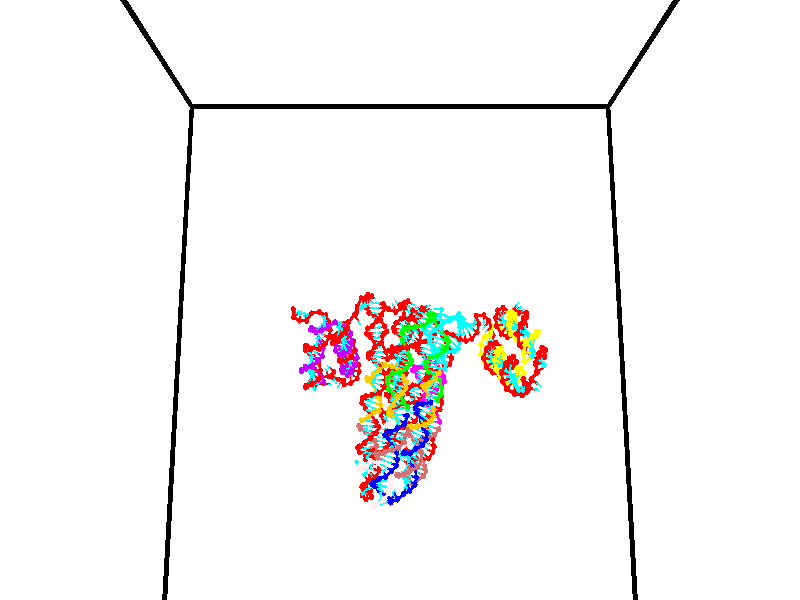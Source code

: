 // switches for output
#declare DRAW_BASES = 1; // possible values are 0, 1; only relevant for DNA ribbons
#declare DRAW_BASES_TYPE = 3; // possible values are 1, 2, 3; only relevant for DNA ribbons
#declare DRAW_FOG = 0; // set to 1 to enable fog

#include "colors.inc"

#include "transforms.inc"
background { rgb <1, 1, 1>}

#default {
   normal{
       ripples 0.25
       frequency 0.20
       turbulence 0.2
       lambda 5
   }
	finish {
		phong 0.1
		phong_size 40.
	}
}

// original window dimensions: 1024x640


// camera settings

camera {
	sky <0, 0.179814, -0.983701>
	up <0, 0.179814, -0.983701>
	right 1.6 * <1, 0, 0>
	location <35, 94.9851, 44.8844>
	look_at <35, 29.7336, 32.9568>
	direction <0, -65.2515, -11.9276>
	angle 67.0682
}


# declare cpy_camera_pos = <35, 94.9851, 44.8844>;
# if (DRAW_FOG = 1)
fog {
	fog_type 2
	up vnormalize(cpy_camera_pos)
	color rgbt<1,1,1,0.3>
	distance 1e-5
	fog_alt 3e-3
	fog_offset 56
}
# end


// LIGHTS

# declare lum = 6;
global_settings {
	ambient_light rgb lum * <0.05, 0.05, 0.05>
	max_trace_level 15
}# declare cpy_direct_light_amount = 0.25;
light_source
{	1000 * <-1, -1.16352, -0.803886>,
	rgb lum * cpy_direct_light_amount
	parallel
}

light_source
{	1000 * <1, 1.16352, 0.803886>,
	rgb lum * cpy_direct_light_amount
	parallel
}

// strand 0

// nucleotide -1

// particle -1
sphere {
	<24.313795, 35.455505, 34.780037> 0.250000
	pigment { color rgbt <1,0,0,0> }
	no_shadow
}
cylinder {
	<24.351770, 35.065254, 34.859161>,  <24.374556, 34.831104, 34.906635>, 0.100000
	pigment { color rgbt <1,0,0,0> }
	no_shadow
}
cylinder {
	<24.351770, 35.065254, 34.859161>,  <24.313795, 35.455505, 34.780037>, 0.100000
	pigment { color rgbt <1,0,0,0> }
	no_shadow
}

// particle -1
sphere {
	<24.351770, 35.065254, 34.859161> 0.100000
	pigment { color rgbt <1,0,0,0> }
	no_shadow
}
sphere {
	0, 1
	scale<0.080000,0.200000,0.300000>
	matrix <0.935634, 0.155311, 0.316966,
		-0.339964, 0.154988, 0.927579,
		0.094937, -0.975632, 0.197812,
		24.380251, 34.772564, 34.918507>
	pigment { color rgbt <0,1,1,0> }
	no_shadow
}
cylinder {
	<24.365082, 35.313469, 35.427429>,  <24.313795, 35.455505, 34.780037>, 0.130000
	pigment { color rgbt <1,0,0,0> }
	no_shadow
}

// nucleotide -1

// particle -1
sphere {
	<24.365082, 35.313469, 35.427429> 0.250000
	pigment { color rgbt <1,0,0,0> }
	no_shadow
}
cylinder {
	<24.558409, 35.055008, 35.191162>,  <24.674404, 34.899933, 35.049400>, 0.100000
	pigment { color rgbt <1,0,0,0> }
	no_shadow
}
cylinder {
	<24.558409, 35.055008, 35.191162>,  <24.365082, 35.313469, 35.427429>, 0.100000
	pigment { color rgbt <1,0,0,0> }
	no_shadow
}

// particle -1
sphere {
	<24.558409, 35.055008, 35.191162> 0.100000
	pigment { color rgbt <1,0,0,0> }
	no_shadow
}
sphere {
	0, 1
	scale<0.080000,0.200000,0.300000>
	matrix <0.872499, 0.410838, 0.264494,
		0.071766, -0.643194, 0.762332,
		0.483316, -0.646153, -0.590671,
		24.703403, 34.861160, 35.013962>
	pigment { color rgbt <0,1,1,0> }
	no_shadow
}
cylinder {
	<24.849264, 34.706791, 35.633953>,  <24.365082, 35.313469, 35.427429>, 0.130000
	pigment { color rgbt <1,0,0,0> }
	no_shadow
}

// nucleotide -1

// particle -1
sphere {
	<24.849264, 34.706791, 35.633953> 0.250000
	pigment { color rgbt <1,0,0,0> }
	no_shadow
}
cylinder {
	<24.952490, 34.927757, 35.316906>,  <25.014425, 35.060337, 35.126678>, 0.100000
	pigment { color rgbt <1,0,0,0> }
	no_shadow
}
cylinder {
	<24.952490, 34.927757, 35.316906>,  <24.849264, 34.706791, 35.633953>, 0.100000
	pigment { color rgbt <1,0,0,0> }
	no_shadow
}

// particle -1
sphere {
	<24.952490, 34.927757, 35.316906> 0.100000
	pigment { color rgbt <1,0,0,0> }
	no_shadow
}
sphere {
	0, 1
	scale<0.080000,0.200000,0.300000>
	matrix <0.873923, 0.216298, 0.435286,
		0.411900, -0.805016, -0.426951,
		0.258064, 0.552417, -0.792615,
		25.029909, 35.093483, 35.079121>
	pigment { color rgbt <0,1,1,0> }
	no_shadow
}
cylinder {
	<25.574732, 34.645092, 35.660172>,  <24.849264, 34.706791, 35.633953>, 0.130000
	pigment { color rgbt <1,0,0,0> }
	no_shadow
}

// nucleotide -1

// particle -1
sphere {
	<25.574732, 34.645092, 35.660172> 0.250000
	pigment { color rgbt <1,0,0,0> }
	no_shadow
}
cylinder {
	<25.480282, 34.942921, 35.410419>,  <25.423613, 35.121620, 35.260567>, 0.100000
	pigment { color rgbt <1,0,0,0> }
	no_shadow
}
cylinder {
	<25.480282, 34.942921, 35.410419>,  <25.574732, 34.645092, 35.660172>, 0.100000
	pigment { color rgbt <1,0,0,0> }
	no_shadow
}

// particle -1
sphere {
	<25.480282, 34.942921, 35.410419> 0.100000
	pigment { color rgbt <1,0,0,0> }
	no_shadow
}
sphere {
	0, 1
	scale<0.080000,0.200000,0.300000>
	matrix <0.836934, 0.482322, 0.258662,
		0.493747, -0.461489, -0.737049,
		-0.236125, 0.744575, -0.624382,
		25.409445, 35.166294, 35.223106>
	pigment { color rgbt <0,1,1,0> }
	no_shadow
}
cylinder {
	<26.069403, 34.764610, 35.023338>,  <25.574732, 34.645092, 35.660172>, 0.130000
	pigment { color rgbt <1,0,0,0> }
	no_shadow
}

// nucleotide -1

// particle -1
sphere {
	<26.069403, 34.764610, 35.023338> 0.250000
	pigment { color rgbt <1,0,0,0> }
	no_shadow
}
cylinder {
	<25.879709, 35.092815, 35.150997>,  <25.765894, 35.289738, 35.227592>, 0.100000
	pigment { color rgbt <1,0,0,0> }
	no_shadow
}
cylinder {
	<25.879709, 35.092815, 35.150997>,  <26.069403, 34.764610, 35.023338>, 0.100000
	pigment { color rgbt <1,0,0,0> }
	no_shadow
}

// particle -1
sphere {
	<25.879709, 35.092815, 35.150997> 0.100000
	pigment { color rgbt <1,0,0,0> }
	no_shadow
}
sphere {
	0, 1
	scale<0.080000,0.200000,0.300000>
	matrix <0.831909, 0.298987, 0.467477,
		0.288152, 0.487194, -0.824385,
		-0.474232, 0.820517, 0.319148,
		25.737440, 35.338970, 35.246742>
	pigment { color rgbt <0,1,1,0> }
	no_shadow
}
cylinder {
	<26.814623, 34.559353, 34.872612>,  <26.069403, 34.764610, 35.023338>, 0.130000
	pigment { color rgbt <1,0,0,0> }
	no_shadow
}

// nucleotide -1

// particle -1
sphere {
	<26.814623, 34.559353, 34.872612> 0.250000
	pigment { color rgbt <1,0,0,0> }
	no_shadow
}
cylinder {
	<27.094843, 34.678604, 35.131950>,  <27.262976, 34.750153, 35.287552>, 0.100000
	pigment { color rgbt <1,0,0,0> }
	no_shadow
}
cylinder {
	<27.094843, 34.678604, 35.131950>,  <26.814623, 34.559353, 34.872612>, 0.100000
	pigment { color rgbt <1,0,0,0> }
	no_shadow
}

// particle -1
sphere {
	<27.094843, 34.678604, 35.131950> 0.100000
	pigment { color rgbt <1,0,0,0> }
	no_shadow
}
sphere {
	0, 1
	scale<0.080000,0.200000,0.300000>
	matrix <-0.218227, -0.775524, 0.592402,
		0.679416, -0.556494, -0.478234,
		0.700550, 0.298124, 0.648345,
		27.305008, 34.768040, 35.326454>
	pigment { color rgbt <0,1,1,0> }
	no_shadow
}
cylinder {
	<27.395914, 34.005276, 35.058796>,  <26.814623, 34.559353, 34.872612>, 0.130000
	pigment { color rgbt <1,0,0,0> }
	no_shadow
}

// nucleotide -1

// particle -1
sphere {
	<27.395914, 34.005276, 35.058796> 0.250000
	pigment { color rgbt <1,0,0,0> }
	no_shadow
}
cylinder {
	<27.367506, 34.254360, 35.370487>,  <27.350460, 34.403809, 35.557503>, 0.100000
	pigment { color rgbt <1,0,0,0> }
	no_shadow
}
cylinder {
	<27.367506, 34.254360, 35.370487>,  <27.395914, 34.005276, 35.058796>, 0.100000
	pigment { color rgbt <1,0,0,0> }
	no_shadow
}

// particle -1
sphere {
	<27.367506, 34.254360, 35.370487> 0.100000
	pigment { color rgbt <1,0,0,0> }
	no_shadow
}
sphere {
	0, 1
	scale<0.080000,0.200000,0.300000>
	matrix <0.039208, -0.778852, 0.625982,
		0.996704, 0.075010, 0.030900,
		-0.071021, 0.622707, 0.779226,
		27.346199, 34.441174, 35.604256>
	pigment { color rgbt <0,1,1,0> }
	no_shadow
}
cylinder {
	<27.685783, 33.614998, 35.585426>,  <27.395914, 34.005276, 35.058796>, 0.130000
	pigment { color rgbt <1,0,0,0> }
	no_shadow
}

// nucleotide -1

// particle -1
sphere {
	<27.685783, 33.614998, 35.585426> 0.250000
	pigment { color rgbt <1,0,0,0> }
	no_shadow
}
cylinder {
	<27.482594, 33.902084, 35.775940>,  <27.360680, 34.074337, 35.890247>, 0.100000
	pigment { color rgbt <1,0,0,0> }
	no_shadow
}
cylinder {
	<27.482594, 33.902084, 35.775940>,  <27.685783, 33.614998, 35.585426>, 0.100000
	pigment { color rgbt <1,0,0,0> }
	no_shadow
}

// particle -1
sphere {
	<27.482594, 33.902084, 35.775940> 0.100000
	pigment { color rgbt <1,0,0,0> }
	no_shadow
}
sphere {
	0, 1
	scale<0.080000,0.200000,0.300000>
	matrix <-0.342868, -0.675716, 0.652571,
		0.790194, 0.168187, 0.589328,
		-0.507972, 0.717719, 0.476281,
		27.330202, 34.117401, 35.918823>
	pigment { color rgbt <0,1,1,0> }
	no_shadow
}
cylinder {
	<27.829746, 33.497536, 36.237427>,  <27.685783, 33.614998, 35.585426>, 0.130000
	pigment { color rgbt <1,0,0,0> }
	no_shadow
}

// nucleotide -1

// particle -1
sphere {
	<27.829746, 33.497536, 36.237427> 0.250000
	pigment { color rgbt <1,0,0,0> }
	no_shadow
}
cylinder {
	<27.473688, 33.679745, 36.232647>,  <27.260054, 33.789070, 36.229778>, 0.100000
	pigment { color rgbt <1,0,0,0> }
	no_shadow
}
cylinder {
	<27.473688, 33.679745, 36.232647>,  <27.829746, 33.497536, 36.237427>, 0.100000
	pigment { color rgbt <1,0,0,0> }
	no_shadow
}

// particle -1
sphere {
	<27.473688, 33.679745, 36.232647> 0.100000
	pigment { color rgbt <1,0,0,0> }
	no_shadow
}
sphere {
	0, 1
	scale<0.080000,0.200000,0.300000>
	matrix <-0.282624, -0.531342, 0.798623,
		0.357440, 0.714268, 0.601713,
		-0.890146, 0.455519, -0.011946,
		27.206644, 33.816399, 36.229065>
	pigment { color rgbt <0,1,1,0> }
	no_shadow
}
cylinder {
	<27.731218, 33.616100, 36.929951>,  <27.829746, 33.497536, 36.237427>, 0.130000
	pigment { color rgbt <1,0,0,0> }
	no_shadow
}

// nucleotide -1

// particle -1
sphere {
	<27.731218, 33.616100, 36.929951> 0.250000
	pigment { color rgbt <1,0,0,0> }
	no_shadow
}
cylinder {
	<27.364918, 33.695129, 36.790028>,  <27.145138, 33.742546, 36.706074>, 0.100000
	pigment { color rgbt <1,0,0,0> }
	no_shadow
}
cylinder {
	<27.364918, 33.695129, 36.790028>,  <27.731218, 33.616100, 36.929951>, 0.100000
	pigment { color rgbt <1,0,0,0> }
	no_shadow
}

// particle -1
sphere {
	<27.364918, 33.695129, 36.790028> 0.100000
	pigment { color rgbt <1,0,0,0> }
	no_shadow
}
sphere {
	0, 1
	scale<0.080000,0.200000,0.300000>
	matrix <-0.399748, -0.361373, 0.842384,
		0.040022, 0.911249, 0.409907,
		-0.915751, 0.197573, -0.349807,
		27.090193, 33.754402, 36.685085>
	pigment { color rgbt <0,1,1,0> }
	no_shadow
}
cylinder {
	<27.416424, 33.934296, 37.484364>,  <27.731218, 33.616100, 36.929951>, 0.130000
	pigment { color rgbt <1,0,0,0> }
	no_shadow
}

// nucleotide -1

// particle -1
sphere {
	<27.416424, 33.934296, 37.484364> 0.250000
	pigment { color rgbt <1,0,0,0> }
	no_shadow
}
cylinder {
	<27.145445, 33.776142, 37.236256>,  <26.982859, 33.681252, 37.087391>, 0.100000
	pigment { color rgbt <1,0,0,0> }
	no_shadow
}
cylinder {
	<27.145445, 33.776142, 37.236256>,  <27.416424, 33.934296, 37.484364>, 0.100000
	pigment { color rgbt <1,0,0,0> }
	no_shadow
}

// particle -1
sphere {
	<27.145445, 33.776142, 37.236256> 0.100000
	pigment { color rgbt <1,0,0,0> }
	no_shadow
}
sphere {
	0, 1
	scale<0.080000,0.200000,0.300000>
	matrix <-0.556941, -0.275134, 0.783657,
		-0.480504, 0.876340, -0.033818,
		-0.677445, -0.395385, -0.620273,
		26.942211, 33.657528, 37.050175>
	pigment { color rgbt <0,1,1,0> }
	no_shadow
}
cylinder {
	<26.834370, 33.799709, 37.931217>,  <27.416424, 33.934296, 37.484364>, 0.130000
	pigment { color rgbt <1,0,0,0> }
	no_shadow
}

// nucleotide -1

// particle -1
sphere {
	<26.834370, 33.799709, 37.931217> 0.250000
	pigment { color rgbt <1,0,0,0> }
	no_shadow
}
cylinder {
	<26.707790, 33.592316, 37.613464>,  <26.631842, 33.467880, 37.422813>, 0.100000
	pigment { color rgbt <1,0,0,0> }
	no_shadow
}
cylinder {
	<26.707790, 33.592316, 37.613464>,  <26.834370, 33.799709, 37.931217>, 0.100000
	pigment { color rgbt <1,0,0,0> }
	no_shadow
}

// particle -1
sphere {
	<26.707790, 33.592316, 37.613464> 0.100000
	pigment { color rgbt <1,0,0,0> }
	no_shadow
}
sphere {
	0, 1
	scale<0.080000,0.200000,0.300000>
	matrix <-0.589448, -0.548646, 0.592907,
		-0.743244, 0.655869, -0.131999,
		-0.316449, -0.518481, -0.794379,
		26.612856, 33.436771, 37.375153>
	pigment { color rgbt <0,1,1,0> }
	no_shadow
}
cylinder {
	<25.948658, 33.794395, 37.911434>,  <26.834370, 33.799709, 37.931217>, 0.130000
	pigment { color rgbt <1,0,0,0> }
	no_shadow
}

// nucleotide -1

// particle -1
sphere {
	<25.948658, 33.794395, 37.911434> 0.250000
	pigment { color rgbt <1,0,0,0> }
	no_shadow
}
cylinder {
	<26.122696, 33.480118, 37.735538>,  <26.227118, 33.291550, 37.630001>, 0.100000
	pigment { color rgbt <1,0,0,0> }
	no_shadow
}
cylinder {
	<26.122696, 33.480118, 37.735538>,  <25.948658, 33.794395, 37.911434>, 0.100000
	pigment { color rgbt <1,0,0,0> }
	no_shadow
}

// particle -1
sphere {
	<26.122696, 33.480118, 37.735538> 0.100000
	pigment { color rgbt <1,0,0,0> }
	no_shadow
}
sphere {
	0, 1
	scale<0.080000,0.200000,0.300000>
	matrix <-0.642682, -0.613059, 0.459477,
		-0.630598, 0.082700, -0.771691,
		0.435093, -0.785697, -0.439743,
		26.253223, 33.244408, 37.603615>
	pigment { color rgbt <0,1,1,0> }
	no_shadow
}
cylinder {
	<25.420231, 33.430248, 37.599934>,  <25.948658, 33.794395, 37.911434>, 0.130000
	pigment { color rgbt <1,0,0,0> }
	no_shadow
}

// nucleotide -1

// particle -1
sphere {
	<25.420231, 33.430248, 37.599934> 0.250000
	pigment { color rgbt <1,0,0,0> }
	no_shadow
}
cylinder {
	<25.722702, 33.174885, 37.657387>,  <25.904184, 33.021667, 37.691860>, 0.100000
	pigment { color rgbt <1,0,0,0> }
	no_shadow
}
cylinder {
	<25.722702, 33.174885, 37.657387>,  <25.420231, 33.430248, 37.599934>, 0.100000
	pigment { color rgbt <1,0,0,0> }
	no_shadow
}

// particle -1
sphere {
	<25.722702, 33.174885, 37.657387> 0.100000
	pigment { color rgbt <1,0,0,0> }
	no_shadow
}
sphere {
	0, 1
	scale<0.080000,0.200000,0.300000>
	matrix <-0.612475, -0.613230, 0.498822,
		-0.230373, -0.465169, -0.854720,
		0.756177, -0.638409, 0.143633,
		25.949554, 32.983360, 37.700478>
	pigment { color rgbt <0,1,1,0> }
	no_shadow
}
cylinder {
	<25.151834, 32.693134, 37.561653>,  <25.420231, 33.430248, 37.599934>, 0.130000
	pigment { color rgbt <1,0,0,0> }
	no_shadow
}

// nucleotide -1

// particle -1
sphere {
	<25.151834, 32.693134, 37.561653> 0.250000
	pigment { color rgbt <1,0,0,0> }
	no_shadow
}
cylinder {
	<25.502554, 32.642429, 37.747192>,  <25.712986, 32.612007, 37.858517>, 0.100000
	pigment { color rgbt <1,0,0,0> }
	no_shadow
}
cylinder {
	<25.502554, 32.642429, 37.747192>,  <25.151834, 32.693134, 37.561653>, 0.100000
	pigment { color rgbt <1,0,0,0> }
	no_shadow
}

// particle -1
sphere {
	<25.502554, 32.642429, 37.747192> 0.100000
	pigment { color rgbt <1,0,0,0> }
	no_shadow
}
sphere {
	0, 1
	scale<0.080000,0.200000,0.300000>
	matrix <-0.445110, -0.578927, 0.683169,
		0.181931, -0.805465, -0.564028,
		0.876800, -0.126765, 0.463846,
		25.765594, 32.604401, 37.886345>
	pigment { color rgbt <0,1,1,0> }
	no_shadow
}
cylinder {
	<25.039736, 31.949577, 37.817631>,  <25.151834, 32.693134, 37.561653>, 0.130000
	pigment { color rgbt <1,0,0,0> }
	no_shadow
}

// nucleotide -1

// particle -1
sphere {
	<25.039736, 31.949577, 37.817631> 0.250000
	pigment { color rgbt <1,0,0,0> }
	no_shadow
}
cylinder {
	<25.359703, 32.112114, 37.994274>,  <25.551683, 32.209637, 38.100262>, 0.100000
	pigment { color rgbt <1,0,0,0> }
	no_shadow
}
cylinder {
	<25.359703, 32.112114, 37.994274>,  <25.039736, 31.949577, 37.817631>, 0.100000
	pigment { color rgbt <1,0,0,0> }
	no_shadow
}

// particle -1
sphere {
	<25.359703, 32.112114, 37.994274> 0.100000
	pigment { color rgbt <1,0,0,0> }
	no_shadow
}
sphere {
	0, 1
	scale<0.080000,0.200000,0.300000>
	matrix <-0.157463, -0.567980, 0.807839,
		0.579084, -0.715742, -0.390353,
		0.799917, 0.406340, 0.441611,
		25.599678, 32.234016, 38.126759>
	pigment { color rgbt <0,1,1,0> }
	no_shadow
}
cylinder {
	<25.416050, 31.414282, 38.000267>,  <25.039736, 31.949577, 37.817631>, 0.130000
	pigment { color rgbt <1,0,0,0> }
	no_shadow
}

// nucleotide -1

// particle -1
sphere {
	<25.416050, 31.414282, 38.000267> 0.250000
	pigment { color rgbt <1,0,0,0> }
	no_shadow
}
cylinder {
	<25.560957, 31.691015, 38.250111>,  <25.647902, 31.857056, 38.400017>, 0.100000
	pigment { color rgbt <1,0,0,0> }
	no_shadow
}
cylinder {
	<25.560957, 31.691015, 38.250111>,  <25.416050, 31.414282, 38.000267>, 0.100000
	pigment { color rgbt <1,0,0,0> }
	no_shadow
}

// particle -1
sphere {
	<25.560957, 31.691015, 38.250111> 0.100000
	pigment { color rgbt <1,0,0,0> }
	no_shadow
}
sphere {
	0, 1
	scale<0.080000,0.200000,0.300000>
	matrix <-0.040160, -0.657915, 0.752020,
		0.931209, -0.297515, -0.210556,
		0.362266, 0.691832, 0.624605,
		25.669636, 31.898565, 38.437492>
	pigment { color rgbt <0,1,1,0> }
	no_shadow
}
cylinder {
	<25.889103, 31.068403, 38.335300>,  <25.416050, 31.414282, 38.000267>, 0.130000
	pigment { color rgbt <1,0,0,0> }
	no_shadow
}

// nucleotide -1

// particle -1
sphere {
	<25.889103, 31.068403, 38.335300> 0.250000
	pigment { color rgbt <1,0,0,0> }
	no_shadow
}
cylinder {
	<25.786356, 31.375185, 38.570518>,  <25.724709, 31.559254, 38.711651>, 0.100000
	pigment { color rgbt <1,0,0,0> }
	no_shadow
}
cylinder {
	<25.786356, 31.375185, 38.570518>,  <25.889103, 31.068403, 38.335300>, 0.100000
	pigment { color rgbt <1,0,0,0> }
	no_shadow
}

// particle -1
sphere {
	<25.786356, 31.375185, 38.570518> 0.100000
	pigment { color rgbt <1,0,0,0> }
	no_shadow
}
sphere {
	0, 1
	scale<0.080000,0.200000,0.300000>
	matrix <0.036371, -0.600360, 0.798902,
		0.965762, 0.226600, 0.126318,
		-0.256868, 0.766955, 0.588046,
		25.709295, 31.605272, 38.746933>
	pigment { color rgbt <0,1,1,0> }
	no_shadow
}
cylinder {
	<26.412037, 31.200523, 38.835758>,  <25.889103, 31.068403, 38.335300>, 0.130000
	pigment { color rgbt <1,0,0,0> }
	no_shadow
}

// nucleotide -1

// particle -1
sphere {
	<26.412037, 31.200523, 38.835758> 0.250000
	pigment { color rgbt <1,0,0,0> }
	no_shadow
}
cylinder {
	<26.049803, 31.303972, 38.970238>,  <25.832462, 31.366041, 39.050926>, 0.100000
	pigment { color rgbt <1,0,0,0> }
	no_shadow
}
cylinder {
	<26.049803, 31.303972, 38.970238>,  <26.412037, 31.200523, 38.835758>, 0.100000
	pigment { color rgbt <1,0,0,0> }
	no_shadow
}

// particle -1
sphere {
	<26.049803, 31.303972, 38.970238> 0.100000
	pigment { color rgbt <1,0,0,0> }
	no_shadow
}
sphere {
	0, 1
	scale<0.080000,0.200000,0.300000>
	matrix <0.110271, -0.621819, 0.775359,
		0.409583, 0.739226, 0.534590,
		-0.905584, 0.258624, 0.336202,
		25.778128, 31.381559, 39.071098>
	pigment { color rgbt <0,1,1,0> }
	no_shadow
}
cylinder {
	<26.611778, 31.196854, 39.565216>,  <26.412037, 31.200523, 38.835758>, 0.130000
	pigment { color rgbt <1,0,0,0> }
	no_shadow
}

// nucleotide -1

// particle -1
sphere {
	<26.611778, 31.196854, 39.565216> 0.250000
	pigment { color rgbt <1,0,0,0> }
	no_shadow
}
cylinder {
	<26.213007, 31.225420, 39.578079>,  <25.973743, 31.242559, 39.585796>, 0.100000
	pigment { color rgbt <1,0,0,0> }
	no_shadow
}
cylinder {
	<26.213007, 31.225420, 39.578079>,  <26.611778, 31.196854, 39.565216>, 0.100000
	pigment { color rgbt <1,0,0,0> }
	no_shadow
}

// particle -1
sphere {
	<26.213007, 31.225420, 39.578079> 0.100000
	pigment { color rgbt <1,0,0,0> }
	no_shadow
}
sphere {
	0, 1
	scale<0.080000,0.200000,0.300000>
	matrix <-0.019021, -0.619082, 0.785096,
		0.075976, 0.782073, 0.618538,
		-0.996928, 0.071414, 0.032160,
		25.913929, 31.246843, 39.587727>
	pigment { color rgbt <0,1,1,0> }
	no_shadow
}
cylinder {
	<26.433914, 31.115280, 40.307762>,  <26.611778, 31.196854, 39.565216>, 0.130000
	pigment { color rgbt <1,0,0,0> }
	no_shadow
}

// nucleotide -1

// particle -1
sphere {
	<26.433914, 31.115280, 40.307762> 0.250000
	pigment { color rgbt <1,0,0,0> }
	no_shadow
}
cylinder {
	<26.102297, 31.067135, 40.089333>,  <25.903326, 31.038248, 39.958275>, 0.100000
	pigment { color rgbt <1,0,0,0> }
	no_shadow
}
cylinder {
	<26.102297, 31.067135, 40.089333>,  <26.433914, 31.115280, 40.307762>, 0.100000
	pigment { color rgbt <1,0,0,0> }
	no_shadow
}

// particle -1
sphere {
	<26.102297, 31.067135, 40.089333> 0.100000
	pigment { color rgbt <1,0,0,0> }
	no_shadow
}
sphere {
	0, 1
	scale<0.080000,0.200000,0.300000>
	matrix <-0.321285, -0.696744, 0.641346,
		-0.457669, 0.707150, 0.538961,
		-0.829045, -0.120364, -0.546074,
		25.853584, 31.031025, 39.925510>
	pigment { color rgbt <0,1,1,0> }
	no_shadow
}
cylinder {
	<25.756338, 31.100220, 40.716110>,  <26.433914, 31.115280, 40.307762>, 0.130000
	pigment { color rgbt <1,0,0,0> }
	no_shadow
}

// nucleotide -1

// particle -1
sphere {
	<25.756338, 31.100220, 40.716110> 0.250000
	pigment { color rgbt <1,0,0,0> }
	no_shadow
}
cylinder {
	<25.678507, 30.892885, 40.383011>,  <25.631807, 30.768484, 40.183151>, 0.100000
	pigment { color rgbt <1,0,0,0> }
	no_shadow
}
cylinder {
	<25.678507, 30.892885, 40.383011>,  <25.756338, 31.100220, 40.716110>, 0.100000
	pigment { color rgbt <1,0,0,0> }
	no_shadow
}

// particle -1
sphere {
	<25.678507, 30.892885, 40.383011> 0.100000
	pigment { color rgbt <1,0,0,0> }
	no_shadow
}
sphere {
	0, 1
	scale<0.080000,0.200000,0.300000>
	matrix <-0.061822, -0.840804, 0.537798,
		-0.978937, 0.156126, 0.131557,
		-0.194577, -0.518337, -0.832746,
		25.620134, 30.737385, 40.133186>
	pigment { color rgbt <0,1,1,0> }
	no_shadow
}
cylinder {
	<25.167538, 30.789600, 40.916344>,  <25.756338, 31.100220, 40.716110>, 0.130000
	pigment { color rgbt <1,0,0,0> }
	no_shadow
}

// nucleotide -1

// particle -1
sphere {
	<25.167538, 30.789600, 40.916344> 0.250000
	pigment { color rgbt <1,0,0,0> }
	no_shadow
}
cylinder {
	<25.342001, 30.578835, 40.624557>,  <25.446678, 30.452375, 40.449486>, 0.100000
	pigment { color rgbt <1,0,0,0> }
	no_shadow
}
cylinder {
	<25.342001, 30.578835, 40.624557>,  <25.167538, 30.789600, 40.916344>, 0.100000
	pigment { color rgbt <1,0,0,0> }
	no_shadow
}

// particle -1
sphere {
	<25.342001, 30.578835, 40.624557> 0.100000
	pigment { color rgbt <1,0,0,0> }
	no_shadow
}
sphere {
	0, 1
	scale<0.080000,0.200000,0.300000>
	matrix <-0.038033, -0.820708, 0.570081,
		-0.899066, -0.220901, -0.377998,
		0.436158, -0.526917, -0.729469,
		25.472849, 30.420759, 40.405716>
	pigment { color rgbt <0,1,1,0> }
	no_shadow
}
cylinder {
	<24.922712, 30.217970, 40.976696>,  <25.167538, 30.789600, 40.916344>, 0.130000
	pigment { color rgbt <1,0,0,0> }
	no_shadow
}

// nucleotide -1

// particle -1
sphere {
	<24.922712, 30.217970, 40.976696> 0.250000
	pigment { color rgbt <1,0,0,0> }
	no_shadow
}
cylinder {
	<25.252859, 30.122000, 40.772263>,  <25.450947, 30.064417, 40.649601>, 0.100000
	pigment { color rgbt <1,0,0,0> }
	no_shadow
}
cylinder {
	<25.252859, 30.122000, 40.772263>,  <24.922712, 30.217970, 40.976696>, 0.100000
	pigment { color rgbt <1,0,0,0> }
	no_shadow
}

// particle -1
sphere {
	<25.252859, 30.122000, 40.772263> 0.100000
	pigment { color rgbt <1,0,0,0> }
	no_shadow
}
sphere {
	0, 1
	scale<0.080000,0.200000,0.300000>
	matrix <0.112718, -0.816972, 0.565553,
		-0.553232, -0.524397, -0.647258,
		0.825366, -0.239925, -0.511084,
		25.500469, 30.050022, 40.618938>
	pigment { color rgbt <0,1,1,0> }
	no_shadow
}
cylinder {
	<24.820883, 29.509008, 40.739044>,  <24.922712, 30.217970, 40.976696>, 0.130000
	pigment { color rgbt <1,0,0,0> }
	no_shadow
}

// nucleotide -1

// particle -1
sphere {
	<24.820883, 29.509008, 40.739044> 0.250000
	pigment { color rgbt <1,0,0,0> }
	no_shadow
}
cylinder {
	<25.216860, 29.544479, 40.694950>,  <25.454445, 29.565762, 40.668491>, 0.100000
	pigment { color rgbt <1,0,0,0> }
	no_shadow
}
cylinder {
	<25.216860, 29.544479, 40.694950>,  <24.820883, 29.509008, 40.739044>, 0.100000
	pigment { color rgbt <1,0,0,0> }
	no_shadow
}

// particle -1
sphere {
	<25.216860, 29.544479, 40.694950> 0.100000
	pigment { color rgbt <1,0,0,0> }
	no_shadow
}
sphere {
	0, 1
	scale<0.080000,0.200000,0.300000>
	matrix <0.130381, -0.874321, 0.467508,
		-0.054927, -0.477179, -0.877088,
		0.989942, 0.088677, -0.110238,
		25.513842, 29.571083, 40.661877>
	pigment { color rgbt <0,1,1,0> }
	no_shadow
}
cylinder {
	<25.215771, 28.878317, 40.381008>,  <24.820883, 29.509008, 40.739044>, 0.130000
	pigment { color rgbt <1,0,0,0> }
	no_shadow
}

// nucleotide -1

// particle -1
sphere {
	<25.215771, 28.878317, 40.381008> 0.250000
	pigment { color rgbt <1,0,0,0> }
	no_shadow
}
cylinder {
	<25.434711, 29.084314, 40.644882>,  <25.566076, 29.207912, 40.803207>, 0.100000
	pigment { color rgbt <1,0,0,0> }
	no_shadow
}
cylinder {
	<25.434711, 29.084314, 40.644882>,  <25.215771, 28.878317, 40.381008>, 0.100000
	pigment { color rgbt <1,0,0,0> }
	no_shadow
}

// particle -1
sphere {
	<25.434711, 29.084314, 40.644882> 0.100000
	pigment { color rgbt <1,0,0,0> }
	no_shadow
}
sphere {
	0, 1
	scale<0.080000,0.200000,0.300000>
	matrix <0.271485, -0.854884, 0.442120,
		0.791645, -0.062899, -0.607735,
		0.547351, 0.514993, 0.659689,
		25.598917, 29.238811, 40.842789>
	pigment { color rgbt <0,1,1,0> }
	no_shadow
}
cylinder {
	<25.860443, 28.431393, 40.506359>,  <25.215771, 28.878317, 40.381008>, 0.130000
	pigment { color rgbt <1,0,0,0> }
	no_shadow
}

// nucleotide -1

// particle -1
sphere {
	<25.860443, 28.431393, 40.506359> 0.250000
	pigment { color rgbt <1,0,0,0> }
	no_shadow
}
cylinder {
	<25.800684, 28.700848, 40.795879>,  <25.764828, 28.862520, 40.969593>, 0.100000
	pigment { color rgbt <1,0,0,0> }
	no_shadow
}
cylinder {
	<25.800684, 28.700848, 40.795879>,  <25.860443, 28.431393, 40.506359>, 0.100000
	pigment { color rgbt <1,0,0,0> }
	no_shadow
}

// particle -1
sphere {
	<25.800684, 28.700848, 40.795879> 0.100000
	pigment { color rgbt <1,0,0,0> }
	no_shadow
}
sphere {
	0, 1
	scale<0.080000,0.200000,0.300000>
	matrix <0.392802, -0.631345, 0.668663,
		0.907407, 0.384209, -0.170284,
		-0.149399, 0.673637, 0.723805,
		25.755865, 28.902939, 41.013020>
	pigment { color rgbt <0,1,1,0> }
	no_shadow
}
cylinder {
	<26.641001, 28.538311, 40.465275>,  <25.860443, 28.431393, 40.506359>, 0.130000
	pigment { color rgbt <1,0,0,0> }
	no_shadow
}

// nucleotide -1

// particle -1
sphere {
	<26.641001, 28.538311, 40.465275> 0.250000
	pigment { color rgbt <1,0,0,0> }
	no_shadow
}
cylinder {
	<27.000755, 28.370026, 40.512775>,  <27.216608, 28.269054, 40.541275>, 0.100000
	pigment { color rgbt <1,0,0,0> }
	no_shadow
}
cylinder {
	<27.000755, 28.370026, 40.512775>,  <26.641001, 28.538311, 40.465275>, 0.100000
	pigment { color rgbt <1,0,0,0> }
	no_shadow
}

// particle -1
sphere {
	<27.000755, 28.370026, 40.512775> 0.100000
	pigment { color rgbt <1,0,0,0> }
	no_shadow
}
sphere {
	0, 1
	scale<0.080000,0.200000,0.300000>
	matrix <-0.266383, -0.312061, 0.911953,
		-0.346618, -0.851830, -0.392735,
		0.899386, -0.420717, 0.118747,
		27.270573, 28.243813, 40.548401>
	pigment { color rgbt <0,1,1,0> }
	no_shadow
}
cylinder {
	<26.394604, 28.129610, 39.903152>,  <26.641001, 28.538311, 40.465275>, 0.130000
	pigment { color rgbt <1,0,0,0> }
	no_shadow
}

// nucleotide -1

// particle -1
sphere {
	<26.394604, 28.129610, 39.903152> 0.250000
	pigment { color rgbt <1,0,0,0> }
	no_shadow
}
cylinder {
	<26.099939, 28.017115, 40.149155>,  <25.923140, 27.949617, 40.296757>, 0.100000
	pigment { color rgbt <1,0,0,0> }
	no_shadow
}
cylinder {
	<26.099939, 28.017115, 40.149155>,  <26.394604, 28.129610, 39.903152>, 0.100000
	pigment { color rgbt <1,0,0,0> }
	no_shadow
}

// particle -1
sphere {
	<26.099939, 28.017115, 40.149155> 0.100000
	pigment { color rgbt <1,0,0,0> }
	no_shadow
}
sphere {
	0, 1
	scale<0.080000,0.200000,0.300000>
	matrix <-0.674770, 0.366020, -0.640870,
		-0.044866, -0.887093, -0.459406,
		-0.736663, -0.281240, 0.615005,
		25.878941, 27.932743, 40.333656>
	pigment { color rgbt <0,1,1,0> }
	no_shadow
}
cylinder {
	<27.152260, 28.519554, 39.837292>,  <26.394604, 28.129610, 39.903152>, 0.130000
	pigment { color rgbt <1,0,0,0> }
	no_shadow
}

// nucleotide -1

// particle -1
sphere {
	<27.152260, 28.519554, 39.837292> 0.250000
	pigment { color rgbt <1,0,0,0> }
	no_shadow
}
cylinder {
	<26.975246, 28.388491, 39.503391>,  <26.869040, 28.309853, 39.303051>, 0.100000
	pigment { color rgbt <1,0,0,0> }
	no_shadow
}
cylinder {
	<26.975246, 28.388491, 39.503391>,  <27.152260, 28.519554, 39.837292>, 0.100000
	pigment { color rgbt <1,0,0,0> }
	no_shadow
}

// particle -1
sphere {
	<26.975246, 28.388491, 39.503391> 0.100000
	pigment { color rgbt <1,0,0,0> }
	no_shadow
}
sphere {
	0, 1
	scale<0.080000,0.200000,0.300000>
	matrix <0.779439, 0.319764, -0.538726,
		0.443441, -0.889039, 0.113885,
		-0.442532, -0.327660, -0.834748,
		26.842487, 28.290194, 39.252968>
	pigment { color rgbt <0,1,1,0> }
	no_shadow
}
cylinder {
	<27.696165, 28.067698, 39.375534>,  <27.152260, 28.519554, 39.837292>, 0.130000
	pigment { color rgbt <1,0,0,0> }
	no_shadow
}

// nucleotide -1

// particle -1
sphere {
	<27.696165, 28.067698, 39.375534> 0.250000
	pigment { color rgbt <1,0,0,0> }
	no_shadow
}
cylinder {
	<27.393690, 28.225391, 39.166626>,  <27.212206, 28.320007, 39.041283>, 0.100000
	pigment { color rgbt <1,0,0,0> }
	no_shadow
}
cylinder {
	<27.393690, 28.225391, 39.166626>,  <27.696165, 28.067698, 39.375534>, 0.100000
	pigment { color rgbt <1,0,0,0> }
	no_shadow
}

// particle -1
sphere {
	<27.393690, 28.225391, 39.166626> 0.100000
	pigment { color rgbt <1,0,0,0> }
	no_shadow
}
sphere {
	0, 1
	scale<0.080000,0.200000,0.300000>
	matrix <0.653897, 0.425379, -0.625677,
		-0.024501, -0.814637, -0.579454,
		-0.756187, 0.394232, -0.522266,
		27.166834, 28.343660, 39.009945>
	pigment { color rgbt <0,1,1,0> }
	no_shadow
}
cylinder {
	<27.540100, 27.900301, 39.920319>,  <27.696165, 28.067698, 39.375534>, 0.130000
	pigment { color rgbt <1,0,0,0> }
	no_shadow
}

// nucleotide -1

// particle -1
sphere {
	<27.540100, 27.900301, 39.920319> 0.250000
	pigment { color rgbt <1,0,0,0> }
	no_shadow
}
cylinder {
	<27.659752, 28.255800, 40.059258>,  <27.731543, 28.469099, 40.142620>, 0.100000
	pigment { color rgbt <1,0,0,0> }
	no_shadow
}
cylinder {
	<27.659752, 28.255800, 40.059258>,  <27.540100, 27.900301, 39.920319>, 0.100000
	pigment { color rgbt <1,0,0,0> }
	no_shadow
}

// particle -1
sphere {
	<27.659752, 28.255800, 40.059258> 0.100000
	pigment { color rgbt <1,0,0,0> }
	no_shadow
}
sphere {
	0, 1
	scale<0.080000,0.200000,0.300000>
	matrix <0.630329, -0.457326, 0.627326,
		0.716384, 0.031290, -0.697004,
		0.299129, 0.888748, 0.347345,
		27.749491, 28.522425, 40.163460>
	pigment { color rgbt <0,1,1,0> }
	no_shadow
}
cylinder {
	<28.179699, 27.715740, 40.068893>,  <27.540100, 27.900301, 39.920319>, 0.130000
	pigment { color rgbt <1,0,0,0> }
	no_shadow
}

// nucleotide -1

// particle -1
sphere {
	<28.179699, 27.715740, 40.068893> 0.250000
	pigment { color rgbt <1,0,0,0> }
	no_shadow
}
cylinder {
	<28.086588, 28.058878, 40.252163>,  <28.030722, 28.264761, 40.362125>, 0.100000
	pigment { color rgbt <1,0,0,0> }
	no_shadow
}
cylinder {
	<28.086588, 28.058878, 40.252163>,  <28.179699, 27.715740, 40.068893>, 0.100000
	pigment { color rgbt <1,0,0,0> }
	no_shadow
}

// particle -1
sphere {
	<28.086588, 28.058878, 40.252163> 0.100000
	pigment { color rgbt <1,0,0,0> }
	no_shadow
}
sphere {
	0, 1
	scale<0.080000,0.200000,0.300000>
	matrix <0.560827, -0.266485, 0.783874,
		0.794536, 0.439422, -0.419070,
		-0.232776, 0.857843, 0.458172,
		28.016756, 28.316231, 40.389614>
	pigment { color rgbt <0,1,1,0> }
	no_shadow
}
cylinder {
	<28.797295, 28.134634, 40.165607>,  <28.179699, 27.715740, 40.068893>, 0.130000
	pigment { color rgbt <1,0,0,0> }
	no_shadow
}

// nucleotide -1

// particle -1
sphere {
	<28.797295, 28.134634, 40.165607> 0.250000
	pigment { color rgbt <1,0,0,0> }
	no_shadow
}
cylinder {
	<28.508076, 28.196135, 40.434998>,  <28.334545, 28.233034, 40.596630>, 0.100000
	pigment { color rgbt <1,0,0,0> }
	no_shadow
}
cylinder {
	<28.508076, 28.196135, 40.434998>,  <28.797295, 28.134634, 40.165607>, 0.100000
	pigment { color rgbt <1,0,0,0> }
	no_shadow
}

// particle -1
sphere {
	<28.508076, 28.196135, 40.434998> 0.100000
	pigment { color rgbt <1,0,0,0> }
	no_shadow
}
sphere {
	0, 1
	scale<0.080000,0.200000,0.300000>
	matrix <0.631642, -0.247595, 0.734660,
		0.279703, 0.956586, 0.081907,
		-0.723046, 0.153750, 0.673473,
		28.291162, 28.242260, 40.637039>
	pigment { color rgbt <0,1,1,0> }
	no_shadow
}
cylinder {
	<28.916553, 28.692057, 40.602833>,  <28.797295, 28.134634, 40.165607>, 0.130000
	pigment { color rgbt <1,0,0,0> }
	no_shadow
}

// nucleotide -1

// particle -1
sphere {
	<28.916553, 28.692057, 40.602833> 0.250000
	pigment { color rgbt <1,0,0,0> }
	no_shadow
}
cylinder {
	<28.735790, 28.363560, 40.742168>,  <28.627333, 28.166462, 40.825771>, 0.100000
	pigment { color rgbt <1,0,0,0> }
	no_shadow
}
cylinder {
	<28.735790, 28.363560, 40.742168>,  <28.916553, 28.692057, 40.602833>, 0.100000
	pigment { color rgbt <1,0,0,0> }
	no_shadow
}

// particle -1
sphere {
	<28.735790, 28.363560, 40.742168> 0.100000
	pigment { color rgbt <1,0,0,0> }
	no_shadow
}
sphere {
	0, 1
	scale<0.080000,0.200000,0.300000>
	matrix <0.801745, -0.202692, 0.562247,
		-0.391134, 0.533364, 0.750024,
		-0.451906, -0.821242, 0.348342,
		28.600218, 28.117188, 40.846672>
	pigment { color rgbt <0,1,1,0> }
	no_shadow
}
cylinder {
	<29.617826, 28.486177, 40.475624>,  <28.916553, 28.692057, 40.602833>, 0.130000
	pigment { color rgbt <1,0,0,0> }
	no_shadow
}

// nucleotide -1

// particle -1
sphere {
	<29.617826, 28.486177, 40.475624> 0.250000
	pigment { color rgbt <1,0,0,0> }
	no_shadow
}
cylinder {
	<29.559040, 28.401936, 40.089039>,  <29.523769, 28.351391, 39.857086>, 0.100000
	pigment { color rgbt <1,0,0,0> }
	no_shadow
}
cylinder {
	<29.559040, 28.401936, 40.089039>,  <29.617826, 28.486177, 40.475624>, 0.100000
	pigment { color rgbt <1,0,0,0> }
	no_shadow
}

// particle -1
sphere {
	<29.559040, 28.401936, 40.089039> 0.100000
	pigment { color rgbt <1,0,0,0> }
	no_shadow
}
sphere {
	0, 1
	scale<0.080000,0.200000,0.300000>
	matrix <0.257338, 0.935284, -0.242941,
		0.955080, -0.284411, -0.083259,
		-0.146965, -0.210602, -0.966461,
		29.514950, 28.338755, 39.799099>
	pigment { color rgbt <0,1,1,0> }
	no_shadow
}
cylinder {
	<30.324945, 28.688259, 40.031338>,  <29.617826, 28.486177, 40.475624>, 0.130000
	pigment { color rgbt <1,0,0,0> }
	no_shadow
}

// nucleotide -1

// particle -1
sphere {
	<30.324945, 28.688259, 40.031338> 0.250000
	pigment { color rgbt <1,0,0,0> }
	no_shadow
}
cylinder {
	<29.993370, 28.717911, 39.809574>,  <29.794426, 28.735703, 39.676517>, 0.100000
	pigment { color rgbt <1,0,0,0> }
	no_shadow
}
cylinder {
	<29.993370, 28.717911, 39.809574>,  <30.324945, 28.688259, 40.031338>, 0.100000
	pigment { color rgbt <1,0,0,0> }
	no_shadow
}

// particle -1
sphere {
	<29.993370, 28.717911, 39.809574> 0.100000
	pigment { color rgbt <1,0,0,0> }
	no_shadow
}
sphere {
	0, 1
	scale<0.080000,0.200000,0.300000>
	matrix <0.209877, 0.959980, -0.185445,
		0.518474, -0.270080, -0.811321,
		-0.828937, 0.074129, -0.554408,
		29.744688, 28.740149, 39.643253>
	pigment { color rgbt <0,1,1,0> }
	no_shadow
}
cylinder {
	<30.548882, 28.901485, 39.409050>,  <30.324945, 28.688259, 40.031338>, 0.130000
	pigment { color rgbt <1,0,0,0> }
	no_shadow
}

// nucleotide -1

// particle -1
sphere {
	<30.548882, 28.901485, 39.409050> 0.250000
	pigment { color rgbt <1,0,0,0> }
	no_shadow
}
cylinder {
	<30.160181, 28.995842, 39.412071>,  <29.926962, 29.052456, 39.413883>, 0.100000
	pigment { color rgbt <1,0,0,0> }
	no_shadow
}
cylinder {
	<30.160181, 28.995842, 39.412071>,  <30.548882, 28.901485, 39.409050>, 0.100000
	pigment { color rgbt <1,0,0,0> }
	no_shadow
}

// particle -1
sphere {
	<30.160181, 28.995842, 39.412071> 0.100000
	pigment { color rgbt <1,0,0,0> }
	no_shadow
}
sphere {
	0, 1
	scale<0.080000,0.200000,0.300000>
	matrix <0.219696, 0.915797, -0.336228,
		-0.086235, -0.325069, -0.941750,
		-0.971750, 0.235893, 0.007557,
		29.868656, 29.066610, 39.414337>
	pigment { color rgbt <0,1,1,0> }
	no_shadow
}
cylinder {
	<30.515741, 29.216137, 38.869637>,  <30.548882, 28.901485, 39.409050>, 0.130000
	pigment { color rgbt <1,0,0,0> }
	no_shadow
}

// nucleotide -1

// particle -1
sphere {
	<30.515741, 29.216137, 38.869637> 0.250000
	pigment { color rgbt <1,0,0,0> }
	no_shadow
}
cylinder {
	<30.151054, 29.321312, 38.995899>,  <29.932241, 29.384417, 39.071655>, 0.100000
	pigment { color rgbt <1,0,0,0> }
	no_shadow
}
cylinder {
	<30.151054, 29.321312, 38.995899>,  <30.515741, 29.216137, 38.869637>, 0.100000
	pigment { color rgbt <1,0,0,0> }
	no_shadow
}

// particle -1
sphere {
	<30.151054, 29.321312, 38.995899> 0.100000
	pigment { color rgbt <1,0,0,0> }
	no_shadow
}
sphere {
	0, 1
	scale<0.080000,0.200000,0.300000>
	matrix <0.072285, 0.859035, -0.506787,
		-0.404410, -0.439229, -0.802203,
		-0.911717, 0.262937, 0.315652,
		29.877539, 29.400192, 39.090595>
	pigment { color rgbt <0,1,1,0> }
	no_shadow
}
cylinder {
	<30.082216, 29.348434, 38.298626>,  <30.515741, 29.216137, 38.869637>, 0.130000
	pigment { color rgbt <1,0,0,0> }
	no_shadow
}

// nucleotide -1

// particle -1
sphere {
	<30.082216, 29.348434, 38.298626> 0.250000
	pigment { color rgbt <1,0,0,0> }
	no_shadow
}
cylinder {
	<29.914923, 29.558977, 38.594742>,  <29.814547, 29.685303, 38.772411>, 0.100000
	pigment { color rgbt <1,0,0,0> }
	no_shadow
}
cylinder {
	<29.914923, 29.558977, 38.594742>,  <30.082216, 29.348434, 38.298626>, 0.100000
	pigment { color rgbt <1,0,0,0> }
	no_shadow
}

// particle -1
sphere {
	<29.914923, 29.558977, 38.594742> 0.100000
	pigment { color rgbt <1,0,0,0> }
	no_shadow
}
sphere {
	0, 1
	scale<0.080000,0.200000,0.300000>
	matrix <-0.129073, 0.772286, -0.622025,
		-0.899123, -0.355702, -0.255056,
		-0.418232, 0.526356, 0.740292,
		29.789454, 29.716885, 38.816830>
	pigment { color rgbt <0,1,1,0> }
	no_shadow
}
cylinder {
	<29.498657, 29.609516, 38.036777>,  <30.082216, 29.348434, 38.298626>, 0.130000
	pigment { color rgbt <1,0,0,0> }
	no_shadow
}

// nucleotide -1

// particle -1
sphere {
	<29.498657, 29.609516, 38.036777> 0.250000
	pigment { color rgbt <1,0,0,0> }
	no_shadow
}
cylinder {
	<29.565088, 29.826662, 38.366070>,  <29.604946, 29.956949, 38.563644>, 0.100000
	pigment { color rgbt <1,0,0,0> }
	no_shadow
}
cylinder {
	<29.565088, 29.826662, 38.366070>,  <29.498657, 29.609516, 38.036777>, 0.100000
	pigment { color rgbt <1,0,0,0> }
	no_shadow
}

// particle -1
sphere {
	<29.565088, 29.826662, 38.366070> 0.100000
	pigment { color rgbt <1,0,0,0> }
	no_shadow
}
sphere {
	0, 1
	scale<0.080000,0.200000,0.300000>
	matrix <-0.359420, 0.810725, -0.462107,
		-0.918278, -0.219142, 0.329759,
		0.166077, 0.542865, 0.823235,
		29.614912, 29.989521, 38.613041>
	pigment { color rgbt <0,1,1,0> }
	no_shadow
}
cylinder {
	<28.845226, 29.978569, 38.162758>,  <29.498657, 29.609516, 38.036777>, 0.130000
	pigment { color rgbt <1,0,0,0> }
	no_shadow
}

// nucleotide -1

// particle -1
sphere {
	<28.845226, 29.978569, 38.162758> 0.250000
	pigment { color rgbt <1,0,0,0> }
	no_shadow
}
cylinder {
	<29.140526, 30.181250, 38.340855>,  <29.317705, 30.302858, 38.447712>, 0.100000
	pigment { color rgbt <1,0,0,0> }
	no_shadow
}
cylinder {
	<29.140526, 30.181250, 38.340855>,  <28.845226, 29.978569, 38.162758>, 0.100000
	pigment { color rgbt <1,0,0,0> }
	no_shadow
}

// particle -1
sphere {
	<29.140526, 30.181250, 38.340855> 0.100000
	pigment { color rgbt <1,0,0,0> }
	no_shadow
}
sphere {
	0, 1
	scale<0.080000,0.200000,0.300000>
	matrix <-0.299368, 0.837638, -0.456881,
		-0.604457, 0.203999, 0.770076,
		0.738248, 0.506701, 0.445245,
		29.362000, 30.333260, 38.474430>
	pigment { color rgbt <0,1,1,0> }
	no_shadow
}
cylinder {
	<28.553854, 30.547518, 38.233158>,  <28.845226, 29.978569, 38.162758>, 0.130000
	pigment { color rgbt <1,0,0,0> }
	no_shadow
}

// nucleotide -1

// particle -1
sphere {
	<28.553854, 30.547518, 38.233158> 0.250000
	pigment { color rgbt <1,0,0,0> }
	no_shadow
}
cylinder {
	<28.930136, 30.674690, 38.280479>,  <29.155905, 30.750994, 38.308872>, 0.100000
	pigment { color rgbt <1,0,0,0> }
	no_shadow
}
cylinder {
	<28.930136, 30.674690, 38.280479>,  <28.553854, 30.547518, 38.233158>, 0.100000
	pigment { color rgbt <1,0,0,0> }
	no_shadow
}

// particle -1
sphere {
	<28.930136, 30.674690, 38.280479> 0.100000
	pigment { color rgbt <1,0,0,0> }
	no_shadow
}
sphere {
	0, 1
	scale<0.080000,0.200000,0.300000>
	matrix <-0.248825, 0.883722, -0.396385,
		-0.230569, 0.343445, 0.910430,
		0.940704, 0.317931, 0.118301,
		29.212347, 30.770069, 38.315971>
	pigment { color rgbt <0,1,1,0> }
	no_shadow
}
cylinder {
	<28.548672, 31.184151, 38.635529>,  <28.553854, 30.547518, 38.233158>, 0.130000
	pigment { color rgbt <1,0,0,0> }
	no_shadow
}

// nucleotide -1

// particle -1
sphere {
	<28.548672, 31.184151, 38.635529> 0.250000
	pigment { color rgbt <1,0,0,0> }
	no_shadow
}
cylinder {
	<28.883547, 31.195148, 38.417038>,  <29.084471, 31.201746, 38.285942>, 0.100000
	pigment { color rgbt <1,0,0,0> }
	no_shadow
}
cylinder {
	<28.883547, 31.195148, 38.417038>,  <28.548672, 31.184151, 38.635529>, 0.100000
	pigment { color rgbt <1,0,0,0> }
	no_shadow
}

// particle -1
sphere {
	<28.883547, 31.195148, 38.417038> 0.100000
	pigment { color rgbt <1,0,0,0> }
	no_shadow
}
sphere {
	0, 1
	scale<0.080000,0.200000,0.300000>
	matrix <-0.213331, 0.936041, -0.279853,
		0.503596, 0.350816, 0.789506,
		0.837187, 0.027494, -0.546226,
		29.134703, 31.203396, 38.253170>
	pigment { color rgbt <0,1,1,0> }
	no_shadow
}
cylinder {
	<28.822853, 31.813559, 38.831593>,  <28.548672, 31.184151, 38.635529>, 0.130000
	pigment { color rgbt <1,0,0,0> }
	no_shadow
}

// nucleotide -1

// particle -1
sphere {
	<28.822853, 31.813559, 38.831593> 0.250000
	pigment { color rgbt <1,0,0,0> }
	no_shadow
}
cylinder {
	<29.034775, 31.739983, 38.500420>,  <29.161928, 31.695837, 38.301716>, 0.100000
	pigment { color rgbt <1,0,0,0> }
	no_shadow
}
cylinder {
	<29.034775, 31.739983, 38.500420>,  <28.822853, 31.813559, 38.831593>, 0.100000
	pigment { color rgbt <1,0,0,0> }
	no_shadow
}

// particle -1
sphere {
	<29.034775, 31.739983, 38.500420> 0.100000
	pigment { color rgbt <1,0,0,0> }
	no_shadow
}
sphere {
	0, 1
	scale<0.080000,0.200000,0.300000>
	matrix <0.069581, 0.982335, -0.173715,
		0.845262, 0.034426, 0.533242,
		0.529802, -0.183938, -0.827935,
		29.193716, 31.684801, 38.252041>
	pigment { color rgbt <0,1,1,0> }
	no_shadow
}
cylinder {
	<29.363150, 32.318008, 38.825043>,  <28.822853, 31.813559, 38.831593>, 0.130000
	pigment { color rgbt <1,0,0,0> }
	no_shadow
}

// nucleotide -1

// particle -1
sphere {
	<29.363150, 32.318008, 38.825043> 0.250000
	pigment { color rgbt <1,0,0,0> }
	no_shadow
}
cylinder {
	<29.361574, 32.187733, 38.446854>,  <29.360630, 32.109566, 38.219940>, 0.100000
	pigment { color rgbt <1,0,0,0> }
	no_shadow
}
cylinder {
	<29.361574, 32.187733, 38.446854>,  <29.363150, 32.318008, 38.825043>, 0.100000
	pigment { color rgbt <1,0,0,0> }
	no_shadow
}

// particle -1
sphere {
	<29.361574, 32.187733, 38.446854> 0.100000
	pigment { color rgbt <1,0,0,0> }
	no_shadow
}
sphere {
	0, 1
	scale<0.080000,0.200000,0.300000>
	matrix <0.300412, 0.901418, -0.311768,
		0.953802, -0.285257, 0.094293,
		-0.003937, -0.325691, -0.945468,
		29.360394, 32.090027, 38.163212>
	pigment { color rgbt <0,1,1,0> }
	no_shadow
}
cylinder {
	<30.000071, 32.587360, 38.496548>,  <29.363150, 32.318008, 38.825043>, 0.130000
	pigment { color rgbt <1,0,0,0> }
	no_shadow
}

// nucleotide -1

// particle -1
sphere {
	<30.000071, 32.587360, 38.496548> 0.250000
	pigment { color rgbt <1,0,0,0> }
	no_shadow
}
cylinder {
	<29.727242, 32.514698, 38.213203>,  <29.563543, 32.471100, 38.043198>, 0.100000
	pigment { color rgbt <1,0,0,0> }
	no_shadow
}
cylinder {
	<29.727242, 32.514698, 38.213203>,  <30.000071, 32.587360, 38.496548>, 0.100000
	pigment { color rgbt <1,0,0,0> }
	no_shadow
}

// particle -1
sphere {
	<29.727242, 32.514698, 38.213203> 0.100000
	pigment { color rgbt <1,0,0,0> }
	no_shadow
}
sphere {
	0, 1
	scale<0.080000,0.200000,0.300000>
	matrix <0.175792, 0.899524, -0.399942,
		0.709840, -0.397314, -0.581608,
		-0.682073, -0.181652, -0.708363,
		29.522619, 32.460201, 38.000694>
	pigment { color rgbt <0,1,1,0> }
	no_shadow
}
cylinder {
	<30.308748, 32.892933, 37.958542>,  <30.000071, 32.587360, 38.496548>, 0.130000
	pigment { color rgbt <1,0,0,0> }
	no_shadow
}

// nucleotide -1

// particle -1
sphere {
	<30.308748, 32.892933, 37.958542> 0.250000
	pigment { color rgbt <1,0,0,0> }
	no_shadow
}
cylinder {
	<29.927496, 32.838589, 37.850407>,  <29.698744, 32.805984, 37.785526>, 0.100000
	pigment { color rgbt <1,0,0,0> }
	no_shadow
}
cylinder {
	<29.927496, 32.838589, 37.850407>,  <30.308748, 32.892933, 37.958542>, 0.100000
	pigment { color rgbt <1,0,0,0> }
	no_shadow
}

// particle -1
sphere {
	<29.927496, 32.838589, 37.850407> 0.100000
	pigment { color rgbt <1,0,0,0> }
	no_shadow
}
sphere {
	0, 1
	scale<0.080000,0.200000,0.300000>
	matrix <0.022573, 0.859092, -0.511323,
		0.301710, -0.493461, -0.815762,
		-0.953132, -0.135857, -0.270336,
		29.641556, 32.797832, 37.769306>
	pigment { color rgbt <0,1,1,0> }
	no_shadow
}
cylinder {
	<30.216267, 33.080833, 37.177296>,  <30.308748, 32.892933, 37.958542>, 0.130000
	pigment { color rgbt <1,0,0,0> }
	no_shadow
}

// nucleotide -1

// particle -1
sphere {
	<30.216267, 33.080833, 37.177296> 0.250000
	pigment { color rgbt <1,0,0,0> }
	no_shadow
}
cylinder {
	<29.859667, 33.114647, 37.355324>,  <29.645708, 33.134933, 37.462139>, 0.100000
	pigment { color rgbt <1,0,0,0> }
	no_shadow
}
cylinder {
	<29.859667, 33.114647, 37.355324>,  <30.216267, 33.080833, 37.177296>, 0.100000
	pigment { color rgbt <1,0,0,0> }
	no_shadow
}

// particle -1
sphere {
	<29.859667, 33.114647, 37.355324> 0.100000
	pigment { color rgbt <1,0,0,0> }
	no_shadow
}
sphere {
	0, 1
	scale<0.080000,0.200000,0.300000>
	matrix <-0.157701, 0.863084, -0.479809,
		-0.424689, -0.497937, -0.756107,
		-0.891498, 0.084530, 0.445067,
		29.592216, 33.140007, 37.488846>
	pigment { color rgbt <0,1,1,0> }
	no_shadow
}
cylinder {
	<29.772562, 33.311275, 36.704556>,  <30.216267, 33.080833, 37.177296>, 0.130000
	pigment { color rgbt <1,0,0,0> }
	no_shadow
}

// nucleotide -1

// particle -1
sphere {
	<29.772562, 33.311275, 36.704556> 0.250000
	pigment { color rgbt <1,0,0,0> }
	no_shadow
}
cylinder {
	<29.585205, 33.417568, 37.041599>,  <29.472790, 33.481346, 37.243824>, 0.100000
	pigment { color rgbt <1,0,0,0> }
	no_shadow
}
cylinder {
	<29.585205, 33.417568, 37.041599>,  <29.772562, 33.311275, 36.704556>, 0.100000
	pigment { color rgbt <1,0,0,0> }
	no_shadow
}

// particle -1
sphere {
	<29.585205, 33.417568, 37.041599> 0.100000
	pigment { color rgbt <1,0,0,0> }
	no_shadow
}
sphere {
	0, 1
	scale<0.080000,0.200000,0.300000>
	matrix <-0.255990, 0.871971, -0.417295,
		-0.845622, -0.411158, -0.340400,
		-0.468393, 0.265735, 0.842611,
		29.444687, 33.497288, 37.294384>
	pigment { color rgbt <0,1,1,0> }
	no_shadow
}
cylinder {
	<29.213531, 33.656063, 36.480286>,  <29.772562, 33.311275, 36.704556>, 0.130000
	pigment { color rgbt <1,0,0,0> }
	no_shadow
}

// nucleotide -1

// particle -1
sphere {
	<29.213531, 33.656063, 36.480286> 0.250000
	pigment { color rgbt <1,0,0,0> }
	no_shadow
}
cylinder {
	<29.254284, 33.767437, 36.862301>,  <29.278736, 33.834263, 37.091511>, 0.100000
	pigment { color rgbt <1,0,0,0> }
	no_shadow
}
cylinder {
	<29.254284, 33.767437, 36.862301>,  <29.213531, 33.656063, 36.480286>, 0.100000
	pigment { color rgbt <1,0,0,0> }
	no_shadow
}

// particle -1
sphere {
	<29.254284, 33.767437, 36.862301> 0.100000
	pigment { color rgbt <1,0,0,0> }
	no_shadow
}
sphere {
	0, 1
	scale<0.080000,0.200000,0.300000>
	matrix <-0.224858, 0.941631, -0.250539,
		-0.969050, -0.189222, 0.158544,
		0.101883, 0.278435, 0.955036,
		29.284849, 33.850967, 37.148811>
	pigment { color rgbt <0,1,1,0> }
	no_shadow
}
cylinder {
	<28.555416, 34.100590, 36.695629>,  <29.213531, 33.656063, 36.480286>, 0.130000
	pigment { color rgbt <1,0,0,0> }
	no_shadow
}

// nucleotide -1

// particle -1
sphere {
	<28.555416, 34.100590, 36.695629> 0.250000
	pigment { color rgbt <1,0,0,0> }
	no_shadow
}
cylinder {
	<28.835367, 34.195560, 36.965088>,  <29.003338, 34.252544, 37.126762>, 0.100000
	pigment { color rgbt <1,0,0,0> }
	no_shadow
}
cylinder {
	<28.835367, 34.195560, 36.965088>,  <28.555416, 34.100590, 36.695629>, 0.100000
	pigment { color rgbt <1,0,0,0> }
	no_shadow
}

// particle -1
sphere {
	<28.835367, 34.195560, 36.965088> 0.100000
	pigment { color rgbt <1,0,0,0> }
	no_shadow
}
sphere {
	0, 1
	scale<0.080000,0.200000,0.300000>
	matrix <-0.172181, 0.971404, -0.163486,
		-0.693198, -0.001568, 0.720746,
		0.699879, 0.237427, 0.673645,
		29.045330, 34.266788, 37.167183>
	pigment { color rgbt <0,1,1,0> }
	no_shadow
}
cylinder {
	<28.230600, 34.615910, 36.989456>,  <28.555416, 34.100590, 36.695629>, 0.130000
	pigment { color rgbt <1,0,0,0> }
	no_shadow
}

// nucleotide -1

// particle -1
sphere {
	<28.230600, 34.615910, 36.989456> 0.250000
	pigment { color rgbt <1,0,0,0> }
	no_shadow
}
cylinder {
	<28.606968, 34.656979, 37.118534>,  <28.832788, 34.681618, 37.195980>, 0.100000
	pigment { color rgbt <1,0,0,0> }
	no_shadow
}
cylinder {
	<28.606968, 34.656979, 37.118534>,  <28.230600, 34.615910, 36.989456>, 0.100000
	pigment { color rgbt <1,0,0,0> }
	no_shadow
}

// particle -1
sphere {
	<28.606968, 34.656979, 37.118534> 0.100000
	pigment { color rgbt <1,0,0,0> }
	no_shadow
}
sphere {
	0, 1
	scale<0.080000,0.200000,0.300000>
	matrix <-0.080499, 0.993429, -0.081357,
		-0.328924, 0.050574, 0.943001,
		0.940919, 0.102671, 0.322691,
		28.889244, 34.687778, 37.215340>
	pigment { color rgbt <0,1,1,0> }
	no_shadow
}
cylinder {
	<28.274977, 35.114902, 37.585278>,  <28.230600, 34.615910, 36.989456>, 0.130000
	pigment { color rgbt <1,0,0,0> }
	no_shadow
}

// nucleotide -1

// particle -1
sphere {
	<28.274977, 35.114902, 37.585278> 0.250000
	pigment { color rgbt <1,0,0,0> }
	no_shadow
}
cylinder {
	<28.618082, 35.108494, 37.379761>,  <28.823946, 35.104649, 37.256451>, 0.100000
	pigment { color rgbt <1,0,0,0> }
	no_shadow
}
cylinder {
	<28.618082, 35.108494, 37.379761>,  <28.274977, 35.114902, 37.585278>, 0.100000
	pigment { color rgbt <1,0,0,0> }
	no_shadow
}

// particle -1
sphere {
	<28.618082, 35.108494, 37.379761> 0.100000
	pigment { color rgbt <1,0,0,0> }
	no_shadow
}
sphere {
	0, 1
	scale<0.080000,0.200000,0.300000>
	matrix <-0.052693, 0.991509, -0.118883,
		0.511335, 0.129047, 0.849637,
		0.857764, -0.016019, -0.513793,
		28.875412, 35.103687, 37.225624>
	pigment { color rgbt <0,1,1,0> }
	no_shadow
}
cylinder {
	<28.443432, 35.786400, 37.595573>,  <28.274977, 35.114902, 37.585278>, 0.130000
	pigment { color rgbt <1,0,0,0> }
	no_shadow
}

// nucleotide -1

// particle -1
sphere {
	<28.443432, 35.786400, 37.595573> 0.250000
	pigment { color rgbt <1,0,0,0> }
	no_shadow
}
cylinder {
	<28.734968, 35.657337, 37.354019>,  <28.909889, 35.579899, 37.209087>, 0.100000
	pigment { color rgbt <1,0,0,0> }
	no_shadow
}
cylinder {
	<28.734968, 35.657337, 37.354019>,  <28.443432, 35.786400, 37.595573>, 0.100000
	pigment { color rgbt <1,0,0,0> }
	no_shadow
}

// particle -1
sphere {
	<28.734968, 35.657337, 37.354019> 0.100000
	pigment { color rgbt <1,0,0,0> }
	no_shadow
}
sphere {
	0, 1
	scale<0.080000,0.200000,0.300000>
	matrix <0.086712, 0.918396, -0.386045,
		0.679171, 0.229001, 0.697342,
		0.728841, -0.322658, -0.603890,
		28.953621, 35.560539, 37.172852>
	pigment { color rgbt <0,1,1,0> }
	no_shadow
}
cylinder {
	<28.983198, 36.368973, 37.575367>,  <28.443432, 35.786400, 37.595573>, 0.130000
	pigment { color rgbt <1,0,0,0> }
	no_shadow
}

// nucleotide -1

// particle -1
sphere {
	<28.983198, 36.368973, 37.575367> 0.250000
	pigment { color rgbt <1,0,0,0> }
	no_shadow
}
cylinder {
	<28.985918, 36.136433, 37.249916>,  <28.987551, 35.996910, 37.054646>, 0.100000
	pigment { color rgbt <1,0,0,0> }
	no_shadow
}
cylinder {
	<28.985918, 36.136433, 37.249916>,  <28.983198, 36.368973, 37.575367>, 0.100000
	pigment { color rgbt <1,0,0,0> }
	no_shadow
}

// particle -1
sphere {
	<28.985918, 36.136433, 37.249916> 0.100000
	pigment { color rgbt <1,0,0,0> }
	no_shadow
}
sphere {
	0, 1
	scale<0.080000,0.200000,0.300000>
	matrix <0.035721, 0.813269, -0.580790,
		0.999339, -0.025114, 0.026297,
		0.006801, -0.581346, -0.813628,
		28.987959, 35.962029, 37.005829>
	pigment { color rgbt <0,1,1,0> }
	no_shadow
}
cylinder {
	<29.323246, 36.722160, 37.135563>,  <28.983198, 36.368973, 37.575367>, 0.130000
	pigment { color rgbt <1,0,0,0> }
	no_shadow
}

// nucleotide -1

// particle -1
sphere {
	<29.323246, 36.722160, 37.135563> 0.250000
	pigment { color rgbt <1,0,0,0> }
	no_shadow
}
cylinder {
	<29.201044, 36.448845, 36.870300>,  <29.127724, 36.284855, 36.711143>, 0.100000
	pigment { color rgbt <1,0,0,0> }
	no_shadow
}
cylinder {
	<29.201044, 36.448845, 36.870300>,  <29.323246, 36.722160, 37.135563>, 0.100000
	pigment { color rgbt <1,0,0,0> }
	no_shadow
}

// particle -1
sphere {
	<29.201044, 36.448845, 36.870300> 0.100000
	pigment { color rgbt <1,0,0,0> }
	no_shadow
}
sphere {
	0, 1
	scale<0.080000,0.200000,0.300000>
	matrix <0.038656, 0.686983, -0.725645,
		0.951406, -0.247323, -0.183463,
		-0.305505, -0.683290, -0.663160,
		29.109392, 36.243858, 36.671352>
	pigment { color rgbt <0,1,1,0> }
	no_shadow
}
cylinder {
	<29.854145, 36.835564, 36.692158>,  <29.323246, 36.722160, 37.135563>, 0.130000
	pigment { color rgbt <1,0,0,0> }
	no_shadow
}

// nucleotide -1

// particle -1
sphere {
	<29.854145, 36.835564, 36.692158> 0.250000
	pigment { color rgbt <1,0,0,0> }
	no_shadow
}
cylinder {
	<29.501184, 36.721352, 36.542580>,  <29.289408, 36.652824, 36.452831>, 0.100000
	pigment { color rgbt <1,0,0,0> }
	no_shadow
}
cylinder {
	<29.501184, 36.721352, 36.542580>,  <29.854145, 36.835564, 36.692158>, 0.100000
	pigment { color rgbt <1,0,0,0> }
	no_shadow
}

// particle -1
sphere {
	<29.501184, 36.721352, 36.542580> 0.100000
	pigment { color rgbt <1,0,0,0> }
	no_shadow
}
sphere {
	0, 1
	scale<0.080000,0.200000,0.300000>
	matrix <0.046406, 0.738100, -0.673093,
		0.468201, -0.611293, -0.638051,
		-0.882403, -0.285533, -0.373947,
		29.236464, 36.635693, 36.430397>
	pigment { color rgbt <0,1,1,0> }
	no_shadow
}
cylinder {
	<29.951721, 36.735558, 36.090683>,  <29.854145, 36.835564, 36.692158>, 0.130000
	pigment { color rgbt <1,0,0,0> }
	no_shadow
}

// nucleotide -1

// particle -1
sphere {
	<29.951721, 36.735558, 36.090683> 0.250000
	pigment { color rgbt <1,0,0,0> }
	no_shadow
}
cylinder {
	<29.560196, 36.811497, 36.121349>,  <29.325279, 36.857059, 36.139748>, 0.100000
	pigment { color rgbt <1,0,0,0> }
	no_shadow
}
cylinder {
	<29.560196, 36.811497, 36.121349>,  <29.951721, 36.735558, 36.090683>, 0.100000
	pigment { color rgbt <1,0,0,0> }
	no_shadow
}

// particle -1
sphere {
	<29.560196, 36.811497, 36.121349> 0.100000
	pigment { color rgbt <1,0,0,0> }
	no_shadow
}
sphere {
	0, 1
	scale<0.080000,0.200000,0.300000>
	matrix <0.096079, 0.756555, -0.646834,
		-0.180801, -0.625765, -0.758768,
		-0.978815, 0.189850, 0.076663,
		29.266552, 36.868450, 36.144348>
	pigment { color rgbt <0,1,1,0> }
	no_shadow
}
cylinder {
	<30.568132, 36.844723, 35.484306>,  <29.951721, 36.735558, 36.090683>, 0.130000
	pigment { color rgbt <1,0,0,0> }
	no_shadow
}

// nucleotide -1

// particle -1
sphere {
	<30.568132, 36.844723, 35.484306> 0.250000
	pigment { color rgbt <1,0,0,0> }
	no_shadow
}
cylinder {
	<30.793941, 36.737572, 35.796600>,  <30.929428, 36.673283, 35.983978>, 0.100000
	pigment { color rgbt <1,0,0,0> }
	no_shadow
}
cylinder {
	<30.793941, 36.737572, 35.796600>,  <30.568132, 36.844723, 35.484306>, 0.100000
	pigment { color rgbt <1,0,0,0> }
	no_shadow
}

// particle -1
sphere {
	<30.793941, 36.737572, 35.796600> 0.100000
	pigment { color rgbt <1,0,0,0> }
	no_shadow
}
sphere {
	0, 1
	scale<0.080000,0.200000,0.300000>
	matrix <-0.811995, -0.350108, 0.467000,
		0.148245, -0.897590, -0.415158,
		0.564525, -0.267876, 0.780739,
		30.963299, 36.657207, 36.030823>
	pigment { color rgbt <0,1,1,0> }
	no_shadow
}
cylinder {
	<30.764042, 37.508209, 35.458099>,  <30.568132, 36.844723, 35.484306>, 0.130000
	pigment { color rgbt <1,0,0,0> }
	no_shadow
}

// nucleotide -1

// particle -1
sphere {
	<30.764042, 37.508209, 35.458099> 0.250000
	pigment { color rgbt <1,0,0,0> }
	no_shadow
}
cylinder {
	<31.009441, 37.748783, 35.253399>,  <31.156681, 37.893127, 35.130581>, 0.100000
	pigment { color rgbt <1,0,0,0> }
	no_shadow
}
cylinder {
	<31.009441, 37.748783, 35.253399>,  <30.764042, 37.508209, 35.458099>, 0.100000
	pigment { color rgbt <1,0,0,0> }
	no_shadow
}

// particle -1
sphere {
	<31.009441, 37.748783, 35.253399> 0.100000
	pigment { color rgbt <1,0,0,0> }
	no_shadow
}
sphere {
	0, 1
	scale<0.080000,0.200000,0.300000>
	matrix <0.671437, -0.738390, -0.062863,
		-0.415679, -0.305041, -0.856832,
		0.613501, 0.601440, -0.511749,
		31.193491, 37.929214, 35.099873>
	pigment { color rgbt <0,1,1,0> }
	no_shadow
}
cylinder {
	<30.829189, 37.138382, 34.861813>,  <30.764042, 37.508209, 35.458099>, 0.130000
	pigment { color rgbt <1,0,0,0> }
	no_shadow
}

// nucleotide -1

// particle -1
sphere {
	<30.829189, 37.138382, 34.861813> 0.250000
	pigment { color rgbt <1,0,0,0> }
	no_shadow
}
cylinder {
	<31.148201, 37.376652, 34.900017>,  <31.339607, 37.519611, 34.922939>, 0.100000
	pigment { color rgbt <1,0,0,0> }
	no_shadow
}
cylinder {
	<31.148201, 37.376652, 34.900017>,  <30.829189, 37.138382, 34.861813>, 0.100000
	pigment { color rgbt <1,0,0,0> }
	no_shadow
}

// particle -1
sphere {
	<31.148201, 37.376652, 34.900017> 0.100000
	pigment { color rgbt <1,0,0,0> }
	no_shadow
}
sphere {
	0, 1
	scale<0.080000,0.200000,0.300000>
	matrix <0.595452, -0.751835, -0.283163,
		-0.096863, 0.282703, -0.954304,
		0.797530, 0.595671, 0.095511,
		31.387461, 37.555351, 34.928669>
	pigment { color rgbt <0,1,1,0> }
	no_shadow
}
cylinder {
	<31.227362, 37.160908, 34.183857>,  <30.829189, 37.138382, 34.861813>, 0.130000
	pigment { color rgbt <1,0,0,0> }
	no_shadow
}

// nucleotide -1

// particle -1
sphere {
	<31.227362, 37.160908, 34.183857> 0.250000
	pigment { color rgbt <1,0,0,0> }
	no_shadow
}
cylinder {
	<31.456005, 37.222881, 34.506165>,  <31.593191, 37.260067, 34.699547>, 0.100000
	pigment { color rgbt <1,0,0,0> }
	no_shadow
}
cylinder {
	<31.456005, 37.222881, 34.506165>,  <31.227362, 37.160908, 34.183857>, 0.100000
	pigment { color rgbt <1,0,0,0> }
	no_shadow
}

// particle -1
sphere {
	<31.456005, 37.222881, 34.506165> 0.100000
	pigment { color rgbt <1,0,0,0> }
	no_shadow
}
sphere {
	0, 1
	scale<0.080000,0.200000,0.300000>
	matrix <0.663344, -0.665254, -0.342655,
		0.482949, 0.730365, -0.483040,
		0.571608, 0.154937, 0.805766,
		31.627487, 37.269363, 34.747894>
	pigment { color rgbt <0,1,1,0> }
	no_shadow
}
cylinder {
	<31.910473, 37.445923, 33.942818>,  <31.227362, 37.160908, 34.183857>, 0.130000
	pigment { color rgbt <1,0,0,0> }
	no_shadow
}

// nucleotide -1

// particle -1
sphere {
	<31.910473, 37.445923, 33.942818> 0.250000
	pigment { color rgbt <1,0,0,0> }
	no_shadow
}
cylinder {
	<31.935410, 37.254208, 34.292995>,  <31.950371, 37.139179, 34.503101>, 0.100000
	pigment { color rgbt <1,0,0,0> }
	no_shadow
}
cylinder {
	<31.935410, 37.254208, 34.292995>,  <31.910473, 37.445923, 33.942818>, 0.100000
	pigment { color rgbt <1,0,0,0> }
	no_shadow
}

// particle -1
sphere {
	<31.935410, 37.254208, 34.292995> 0.100000
	pigment { color rgbt <1,0,0,0> }
	no_shadow
}
sphere {
	0, 1
	scale<0.080000,0.200000,0.300000>
	matrix <0.693356, -0.610127, -0.383408,
		0.717893, 0.630895, 0.294279,
		0.062343, -0.479287, 0.875441,
		31.954113, 37.110420, 34.555630>
	pigment { color rgbt <0,1,1,0> }
	no_shadow
}
cylinder {
	<32.247673, 36.778969, 33.935936>,  <31.910473, 37.445923, 33.942818>, 0.130000
	pigment { color rgbt <1,0,0,0> }
	no_shadow
}

// nucleotide -1

// particle -1
sphere {
	<32.247673, 36.778969, 33.935936> 0.250000
	pigment { color rgbt <1,0,0,0> }
	no_shadow
}
cylinder {
	<32.357864, 36.394505, 33.942715>,  <32.423977, 36.163826, 33.946781>, 0.100000
	pigment { color rgbt <1,0,0,0> }
	no_shadow
}
cylinder {
	<32.357864, 36.394505, 33.942715>,  <32.247673, 36.778969, 33.935936>, 0.100000
	pigment { color rgbt <1,0,0,0> }
	no_shadow
}

// particle -1
sphere {
	<32.357864, 36.394505, 33.942715> 0.100000
	pigment { color rgbt <1,0,0,0> }
	no_shadow
}
sphere {
	0, 1
	scale<0.080000,0.200000,0.300000>
	matrix <-0.538452, -0.139672, 0.831000,
		-0.796356, -0.238045, -0.556014,
		0.275475, -0.961159, 0.016947,
		32.440506, 36.106155, 33.947800>
	pigment { color rgbt <0,1,1,0> }
	no_shadow
}
cylinder {
	<31.616611, 36.300964, 34.148453>,  <32.247673, 36.778969, 33.935936>, 0.130000
	pigment { color rgbt <1,0,0,0> }
	no_shadow
}

// nucleotide -1

// particle -1
sphere {
	<31.616611, 36.300964, 34.148453> 0.250000
	pigment { color rgbt <1,0,0,0> }
	no_shadow
}
cylinder {
	<31.967094, 36.127651, 34.232864>,  <32.177383, 36.023663, 34.283512>, 0.100000
	pigment { color rgbt <1,0,0,0> }
	no_shadow
}
cylinder {
	<31.967094, 36.127651, 34.232864>,  <31.616611, 36.300964, 34.148453>, 0.100000
	pigment { color rgbt <1,0,0,0> }
	no_shadow
}

// particle -1
sphere {
	<31.967094, 36.127651, 34.232864> 0.100000
	pigment { color rgbt <1,0,0,0> }
	no_shadow
}
sphere {
	0, 1
	scale<0.080000,0.200000,0.300000>
	matrix <-0.361550, -0.301441, 0.882278,
		-0.318673, -0.849348, -0.420779,
		0.876202, -0.433291, 0.211021,
		32.229958, 35.997669, 34.296173>
	pigment { color rgbt <0,1,1,0> }
	no_shadow
}
cylinder {
	<31.580410, 35.694096, 34.661026>,  <31.616611, 36.300964, 34.148453>, 0.130000
	pigment { color rgbt <1,0,0,0> }
	no_shadow
}

// nucleotide -1

// particle -1
sphere {
	<31.580410, 35.694096, 34.661026> 0.250000
	pigment { color rgbt <1,0,0,0> }
	no_shadow
}
cylinder {
	<31.962719, 35.797955, 34.716282>,  <32.192104, 35.860271, 34.749435>, 0.100000
	pigment { color rgbt <1,0,0,0> }
	no_shadow
}
cylinder {
	<31.962719, 35.797955, 34.716282>,  <31.580410, 35.694096, 34.661026>, 0.100000
	pigment { color rgbt <1,0,0,0> }
	no_shadow
}

// particle -1
sphere {
	<31.962719, 35.797955, 34.716282> 0.100000
	pigment { color rgbt <1,0,0,0> }
	no_shadow
}
sphere {
	0, 1
	scale<0.080000,0.200000,0.300000>
	matrix <-0.026552, -0.391608, 0.919749,
		0.292909, -0.882738, -0.367394,
		0.955772, 0.259647, 0.138144,
		32.249451, 35.875847, 34.757725>
	pigment { color rgbt <0,1,1,0> }
	no_shadow
}
cylinder {
	<31.866514, 35.137352, 35.023808>,  <31.580410, 35.694096, 34.661026>, 0.130000
	pigment { color rgbt <1,0,0,0> }
	no_shadow
}

// nucleotide -1

// particle -1
sphere {
	<31.866514, 35.137352, 35.023808> 0.250000
	pigment { color rgbt <1,0,0,0> }
	no_shadow
}
cylinder {
	<32.125771, 35.433220, 35.096256>,  <32.281326, 35.610741, 35.139725>, 0.100000
	pigment { color rgbt <1,0,0,0> }
	no_shadow
}
cylinder {
	<32.125771, 35.433220, 35.096256>,  <31.866514, 35.137352, 35.023808>, 0.100000
	pigment { color rgbt <1,0,0,0> }
	no_shadow
}

// particle -1
sphere {
	<32.125771, 35.433220, 35.096256> 0.100000
	pigment { color rgbt <1,0,0,0> }
	no_shadow
}
sphere {
	0, 1
	scale<0.080000,0.200000,0.300000>
	matrix <0.186320, -0.384647, 0.904064,
		0.738373, -0.552216, -0.387120,
		0.648143, 0.739665, 0.181125,
		32.320213, 35.655121, 35.150593>
	pigment { color rgbt <0,1,1,0> }
	no_shadow
}
cylinder {
	<32.448532, 34.766754, 35.274662>,  <31.866514, 35.137352, 35.023808>, 0.130000
	pigment { color rgbt <1,0,0,0> }
	no_shadow
}

// nucleotide -1

// particle -1
sphere {
	<32.448532, 34.766754, 35.274662> 0.250000
	pigment { color rgbt <1,0,0,0> }
	no_shadow
}
cylinder {
	<32.486092, 35.142834, 35.405632>,  <32.508629, 35.368481, 35.484215>, 0.100000
	pigment { color rgbt <1,0,0,0> }
	no_shadow
}
cylinder {
	<32.486092, 35.142834, 35.405632>,  <32.448532, 34.766754, 35.274662>, 0.100000
	pigment { color rgbt <1,0,0,0> }
	no_shadow
}

// particle -1
sphere {
	<32.486092, 35.142834, 35.405632> 0.100000
	pigment { color rgbt <1,0,0,0> }
	no_shadow
}
sphere {
	0, 1
	scale<0.080000,0.200000,0.300000>
	matrix <0.230385, -0.340473, 0.911592,
		0.968558, -0.010165, -0.248579,
		0.093900, 0.940199, 0.327426,
		32.514263, 35.424892, 35.503860>
	pigment { color rgbt <0,1,1,0> }
	no_shadow
}
cylinder {
	<33.042793, 34.744263, 35.609306>,  <32.448532, 34.766754, 35.274662>, 0.130000
	pigment { color rgbt <1,0,0,0> }
	no_shadow
}

// nucleotide -1

// particle -1
sphere {
	<33.042793, 34.744263, 35.609306> 0.250000
	pigment { color rgbt <1,0,0,0> }
	no_shadow
}
cylinder {
	<32.898613, 35.091984, 35.744595>,  <32.812107, 35.300617, 35.825768>, 0.100000
	pigment { color rgbt <1,0,0,0> }
	no_shadow
}
cylinder {
	<32.898613, 35.091984, 35.744595>,  <33.042793, 34.744263, 35.609306>, 0.100000
	pigment { color rgbt <1,0,0,0> }
	no_shadow
}

// particle -1
sphere {
	<32.898613, 35.091984, 35.744595> 0.100000
	pigment { color rgbt <1,0,0,0> }
	no_shadow
}
sphere {
	0, 1
	scale<0.080000,0.200000,0.300000>
	matrix <0.275443, -0.247235, 0.928981,
		0.891184, 0.428010, -0.150328,
		-0.360447, 0.869300, 0.338224,
		32.790478, 35.352776, 35.846062>
	pigment { color rgbt <0,1,1,0> }
	no_shadow
}
cylinder {
	<33.474957, 34.909389, 36.153599>,  <33.042793, 34.744263, 35.609306>, 0.130000
	pigment { color rgbt <1,0,0,0> }
	no_shadow
}

// nucleotide -1

// particle -1
sphere {
	<33.474957, 34.909389, 36.153599> 0.250000
	pigment { color rgbt <1,0,0,0> }
	no_shadow
}
cylinder {
	<33.146610, 35.124126, 36.231548>,  <32.949600, 35.252968, 36.278320>, 0.100000
	pigment { color rgbt <1,0,0,0> }
	no_shadow
}
cylinder {
	<33.146610, 35.124126, 36.231548>,  <33.474957, 34.909389, 36.153599>, 0.100000
	pigment { color rgbt <1,0,0,0> }
	no_shadow
}

// particle -1
sphere {
	<33.146610, 35.124126, 36.231548> 0.100000
	pigment { color rgbt <1,0,0,0> }
	no_shadow
}
sphere {
	0, 1
	scale<0.080000,0.200000,0.300000>
	matrix <0.246750, 0.025641, 0.968740,
		0.515064, 0.843292, -0.153514,
		-0.820867, 0.536843, 0.194876,
		32.900349, 35.285179, 36.290012>
	pigment { color rgbt <0,1,1,0> }
	no_shadow
}
cylinder {
	<33.683895, 35.426289, 36.661118>,  <33.474957, 34.909389, 36.153599>, 0.130000
	pigment { color rgbt <1,0,0,0> }
	no_shadow
}

// nucleotide -1

// particle -1
sphere {
	<33.683895, 35.426289, 36.661118> 0.250000
	pigment { color rgbt <1,0,0,0> }
	no_shadow
}
cylinder {
	<33.286133, 35.412403, 36.701031>,  <33.047478, 35.404072, 36.724979>, 0.100000
	pigment { color rgbt <1,0,0,0> }
	no_shadow
}
cylinder {
	<33.286133, 35.412403, 36.701031>,  <33.683895, 35.426289, 36.661118>, 0.100000
	pigment { color rgbt <1,0,0,0> }
	no_shadow
}

// particle -1
sphere {
	<33.286133, 35.412403, 36.701031> 0.100000
	pigment { color rgbt <1,0,0,0> }
	no_shadow
}
sphere {
	0, 1
	scale<0.080000,0.200000,0.300000>
	matrix <0.100426, -0.017360, 0.994793,
		-0.032798, 0.999247, 0.020749,
		-0.994404, -0.034711, 0.099780,
		32.987812, 35.401989, 36.730965>
	pigment { color rgbt <0,1,1,0> }
	no_shadow
}
cylinder {
	<33.397633, 36.087734, 36.962669>,  <33.683895, 35.426289, 36.661118>, 0.130000
	pigment { color rgbt <1,0,0,0> }
	no_shadow
}

// nucleotide -1

// particle -1
sphere {
	<33.397633, 36.087734, 36.962669> 0.250000
	pigment { color rgbt <1,0,0,0> }
	no_shadow
}
cylinder {
	<33.166080, 35.777439, 37.063168>,  <33.027149, 35.591263, 37.123466>, 0.100000
	pigment { color rgbt <1,0,0,0> }
	no_shadow
}
cylinder {
	<33.166080, 35.777439, 37.063168>,  <33.397633, 36.087734, 36.962669>, 0.100000
	pigment { color rgbt <1,0,0,0> }
	no_shadow
}

// particle -1
sphere {
	<33.166080, 35.777439, 37.063168> 0.100000
	pigment { color rgbt <1,0,0,0> }
	no_shadow
}
sphere {
	0, 1
	scale<0.080000,0.200000,0.300000>
	matrix <0.085342, 0.248795, 0.964789,
		-0.810936, 0.579937, -0.077818,
		-0.578877, -0.775741, 0.251250,
		32.992416, 35.544716, 37.138542>
	pigment { color rgbt <0,1,1,0> }
	no_shadow
}
cylinder {
	<33.177879, 36.306976, 37.692924>,  <33.397633, 36.087734, 36.962669>, 0.130000
	pigment { color rgbt <1,0,0,0> }
	no_shadow
}

// nucleotide -1

// particle -1
sphere {
	<33.177879, 36.306976, 37.692924> 0.250000
	pigment { color rgbt <1,0,0,0> }
	no_shadow
}
cylinder {
	<32.986671, 35.958416, 37.648834>,  <32.871944, 35.749279, 37.622379>, 0.100000
	pigment { color rgbt <1,0,0,0> }
	no_shadow
}
cylinder {
	<32.986671, 35.958416, 37.648834>,  <33.177879, 36.306976, 37.692924>, 0.100000
	pigment { color rgbt <1,0,0,0> }
	no_shadow
}

// particle -1
sphere {
	<32.986671, 35.958416, 37.648834> 0.100000
	pigment { color rgbt <1,0,0,0> }
	no_shadow
}
sphere {
	0, 1
	scale<0.080000,0.200000,0.300000>
	matrix <-0.211133, -0.007815, 0.977426,
		-0.852595, 0.490503, -0.180247,
		-0.478022, -0.871404, -0.110225,
		32.843266, 35.696995, 37.615768>
	pigment { color rgbt <0,1,1,0> }
	no_shadow
}
cylinder {
	<32.543900, 36.329597, 38.054733>,  <33.177879, 36.306976, 37.692924>, 0.130000
	pigment { color rgbt <1,0,0,0> }
	no_shadow
}

// nucleotide -1

// particle -1
sphere {
	<32.543900, 36.329597, 38.054733> 0.250000
	pigment { color rgbt <1,0,0,0> }
	no_shadow
}
cylinder {
	<32.672947, 35.952030, 38.026630>,  <32.750378, 35.725491, 38.009769>, 0.100000
	pigment { color rgbt <1,0,0,0> }
	no_shadow
}
cylinder {
	<32.672947, 35.952030, 38.026630>,  <32.543900, 36.329597, 38.054733>, 0.100000
	pigment { color rgbt <1,0,0,0> }
	no_shadow
}

// particle -1
sphere {
	<32.672947, 35.952030, 38.026630> 0.100000
	pigment { color rgbt <1,0,0,0> }
	no_shadow
}
sphere {
	0, 1
	scale<0.080000,0.200000,0.300000>
	matrix <-0.212270, -0.144487, 0.966470,
		-0.922419, -0.296892, -0.246980,
		0.322622, -0.943917, -0.070257,
		32.769733, 35.668854, 38.005554>
	pigment { color rgbt <0,1,1,0> }
	no_shadow
}
cylinder {
	<32.091274, 35.884174, 38.471428>,  <32.543900, 36.329597, 38.054733>, 0.130000
	pigment { color rgbt <1,0,0,0> }
	no_shadow
}

// nucleotide -1

// particle -1
sphere {
	<32.091274, 35.884174, 38.471428> 0.250000
	pigment { color rgbt <1,0,0,0> }
	no_shadow
}
cylinder {
	<32.402767, 35.638603, 38.419792>,  <32.589664, 35.491261, 38.388809>, 0.100000
	pigment { color rgbt <1,0,0,0> }
	no_shadow
}
cylinder {
	<32.402767, 35.638603, 38.419792>,  <32.091274, 35.884174, 38.471428>, 0.100000
	pigment { color rgbt <1,0,0,0> }
	no_shadow
}

// particle -1
sphere {
	<32.402767, 35.638603, 38.419792> 0.100000
	pigment { color rgbt <1,0,0,0> }
	no_shadow
}
sphere {
	0, 1
	scale<0.080000,0.200000,0.300000>
	matrix <-0.268119, -0.511724, 0.816242,
		-0.567179, -0.601019, -0.563102,
		0.778729, -0.613934, -0.129094,
		32.636387, 35.454426, 38.381065>
	pigment { color rgbt <0,1,1,0> }
	no_shadow
}
cylinder {
	<31.836319, 35.330879, 38.527184>,  <32.091274, 35.884174, 38.471428>, 0.130000
	pigment { color rgbt <1,0,0,0> }
	no_shadow
}

// nucleotide -1

// particle -1
sphere {
	<31.836319, 35.330879, 38.527184> 0.250000
	pigment { color rgbt <1,0,0,0> }
	no_shadow
}
cylinder {
	<32.216961, 35.231709, 38.599819>,  <32.445347, 35.172207, 38.643402>, 0.100000
	pigment { color rgbt <1,0,0,0> }
	no_shadow
}
cylinder {
	<32.216961, 35.231709, 38.599819>,  <31.836319, 35.330879, 38.527184>, 0.100000
	pigment { color rgbt <1,0,0,0> }
	no_shadow
}

// particle -1
sphere {
	<32.216961, 35.231709, 38.599819> 0.100000
	pigment { color rgbt <1,0,0,0> }
	no_shadow
}
sphere {
	0, 1
	scale<0.080000,0.200000,0.300000>
	matrix <-0.276492, -0.432772, 0.858057,
		-0.134153, -0.866740, -0.480379,
		0.951607, -0.247932, 0.181589,
		32.502441, 35.157330, 38.654297>
	pigment { color rgbt <0,1,1,0> }
	no_shadow
}
cylinder {
	<31.881584, 34.546566, 38.748432>,  <31.836319, 35.330879, 38.527184>, 0.130000
	pigment { color rgbt <1,0,0,0> }
	no_shadow
}

// nucleotide -1

// particle -1
sphere {
	<31.881584, 34.546566, 38.748432> 0.250000
	pigment { color rgbt <1,0,0,0> }
	no_shadow
}
cylinder {
	<32.205563, 34.736866, 38.885632>,  <32.399948, 34.851048, 38.967949>, 0.100000
	pigment { color rgbt <1,0,0,0> }
	no_shadow
}
cylinder {
	<32.205563, 34.736866, 38.885632>,  <31.881584, 34.546566, 38.748432>, 0.100000
	pigment { color rgbt <1,0,0,0> }
	no_shadow
}

// particle -1
sphere {
	<32.205563, 34.736866, 38.885632> 0.100000
	pigment { color rgbt <1,0,0,0> }
	no_shadow
}
sphere {
	0, 1
	scale<0.080000,0.200000,0.300000>
	matrix <-0.007799, -0.576026, 0.817394,
		0.586453, -0.664720, -0.462839,
		0.809946, 0.475754, 0.342996,
		32.448547, 34.879593, 38.988529>
	pigment { color rgbt <0,1,1,0> }
	no_shadow
}
cylinder {
	<32.427261, 33.970669, 38.976818>,  <31.881584, 34.546566, 38.748432>, 0.130000
	pigment { color rgbt <1,0,0,0> }
	no_shadow
}

// nucleotide -1

// particle -1
sphere {
	<32.427261, 33.970669, 38.976818> 0.250000
	pigment { color rgbt <1,0,0,0> }
	no_shadow
}
cylinder {
	<32.543571, 34.307266, 39.158951>,  <32.613358, 34.509224, 39.268230>, 0.100000
	pigment { color rgbt <1,0,0,0> }
	no_shadow
}
cylinder {
	<32.543571, 34.307266, 39.158951>,  <32.427261, 33.970669, 38.976818>, 0.100000
	pigment { color rgbt <1,0,0,0> }
	no_shadow
}

// particle -1
sphere {
	<32.543571, 34.307266, 39.158951> 0.100000
	pigment { color rgbt <1,0,0,0> }
	no_shadow
}
sphere {
	0, 1
	scale<0.080000,0.200000,0.300000>
	matrix <0.058465, -0.490636, 0.869401,
		0.955003, -0.226181, -0.191864,
		0.290777, 0.841498, 0.455336,
		32.630806, 34.559715, 39.295551>
	pigment { color rgbt <0,1,1,0> }
	no_shadow
}
cylinder {
	<33.141960, 33.832245, 39.294842>,  <32.427261, 33.970669, 38.976818>, 0.130000
	pigment { color rgbt <1,0,0,0> }
	no_shadow
}

// nucleotide -1

// particle -1
sphere {
	<33.141960, 33.832245, 39.294842> 0.250000
	pigment { color rgbt <1,0,0,0> }
	no_shadow
}
cylinder {
	<32.967007, 34.126808, 39.501297>,  <32.862034, 34.303547, 39.625168>, 0.100000
	pigment { color rgbt <1,0,0,0> }
	no_shadow
}
cylinder {
	<32.967007, 34.126808, 39.501297>,  <33.141960, 33.832245, 39.294842>, 0.100000
	pigment { color rgbt <1,0,0,0> }
	no_shadow
}

// particle -1
sphere {
	<32.967007, 34.126808, 39.501297> 0.100000
	pigment { color rgbt <1,0,0,0> }
	no_shadow
}
sphere {
	0, 1
	scale<0.080000,0.200000,0.300000>
	matrix <0.132715, -0.514803, 0.846974,
		0.889426, 0.438955, 0.127436,
		-0.437388, 0.736408, 0.516135,
		32.835789, 34.347729, 39.656139>
	pigment { color rgbt <0,1,1,0> }
	no_shadow
}
cylinder {
	<33.396019, 33.755428, 39.957363>,  <33.141960, 33.832245, 39.294842>, 0.130000
	pigment { color rgbt <1,0,0,0> }
	no_shadow
}

// nucleotide -1

// particle -1
sphere {
	<33.396019, 33.755428, 39.957363> 0.250000
	pigment { color rgbt <1,0,0,0> }
	no_shadow
}
cylinder {
	<33.091240, 33.997219, 40.050350>,  <32.908371, 34.142292, 40.106144>, 0.100000
	pigment { color rgbt <1,0,0,0> }
	no_shadow
}
cylinder {
	<33.091240, 33.997219, 40.050350>,  <33.396019, 33.755428, 39.957363>, 0.100000
	pigment { color rgbt <1,0,0,0> }
	no_shadow
}

// particle -1
sphere {
	<33.091240, 33.997219, 40.050350> 0.100000
	pigment { color rgbt <1,0,0,0> }
	no_shadow
}
sphere {
	0, 1
	scale<0.080000,0.200000,0.300000>
	matrix <0.060270, -0.291212, 0.954758,
		0.644825, 0.741489, 0.185457,
		-0.761950, 0.604475, 0.232470,
		32.862656, 34.178562, 40.120090>
	pigment { color rgbt <0,1,1,0> }
	no_shadow
}
cylinder {
	<33.609516, 34.070778, 40.563992>,  <33.396019, 33.755428, 39.957363>, 0.130000
	pigment { color rgbt <1,0,0,0> }
	no_shadow
}

// nucleotide -1

// particle -1
sphere {
	<33.609516, 34.070778, 40.563992> 0.250000
	pigment { color rgbt <1,0,0,0> }
	no_shadow
}
cylinder {
	<33.210003, 34.088837, 40.556129>,  <32.970295, 34.099674, 40.551411>, 0.100000
	pigment { color rgbt <1,0,0,0> }
	no_shadow
}
cylinder {
	<33.210003, 34.088837, 40.556129>,  <33.609516, 34.070778, 40.563992>, 0.100000
	pigment { color rgbt <1,0,0,0> }
	no_shadow
}

// particle -1
sphere {
	<33.210003, 34.088837, 40.556129> 0.100000
	pigment { color rgbt <1,0,0,0> }
	no_shadow
}
sphere {
	0, 1
	scale<0.080000,0.200000,0.300000>
	matrix <-0.033730, -0.336475, 0.941088,
		0.035878, 0.940609, 0.337590,
		-0.998787, 0.045151, -0.019655,
		32.910366, 34.102383, 40.550232>
	pigment { color rgbt <0,1,1,0> }
	no_shadow
}
cylinder {
	<33.473801, 34.322922, 41.172268>,  <33.609516, 34.070778, 40.563992>, 0.130000
	pigment { color rgbt <1,0,0,0> }
	no_shadow
}

// nucleotide -1

// particle -1
sphere {
	<33.473801, 34.322922, 41.172268> 0.250000
	pigment { color rgbt <1,0,0,0> }
	no_shadow
}
cylinder {
	<33.125710, 34.177422, 41.039371>,  <32.916855, 34.090122, 40.959633>, 0.100000
	pigment { color rgbt <1,0,0,0> }
	no_shadow
}
cylinder {
	<33.125710, 34.177422, 41.039371>,  <33.473801, 34.322922, 41.172268>, 0.100000
	pigment { color rgbt <1,0,0,0> }
	no_shadow
}

// particle -1
sphere {
	<33.125710, 34.177422, 41.039371> 0.100000
	pigment { color rgbt <1,0,0,0> }
	no_shadow
}
sphere {
	0, 1
	scale<0.080000,0.200000,0.300000>
	matrix <-0.285029, -0.178309, 0.941788,
		-0.401816, 0.914272, 0.051490,
		-0.870231, -0.363750, -0.332241,
		32.864639, 34.068298, 40.939697>
	pigment { color rgbt <0,1,1,0> }
	no_shadow
}
cylinder {
	<32.992744, 34.569691, 41.701332>,  <33.473801, 34.322922, 41.172268>, 0.130000
	pigment { color rgbt <1,0,0,0> }
	no_shadow
}

// nucleotide -1

// particle -1
sphere {
	<32.992744, 34.569691, 41.701332> 0.250000
	pigment { color rgbt <1,0,0,0> }
	no_shadow
}
cylinder {
	<32.801304, 34.281136, 41.501114>,  <32.686440, 34.108002, 41.380985>, 0.100000
	pigment { color rgbt <1,0,0,0> }
	no_shadow
}
cylinder {
	<32.801304, 34.281136, 41.501114>,  <32.992744, 34.569691, 41.701332>, 0.100000
	pigment { color rgbt <1,0,0,0> }
	no_shadow
}

// particle -1
sphere {
	<32.801304, 34.281136, 41.501114> 0.100000
	pigment { color rgbt <1,0,0,0> }
	no_shadow
}
sphere {
	0, 1
	scale<0.080000,0.200000,0.300000>
	matrix <-0.448623, -0.289135, 0.845659,
		-0.754772, 0.629286, -0.185252,
		-0.478599, -0.721388, -0.500543,
		32.657722, 34.064720, 41.350952>
	pigment { color rgbt <0,1,1,0> }
	no_shadow
}
cylinder {
	<32.205070, 34.598503, 41.841980>,  <32.992744, 34.569691, 41.701332>, 0.130000
	pigment { color rgbt <1,0,0,0> }
	no_shadow
}

// nucleotide -1

// particle -1
sphere {
	<32.205070, 34.598503, 41.841980> 0.250000
	pigment { color rgbt <1,0,0,0> }
	no_shadow
}
cylinder {
	<32.295860, 34.223362, 41.736980>,  <32.350334, 33.998276, 41.673981>, 0.100000
	pigment { color rgbt <1,0,0,0> }
	no_shadow
}
cylinder {
	<32.295860, 34.223362, 41.736980>,  <32.205070, 34.598503, 41.841980>, 0.100000
	pigment { color rgbt <1,0,0,0> }
	no_shadow
}

// particle -1
sphere {
	<32.295860, 34.223362, 41.736980> 0.100000
	pigment { color rgbt <1,0,0,0> }
	no_shadow
}
sphere {
	0, 1
	scale<0.080000,0.200000,0.300000>
	matrix <-0.466209, -0.341280, 0.816197,
		-0.855062, -0.062878, -0.514700,
		0.226978, -0.937856, -0.262501,
		32.363953, 33.942005, 41.658230>
	pigment { color rgbt <0,1,1,0> }
	no_shadow
}
cylinder {
	<31.591106, 34.366169, 41.933056>,  <32.205070, 34.598503, 41.841980>, 0.130000
	pigment { color rgbt <1,0,0,0> }
	no_shadow
}

// nucleotide -1

// particle -1
sphere {
	<31.591106, 34.366169, 41.933056> 0.250000
	pigment { color rgbt <1,0,0,0> }
	no_shadow
}
cylinder {
	<31.854418, 34.067356, 41.970177>,  <32.012405, 33.888069, 41.992451>, 0.100000
	pigment { color rgbt <1,0,0,0> }
	no_shadow
}
cylinder {
	<31.854418, 34.067356, 41.970177>,  <31.591106, 34.366169, 41.933056>, 0.100000
	pigment { color rgbt <1,0,0,0> }
	no_shadow
}

// particle -1
sphere {
	<31.854418, 34.067356, 41.970177> 0.100000
	pigment { color rgbt <1,0,0,0> }
	no_shadow
}
sphere {
	0, 1
	scale<0.080000,0.200000,0.300000>
	matrix <-0.486047, -0.327653, 0.810186,
		-0.574830, -0.578433, -0.578780,
		0.658277, -0.747034, 0.092801,
		32.051903, 33.843246, 41.998016>
	pigment { color rgbt <0,1,1,0> }
	no_shadow
}
cylinder {
	<31.195055, 33.696678, 42.063465>,  <31.591106, 34.366169, 41.933056>, 0.130000
	pigment { color rgbt <1,0,0,0> }
	no_shadow
}

// nucleotide -1

// particle -1
sphere {
	<31.195055, 33.696678, 42.063465> 0.250000
	pigment { color rgbt <1,0,0,0> }
	no_shadow
}
cylinder {
	<31.569286, 33.616940, 42.180050>,  <31.793825, 33.569096, 42.250000>, 0.100000
	pigment { color rgbt <1,0,0,0> }
	no_shadow
}
cylinder {
	<31.569286, 33.616940, 42.180050>,  <31.195055, 33.696678, 42.063465>, 0.100000
	pigment { color rgbt <1,0,0,0> }
	no_shadow
}

// particle -1
sphere {
	<31.569286, 33.616940, 42.180050> 0.100000
	pigment { color rgbt <1,0,0,0> }
	no_shadow
}
sphere {
	0, 1
	scale<0.080000,0.200000,0.300000>
	matrix <-0.349444, -0.641423, 0.682983,
		0.050798, -0.740835, -0.669764,
		0.935579, -0.199351, 0.291463,
		31.849960, 33.557133, 42.267490>
	pigment { color rgbt <0,1,1,0> }
	no_shadow
}
cylinder {
	<31.113453, 32.994263, 42.423100>,  <31.195055, 33.696678, 42.063465>, 0.130000
	pigment { color rgbt <1,0,0,0> }
	no_shadow
}

// nucleotide -1

// particle -1
sphere {
	<31.113453, 32.994263, 42.423100> 0.250000
	pigment { color rgbt <1,0,0,0> }
	no_shadow
}
cylinder {
	<31.474024, 33.115566, 42.546688>,  <31.690367, 33.188351, 42.620842>, 0.100000
	pigment { color rgbt <1,0,0,0> }
	no_shadow
}
cylinder {
	<31.474024, 33.115566, 42.546688>,  <31.113453, 32.994263, 42.423100>, 0.100000
	pigment { color rgbt <1,0,0,0> }
	no_shadow
}

// particle -1
sphere {
	<31.474024, 33.115566, 42.546688> 0.100000
	pigment { color rgbt <1,0,0,0> }
	no_shadow
}
sphere {
	0, 1
	scale<0.080000,0.200000,0.300000>
	matrix <-0.179354, -0.387961, 0.904057,
		0.394036, -0.870355, -0.295327,
		0.901426, 0.303263, 0.308973,
		31.744452, 33.206547, 42.639381>
	pigment { color rgbt <0,1,1,0> }
	no_shadow
}
cylinder {
	<31.463636, 32.482750, 42.857555>,  <31.113453, 32.994263, 42.423100>, 0.130000
	pigment { color rgbt <1,0,0,0> }
	no_shadow
}

// nucleotide -1

// particle -1
sphere {
	<31.463636, 32.482750, 42.857555> 0.250000
	pigment { color rgbt <1,0,0,0> }
	no_shadow
}
cylinder {
	<31.627825, 32.830467, 42.967712>,  <31.726337, 33.039097, 43.033806>, 0.100000
	pigment { color rgbt <1,0,0,0> }
	no_shadow
}
cylinder {
	<31.627825, 32.830467, 42.967712>,  <31.463636, 32.482750, 42.857555>, 0.100000
	pigment { color rgbt <1,0,0,0> }
	no_shadow
}

// particle -1
sphere {
	<31.627825, 32.830467, 42.967712> 0.100000
	pigment { color rgbt <1,0,0,0> }
	no_shadow
}
sphere {
	0, 1
	scale<0.080000,0.200000,0.300000>
	matrix <-0.115055, -0.250223, 0.961328,
		0.904586, -0.426283, -0.002693,
		0.410471, 0.869294, 0.275394,
		31.750967, 33.091255, 43.050331>
	pigment { color rgbt <0,1,1,0> }
	no_shadow
}
cylinder {
	<32.011642, 32.259441, 43.400253>,  <31.463636, 32.482750, 42.857555>, 0.130000
	pigment { color rgbt <1,0,0,0> }
	no_shadow
}

// nucleotide -1

// particle -1
sphere {
	<32.011642, 32.259441, 43.400253> 0.250000
	pigment { color rgbt <1,0,0,0> }
	no_shadow
}
cylinder {
	<31.998693, 32.655598, 43.454033>,  <31.990923, 32.893291, 43.486301>, 0.100000
	pigment { color rgbt <1,0,0,0> }
	no_shadow
}
cylinder {
	<31.998693, 32.655598, 43.454033>,  <32.011642, 32.259441, 43.400253>, 0.100000
	pigment { color rgbt <1,0,0,0> }
	no_shadow
}

// particle -1
sphere {
	<31.998693, 32.655598, 43.454033> 0.100000
	pigment { color rgbt <1,0,0,0> }
	no_shadow
}
sphere {
	0, 1
	scale<0.080000,0.200000,0.300000>
	matrix <0.107495, -0.130287, 0.985632,
		0.993678, 0.046364, -0.102244,
		-0.032377, 0.990392, 0.134447,
		31.988981, 32.952717, 43.494366>
	pigment { color rgbt <0,1,1,0> }
	no_shadow
}
cylinder {
	<32.565712, 32.519707, 44.014523>,  <32.011642, 32.259441, 43.400253>, 0.130000
	pigment { color rgbt <1,0,0,0> }
	no_shadow
}

// nucleotide -1

// particle -1
sphere {
	<32.565712, 32.519707, 44.014523> 0.250000
	pigment { color rgbt <1,0,0,0> }
	no_shadow
}
cylinder {
	<32.300419, 32.817856, 43.987568>,  <32.141243, 32.996746, 43.971394>, 0.100000
	pigment { color rgbt <1,0,0,0> }
	no_shadow
}
cylinder {
	<32.300419, 32.817856, 43.987568>,  <32.565712, 32.519707, 44.014523>, 0.100000
	pigment { color rgbt <1,0,0,0> }
	no_shadow
}

// particle -1
sphere {
	<32.300419, 32.817856, 43.987568> 0.100000
	pigment { color rgbt <1,0,0,0> }
	no_shadow
}
sphere {
	0, 1
	scale<0.080000,0.200000,0.300000>
	matrix <-0.127663, -0.023953, 0.991528,
		0.737448, 0.666213, 0.111044,
		-0.663229, 0.745376, -0.067387,
		32.101452, 33.041470, 43.967350>
	pigment { color rgbt <0,1,1,0> }
	no_shadow
}
cylinder {
	<32.861996, 33.176880, 44.448914>,  <32.565712, 32.519707, 44.014523>, 0.130000
	pigment { color rgbt <1,0,0,0> }
	no_shadow
}

// nucleotide -1

// particle -1
sphere {
	<32.861996, 33.176880, 44.448914> 0.250000
	pigment { color rgbt <1,0,0,0> }
	no_shadow
}
cylinder {
	<32.464733, 33.155807, 44.407234>,  <32.226376, 33.143166, 44.382225>, 0.100000
	pigment { color rgbt <1,0,0,0> }
	no_shadow
}
cylinder {
	<32.464733, 33.155807, 44.407234>,  <32.861996, 33.176880, 44.448914>, 0.100000
	pigment { color rgbt <1,0,0,0> }
	no_shadow
}

// particle -1
sphere {
	<32.464733, 33.155807, 44.407234> 0.100000
	pigment { color rgbt <1,0,0,0> }
	no_shadow
}
sphere {
	0, 1
	scale<0.080000,0.200000,0.300000>
	matrix <-0.105449, 0.021547, 0.994191,
		-0.050129, 0.998379, -0.026954,
		-0.993160, -0.052680, -0.104198,
		32.166786, 33.140003, 44.375977>
	pigment { color rgbt <0,1,1,0> }
	no_shadow
}
cylinder {
	<32.618862, 33.644257, 44.957561>,  <32.861996, 33.176880, 44.448914>, 0.130000
	pigment { color rgbt <1,0,0,0> }
	no_shadow
}

// nucleotide -1

// particle -1
sphere {
	<32.618862, 33.644257, 44.957561> 0.250000
	pigment { color rgbt <1,0,0,0> }
	no_shadow
}
cylinder {
	<32.295174, 33.427441, 44.866913>,  <32.100960, 33.297352, 44.812523>, 0.100000
	pigment { color rgbt <1,0,0,0> }
	no_shadow
}
cylinder {
	<32.295174, 33.427441, 44.866913>,  <32.618862, 33.644257, 44.957561>, 0.100000
	pigment { color rgbt <1,0,0,0> }
	no_shadow
}

// particle -1
sphere {
	<32.295174, 33.427441, 44.866913> 0.100000
	pigment { color rgbt <1,0,0,0> }
	no_shadow
}
sphere {
	0, 1
	scale<0.080000,0.200000,0.300000>
	matrix <-0.278352, 0.014035, 0.960377,
		-0.517385, 0.840233, -0.162236,
		-0.809217, -0.542043, -0.226619,
		32.052410, 33.264828, 44.798927>
	pigment { color rgbt <0,1,1,0> }
	no_shadow
}
cylinder {
	<32.070503, 33.853737, 45.316151>,  <32.618862, 33.644257, 44.957561>, 0.130000
	pigment { color rgbt <1,0,0,0> }
	no_shadow
}

// nucleotide -1

// particle -1
sphere {
	<32.070503, 33.853737, 45.316151> 0.250000
	pigment { color rgbt <1,0,0,0> }
	no_shadow
}
cylinder {
	<31.931915, 33.486729, 45.238056>,  <31.848763, 33.266525, 45.191200>, 0.100000
	pigment { color rgbt <1,0,0,0> }
	no_shadow
}
cylinder {
	<31.931915, 33.486729, 45.238056>,  <32.070503, 33.853737, 45.316151>, 0.100000
	pigment { color rgbt <1,0,0,0> }
	no_shadow
}

// particle -1
sphere {
	<31.931915, 33.486729, 45.238056> 0.100000
	pigment { color rgbt <1,0,0,0> }
	no_shadow
}
sphere {
	0, 1
	scale<0.080000,0.200000,0.300000>
	matrix <-0.259568, -0.106231, 0.959865,
		-0.901433, 0.383243, -0.201352,
		-0.346472, -0.917518, -0.195237,
		31.827974, 33.211472, 45.179485>
	pigment { color rgbt <0,1,1,0> }
	no_shadow
}
cylinder {
	<31.492479, 33.776031, 45.734253>,  <32.070503, 33.853737, 45.316151>, 0.130000
	pigment { color rgbt <1,0,0,0> }
	no_shadow
}

// nucleotide -1

// particle -1
sphere {
	<31.492479, 33.776031, 45.734253> 0.250000
	pigment { color rgbt <1,0,0,0> }
	no_shadow
}
cylinder {
	<31.546427, 33.398796, 45.612667>,  <31.578794, 33.172455, 45.539715>, 0.100000
	pigment { color rgbt <1,0,0,0> }
	no_shadow
}
cylinder {
	<31.546427, 33.398796, 45.612667>,  <31.492479, 33.776031, 45.734253>, 0.100000
	pigment { color rgbt <1,0,0,0> }
	no_shadow
}

// particle -1
sphere {
	<31.546427, 33.398796, 45.612667> 0.100000
	pigment { color rgbt <1,0,0,0> }
	no_shadow
}
sphere {
	0, 1
	scale<0.080000,0.200000,0.300000>
	matrix <-0.230528, -0.328217, 0.916041,
		-0.963674, -0.053472, -0.261675,
		0.134868, -0.943088, -0.303967,
		31.586887, 33.115871, 45.521477>
	pigment { color rgbt <0,1,1,0> }
	no_shadow
}
cylinder {
	<30.915867, 33.400833, 46.039272>,  <31.492479, 33.776031, 45.734253>, 0.130000
	pigment { color rgbt <1,0,0,0> }
	no_shadow
}

// nucleotide -1

// particle -1
sphere {
	<30.915867, 33.400833, 46.039272> 0.250000
	pigment { color rgbt <1,0,0,0> }
	no_shadow
}
cylinder {
	<31.225832, 33.163815, 45.951271>,  <31.411812, 33.021603, 45.898472>, 0.100000
	pigment { color rgbt <1,0,0,0> }
	no_shadow
}
cylinder {
	<31.225832, 33.163815, 45.951271>,  <30.915867, 33.400833, 46.039272>, 0.100000
	pigment { color rgbt <1,0,0,0> }
	no_shadow
}

// particle -1
sphere {
	<31.225832, 33.163815, 45.951271> 0.100000
	pigment { color rgbt <1,0,0,0> }
	no_shadow
}
sphere {
	0, 1
	scale<0.080000,0.200000,0.300000>
	matrix <-0.153361, -0.513928, 0.844013,
		-0.613182, -0.620296, -0.489122,
		0.774911, -0.592546, -0.220002,
		31.458305, 32.986050, 45.885269>
	pigment { color rgbt <0,1,1,0> }
	no_shadow
}
cylinder {
	<30.727690, 32.688133, 46.148846>,  <30.915867, 33.400833, 46.039272>, 0.130000
	pigment { color rgbt <1,0,0,0> }
	no_shadow
}

// nucleotide -1

// particle -1
sphere {
	<30.727690, 32.688133, 46.148846> 0.250000
	pigment { color rgbt <1,0,0,0> }
	no_shadow
}
cylinder {
	<31.124355, 32.724655, 46.185204>,  <31.362354, 32.746567, 46.207020>, 0.100000
	pigment { color rgbt <1,0,0,0> }
	no_shadow
}
cylinder {
	<31.124355, 32.724655, 46.185204>,  <30.727690, 32.688133, 46.148846>, 0.100000
	pigment { color rgbt <1,0,0,0> }
	no_shadow
}

// particle -1
sphere {
	<31.124355, 32.724655, 46.185204> 0.100000
	pigment { color rgbt <1,0,0,0> }
	no_shadow
}
sphere {
	0, 1
	scale<0.080000,0.200000,0.300000>
	matrix <-0.029905, -0.523147, 0.851717,
		0.125318, -0.847337, -0.516057,
		0.991666, 0.091303, 0.090899,
		31.421856, 32.752045, 46.212475>
	pigment { color rgbt <0,1,1,0> }
	no_shadow
}
cylinder {
	<30.876041, 32.118095, 46.562511>,  <30.727690, 32.688133, 46.148846>, 0.130000
	pigment { color rgbt <1,0,0,0> }
	no_shadow
}

// nucleotide -1

// particle -1
sphere {
	<30.876041, 32.118095, 46.562511> 0.250000
	pigment { color rgbt <1,0,0,0> }
	no_shadow
}
cylinder {
	<31.220575, 32.320988, 46.551071>,  <31.427296, 32.442722, 46.544209>, 0.100000
	pigment { color rgbt <1,0,0,0> }
	no_shadow
}
cylinder {
	<31.220575, 32.320988, 46.551071>,  <30.876041, 32.118095, 46.562511>, 0.100000
	pigment { color rgbt <1,0,0,0> }
	no_shadow
}

// particle -1
sphere {
	<31.220575, 32.320988, 46.551071> 0.100000
	pigment { color rgbt <1,0,0,0> }
	no_shadow
}
sphere {
	0, 1
	scale<0.080000,0.200000,0.300000>
	matrix <0.303952, -0.469395, 0.829024,
		0.407082, -0.722761, -0.558481,
		0.861335, 0.507232, -0.028602,
		31.478975, 32.473156, 46.542492>
	pigment { color rgbt <0,1,1,0> }
	no_shadow
}
cylinder {
	<31.563780, 31.639664, 46.652184>,  <30.876041, 32.118095, 46.562511>, 0.130000
	pigment { color rgbt <1,0,0,0> }
	no_shadow
}

// nucleotide -1

// particle -1
sphere {
	<31.563780, 31.639664, 46.652184> 0.250000
	pigment { color rgbt <1,0,0,0> }
	no_shadow
}
cylinder {
	<31.650202, 32.011532, 46.771534>,  <31.702055, 32.234653, 46.843143>, 0.100000
	pigment { color rgbt <1,0,0,0> }
	no_shadow
}
cylinder {
	<31.650202, 32.011532, 46.771534>,  <31.563780, 31.639664, 46.652184>, 0.100000
	pigment { color rgbt <1,0,0,0> }
	no_shadow
}

// particle -1
sphere {
	<31.650202, 32.011532, 46.771534> 0.100000
	pigment { color rgbt <1,0,0,0> }
	no_shadow
}
sphere {
	0, 1
	scale<0.080000,0.200000,0.300000>
	matrix <0.328274, -0.356972, 0.874533,
		0.919542, -0.090997, -0.382312,
		0.216055, 0.929672, 0.298378,
		31.715017, 32.290432, 46.861046>
	pigment { color rgbt <0,1,1,0> }
	no_shadow
}
cylinder {
	<32.169853, 31.555161, 47.029442>,  <31.563780, 31.639664, 46.652184>, 0.130000
	pigment { color rgbt <1,0,0,0> }
	no_shadow
}

// nucleotide -1

// particle -1
sphere {
	<32.169853, 31.555161, 47.029442> 0.250000
	pigment { color rgbt <1,0,0,0> }
	no_shadow
}
cylinder {
	<32.036526, 31.921040, 47.120857>,  <31.956530, 32.140568, 47.175709>, 0.100000
	pigment { color rgbt <1,0,0,0> }
	no_shadow
}
cylinder {
	<32.036526, 31.921040, 47.120857>,  <32.169853, 31.555161, 47.029442>, 0.100000
	pigment { color rgbt <1,0,0,0> }
	no_shadow
}

// particle -1
sphere {
	<32.036526, 31.921040, 47.120857> 0.100000
	pigment { color rgbt <1,0,0,0> }
	no_shadow
}
sphere {
	0, 1
	scale<0.080000,0.200000,0.300000>
	matrix <0.229491, -0.156401, 0.960663,
		0.914458, 0.372654, -0.157783,
		-0.333317, 0.914696, 0.228543,
		31.936531, 32.195450, 47.189419>
	pigment { color rgbt <0,1,1,0> }
	no_shadow
}
cylinder {
	<32.699230, 31.798645, 47.423969>,  <32.169853, 31.555161, 47.029442>, 0.130000
	pigment { color rgbt <1,0,0,0> }
	no_shadow
}

// nucleotide -1

// particle -1
sphere {
	<32.699230, 31.798645, 47.423969> 0.250000
	pigment { color rgbt <1,0,0,0> }
	no_shadow
}
cylinder {
	<32.382130, 32.031445, 47.496437>,  <32.191868, 32.171124, 47.539917>, 0.100000
	pigment { color rgbt <1,0,0,0> }
	no_shadow
}
cylinder {
	<32.382130, 32.031445, 47.496437>,  <32.699230, 31.798645, 47.423969>, 0.100000
	pigment { color rgbt <1,0,0,0> }
	no_shadow
}

// particle -1
sphere {
	<32.382130, 32.031445, 47.496437> 0.100000
	pigment { color rgbt <1,0,0,0> }
	no_shadow
}
sphere {
	0, 1
	scale<0.080000,0.200000,0.300000>
	matrix <0.080876, -0.194159, 0.977630,
		0.604153, 0.789672, 0.106850,
		-0.792753, 0.581997, 0.181167,
		32.144302, 32.206043, 47.550789>
	pigment { color rgbt <0,1,1,0> }
	no_shadow
}
cylinder {
	<32.891106, 32.222725, 48.036110>,  <32.699230, 31.798645, 47.423969>, 0.130000
	pigment { color rgbt <1,0,0,0> }
	no_shadow
}

// nucleotide -1

// particle -1
sphere {
	<32.891106, 32.222725, 48.036110> 0.250000
	pigment { color rgbt <1,0,0,0> }
	no_shadow
}
cylinder {
	<32.498051, 32.168114, 47.985863>,  <32.262218, 32.135345, 47.955715>, 0.100000
	pigment { color rgbt <1,0,0,0> }
	no_shadow
}
cylinder {
	<32.498051, 32.168114, 47.985863>,  <32.891106, 32.222725, 48.036110>, 0.100000
	pigment { color rgbt <1,0,0,0> }
	no_shadow
}

// particle -1
sphere {
	<32.498051, 32.168114, 47.985863> 0.100000
	pigment { color rgbt <1,0,0,0> }
	no_shadow
}
sphere {
	0, 1
	scale<0.080000,0.200000,0.300000>
	matrix <-0.077028, -0.315722, 0.945720,
		-0.168780, 0.938977, 0.299724,
		-0.982639, -0.136532, -0.125615,
		32.203259, 32.127155, 47.948177>
	pigment { color rgbt <0,1,1,0> }
	no_shadow
}
cylinder {
	<32.582077, 32.577560, 48.584892>,  <32.891106, 32.222725, 48.036110>, 0.130000
	pigment { color rgbt <1,0,0,0> }
	no_shadow
}

// nucleotide -1

// particle -1
sphere {
	<32.582077, 32.577560, 48.584892> 0.250000
	pigment { color rgbt <1,0,0,0> }
	no_shadow
}
cylinder {
	<32.311123, 32.306320, 48.470818>,  <32.148552, 32.143574, 48.402374>, 0.100000
	pigment { color rgbt <1,0,0,0> }
	no_shadow
}
cylinder {
	<32.311123, 32.306320, 48.470818>,  <32.582077, 32.577560, 48.584892>, 0.100000
	pigment { color rgbt <1,0,0,0> }
	no_shadow
}

// particle -1
sphere {
	<32.311123, 32.306320, 48.470818> 0.100000
	pigment { color rgbt <1,0,0,0> }
	no_shadow
}
sphere {
	0, 1
	scale<0.080000,0.200000,0.300000>
	matrix <-0.233490, -0.169438, 0.957483,
		-0.697594, 0.715168, -0.043557,
		-0.677381, -0.678104, -0.285183,
		32.107910, 32.102890, 48.385262>
	pigment { color rgbt <0,1,1,0> }
	no_shadow
}
cylinder {
	<31.849466, 32.754642, 48.834385>,  <32.582077, 32.577560, 48.584892>, 0.130000
	pigment { color rgbt <1,0,0,0> }
	no_shadow
}

// nucleotide -1

// particle -1
sphere {
	<31.849466, 32.754642, 48.834385> 0.250000
	pigment { color rgbt <1,0,0,0> }
	no_shadow
}
cylinder {
	<31.924932, 32.362267, 48.815758>,  <31.970211, 32.126842, 48.804581>, 0.100000
	pigment { color rgbt <1,0,0,0> }
	no_shadow
}
cylinder {
	<31.924932, 32.362267, 48.815758>,  <31.849466, 32.754642, 48.834385>, 0.100000
	pigment { color rgbt <1,0,0,0> }
	no_shadow
}

// particle -1
sphere {
	<31.924932, 32.362267, 48.815758> 0.100000
	pigment { color rgbt <1,0,0,0> }
	no_shadow
}
sphere {
	0, 1
	scale<0.080000,0.200000,0.300000>
	matrix <-0.060537, -0.058944, 0.996424,
		-0.980174, -0.185169, -0.070504,
		0.188663, -0.980937, -0.046565,
		31.981531, 32.067986, 48.801788>
	pigment { color rgbt <0,1,1,0> }
	no_shadow
}
cylinder {
	<31.291605, 32.420231, 49.237671>,  <31.849466, 32.754642, 48.834385>, 0.130000
	pigment { color rgbt <1,0,0,0> }
	no_shadow
}

// nucleotide -1

// particle -1
sphere {
	<31.291605, 32.420231, 49.237671> 0.250000
	pigment { color rgbt <1,0,0,0> }
	no_shadow
}
cylinder {
	<31.642939, 32.229095, 49.231976>,  <31.853739, 32.114414, 49.228558>, 0.100000
	pigment { color rgbt <1,0,0,0> }
	no_shadow
}
cylinder {
	<31.642939, 32.229095, 49.231976>,  <31.291605, 32.420231, 49.237671>, 0.100000
	pigment { color rgbt <1,0,0,0> }
	no_shadow
}

// particle -1
sphere {
	<31.642939, 32.229095, 49.231976> 0.100000
	pigment { color rgbt <1,0,0,0> }
	no_shadow
}
sphere {
	0, 1
	scale<0.080000,0.200000,0.300000>
	matrix <-0.082110, -0.180146, 0.980207,
		-0.470944, -0.859779, -0.197463,
		0.878333, -0.477837, -0.014243,
		31.906439, 32.085743, 49.227703>
	pigment { color rgbt <0,1,1,0> }
	no_shadow
}
cylinder {
	<31.116274, 31.779329, 49.410202>,  <31.291605, 32.420231, 49.237671>, 0.130000
	pigment { color rgbt <1,0,0,0> }
	no_shadow
}

// nucleotide -1

// particle -1
sphere {
	<31.116274, 31.779329, 49.410202> 0.250000
	pigment { color rgbt <1,0,0,0> }
	no_shadow
}
cylinder {
	<31.503601, 31.847031, 49.483646>,  <31.735998, 31.887651, 49.527714>, 0.100000
	pigment { color rgbt <1,0,0,0> }
	no_shadow
}
cylinder {
	<31.503601, 31.847031, 49.483646>,  <31.116274, 31.779329, 49.410202>, 0.100000
	pigment { color rgbt <1,0,0,0> }
	no_shadow
}

// particle -1
sphere {
	<31.503601, 31.847031, 49.483646> 0.100000
	pigment { color rgbt <1,0,0,0> }
	no_shadow
}
sphere {
	0, 1
	scale<0.080000,0.200000,0.300000>
	matrix <-0.130602, -0.283444, 0.950054,
		0.212842, -0.943935, -0.252360,
		0.968319, 0.169253, 0.183609,
		31.794096, 31.897806, 49.538731>
	pigment { color rgbt <0,1,1,0> }
	no_shadow
}
cylinder {
	<31.367096, 31.093935, 49.313034>,  <31.116274, 31.779329, 49.410202>, 0.130000
	pigment { color rgbt <1,0,0,0> }
	no_shadow
}

// nucleotide -1

// particle -1
sphere {
	<31.367096, 31.093935, 49.313034> 0.250000
	pigment { color rgbt <1,0,0,0> }
	no_shadow
}
cylinder {
	<31.245075, 31.065620, 49.692913>,  <31.171864, 31.048632, 49.920841>, 0.100000
	pigment { color rgbt <1,0,0,0> }
	no_shadow
}
cylinder {
	<31.245075, 31.065620, 49.692913>,  <31.367096, 31.093935, 49.313034>, 0.100000
	pigment { color rgbt <1,0,0,0> }
	no_shadow
}

// particle -1
sphere {
	<31.245075, 31.065620, 49.692913> 0.100000
	pigment { color rgbt <1,0,0,0> }
	no_shadow
}
sphere {
	0, 1
	scale<0.080000,0.200000,0.300000>
	matrix <0.458644, -0.884887, 0.081363,
		0.834619, 0.460395, 0.302403,
		-0.305052, -0.070788, 0.949701,
		31.153561, 31.044384, 49.977825>
	pigment { color rgbt <0,1,1,0> }
	no_shadow
}
cylinder {
	<32.013237, 31.063835, 49.825600>,  <31.367096, 31.093935, 49.313034>, 0.130000
	pigment { color rgbt <1,0,0,0> }
	no_shadow
}

// nucleotide -1

// particle -1
sphere {
	<32.013237, 31.063835, 49.825600> 0.250000
	pigment { color rgbt <1,0,0,0> }
	no_shadow
}
cylinder {
	<31.680542, 30.852907, 49.895058>,  <31.480925, 30.726351, 49.936733>, 0.100000
	pigment { color rgbt <1,0,0,0> }
	no_shadow
}
cylinder {
	<31.680542, 30.852907, 49.895058>,  <32.013237, 31.063835, 49.825600>, 0.100000
	pigment { color rgbt <1,0,0,0> }
	no_shadow
}

// particle -1
sphere {
	<31.680542, 30.852907, 49.895058> 0.100000
	pigment { color rgbt <1,0,0,0> }
	no_shadow
}
sphere {
	0, 1
	scale<0.080000,0.200000,0.300000>
	matrix <0.538585, -0.842286, 0.021926,
		0.134694, 0.111758, 0.984565,
		-0.831735, -0.527318, 0.173642,
		31.431021, 30.694712, 49.947151>
	pigment { color rgbt <0,1,1,0> }
	no_shadow
}
cylinder {
	<32.053562, 30.587957, 50.353905>,  <32.013237, 31.063835, 49.825600>, 0.130000
	pigment { color rgbt <1,0,0,0> }
	no_shadow
}

// nucleotide -1

// particle -1
sphere {
	<32.053562, 30.587957, 50.353905> 0.250000
	pigment { color rgbt <1,0,0,0> }
	no_shadow
}
cylinder {
	<31.793716, 30.434210, 50.091530>,  <31.637808, 30.341961, 49.934105>, 0.100000
	pigment { color rgbt <1,0,0,0> }
	no_shadow
}
cylinder {
	<31.793716, 30.434210, 50.091530>,  <32.053562, 30.587957, 50.353905>, 0.100000
	pigment { color rgbt <1,0,0,0> }
	no_shadow
}

// particle -1
sphere {
	<31.793716, 30.434210, 50.091530> 0.100000
	pigment { color rgbt <1,0,0,0> }
	no_shadow
}
sphere {
	0, 1
	scale<0.080000,0.200000,0.300000>
	matrix <0.415899, -0.901903, 0.116610,
		-0.636415, -0.197053, 0.745751,
		-0.649618, -0.384370, -0.655939,
		31.598831, 30.318899, 49.894749>
	pigment { color rgbt <0,1,1,0> }
	no_shadow
}
cylinder {
	<31.446878, 30.104567, 50.604542>,  <32.053562, 30.587957, 50.353905>, 0.130000
	pigment { color rgbt <1,0,0,0> }
	no_shadow
}

// nucleotide -1

// particle -1
sphere {
	<31.446878, 30.104567, 50.604542> 0.250000
	pigment { color rgbt <1,0,0,0> }
	no_shadow
}
cylinder {
	<31.574026, 30.011282, 50.236938>,  <31.650314, 29.955311, 50.016376>, 0.100000
	pigment { color rgbt <1,0,0,0> }
	no_shadow
}
cylinder {
	<31.574026, 30.011282, 50.236938>,  <31.446878, 30.104567, 50.604542>, 0.100000
	pigment { color rgbt <1,0,0,0> }
	no_shadow
}

// particle -1
sphere {
	<31.574026, 30.011282, 50.236938> 0.100000
	pigment { color rgbt <1,0,0,0> }
	no_shadow
}
sphere {
	0, 1
	scale<0.080000,0.200000,0.300000>
	matrix <0.220512, -0.924515, 0.310880,
		-0.922131, -0.301475, -0.242462,
		0.317883, -0.233206, -0.919003,
		31.669388, 29.941319, 49.961235>
	pigment { color rgbt <0,1,1,0> }
	no_shadow
}
cylinder {
	<31.012787, 29.637962, 50.290562>,  <31.446878, 30.104567, 50.604542>, 0.130000
	pigment { color rgbt <1,0,0,0> }
	no_shadow
}

// nucleotide -1

// particle -1
sphere {
	<31.012787, 29.637962, 50.290562> 0.250000
	pigment { color rgbt <1,0,0,0> }
	no_shadow
}
cylinder {
	<31.394335, 29.591835, 50.179688>,  <31.623264, 29.564159, 50.113163>, 0.100000
	pigment { color rgbt <1,0,0,0> }
	no_shadow
}
cylinder {
	<31.394335, 29.591835, 50.179688>,  <31.012787, 29.637962, 50.290562>, 0.100000
	pigment { color rgbt <1,0,0,0> }
	no_shadow
}

// particle -1
sphere {
	<31.394335, 29.591835, 50.179688> 0.100000
	pigment { color rgbt <1,0,0,0> }
	no_shadow
}
sphere {
	0, 1
	scale<0.080000,0.200000,0.300000>
	matrix <0.004073, -0.918227, 0.396033,
		-0.300187, -0.378893, -0.875401,
		0.953872, -0.115319, -0.277183,
		31.680496, 29.557240, 50.096531>
	pigment { color rgbt <0,1,1,0> }
	no_shadow
}
cylinder {
	<31.122704, 29.154116, 49.791916>,  <31.012787, 29.637962, 50.290562>, 0.130000
	pigment { color rgbt <1,0,0,0> }
	no_shadow
}

// nucleotide -1

// particle -1
sphere {
	<31.122704, 29.154116, 49.791916> 0.250000
	pigment { color rgbt <1,0,0,0> }
	no_shadow
}
cylinder {
	<31.445526, 29.179209, 50.026768>,  <31.639219, 29.194265, 50.167679>, 0.100000
	pigment { color rgbt <1,0,0,0> }
	no_shadow
}
cylinder {
	<31.445526, 29.179209, 50.026768>,  <31.122704, 29.154116, 49.791916>, 0.100000
	pigment { color rgbt <1,0,0,0> }
	no_shadow
}

// particle -1
sphere {
	<31.445526, 29.179209, 50.026768> 0.100000
	pigment { color rgbt <1,0,0,0> }
	no_shadow
}
sphere {
	0, 1
	scale<0.080000,0.200000,0.300000>
	matrix <-0.184796, -0.917555, 0.352055,
		0.560810, -0.392629, -0.728927,
		0.807058, 0.062733, 0.587130,
		31.687643, 29.198029, 50.202908>
	pigment { color rgbt <0,1,1,0> }
	no_shadow
}
cylinder {
	<31.660353, 28.973206, 49.157677>,  <31.122704, 29.154116, 49.791916>, 0.130000
	pigment { color rgbt <1,0,0,0> }
	no_shadow
}

// nucleotide -1

// particle -1
sphere {
	<31.660353, 28.973206, 49.157677> 0.250000
	pigment { color rgbt <1,0,0,0> }
	no_shadow
}
cylinder {
	<31.381655, 28.908960, 48.878033>,  <31.214436, 28.870413, 48.710247>, 0.100000
	pigment { color rgbt <1,0,0,0> }
	no_shadow
}
cylinder {
	<31.381655, 28.908960, 48.878033>,  <31.660353, 28.973206, 49.157677>, 0.100000
	pigment { color rgbt <1,0,0,0> }
	no_shadow
}

// particle -1
sphere {
	<31.381655, 28.908960, 48.878033> 0.100000
	pigment { color rgbt <1,0,0,0> }
	no_shadow
}
sphere {
	0, 1
	scale<0.080000,0.200000,0.300000>
	matrix <0.642282, 0.294282, -0.707723,
		0.319407, -0.942125, -0.101877,
		-0.696744, -0.160618, -0.699106,
		31.172630, 28.860777, 48.668301>
	pigment { color rgbt <0,1,1,0> }
	no_shadow
}
cylinder {
	<31.814266, 28.513184, 48.553139>,  <31.660353, 28.973206, 49.157677>, 0.130000
	pigment { color rgbt <1,0,0,0> }
	no_shadow
}

// nucleotide -1

// particle -1
sphere {
	<31.814266, 28.513184, 48.553139> 0.250000
	pigment { color rgbt <1,0,0,0> }
	no_shadow
}
cylinder {
	<31.535345, 28.762381, 48.411346>,  <31.367992, 28.911898, 48.326271>, 0.100000
	pigment { color rgbt <1,0,0,0> }
	no_shadow
}
cylinder {
	<31.535345, 28.762381, 48.411346>,  <31.814266, 28.513184, 48.553139>, 0.100000
	pigment { color rgbt <1,0,0,0> }
	no_shadow
}

// particle -1
sphere {
	<31.535345, 28.762381, 48.411346> 0.100000
	pigment { color rgbt <1,0,0,0> }
	no_shadow
}
sphere {
	0, 1
	scale<0.080000,0.200000,0.300000>
	matrix <0.576076, 0.192824, -0.794327,
		-0.426507, -0.758090, -0.493346,
		-0.697300, 0.622991, -0.354477,
		31.326155, 28.949278, 48.305004>
	pigment { color rgbt <0,1,1,0> }
	no_shadow
}
cylinder {
	<31.812332, 28.339428, 47.849495>,  <31.814266, 28.513184, 48.553139>, 0.130000
	pigment { color rgbt <1,0,0,0> }
	no_shadow
}

// nucleotide -1

// particle -1
sphere {
	<31.812332, 28.339428, 47.849495> 0.250000
	pigment { color rgbt <1,0,0,0> }
	no_shadow
}
cylinder {
	<31.625776, 28.689629, 47.900063>,  <31.513844, 28.899748, 47.930405>, 0.100000
	pigment { color rgbt <1,0,0,0> }
	no_shadow
}
cylinder {
	<31.625776, 28.689629, 47.900063>,  <31.812332, 28.339428, 47.849495>, 0.100000
	pigment { color rgbt <1,0,0,0> }
	no_shadow
}

// particle -1
sphere {
	<31.625776, 28.689629, 47.900063> 0.100000
	pigment { color rgbt <1,0,0,0> }
	no_shadow
}
sphere {
	0, 1
	scale<0.080000,0.200000,0.300000>
	matrix <0.403573, 0.337775, -0.850316,
		-0.787154, -0.345556, -0.510862,
		-0.466388, 0.875499, 0.126423,
		31.485861, 28.952278, 47.937988>
	pigment { color rgbt <0,1,1,0> }
	no_shadow
}
cylinder {
	<31.288965, 28.559689, 47.245552>,  <31.812332, 28.339428, 47.849495>, 0.130000
	pigment { color rgbt <1,0,0,0> }
	no_shadow
}

// nucleotide -1

// particle -1
sphere {
	<31.288965, 28.559689, 47.245552> 0.250000
	pigment { color rgbt <1,0,0,0> }
	no_shadow
}
cylinder {
	<31.483471, 28.848505, 47.442410>,  <31.600174, 29.021795, 47.560524>, 0.100000
	pigment { color rgbt <1,0,0,0> }
	no_shadow
}
cylinder {
	<31.483471, 28.848505, 47.442410>,  <31.288965, 28.559689, 47.245552>, 0.100000
	pigment { color rgbt <1,0,0,0> }
	no_shadow
}

// particle -1
sphere {
	<31.483471, 28.848505, 47.442410> 0.100000
	pigment { color rgbt <1,0,0,0> }
	no_shadow
}
sphere {
	0, 1
	scale<0.080000,0.200000,0.300000>
	matrix <0.604264, 0.128977, -0.786276,
		-0.631197, 0.679724, -0.373585,
		0.486267, 0.722039, 0.492143,
		31.629351, 29.065117, 47.590054>
	pigment { color rgbt <0,1,1,0> }
	no_shadow
}
cylinder {
	<31.243227, 29.058969, 46.823582>,  <31.288965, 28.559689, 47.245552>, 0.130000
	pigment { color rgbt <1,0,0,0> }
	no_shadow
}

// nucleotide -1

// particle -1
sphere {
	<31.243227, 29.058969, 46.823582> 0.250000
	pigment { color rgbt <1,0,0,0> }
	no_shadow
}
cylinder {
	<31.562469, 29.081932, 47.063492>,  <31.754015, 29.095709, 47.207436>, 0.100000
	pigment { color rgbt <1,0,0,0> }
	no_shadow
}
cylinder {
	<31.562469, 29.081932, 47.063492>,  <31.243227, 29.058969, 46.823582>, 0.100000
	pigment { color rgbt <1,0,0,0> }
	no_shadow
}

// particle -1
sphere {
	<31.562469, 29.081932, 47.063492> 0.100000
	pigment { color rgbt <1,0,0,0> }
	no_shadow
}
sphere {
	0, 1
	scale<0.080000,0.200000,0.300000>
	matrix <0.602497, -0.068550, -0.795172,
		-0.004533, 0.995995, -0.089297,
		0.798108, 0.057406, 0.599773,
		31.801903, 29.099154, 47.243423>
	pigment { color rgbt <0,1,1,0> }
	no_shadow
}
cylinder {
	<31.689608, 29.434805, 46.423077>,  <31.243227, 29.058969, 46.823582>, 0.130000
	pigment { color rgbt <1,0,0,0> }
	no_shadow
}

// nucleotide -1

// particle -1
sphere {
	<31.689608, 29.434805, 46.423077> 0.250000
	pigment { color rgbt <1,0,0,0> }
	no_shadow
}
cylinder {
	<31.934212, 29.332811, 46.722687>,  <32.080975, 29.271614, 46.902454>, 0.100000
	pigment { color rgbt <1,0,0,0> }
	no_shadow
}
cylinder {
	<31.934212, 29.332811, 46.722687>,  <31.689608, 29.434805, 46.423077>, 0.100000
	pigment { color rgbt <1,0,0,0> }
	no_shadow
}

// particle -1
sphere {
	<31.934212, 29.332811, 46.722687> 0.100000
	pigment { color rgbt <1,0,0,0> }
	no_shadow
}
sphere {
	0, 1
	scale<0.080000,0.200000,0.300000>
	matrix <0.758637, -0.079986, -0.646585,
		0.224782, 0.963631, 0.144529,
		0.611509, -0.254986, 0.749025,
		32.117664, 29.256315, 46.947395>
	pigment { color rgbt <0,1,1,0> }
	no_shadow
}
cylinder {
	<32.180302, 29.874746, 46.442760>,  <31.689608, 29.434805, 46.423077>, 0.130000
	pigment { color rgbt <1,0,0,0> }
	no_shadow
}

// nucleotide -1

// particle -1
sphere {
	<32.180302, 29.874746, 46.442760> 0.250000
	pigment { color rgbt <1,0,0,0> }
	no_shadow
}
cylinder {
	<32.310486, 29.527838, 46.593445>,  <32.388596, 29.319693, 46.683857>, 0.100000
	pigment { color rgbt <1,0,0,0> }
	no_shadow
}
cylinder {
	<32.310486, 29.527838, 46.593445>,  <32.180302, 29.874746, 46.442760>, 0.100000
	pigment { color rgbt <1,0,0,0> }
	no_shadow
}

// particle -1
sphere {
	<32.310486, 29.527838, 46.593445> 0.100000
	pigment { color rgbt <1,0,0,0> }
	no_shadow
}
sphere {
	0, 1
	scale<0.080000,0.200000,0.300000>
	matrix <0.735080, -0.018528, -0.677727,
		0.594753, 0.497491, 0.631484,
		0.325463, -0.867271, 0.376715,
		32.408123, 29.267656, 46.706459>
	pigment { color rgbt <0,1,1,0> }
	no_shadow
}
cylinder {
	<32.847244, 29.921535, 46.626202>,  <32.180302, 29.874746, 46.442760>, 0.130000
	pigment { color rgbt <1,0,0,0> }
	no_shadow
}

// nucleotide -1

// particle -1
sphere {
	<32.847244, 29.921535, 46.626202> 0.250000
	pigment { color rgbt <1,0,0,0> }
	no_shadow
}
cylinder {
	<32.801735, 29.526972, 46.578789>,  <32.774429, 29.290234, 46.550339>, 0.100000
	pigment { color rgbt <1,0,0,0> }
	no_shadow
}
cylinder {
	<32.801735, 29.526972, 46.578789>,  <32.847244, 29.921535, 46.626202>, 0.100000
	pigment { color rgbt <1,0,0,0> }
	no_shadow
}

// particle -1
sphere {
	<32.801735, 29.526972, 46.578789> 0.100000
	pigment { color rgbt <1,0,0,0> }
	no_shadow
}
sphere {
	0, 1
	scale<0.080000,0.200000,0.300000>
	matrix <0.631974, 0.020203, -0.774726,
		0.766592, -0.163058, 0.621087,
		-0.113778, -0.986410, -0.118536,
		32.767601, 29.231049, 46.543228>
	pigment { color rgbt <0,1,1,0> }
	no_shadow
}
cylinder {
	<33.542934, 29.632809, 46.255157>,  <32.847244, 29.921535, 46.626202>, 0.130000
	pigment { color rgbt <1,0,0,0> }
	no_shadow
}

// nucleotide -1

// particle -1
sphere {
	<33.542934, 29.632809, 46.255157> 0.250000
	pigment { color rgbt <1,0,0,0> }
	no_shadow
}
cylinder {
	<33.290024, 29.325226, 46.217350>,  <33.138279, 29.140676, 46.194664>, 0.100000
	pigment { color rgbt <1,0,0,0> }
	no_shadow
}
cylinder {
	<33.290024, 29.325226, 46.217350>,  <33.542934, 29.632809, 46.255157>, 0.100000
	pigment { color rgbt <1,0,0,0> }
	no_shadow
}

// particle -1
sphere {
	<33.290024, 29.325226, 46.217350> 0.100000
	pigment { color rgbt <1,0,0,0> }
	no_shadow
}
sphere {
	0, 1
	scale<0.080000,0.200000,0.300000>
	matrix <0.318301, -0.146598, -0.936586,
		0.706337, -0.622266, 0.337450,
		-0.632275, -0.768956, -0.094520,
		33.100342, 29.094540, 46.188995>
	pigment { color rgbt <0,1,1,0> }
	no_shadow
}
cylinder {
	<33.855804, 29.202955, 45.876396>,  <33.542934, 29.632809, 46.255157>, 0.130000
	pigment { color rgbt <1,0,0,0> }
	no_shadow
}

// nucleotide -1

// particle -1
sphere {
	<33.855804, 29.202955, 45.876396> 0.250000
	pigment { color rgbt <1,0,0,0> }
	no_shadow
}
cylinder {
	<33.479015, 29.079325, 45.823990>,  <33.252941, 29.005146, 45.792545>, 0.100000
	pigment { color rgbt <1,0,0,0> }
	no_shadow
}
cylinder {
	<33.479015, 29.079325, 45.823990>,  <33.855804, 29.202955, 45.876396>, 0.100000
	pigment { color rgbt <1,0,0,0> }
	no_shadow
}

// particle -1
sphere {
	<33.479015, 29.079325, 45.823990> 0.100000
	pigment { color rgbt <1,0,0,0> }
	no_shadow
}
sphere {
	0, 1
	scale<0.080000,0.200000,0.300000>
	matrix <0.210877, -0.241130, -0.947305,
		0.261197, -0.919961, 0.292315,
		-0.941970, -0.309076, -0.131016,
		33.196423, 28.986603, 45.784687>
	pigment { color rgbt <0,1,1,0> }
	no_shadow
}
cylinder {
	<34.007374, 28.818621, 45.423233>,  <33.855804, 29.202955, 45.876396>, 0.130000
	pigment { color rgbt <1,0,0,0> }
	no_shadow
}

// nucleotide -1

// particle -1
sphere {
	<34.007374, 28.818621, 45.423233> 0.250000
	pigment { color rgbt <1,0,0,0> }
	no_shadow
}
cylinder {
	<33.607971, 28.803864, 45.407097>,  <33.368332, 28.795010, 45.397415>, 0.100000
	pigment { color rgbt <1,0,0,0> }
	no_shadow
}
cylinder {
	<33.607971, 28.803864, 45.407097>,  <34.007374, 28.818621, 45.423233>, 0.100000
	pigment { color rgbt <1,0,0,0> }
	no_shadow
}

// particle -1
sphere {
	<33.607971, 28.803864, 45.407097> 0.100000
	pigment { color rgbt <1,0,0,0> }
	no_shadow
}
sphere {
	0, 1
	scale<0.080000,0.200000,0.300000>
	matrix <0.045285, -0.144959, -0.988401,
		0.030619, -0.988750, 0.146413,
		-0.998505, -0.036894, -0.040337,
		33.308418, 28.792795, 45.394997>
	pigment { color rgbt <0,1,1,0> }
	no_shadow
}
cylinder {
	<33.808521, 28.188599, 45.128201>,  <34.007374, 28.818621, 45.423233>, 0.130000
	pigment { color rgbt <1,0,0,0> }
	no_shadow
}

// nucleotide -1

// particle -1
sphere {
	<33.808521, 28.188599, 45.128201> 0.250000
	pigment { color rgbt <1,0,0,0> }
	no_shadow
}
cylinder {
	<33.506371, 28.443619, 45.067627>,  <33.325081, 28.596630, 45.031284>, 0.100000
	pigment { color rgbt <1,0,0,0> }
	no_shadow
}
cylinder {
	<33.506371, 28.443619, 45.067627>,  <33.808521, 28.188599, 45.128201>, 0.100000
	pigment { color rgbt <1,0,0,0> }
	no_shadow
}

// particle -1
sphere {
	<33.506371, 28.443619, 45.067627> 0.100000
	pigment { color rgbt <1,0,0,0> }
	no_shadow
}
sphere {
	0, 1
	scale<0.080000,0.200000,0.300000>
	matrix <0.031312, -0.195710, -0.980162,
		-0.654537, -0.745138, 0.127873,
		-0.755381, 0.637548, -0.151431,
		33.279755, 28.634884, 45.022198>
	pigment { color rgbt <0,1,1,0> }
	no_shadow
}
cylinder {
	<33.462086, 27.918829, 44.610298>,  <33.808521, 28.188599, 45.128201>, 0.130000
	pigment { color rgbt <1,0,0,0> }
	no_shadow
}

// nucleotide -1

// particle -1
sphere {
	<33.462086, 27.918829, 44.610298> 0.250000
	pigment { color rgbt <1,0,0,0> }
	no_shadow
}
cylinder {
	<33.336361, 28.297306, 44.579491>,  <33.260925, 28.524393, 44.561008>, 0.100000
	pigment { color rgbt <1,0,0,0> }
	no_shadow
}
cylinder {
	<33.336361, 28.297306, 44.579491>,  <33.462086, 27.918829, 44.610298>, 0.100000
	pigment { color rgbt <1,0,0,0> }
	no_shadow
}

// particle -1
sphere {
	<33.336361, 28.297306, 44.579491> 0.100000
	pigment { color rgbt <1,0,0,0> }
	no_shadow
}
sphere {
	0, 1
	scale<0.080000,0.200000,0.300000>
	matrix <0.085660, -0.052530, -0.994938,
		-0.945449, -0.319314, -0.064541,
		-0.314307, 0.946192, -0.077017,
		33.242069, 28.581163, 44.556385>
	pigment { color rgbt <0,1,1,0> }
	no_shadow
}
cylinder {
	<33.235512, 27.942375, 43.958351>,  <33.462086, 27.918829, 44.610298>, 0.130000
	pigment { color rgbt <1,0,0,0> }
	no_shadow
}

// nucleotide -1

// particle -1
sphere {
	<33.235512, 27.942375, 43.958351> 0.250000
	pigment { color rgbt <1,0,0,0> }
	no_shadow
}
cylinder {
	<33.292049, 28.329502, 44.041637>,  <33.325974, 28.561779, 44.091610>, 0.100000
	pigment { color rgbt <1,0,0,0> }
	no_shadow
}
cylinder {
	<33.292049, 28.329502, 44.041637>,  <33.235512, 27.942375, 43.958351>, 0.100000
	pigment { color rgbt <1,0,0,0> }
	no_shadow
}

// particle -1
sphere {
	<33.292049, 28.329502, 44.041637> 0.100000
	pigment { color rgbt <1,0,0,0> }
	no_shadow
}
sphere {
	0, 1
	scale<0.080000,0.200000,0.300000>
	matrix <0.091164, 0.196705, -0.976215,
		-0.985754, 0.156966, -0.060427,
		0.141347, 0.967817, 0.208212,
		33.334454, 28.619846, 44.104099>
	pigment { color rgbt <0,1,1,0> }
	no_shadow
}
cylinder {
	<32.919041, 28.334736, 43.319332>,  <33.235512, 27.942375, 43.958351>, 0.130000
	pigment { color rgbt <1,0,0,0> }
	no_shadow
}

// nucleotide -1

// particle -1
sphere {
	<32.919041, 28.334736, 43.319332> 0.250000
	pigment { color rgbt <1,0,0,0> }
	no_shadow
}
cylinder {
	<33.161274, 28.590441, 43.508904>,  <33.306614, 28.743864, 43.622646>, 0.100000
	pigment { color rgbt <1,0,0,0> }
	no_shadow
}
cylinder {
	<33.161274, 28.590441, 43.508904>,  <32.919041, 28.334736, 43.319332>, 0.100000
	pigment { color rgbt <1,0,0,0> }
	no_shadow
}

// particle -1
sphere {
	<33.161274, 28.590441, 43.508904> 0.100000
	pigment { color rgbt <1,0,0,0> }
	no_shadow
}
sphere {
	0, 1
	scale<0.080000,0.200000,0.300000>
	matrix <0.178322, 0.471397, -0.863705,
		-0.775545, 0.607558, 0.171476,
		0.605584, 0.639264, 0.473931,
		33.342949, 28.782221, 43.651081>
	pigment { color rgbt <0,1,1,0> }
	no_shadow
}
cylinder {
	<32.933723, 28.930510, 42.910248>,  <32.919041, 28.334736, 43.319332>, 0.130000
	pigment { color rgbt <1,0,0,0> }
	no_shadow
}

// nucleotide -1

// particle -1
sphere {
	<32.933723, 28.930510, 42.910248> 0.250000
	pigment { color rgbt <1,0,0,0> }
	no_shadow
}
cylinder {
	<33.256554, 28.996916, 43.136902>,  <33.450253, 29.036758, 43.272896>, 0.100000
	pigment { color rgbt <1,0,0,0> }
	no_shadow
}
cylinder {
	<33.256554, 28.996916, 43.136902>,  <32.933723, 28.930510, 42.910248>, 0.100000
	pigment { color rgbt <1,0,0,0> }
	no_shadow
}

// particle -1
sphere {
	<33.256554, 28.996916, 43.136902> 0.100000
	pigment { color rgbt <1,0,0,0> }
	no_shadow
}
sphere {
	0, 1
	scale<0.080000,0.200000,0.300000>
	matrix <0.351160, 0.636541, -0.686660,
		-0.474681, 0.753164, 0.455436,
		0.807071, 0.166013, 0.566635,
		33.498676, 29.046721, 43.306892>
	pigment { color rgbt <0,1,1,0> }
	no_shadow
}
cylinder {
	<33.028671, 29.667524, 43.043335>,  <32.933723, 28.930510, 42.910248>, 0.130000
	pigment { color rgbt <1,0,0,0> }
	no_shadow
}

// nucleotide -1

// particle -1
sphere {
	<33.028671, 29.667524, 43.043335> 0.250000
	pigment { color rgbt <1,0,0,0> }
	no_shadow
}
cylinder {
	<33.374626, 29.468081, 43.066540>,  <33.582199, 29.348415, 43.080463>, 0.100000
	pigment { color rgbt <1,0,0,0> }
	no_shadow
}
cylinder {
	<33.374626, 29.468081, 43.066540>,  <33.028671, 29.667524, 43.043335>, 0.100000
	pigment { color rgbt <1,0,0,0> }
	no_shadow
}

// particle -1
sphere {
	<33.374626, 29.468081, 43.066540> 0.100000
	pigment { color rgbt <1,0,0,0> }
	no_shadow
}
sphere {
	0, 1
	scale<0.080000,0.200000,0.300000>
	matrix <0.394492, 0.603679, -0.692783,
		0.310406, 0.622063, 0.718809,
		0.864884, -0.498609, 0.058013,
		33.634090, 29.318499, 43.083942>
	pigment { color rgbt <0,1,1,0> }
	no_shadow
}
cylinder {
	<33.615562, 30.203196, 43.252850>,  <33.028671, 29.667524, 43.043335>, 0.130000
	pigment { color rgbt <1,0,0,0> }
	no_shadow
}

// nucleotide -1

// particle -1
sphere {
	<33.615562, 30.203196, 43.252850> 0.250000
	pigment { color rgbt <1,0,0,0> }
	no_shadow
}
cylinder {
	<33.779247, 29.878977, 43.085247>,  <33.877457, 29.684446, 42.984688>, 0.100000
	pigment { color rgbt <1,0,0,0> }
	no_shadow
}
cylinder {
	<33.779247, 29.878977, 43.085247>,  <33.615562, 30.203196, 43.252850>, 0.100000
	pigment { color rgbt <1,0,0,0> }
	no_shadow
}

// particle -1
sphere {
	<33.779247, 29.878977, 43.085247> 0.100000
	pigment { color rgbt <1,0,0,0> }
	no_shadow
}
sphere {
	0, 1
	scale<0.080000,0.200000,0.300000>
	matrix <0.458873, 0.579726, -0.673315,
		0.788659, 0.083257, 0.609167,
		0.409208, -0.810547, -0.419002,
		33.902008, 29.635813, 42.959545>
	pigment { color rgbt <0,1,1,0> }
	no_shadow
}
cylinder {
	<34.268875, 30.543509, 43.039158>,  <33.615562, 30.203196, 43.252850>, 0.130000
	pigment { color rgbt <1,0,0,0> }
	no_shadow
}

// nucleotide -1

// particle -1
sphere {
	<34.268875, 30.543509, 43.039158> 0.250000
	pigment { color rgbt <1,0,0,0> }
	no_shadow
}
cylinder {
	<34.218273, 30.190752, 42.857494>,  <34.187912, 29.979097, 42.748497>, 0.100000
	pigment { color rgbt <1,0,0,0> }
	no_shadow
}
cylinder {
	<34.218273, 30.190752, 42.857494>,  <34.268875, 30.543509, 43.039158>, 0.100000
	pigment { color rgbt <1,0,0,0> }
	no_shadow
}

// particle -1
sphere {
	<34.218273, 30.190752, 42.857494> 0.100000
	pigment { color rgbt <1,0,0,0> }
	no_shadow
}
sphere {
	0, 1
	scale<0.080000,0.200000,0.300000>
	matrix <0.533635, 0.325445, -0.780589,
		0.836200, -0.341102, 0.429440,
		-0.126501, -0.881893, -0.454161,
		34.180325, 29.926184, 42.721245>
	pigment { color rgbt <0,1,1,0> }
	no_shadow
}
cylinder {
	<34.820690, 30.586105, 42.607815>,  <34.268875, 30.543509, 43.039158>, 0.130000
	pigment { color rgbt <1,0,0,0> }
	no_shadow
}

// nucleotide -1

// particle -1
sphere {
	<34.820690, 30.586105, 42.607815> 0.250000
	pigment { color rgbt <1,0,0,0> }
	no_shadow
}
cylinder {
	<34.640228, 30.264921, 42.452011>,  <34.531952, 30.072210, 42.358528>, 0.100000
	pigment { color rgbt <1,0,0,0> }
	no_shadow
}
cylinder {
	<34.640228, 30.264921, 42.452011>,  <34.820690, 30.586105, 42.607815>, 0.100000
	pigment { color rgbt <1,0,0,0> }
	no_shadow
}

// particle -1
sphere {
	<34.640228, 30.264921, 42.452011> 0.100000
	pigment { color rgbt <1,0,0,0> }
	no_shadow
}
sphere {
	0, 1
	scale<0.080000,0.200000,0.300000>
	matrix <0.492794, 0.139737, -0.858852,
		0.744051, -0.579424, 0.332650,
		-0.451156, -0.802958, -0.389508,
		34.504883, 30.024035, 42.335159>
	pigment { color rgbt <0,1,1,0> }
	no_shadow
}
cylinder {
	<35.309418, 30.158045, 42.258198>,  <34.820690, 30.586105, 42.607815>, 0.130000
	pigment { color rgbt <1,0,0,0> }
	no_shadow
}

// nucleotide -1

// particle -1
sphere {
	<35.309418, 30.158045, 42.258198> 0.250000
	pigment { color rgbt <1,0,0,0> }
	no_shadow
}
cylinder {
	<34.936192, 30.138758, 42.115612>,  <34.712257, 30.127186, 42.030060>, 0.100000
	pigment { color rgbt <1,0,0,0> }
	no_shadow
}
cylinder {
	<34.936192, 30.138758, 42.115612>,  <35.309418, 30.158045, 42.258198>, 0.100000
	pigment { color rgbt <1,0,0,0> }
	no_shadow
}

// particle -1
sphere {
	<34.936192, 30.138758, 42.115612> 0.100000
	pigment { color rgbt <1,0,0,0> }
	no_shadow
}
sphere {
	0, 1
	scale<0.080000,0.200000,0.300000>
	matrix <0.337462, 0.225786, -0.913860,
		0.124549, -0.972983, -0.194401,
		-0.933063, -0.048217, -0.356466,
		34.656273, 30.124292, 42.008671>
	pigment { color rgbt <0,1,1,0> }
	no_shadow
}
cylinder {
	<35.283401, 29.756018, 41.615593>,  <35.309418, 30.158045, 42.258198>, 0.130000
	pigment { color rgbt <1,0,0,0> }
	no_shadow
}

// nucleotide -1

// particle -1
sphere {
	<35.283401, 29.756018, 41.615593> 0.250000
	pigment { color rgbt <1,0,0,0> }
	no_shadow
}
cylinder {
	<34.953648, 29.979574, 41.579762>,  <34.755795, 30.113708, 41.558262>, 0.100000
	pigment { color rgbt <1,0,0,0> }
	no_shadow
}
cylinder {
	<34.953648, 29.979574, 41.579762>,  <35.283401, 29.756018, 41.615593>, 0.100000
	pigment { color rgbt <1,0,0,0> }
	no_shadow
}

// particle -1
sphere {
	<34.953648, 29.979574, 41.579762> 0.100000
	pigment { color rgbt <1,0,0,0> }
	no_shadow
}
sphere {
	0, 1
	scale<0.080000,0.200000,0.300000>
	matrix <0.177130, 0.104413, -0.978633,
		-0.537598, -0.822640, -0.185074,
		-0.824387, 0.558893, -0.089582,
		34.706333, 30.147242, 41.552887>
	pigment { color rgbt <0,1,1,0> }
	no_shadow
}
cylinder {
	<35.385571, 29.816757, 40.939304>,  <35.283401, 29.756018, 41.615593>, 0.130000
	pigment { color rgbt <1,0,0,0> }
	no_shadow
}

// nucleotide -1

// particle -1
sphere {
	<35.385571, 29.816757, 40.939304> 0.250000
	pigment { color rgbt <1,0,0,0> }
	no_shadow
}
cylinder {
	<35.057308, 30.028732, 41.024799>,  <34.860352, 30.155918, 41.076096>, 0.100000
	pigment { color rgbt <1,0,0,0> }
	no_shadow
}
cylinder {
	<35.057308, 30.028732, 41.024799>,  <35.385571, 29.816757, 40.939304>, 0.100000
	pigment { color rgbt <1,0,0,0> }
	no_shadow
}

// particle -1
sphere {
	<35.057308, 30.028732, 41.024799> 0.100000
	pigment { color rgbt <1,0,0,0> }
	no_shadow
}
sphere {
	0, 1
	scale<0.080000,0.200000,0.300000>
	matrix <-0.095767, 0.241209, -0.965736,
		-0.563338, -0.813009, -0.147199,
		-0.820658, 0.529939, 0.213742,
		34.811111, 30.187714, 41.088921>
	pigment { color rgbt <0,1,1,0> }
	no_shadow
}
cylinder {
	<34.875069, 29.685091, 40.372452>,  <35.385571, 29.816757, 40.939304>, 0.130000
	pigment { color rgbt <1,0,0,0> }
	no_shadow
}

// nucleotide -1

// particle -1
sphere {
	<34.875069, 29.685091, 40.372452> 0.250000
	pigment { color rgbt <1,0,0,0> }
	no_shadow
}
cylinder {
	<34.751526, 30.011211, 40.568367>,  <34.677399, 30.206884, 40.685917>, 0.100000
	pigment { color rgbt <1,0,0,0> }
	no_shadow
}
cylinder {
	<34.751526, 30.011211, 40.568367>,  <34.875069, 29.685091, 40.372452>, 0.100000
	pigment { color rgbt <1,0,0,0> }
	no_shadow
}

// particle -1
sphere {
	<34.751526, 30.011211, 40.568367> 0.100000
	pigment { color rgbt <1,0,0,0> }
	no_shadow
}
sphere {
	0, 1
	scale<0.080000,0.200000,0.300000>
	matrix <-0.060414, 0.497107, -0.865584,
		-0.949188, -0.296931, -0.104280,
		-0.308857, 0.815302, 0.489786,
		34.658867, 30.255802, 40.715302>
	pigment { color rgbt <0,1,1,0> }
	no_shadow
}
cylinder {
	<34.127544, 29.748917, 40.244915>,  <34.875069, 29.685091, 40.372452>, 0.130000
	pigment { color rgbt <1,0,0,0> }
	no_shadow
}

// nucleotide -1

// particle -1
sphere {
	<34.127544, 29.748917, 40.244915> 0.250000
	pigment { color rgbt <1,0,0,0> }
	no_shadow
}
cylinder {
	<34.290760, 30.099125, 40.348423>,  <34.388691, 30.309250, 40.410526>, 0.100000
	pigment { color rgbt <1,0,0,0> }
	no_shadow
}
cylinder {
	<34.290760, 30.099125, 40.348423>,  <34.127544, 29.748917, 40.244915>, 0.100000
	pigment { color rgbt <1,0,0,0> }
	no_shadow
}

// particle -1
sphere {
	<34.290760, 30.099125, 40.348423> 0.100000
	pigment { color rgbt <1,0,0,0> }
	no_shadow
}
sphere {
	0, 1
	scale<0.080000,0.200000,0.300000>
	matrix <-0.324073, 0.403882, -0.855486,
		-0.853510, 0.265214, 0.448534,
		0.408042, 0.875523, 0.258769,
		34.413174, 30.361782, 40.426052>
	pigment { color rgbt <0,1,1,0> }
	no_shadow
}
cylinder {
	<33.697369, 30.245707, 39.908524>,  <34.127544, 29.748917, 40.244915>, 0.130000
	pigment { color rgbt <1,0,0,0> }
	no_shadow
}

// nucleotide -1

// particle -1
sphere {
	<33.697369, 30.245707, 39.908524> 0.250000
	pigment { color rgbt <1,0,0,0> }
	no_shadow
}
cylinder {
	<34.053425, 30.401270, 40.003517>,  <34.267059, 30.494608, 40.060513>, 0.100000
	pigment { color rgbt <1,0,0,0> }
	no_shadow
}
cylinder {
	<34.053425, 30.401270, 40.003517>,  <33.697369, 30.245707, 39.908524>, 0.100000
	pigment { color rgbt <1,0,0,0> }
	no_shadow
}

// particle -1
sphere {
	<34.053425, 30.401270, 40.003517> 0.100000
	pigment { color rgbt <1,0,0,0> }
	no_shadow
}
sphere {
	0, 1
	scale<0.080000,0.200000,0.300000>
	matrix <-0.024401, 0.561092, -0.827394,
		-0.455033, 0.730701, 0.508940,
		0.890140, 0.388910, 0.237486,
		34.320465, 30.517942, 40.074764>
	pigment { color rgbt <0,1,1,0> }
	no_shadow
}
cylinder {
	<33.719048, 30.881826, 39.738308>,  <33.697369, 30.245707, 39.908524>, 0.130000
	pigment { color rgbt <1,0,0,0> }
	no_shadow
}

// nucleotide -1

// particle -1
sphere {
	<33.719048, 30.881826, 39.738308> 0.250000
	pigment { color rgbt <1,0,0,0> }
	no_shadow
}
cylinder {
	<34.117207, 30.895514, 39.774117>,  <34.356102, 30.903725, 39.795601>, 0.100000
	pigment { color rgbt <1,0,0,0> }
	no_shadow
}
cylinder {
	<34.117207, 30.895514, 39.774117>,  <33.719048, 30.881826, 39.738308>, 0.100000
	pigment { color rgbt <1,0,0,0> }
	no_shadow
}

// particle -1
sphere {
	<34.117207, 30.895514, 39.774117> 0.100000
	pigment { color rgbt <1,0,0,0> }
	no_shadow
}
sphere {
	0, 1
	scale<0.080000,0.200000,0.300000>
	matrix <0.048476, 0.626016, -0.778302,
		-0.082670, 0.779060, 0.621476,
		0.995397, 0.034216, 0.089519,
		34.415825, 30.905779, 39.800972>
	pigment { color rgbt <0,1,1,0> }
	no_shadow
}
cylinder {
	<33.894463, 31.596296, 39.545147>,  <33.719048, 30.881826, 39.738308>, 0.130000
	pigment { color rgbt <1,0,0,0> }
	no_shadow
}

// nucleotide -1

// particle -1
sphere {
	<33.894463, 31.596296, 39.545147> 0.250000
	pigment { color rgbt <1,0,0,0> }
	no_shadow
}
cylinder {
	<34.227139, 31.384491, 39.478333>,  <34.426746, 31.257408, 39.438244>, 0.100000
	pigment { color rgbt <1,0,0,0> }
	no_shadow
}
cylinder {
	<34.227139, 31.384491, 39.478333>,  <33.894463, 31.596296, 39.545147>, 0.100000
	pigment { color rgbt <1,0,0,0> }
	no_shadow
}

// particle -1
sphere {
	<34.227139, 31.384491, 39.478333> 0.100000
	pigment { color rgbt <1,0,0,0> }
	no_shadow
}
sphere {
	0, 1
	scale<0.080000,0.200000,0.300000>
	matrix <0.262747, 0.640360, -0.721736,
		0.489133, 0.556375, 0.671712,
		0.831693, -0.529515, -0.167035,
		34.476646, 31.225636, 39.428223>
	pigment { color rgbt <0,1,1,0> }
	no_shadow
}
cylinder {
	<34.437595, 32.033802, 39.498444>,  <33.894463, 31.596296, 39.545147>, 0.130000
	pigment { color rgbt <1,0,0,0> }
	no_shadow
}

// nucleotide -1

// particle -1
sphere {
	<34.437595, 32.033802, 39.498444> 0.250000
	pigment { color rgbt <1,0,0,0> }
	no_shadow
}
cylinder {
	<34.556652, 31.720898, 39.279545>,  <34.628086, 31.533155, 39.148205>, 0.100000
	pigment { color rgbt <1,0,0,0> }
	no_shadow
}
cylinder {
	<34.556652, 31.720898, 39.279545>,  <34.437595, 32.033802, 39.498444>, 0.100000
	pigment { color rgbt <1,0,0,0> }
	no_shadow
}

// particle -1
sphere {
	<34.556652, 31.720898, 39.279545> 0.100000
	pigment { color rgbt <1,0,0,0> }
	no_shadow
}
sphere {
	0, 1
	scale<0.080000,0.200000,0.300000>
	matrix <0.364755, 0.622916, -0.692047,
		0.882250, 0.006371, 0.470739,
		0.297640, -0.782263, -0.547244,
		34.645943, 31.486219, 39.115372>
	pigment { color rgbt <0,1,1,0> }
	no_shadow
}
cylinder {
	<35.104343, 32.161819, 39.112305>,  <34.437595, 32.033802, 39.498444>, 0.130000
	pigment { color rgbt <1,0,0,0> }
	no_shadow
}

// nucleotide -1

// particle -1
sphere {
	<35.104343, 32.161819, 39.112305> 0.250000
	pigment { color rgbt <1,0,0,0> }
	no_shadow
}
cylinder {
	<34.967148, 31.835154, 38.926655>,  <34.884830, 31.639153, 38.815266>, 0.100000
	pigment { color rgbt <1,0,0,0> }
	no_shadow
}
cylinder {
	<34.967148, 31.835154, 38.926655>,  <35.104343, 32.161819, 39.112305>, 0.100000
	pigment { color rgbt <1,0,0,0> }
	no_shadow
}

// particle -1
sphere {
	<34.967148, 31.835154, 38.926655> 0.100000
	pigment { color rgbt <1,0,0,0> }
	no_shadow
}
sphere {
	0, 1
	scale<0.080000,0.200000,0.300000>
	matrix <0.229226, 0.406392, -0.884478,
		0.910941, -0.409756, 0.047814,
		-0.342989, -0.816668, -0.464126,
		34.864250, 31.590153, 38.787418>
	pigment { color rgbt <0,1,1,0> }
	no_shadow
}
cylinder {
	<35.625462, 32.003822, 38.782719>,  <35.104343, 32.161819, 39.112305>, 0.130000
	pigment { color rgbt <1,0,0,0> }
	no_shadow
}

// nucleotide -1

// particle -1
sphere {
	<35.625462, 32.003822, 38.782719> 0.250000
	pigment { color rgbt <1,0,0,0> }
	no_shadow
}
cylinder {
	<35.302681, 31.844629, 38.608166>,  <35.109013, 31.749113, 38.503433>, 0.100000
	pigment { color rgbt <1,0,0,0> }
	no_shadow
}
cylinder {
	<35.302681, 31.844629, 38.608166>,  <35.625462, 32.003822, 38.782719>, 0.100000
	pigment { color rgbt <1,0,0,0> }
	no_shadow
}

// particle -1
sphere {
	<35.302681, 31.844629, 38.608166> 0.100000
	pigment { color rgbt <1,0,0,0> }
	no_shadow
}
sphere {
	0, 1
	scale<0.080000,0.200000,0.300000>
	matrix <0.335410, 0.299352, -0.893246,
		0.486131, -0.867177, -0.108075,
		-0.806955, -0.397985, -0.436384,
		35.060593, 31.725233, 38.477249>
	pigment { color rgbt <0,1,1,0> }
	no_shadow
}
cylinder {
	<35.900169, 31.631397, 38.224499>,  <35.625462, 32.003822, 38.782719>, 0.130000
	pigment { color rgbt <1,0,0,0> }
	no_shadow
}

// nucleotide -1

// particle -1
sphere {
	<35.900169, 31.631397, 38.224499> 0.250000
	pigment { color rgbt <1,0,0,0> }
	no_shadow
}
cylinder {
	<35.512756, 31.672613, 38.133869>,  <35.280308, 31.697342, 38.079491>, 0.100000
	pigment { color rgbt <1,0,0,0> }
	no_shadow
}
cylinder {
	<35.512756, 31.672613, 38.133869>,  <35.900169, 31.631397, 38.224499>, 0.100000
	pigment { color rgbt <1,0,0,0> }
	no_shadow
}

// particle -1
sphere {
	<35.512756, 31.672613, 38.133869> 0.100000
	pigment { color rgbt <1,0,0,0> }
	no_shadow
}
sphere {
	0, 1
	scale<0.080000,0.200000,0.300000>
	matrix <0.242517, 0.185770, -0.952195,
		-0.056025, -0.977176, -0.204913,
		-0.968528, 0.103041, -0.226574,
		35.222198, 31.703526, 38.065895>
	pigment { color rgbt <0,1,1,0> }
	no_shadow
}
cylinder {
	<35.819366, 31.285074, 37.623928>,  <35.900169, 31.631397, 38.224499>, 0.130000
	pigment { color rgbt <1,0,0,0> }
	no_shadow
}

// nucleotide -1

// particle -1
sphere {
	<35.819366, 31.285074, 37.623928> 0.250000
	pigment { color rgbt <1,0,0,0> }
	no_shadow
}
cylinder {
	<35.472717, 31.484657, 37.623272>,  <35.264729, 31.604406, 37.622879>, 0.100000
	pigment { color rgbt <1,0,0,0> }
	no_shadow
}
cylinder {
	<35.472717, 31.484657, 37.623272>,  <35.819366, 31.285074, 37.623928>, 0.100000
	pigment { color rgbt <1,0,0,0> }
	no_shadow
}

// particle -1
sphere {
	<35.472717, 31.484657, 37.623272> 0.100000
	pigment { color rgbt <1,0,0,0> }
	no_shadow
}
sphere {
	0, 1
	scale<0.080000,0.200000,0.300000>
	matrix <0.133723, 0.229091, -0.964176,
		-0.480707, -0.835799, -0.265258,
		-0.866625, 0.498957, -0.001640,
		35.212730, 31.634344, 37.622780>
	pigment { color rgbt <0,1,1,0> }
	no_shadow
}
cylinder {
	<35.414513, 31.127979, 36.882805>,  <35.819366, 31.285074, 37.623928>, 0.130000
	pigment { color rgbt <1,0,0,0> }
	no_shadow
}

// nucleotide -1

// particle -1
sphere {
	<35.414513, 31.127979, 36.882805> 0.250000
	pigment { color rgbt <1,0,0,0> }
	no_shadow
}
cylinder {
	<35.297947, 31.478786, 37.035599>,  <35.228008, 31.689272, 37.127274>, 0.100000
	pigment { color rgbt <1,0,0,0> }
	no_shadow
}
cylinder {
	<35.297947, 31.478786, 37.035599>,  <35.414513, 31.127979, 36.882805>, 0.100000
	pigment { color rgbt <1,0,0,0> }
	no_shadow
}

// particle -1
sphere {
	<35.297947, 31.478786, 37.035599> 0.100000
	pigment { color rgbt <1,0,0,0> }
	no_shadow
}
sphere {
	0, 1
	scale<0.080000,0.200000,0.300000>
	matrix <0.074339, 0.418870, -0.904998,
		-0.953703, -0.235336, -0.187263,
		-0.291417, 0.877020, 0.381983,
		35.210522, 31.741892, 37.150192>
	pigment { color rgbt <0,1,1,0> }
	no_shadow
}
cylinder {
	<34.935551, 31.436966, 36.366638>,  <35.414513, 31.127979, 36.882805>, 0.130000
	pigment { color rgbt <1,0,0,0> }
	no_shadow
}

// nucleotide -1

// particle -1
sphere {
	<34.935551, 31.436966, 36.366638> 0.250000
	pigment { color rgbt <1,0,0,0> }
	no_shadow
}
cylinder {
	<34.994591, 31.757612, 36.598370>,  <35.030014, 31.950001, 36.737408>, 0.100000
	pigment { color rgbt <1,0,0,0> }
	no_shadow
}
cylinder {
	<34.994591, 31.757612, 36.598370>,  <34.935551, 31.436966, 36.366638>, 0.100000
	pigment { color rgbt <1,0,0,0> }
	no_shadow
}

// particle -1
sphere {
	<34.994591, 31.757612, 36.598370> 0.100000
	pigment { color rgbt <1,0,0,0> }
	no_shadow
}
sphere {
	0, 1
	scale<0.080000,0.200000,0.300000>
	matrix <0.110344, 0.568742, -0.815081,
		-0.982873, 0.184231, -0.004507,
		0.147600, 0.801618, 0.579329,
		35.038872, 31.998098, 36.772167>
	pigment { color rgbt <0,1,1,0> }
	no_shadow
}
cylinder {
	<34.420727, 31.968042, 36.210899>,  <34.935551, 31.436966, 36.366638>, 0.130000
	pigment { color rgbt <1,0,0,0> }
	no_shadow
}

// nucleotide -1

// particle -1
sphere {
	<34.420727, 31.968042, 36.210899> 0.250000
	pigment { color rgbt <1,0,0,0> }
	no_shadow
}
cylinder {
	<34.741817, 32.162025, 36.349724>,  <34.934471, 32.278416, 36.433018>, 0.100000
	pigment { color rgbt <1,0,0,0> }
	no_shadow
}
cylinder {
	<34.741817, 32.162025, 36.349724>,  <34.420727, 31.968042, 36.210899>, 0.100000
	pigment { color rgbt <1,0,0,0> }
	no_shadow
}

// particle -1
sphere {
	<34.741817, 32.162025, 36.349724> 0.100000
	pigment { color rgbt <1,0,0,0> }
	no_shadow
}
sphere {
	0, 1
	scale<0.080000,0.200000,0.300000>
	matrix <0.097506, 0.467406, -0.878649,
		-0.588323, 0.739154, 0.327913,
		0.802725, 0.484956, 0.347058,
		34.982635, 32.307514, 36.453842>
	pigment { color rgbt <0,1,1,0> }
	no_shadow
}
cylinder {
	<34.298664, 32.710979, 35.976120>,  <34.420727, 31.968042, 36.210899>, 0.130000
	pigment { color rgbt <1,0,0,0> }
	no_shadow
}

// nucleotide -1

// particle -1
sphere {
	<34.298664, 32.710979, 35.976120> 0.250000
	pigment { color rgbt <1,0,0,0> }
	no_shadow
}
cylinder {
	<34.690742, 32.661114, 36.037674>,  <34.925987, 32.631195, 36.074604>, 0.100000
	pigment { color rgbt <1,0,0,0> }
	no_shadow
}
cylinder {
	<34.690742, 32.661114, 36.037674>,  <34.298664, 32.710979, 35.976120>, 0.100000
	pigment { color rgbt <1,0,0,0> }
	no_shadow
}

// particle -1
sphere {
	<34.690742, 32.661114, 36.037674> 0.100000
	pigment { color rgbt <1,0,0,0> }
	no_shadow
}
sphere {
	0, 1
	scale<0.080000,0.200000,0.300000>
	matrix <0.194917, 0.469850, -0.860958,
		0.035026, 0.873900, 0.484842,
		0.980194, -0.124660, 0.153881,
		34.984802, 32.623714, 36.083839>
	pigment { color rgbt <0,1,1,0> }
	no_shadow
}
cylinder {
	<34.572796, 33.305408, 35.625092>,  <34.298664, 32.710979, 35.976120>, 0.130000
	pigment { color rgbt <1,0,0,0> }
	no_shadow
}

// nucleotide -1

// particle -1
sphere {
	<34.572796, 33.305408, 35.625092> 0.250000
	pigment { color rgbt <1,0,0,0> }
	no_shadow
}
cylinder {
	<34.901333, 33.085056, 35.684319>,  <35.098454, 32.952847, 35.719856>, 0.100000
	pigment { color rgbt <1,0,0,0> }
	no_shadow
}
cylinder {
	<34.901333, 33.085056, 35.684319>,  <34.572796, 33.305408, 35.625092>, 0.100000
	pigment { color rgbt <1,0,0,0> }
	no_shadow
}

// particle -1
sphere {
	<34.901333, 33.085056, 35.684319> 0.100000
	pigment { color rgbt <1,0,0,0> }
	no_shadow
}
sphere {
	0, 1
	scale<0.080000,0.200000,0.300000>
	matrix <0.436155, 0.439178, -0.785424,
		0.367646, 0.709685, 0.600986,
		0.821343, -0.550882, 0.148071,
		35.147736, 32.919792, 35.728741>
	pigment { color rgbt <0,1,1,0> }
	no_shadow
}
cylinder {
	<35.120258, 33.759567, 35.311741>,  <34.572796, 33.305408, 35.625092>, 0.130000
	pigment { color rgbt <1,0,0,0> }
	no_shadow
}

// nucleotide -1

// particle -1
sphere {
	<35.120258, 33.759567, 35.311741> 0.250000
	pigment { color rgbt <1,0,0,0> }
	no_shadow
}
cylinder {
	<35.318378, 33.414948, 35.356285>,  <35.437252, 33.208176, 35.383011>, 0.100000
	pigment { color rgbt <1,0,0,0> }
	no_shadow
}
cylinder {
	<35.318378, 33.414948, 35.356285>,  <35.120258, 33.759567, 35.311741>, 0.100000
	pigment { color rgbt <1,0,0,0> }
	no_shadow
}

// particle -1
sphere {
	<35.318378, 33.414948, 35.356285> 0.100000
	pigment { color rgbt <1,0,0,0> }
	no_shadow
}
sphere {
	0, 1
	scale<0.080000,0.200000,0.300000>
	matrix <0.603426, 0.248993, -0.757548,
		0.624940, 0.442413, 0.643211,
		0.495305, -0.861552, 0.111358,
		35.466969, 33.156483, 35.389694>
	pigment { color rgbt <0,1,1,0> }
	no_shadow
}
cylinder {
	<35.943230, 33.927776, 35.380890>,  <35.120258, 33.759567, 35.311741>, 0.130000
	pigment { color rgbt <1,0,0,0> }
	no_shadow
}

// nucleotide -1

// particle -1
sphere {
	<35.943230, 33.927776, 35.380890> 0.250000
	pigment { color rgbt <1,0,0,0> }
	no_shadow
}
cylinder {
	<35.899403, 33.548401, 35.261925>,  <35.873104, 33.320774, 35.190544>, 0.100000
	pigment { color rgbt <1,0,0,0> }
	no_shadow
}
cylinder {
	<35.899403, 33.548401, 35.261925>,  <35.943230, 33.927776, 35.380890>, 0.100000
	pigment { color rgbt <1,0,0,0> }
	no_shadow
}

// particle -1
sphere {
	<35.899403, 33.548401, 35.261925> 0.100000
	pigment { color rgbt <1,0,0,0> }
	no_shadow
}
sphere {
	0, 1
	scale<0.080000,0.200000,0.300000>
	matrix <0.760160, 0.112833, -0.639863,
		0.640430, -0.296193, 0.708604,
		-0.109569, -0.948440, -0.297415,
		35.866531, 33.263870, 35.172699>
	pigment { color rgbt <0,1,1,0> }
	no_shadow
}
cylinder {
	<36.578953, 33.491100, 35.434109>,  <35.943230, 33.927776, 35.380890>, 0.130000
	pigment { color rgbt <1,0,0,0> }
	no_shadow
}

// nucleotide -1

// particle -1
sphere {
	<36.578953, 33.491100, 35.434109> 0.250000
	pigment { color rgbt <1,0,0,0> }
	no_shadow
}
cylinder {
	<36.354328, 33.328259, 35.145966>,  <36.219555, 33.230553, 34.973080>, 0.100000
	pigment { color rgbt <1,0,0,0> }
	no_shadow
}
cylinder {
	<36.354328, 33.328259, 35.145966>,  <36.578953, 33.491100, 35.434109>, 0.100000
	pigment { color rgbt <1,0,0,0> }
	no_shadow
}

// particle -1
sphere {
	<36.354328, 33.328259, 35.145966> 0.100000
	pigment { color rgbt <1,0,0,0> }
	no_shadow
}
sphere {
	0, 1
	scale<0.080000,0.200000,0.300000>
	matrix <0.765323, 0.075386, -0.639216,
		0.314532, -0.910266, 0.269232,
		-0.561560, -0.407104, -0.720359,
		36.185860, 33.206127, 34.929859>
	pigment { color rgbt <0,1,1,0> }
	no_shadow
}
cylinder {
	<37.097340, 33.306194, 35.033165>,  <36.578953, 33.491100, 35.434109>, 0.130000
	pigment { color rgbt <1,0,0,0> }
	no_shadow
}

// nucleotide -1

// particle -1
sphere {
	<37.097340, 33.306194, 35.033165> 0.250000
	pigment { color rgbt <1,0,0,0> }
	no_shadow
}
cylinder {
	<36.779148, 33.222412, 34.805710>,  <36.588234, 33.172142, 34.669235>, 0.100000
	pigment { color rgbt <1,0,0,0> }
	no_shadow
}
cylinder {
	<36.779148, 33.222412, 34.805710>,  <37.097340, 33.306194, 35.033165>, 0.100000
	pigment { color rgbt <1,0,0,0> }
	no_shadow
}

// particle -1
sphere {
	<36.779148, 33.222412, 34.805710> 0.100000
	pigment { color rgbt <1,0,0,0> }
	no_shadow
}
sphere {
	0, 1
	scale<0.080000,0.200000,0.300000>
	matrix <0.528501, 0.219317, -0.820114,
		0.296492, -0.952904, -0.063762,
		-0.795474, -0.209459, -0.568637,
		36.540504, 33.159576, 34.635120>
	pigment { color rgbt <0,1,1,0> }
	no_shadow
}
cylinder {
	<37.326649, 32.764023, 34.481953>,  <37.097340, 33.306194, 35.033165>, 0.130000
	pigment { color rgbt <1,0,0,0> }
	no_shadow
}

// nucleotide -1

// particle -1
sphere {
	<37.326649, 32.764023, 34.481953> 0.250000
	pigment { color rgbt <1,0,0,0> }
	no_shadow
}
cylinder {
	<37.010292, 32.977520, 34.362209>,  <36.820480, 33.105618, 34.290363>, 0.100000
	pigment { color rgbt <1,0,0,0> }
	no_shadow
}
cylinder {
	<37.010292, 32.977520, 34.362209>,  <37.326649, 32.764023, 34.481953>, 0.100000
	pigment { color rgbt <1,0,0,0> }
	no_shadow
}

// particle -1
sphere {
	<37.010292, 32.977520, 34.362209> 0.100000
	pigment { color rgbt <1,0,0,0> }
	no_shadow
}
sphere {
	0, 1
	scale<0.080000,0.200000,0.300000>
	matrix <0.407706, 0.094755, -0.908183,
		-0.456367, -0.840324, -0.292550,
		-0.790889, 0.533739, -0.299362,
		36.773026, 33.137642, 34.272400>
	pigment { color rgbt <0,1,1,0> }
	no_shadow
}
cylinder {
	<37.310776, 32.147068, 34.123310>,  <37.326649, 32.764023, 34.481953>, 0.130000
	pigment { color rgbt <1,0,0,0> }
	no_shadow
}

// nucleotide -1

// particle -1
sphere {
	<37.310776, 32.147068, 34.123310> 0.250000
	pigment { color rgbt <1,0,0,0> }
	no_shadow
}
cylinder {
	<37.689438, 32.112885, 33.999023>,  <37.916634, 32.092377, 33.924454>, 0.100000
	pigment { color rgbt <1,0,0,0> }
	no_shadow
}
cylinder {
	<37.689438, 32.112885, 33.999023>,  <37.310776, 32.147068, 34.123310>, 0.100000
	pigment { color rgbt <1,0,0,0> }
	no_shadow
}

// particle -1
sphere {
	<37.689438, 32.112885, 33.999023> 0.100000
	pigment { color rgbt <1,0,0,0> }
	no_shadow
}
sphere {
	0, 1
	scale<0.080000,0.200000,0.300000>
	matrix <0.238156, -0.464015, 0.853212,
		-0.217086, -0.881696, -0.418911,
		0.946655, -0.085455, -0.310713,
		37.973434, 32.087250, 33.905811>
	pigment { color rgbt <0,1,1,0> }
	no_shadow
}
cylinder {
	<37.596806, 31.431356, 34.157124>,  <37.310776, 32.147068, 34.123310>, 0.130000
	pigment { color rgbt <1,0,0,0> }
	no_shadow
}

// nucleotide -1

// particle -1
sphere {
	<37.596806, 31.431356, 34.157124> 0.250000
	pigment { color rgbt <1,0,0,0> }
	no_shadow
}
cylinder {
	<37.899830, 31.684877, 34.219612>,  <38.081642, 31.836990, 34.257103>, 0.100000
	pigment { color rgbt <1,0,0,0> }
	no_shadow
}
cylinder {
	<37.899830, 31.684877, 34.219612>,  <37.596806, 31.431356, 34.157124>, 0.100000
	pigment { color rgbt <1,0,0,0> }
	no_shadow
}

// particle -1
sphere {
	<37.899830, 31.684877, 34.219612> 0.100000
	pigment { color rgbt <1,0,0,0> }
	no_shadow
}
sphere {
	0, 1
	scale<0.080000,0.200000,0.300000>
	matrix <0.293347, -0.544335, 0.785905,
		0.583142, -0.549542, -0.598289,
		0.757557, 0.633801, 0.156218,
		38.127098, 31.875017, 34.266476>
	pigment { color rgbt <0,1,1,0> }
	no_shadow
}
cylinder {
	<38.101421, 31.039059, 34.201260>,  <37.596806, 31.431356, 34.157124>, 0.130000
	pigment { color rgbt <1,0,0,0> }
	no_shadow
}

// nucleotide -1

// particle -1
sphere {
	<38.101421, 31.039059, 34.201260> 0.250000
	pigment { color rgbt <1,0,0,0> }
	no_shadow
}
cylinder {
	<38.157913, 31.375488, 34.410122>,  <38.191807, 31.577345, 34.535439>, 0.100000
	pigment { color rgbt <1,0,0,0> }
	no_shadow
}
cylinder {
	<38.157913, 31.375488, 34.410122>,  <38.101421, 31.039059, 34.201260>, 0.100000
	pigment { color rgbt <1,0,0,0> }
	no_shadow
}

// particle -1
sphere {
	<38.157913, 31.375488, 34.410122> 0.100000
	pigment { color rgbt <1,0,0,0> }
	no_shadow
}
sphere {
	0, 1
	scale<0.080000,0.200000,0.300000>
	matrix <0.177693, -0.540417, 0.822420,
		0.973899, -0.023365, -0.225775,
		0.141229, 0.841073, 0.522160,
		38.200283, 31.627810, 34.566769>
	pigment { color rgbt <0,1,1,0> }
	no_shadow
}
cylinder {
	<38.694328, 30.774988, 34.704742>,  <38.101421, 31.039059, 34.201260>, 0.130000
	pigment { color rgbt <1,0,0,0> }
	no_shadow
}

// nucleotide -1

// particle -1
sphere {
	<38.694328, 30.774988, 34.704742> 0.250000
	pigment { color rgbt <1,0,0,0> }
	no_shadow
}
cylinder {
	<38.524685, 31.104755, 34.854656>,  <38.422897, 31.302616, 34.944603>, 0.100000
	pigment { color rgbt <1,0,0,0> }
	no_shadow
}
cylinder {
	<38.524685, 31.104755, 34.854656>,  <38.694328, 30.774988, 34.704742>, 0.100000
	pigment { color rgbt <1,0,0,0> }
	no_shadow
}

// particle -1
sphere {
	<38.524685, 31.104755, 34.854656> 0.100000
	pigment { color rgbt <1,0,0,0> }
	no_shadow
}
sphere {
	0, 1
	scale<0.080000,0.200000,0.300000>
	matrix <0.025250, -0.402923, 0.914886,
		0.905258, 0.397477, 0.150068,
		-0.424112, 0.824418, 0.374785,
		38.397453, 31.352081, 34.967091>
	pigment { color rgbt <0,1,1,0> }
	no_shadow
}
cylinder {
	<39.118526, 30.937401, 35.350281>,  <38.694328, 30.774988, 34.704742>, 0.130000
	pigment { color rgbt <1,0,0,0> }
	no_shadow
}

// nucleotide -1

// particle -1
sphere {
	<39.118526, 30.937401, 35.350281> 0.250000
	pigment { color rgbt <1,0,0,0> }
	no_shadow
}
cylinder {
	<38.767323, 31.128859, 35.350842>,  <38.556602, 31.243734, 35.351177>, 0.100000
	pigment { color rgbt <1,0,0,0> }
	no_shadow
}
cylinder {
	<38.767323, 31.128859, 35.350842>,  <39.118526, 30.937401, 35.350281>, 0.100000
	pigment { color rgbt <1,0,0,0> }
	no_shadow
}

// particle -1
sphere {
	<38.767323, 31.128859, 35.350842> 0.100000
	pigment { color rgbt <1,0,0,0> }
	no_shadow
}
sphere {
	0, 1
	scale<0.080000,0.200000,0.300000>
	matrix <-0.047329, -0.089731, 0.994841,
		0.476302, 0.873411, 0.101438,
		-0.878007, 0.478646, 0.001401,
		38.503922, 31.272451, 35.351261>
	pigment { color rgbt <0,1,1,0> }
	no_shadow
}
cylinder {
	<39.121510, 31.266727, 35.973583>,  <39.118526, 30.937401, 35.350281>, 0.130000
	pigment { color rgbt <1,0,0,0> }
	no_shadow
}

// nucleotide -1

// particle -1
sphere {
	<39.121510, 31.266727, 35.973583> 0.250000
	pigment { color rgbt <1,0,0,0> }
	no_shadow
}
cylinder {
	<38.741657, 31.280939, 35.849045>,  <38.513744, 31.289465, 35.774323>, 0.100000
	pigment { color rgbt <1,0,0,0> }
	no_shadow
}
cylinder {
	<38.741657, 31.280939, 35.849045>,  <39.121510, 31.266727, 35.973583>, 0.100000
	pigment { color rgbt <1,0,0,0> }
	no_shadow
}

// particle -1
sphere {
	<38.741657, 31.280939, 35.849045> 0.100000
	pigment { color rgbt <1,0,0,0> }
	no_shadow
}
sphere {
	0, 1
	scale<0.080000,0.200000,0.300000>
	matrix <-0.307558, -0.296003, 0.904318,
		-0.060029, 0.954526, 0.292021,
		-0.949634, 0.035528, -0.311341,
		38.456768, 31.291597, 35.755642>
	pigment { color rgbt <0,1,1,0> }
	no_shadow
}
cylinder {
	<38.674774, 31.702002, 36.380081>,  <39.121510, 31.266727, 35.973583>, 0.130000
	pigment { color rgbt <1,0,0,0> }
	no_shadow
}

// nucleotide -1

// particle -1
sphere {
	<38.674774, 31.702002, 36.380081> 0.250000
	pigment { color rgbt <1,0,0,0> }
	no_shadow
}
cylinder {
	<38.464386, 31.395323, 36.232826>,  <38.338154, 31.211315, 36.144474>, 0.100000
	pigment { color rgbt <1,0,0,0> }
	no_shadow
}
cylinder {
	<38.464386, 31.395323, 36.232826>,  <38.674774, 31.702002, 36.380081>, 0.100000
	pigment { color rgbt <1,0,0,0> }
	no_shadow
}

// particle -1
sphere {
	<38.464386, 31.395323, 36.232826> 0.100000
	pigment { color rgbt <1,0,0,0> }
	no_shadow
}
sphere {
	0, 1
	scale<0.080000,0.200000,0.300000>
	matrix <-0.391173, -0.166276, 0.905172,
		-0.755206, 0.620102, -0.212454,
		-0.525973, -0.766698, -0.368140,
		38.306595, 31.165314, 36.122383>
	pigment { color rgbt <0,1,1,0> }
	no_shadow
}
cylinder {
	<38.368263, 31.557188, 36.904999>,  <38.674774, 31.702002, 36.380081>, 0.130000
	pigment { color rgbt <1,0,0,0> }
	no_shadow
}

// nucleotide -1

// particle -1
sphere {
	<38.368263, 31.557188, 36.904999> 0.250000
	pigment { color rgbt <1,0,0,0> }
	no_shadow
}
cylinder {
	<38.197552, 31.271646, 36.682911>,  <38.095123, 31.100323, 36.549656>, 0.100000
	pigment { color rgbt <1,0,0,0> }
	no_shadow
}
cylinder {
	<38.197552, 31.271646, 36.682911>,  <38.368263, 31.557188, 36.904999>, 0.100000
	pigment { color rgbt <1,0,0,0> }
	no_shadow
}

// particle -1
sphere {
	<38.197552, 31.271646, 36.682911> 0.100000
	pigment { color rgbt <1,0,0,0> }
	no_shadow
}
sphere {
	0, 1
	scale<0.080000,0.200000,0.300000>
	matrix <-0.436540, -0.375065, 0.817777,
		-0.792016, 0.591390, -0.151554,
		-0.426783, -0.713852, -0.555223,
		38.069515, 31.057491, 36.516346>
	pigment { color rgbt <0,1,1,0> }
	no_shadow
}
cylinder {
	<37.652580, 31.572916, 37.011723>,  <38.368263, 31.557188, 36.904999>, 0.130000
	pigment { color rgbt <1,0,0,0> }
	no_shadow
}

// nucleotide -1

// particle -1
sphere {
	<37.652580, 31.572916, 37.011723> 0.250000
	pigment { color rgbt <1,0,0,0> }
	no_shadow
}
cylinder {
	<37.733696, 31.200272, 36.891071>,  <37.782364, 30.976685, 36.818680>, 0.100000
	pigment { color rgbt <1,0,0,0> }
	no_shadow
}
cylinder {
	<37.733696, 31.200272, 36.891071>,  <37.652580, 31.572916, 37.011723>, 0.100000
	pigment { color rgbt <1,0,0,0> }
	no_shadow
}

// particle -1
sphere {
	<37.733696, 31.200272, 36.891071> 0.100000
	pigment { color rgbt <1,0,0,0> }
	no_shadow
}
sphere {
	0, 1
	scale<0.080000,0.200000,0.300000>
	matrix <-0.492927, -0.363274, 0.790604,
		-0.846109, -0.011644, -0.532883,
		0.202788, -0.931610, -0.301630,
		37.794533, 30.920788, 36.800583>
	pigment { color rgbt <0,1,1,0> }
	no_shadow
}
cylinder {
	<37.008186, 31.174103, 36.995911>,  <37.652580, 31.572916, 37.011723>, 0.130000
	pigment { color rgbt <1,0,0,0> }
	no_shadow
}

// nucleotide -1

// particle -1
sphere {
	<37.008186, 31.174103, 36.995911> 0.250000
	pigment { color rgbt <1,0,0,0> }
	no_shadow
}
cylinder {
	<37.320389, 30.925934, 37.026585>,  <37.507710, 30.777033, 37.044991>, 0.100000
	pigment { color rgbt <1,0,0,0> }
	no_shadow
}
cylinder {
	<37.320389, 30.925934, 37.026585>,  <37.008186, 31.174103, 36.995911>, 0.100000
	pigment { color rgbt <1,0,0,0> }
	no_shadow
}

// particle -1
sphere {
	<37.320389, 30.925934, 37.026585> 0.100000
	pigment { color rgbt <1,0,0,0> }
	no_shadow
}
sphere {
	0, 1
	scale<0.080000,0.200000,0.300000>
	matrix <-0.288145, -0.248175, 0.924868,
		-0.554780, -0.743963, -0.372475,
		0.780507, -0.620425, 0.076687,
		37.554543, 30.739807, 37.049591>
	pigment { color rgbt <0,1,1,0> }
	no_shadow
}
cylinder {
	<36.786922, 30.681049, 37.509632>,  <37.008186, 31.174103, 36.995911>, 0.130000
	pigment { color rgbt <1,0,0,0> }
	no_shadow
}

// nucleotide -1

// particle -1
sphere {
	<36.786922, 30.681049, 37.509632> 0.250000
	pigment { color rgbt <1,0,0,0> }
	no_shadow
}
cylinder {
	<37.177414, 30.594536, 37.504082>,  <37.411709, 30.542627, 37.500751>, 0.100000
	pigment { color rgbt <1,0,0,0> }
	no_shadow
}
cylinder {
	<37.177414, 30.594536, 37.504082>,  <36.786922, 30.681049, 37.509632>, 0.100000
	pigment { color rgbt <1,0,0,0> }
	no_shadow
}

// particle -1
sphere {
	<37.177414, 30.594536, 37.504082> 0.100000
	pigment { color rgbt <1,0,0,0> }
	no_shadow
}
sphere {
	0, 1
	scale<0.080000,0.200000,0.300000>
	matrix <-0.091861, -0.470905, 0.877389,
		-0.196296, -0.855261, -0.479580,
		0.976232, -0.216282, -0.013872,
		37.470284, 30.529652, 37.499920>
	pigment { color rgbt <0,1,1,0> }
	no_shadow
}
cylinder {
	<36.825798, 30.034906, 37.539146>,  <36.786922, 30.681049, 37.509632>, 0.130000
	pigment { color rgbt <1,0,0,0> }
	no_shadow
}

// nucleotide -1

// particle -1
sphere {
	<36.825798, 30.034906, 37.539146> 0.250000
	pigment { color rgbt <1,0,0,0> }
	no_shadow
}
cylinder {
	<37.177185, 30.140600, 37.698383>,  <37.388016, 30.204016, 37.793926>, 0.100000
	pigment { color rgbt <1,0,0,0> }
	no_shadow
}
cylinder {
	<37.177185, 30.140600, 37.698383>,  <36.825798, 30.034906, 37.539146>, 0.100000
	pigment { color rgbt <1,0,0,0> }
	no_shadow
}

// particle -1
sphere {
	<37.177185, 30.140600, 37.698383> 0.100000
	pigment { color rgbt <1,0,0,0> }
	no_shadow
}
sphere {
	0, 1
	scale<0.080000,0.200000,0.300000>
	matrix <-0.115513, -0.691012, 0.713554,
		0.463636, -0.672817, -0.576506,
		0.878464, 0.264235, 0.398097,
		37.440723, 30.219872, 37.817814>
	pigment { color rgbt <0,1,1,0> }
	no_shadow
}
cylinder {
	<37.087601, 29.408422, 37.717419>,  <36.825798, 30.034906, 37.539146>, 0.130000
	pigment { color rgbt <1,0,0,0> }
	no_shadow
}

// nucleotide -1

// particle -1
sphere {
	<37.087601, 29.408422, 37.717419> 0.250000
	pigment { color rgbt <1,0,0,0> }
	no_shadow
}
cylinder {
	<37.311737, 29.672039, 37.918091>,  <37.446220, 29.830208, 38.038494>, 0.100000
	pigment { color rgbt <1,0,0,0> }
	no_shadow
}
cylinder {
	<37.311737, 29.672039, 37.918091>,  <37.087601, 29.408422, 37.717419>, 0.100000
	pigment { color rgbt <1,0,0,0> }
	no_shadow
}

// particle -1
sphere {
	<37.311737, 29.672039, 37.918091> 0.100000
	pigment { color rgbt <1,0,0,0> }
	no_shadow
}
sphere {
	0, 1
	scale<0.080000,0.200000,0.300000>
	matrix <0.114736, -0.661626, 0.741004,
		0.820274, -0.357657, -0.446354,
		0.560344, 0.659040, 0.501678,
		37.479839, 29.869751, 38.068596>
	pigment { color rgbt <0,1,1,0> }
	no_shadow
}
cylinder {
	<37.651142, 29.009315, 38.001461>,  <37.087601, 29.408422, 37.717419>, 0.130000
	pigment { color rgbt <1,0,0,0> }
	no_shadow
}

// nucleotide -1

// particle -1
sphere {
	<37.651142, 29.009315, 38.001461> 0.250000
	pigment { color rgbt <1,0,0,0> }
	no_shadow
}
cylinder {
	<37.666935, 29.342888, 38.221642>,  <37.676411, 29.543032, 38.353752>, 0.100000
	pigment { color rgbt <1,0,0,0> }
	no_shadow
}
cylinder {
	<37.666935, 29.342888, 38.221642>,  <37.651142, 29.009315, 38.001461>, 0.100000
	pigment { color rgbt <1,0,0,0> }
	no_shadow
}

// particle -1
sphere {
	<37.666935, 29.342888, 38.221642> 0.100000
	pigment { color rgbt <1,0,0,0> }
	no_shadow
}
sphere {
	0, 1
	scale<0.080000,0.200000,0.300000>
	matrix <0.026397, -0.551564, 0.833715,
		0.998872, -0.018382, -0.043787,
		0.039477, 0.833930, 0.550456,
		37.678780, 29.593067, 38.386780>
	pigment { color rgbt <0,1,1,0> }
	no_shadow
}
cylinder {
	<38.225880, 28.965036, 38.511337>,  <37.651142, 29.009315, 38.001461>, 0.130000
	pigment { color rgbt <1,0,0,0> }
	no_shadow
}

// nucleotide -1

// particle -1
sphere {
	<38.225880, 28.965036, 38.511337> 0.250000
	pigment { color rgbt <1,0,0,0> }
	no_shadow
}
cylinder {
	<37.928890, 29.197701, 38.644241>,  <37.750694, 29.337299, 38.723984>, 0.100000
	pigment { color rgbt <1,0,0,0> }
	no_shadow
}
cylinder {
	<37.928890, 29.197701, 38.644241>,  <38.225880, 28.965036, 38.511337>, 0.100000
	pigment { color rgbt <1,0,0,0> }
	no_shadow
}

// particle -1
sphere {
	<37.928890, 29.197701, 38.644241> 0.100000
	pigment { color rgbt <1,0,0,0> }
	no_shadow
}
sphere {
	0, 1
	scale<0.080000,0.200000,0.300000>
	matrix <-0.050472, -0.543176, 0.838100,
		0.667969, 0.605499, 0.432653,
		-0.742476, 0.581662, 0.332264,
		37.706146, 29.372200, 38.743919>
	pigment { color rgbt <0,1,1,0> }
	no_shadow
}
cylinder {
	<38.389954, 28.991165, 39.251999>,  <38.225880, 28.965036, 38.511337>, 0.130000
	pigment { color rgbt <1,0,0,0> }
	no_shadow
}

// nucleotide -1

// particle -1
sphere {
	<38.389954, 28.991165, 39.251999> 0.250000
	pigment { color rgbt <1,0,0,0> }
	no_shadow
}
cylinder {
	<38.011208, 29.119240, 39.239799>,  <37.783962, 29.196085, 39.232479>, 0.100000
	pigment { color rgbt <1,0,0,0> }
	no_shadow
}
cylinder {
	<38.011208, 29.119240, 39.239799>,  <38.389954, 28.991165, 39.251999>, 0.100000
	pigment { color rgbt <1,0,0,0> }
	no_shadow
}

// particle -1
sphere {
	<38.011208, 29.119240, 39.239799> 0.100000
	pigment { color rgbt <1,0,0,0> }
	no_shadow
}
sphere {
	0, 1
	scale<0.080000,0.200000,0.300000>
	matrix <-0.126229, -0.282717, 0.950861,
		0.295832, 0.904185, 0.308111,
		-0.946863, 0.320187, -0.030498,
		37.727150, 29.215296, 39.230652>
	pigment { color rgbt <0,1,1,0> }
	no_shadow
}
cylinder {
	<38.248432, 29.393867, 39.857430>,  <38.389954, 28.991165, 39.251999>, 0.130000
	pigment { color rgbt <1,0,0,0> }
	no_shadow
}

// nucleotide -1

// particle -1
sphere {
	<38.248432, 29.393867, 39.857430> 0.250000
	pigment { color rgbt <1,0,0,0> }
	no_shadow
}
cylinder {
	<37.874836, 29.301811, 39.748104>,  <37.650677, 29.246578, 39.682510>, 0.100000
	pigment { color rgbt <1,0,0,0> }
	no_shadow
}
cylinder {
	<37.874836, 29.301811, 39.748104>,  <38.248432, 29.393867, 39.857430>, 0.100000
	pigment { color rgbt <1,0,0,0> }
	no_shadow
}

// particle -1
sphere {
	<37.874836, 29.301811, 39.748104> 0.100000
	pigment { color rgbt <1,0,0,0> }
	no_shadow
}
sphere {
	0, 1
	scale<0.080000,0.200000,0.300000>
	matrix <-0.194747, -0.313425, 0.929429,
		-0.299560, 0.921304, 0.247917,
		-0.933990, -0.230139, -0.273311,
		37.594639, 29.232769, 39.666111>
	pigment { color rgbt <0,1,1,0> }
	no_shadow
}
cylinder {
	<37.810974, 29.649235, 40.445751>,  <38.248432, 29.393867, 39.857430>, 0.130000
	pigment { color rgbt <1,0,0,0> }
	no_shadow
}

// nucleotide -1

// particle -1
sphere {
	<37.810974, 29.649235, 40.445751> 0.250000
	pigment { color rgbt <1,0,0,0> }
	no_shadow
}
cylinder {
	<37.557426, 29.401020, 40.261082>,  <37.405296, 29.252090, 40.150280>, 0.100000
	pigment { color rgbt <1,0,0,0> }
	no_shadow
}
cylinder {
	<37.557426, 29.401020, 40.261082>,  <37.810974, 29.649235, 40.445751>, 0.100000
	pigment { color rgbt <1,0,0,0> }
	no_shadow
}

// particle -1
sphere {
	<37.557426, 29.401020, 40.261082> 0.100000
	pigment { color rgbt <1,0,0,0> }
	no_shadow
}
sphere {
	0, 1
	scale<0.080000,0.200000,0.300000>
	matrix <-0.404526, -0.242773, 0.881714,
		-0.659219, 0.745650, -0.097137,
		-0.633868, -0.620538, -0.461675,
		37.367268, 29.214859, 40.122578>
	pigment { color rgbt <0,1,1,0> }
	no_shadow
}
cylinder {
	<37.155781, 29.748131, 40.816528>,  <37.810974, 29.649235, 40.445751>, 0.130000
	pigment { color rgbt <1,0,0,0> }
	no_shadow
}

// nucleotide -1

// particle -1
sphere {
	<37.155781, 29.748131, 40.816528> 0.250000
	pigment { color rgbt <1,0,0,0> }
	no_shadow
}
cylinder {
	<37.104511, 29.412792, 40.604588>,  <37.073750, 29.211588, 40.477421>, 0.100000
	pigment { color rgbt <1,0,0,0> }
	no_shadow
}
cylinder {
	<37.104511, 29.412792, 40.604588>,  <37.155781, 29.748131, 40.816528>, 0.100000
	pigment { color rgbt <1,0,0,0> }
	no_shadow
}

// particle -1
sphere {
	<37.104511, 29.412792, 40.604588> 0.100000
	pigment { color rgbt <1,0,0,0> }
	no_shadow
}
sphere {
	0, 1
	scale<0.080000,0.200000,0.300000>
	matrix <-0.562451, -0.378586, 0.735066,
		-0.816836, 0.392232, -0.423005,
		-0.128173, -0.838348, -0.529854,
		37.066059, 29.161287, 40.445633>
	pigment { color rgbt <0,1,1,0> }
	no_shadow
}
cylinder {
	<36.362225, 29.550898, 40.708836>,  <37.155781, 29.748131, 40.816528>, 0.130000
	pigment { color rgbt <1,0,0,0> }
	no_shadow
}

// nucleotide -1

// particle -1
sphere {
	<36.362225, 29.550898, 40.708836> 0.250000
	pigment { color rgbt <1,0,0,0> }
	no_shadow
}
cylinder {
	<36.580711, 29.221981, 40.644974>,  <36.711803, 29.024632, 40.606655>, 0.100000
	pigment { color rgbt <1,0,0,0> }
	no_shadow
}
cylinder {
	<36.580711, 29.221981, 40.644974>,  <36.362225, 29.550898, 40.708836>, 0.100000
	pigment { color rgbt <1,0,0,0> }
	no_shadow
}

// particle -1
sphere {
	<36.580711, 29.221981, 40.644974> 0.100000
	pigment { color rgbt <1,0,0,0> }
	no_shadow
}
sphere {
	0, 1
	scale<0.080000,0.200000,0.300000>
	matrix <-0.510216, -0.477766, 0.715136,
		-0.664327, -0.309159, -0.680508,
		0.546214, -0.822290, -0.159655,
		36.744576, 28.975294, 40.597076>
	pigment { color rgbt <0,1,1,0> }
	no_shadow
}
cylinder {
	<35.860622, 29.093622, 40.894119>,  <36.362225, 29.550898, 40.708836>, 0.130000
	pigment { color rgbt <1,0,0,0> }
	no_shadow
}

// nucleotide -1

// particle -1
sphere {
	<35.860622, 29.093622, 40.894119> 0.250000
	pigment { color rgbt <1,0,0,0> }
	no_shadow
}
cylinder {
	<36.206551, 28.892954, 40.902298>,  <36.414108, 28.772552, 40.907207>, 0.100000
	pigment { color rgbt <1,0,0,0> }
	no_shadow
}
cylinder {
	<36.206551, 28.892954, 40.902298>,  <35.860622, 29.093622, 40.894119>, 0.100000
	pigment { color rgbt <1,0,0,0> }
	no_shadow
}

// particle -1
sphere {
	<36.206551, 28.892954, 40.902298> 0.100000
	pigment { color rgbt <1,0,0,0> }
	no_shadow
}
sphere {
	0, 1
	scale<0.080000,0.200000,0.300000>
	matrix <-0.370180, -0.609573, 0.700991,
		-0.339200, -0.613799, -0.712877,
		0.864818, -0.501669, 0.020449,
		36.465996, 28.742453, 40.908432>
	pigment { color rgbt <0,1,1,0> }
	no_shadow
}
cylinder {
	<35.673500, 28.364241, 40.954292>,  <35.860622, 29.093622, 40.894119>, 0.130000
	pigment { color rgbt <1,0,0,0> }
	no_shadow
}

// nucleotide -1

// particle -1
sphere {
	<35.673500, 28.364241, 40.954292> 0.250000
	pigment { color rgbt <1,0,0,0> }
	no_shadow
}
cylinder {
	<36.053562, 28.400995, 41.073467>,  <36.281597, 28.423048, 41.144974>, 0.100000
	pigment { color rgbt <1,0,0,0> }
	no_shadow
}
cylinder {
	<36.053562, 28.400995, 41.073467>,  <35.673500, 28.364241, 40.954292>, 0.100000
	pigment { color rgbt <1,0,0,0> }
	no_shadow
}

// particle -1
sphere {
	<36.053562, 28.400995, 41.073467> 0.100000
	pigment { color rgbt <1,0,0,0> }
	no_shadow
}
sphere {
	0, 1
	scale<0.080000,0.200000,0.300000>
	matrix <-0.222278, -0.470479, 0.853956,
		0.218641, -0.877614, -0.426603,
		0.950152, 0.091885, 0.297940,
		36.338608, 28.428560, 41.162849>
	pigment { color rgbt <0,1,1,0> }
	no_shadow
}
cylinder {
	<35.825535, 27.731688, 41.322227>,  <35.673500, 28.364241, 40.954292>, 0.130000
	pigment { color rgbt <1,0,0,0> }
	no_shadow
}

// nucleotide -1

// particle -1
sphere {
	<35.825535, 27.731688, 41.322227> 0.250000
	pigment { color rgbt <1,0,0,0> }
	no_shadow
}
cylinder {
	<36.110153, 27.994471, 41.421913>,  <36.280926, 28.152140, 41.481724>, 0.100000
	pigment { color rgbt <1,0,0,0> }
	no_shadow
}
cylinder {
	<36.110153, 27.994471, 41.421913>,  <35.825535, 27.731688, 41.322227>, 0.100000
	pigment { color rgbt <1,0,0,0> }
	no_shadow
}

// particle -1
sphere {
	<36.110153, 27.994471, 41.421913> 0.100000
	pigment { color rgbt <1,0,0,0> }
	no_shadow
}
sphere {
	0, 1
	scale<0.080000,0.200000,0.300000>
	matrix <0.023218, -0.376473, 0.926137,
		0.702254, -0.653204, -0.283132,
		0.711548, 0.656957, 0.249213,
		36.323616, 28.191557, 41.496677>
	pigment { color rgbt <0,1,1,0> }
	no_shadow
}
cylinder {
	<36.388321, 27.409182, 41.637814>,  <35.825535, 27.731688, 41.322227>, 0.130000
	pigment { color rgbt <1,0,0,0> }
	no_shadow
}

// nucleotide -1

// particle -1
sphere {
	<36.388321, 27.409182, 41.637814> 0.250000
	pigment { color rgbt <1,0,0,0> }
	no_shadow
}
cylinder {
	<36.396469, 27.787846, 41.766449>,  <36.401360, 28.015045, 41.843628>, 0.100000
	pigment { color rgbt <1,0,0,0> }
	no_shadow
}
cylinder {
	<36.396469, 27.787846, 41.766449>,  <36.388321, 27.409182, 41.637814>, 0.100000
	pigment { color rgbt <1,0,0,0> }
	no_shadow
}

// particle -1
sphere {
	<36.396469, 27.787846, 41.766449> 0.100000
	pigment { color rgbt <1,0,0,0> }
	no_shadow
}
sphere {
	0, 1
	scale<0.080000,0.200000,0.300000>
	matrix <-0.110593, -0.317545, 0.941772,
		0.993657, -0.054750, 0.098226,
		0.020370, 0.946661, 0.321585,
		36.402580, 28.071844, 41.862926>
	pigment { color rgbt <0,1,1,0> }
	no_shadow
}
cylinder {
	<36.755695, 27.433922, 42.282356>,  <36.388321, 27.409182, 41.637814>, 0.130000
	pigment { color rgbt <1,0,0,0> }
	no_shadow
}

// nucleotide -1

// particle -1
sphere {
	<36.755695, 27.433922, 42.282356> 0.250000
	pigment { color rgbt <1,0,0,0> }
	no_shadow
}
cylinder {
	<36.616787, 27.808411, 42.303867>,  <36.533443, 28.033104, 42.316772>, 0.100000
	pigment { color rgbt <1,0,0,0> }
	no_shadow
}
cylinder {
	<36.616787, 27.808411, 42.303867>,  <36.755695, 27.433922, 42.282356>, 0.100000
	pigment { color rgbt <1,0,0,0> }
	no_shadow
}

// particle -1
sphere {
	<36.616787, 27.808411, 42.303867> 0.100000
	pigment { color rgbt <1,0,0,0> }
	no_shadow
}
sphere {
	0, 1
	scale<0.080000,0.200000,0.300000>
	matrix <-0.267011, -0.153683, 0.951361,
		0.898950, 0.316018, 0.303350,
		-0.347267, 0.936223, 0.053773,
		36.512608, 28.089277, 42.320000>
	pigment { color rgbt <0,1,1,0> }
	no_shadow
}
cylinder {
	<36.992306, 27.710821, 42.908421>,  <36.755695, 27.433922, 42.282356>, 0.130000
	pigment { color rgbt <1,0,0,0> }
	no_shadow
}

// nucleotide -1

// particle -1
sphere {
	<36.992306, 27.710821, 42.908421> 0.250000
	pigment { color rgbt <1,0,0,0> }
	no_shadow
}
cylinder {
	<36.690674, 27.957556, 42.818199>,  <36.509693, 28.105597, 42.764069>, 0.100000
	pigment { color rgbt <1,0,0,0> }
	no_shadow
}
cylinder {
	<36.690674, 27.957556, 42.818199>,  <36.992306, 27.710821, 42.908421>, 0.100000
	pigment { color rgbt <1,0,0,0> }
	no_shadow
}

// particle -1
sphere {
	<36.690674, 27.957556, 42.818199> 0.100000
	pigment { color rgbt <1,0,0,0> }
	no_shadow
}
sphere {
	0, 1
	scale<0.080000,0.200000,0.300000>
	matrix <-0.327125, -0.054956, 0.943382,
		0.569515, 0.785172, 0.243223,
		-0.754083, 0.616835, -0.225552,
		36.464447, 28.142607, 42.750534>
	pigment { color rgbt <0,1,1,0> }
	no_shadow
}
cylinder {
	<36.979279, 28.129173, 43.378529>,  <36.992306, 27.710821, 42.908421>, 0.130000
	pigment { color rgbt <1,0,0,0> }
	no_shadow
}

// nucleotide -1

// particle -1
sphere {
	<36.979279, 28.129173, 43.378529> 0.250000
	pigment { color rgbt <1,0,0,0> }
	no_shadow
}
cylinder {
	<36.605919, 28.122833, 43.235138>,  <36.381901, 28.119030, 43.149101>, 0.100000
	pigment { color rgbt <1,0,0,0> }
	no_shadow
}
cylinder {
	<36.605919, 28.122833, 43.235138>,  <36.979279, 28.129173, 43.378529>, 0.100000
	pigment { color rgbt <1,0,0,0> }
	no_shadow
}

// particle -1
sphere {
	<36.605919, 28.122833, 43.235138> 0.100000
	pigment { color rgbt <1,0,0,0> }
	no_shadow
}
sphere {
	0, 1
	scale<0.080000,0.200000,0.300000>
	matrix <-0.348152, -0.201890, 0.915440,
		-0.086883, 0.979280, 0.182927,
		-0.933403, -0.015850, -0.358479,
		36.325897, 28.118078, 43.127594>
	pigment { color rgbt <0,1,1,0> }
	no_shadow
}
cylinder {
	<36.663704, 28.469408, 43.892715>,  <36.979279, 28.129173, 43.378529>, 0.130000
	pigment { color rgbt <1,0,0,0> }
	no_shadow
}

// nucleotide -1

// particle -1
sphere {
	<36.663704, 28.469408, 43.892715> 0.250000
	pigment { color rgbt <1,0,0,0> }
	no_shadow
}
cylinder {
	<36.355694, 28.286455, 43.714787>,  <36.170887, 28.176683, 43.608028>, 0.100000
	pigment { color rgbt <1,0,0,0> }
	no_shadow
}
cylinder {
	<36.355694, 28.286455, 43.714787>,  <36.663704, 28.469408, 43.892715>, 0.100000
	pigment { color rgbt <1,0,0,0> }
	no_shadow
}

// particle -1
sphere {
	<36.355694, 28.286455, 43.714787> 0.100000
	pigment { color rgbt <1,0,0,0> }
	no_shadow
}
sphere {
	0, 1
	scale<0.080000,0.200000,0.300000>
	matrix <-0.402695, -0.192362, 0.894893,
		-0.494874, 0.868216, -0.036062,
		-0.770023, -0.457381, -0.444822,
		36.124687, 28.149240, 43.581341>
	pigment { color rgbt <0,1,1,0> }
	no_shadow
}
cylinder {
	<36.021412, 28.752911, 44.162979>,  <36.663704, 28.469408, 43.892715>, 0.130000
	pigment { color rgbt <1,0,0,0> }
	no_shadow
}

// nucleotide -1

// particle -1
sphere {
	<36.021412, 28.752911, 44.162979> 0.250000
	pigment { color rgbt <1,0,0,0> }
	no_shadow
}
cylinder {
	<35.903759, 28.399059, 44.018250>,  <35.833168, 28.186749, 43.931412>, 0.100000
	pigment { color rgbt <1,0,0,0> }
	no_shadow
}
cylinder {
	<35.903759, 28.399059, 44.018250>,  <36.021412, 28.752911, 44.162979>, 0.100000
	pigment { color rgbt <1,0,0,0> }
	no_shadow
}

// particle -1
sphere {
	<35.903759, 28.399059, 44.018250> 0.100000
	pigment { color rgbt <1,0,0,0> }
	no_shadow
}
sphere {
	0, 1
	scale<0.080000,0.200000,0.300000>
	matrix <-0.575730, -0.138185, 0.805878,
		-0.762902, 0.445347, -0.468664,
		-0.294133, -0.884630, -0.361822,
		35.815517, 28.133671, 43.909702>
	pigment { color rgbt <0,1,1,0> }
	no_shadow
}
cylinder {
	<35.369915, 28.750351, 44.464779>,  <36.021412, 28.752911, 44.162979>, 0.130000
	pigment { color rgbt <1,0,0,0> }
	no_shadow
}

// nucleotide -1

// particle -1
sphere {
	<35.369915, 28.750351, 44.464779> 0.250000
	pigment { color rgbt <1,0,0,0> }
	no_shadow
}
cylinder {
	<35.475159, 28.376396, 44.369484>,  <35.538307, 28.152023, 44.312305>, 0.100000
	pigment { color rgbt <1,0,0,0> }
	no_shadow
}
cylinder {
	<35.475159, 28.376396, 44.369484>,  <35.369915, 28.750351, 44.464779>, 0.100000
	pigment { color rgbt <1,0,0,0> }
	no_shadow
}

// particle -1
sphere {
	<35.475159, 28.376396, 44.369484> 0.100000
	pigment { color rgbt <1,0,0,0> }
	no_shadow
}
sphere {
	0, 1
	scale<0.080000,0.200000,0.300000>
	matrix <-0.439040, -0.335917, 0.833309,
		-0.859079, -0.114656, -0.498836,
		0.263111, -0.934887, -0.238240,
		35.554092, 28.095930, 44.298012>
	pigment { color rgbt <0,1,1,0> }
	no_shadow
}
cylinder {
	<34.745598, 28.262522, 44.539753>,  <35.369915, 28.750351, 44.464779>, 0.130000
	pigment { color rgbt <1,0,0,0> }
	no_shadow
}

// nucleotide -1

// particle -1
sphere {
	<34.745598, 28.262522, 44.539753> 0.250000
	pigment { color rgbt <1,0,0,0> }
	no_shadow
}
cylinder {
	<35.073559, 28.034529, 44.561199>,  <35.270336, 27.897734, 44.574066>, 0.100000
	pigment { color rgbt <1,0,0,0> }
	no_shadow
}
cylinder {
	<35.073559, 28.034529, 44.561199>,  <34.745598, 28.262522, 44.539753>, 0.100000
	pigment { color rgbt <1,0,0,0> }
	no_shadow
}

// particle -1
sphere {
	<35.073559, 28.034529, 44.561199> 0.100000
	pigment { color rgbt <1,0,0,0> }
	no_shadow
}
sphere {
	0, 1
	scale<0.080000,0.200000,0.300000>
	matrix <-0.284033, -0.323688, 0.902525,
		-0.497070, -0.755213, -0.427287,
		0.819907, -0.569982, 0.053611,
		35.319530, 27.863535, 44.577282>
	pigment { color rgbt <0,1,1,0> }
	no_shadow
}
cylinder {
	<34.467651, 27.726442, 44.931229>,  <34.745598, 28.262522, 44.539753>, 0.130000
	pigment { color rgbt <1,0,0,0> }
	no_shadow
}

// nucleotide -1

// particle -1
sphere {
	<34.467651, 27.726442, 44.931229> 0.250000
	pigment { color rgbt <1,0,0,0> }
	no_shadow
}
cylinder {
	<34.866825, 27.721722, 44.956516>,  <35.106327, 27.718889, 44.971687>, 0.100000
	pigment { color rgbt <1,0,0,0> }
	no_shadow
}
cylinder {
	<34.866825, 27.721722, 44.956516>,  <34.467651, 27.726442, 44.931229>, 0.100000
	pigment { color rgbt <1,0,0,0> }
	no_shadow
}

// particle -1
sphere {
	<34.866825, 27.721722, 44.956516> 0.100000
	pigment { color rgbt <1,0,0,0> }
	no_shadow
}
sphere {
	0, 1
	scale<0.080000,0.200000,0.300000>
	matrix <-0.062349, -0.418599, 0.906029,
		0.015769, -0.908095, -0.418468,
		0.997930, -0.011803, 0.063220,
		35.166203, 27.718180, 44.975483>
	pigment { color rgbt <0,1,1,0> }
	no_shadow
}
cylinder {
	<34.480434, 27.240496, 45.496281>,  <34.467651, 27.726442, 44.931229>, 0.130000
	pigment { color rgbt <1,0,0,0> }
	no_shadow
}

// nucleotide -1

// particle -1
sphere {
	<34.480434, 27.240496, 45.496281> 0.250000
	pigment { color rgbt <1,0,0,0> }
	no_shadow
}
cylinder {
	<34.843967, 27.401134, 45.451111>,  <35.062088, 27.497517, 45.424007>, 0.100000
	pigment { color rgbt <1,0,0,0> }
	no_shadow
}
cylinder {
	<34.843967, 27.401134, 45.451111>,  <34.480434, 27.240496, 45.496281>, 0.100000
	pigment { color rgbt <1,0,0,0> }
	no_shadow
}

// particle -1
sphere {
	<34.843967, 27.401134, 45.451111> 0.100000
	pigment { color rgbt <1,0,0,0> }
	no_shadow
}
sphere {
	0, 1
	scale<0.080000,0.200000,0.300000>
	matrix <0.234548, -0.268041, 0.934420,
		0.344991, -0.875714, -0.337797,
		0.908828, 0.401596, -0.112926,
		35.116615, 27.521614, 45.417233>
	pigment { color rgbt <0,1,1,0> }
	no_shadow
}
cylinder {
	<35.025017, 26.782938, 45.698528>,  <34.480434, 27.240496, 45.496281>, 0.130000
	pigment { color rgbt <1,0,0,0> }
	no_shadow
}

// nucleotide -1

// particle -1
sphere {
	<35.025017, 26.782938, 45.698528> 0.250000
	pigment { color rgbt <1,0,0,0> }
	no_shadow
}
cylinder {
	<35.230785, 27.123560, 45.738976>,  <35.354244, 27.327934, 45.763245>, 0.100000
	pigment { color rgbt <1,0,0,0> }
	no_shadow
}
cylinder {
	<35.230785, 27.123560, 45.738976>,  <35.025017, 26.782938, 45.698528>, 0.100000
	pigment { color rgbt <1,0,0,0> }
	no_shadow
}

// particle -1
sphere {
	<35.230785, 27.123560, 45.738976> 0.100000
	pigment { color rgbt <1,0,0,0> }
	no_shadow
}
sphere {
	0, 1
	scale<0.080000,0.200000,0.300000>
	matrix <0.248286, -0.260766, 0.932928,
		0.820809, -0.454810, -0.345572,
		0.514419, 0.851557, 0.101117,
		35.385113, 27.379026, 45.769310>
	pigment { color rgbt <0,1,1,0> }
	no_shadow
}
cylinder {
	<35.500481, 26.610989, 46.171276>,  <35.025017, 26.782938, 45.698528>, 0.130000
	pigment { color rgbt <1,0,0,0> }
	no_shadow
}

// nucleotide -1

// particle -1
sphere {
	<35.500481, 26.610989, 46.171276> 0.250000
	pigment { color rgbt <1,0,0,0> }
	no_shadow
}
cylinder {
	<35.467266, 27.008966, 46.193859>,  <35.447338, 27.247753, 46.207409>, 0.100000
	pigment { color rgbt <1,0,0,0> }
	no_shadow
}
cylinder {
	<35.467266, 27.008966, 46.193859>,  <35.500481, 26.610989, 46.171276>, 0.100000
	pigment { color rgbt <1,0,0,0> }
	no_shadow
}

// particle -1
sphere {
	<35.467266, 27.008966, 46.193859> 0.100000
	pigment { color rgbt <1,0,0,0> }
	no_shadow
}
sphere {
	0, 1
	scale<0.080000,0.200000,0.300000>
	matrix <0.115453, -0.046665, 0.992216,
		0.989836, 0.088909, -0.110994,
		-0.083037, 0.994946, 0.056455,
		35.442356, 27.307449, 46.210796>
	pigment { color rgbt <0,1,1,0> }
	no_shadow
}
cylinder {
	<35.998688, 26.812189, 46.680244>,  <35.500481, 26.610989, 46.171276>, 0.130000
	pigment { color rgbt <1,0,0,0> }
	no_shadow
}

// nucleotide -1

// particle -1
sphere {
	<35.998688, 26.812189, 46.680244> 0.250000
	pigment { color rgbt <1,0,0,0> }
	no_shadow
}
cylinder {
	<35.732552, 27.109589, 46.653316>,  <35.572868, 27.288029, 46.637161>, 0.100000
	pigment { color rgbt <1,0,0,0> }
	no_shadow
}
cylinder {
	<35.732552, 27.109589, 46.653316>,  <35.998688, 26.812189, 46.680244>, 0.100000
	pigment { color rgbt <1,0,0,0> }
	no_shadow
}

// particle -1
sphere {
	<35.732552, 27.109589, 46.653316> 0.100000
	pigment { color rgbt <1,0,0,0> }
	no_shadow
}
sphere {
	0, 1
	scale<0.080000,0.200000,0.300000>
	matrix <-0.184803, -0.076666, 0.979781,
		0.723304, 0.664329, 0.188410,
		-0.665342, 0.743498, -0.067317,
		35.532948, 27.332638, 46.633121>
	pigment { color rgbt <0,1,1,0> }
	no_shadow
}
cylinder {
	<36.200455, 27.349401, 47.199493>,  <35.998688, 26.812189, 46.680244>, 0.130000
	pigment { color rgbt <1,0,0,0> }
	no_shadow
}

// nucleotide -1

// particle -1
sphere {
	<36.200455, 27.349401, 47.199493> 0.250000
	pigment { color rgbt <1,0,0,0> }
	no_shadow
}
cylinder {
	<35.810738, 27.391987, 47.120079>,  <35.576908, 27.417538, 47.072430>, 0.100000
	pigment { color rgbt <1,0,0,0> }
	no_shadow
}
cylinder {
	<35.810738, 27.391987, 47.120079>,  <36.200455, 27.349401, 47.199493>, 0.100000
	pigment { color rgbt <1,0,0,0> }
	no_shadow
}

// particle -1
sphere {
	<35.810738, 27.391987, 47.120079> 0.100000
	pigment { color rgbt <1,0,0,0> }
	no_shadow
}
sphere {
	0, 1
	scale<0.080000,0.200000,0.300000>
	matrix <-0.187722, 0.103550, 0.976749,
		0.124545, 0.988911, -0.080903,
		-0.974294, 0.106461, -0.198537,
		35.518448, 27.423925, 47.060516>
	pigment { color rgbt <0,1,1,0> }
	no_shadow
}
cylinder {
	<35.970818, 27.916739, 47.627560>,  <36.200455, 27.349401, 47.199493>, 0.130000
	pigment { color rgbt <1,0,0,0> }
	no_shadow
}

// nucleotide -1

// particle -1
sphere {
	<35.970818, 27.916739, 47.627560> 0.250000
	pigment { color rgbt <1,0,0,0> }
	no_shadow
}
cylinder {
	<35.646259, 27.705502, 47.527355>,  <35.451527, 27.578758, 47.467232>, 0.100000
	pigment { color rgbt <1,0,0,0> }
	no_shadow
}
cylinder {
	<35.646259, 27.705502, 47.527355>,  <35.970818, 27.916739, 47.627560>, 0.100000
	pigment { color rgbt <1,0,0,0> }
	no_shadow
}

// particle -1
sphere {
	<35.646259, 27.705502, 47.527355> 0.100000
	pigment { color rgbt <1,0,0,0> }
	no_shadow
}
sphere {
	0, 1
	scale<0.080000,0.200000,0.300000>
	matrix <-0.305923, 0.018492, 0.951877,
		-0.498048, 0.848985, -0.176561,
		-0.811393, -0.528094, -0.250514,
		35.402840, 27.547073, 47.452202>
	pigment { color rgbt <0,1,1,0> }
	no_shadow
}
cylinder {
	<35.994690, 28.573992, 47.996632>,  <35.970818, 27.916739, 47.627560>, 0.130000
	pigment { color rgbt <1,0,0,0> }
	no_shadow
}

// nucleotide -1

// particle -1
sphere {
	<35.994690, 28.573992, 47.996632> 0.250000
	pigment { color rgbt <1,0,0,0> }
	no_shadow
}
cylinder {
	<36.283283, 28.824184, 48.115452>,  <36.456440, 28.974300, 48.186745>, 0.100000
	pigment { color rgbt <1,0,0,0> }
	no_shadow
}
cylinder {
	<36.283283, 28.824184, 48.115452>,  <35.994690, 28.573992, 47.996632>, 0.100000
	pigment { color rgbt <1,0,0,0> }
	no_shadow
}

// particle -1
sphere {
	<36.283283, 28.824184, 48.115452> 0.100000
	pigment { color rgbt <1,0,0,0> }
	no_shadow
}
sphere {
	0, 1
	scale<0.080000,0.200000,0.300000>
	matrix <0.136099, 0.292536, -0.946520,
		-0.678929, 0.723324, 0.125931,
		0.721480, 0.625480, 0.297055,
		36.499725, 29.011829, 48.204567>
	pigment { color rgbt <0,1,1,0> }
	no_shadow
}
cylinder {
	<35.862820, 29.181517, 47.648396>,  <35.994690, 28.573992, 47.996632>, 0.130000
	pigment { color rgbt <1,0,0,0> }
	no_shadow
}

// nucleotide -1

// particle -1
sphere {
	<35.862820, 29.181517, 47.648396> 0.250000
	pigment { color rgbt <1,0,0,0> }
	no_shadow
}
cylinder {
	<36.241020, 29.216520, 47.773849>,  <36.467941, 29.237522, 47.849121>, 0.100000
	pigment { color rgbt <1,0,0,0> }
	no_shadow
}
cylinder {
	<36.241020, 29.216520, 47.773849>,  <35.862820, 29.181517, 47.648396>, 0.100000
	pigment { color rgbt <1,0,0,0> }
	no_shadow
}

// particle -1
sphere {
	<36.241020, 29.216520, 47.773849> 0.100000
	pigment { color rgbt <1,0,0,0> }
	no_shadow
}
sphere {
	0, 1
	scale<0.080000,0.200000,0.300000>
	matrix <0.256196, 0.394582, -0.882422,
		-0.200976, 0.914684, 0.350658,
		0.945501, 0.087508, 0.313640,
		36.524670, 29.242773, 47.867943>
	pigment { color rgbt <0,1,1,0> }
	no_shadow
}
cylinder {
	<36.137486, 29.829771, 47.340481>,  <35.862820, 29.181517, 47.648396>, 0.130000
	pigment { color rgbt <1,0,0,0> }
	no_shadow
}

// nucleotide -1

// particle -1
sphere {
	<36.137486, 29.829771, 47.340481> 0.250000
	pigment { color rgbt <1,0,0,0> }
	no_shadow
}
cylinder {
	<36.456791, 29.612934, 47.445488>,  <36.648373, 29.482832, 47.508492>, 0.100000
	pigment { color rgbt <1,0,0,0> }
	no_shadow
}
cylinder {
	<36.456791, 29.612934, 47.445488>,  <36.137486, 29.829771, 47.340481>, 0.100000
	pigment { color rgbt <1,0,0,0> }
	no_shadow
}

// particle -1
sphere {
	<36.456791, 29.612934, 47.445488> 0.100000
	pigment { color rgbt <1,0,0,0> }
	no_shadow
}
sphere {
	0, 1
	scale<0.080000,0.200000,0.300000>
	matrix <0.448714, 0.244489, -0.859581,
		0.401790, 0.803966, 0.438411,
		0.798261, -0.542093, 0.262518,
		36.696270, 29.450306, 47.524242>
	pigment { color rgbt <0,1,1,0> }
	no_shadow
}
cylinder {
	<36.711246, 30.264210, 47.117798>,  <36.137486, 29.829771, 47.340481>, 0.130000
	pigment { color rgbt <1,0,0,0> }
	no_shadow
}

// nucleotide -1

// particle -1
sphere {
	<36.711246, 30.264210, 47.117798> 0.250000
	pigment { color rgbt <1,0,0,0> }
	no_shadow
}
cylinder {
	<36.845100, 29.889080, 47.154690>,  <36.925411, 29.664001, 47.176823>, 0.100000
	pigment { color rgbt <1,0,0,0> }
	no_shadow
}
cylinder {
	<36.845100, 29.889080, 47.154690>,  <36.711246, 30.264210, 47.117798>, 0.100000
	pigment { color rgbt <1,0,0,0> }
	no_shadow
}

// particle -1
sphere {
	<36.845100, 29.889080, 47.154690> 0.100000
	pigment { color rgbt <1,0,0,0> }
	no_shadow
}
sphere {
	0, 1
	scale<0.080000,0.200000,0.300000>
	matrix <0.564052, 0.120938, -0.816835,
		0.754894, 0.325362, 0.569451,
		0.334636, -0.937824, 0.092226,
		36.945492, 29.607733, 47.182358>
	pigment { color rgbt <0,1,1,0> }
	no_shadow
}
cylinder {
	<37.330402, 30.310722, 47.245590>,  <36.711246, 30.264210, 47.117798>, 0.130000
	pigment { color rgbt <1,0,0,0> }
	no_shadow
}

// nucleotide -1

// particle -1
sphere {
	<37.330402, 30.310722, 47.245590> 0.250000
	pigment { color rgbt <1,0,0,0> }
	no_shadow
}
cylinder {
	<37.293053, 29.939898, 47.100353>,  <37.270641, 29.717402, 47.013210>, 0.100000
	pigment { color rgbt <1,0,0,0> }
	no_shadow
}
cylinder {
	<37.293053, 29.939898, 47.100353>,  <37.330402, 30.310722, 47.245590>, 0.100000
	pigment { color rgbt <1,0,0,0> }
	no_shadow
}

// particle -1
sphere {
	<37.293053, 29.939898, 47.100353> 0.100000
	pigment { color rgbt <1,0,0,0> }
	no_shadow
}
sphere {
	0, 1
	scale<0.080000,0.200000,0.300000>
	matrix <0.505972, 0.269898, -0.819236,
		0.857481, -0.260209, 0.443867,
		-0.093373, -0.927063, -0.363091,
		37.265041, 29.661779, 46.991425>
	pigment { color rgbt <0,1,1,0> }
	no_shadow
}
cylinder {
	<38.003548, 30.110054, 47.128269>,  <37.330402, 30.310722, 47.245590>, 0.130000
	pigment { color rgbt <1,0,0,0> }
	no_shadow
}

// nucleotide -1

// particle -1
sphere {
	<38.003548, 30.110054, 47.128269> 0.250000
	pigment { color rgbt <1,0,0,0> }
	no_shadow
}
cylinder {
	<37.747215, 29.902353, 46.902100>,  <37.593414, 29.777733, 46.766396>, 0.100000
	pigment { color rgbt <1,0,0,0> }
	no_shadow
}
cylinder {
	<37.747215, 29.902353, 46.902100>,  <38.003548, 30.110054, 47.128269>, 0.100000
	pigment { color rgbt <1,0,0,0> }
	no_shadow
}

// particle -1
sphere {
	<37.747215, 29.902353, 46.902100> 0.100000
	pigment { color rgbt <1,0,0,0> }
	no_shadow
}
sphere {
	0, 1
	scale<0.080000,0.200000,0.300000>
	matrix <0.549519, 0.204042, -0.810183,
		0.536060, -0.829906, 0.154582,
		-0.640835, -0.519252, -0.565428,
		37.554966, 29.746578, 46.732471>
	pigment { color rgbt <0,1,1,0> }
	no_shadow
}
cylinder {
	<38.476025, 29.811630, 46.604527>,  <38.003548, 30.110054, 47.128269>, 0.130000
	pigment { color rgbt <1,0,0,0> }
	no_shadow
}

// nucleotide -1

// particle -1
sphere {
	<38.476025, 29.811630, 46.604527> 0.250000
	pigment { color rgbt <1,0,0,0> }
	no_shadow
}
cylinder {
	<38.115643, 29.757313, 46.439682>,  <37.899414, 29.724722, 46.340775>, 0.100000
	pigment { color rgbt <1,0,0,0> }
	no_shadow
}
cylinder {
	<38.115643, 29.757313, 46.439682>,  <38.476025, 29.811630, 46.604527>, 0.100000
	pigment { color rgbt <1,0,0,0> }
	no_shadow
}

// particle -1
sphere {
	<38.115643, 29.757313, 46.439682> 0.100000
	pigment { color rgbt <1,0,0,0> }
	no_shadow
}
sphere {
	0, 1
	scale<0.080000,0.200000,0.300000>
	matrix <0.410059, 0.044070, -0.910994,
		0.141872, -0.989756, 0.015980,
		-0.900957, -0.135797, -0.412111,
		37.845356, 29.716574, 46.316048>
	pigment { color rgbt <0,1,1,0> }
	no_shadow
}
cylinder {
	<38.650223, 29.373220, 46.140099>,  <38.476025, 29.811630, 46.604527>, 0.130000
	pigment { color rgbt <1,0,0,0> }
	no_shadow
}

// nucleotide -1

// particle -1
sphere {
	<38.650223, 29.373220, 46.140099> 0.250000
	pigment { color rgbt <1,0,0,0> }
	no_shadow
}
cylinder {
	<38.302547, 29.524187, 46.012310>,  <38.093941, 29.614767, 45.935638>, 0.100000
	pigment { color rgbt <1,0,0,0> }
	no_shadow
}
cylinder {
	<38.302547, 29.524187, 46.012310>,  <38.650223, 29.373220, 46.140099>, 0.100000
	pigment { color rgbt <1,0,0,0> }
	no_shadow
}

// particle -1
sphere {
	<38.302547, 29.524187, 46.012310> 0.100000
	pigment { color rgbt <1,0,0,0> }
	no_shadow
}
sphere {
	0, 1
	scale<0.080000,0.200000,0.300000>
	matrix <0.387358, 0.118144, -0.914328,
		-0.307341, -0.918475, -0.248887,
		-0.869192, 0.377419, -0.319468,
		38.041790, 29.637413, 45.916470>
	pigment { color rgbt <0,1,1,0> }
	no_shadow
}
cylinder {
	<38.482014, 29.000954, 45.518147>,  <38.650223, 29.373220, 46.140099>, 0.130000
	pigment { color rgbt <1,0,0,0> }
	no_shadow
}

// nucleotide -1

// particle -1
sphere {
	<38.482014, 29.000954, 45.518147> 0.250000
	pigment { color rgbt <1,0,0,0> }
	no_shadow
}
cylinder {
	<38.243786, 29.320831, 45.487698>,  <38.100849, 29.512758, 45.469429>, 0.100000
	pigment { color rgbt <1,0,0,0> }
	no_shadow
}
cylinder {
	<38.243786, 29.320831, 45.487698>,  <38.482014, 29.000954, 45.518147>, 0.100000
	pigment { color rgbt <1,0,0,0> }
	no_shadow
}

// particle -1
sphere {
	<38.243786, 29.320831, 45.487698> 0.100000
	pigment { color rgbt <1,0,0,0> }
	no_shadow
}
sphere {
	0, 1
	scale<0.080000,0.200000,0.300000>
	matrix <0.233149, 0.081400, -0.969028,
		-0.768728, -0.594867, -0.234927,
		-0.595566, 0.799692, -0.076118,
		38.065117, 29.560740, 45.464863>
	pigment { color rgbt <0,1,1,0> }
	no_shadow
}
cylinder {
	<38.145844, 28.921959, 44.949169>,  <38.482014, 29.000954, 45.518147>, 0.130000
	pigment { color rgbt <1,0,0,0> }
	no_shadow
}

// nucleotide -1

// particle -1
sphere {
	<38.145844, 28.921959, 44.949169> 0.250000
	pigment { color rgbt <1,0,0,0> }
	no_shadow
}
cylinder {
	<38.120289, 29.311758, 45.035213>,  <38.104958, 29.545637, 45.086842>, 0.100000
	pigment { color rgbt <1,0,0,0> }
	no_shadow
}
cylinder {
	<38.120289, 29.311758, 45.035213>,  <38.145844, 28.921959, 44.949169>, 0.100000
	pigment { color rgbt <1,0,0,0> }
	no_shadow
}

// particle -1
sphere {
	<38.120289, 29.311758, 45.035213> 0.100000
	pigment { color rgbt <1,0,0,0> }
	no_shadow
}
sphere {
	0, 1
	scale<0.080000,0.200000,0.300000>
	matrix <0.204250, 0.223758, -0.953003,
		-0.976832, -0.016945, -0.213336,
		-0.063885, 0.974497, 0.215113,
		38.101124, 29.604107, 45.099747>
	pigment { color rgbt <0,1,1,0> }
	no_shadow
}
cylinder {
	<37.857906, 29.119984, 44.334541>,  <38.145844, 28.921959, 44.949169>, 0.130000
	pigment { color rgbt <1,0,0,0> }
	no_shadow
}

// nucleotide -1

// particle -1
sphere {
	<37.857906, 29.119984, 44.334541> 0.250000
	pigment { color rgbt <1,0,0,0> }
	no_shadow
}
cylinder {
	<37.992954, 29.453140, 44.509953>,  <38.073982, 29.653034, 44.615200>, 0.100000
	pigment { color rgbt <1,0,0,0> }
	no_shadow
}
cylinder {
	<37.992954, 29.453140, 44.509953>,  <37.857906, 29.119984, 44.334541>, 0.100000
	pigment { color rgbt <1,0,0,0> }
	no_shadow
}

// particle -1
sphere {
	<37.992954, 29.453140, 44.509953> 0.100000
	pigment { color rgbt <1,0,0,0> }
	no_shadow
}
sphere {
	0, 1
	scale<0.080000,0.200000,0.300000>
	matrix <0.077113, 0.439839, -0.894759,
		-0.938118, 0.335905, 0.084271,
		0.337620, 0.832892, 0.438524,
		38.094238, 29.703009, 44.641510>
	pigment { color rgbt <0,1,1,0> }
	no_shadow
}
cylinder {
	<37.436672, 29.620346, 44.143291>,  <37.857906, 29.119984, 44.334541>, 0.130000
	pigment { color rgbt <1,0,0,0> }
	no_shadow
}

// nucleotide -1

// particle -1
sphere {
	<37.436672, 29.620346, 44.143291> 0.250000
	pigment { color rgbt <1,0,0,0> }
	no_shadow
}
cylinder {
	<37.756508, 29.843920, 44.231152>,  <37.948410, 29.978064, 44.283867>, 0.100000
	pigment { color rgbt <1,0,0,0> }
	no_shadow
}
cylinder {
	<37.756508, 29.843920, 44.231152>,  <37.436672, 29.620346, 44.143291>, 0.100000
	pigment { color rgbt <1,0,0,0> }
	no_shadow
}

// particle -1
sphere {
	<37.756508, 29.843920, 44.231152> 0.100000
	pigment { color rgbt <1,0,0,0> }
	no_shadow
}
sphere {
	0, 1
	scale<0.080000,0.200000,0.300000>
	matrix <-0.096268, 0.480317, -0.871796,
		-0.592776, 0.675937, 0.437865,
		0.799593, 0.558932, 0.219649,
		37.996387, 30.011599, 44.297047>
	pigment { color rgbt <0,1,1,0> }
	no_shadow
}
cylinder {
	<37.273365, 30.209021, 43.895325>,  <37.436672, 29.620346, 44.143291>, 0.130000
	pigment { color rgbt <1,0,0,0> }
	no_shadow
}

// nucleotide -1

// particle -1
sphere {
	<37.273365, 30.209021, 43.895325> 0.250000
	pigment { color rgbt <1,0,0,0> }
	no_shadow
}
cylinder {
	<37.669033, 30.242119, 43.943813>,  <37.906433, 30.261978, 43.972904>, 0.100000
	pigment { color rgbt <1,0,0,0> }
	no_shadow
}
cylinder {
	<37.669033, 30.242119, 43.943813>,  <37.273365, 30.209021, 43.895325>, 0.100000
	pigment { color rgbt <1,0,0,0> }
	no_shadow
}

// particle -1
sphere {
	<37.669033, 30.242119, 43.943813> 0.100000
	pigment { color rgbt <1,0,0,0> }
	no_shadow
}
sphere {
	0, 1
	scale<0.080000,0.200000,0.300000>
	matrix <0.058991, 0.532120, -0.844612,
		-0.134391, 0.842616, 0.521476,
		0.989171, 0.082746, 0.121219,
		37.965786, 30.266943, 43.980179>
	pigment { color rgbt <0,1,1,0> }
	no_shadow
}
cylinder {
	<37.411385, 31.001152, 43.887348>,  <37.273365, 30.209021, 43.895325>, 0.130000
	pigment { color rgbt <1,0,0,0> }
	no_shadow
}

// nucleotide -1

// particle -1
sphere {
	<37.411385, 31.001152, 43.887348> 0.250000
	pigment { color rgbt <1,0,0,0> }
	no_shadow
}
cylinder {
	<37.729733, 30.780212, 43.788147>,  <37.920742, 30.647648, 43.728626>, 0.100000
	pigment { color rgbt <1,0,0,0> }
	no_shadow
}
cylinder {
	<37.729733, 30.780212, 43.788147>,  <37.411385, 31.001152, 43.887348>, 0.100000
	pigment { color rgbt <1,0,0,0> }
	no_shadow
}

// particle -1
sphere {
	<37.729733, 30.780212, 43.788147> 0.100000
	pigment { color rgbt <1,0,0,0> }
	no_shadow
}
sphere {
	0, 1
	scale<0.080000,0.200000,0.300000>
	matrix <0.049351, 0.467419, -0.882657,
		0.603458, 0.690238, 0.399262,
		0.795866, -0.552350, -0.248004,
		37.968491, 30.614508, 43.713745>
	pigment { color rgbt <0,1,1,0> }
	no_shadow
}
cylinder {
	<37.890675, 31.430529, 43.547684>,  <37.411385, 31.001152, 43.887348>, 0.130000
	pigment { color rgbt <1,0,0,0> }
	no_shadow
}

// nucleotide -1

// particle -1
sphere {
	<37.890675, 31.430529, 43.547684> 0.250000
	pigment { color rgbt <1,0,0,0> }
	no_shadow
}
cylinder {
	<38.023739, 31.076805, 43.416637>,  <38.103577, 30.864571, 43.338009>, 0.100000
	pigment { color rgbt <1,0,0,0> }
	no_shadow
}
cylinder {
	<38.023739, 31.076805, 43.416637>,  <37.890675, 31.430529, 43.547684>, 0.100000
	pigment { color rgbt <1,0,0,0> }
	no_shadow
}

// particle -1
sphere {
	<38.023739, 31.076805, 43.416637> 0.100000
	pigment { color rgbt <1,0,0,0> }
	no_shadow
}
sphere {
	0, 1
	scale<0.080000,0.200000,0.300000>
	matrix <0.046380, 0.362319, -0.930900,
		0.941904, 0.294482, 0.161544,
		0.332663, -0.884311, -0.327612,
		38.123539, 30.811512, 43.318356>
	pigment { color rgbt <0,1,1,0> }
	no_shadow
}
cylinder {
	<38.539764, 31.640062, 43.267593>,  <37.890675, 31.430529, 43.547684>, 0.130000
	pigment { color rgbt <1,0,0,0> }
	no_shadow
}

// nucleotide -1

// particle -1
sphere {
	<38.539764, 31.640062, 43.267593> 0.250000
	pigment { color rgbt <1,0,0,0> }
	no_shadow
}
cylinder {
	<38.443745, 31.287785, 43.104252>,  <38.386131, 31.076418, 43.006248>, 0.100000
	pigment { color rgbt <1,0,0,0> }
	no_shadow
}
cylinder {
	<38.443745, 31.287785, 43.104252>,  <38.539764, 31.640062, 43.267593>, 0.100000
	pigment { color rgbt <1,0,0,0> }
	no_shadow
}

// particle -1
sphere {
	<38.443745, 31.287785, 43.104252> 0.100000
	pigment { color rgbt <1,0,0,0> }
	no_shadow
}
sphere {
	0, 1
	scale<0.080000,0.200000,0.300000>
	matrix <0.229936, 0.357100, -0.905322,
		0.943136, -0.311218, 0.116782,
		-0.240050, -0.880694, -0.408354,
		38.371731, 31.023577, 42.981747>
	pigment { color rgbt <0,1,1,0> }
	no_shadow
}
cylinder {
	<39.191029, 31.429581, 42.928875>,  <38.539764, 31.640062, 43.267593>, 0.130000
	pigment { color rgbt <1,0,0,0> }
	no_shadow
}

// nucleotide -1

// particle -1
sphere {
	<39.191029, 31.429581, 42.928875> 0.250000
	pigment { color rgbt <1,0,0,0> }
	no_shadow
}
cylinder {
	<38.861233, 31.252390, 42.788025>,  <38.663357, 31.146076, 42.703514>, 0.100000
	pigment { color rgbt <1,0,0,0> }
	no_shadow
}
cylinder {
	<38.861233, 31.252390, 42.788025>,  <39.191029, 31.429581, 42.928875>, 0.100000
	pigment { color rgbt <1,0,0,0> }
	no_shadow
}

// particle -1
sphere {
	<38.861233, 31.252390, 42.788025> 0.100000
	pigment { color rgbt <1,0,0,0> }
	no_shadow
}
sphere {
	0, 1
	scale<0.080000,0.200000,0.300000>
	matrix <0.234192, 0.299360, -0.924953,
		0.515145, -0.845077, -0.143077,
		-0.824488, -0.442977, -0.352123,
		38.613888, 31.119497, 42.682388>
	pigment { color rgbt <0,1,1,0> }
	no_shadow
}
cylinder {
	<39.391899, 31.303017, 42.309109>,  <39.191029, 31.429581, 42.928875>, 0.130000
	pigment { color rgbt <1,0,0,0> }
	no_shadow
}

// nucleotide -1

// particle -1
sphere {
	<39.391899, 31.303017, 42.309109> 0.250000
	pigment { color rgbt <1,0,0,0> }
	no_shadow
}
cylinder {
	<39.005924, 31.212803, 42.255394>,  <38.774338, 31.158674, 42.223164>, 0.100000
	pigment { color rgbt <1,0,0,0> }
	no_shadow
}
cylinder {
	<39.005924, 31.212803, 42.255394>,  <39.391899, 31.303017, 42.309109>, 0.100000
	pigment { color rgbt <1,0,0,0> }
	no_shadow
}

// particle -1
sphere {
	<39.005924, 31.212803, 42.255394> 0.100000
	pigment { color rgbt <1,0,0,0> }
	no_shadow
}
sphere {
	0, 1
	scale<0.080000,0.200000,0.300000>
	matrix <0.087388, 0.206402, -0.974557,
		0.247516, -0.952119, -0.179456,
		-0.964935, -0.225537, -0.134292,
		38.716442, 31.145144, 42.215107>
	pigment { color rgbt <0,1,1,0> }
	no_shadow
}
cylinder {
	<39.363316, 30.821730, 41.826374>,  <39.391899, 31.303017, 42.309109>, 0.130000
	pigment { color rgbt <1,0,0,0> }
	no_shadow
}

// nucleotide -1

// particle -1
sphere {
	<39.363316, 30.821730, 41.826374> 0.250000
	pigment { color rgbt <1,0,0,0> }
	no_shadow
}
cylinder {
	<38.997311, 30.982750, 41.815742>,  <38.777706, 31.079361, 41.809364>, 0.100000
	pigment { color rgbt <1,0,0,0> }
	no_shadow
}
cylinder {
	<38.997311, 30.982750, 41.815742>,  <39.363316, 30.821730, 41.826374>, 0.100000
	pigment { color rgbt <1,0,0,0> }
	no_shadow
}

// particle -1
sphere {
	<38.997311, 30.982750, 41.815742> 0.100000
	pigment { color rgbt <1,0,0,0> }
	no_shadow
}
sphere {
	0, 1
	scale<0.080000,0.200000,0.300000>
	matrix <0.109526, 0.184473, -0.976716,
		-0.388274, -0.896618, -0.212884,
		-0.915012, 0.402550, -0.026577,
		38.722809, 31.103516, 41.807770>
	pigment { color rgbt <0,1,1,0> }
	no_shadow
}
cylinder {
	<38.861904, 30.331070, 41.413761>,  <39.363316, 30.821730, 41.826374>, 0.130000
	pigment { color rgbt <1,0,0,0> }
	no_shadow
}

// nucleotide -1

// particle -1
sphere {
	<38.861904, 30.331070, 41.413761> 0.250000
	pigment { color rgbt <1,0,0,0> }
	no_shadow
}
cylinder {
	<38.750668, 30.715057, 41.427162>,  <38.683926, 30.945450, 41.435204>, 0.100000
	pigment { color rgbt <1,0,0,0> }
	no_shadow
}
cylinder {
	<38.750668, 30.715057, 41.427162>,  <38.861904, 30.331070, 41.413761>, 0.100000
	pigment { color rgbt <1,0,0,0> }
	no_shadow
}

// particle -1
sphere {
	<38.750668, 30.715057, 41.427162> 0.100000
	pigment { color rgbt <1,0,0,0> }
	no_shadow
}
sphere {
	0, 1
	scale<0.080000,0.200000,0.300000>
	matrix <0.001275, 0.035249, -0.999378,
		-0.960553, -0.277879, -0.011027,
		-0.278095, 0.959969, 0.033504,
		38.667240, 31.003048, 41.437214>
	pigment { color rgbt <0,1,1,0> }
	no_shadow
}
cylinder {
	<38.450916, 30.430609, 40.841492>,  <38.861904, 30.331070, 41.413761>, 0.130000
	pigment { color rgbt <1,0,0,0> }
	no_shadow
}

// nucleotide -1

// particle -1
sphere {
	<38.450916, 30.430609, 40.841492> 0.250000
	pigment { color rgbt <1,0,0,0> }
	no_shadow
}
cylinder {
	<38.516384, 30.813560, 40.936684>,  <38.555664, 31.043331, 40.993801>, 0.100000
	pigment { color rgbt <1,0,0,0> }
	no_shadow
}
cylinder {
	<38.516384, 30.813560, 40.936684>,  <38.450916, 30.430609, 40.841492>, 0.100000
	pigment { color rgbt <1,0,0,0> }
	no_shadow
}

// particle -1
sphere {
	<38.516384, 30.813560, 40.936684> 0.100000
	pigment { color rgbt <1,0,0,0> }
	no_shadow
}
sphere {
	0, 1
	scale<0.080000,0.200000,0.300000>
	matrix <-0.002506, 0.241639, -0.970363,
		-0.986512, 0.158224, 0.041948,
		0.163671, 0.957379, 0.237983,
		38.565487, 31.100775, 41.008080>
	pigment { color rgbt <0,1,1,0> }
	no_shadow
}
cylinder {
	<37.926994, 30.752068, 40.536182>,  <38.450916, 30.430609, 40.841492>, 0.130000
	pigment { color rgbt <1,0,0,0> }
	no_shadow
}

// nucleotide -1

// particle -1
sphere {
	<37.926994, 30.752068, 40.536182> 0.250000
	pigment { color rgbt <1,0,0,0> }
	no_shadow
}
cylinder {
	<38.223282, 31.015095, 40.591240>,  <38.401054, 31.172911, 40.624275>, 0.100000
	pigment { color rgbt <1,0,0,0> }
	no_shadow
}
cylinder {
	<38.223282, 31.015095, 40.591240>,  <37.926994, 30.752068, 40.536182>, 0.100000
	pigment { color rgbt <1,0,0,0> }
	no_shadow
}

// particle -1
sphere {
	<38.223282, 31.015095, 40.591240> 0.100000
	pigment { color rgbt <1,0,0,0> }
	no_shadow
}
sphere {
	0, 1
	scale<0.080000,0.200000,0.300000>
	matrix <-0.061512, 0.270403, -0.960780,
		-0.668998, 0.703197, 0.240740,
		0.740714, 0.657569, 0.137644,
		38.445496, 31.212366, 40.632534>
	pigment { color rgbt <0,1,1,0> }
	no_shadow
}
cylinder {
	<37.713787, 31.409412, 40.193417>,  <37.926994, 30.752068, 40.536182>, 0.130000
	pigment { color rgbt <1,0,0,0> }
	no_shadow
}

// nucleotide -1

// particle -1
sphere {
	<37.713787, 31.409412, 40.193417> 0.250000
	pigment { color rgbt <1,0,0,0> }
	no_shadow
}
cylinder {
	<38.104195, 31.483150, 40.239723>,  <38.338440, 31.527393, 40.267509>, 0.100000
	pigment { color rgbt <1,0,0,0> }
	no_shadow
}
cylinder {
	<38.104195, 31.483150, 40.239723>,  <37.713787, 31.409412, 40.193417>, 0.100000
	pigment { color rgbt <1,0,0,0> }
	no_shadow
}

// particle -1
sphere {
	<38.104195, 31.483150, 40.239723> 0.100000
	pigment { color rgbt <1,0,0,0> }
	no_shadow
}
sphere {
	0, 1
	scale<0.080000,0.200000,0.300000>
	matrix <0.061926, 0.274722, -0.959527,
		-0.208690, 0.943686, 0.256719,
		0.976019, 0.184346, 0.115771,
		38.396999, 31.538454, 40.274456>
	pigment { color rgbt <0,1,1,0> }
	no_shadow
}
cylinder {
	<37.836460, 32.091057, 39.889137>,  <37.713787, 31.409412, 40.193417>, 0.130000
	pigment { color rgbt <1,0,0,0> }
	no_shadow
}

// nucleotide -1

// particle -1
sphere {
	<37.836460, 32.091057, 39.889137> 0.250000
	pigment { color rgbt <1,0,0,0> }
	no_shadow
}
cylinder {
	<38.201138, 31.928802, 39.915260>,  <38.419945, 31.831450, 39.930935>, 0.100000
	pigment { color rgbt <1,0,0,0> }
	no_shadow
}
cylinder {
	<38.201138, 31.928802, 39.915260>,  <37.836460, 32.091057, 39.889137>, 0.100000
	pigment { color rgbt <1,0,0,0> }
	no_shadow
}

// particle -1
sphere {
	<38.201138, 31.928802, 39.915260> 0.100000
	pigment { color rgbt <1,0,0,0> }
	no_shadow
}
sphere {
	0, 1
	scale<0.080000,0.200000,0.300000>
	matrix <0.246616, 0.413153, -0.876633,
		0.328615, 0.815330, 0.476707,
		0.911698, -0.405639, 0.065305,
		38.474648, 31.807112, 39.934853>
	pigment { color rgbt <0,1,1,0> }
	no_shadow
}
cylinder {
	<38.271801, 32.572067, 39.754082>,  <37.836460, 32.091057, 39.889137>, 0.130000
	pigment { color rgbt <1,0,0,0> }
	no_shadow
}

// nucleotide -1

// particle -1
sphere {
	<38.271801, 32.572067, 39.754082> 0.250000
	pigment { color rgbt <1,0,0,0> }
	no_shadow
}
cylinder {
	<38.501205, 32.255608, 39.669075>,  <38.638847, 32.065731, 39.618069>, 0.100000
	pigment { color rgbt <1,0,0,0> }
	no_shadow
}
cylinder {
	<38.501205, 32.255608, 39.669075>,  <38.271801, 32.572067, 39.754082>, 0.100000
	pigment { color rgbt <1,0,0,0> }
	no_shadow
}

// particle -1
sphere {
	<38.501205, 32.255608, 39.669075> 0.100000
	pigment { color rgbt <1,0,0,0> }
	no_shadow
}
sphere {
	0, 1
	scale<0.080000,0.200000,0.300000>
	matrix <0.293772, 0.440795, -0.848173,
		0.764709, 0.424008, 0.485220,
		0.573514, -0.791149, -0.212518,
		38.673260, 32.018261, 39.605320>
	pigment { color rgbt <0,1,1,0> }
	no_shadow
}
cylinder {
	<38.904713, 32.873436, 39.608662>,  <38.271801, 32.572067, 39.754082>, 0.130000
	pigment { color rgbt <1,0,0,0> }
	no_shadow
}

// nucleotide -1

// particle -1
sphere {
	<38.904713, 32.873436, 39.608662> 0.250000
	pigment { color rgbt <1,0,0,0> }
	no_shadow
}
cylinder {
	<38.925102, 32.510960, 39.440750>,  <38.937336, 32.293472, 39.340004>, 0.100000
	pigment { color rgbt <1,0,0,0> }
	no_shadow
}
cylinder {
	<38.925102, 32.510960, 39.440750>,  <38.904713, 32.873436, 39.608662>, 0.100000
	pigment { color rgbt <1,0,0,0> }
	no_shadow
}

// particle -1
sphere {
	<38.925102, 32.510960, 39.440750> 0.100000
	pigment { color rgbt <1,0,0,0> }
	no_shadow
}
sphere {
	0, 1
	scale<0.080000,0.200000,0.300000>
	matrix <0.309360, 0.413979, -0.856106,
		0.949578, -0.086226, 0.301441,
		0.050971, -0.906193, -0.419780,
		38.940395, 32.239101, 39.314816>
	pigment { color rgbt <0,1,1,0> }
	no_shadow
}
cylinder {
	<39.607872, 32.780704, 39.416561>,  <38.904713, 32.873436, 39.608662>, 0.130000
	pigment { color rgbt <1,0,0,0> }
	no_shadow
}

// nucleotide -1

// particle -1
sphere {
	<39.607872, 32.780704, 39.416561> 0.250000
	pigment { color rgbt <1,0,0,0> }
	no_shadow
}
cylinder {
	<39.429939, 32.506386, 39.186153>,  <39.323177, 32.341793, 39.047909>, 0.100000
	pigment { color rgbt <1,0,0,0> }
	no_shadow
}
cylinder {
	<39.429939, 32.506386, 39.186153>,  <39.607872, 32.780704, 39.416561>, 0.100000
	pigment { color rgbt <1,0,0,0> }
	no_shadow
}

// particle -1
sphere {
	<39.429939, 32.506386, 39.186153> 0.100000
	pigment { color rgbt <1,0,0,0> }
	no_shadow
}
sphere {
	0, 1
	scale<0.080000,0.200000,0.300000>
	matrix <0.475114, 0.364501, -0.800878,
		0.759203, -0.629933, 0.163691,
		-0.444834, -0.685802, -0.576020,
		39.296490, 32.300644, 39.013348>
	pigment { color rgbt <0,1,1,0> }
	no_shadow
}
cylinder {
	<40.136349, 32.413155, 39.119453>,  <39.607872, 32.780704, 39.416561>, 0.130000
	pigment { color rgbt <1,0,0,0> }
	no_shadow
}

// nucleotide -1

// particle -1
sphere {
	<40.136349, 32.413155, 39.119453> 0.250000
	pigment { color rgbt <1,0,0,0> }
	no_shadow
}
cylinder {
	<39.818619, 32.335388, 38.889236>,  <39.627979, 32.288731, 38.751106>, 0.100000
	pigment { color rgbt <1,0,0,0> }
	no_shadow
}
cylinder {
	<39.818619, 32.335388, 38.889236>,  <40.136349, 32.413155, 39.119453>, 0.100000
	pigment { color rgbt <1,0,0,0> }
	no_shadow
}

// particle -1
sphere {
	<39.818619, 32.335388, 38.889236> 0.100000
	pigment { color rgbt <1,0,0,0> }
	no_shadow
}
sphere {
	0, 1
	scale<0.080000,0.200000,0.300000>
	matrix <0.475777, 0.390004, -0.788374,
		0.377731, -0.900057, -0.217295,
		-0.794327, -0.194410, -0.575542,
		39.580322, 32.277065, 38.716572>
	pigment { color rgbt <0,1,1,0> }
	no_shadow
}
cylinder {
	<40.386765, 31.997458, 38.514656>,  <40.136349, 32.413155, 39.119453>, 0.130000
	pigment { color rgbt <1,0,0,0> }
	no_shadow
}

// nucleotide -1

// particle -1
sphere {
	<40.386765, 31.997458, 38.514656> 0.250000
	pigment { color rgbt <1,0,0,0> }
	no_shadow
}
cylinder {
	<40.035587, 32.160938, 38.414921>,  <39.824879, 32.259026, 38.355080>, 0.100000
	pigment { color rgbt <1,0,0,0> }
	no_shadow
}
cylinder {
	<40.035587, 32.160938, 38.414921>,  <40.386765, 31.997458, 38.514656>, 0.100000
	pigment { color rgbt <1,0,0,0> }
	no_shadow
}

// particle -1
sphere {
	<40.035587, 32.160938, 38.414921> 0.100000
	pigment { color rgbt <1,0,0,0> }
	no_shadow
}
sphere {
	0, 1
	scale<0.080000,0.200000,0.300000>
	matrix <0.417650, 0.399215, -0.816208,
		-0.234047, -0.820724, -0.521185,
		-0.877947, 0.408704, -0.249341,
		39.772202, 32.283550, 38.340118>
	pigment { color rgbt <0,1,1,0> }
	no_shadow
}
cylinder {
	<40.324226, 31.718567, 37.823215>,  <40.386765, 31.997458, 38.514656>, 0.130000
	pigment { color rgbt <1,0,0,0> }
	no_shadow
}

// nucleotide -1

// particle -1
sphere {
	<40.324226, 31.718567, 37.823215> 0.250000
	pigment { color rgbt <1,0,0,0> }
	no_shadow
}
cylinder {
	<40.070213, 32.026337, 37.850685>,  <39.917805, 32.210999, 37.867168>, 0.100000
	pigment { color rgbt <1,0,0,0> }
	no_shadow
}
cylinder {
	<40.070213, 32.026337, 37.850685>,  <40.324226, 31.718567, 37.823215>, 0.100000
	pigment { color rgbt <1,0,0,0> }
	no_shadow
}

// particle -1
sphere {
	<40.070213, 32.026337, 37.850685> 0.100000
	pigment { color rgbt <1,0,0,0> }
	no_shadow
}
sphere {
	0, 1
	scale<0.080000,0.200000,0.300000>
	matrix <0.301747, 0.328916, -0.894853,
		-0.711110, -0.547542, -0.441045,
		-0.635036, 0.769423, 0.068676,
		39.879704, 32.257164, 37.871288>
	pigment { color rgbt <0,1,1,0> }
	no_shadow
}
cylinder {
	<39.931107, 31.728258, 37.186172>,  <40.324226, 31.718567, 37.823215>, 0.130000
	pigment { color rgbt <1,0,0,0> }
	no_shadow
}

// nucleotide -1

// particle -1
sphere {
	<39.931107, 31.728258, 37.186172> 0.250000
	pigment { color rgbt <1,0,0,0> }
	no_shadow
}
cylinder {
	<39.894810, 32.094463, 37.342941>,  <39.873032, 32.314186, 37.437004>, 0.100000
	pigment { color rgbt <1,0,0,0> }
	no_shadow
}
cylinder {
	<39.894810, 32.094463, 37.342941>,  <39.931107, 31.728258, 37.186172>, 0.100000
	pigment { color rgbt <1,0,0,0> }
	no_shadow
}

// particle -1
sphere {
	<39.894810, 32.094463, 37.342941> 0.100000
	pigment { color rgbt <1,0,0,0> }
	no_shadow
}
sphere {
	0, 1
	scale<0.080000,0.200000,0.300000>
	matrix <0.279826, 0.401131, -0.872234,
		-0.955753, 0.030523, -0.292583,
		-0.090741, 0.915512, 0.391923,
		39.867588, 32.369118, 37.460518>
	pigment { color rgbt <0,1,1,0> }
	no_shadow
}
cylinder {
	<39.493469, 32.262905, 36.776661>,  <39.931107, 31.728258, 37.186172>, 0.130000
	pigment { color rgbt <1,0,0,0> }
	no_shadow
}

// nucleotide -1

// particle -1
sphere {
	<39.493469, 32.262905, 36.776661> 0.250000
	pigment { color rgbt <1,0,0,0> }
	no_shadow
}
cylinder {
	<39.746601, 32.477535, 36.999950>,  <39.898479, 32.606316, 37.133923>, 0.100000
	pigment { color rgbt <1,0,0,0> }
	no_shadow
}
cylinder {
	<39.746601, 32.477535, 36.999950>,  <39.493469, 32.262905, 36.776661>, 0.100000
	pigment { color rgbt <1,0,0,0> }
	no_shadow
}

// particle -1
sphere {
	<39.746601, 32.477535, 36.999950> 0.100000
	pigment { color rgbt <1,0,0,0> }
	no_shadow
}
sphere {
	0, 1
	scale<0.080000,0.200000,0.300000>
	matrix <0.183823, 0.596217, -0.781495,
		-0.752153, 0.597168, 0.278669,
		0.632831, 0.536578, 0.558220,
		39.936451, 32.638508, 37.167416>
	pigment { color rgbt <0,1,1,0> }
	no_shadow
}
cylinder {
	<39.377998, 33.006302, 36.656696>,  <39.493469, 32.262905, 36.776661>, 0.130000
	pigment { color rgbt <1,0,0,0> }
	no_shadow
}

// nucleotide -1

// particle -1
sphere {
	<39.377998, 33.006302, 36.656696> 0.250000
	pigment { color rgbt <1,0,0,0> }
	no_shadow
}
cylinder {
	<39.734879, 32.986370, 36.836250>,  <39.949005, 32.974411, 36.943981>, 0.100000
	pigment { color rgbt <1,0,0,0> }
	no_shadow
}
cylinder {
	<39.734879, 32.986370, 36.836250>,  <39.377998, 33.006302, 36.656696>, 0.100000
	pigment { color rgbt <1,0,0,0> }
	no_shadow
}

// particle -1
sphere {
	<39.734879, 32.986370, 36.836250> 0.100000
	pigment { color rgbt <1,0,0,0> }
	no_shadow
}
sphere {
	0, 1
	scale<0.080000,0.200000,0.300000>
	matrix <0.411474, 0.499422, -0.762409,
		-0.186190, 0.864925, 0.466088,
		0.892201, -0.049830, 0.448881,
		40.002541, 32.971420, 36.970913>
	pigment { color rgbt <0,1,1,0> }
	no_shadow
}
cylinder {
	<39.774811, 33.747887, 36.526123>,  <39.377998, 33.006302, 36.656696>, 0.130000
	pigment { color rgbt <1,0,0,0> }
	no_shadow
}

// nucleotide -1

// particle -1
sphere {
	<39.774811, 33.747887, 36.526123> 0.250000
	pigment { color rgbt <1,0,0,0> }
	no_shadow
}
cylinder {
	<40.060368, 33.488583, 36.632050>,  <40.231701, 33.333000, 36.695606>, 0.100000
	pigment { color rgbt <1,0,0,0> }
	no_shadow
}
cylinder {
	<40.060368, 33.488583, 36.632050>,  <39.774811, 33.747887, 36.526123>, 0.100000
	pigment { color rgbt <1,0,0,0> }
	no_shadow
}

// particle -1
sphere {
	<40.060368, 33.488583, 36.632050> 0.100000
	pigment { color rgbt <1,0,0,0> }
	no_shadow
}
sphere {
	0, 1
	scale<0.080000,0.200000,0.300000>
	matrix <0.662161, 0.501881, -0.556469,
		0.227830, 0.572606, 0.787537,
		0.713888, -0.648257, 0.264814,
		40.274532, 33.294106, 36.711494>
	pigment { color rgbt <0,1,1,0> }
	no_shadow
}
cylinder {
	<40.382072, 34.205883, 36.783924>,  <39.774811, 33.747887, 36.526123>, 0.130000
	pigment { color rgbt <1,0,0,0> }
	no_shadow
}

// nucleotide -1

// particle -1
sphere {
	<40.382072, 34.205883, 36.783924> 0.250000
	pigment { color rgbt <1,0,0,0> }
	no_shadow
}
cylinder {
	<40.557312, 33.848255, 36.746605>,  <40.662457, 33.633678, 36.724213>, 0.100000
	pigment { color rgbt <1,0,0,0> }
	no_shadow
}
cylinder {
	<40.557312, 33.848255, 36.746605>,  <40.382072, 34.205883, 36.783924>, 0.100000
	pigment { color rgbt <1,0,0,0> }
	no_shadow
}

// particle -1
sphere {
	<40.557312, 33.848255, 36.746605> 0.100000
	pigment { color rgbt <1,0,0,0> }
	no_shadow
}
sphere {
	0, 1
	scale<0.080000,0.200000,0.300000>
	matrix <0.874426, 0.447927, -0.186391,
		0.208436, 0.000079, 0.978036,
		0.438103, -0.894070, -0.093295,
		40.688744, 33.580032, 36.718616>
	pigment { color rgbt <0,1,1,0> }
	no_shadow
}
cylinder {
	<41.035465, 34.217922, 37.144176>,  <40.382072, 34.205883, 36.783924>, 0.130000
	pigment { color rgbt <1,0,0,0> }
	no_shadow
}

// nucleotide -1

// particle -1
sphere {
	<41.035465, 34.217922, 37.144176> 0.250000
	pigment { color rgbt <1,0,0,0> }
	no_shadow
}
cylinder {
	<41.111778, 33.897659, 36.917004>,  <41.157566, 33.705502, 36.780701>, 0.100000
	pigment { color rgbt <1,0,0,0> }
	no_shadow
}
cylinder {
	<41.111778, 33.897659, 36.917004>,  <41.035465, 34.217922, 37.144176>, 0.100000
	pigment { color rgbt <1,0,0,0> }
	no_shadow
}

// particle -1
sphere {
	<41.111778, 33.897659, 36.917004> 0.100000
	pigment { color rgbt <1,0,0,0> }
	no_shadow
}
sphere {
	0, 1
	scale<0.080000,0.200000,0.300000>
	matrix <0.908400, 0.363275, -0.206980,
		0.372036, -0.476424, 0.796623,
		0.190783, -0.800657, -0.567935,
		41.169014, 33.657463, 36.746624>
	pigment { color rgbt <0,1,1,0> }
	no_shadow
}
cylinder {
	<41.717476, 33.946423, 37.265575>,  <41.035465, 34.217922, 37.144176>, 0.130000
	pigment { color rgbt <1,0,0,0> }
	no_shadow
}

// nucleotide -1

// particle -1
sphere {
	<41.717476, 33.946423, 37.265575> 0.250000
	pigment { color rgbt <1,0,0,0> }
	no_shadow
}
cylinder {
	<41.624706, 33.837296, 36.892097>,  <41.569046, 33.771820, 36.668011>, 0.100000
	pigment { color rgbt <1,0,0,0> }
	no_shadow
}
cylinder {
	<41.624706, 33.837296, 36.892097>,  <41.717476, 33.946423, 37.265575>, 0.100000
	pigment { color rgbt <1,0,0,0> }
	no_shadow
}

// particle -1
sphere {
	<41.624706, 33.837296, 36.892097> 0.100000
	pigment { color rgbt <1,0,0,0> }
	no_shadow
}
sphere {
	0, 1
	scale<0.080000,0.200000,0.300000>
	matrix <0.828090, 0.448244, -0.336667,
		0.510372, -0.851261, 0.121962,
		-0.231923, -0.272821, -0.933692,
		41.555130, 33.755451, 36.611988>
	pigment { color rgbt <0,1,1,0> }
	no_shadow
}
cylinder {
	<42.359520, 33.660461, 37.023987>,  <41.717476, 33.946423, 37.265575>, 0.130000
	pigment { color rgbt <1,0,0,0> }
	no_shadow
}

// nucleotide -1

// particle -1
sphere {
	<42.359520, 33.660461, 37.023987> 0.250000
	pigment { color rgbt <1,0,0,0> }
	no_shadow
}
cylinder {
	<42.141720, 33.735924, 36.697079>,  <42.011040, 33.781200, 36.500935>, 0.100000
	pigment { color rgbt <1,0,0,0> }
	no_shadow
}
cylinder {
	<42.141720, 33.735924, 36.697079>,  <42.359520, 33.660461, 37.023987>, 0.100000
	pigment { color rgbt <1,0,0,0> }
	no_shadow
}

// particle -1
sphere {
	<42.141720, 33.735924, 36.697079> 0.100000
	pigment { color rgbt <1,0,0,0> }
	no_shadow
}
sphere {
	0, 1
	scale<0.080000,0.200000,0.300000>
	matrix <0.733435, 0.579821, -0.354797,
		0.406935, -0.792600, -0.454080,
		-0.544497, 0.188659, -0.817270,
		41.978371, 33.792522, 36.451897>
	pigment { color rgbt <0,1,1,0> }
	no_shadow
}
cylinder {
	<42.896019, 33.672207, 36.474606>,  <42.359520, 33.660461, 37.023987>, 0.130000
	pigment { color rgbt <1,0,0,0> }
	no_shadow
}

// nucleotide -1

// particle -1
sphere {
	<42.896019, 33.672207, 36.474606> 0.250000
	pigment { color rgbt <1,0,0,0> }
	no_shadow
}
cylinder {
	<42.567047, 33.827633, 36.308411>,  <42.369663, 33.920887, 36.208694>, 0.100000
	pigment { color rgbt <1,0,0,0> }
	no_shadow
}
cylinder {
	<42.567047, 33.827633, 36.308411>,  <42.896019, 33.672207, 36.474606>, 0.100000
	pigment { color rgbt <1,0,0,0> }
	no_shadow
}

// particle -1
sphere {
	<42.567047, 33.827633, 36.308411> 0.100000
	pigment { color rgbt <1,0,0,0> }
	no_shadow
}
sphere {
	0, 1
	scale<0.080000,0.200000,0.300000>
	matrix <0.562419, 0.665074, -0.491286,
		0.085433, -0.637725, -0.765512,
		-0.822427, 0.388566, -0.415488,
		42.320320, 33.944202, 36.183765>
	pigment { color rgbt <0,1,1,0> }
	no_shadow
}
cylinder {
	<43.070774, 33.848400, 35.764378>,  <42.896019, 33.672207, 36.474606>, 0.130000
	pigment { color rgbt <1,0,0,0> }
	no_shadow
}

// nucleotide -1

// particle -1
sphere {
	<43.070774, 33.848400, 35.764378> 0.250000
	pigment { color rgbt <1,0,0,0> }
	no_shadow
}
cylinder {
	<42.760254, 34.086903, 35.846195>,  <42.573940, 34.230003, 35.895287>, 0.100000
	pigment { color rgbt <1,0,0,0> }
	no_shadow
}
cylinder {
	<42.760254, 34.086903, 35.846195>,  <43.070774, 33.848400, 35.764378>, 0.100000
	pigment { color rgbt <1,0,0,0> }
	no_shadow
}

// particle -1
sphere {
	<42.760254, 34.086903, 35.846195> 0.100000
	pigment { color rgbt <1,0,0,0> }
	no_shadow
}
sphere {
	0, 1
	scale<0.080000,0.200000,0.300000>
	matrix <0.517067, 0.787916, -0.334408,
		-0.360557, -0.153838, -0.919963,
		-0.776299, 0.596256, 0.204544,
		42.527363, 34.265778, 35.907558>
	pigment { color rgbt <0,1,1,0> }
	no_shadow
}
cylinder {
	<42.766071, 34.206184, 35.126266>,  <43.070774, 33.848400, 35.764378>, 0.130000
	pigment { color rgbt <1,0,0,0> }
	no_shadow
}

// nucleotide -1

// particle -1
sphere {
	<42.766071, 34.206184, 35.126266> 0.250000
	pigment { color rgbt <1,0,0,0> }
	no_shadow
}
cylinder {
	<42.697178, 34.433552, 35.448071>,  <42.655842, 34.569973, 35.641151>, 0.100000
	pigment { color rgbt <1,0,0,0> }
	no_shadow
}
cylinder {
	<42.697178, 34.433552, 35.448071>,  <42.766071, 34.206184, 35.126266>, 0.100000
	pigment { color rgbt <1,0,0,0> }
	no_shadow
}

// particle -1
sphere {
	<42.697178, 34.433552, 35.448071> 0.100000
	pigment { color rgbt <1,0,0,0> }
	no_shadow
}
sphere {
	0, 1
	scale<0.080000,0.200000,0.300000>
	matrix <0.697840, 0.646833, -0.307613,
		-0.695237, 0.508438, -0.508071,
		-0.172235, 0.568417, 0.804511,
		42.645508, 34.604076, 35.689423>
	pigment { color rgbt <0,1,1,0> }
	no_shadow
}
cylinder {
	<43.560951, 34.269314, 35.072170>,  <42.766071, 34.206184, 35.126266>, 0.130000
	pigment { color rgbt <1,0,0,0> }
	no_shadow
}

// nucleotide -1

// particle -1
sphere {
	<43.560951, 34.269314, 35.072170> 0.250000
	pigment { color rgbt <1,0,0,0> }
	no_shadow
}
cylinder {
	<43.511600, 34.392879, 35.449390>,  <43.481991, 34.467018, 35.675724>, 0.100000
	pigment { color rgbt <1,0,0,0> }
	no_shadow
}
cylinder {
	<43.511600, 34.392879, 35.449390>,  <43.560951, 34.269314, 35.072170>, 0.100000
	pigment { color rgbt <1,0,0,0> }
	no_shadow
}

// particle -1
sphere {
	<43.511600, 34.392879, 35.449390> 0.100000
	pigment { color rgbt <1,0,0,0> }
	no_shadow
}
sphere {
	0, 1
	scale<0.080000,0.200000,0.300000>
	matrix <-0.942114, 0.262094, -0.209112,
		-0.311766, -0.914263, 0.258697,
		-0.123380, 0.308916, 0.943053,
		43.474586, 34.485554, 35.732307>
	pigment { color rgbt <0,1,1,0> }
	no_shadow
}
cylinder {
	<44.100407, 33.859566, 35.523846>,  <43.560951, 34.269314, 35.072170>, 0.130000
	pigment { color rgbt <1,0,0,0> }
	no_shadow
}

// nucleotide -1

// particle -1
sphere {
	<44.100407, 33.859566, 35.523846> 0.250000
	pigment { color rgbt <1,0,0,0> }
	no_shadow
}
cylinder {
	<43.846409, 33.745754, 35.811131>,  <43.694012, 33.677467, 35.983501>, 0.100000
	pigment { color rgbt <1,0,0,0> }
	no_shadow
}
cylinder {
	<43.846409, 33.745754, 35.811131>,  <44.100407, 33.859566, 35.523846>, 0.100000
	pigment { color rgbt <1,0,0,0> }
	no_shadow
}

// particle -1
sphere {
	<43.846409, 33.745754, 35.811131> 0.100000
	pigment { color rgbt <1,0,0,0> }
	no_shadow
}
sphere {
	0, 1
	scale<0.080000,0.200000,0.300000>
	matrix <0.761441, -0.073633, 0.644039,
		-0.130366, 0.955835, 0.263411,
		-0.634991, -0.284532, 0.718212,
		43.655910, 33.660393, 36.026592>
	pigment { color rgbt <0,1,1,0> }
	no_shadow
}
cylinder {
	<44.278713, 34.248669, 36.188931>,  <44.100407, 33.859566, 35.523846>, 0.130000
	pigment { color rgbt <1,0,0,0> }
	no_shadow
}

// nucleotide -1

// particle -1
sphere {
	<44.278713, 34.248669, 36.188931> 0.250000
	pigment { color rgbt <1,0,0,0> }
	no_shadow
}
cylinder {
	<44.060665, 33.927444, 36.285213>,  <43.929836, 33.734711, 36.342983>, 0.100000
	pigment { color rgbt <1,0,0,0> }
	no_shadow
}
cylinder {
	<44.060665, 33.927444, 36.285213>,  <44.278713, 34.248669, 36.188931>, 0.100000
	pigment { color rgbt <1,0,0,0> }
	no_shadow
}

// particle -1
sphere {
	<44.060665, 33.927444, 36.285213> 0.100000
	pigment { color rgbt <1,0,0,0> }
	no_shadow
}
sphere {
	0, 1
	scale<0.080000,0.200000,0.300000>
	matrix <0.581730, -0.155582, 0.798363,
		-0.603682, 0.575232, 0.551974,
		-0.545121, -0.803058, 0.240708,
		43.897129, 33.686527, 36.357426>
	pigment { color rgbt <0,1,1,0> }
	no_shadow
}
cylinder {
	<44.460110, 34.133148, 36.820721>,  <44.278713, 34.248669, 36.188931>, 0.130000
	pigment { color rgbt <1,0,0,0> }
	no_shadow
}

// nucleotide -1

// particle -1
sphere {
	<44.460110, 34.133148, 36.820721> 0.250000
	pigment { color rgbt <1,0,0,0> }
	no_shadow
}
cylinder {
	<44.265808, 33.784973, 36.788776>,  <44.149227, 33.576069, 36.769608>, 0.100000
	pigment { color rgbt <1,0,0,0> }
	no_shadow
}
cylinder {
	<44.265808, 33.784973, 36.788776>,  <44.460110, 34.133148, 36.820721>, 0.100000
	pigment { color rgbt <1,0,0,0> }
	no_shadow
}

// particle -1
sphere {
	<44.265808, 33.784973, 36.788776> 0.100000
	pigment { color rgbt <1,0,0,0> }
	no_shadow
}
sphere {
	0, 1
	scale<0.080000,0.200000,0.300000>
	matrix <0.482223, -0.343065, 0.806081,
		-0.729043, 0.353046, 0.586391,
		-0.485754, -0.870439, -0.079862,
		44.120083, 33.523842, 36.764816>
	pigment { color rgbt <0,1,1,0> }
	no_shadow
}
cylinder {
	<44.298233, 33.905891, 37.481178>,  <44.460110, 34.133148, 36.820721>, 0.130000
	pigment { color rgbt <1,0,0,0> }
	no_shadow
}

// nucleotide -1

// particle -1
sphere {
	<44.298233, 33.905891, 37.481178> 0.250000
	pigment { color rgbt <1,0,0,0> }
	no_shadow
}
cylinder {
	<44.288963, 33.578468, 37.251598>,  <44.283401, 33.382015, 37.113850>, 0.100000
	pigment { color rgbt <1,0,0,0> }
	no_shadow
}
cylinder {
	<44.288963, 33.578468, 37.251598>,  <44.298233, 33.905891, 37.481178>, 0.100000
	pigment { color rgbt <1,0,0,0> }
	no_shadow
}

// particle -1
sphere {
	<44.288963, 33.578468, 37.251598> 0.100000
	pigment { color rgbt <1,0,0,0> }
	no_shadow
}
sphere {
	0, 1
	scale<0.080000,0.200000,0.300000>
	matrix <0.680653, -0.433412, 0.590649,
		-0.732240, -0.376975, 0.567199,
		-0.023171, -0.818562, -0.573951,
		44.282013, 33.332901, 37.079414>
	pigment { color rgbt <0,1,1,0> }
	no_shadow
}
cylinder {
	<44.280766, 33.322880, 37.972103>,  <44.298233, 33.905891, 37.481178>, 0.130000
	pigment { color rgbt <1,0,0,0> }
	no_shadow
}

// nucleotide -1

// particle -1
sphere {
	<44.280766, 33.322880, 37.972103> 0.250000
	pigment { color rgbt <1,0,0,0> }
	no_shadow
}
cylinder {
	<44.426575, 33.250401, 37.606747>,  <44.514061, 33.206913, 37.387531>, 0.100000
	pigment { color rgbt <1,0,0,0> }
	no_shadow
}
cylinder {
	<44.426575, 33.250401, 37.606747>,  <44.280766, 33.322880, 37.972103>, 0.100000
	pigment { color rgbt <1,0,0,0> }
	no_shadow
}

// particle -1
sphere {
	<44.426575, 33.250401, 37.606747> 0.100000
	pigment { color rgbt <1,0,0,0> }
	no_shadow
}
sphere {
	0, 1
	scale<0.080000,0.200000,0.300000>
	matrix <0.763016, -0.504152, 0.404521,
		-0.533789, -0.844391, -0.045516,
		0.364521, -0.181199, -0.913395,
		44.535931, 33.196041, 37.332729>
	pigment { color rgbt <0,1,1,0> }
	no_shadow
}
cylinder {
	<44.174213, 33.917366, 38.416714>,  <44.280766, 33.322880, 37.972103>, 0.130000
	pigment { color rgbt <1,0,0,0> }
	no_shadow
}

// nucleotide -1

// particle -1
sphere {
	<44.174213, 33.917366, 38.416714> 0.250000
	pigment { color rgbt <1,0,0,0> }
	no_shadow
}
cylinder {
	<44.166214, 34.130981, 38.078625>,  <44.161415, 34.259151, 37.875771>, 0.100000
	pigment { color rgbt <1,0,0,0> }
	no_shadow
}
cylinder {
	<44.166214, 34.130981, 38.078625>,  <44.174213, 33.917366, 38.416714>, 0.100000
	pigment { color rgbt <1,0,0,0> }
	no_shadow
}

// particle -1
sphere {
	<44.166214, 34.130981, 38.078625> 0.100000
	pigment { color rgbt <1,0,0,0> }
	no_shadow
}
sphere {
	0, 1
	scale<0.080000,0.200000,0.300000>
	matrix <-0.245312, 0.816928, 0.521968,
		0.969238, 0.217784, 0.114666,
		-0.020003, 0.534040, -0.845222,
		44.160213, 34.291195, 37.825058>
	pigment { color rgbt <0,1,1,0> }
	no_shadow
}
cylinder {
	<44.644871, 34.432945, 38.567371>,  <44.174213, 33.917366, 38.416714>, 0.130000
	pigment { color rgbt <1,0,0,0> }
	no_shadow
}

// nucleotide -1

// particle -1
sphere {
	<44.644871, 34.432945, 38.567371> 0.250000
	pigment { color rgbt <1,0,0,0> }
	no_shadow
}
cylinder {
	<44.435890, 34.557899, 38.250019>,  <44.310501, 34.632874, 38.059608>, 0.100000
	pigment { color rgbt <1,0,0,0> }
	no_shadow
}
cylinder {
	<44.435890, 34.557899, 38.250019>,  <44.644871, 34.432945, 38.567371>, 0.100000
	pigment { color rgbt <1,0,0,0> }
	no_shadow
}

// particle -1
sphere {
	<44.435890, 34.557899, 38.250019> 0.100000
	pigment { color rgbt <1,0,0,0> }
	no_shadow
}
sphere {
	0, 1
	scale<0.080000,0.200000,0.300000>
	matrix <-0.058538, 0.915135, 0.398875,
		0.850659, 0.254836, -0.459825,
		-0.522450, 0.312389, -0.793385,
		44.279156, 34.651615, 38.012005>
	pigment { color rgbt <0,1,1,0> }
	no_shadow
}
cylinder {
	<44.938820, 35.140030, 38.357227>,  <44.644871, 34.432945, 38.567371>, 0.130000
	pigment { color rgbt <1,0,0,0> }
	no_shadow
}

// nucleotide -1

// particle -1
sphere {
	<44.938820, 35.140030, 38.357227> 0.250000
	pigment { color rgbt <1,0,0,0> }
	no_shadow
}
cylinder {
	<44.567200, 35.118717, 38.210785>,  <44.344227, 35.105930, 38.122921>, 0.100000
	pigment { color rgbt <1,0,0,0> }
	no_shadow
}
cylinder {
	<44.567200, 35.118717, 38.210785>,  <44.938820, 35.140030, 38.357227>, 0.100000
	pigment { color rgbt <1,0,0,0> }
	no_shadow
}

// particle -1
sphere {
	<44.567200, 35.118717, 38.210785> 0.100000
	pigment { color rgbt <1,0,0,0> }
	no_shadow
}
sphere {
	0, 1
	scale<0.080000,0.200000,0.300000>
	matrix <-0.203294, 0.900302, 0.384875,
		0.309098, 0.431994, -0.847254,
		-0.929048, -0.053277, -0.366103,
		44.288486, 35.102734, 38.100952>
	pigment { color rgbt <0,1,1,0> }
	no_shadow
}
cylinder {
	<44.839905, 35.723984, 37.996387>,  <44.938820, 35.140030, 38.357227>, 0.130000
	pigment { color rgbt <1,0,0,0> }
	no_shadow
}

// nucleotide -1

// particle -1
sphere {
	<44.839905, 35.723984, 37.996387> 0.250000
	pigment { color rgbt <1,0,0,0> }
	no_shadow
}
cylinder {
	<44.465878, 35.610180, 38.080959>,  <44.241463, 35.541897, 38.131702>, 0.100000
	pigment { color rgbt <1,0,0,0> }
	no_shadow
}
cylinder {
	<44.465878, 35.610180, 38.080959>,  <44.839905, 35.723984, 37.996387>, 0.100000
	pigment { color rgbt <1,0,0,0> }
	no_shadow
}

// particle -1
sphere {
	<44.465878, 35.610180, 38.080959> 0.100000
	pigment { color rgbt <1,0,0,0> }
	no_shadow
}
sphere {
	0, 1
	scale<0.080000,0.200000,0.300000>
	matrix <-0.202110, 0.917943, 0.341368,
		-0.291206, 0.276469, -0.915841,
		-0.935067, -0.284509, 0.211433,
		44.185356, 35.524826, 38.144390>
	pigment { color rgbt <0,1,1,0> }
	no_shadow
}
cylinder {
	<44.391342, 36.289227, 37.683758>,  <44.839905, 35.723984, 37.996387>, 0.130000
	pigment { color rgbt <1,0,0,0> }
	no_shadow
}

// nucleotide -1

// particle -1
sphere {
	<44.391342, 36.289227, 37.683758> 0.250000
	pigment { color rgbt <1,0,0,0> }
	no_shadow
}
cylinder {
	<44.172817, 36.097057, 37.958199>,  <44.041702, 35.981754, 38.122864>, 0.100000
	pigment { color rgbt <1,0,0,0> }
	no_shadow
}
cylinder {
	<44.172817, 36.097057, 37.958199>,  <44.391342, 36.289227, 37.683758>, 0.100000
	pigment { color rgbt <1,0,0,0> }
	no_shadow
}

// particle -1
sphere {
	<44.172817, 36.097057, 37.958199> 0.100000
	pigment { color rgbt <1,0,0,0> }
	no_shadow
}
sphere {
	0, 1
	scale<0.080000,0.200000,0.300000>
	matrix <-0.261876, 0.876051, 0.404915,
		-0.795592, 0.041535, -0.604407,
		-0.546310, -0.480427, 0.686102,
		44.008923, 35.952930, 38.164028>
	pigment { color rgbt <0,1,1,0> }
	no_shadow
}
cylinder {
	<43.753555, 36.688866, 37.813404>,  <44.391342, 36.289227, 37.683758>, 0.130000
	pigment { color rgbt <1,0,0,0> }
	no_shadow
}

// nucleotide -1

// particle -1
sphere {
	<43.753555, 36.688866, 37.813404> 0.250000
	pigment { color rgbt <1,0,0,0> }
	no_shadow
}
cylinder {
	<43.753407, 36.460060, 38.141502>,  <43.753319, 36.322777, 38.338360>, 0.100000
	pigment { color rgbt <1,0,0,0> }
	no_shadow
}
cylinder {
	<43.753407, 36.460060, 38.141502>,  <43.753555, 36.688866, 37.813404>, 0.100000
	pigment { color rgbt <1,0,0,0> }
	no_shadow
}

// particle -1
sphere {
	<43.753407, 36.460060, 38.141502> 0.100000
	pigment { color rgbt <1,0,0,0> }
	no_shadow
}
sphere {
	0, 1
	scale<0.080000,0.200000,0.300000>
	matrix <-0.103104, 0.815897, 0.568930,
		-0.994671, -0.084359, -0.059281,
		-0.000372, -0.572010, 0.820247,
		43.753296, 36.288456, 38.387577>
	pigment { color rgbt <0,1,1,0> }
	no_shadow
}
cylinder {
	<43.303699, 37.049915, 38.298691>,  <43.753555, 36.688866, 37.813404>, 0.130000
	pigment { color rgbt <1,0,0,0> }
	no_shadow
}

// nucleotide -1

// particle -1
sphere {
	<43.303699, 37.049915, 38.298691> 0.250000
	pigment { color rgbt <1,0,0,0> }
	no_shadow
}
cylinder {
	<43.520370, 36.816086, 38.540302>,  <43.650375, 36.675789, 38.685268>, 0.100000
	pigment { color rgbt <1,0,0,0> }
	no_shadow
}
cylinder {
	<43.520370, 36.816086, 38.540302>,  <43.303699, 37.049915, 38.298691>, 0.100000
	pigment { color rgbt <1,0,0,0> }
	no_shadow
}

// particle -1
sphere {
	<43.520370, 36.816086, 38.540302> 0.100000
	pigment { color rgbt <1,0,0,0> }
	no_shadow
}
sphere {
	0, 1
	scale<0.080000,0.200000,0.300000>
	matrix <0.052527, 0.740723, 0.669754,
		-0.838941, -0.331065, 0.431942,
		0.541682, -0.584573, 0.604033,
		43.682877, 36.640713, 38.721512>
	pigment { color rgbt <0,1,1,0> }
	no_shadow
}
cylinder {
	<43.040546, 37.028351, 39.008785>,  <43.303699, 37.049915, 38.298691>, 0.130000
	pigment { color rgbt <1,0,0,0> }
	no_shadow
}

// nucleotide -1

// particle -1
sphere {
	<43.040546, 37.028351, 39.008785> 0.250000
	pigment { color rgbt <1,0,0,0> }
	no_shadow
}
cylinder {
	<43.429806, 36.943203, 39.043823>,  <43.663361, 36.892113, 39.064846>, 0.100000
	pigment { color rgbt <1,0,0,0> }
	no_shadow
}
cylinder {
	<43.429806, 36.943203, 39.043823>,  <43.040546, 37.028351, 39.008785>, 0.100000
	pigment { color rgbt <1,0,0,0> }
	no_shadow
}

// particle -1
sphere {
	<43.429806, 36.943203, 39.043823> 0.100000
	pigment { color rgbt <1,0,0,0> }
	no_shadow
}
sphere {
	0, 1
	scale<0.080000,0.200000,0.300000>
	matrix <0.137498, 0.842742, 0.520461,
		-0.184609, -0.494441, 0.849381,
		0.973146, -0.212870, 0.087594,
		43.721748, 36.879341, 39.070103>
	pigment { color rgbt <0,1,1,0> }
	no_shadow
}
cylinder {
	<43.271042, 37.237770, 39.756538>,  <43.040546, 37.028351, 39.008785>, 0.130000
	pigment { color rgbt <1,0,0,0> }
	no_shadow
}

// nucleotide -1

// particle -1
sphere {
	<43.271042, 37.237770, 39.756538> 0.250000
	pigment { color rgbt <1,0,0,0> }
	no_shadow
}
cylinder {
	<43.609383, 37.228447, 39.543377>,  <43.812389, 37.222855, 39.415478>, 0.100000
	pigment { color rgbt <1,0,0,0> }
	no_shadow
}
cylinder {
	<43.609383, 37.228447, 39.543377>,  <43.271042, 37.237770, 39.756538>, 0.100000
	pigment { color rgbt <1,0,0,0> }
	no_shadow
}

// particle -1
sphere {
	<43.609383, 37.228447, 39.543377> 0.100000
	pigment { color rgbt <1,0,0,0> }
	no_shadow
}
sphere {
	0, 1
	scale<0.080000,0.200000,0.300000>
	matrix <0.345269, 0.785445, 0.513678,
		0.406596, -0.618492, 0.672419,
		0.845854, -0.023306, -0.532905,
		43.863140, 37.221455, 39.383507>
	pigment { color rgbt <0,1,1,0> }
	no_shadow
}
cylinder {
	<43.822094, 37.400837, 40.196613>,  <43.271042, 37.237770, 39.756538>, 0.130000
	pigment { color rgbt <1,0,0,0> }
	no_shadow
}

// nucleotide -1

// particle -1
sphere {
	<43.822094, 37.400837, 40.196613> 0.250000
	pigment { color rgbt <1,0,0,0> }
	no_shadow
}
cylinder {
	<43.976074, 37.464317, 39.832935>,  <44.068462, 37.502403, 39.614731>, 0.100000
	pigment { color rgbt <1,0,0,0> }
	no_shadow
}
cylinder {
	<43.976074, 37.464317, 39.832935>,  <43.822094, 37.400837, 40.196613>, 0.100000
	pigment { color rgbt <1,0,0,0> }
	no_shadow
}

// particle -1
sphere {
	<43.976074, 37.464317, 39.832935> 0.100000
	pigment { color rgbt <1,0,0,0> }
	no_shadow
}
sphere {
	0, 1
	scale<0.080000,0.200000,0.300000>
	matrix <0.661559, 0.639450, 0.391719,
		0.643548, -0.752275, 0.141166,
		0.384949, 0.158700, -0.909191,
		44.091560, 37.511925, 39.560177>
	pigment { color rgbt <0,1,1,0> }
	no_shadow
}
cylinder {
	<44.387394, 37.715382, 40.366127>,  <43.822094, 37.400837, 40.196613>, 0.130000
	pigment { color rgbt <1,0,0,0> }
	no_shadow
}

// nucleotide -1

// particle -1
sphere {
	<44.387394, 37.715382, 40.366127> 0.250000
	pigment { color rgbt <1,0,0,0> }
	no_shadow
}
cylinder {
	<44.401703, 37.786736, 39.972805>,  <44.410290, 37.829548, 39.736813>, 0.100000
	pigment { color rgbt <1,0,0,0> }
	no_shadow
}
cylinder {
	<44.401703, 37.786736, 39.972805>,  <44.387394, 37.715382, 40.366127>, 0.100000
	pigment { color rgbt <1,0,0,0> }
	no_shadow
}

// particle -1
sphere {
	<44.401703, 37.786736, 39.972805> 0.100000
	pigment { color rgbt <1,0,0,0> }
	no_shadow
}
sphere {
	0, 1
	scale<0.080000,0.200000,0.300000>
	matrix <0.436858, 0.882158, 0.175932,
		0.898818, -0.435861, -0.046369,
		0.035777, 0.178388, -0.983310,
		44.412437, 37.840252, 39.677811>
	pigment { color rgbt <0,1,1,0> }
	no_shadow
}
cylinder {
	<45.106976, 37.842316, 40.155914>,  <44.387394, 37.715382, 40.366127>, 0.130000
	pigment { color rgbt <1,0,0,0> }
	no_shadow
}

// nucleotide -1

// particle -1
sphere {
	<45.106976, 37.842316, 40.155914> 0.250000
	pigment { color rgbt <1,0,0,0> }
	no_shadow
}
cylinder {
	<44.879589, 38.020290, 39.879108>,  <44.743156, 38.127075, 39.713024>, 0.100000
	pigment { color rgbt <1,0,0,0> }
	no_shadow
}
cylinder {
	<44.879589, 38.020290, 39.879108>,  <45.106976, 37.842316, 40.155914>, 0.100000
	pigment { color rgbt <1,0,0,0> }
	no_shadow
}

// particle -1
sphere {
	<44.879589, 38.020290, 39.879108> 0.100000
	pigment { color rgbt <1,0,0,0> }
	no_shadow
}
sphere {
	0, 1
	scale<0.080000,0.200000,0.300000>
	matrix <0.471979, 0.865327, 0.168653,
		0.673857, -0.230743, -0.701908,
		-0.568465, 0.444934, -0.692013,
		44.709049, 38.153770, 39.671505>
	pigment { color rgbt <0,1,1,0> }
	no_shadow
}
cylinder {
	<45.643822, 38.352467, 39.858089>,  <45.106976, 37.842316, 40.155914>, 0.130000
	pigment { color rgbt <1,0,0,0> }
	no_shadow
}

// nucleotide -1

// particle -1
sphere {
	<45.643822, 38.352467, 39.858089> 0.250000
	pigment { color rgbt <1,0,0,0> }
	no_shadow
}
cylinder {
	<45.274925, 38.471336, 39.759163>,  <45.053589, 38.542660, 39.699806>, 0.100000
	pigment { color rgbt <1,0,0,0> }
	no_shadow
}
cylinder {
	<45.274925, 38.471336, 39.759163>,  <45.643822, 38.352467, 39.858089>, 0.100000
	pigment { color rgbt <1,0,0,0> }
	no_shadow
}

// particle -1
sphere {
	<45.274925, 38.471336, 39.759163> 0.100000
	pigment { color rgbt <1,0,0,0> }
	no_shadow
}
sphere {
	0, 1
	scale<0.080000,0.200000,0.300000>
	matrix <0.244660, 0.943887, 0.221852,
		0.299368, 0.144092, -0.943195,
		-0.922237, 0.297177, -0.247316,
		44.998253, 38.560490, 39.684967>
	pigment { color rgbt <0,1,1,0> }
	no_shadow
}
cylinder {
	<45.804611, 38.965103, 39.509247>,  <45.643822, 38.352467, 39.858089>, 0.130000
	pigment { color rgbt <1,0,0,0> }
	no_shadow
}

// nucleotide -1

// particle -1
sphere {
	<45.804611, 38.965103, 39.509247> 0.250000
	pigment { color rgbt <1,0,0,0> }
	no_shadow
}
cylinder {
	<45.423180, 38.967182, 39.629688>,  <45.194321, 38.968430, 39.701954>, 0.100000
	pigment { color rgbt <1,0,0,0> }
	no_shadow
}
cylinder {
	<45.423180, 38.967182, 39.629688>,  <45.804611, 38.965103, 39.509247>, 0.100000
	pigment { color rgbt <1,0,0,0> }
	no_shadow
}

// particle -1
sphere {
	<45.423180, 38.967182, 39.629688> 0.100000
	pigment { color rgbt <1,0,0,0> }
	no_shadow
}
sphere {
	0, 1
	scale<0.080000,0.200000,0.300000>
	matrix <0.110017, 0.936758, 0.332237,
		-0.280331, 0.349940, -0.893844,
		-0.953578, 0.005202, 0.301101,
		45.137108, 38.968742, 39.720020>
	pigment { color rgbt <0,1,1,0> }
	no_shadow
}
cylinder {
	<45.420616, 39.563004, 39.194370>,  <45.804611, 38.965103, 39.509247>, 0.130000
	pigment { color rgbt <1,0,0,0> }
	no_shadow
}

// nucleotide -1

// particle -1
sphere {
	<45.420616, 39.563004, 39.194370> 0.250000
	pigment { color rgbt <1,0,0,0> }
	no_shadow
}
cylinder {
	<45.266426, 39.452122, 39.546410>,  <45.173912, 39.385593, 39.757633>, 0.100000
	pigment { color rgbt <1,0,0,0> }
	no_shadow
}
cylinder {
	<45.266426, 39.452122, 39.546410>,  <45.420616, 39.563004, 39.194370>, 0.100000
	pigment { color rgbt <1,0,0,0> }
	no_shadow
}

// particle -1
sphere {
	<45.266426, 39.452122, 39.546410> 0.100000
	pigment { color rgbt <1,0,0,0> }
	no_shadow
}
sphere {
	0, 1
	scale<0.080000,0.200000,0.300000>
	matrix <0.063171, 0.943642, 0.324883,
		-0.920553, 0.180831, -0.346240,
		-0.385475, -0.277200, 0.880096,
		45.150784, 39.368961, 39.810440>
	pigment { color rgbt <0,1,1,0> }
	no_shadow
}
cylinder {
	<44.968231, 40.139832, 39.384628>,  <45.420616, 39.563004, 39.194370>, 0.130000
	pigment { color rgbt <1,0,0,0> }
	no_shadow
}

// nucleotide -1

// particle -1
sphere {
	<44.968231, 40.139832, 39.384628> 0.250000
	pigment { color rgbt <1,0,0,0> }
	no_shadow
}
cylinder {
	<44.967159, 39.947346, 39.735268>,  <44.966518, 39.831856, 39.945652>, 0.100000
	pigment { color rgbt <1,0,0,0> }
	no_shadow
}
cylinder {
	<44.967159, 39.947346, 39.735268>,  <44.968231, 40.139832, 39.384628>, 0.100000
	pigment { color rgbt <1,0,0,0> }
	no_shadow
}

// particle -1
sphere {
	<44.967159, 39.947346, 39.735268> 0.100000
	pigment { color rgbt <1,0,0,0> }
	no_shadow
}
sphere {
	0, 1
	scale<0.080000,0.200000,0.300000>
	matrix <0.059976, 0.874949, 0.480486,
		-0.998196, 0.053862, 0.026518,
		-0.002678, -0.481210, 0.876601,
		44.966354, 39.802982, 39.998249>
	pigment { color rgbt <0,1,1,0> }
	no_shadow
}
cylinder {
	<44.570271, 40.589340, 39.797016>,  <44.968231, 40.139832, 39.384628>, 0.130000
	pigment { color rgbt <1,0,0,0> }
	no_shadow
}

// nucleotide -1

// particle -1
sphere {
	<44.570271, 40.589340, 39.797016> 0.250000
	pigment { color rgbt <1,0,0,0> }
	no_shadow
}
cylinder {
	<44.740112, 40.350426, 40.069180>,  <44.842018, 40.207077, 40.232479>, 0.100000
	pigment { color rgbt <1,0,0,0> }
	no_shadow
}
cylinder {
	<44.740112, 40.350426, 40.069180>,  <44.570271, 40.589340, 39.797016>, 0.100000
	pigment { color rgbt <1,0,0,0> }
	no_shadow
}

// particle -1
sphere {
	<44.740112, 40.350426, 40.069180> 0.100000
	pigment { color rgbt <1,0,0,0> }
	no_shadow
}
sphere {
	0, 1
	scale<0.080000,0.200000,0.300000>
	matrix <0.041524, 0.763581, 0.644376,
		-0.904424, -0.245354, 0.349025,
		0.424609, -0.597282, 0.680413,
		44.867496, 40.171242, 40.273304>
	pigment { color rgbt <0,1,1,0> }
	no_shadow
}
cylinder {
	<44.137264, 40.564758, 40.470482>,  <44.570271, 40.589340, 39.797016>, 0.130000
	pigment { color rgbt <1,0,0,0> }
	no_shadow
}

// nucleotide -1

// particle -1
sphere {
	<44.137264, 40.564758, 40.470482> 0.250000
	pigment { color rgbt <1,0,0,0> }
	no_shadow
}
cylinder {
	<44.524857, 40.492180, 40.537594>,  <44.757412, 40.448631, 40.577862>, 0.100000
	pigment { color rgbt <1,0,0,0> }
	no_shadow
}
cylinder {
	<44.524857, 40.492180, 40.537594>,  <44.137264, 40.564758, 40.470482>, 0.100000
	pigment { color rgbt <1,0,0,0> }
	no_shadow
}

// particle -1
sphere {
	<44.524857, 40.492180, 40.537594> 0.100000
	pigment { color rgbt <1,0,0,0> }
	no_shadow
}
sphere {
	0, 1
	scale<0.080000,0.200000,0.300000>
	matrix <0.046963, 0.801738, 0.595828,
		-0.242622, -0.569468, 0.785392,
		0.968983, -0.181445, 0.167775,
		44.815552, 40.437748, 40.587925>
	pigment { color rgbt <0,1,1,0> }
	no_shadow
}
cylinder {
	<44.198185, 40.657936, 41.126793>,  <44.137264, 40.564758, 40.470482>, 0.130000
	pigment { color rgbt <1,0,0,0> }
	no_shadow
}

// nucleotide -1

// particle -1
sphere {
	<44.198185, 40.657936, 41.126793> 0.250000
	pigment { color rgbt <1,0,0,0> }
	no_shadow
}
cylinder {
	<44.573551, 40.671970, 40.989307>,  <44.798771, 40.680393, 40.906815>, 0.100000
	pigment { color rgbt <1,0,0,0> }
	no_shadow
}
cylinder {
	<44.573551, 40.671970, 40.989307>,  <44.198185, 40.657936, 41.126793>, 0.100000
	pigment { color rgbt <1,0,0,0> }
	no_shadow
}

// particle -1
sphere {
	<44.573551, 40.671970, 40.989307> 0.100000
	pigment { color rgbt <1,0,0,0> }
	no_shadow
}
sphere {
	0, 1
	scale<0.080000,0.200000,0.300000>
	matrix <0.140012, 0.870861, 0.471167,
		0.315863, -0.490276, 0.812318,
		0.938418, 0.035090, -0.343717,
		44.855076, 40.682499, 40.886192>
	pigment { color rgbt <0,1,1,0> }
	no_shadow
}
cylinder {
	<44.574257, 40.692345, 41.710209>,  <44.198185, 40.657936, 41.126793>, 0.130000
	pigment { color rgbt <1,0,0,0> }
	no_shadow
}

// nucleotide -1

// particle -1
sphere {
	<44.574257, 40.692345, 41.710209> 0.250000
	pigment { color rgbt <1,0,0,0> }
	no_shadow
}
cylinder {
	<44.808605, 40.851929, 41.428047>,  <44.949215, 40.947678, 41.258751>, 0.100000
	pigment { color rgbt <1,0,0,0> }
	no_shadow
}
cylinder {
	<44.808605, 40.851929, 41.428047>,  <44.574257, 40.692345, 41.710209>, 0.100000
	pigment { color rgbt <1,0,0,0> }
	no_shadow
}

// particle -1
sphere {
	<44.808605, 40.851929, 41.428047> 0.100000
	pigment { color rgbt <1,0,0,0> }
	no_shadow
}
sphere {
	0, 1
	scale<0.080000,0.200000,0.300000>
	matrix <0.271192, 0.723732, 0.634560,
		0.763685, -0.563068, 0.315816,
		0.585867, 0.398957, -0.705403,
		44.984364, 40.971615, 41.216427>
	pigment { color rgbt <0,1,1,0> }
	no_shadow
}
cylinder {
	<45.177811, 40.837723, 42.040142>,  <44.574257, 40.692345, 41.710209>, 0.130000
	pigment { color rgbt <1,0,0,0> }
	no_shadow
}

// nucleotide -1

// particle -1
sphere {
	<45.177811, 40.837723, 42.040142> 0.250000
	pigment { color rgbt <1,0,0,0> }
	no_shadow
}
cylinder {
	<45.187256, 41.068256, 41.713394>,  <45.192924, 41.206577, 41.517345>, 0.100000
	pigment { color rgbt <1,0,0,0> }
	no_shadow
}
cylinder {
	<45.187256, 41.068256, 41.713394>,  <45.177811, 40.837723, 42.040142>, 0.100000
	pigment { color rgbt <1,0,0,0> }
	no_shadow
}

// particle -1
sphere {
	<45.187256, 41.068256, 41.713394> 0.100000
	pigment { color rgbt <1,0,0,0> }
	no_shadow
}
sphere {
	0, 1
	scale<0.080000,0.200000,0.300000>
	matrix <0.176104, 0.801924, 0.570881,
		0.984088, -0.157335, -0.082559,
		0.023614, 0.576337, -0.816871,
		45.194340, 41.241158, 41.468334>
	pigment { color rgbt <0,1,1,0> }
	no_shadow
}
cylinder {
	<45.801025, 41.279411, 42.176834>,  <45.177811, 40.837723, 42.040142>, 0.130000
	pigment { color rgbt <1,0,0,0> }
	no_shadow
}

// nucleotide -1

// particle -1
sphere {
	<45.801025, 41.279411, 42.176834> 0.250000
	pigment { color rgbt <1,0,0,0> }
	no_shadow
}
cylinder {
	<45.551201, 41.453976, 41.917770>,  <45.401306, 41.558712, 41.762333>, 0.100000
	pigment { color rgbt <1,0,0,0> }
	no_shadow
}
cylinder {
	<45.551201, 41.453976, 41.917770>,  <45.801025, 41.279411, 42.176834>, 0.100000
	pigment { color rgbt <1,0,0,0> }
	no_shadow
}

// particle -1
sphere {
	<45.551201, 41.453976, 41.917770> 0.100000
	pigment { color rgbt <1,0,0,0> }
	no_shadow
}
sphere {
	0, 1
	scale<0.080000,0.200000,0.300000>
	matrix <0.185011, 0.888375, 0.420191,
		0.758741, 0.142612, -0.635589,
		-0.624566, 0.436407, -0.647662,
		45.363831, 41.584896, 41.723473>
	pigment { color rgbt <0,1,1,0> }
	no_shadow
}
cylinder {
	<46.062214, 41.951836, 41.971886>,  <45.801025, 41.279411, 42.176834>, 0.130000
	pigment { color rgbt <1,0,0,0> }
	no_shadow
}

// nucleotide -1

// particle -1
sphere {
	<46.062214, 41.951836, 41.971886> 0.250000
	pigment { color rgbt <1,0,0,0> }
	no_shadow
}
cylinder {
	<45.670944, 41.970398, 41.890877>,  <45.436180, 41.981537, 41.842270>, 0.100000
	pigment { color rgbt <1,0,0,0> }
	no_shadow
}
cylinder {
	<45.670944, 41.970398, 41.890877>,  <46.062214, 41.951836, 41.971886>, 0.100000
	pigment { color rgbt <1,0,0,0> }
	no_shadow
}

// particle -1
sphere {
	<45.670944, 41.970398, 41.890877> 0.100000
	pigment { color rgbt <1,0,0,0> }
	no_shadow
}
sphere {
	0, 1
	scale<0.080000,0.200000,0.300000>
	matrix <0.009295, 0.983534, 0.180484,
		0.207566, 0.174663, -0.962501,
		-0.978177, 0.046409, -0.202525,
		45.377491, 41.984322, 41.830120>
	pigment { color rgbt <0,1,1,0> }
	no_shadow
}
cylinder {
	<45.967224, 42.398960, 41.460106>,  <46.062214, 41.951836, 41.971886>, 0.130000
	pigment { color rgbt <1,0,0,0> }
	no_shadow
}

// nucleotide -1

// particle -1
sphere {
	<45.967224, 42.398960, 41.460106> 0.250000
	pigment { color rgbt <1,0,0,0> }
	no_shadow
}
cylinder {
	<45.633091, 42.411594, 41.679638>,  <45.432610, 42.419174, 41.811356>, 0.100000
	pigment { color rgbt <1,0,0,0> }
	no_shadow
}
cylinder {
	<45.633091, 42.411594, 41.679638>,  <45.967224, 42.398960, 41.460106>, 0.100000
	pigment { color rgbt <1,0,0,0> }
	no_shadow
}

// particle -1
sphere {
	<45.633091, 42.411594, 41.679638> 0.100000
	pigment { color rgbt <1,0,0,0> }
	no_shadow
}
sphere {
	0, 1
	scale<0.080000,0.200000,0.300000>
	matrix <0.108949, 0.988058, 0.108955,
		-0.538835, 0.150809, -0.828802,
		-0.835336, 0.031588, 0.548831,
		45.382488, 42.421070, 41.844288>
	pigment { color rgbt <0,1,1,0> }
	no_shadow
}
cylinder {
	<45.602066, 42.956818, 41.151447>,  <45.967224, 42.398960, 41.460106>, 0.130000
	pigment { color rgbt <1,0,0,0> }
	no_shadow
}

// nucleotide -1

// particle -1
sphere {
	<45.602066, 42.956818, 41.151447> 0.250000
	pigment { color rgbt <1,0,0,0> }
	no_shadow
}
cylinder {
	<45.594673, 42.872581, 41.542408>,  <45.590237, 42.822041, 41.776985>, 0.100000
	pigment { color rgbt <1,0,0,0> }
	no_shadow
}
cylinder {
	<45.594673, 42.872581, 41.542408>,  <45.602066, 42.956818, 41.151447>, 0.100000
	pigment { color rgbt <1,0,0,0> }
	no_shadow
}

// particle -1
sphere {
	<45.594673, 42.872581, 41.542408> 0.100000
	pigment { color rgbt <1,0,0,0> }
	no_shadow
}
sphere {
	0, 1
	scale<0.080000,0.200000,0.300000>
	matrix <0.225411, 0.951522, 0.209272,
		-0.974088, 0.224185, 0.029884,
		-0.018480, -0.210586, 0.977401,
		45.589130, 42.809406, 41.835629>
	pigment { color rgbt <0,1,1,0> }
	no_shadow
}
cylinder {
	<45.925125, 43.258518, 41.815357>,  <45.602066, 42.956818, 41.151447>, 0.130000
	pigment { color rgbt <1,0,0,0> }
	no_shadow
}

// nucleotide -1

// particle -1
sphere {
	<45.925125, 43.258518, 41.815357> 0.250000
	pigment { color rgbt <1,0,0,0> }
	no_shadow
}
cylinder {
	<46.244415, 43.494785, 41.862591>,  <46.435989, 43.636547, 41.890930>, 0.100000
	pigment { color rgbt <1,0,0,0> }
	no_shadow
}
cylinder {
	<46.244415, 43.494785, 41.862591>,  <45.925125, 43.258518, 41.815357>, 0.100000
	pigment { color rgbt <1,0,0,0> }
	no_shadow
}

// particle -1
sphere {
	<46.244415, 43.494785, 41.862591> 0.100000
	pigment { color rgbt <1,0,0,0> }
	no_shadow
}
sphere {
	0, 1
	scale<0.080000,0.200000,0.300000>
	matrix <0.296322, -0.214381, -0.930717,
		-0.524431, 0.777914, -0.346153,
		0.798226, 0.590670, 0.118085,
		46.483883, 43.671986, 41.898018>
	pigment { color rgbt <0,1,1,0> }
	no_shadow
}
cylinder {
	<46.192451, 43.408195, 41.191734>,  <45.925125, 43.258518, 41.815357>, 0.130000
	pigment { color rgbt <1,0,0,0> }
	no_shadow
}

// nucleotide -1

// particle -1
sphere {
	<46.192451, 43.408195, 41.191734> 0.250000
	pigment { color rgbt <1,0,0,0> }
	no_shadow
}
cylinder {
	<46.504913, 43.538818, 41.404583>,  <46.692390, 43.617191, 41.532291>, 0.100000
	pigment { color rgbt <1,0,0,0> }
	no_shadow
}
cylinder {
	<46.504913, 43.538818, 41.404583>,  <46.192451, 43.408195, 41.191734>, 0.100000
	pigment { color rgbt <1,0,0,0> }
	no_shadow
}

// particle -1
sphere {
	<46.504913, 43.538818, 41.404583> 0.100000
	pigment { color rgbt <1,0,0,0> }
	no_shadow
}
sphere {
	0, 1
	scale<0.080000,0.200000,0.300000>
	matrix <0.559192, 0.013095, -0.828934,
		-0.277664, 0.945086, -0.172380,
		0.781157, 0.326559, 0.532121,
		46.739262, 43.636787, 41.564220>
	pigment { color rgbt <0,1,1,0> }
	no_shadow
}
cylinder {
	<46.739838, 43.164986, 40.659012>,  <46.192451, 43.408195, 41.191734>, 0.130000
	pigment { color rgbt <1,0,0,0> }
	no_shadow
}

// nucleotide -1

// particle -1
sphere {
	<46.739838, 43.164986, 40.659012> 0.250000
	pigment { color rgbt <1,0,0,0> }
	no_shadow
}
cylinder {
	<47.045475, 43.318275, 40.451435>,  <47.228855, 43.410252, 40.326889>, 0.100000
	pigment { color rgbt <1,0,0,0> }
	no_shadow
}
cylinder {
	<47.045475, 43.318275, 40.451435>,  <46.739838, 43.164986, 40.659012>, 0.100000
	pigment { color rgbt <1,0,0,0> }
	no_shadow
}

// particle -1
sphere {
	<47.045475, 43.318275, 40.451435> 0.100000
	pigment { color rgbt <1,0,0,0> }
	no_shadow
}
sphere {
	0, 1
	scale<0.080000,0.200000,0.300000>
	matrix <-0.266646, -0.544880, -0.794988,
		-0.587425, 0.745816, -0.314150,
		0.764089, 0.383229, -0.518945,
		47.274700, 43.433243, 40.295753>
	pigment { color rgbt <0,1,1,0> }
	no_shadow
}
cylinder {
	<46.585308, 43.472553, 40.053658>,  <46.739838, 43.164986, 40.659012>, 0.130000
	pigment { color rgbt <1,0,0,0> }
	no_shadow
}

// nucleotide -1

// particle -1
sphere {
	<46.585308, 43.472553, 40.053658> 0.250000
	pigment { color rgbt <1,0,0,0> }
	no_shadow
}
cylinder {
	<46.944229, 43.299797, 40.017170>,  <47.159580, 43.196144, 39.995277>, 0.100000
	pigment { color rgbt <1,0,0,0> }
	no_shadow
}
cylinder {
	<46.944229, 43.299797, 40.017170>,  <46.585308, 43.472553, 40.053658>, 0.100000
	pigment { color rgbt <1,0,0,0> }
	no_shadow
}

// particle -1
sphere {
	<46.944229, 43.299797, 40.017170> 0.100000
	pigment { color rgbt <1,0,0,0> }
	no_shadow
}
sphere {
	0, 1
	scale<0.080000,0.200000,0.300000>
	matrix <-0.389038, -0.676126, -0.625701,
		0.208562, 0.596929, -0.774711,
		0.897302, -0.431890, -0.091214,
		47.213421, 43.170231, 39.989807>
	pigment { color rgbt <0,1,1,0> }
	no_shadow
}
cylinder {
	<46.926964, 43.468296, 39.336857>,  <46.585308, 43.472553, 40.053658>, 0.130000
	pigment { color rgbt <1,0,0,0> }
	no_shadow
}

// nucleotide -1

// particle -1
sphere {
	<46.926964, 43.468296, 39.336857> 0.250000
	pigment { color rgbt <1,0,0,0> }
	no_shadow
}
cylinder {
	<47.043835, 43.150116, 39.549229>,  <47.113956, 42.959209, 39.676651>, 0.100000
	pigment { color rgbt <1,0,0,0> }
	no_shadow
}
cylinder {
	<47.043835, 43.150116, 39.549229>,  <46.926964, 43.468296, 39.336857>, 0.100000
	pigment { color rgbt <1,0,0,0> }
	no_shadow
}

// particle -1
sphere {
	<47.043835, 43.150116, 39.549229> 0.100000
	pigment { color rgbt <1,0,0,0> }
	no_shadow
}
sphere {
	0, 1
	scale<0.080000,0.200000,0.300000>
	matrix <-0.219482, -0.596113, -0.772319,
		0.930838, 0.109125, -0.348758,
		0.292178, -0.795450, 0.530934,
		47.131489, 42.911480, 39.708508>
	pigment { color rgbt <0,1,1,0> }
	no_shadow
}
cylinder {
	<47.310764, 42.993805, 38.917850>,  <46.926964, 43.468296, 39.336857>, 0.130000
	pigment { color rgbt <1,0,0,0> }
	no_shadow
}

// nucleotide -1

// particle -1
sphere {
	<47.310764, 42.993805, 38.917850> 0.250000
	pigment { color rgbt <1,0,0,0> }
	no_shadow
}
cylinder {
	<47.181919, 42.767689, 39.221611>,  <47.104614, 42.632019, 39.403866>, 0.100000
	pigment { color rgbt <1,0,0,0> }
	no_shadow
}
cylinder {
	<47.181919, 42.767689, 39.221611>,  <47.310764, 42.993805, 38.917850>, 0.100000
	pigment { color rgbt <1,0,0,0> }
	no_shadow
}

// particle -1
sphere {
	<47.181919, 42.767689, 39.221611> 0.100000
	pigment { color rgbt <1,0,0,0> }
	no_shadow
}
sphere {
	0, 1
	scale<0.080000,0.200000,0.300000>
	matrix <-0.256094, -0.720215, -0.644752,
		0.911405, -0.402160, 0.087221,
		-0.322111, -0.565294, 0.759399,
		47.085285, 42.598099, 39.449432>
	pigment { color rgbt <0,1,1,0> }
	no_shadow
}
cylinder {
	<47.720818, 42.321838, 38.974617>,  <47.310764, 42.993805, 38.917850>, 0.130000
	pigment { color rgbt <1,0,0,0> }
	no_shadow
}

// nucleotide -1

// particle -1
sphere {
	<47.720818, 42.321838, 38.974617> 0.250000
	pigment { color rgbt <1,0,0,0> }
	no_shadow
}
cylinder {
	<47.368641, 42.270699, 39.157249>,  <47.157333, 42.240017, 39.266830>, 0.100000
	pigment { color rgbt <1,0,0,0> }
	no_shadow
}
cylinder {
	<47.368641, 42.270699, 39.157249>,  <47.720818, 42.321838, 38.974617>, 0.100000
	pigment { color rgbt <1,0,0,0> }
	no_shadow
}

// particle -1
sphere {
	<47.368641, 42.270699, 39.157249> 0.100000
	pigment { color rgbt <1,0,0,0> }
	no_shadow
}
sphere {
	0, 1
	scale<0.080000,0.200000,0.300000>
	matrix <-0.153544, -0.834195, -0.529663,
		0.448596, -0.536446, 0.714833,
		-0.880446, -0.127846, 0.456585,
		47.104507, 42.232346, 39.294224>
	pigment { color rgbt <0,1,1,0> }
	no_shadow
}
cylinder {
	<47.789814, 41.635319, 39.382454>,  <47.720818, 42.321838, 38.974617>, 0.130000
	pigment { color rgbt <1,0,0,0> }
	no_shadow
}

// nucleotide -1

// particle -1
sphere {
	<47.789814, 41.635319, 39.382454> 0.250000
	pigment { color rgbt <1,0,0,0> }
	no_shadow
}
cylinder {
	<47.414566, 41.743889, 39.296429>,  <47.189415, 41.809032, 39.244816>, 0.100000
	pigment { color rgbt <1,0,0,0> }
	no_shadow
}
cylinder {
	<47.414566, 41.743889, 39.296429>,  <47.789814, 41.635319, 39.382454>, 0.100000
	pigment { color rgbt <1,0,0,0> }
	no_shadow
}

// particle -1
sphere {
	<47.414566, 41.743889, 39.296429> 0.100000
	pigment { color rgbt <1,0,0,0> }
	no_shadow
}
sphere {
	0, 1
	scale<0.080000,0.200000,0.300000>
	matrix <-0.156309, -0.886047, -0.436449,
		-0.309018, -0.375827, 0.873649,
		-0.938124, 0.271429, -0.215059,
		47.133129, 41.825317, 39.231911>
	pigment { color rgbt <0,1,1,0> }
	no_shadow
}
cylinder {
	<47.284271, 41.072720, 39.479183>,  <47.789814, 41.635319, 39.382454>, 0.130000
	pigment { color rgbt <1,0,0,0> }
	no_shadow
}

// nucleotide -1

// particle -1
sphere {
	<47.284271, 41.072720, 39.479183> 0.250000
	pigment { color rgbt <1,0,0,0> }
	no_shadow
}
cylinder {
	<47.091869, 41.315132, 39.225773>,  <46.976429, 41.460579, 39.073727>, 0.100000
	pigment { color rgbt <1,0,0,0> }
	no_shadow
}
cylinder {
	<47.091869, 41.315132, 39.225773>,  <47.284271, 41.072720, 39.479183>, 0.100000
	pigment { color rgbt <1,0,0,0> }
	no_shadow
}

// particle -1
sphere {
	<47.091869, 41.315132, 39.225773> 0.100000
	pigment { color rgbt <1,0,0,0> }
	no_shadow
}
sphere {
	0, 1
	scale<0.080000,0.200000,0.300000>
	matrix <-0.341485, -0.795052, -0.501279,
		-0.807484, -0.024772, 0.589369,
		-0.480996, 0.606035, -0.633532,
		46.947567, 41.496944, 39.035717>
	pigment { color rgbt <0,1,1,0> }
	no_shadow
}
cylinder {
	<46.957054, 40.586956, 39.100151>,  <47.284271, 41.072720, 39.479183>, 0.130000
	pigment { color rgbt <1,0,0,0> }
	no_shadow
}

// nucleotide -1

// particle -1
sphere {
	<46.957054, 40.586956, 39.100151> 0.250000
	pigment { color rgbt <1,0,0,0> }
	no_shadow
}
cylinder {
	<46.831200, 40.910702, 38.901783>,  <46.755688, 41.104950, 38.782764>, 0.100000
	pigment { color rgbt <1,0,0,0> }
	no_shadow
}
cylinder {
	<46.831200, 40.910702, 38.901783>,  <46.957054, 40.586956, 39.100151>, 0.100000
	pigment { color rgbt <1,0,0,0> }
	no_shadow
}

// particle -1
sphere {
	<46.831200, 40.910702, 38.901783> 0.100000
	pigment { color rgbt <1,0,0,0> }
	no_shadow
}
sphere {
	0, 1
	scale<0.080000,0.200000,0.300000>
	matrix <-0.448758, -0.587215, -0.673643,
		-0.836432, 0.010592, 0.547969,
		-0.314640, 0.809362, -0.495918,
		46.736809, 41.153511, 38.753006>
	pigment { color rgbt <0,1,1,0> }
	no_shadow
}
cylinder {
	<46.213272, 40.611961, 38.889442>,  <46.957054, 40.586956, 39.100151>, 0.130000
	pigment { color rgbt <1,0,0,0> }
	no_shadow
}

// nucleotide -1

// particle -1
sphere {
	<46.213272, 40.611961, 38.889442> 0.250000
	pigment { color rgbt <1,0,0,0> }
	no_shadow
}
cylinder {
	<46.410748, 40.835510, 38.622932>,  <46.529232, 40.969639, 38.463024>, 0.100000
	pigment { color rgbt <1,0,0,0> }
	no_shadow
}
cylinder {
	<46.410748, 40.835510, 38.622932>,  <46.213272, 40.611961, 38.889442>, 0.100000
	pigment { color rgbt <1,0,0,0> }
	no_shadow
}

// particle -1
sphere {
	<46.410748, 40.835510, 38.622932> 0.100000
	pigment { color rgbt <1,0,0,0> }
	no_shadow
}
sphere {
	0, 1
	scale<0.080000,0.200000,0.300000>
	matrix <-0.477172, -0.466433, -0.744814,
		-0.727031, 0.685639, 0.036404,
		0.493693, 0.558874, -0.666279,
		46.558857, 41.003174, 38.423050>
	pigment { color rgbt <0,1,1,0> }
	no_shadow
}
cylinder {
	<45.748932, 40.925591, 38.401108>,  <46.213272, 40.611961, 38.889442>, 0.130000
	pigment { color rgbt <1,0,0,0> }
	no_shadow
}

// nucleotide -1

// particle -1
sphere {
	<45.748932, 40.925591, 38.401108> 0.250000
	pigment { color rgbt <1,0,0,0> }
	no_shadow
}
cylinder {
	<46.111080, 40.920017, 38.231354>,  <46.328369, 40.916676, 38.129501>, 0.100000
	pigment { color rgbt <1,0,0,0> }
	no_shadow
}
cylinder {
	<46.111080, 40.920017, 38.231354>,  <45.748932, 40.925591, 38.401108>, 0.100000
	pigment { color rgbt <1,0,0,0> }
	no_shadow
}

// particle -1
sphere {
	<46.111080, 40.920017, 38.231354> 0.100000
	pigment { color rgbt <1,0,0,0> }
	no_shadow
}
sphere {
	0, 1
	scale<0.080000,0.200000,0.300000>
	matrix <-0.387829, -0.434043, -0.813139,
		-0.172873, 0.900784, -0.398374,
		0.905375, -0.013931, -0.424385,
		46.382694, 40.915836, 38.104038>
	pigment { color rgbt <0,1,1,0> }
	no_shadow
}
cylinder {
	<45.607727, 40.966652, 37.593246>,  <45.748932, 40.925591, 38.401108>, 0.130000
	pigment { color rgbt <1,0,0,0> }
	no_shadow
}

// nucleotide -1

// particle -1
sphere {
	<45.607727, 40.966652, 37.593246> 0.250000
	pigment { color rgbt <1,0,0,0> }
	no_shadow
}
cylinder {
	<45.977036, 40.816765, 37.627087>,  <46.198620, 40.726833, 37.647388>, 0.100000
	pigment { color rgbt <1,0,0,0> }
	no_shadow
}
cylinder {
	<45.977036, 40.816765, 37.627087>,  <45.607727, 40.966652, 37.593246>, 0.100000
	pigment { color rgbt <1,0,0,0> }
	no_shadow
}

// particle -1
sphere {
	<45.977036, 40.816765, 37.627087> 0.100000
	pigment { color rgbt <1,0,0,0> }
	no_shadow
}
sphere {
	0, 1
	scale<0.080000,0.200000,0.300000>
	matrix <-0.223111, -0.702329, -0.675984,
		0.312721, 0.605241, -0.732044,
		0.923270, -0.374722, 0.084597,
		46.254017, 40.704350, 37.652466>
	pigment { color rgbt <0,1,1,0> }
	no_shadow
}
cylinder {
	<45.891685, 40.882244, 36.902344>,  <45.607727, 40.966652, 37.593246>, 0.130000
	pigment { color rgbt <1,0,0,0> }
	no_shadow
}

// nucleotide -1

// particle -1
sphere {
	<45.891685, 40.882244, 36.902344> 0.250000
	pigment { color rgbt <1,0,0,0> }
	no_shadow
}
cylinder {
	<46.142113, 40.647213, 37.107399>,  <46.292370, 40.506195, 37.230431>, 0.100000
	pigment { color rgbt <1,0,0,0> }
	no_shadow
}
cylinder {
	<46.142113, 40.647213, 37.107399>,  <45.891685, 40.882244, 36.902344>, 0.100000
	pigment { color rgbt <1,0,0,0> }
	no_shadow
}

// particle -1
sphere {
	<46.142113, 40.647213, 37.107399> 0.100000
	pigment { color rgbt <1,0,0,0> }
	no_shadow
}
sphere {
	0, 1
	scale<0.080000,0.200000,0.300000>
	matrix <-0.187365, -0.751511, -0.632555,
		0.756927, 0.299969, -0.580586,
		0.626063, -0.587580, 0.512635,
		46.329933, 40.470940, 37.261189>
	pigment { color rgbt <0,1,1,0> }
	no_shadow
}
cylinder {
	<46.280792, 40.550800, 36.350319>,  <45.891685, 40.882244, 36.902344>, 0.130000
	pigment { color rgbt <1,0,0,0> }
	no_shadow
}

// nucleotide -1

// particle -1
sphere {
	<46.280792, 40.550800, 36.350319> 0.250000
	pigment { color rgbt <1,0,0,0> }
	no_shadow
}
cylinder {
	<46.316353, 40.334808, 36.685108>,  <46.337688, 40.205215, 36.885983>, 0.100000
	pigment { color rgbt <1,0,0,0> }
	no_shadow
}
cylinder {
	<46.316353, 40.334808, 36.685108>,  <46.280792, 40.550800, 36.350319>, 0.100000
	pigment { color rgbt <1,0,0,0> }
	no_shadow
}

// particle -1
sphere {
	<46.316353, 40.334808, 36.685108> 0.100000
	pigment { color rgbt <1,0,0,0> }
	no_shadow
}
sphere {
	0, 1
	scale<0.080000,0.200000,0.300000>
	matrix <-0.165784, -0.836599, -0.522128,
		0.982147, -0.092339, -0.163893,
		0.088900, -0.539978, 0.836971,
		46.343021, 40.172813, 36.936199>
	pigment { color rgbt <0,1,1,0> }
	no_shadow
}
cylinder {
	<46.676243, 39.920399, 36.101765>,  <46.280792, 40.550800, 36.350319>, 0.130000
	pigment { color rgbt <1,0,0,0> }
	no_shadow
}

// nucleotide -1

// particle -1
sphere {
	<46.676243, 39.920399, 36.101765> 0.250000
	pigment { color rgbt <1,0,0,0> }
	no_shadow
}
cylinder {
	<46.475338, 39.852318, 36.440884>,  <46.354797, 39.811470, 36.644356>, 0.100000
	pigment { color rgbt <1,0,0,0> }
	no_shadow
}
cylinder {
	<46.475338, 39.852318, 36.440884>,  <46.676243, 39.920399, 36.101765>, 0.100000
	pigment { color rgbt <1,0,0,0> }
	no_shadow
}

// particle -1
sphere {
	<46.475338, 39.852318, 36.440884> 0.100000
	pigment { color rgbt <1,0,0,0> }
	no_shadow
}
sphere {
	0, 1
	scale<0.080000,0.200000,0.300000>
	matrix <-0.155437, -0.946698, -0.282139,
		0.850633, -0.273486, 0.449031,
		-0.502258, -0.170201, 0.847802,
		46.324661, 39.801258, 36.695225>
	pigment { color rgbt <0,1,1,0> }
	no_shadow
}
cylinder {
	<46.766079, 39.130714, 36.109463>,  <46.676243, 39.920399, 36.101765>, 0.130000
	pigment { color rgbt <1,0,0,0> }
	no_shadow
}

// nucleotide -1

// particle -1
sphere {
	<46.766079, 39.130714, 36.109463> 0.250000
	pigment { color rgbt <1,0,0,0> }
	no_shadow
}
cylinder {
	<46.497379, 39.226677, 36.389805>,  <46.336159, 39.284252, 36.558010>, 0.100000
	pigment { color rgbt <1,0,0,0> }
	no_shadow
}
cylinder {
	<46.497379, 39.226677, 36.389805>,  <46.766079, 39.130714, 36.109463>, 0.100000
	pigment { color rgbt <1,0,0,0> }
	no_shadow
}

// particle -1
sphere {
	<46.497379, 39.226677, 36.389805> 0.100000
	pigment { color rgbt <1,0,0,0> }
	no_shadow
}
sphere {
	0, 1
	scale<0.080000,0.200000,0.300000>
	matrix <-0.383343, -0.922154, -0.051770,
		0.633876, -0.303444, 0.711423,
		-0.671750, 0.239903, 0.700855,
		46.295853, 39.298649, 36.600060>
	pigment { color rgbt <0,1,1,0> }
	no_shadow
}
cylinder {
	<46.852612, 38.596161, 36.612938>,  <46.766079, 39.130714, 36.109463>, 0.130000
	pigment { color rgbt <1,0,0,0> }
	no_shadow
}

// nucleotide -1

// particle -1
sphere {
	<46.852612, 38.596161, 36.612938> 0.250000
	pigment { color rgbt <1,0,0,0> }
	no_shadow
}
cylinder {
	<46.489536, 38.761890, 36.639572>,  <46.271690, 38.861328, 36.655552>, 0.100000
	pigment { color rgbt <1,0,0,0> }
	no_shadow
}
cylinder {
	<46.489536, 38.761890, 36.639572>,  <46.852612, 38.596161, 36.612938>, 0.100000
	pigment { color rgbt <1,0,0,0> }
	no_shadow
}

// particle -1
sphere {
	<46.489536, 38.761890, 36.639572> 0.100000
	pigment { color rgbt <1,0,0,0> }
	no_shadow
}
sphere {
	0, 1
	scale<0.080000,0.200000,0.300000>
	matrix <-0.419108, -0.903036, -0.094206,
		0.021095, -0.113415, 0.993324,
		-0.907691, 0.414323, 0.066582,
		46.217228, 38.886189, 36.659546>
	pigment { color rgbt <0,1,1,0> }
	no_shadow
}
cylinder {
	<46.557022, 38.222641, 37.061817>,  <46.852612, 38.596161, 36.612938>, 0.130000
	pigment { color rgbt <1,0,0,0> }
	no_shadow
}

// nucleotide -1

// particle -1
sphere {
	<46.557022, 38.222641, 37.061817> 0.250000
	pigment { color rgbt <1,0,0,0> }
	no_shadow
}
cylinder {
	<46.271301, 38.391277, 36.838375>,  <46.099869, 38.492458, 36.704308>, 0.100000
	pigment { color rgbt <1,0,0,0> }
	no_shadow
}
cylinder {
	<46.271301, 38.391277, 36.838375>,  <46.557022, 38.222641, 37.061817>, 0.100000
	pigment { color rgbt <1,0,0,0> }
	no_shadow
}

// particle -1
sphere {
	<46.271301, 38.391277, 36.838375> 0.100000
	pigment { color rgbt <1,0,0,0> }
	no_shadow
}
sphere {
	0, 1
	scale<0.080000,0.200000,0.300000>
	matrix <-0.457752, -0.885220, -0.082753,
		-0.529378, 0.196594, 0.825293,
		-0.714298, 0.421587, -0.558608,
		46.057011, 38.517754, 36.670792>
	pigment { color rgbt <0,1,1,0> }
	no_shadow
}
cylinder {
	<45.943581, 37.898773, 37.333733>,  <46.557022, 38.222641, 37.061817>, 0.130000
	pigment { color rgbt <1,0,0,0> }
	no_shadow
}

// nucleotide -1

// particle -1
sphere {
	<45.943581, 37.898773, 37.333733> 0.250000
	pigment { color rgbt <1,0,0,0> }
	no_shadow
}
cylinder {
	<45.840382, 38.052628, 36.979221>,  <45.778461, 38.144939, 36.766514>, 0.100000
	pigment { color rgbt <1,0,0,0> }
	no_shadow
}
cylinder {
	<45.840382, 38.052628, 36.979221>,  <45.943581, 37.898773, 37.333733>, 0.100000
	pigment { color rgbt <1,0,0,0> }
	no_shadow
}

// particle -1
sphere {
	<45.840382, 38.052628, 36.979221> 0.100000
	pigment { color rgbt <1,0,0,0> }
	no_shadow
}
sphere {
	0, 1
	scale<0.080000,0.200000,0.300000>
	matrix <-0.613754, -0.773707, -0.157110,
		-0.746151, 0.503425, 0.435686,
		-0.258000, 0.384632, -0.886281,
		45.762981, 38.168018, 36.713337>
	pigment { color rgbt <0,1,1,0> }
	no_shadow
}
cylinder {
	<45.251488, 37.723400, 37.406776>,  <45.943581, 37.898773, 37.333733>, 0.130000
	pigment { color rgbt <1,0,0,0> }
	no_shadow
}

// nucleotide -1

// particle -1
sphere {
	<45.251488, 37.723400, 37.406776> 0.250000
	pigment { color rgbt <1,0,0,0> }
	no_shadow
}
cylinder {
	<45.341976, 37.780987, 37.021423>,  <45.396267, 37.815540, 36.790211>, 0.100000
	pigment { color rgbt <1,0,0,0> }
	no_shadow
}
cylinder {
	<45.341976, 37.780987, 37.021423>,  <45.251488, 37.723400, 37.406776>, 0.100000
	pigment { color rgbt <1,0,0,0> }
	no_shadow
}

// particle -1
sphere {
	<45.341976, 37.780987, 37.021423> 0.100000
	pigment { color rgbt <1,0,0,0> }
	no_shadow
}
sphere {
	0, 1
	scale<0.080000,0.200000,0.300000>
	matrix <-0.475736, -0.846709, -0.238242,
		-0.850000, 0.512209, -0.123052,
		0.226219, 0.143966, -0.963379,
		45.409843, 37.824177, 36.732410>
	pigment { color rgbt <0,1,1,0> }
	no_shadow
}
cylinder {
	<44.735630, 37.381119, 37.100151>,  <45.251488, 37.723400, 37.406776>, 0.130000
	pigment { color rgbt <1,0,0,0> }
	no_shadow
}

// nucleotide -1

// particle -1
sphere {
	<44.735630, 37.381119, 37.100151> 0.250000
	pigment { color rgbt <1,0,0,0> }
	no_shadow
}
cylinder {
	<44.998497, 37.423920, 36.801704>,  <45.156216, 37.449600, 36.622639>, 0.100000
	pigment { color rgbt <1,0,0,0> }
	no_shadow
}
cylinder {
	<44.998497, 37.423920, 36.801704>,  <44.735630, 37.381119, 37.100151>, 0.100000
	pigment { color rgbt <1,0,0,0> }
	no_shadow
}

// particle -1
sphere {
	<44.998497, 37.423920, 36.801704> 0.100000
	pigment { color rgbt <1,0,0,0> }
	no_shadow
}
sphere {
	0, 1
	scale<0.080000,0.200000,0.300000>
	matrix <-0.257846, -0.898240, -0.355923,
		-0.708271, 0.426283, -0.562704,
		0.657167, 0.106999, -0.746112,
		45.195648, 37.456020, 36.577869>
	pigment { color rgbt <0,1,1,0> }
	no_shadow
}
cylinder {
	<44.317863, 37.369217, 36.463825>,  <44.735630, 37.381119, 37.100151>, 0.130000
	pigment { color rgbt <1,0,0,0> }
	no_shadow
}

// nucleotide -1

// particle -1
sphere {
	<44.317863, 37.369217, 36.463825> 0.250000
	pigment { color rgbt <1,0,0,0> }
	no_shadow
}
cylinder {
	<44.697193, 37.286503, 36.367561>,  <44.924793, 37.236874, 36.309803>, 0.100000
	pigment { color rgbt <1,0,0,0> }
	no_shadow
}
cylinder {
	<44.697193, 37.286503, 36.367561>,  <44.317863, 37.369217, 36.463825>, 0.100000
	pigment { color rgbt <1,0,0,0> }
	no_shadow
}

// particle -1
sphere {
	<44.697193, 37.286503, 36.367561> 0.100000
	pigment { color rgbt <1,0,0,0> }
	no_shadow
}
sphere {
	0, 1
	scale<0.080000,0.200000,0.300000>
	matrix <-0.315443, -0.696290, -0.644730,
		-0.034250, 0.687329, -0.725539,
		0.948326, -0.206785, -0.240661,
		44.981689, 37.224468, 36.295364>
	pigment { color rgbt <0,1,1,0> }
	no_shadow
}
cylinder {
	<44.281883, 37.204502, 35.794491>,  <44.317863, 37.369217, 36.463825>, 0.130000
	pigment { color rgbt <1,0,0,0> }
	no_shadow
}

// nucleotide -1

// particle -1
sphere {
	<44.281883, 37.204502, 35.794491> 0.250000
	pigment { color rgbt <1,0,0,0> }
	no_shadow
}
cylinder {
	<44.638710, 37.049778, 35.887947>,  <44.852806, 36.956944, 35.944019>, 0.100000
	pigment { color rgbt <1,0,0,0> }
	no_shadow
}
cylinder {
	<44.638710, 37.049778, 35.887947>,  <44.281883, 37.204502, 35.794491>, 0.100000
	pigment { color rgbt <1,0,0,0> }
	no_shadow
}

// particle -1
sphere {
	<44.638710, 37.049778, 35.887947> 0.100000
	pigment { color rgbt <1,0,0,0> }
	no_shadow
}
sphere {
	0, 1
	scale<0.080000,0.200000,0.300000>
	matrix <-0.214790, -0.817819, -0.533890,
		0.397589, 0.426084, -0.812635,
		0.892070, -0.386814, 0.233637,
		44.906330, 36.933735, 35.958038>
	pigment { color rgbt <0,1,1,0> }
	no_shadow
}
cylinder {
	<44.513649, 36.927135, 35.131470>,  <44.281883, 37.204502, 35.794491>, 0.130000
	pigment { color rgbt <1,0,0,0> }
	no_shadow
}

// nucleotide -1

// particle -1
sphere {
	<44.513649, 36.927135, 35.131470> 0.250000
	pigment { color rgbt <1,0,0,0> }
	no_shadow
}
cylinder {
	<44.720245, 36.744572, 35.421276>,  <44.844204, 36.635033, 35.595161>, 0.100000
	pigment { color rgbt <1,0,0,0> }
	no_shadow
}
cylinder {
	<44.720245, 36.744572, 35.421276>,  <44.513649, 36.927135, 35.131470>, 0.100000
	pigment { color rgbt <1,0,0,0> }
	no_shadow
}

// particle -1
sphere {
	<44.720245, 36.744572, 35.421276> 0.100000
	pigment { color rgbt <1,0,0,0> }
	no_shadow
}
sphere {
	0, 1
	scale<0.080000,0.200000,0.300000>
	matrix <-0.159512, -0.882581, -0.442275,
		0.841303, 0.112864, -0.528651,
		0.516494, -0.456414, 0.724514,
		44.875195, 36.607647, 35.638630>
	pigment { color rgbt <0,1,1,0> }
	no_shadow
}
cylinder {
	<45.107712, 36.589581, 34.852467>,  <44.513649, 36.927135, 35.131470>, 0.130000
	pigment { color rgbt <1,0,0,0> }
	no_shadow
}

// nucleotide -1

// particle -1
sphere {
	<45.107712, 36.589581, 34.852467> 0.250000
	pigment { color rgbt <1,0,0,0> }
	no_shadow
}
cylinder {
	<45.079338, 36.394745, 35.200653>,  <45.062313, 36.277843, 35.409565>, 0.100000
	pigment { color rgbt <1,0,0,0> }
	no_shadow
}
cylinder {
	<45.079338, 36.394745, 35.200653>,  <45.107712, 36.589581, 34.852467>, 0.100000
	pigment { color rgbt <1,0,0,0> }
	no_shadow
}

// particle -1
sphere {
	<45.079338, 36.394745, 35.200653> 0.100000
	pigment { color rgbt <1,0,0,0> }
	no_shadow
}
sphere {
	0, 1
	scale<0.080000,0.200000,0.300000>
	matrix <0.029683, -0.873309, -0.486261,
		0.997040, -0.008652, 0.076402,
		-0.070930, -0.487089, 0.870467,
		45.058060, 36.248619, 35.461792>
	pigment { color rgbt <0,1,1,0> }
	no_shadow
}
cylinder {
	<45.774933, 36.171860, 35.118179>,  <45.107712, 36.589581, 34.852467>, 0.130000
	pigment { color rgbt <1,0,0,0> }
	no_shadow
}

// nucleotide -1

// particle -1
sphere {
	<45.774933, 36.171860, 35.118179> 0.250000
	pigment { color rgbt <1,0,0,0> }
	no_shadow
}
cylinder {
	<45.404514, 36.041019, 35.193485>,  <45.182262, 35.962517, 35.238670>, 0.100000
	pigment { color rgbt <1,0,0,0> }
	no_shadow
}
cylinder {
	<45.404514, 36.041019, 35.193485>,  <45.774933, 36.171860, 35.118179>, 0.100000
	pigment { color rgbt <1,0,0,0> }
	no_shadow
}

// particle -1
sphere {
	<45.404514, 36.041019, 35.193485> 0.100000
	pigment { color rgbt <1,0,0,0> }
	no_shadow
}
sphere {
	0, 1
	scale<0.080000,0.200000,0.300000>
	matrix <0.172502, -0.810523, -0.559728,
		0.335682, -0.485858, 0.807007,
		-0.926046, -0.327101, 0.188267,
		45.126701, 35.942890, 35.249966>
	pigment { color rgbt <0,1,1,0> }
	no_shadow
}
cylinder {
	<46.237949, 35.641350, 34.990902>,  <45.774933, 36.171860, 35.118179>, 0.130000
	pigment { color rgbt <1,0,0,0> }
	no_shadow
}

// nucleotide -1

// particle -1
sphere {
	<46.237949, 35.641350, 34.990902> 0.250000
	pigment { color rgbt <1,0,0,0> }
	no_shadow
}
cylinder {
	<46.486752, 35.586060, 34.682617>,  <46.636032, 35.552887, 34.497646>, 0.100000
	pigment { color rgbt <1,0,0,0> }
	no_shadow
}
cylinder {
	<46.486752, 35.586060, 34.682617>,  <46.237949, 35.641350, 34.990902>, 0.100000
	pigment { color rgbt <1,0,0,0> }
	no_shadow
}

// particle -1
sphere {
	<46.486752, 35.586060, 34.682617> 0.100000
	pigment { color rgbt <1,0,0,0> }
	no_shadow
}
sphere {
	0, 1
	scale<0.080000,0.200000,0.300000>
	matrix <0.703432, -0.333706, 0.627554,
		-0.343937, -0.932488, -0.110334,
		0.622006, -0.138226, -0.770716,
		46.673355, 35.544594, 34.451401>
	pigment { color rgbt <0,1,1,0> }
	no_shadow
}
cylinder {
	<46.509651, 34.854694, 34.910648>,  <46.237949, 35.641350, 34.990902>, 0.130000
	pigment { color rgbt <1,0,0,0> }
	no_shadow
}

// nucleotide -1

// particle -1
sphere {
	<46.509651, 34.854694, 34.910648> 0.250000
	pigment { color rgbt <1,0,0,0> }
	no_shadow
}
cylinder {
	<46.777199, 35.118134, 34.772739>,  <46.937725, 35.276196, 34.689995>, 0.100000
	pigment { color rgbt <1,0,0,0> }
	no_shadow
}
cylinder {
	<46.777199, 35.118134, 34.772739>,  <46.509651, 34.854694, 34.910648>, 0.100000
	pigment { color rgbt <1,0,0,0> }
	no_shadow
}

// particle -1
sphere {
	<46.777199, 35.118134, 34.772739> 0.100000
	pigment { color rgbt <1,0,0,0> }
	no_shadow
}
sphere {
	0, 1
	scale<0.080000,0.200000,0.300000>
	matrix <0.673656, -0.340892, 0.655729,
		0.314333, -0.670851, -0.671680,
		0.668867, 0.658598, -0.344769,
		46.977859, 35.315712, 34.669308>
	pigment { color rgbt <0,1,1,0> }
	no_shadow
}
cylinder {
	<47.093987, 34.589775, 34.944473>,  <46.509651, 34.854694, 34.910648>, 0.130000
	pigment { color rgbt <1,0,0,0> }
	no_shadow
}

// nucleotide -1

// particle -1
sphere {
	<47.093987, 34.589775, 34.944473> 0.250000
	pigment { color rgbt <1,0,0,0> }
	no_shadow
}
cylinder {
	<47.226482, 34.964550, 34.899876>,  <47.305977, 35.189415, 34.873116>, 0.100000
	pigment { color rgbt <1,0,0,0> }
	no_shadow
}
cylinder {
	<47.226482, 34.964550, 34.899876>,  <47.093987, 34.589775, 34.944473>, 0.100000
	pigment { color rgbt <1,0,0,0> }
	no_shadow
}

// particle -1
sphere {
	<47.226482, 34.964550, 34.899876> 0.100000
	pigment { color rgbt <1,0,0,0> }
	no_shadow
}
sphere {
	0, 1
	scale<0.080000,0.200000,0.300000>
	matrix <0.738795, -0.184037, 0.648315,
		0.586912, -0.297115, -0.753164,
		0.331235, 0.936938, -0.111494,
		47.325851, 35.245632, 34.866428>
	pigment { color rgbt <0,1,1,0> }
	no_shadow
}
cylinder {
	<47.836529, 34.606514, 34.919338>,  <47.093987, 34.589775, 34.944473>, 0.130000
	pigment { color rgbt <1,0,0,0> }
	no_shadow
}

// nucleotide -1

// particle -1
sphere {
	<47.836529, 34.606514, 34.919338> 0.250000
	pigment { color rgbt <1,0,0,0> }
	no_shadow
}
cylinder {
	<47.712242, 34.958080, 35.064095>,  <47.637672, 35.169022, 35.150948>, 0.100000
	pigment { color rgbt <1,0,0,0> }
	no_shadow
}
cylinder {
	<47.712242, 34.958080, 35.064095>,  <47.836529, 34.606514, 34.919338>, 0.100000
	pigment { color rgbt <1,0,0,0> }
	no_shadow
}

// particle -1
sphere {
	<47.712242, 34.958080, 35.064095> 0.100000
	pigment { color rgbt <1,0,0,0> }
	no_shadow
}
sphere {
	0, 1
	scale<0.080000,0.200000,0.300000>
	matrix <0.646136, -0.083929, 0.758593,
		0.697112, 0.469537, -0.541821,
		-0.310713, 0.878914, 0.361893,
		47.619030, 35.221756, 35.172661>
	pigment { color rgbt <0,1,1,0> }
	no_shadow
}
// strand 1

// nucleotide -1

// particle -1
sphere {
	<35.761868, 35.031925, 42.860271> 0.250000
	pigment { color rgbt <0,1,0,0> }
	no_shadow
}
cylinder {
	<35.374046, 35.099712, 42.930988>,  <35.141354, 35.140385, 42.973419>, 0.100000
	pigment { color rgbt <0,1,0,0> }
	no_shadow
}
cylinder {
	<35.374046, 35.099712, 42.930988>,  <35.761868, 35.031925, 42.860271>, 0.100000
	pigment { color rgbt <0,1,0,0> }
	no_shadow
}

// particle -1
sphere {
	<35.374046, 35.099712, 42.930988> 0.100000
	pigment { color rgbt <0,1,0,0> }
	no_shadow
}
sphere {
	0, 1
	scale<0.080000,0.200000,0.300000>
	matrix <-0.118658, 0.306430, -0.944469,
		-0.214231, -0.936687, -0.276990,
		-0.969549, 0.169467, 0.176792,
		35.083183, 35.150551, 42.984024>
	pigment { color rgbt <0,1,1,0> }
	no_shadow
}
cylinder {
	<35.353153, 34.591587, 42.434597>,  <35.761868, 35.031925, 42.860271>, 0.130000
	pigment { color rgbt <0,1,0,0> }
	no_shadow
}

// nucleotide -1

// particle -1
sphere {
	<35.353153, 34.591587, 42.434597> 0.250000
	pigment { color rgbt <0,1,0,0> }
	no_shadow
}
cylinder {
	<35.129040, 34.914459, 42.508934>,  <34.994572, 35.108185, 42.553535>, 0.100000
	pigment { color rgbt <0,1,0,0> }
	no_shadow
}
cylinder {
	<35.129040, 34.914459, 42.508934>,  <35.353153, 34.591587, 42.434597>, 0.100000
	pigment { color rgbt <0,1,0,0> }
	no_shadow
}

// particle -1
sphere {
	<35.129040, 34.914459, 42.508934> 0.100000
	pigment { color rgbt <0,1,0,0> }
	no_shadow
}
sphere {
	0, 1
	scale<0.080000,0.200000,0.300000>
	matrix <-0.078877, 0.171348, -0.982048,
		-0.824536, -0.564885, -0.032336,
		-0.560285, 0.807183, 0.185839,
		34.960953, 35.156612, 42.564686>
	pigment { color rgbt <0,1,1,0> }
	no_shadow
}
cylinder {
	<35.016945, 34.630619, 41.926514>,  <35.353153, 34.591587, 42.434597>, 0.130000
	pigment { color rgbt <0,1,0,0> }
	no_shadow
}

// nucleotide -1

// particle -1
sphere {
	<35.016945, 34.630619, 41.926514> 0.250000
	pigment { color rgbt <0,1,0,0> }
	no_shadow
}
cylinder {
	<34.882862, 34.980034, 42.067688>,  <34.802410, 35.189682, 42.152393>, 0.100000
	pigment { color rgbt <0,1,0,0> }
	no_shadow
}
cylinder {
	<34.882862, 34.980034, 42.067688>,  <35.016945, 34.630619, 41.926514>, 0.100000
	pigment { color rgbt <0,1,0,0> }
	no_shadow
}

// particle -1
sphere {
	<34.882862, 34.980034, 42.067688> 0.100000
	pigment { color rgbt <0,1,0,0> }
	no_shadow
}
sphere {
	0, 1
	scale<0.080000,0.200000,0.300000>
	matrix <-0.217242, 0.292851, -0.931152,
		-0.916755, -0.388804, 0.091603,
		-0.335210, 0.873538, 0.352938,
		34.782299, 35.242096, 42.173569>
	pigment { color rgbt <0,1,1,0> }
	no_shadow
}
cylinder {
	<34.360310, 34.613220, 41.752167>,  <35.016945, 34.630619, 41.926514>, 0.130000
	pigment { color rgbt <0,1,0,0> }
	no_shadow
}

// nucleotide -1

// particle -1
sphere {
	<34.360310, 34.613220, 41.752167> 0.250000
	pigment { color rgbt <0,1,0,0> }
	no_shadow
}
cylinder {
	<34.472843, 34.995014, 41.791767>,  <34.540363, 35.224091, 41.815525>, 0.100000
	pigment { color rgbt <0,1,0,0> }
	no_shadow
}
cylinder {
	<34.472843, 34.995014, 41.791767>,  <34.360310, 34.613220, 41.752167>, 0.100000
	pigment { color rgbt <0,1,0,0> }
	no_shadow
}

// particle -1
sphere {
	<34.472843, 34.995014, 41.791767> 0.100000
	pigment { color rgbt <0,1,0,0> }
	no_shadow
}
sphere {
	0, 1
	scale<0.080000,0.200000,0.300000>
	matrix <-0.199428, 0.159069, -0.966915,
		-0.938658, 0.252285, 0.235104,
		0.281336, 0.954489, 0.098998,
		34.557243, 35.281361, 41.821468>
	pigment { color rgbt <0,1,1,0> }
	no_shadow
}
cylinder {
	<33.842449, 34.938950, 41.336666>,  <34.360310, 34.613220, 41.752167>, 0.130000
	pigment { color rgbt <0,1,0,0> }
	no_shadow
}

// nucleotide -1

// particle -1
sphere {
	<33.842449, 34.938950, 41.336666> 0.250000
	pigment { color rgbt <0,1,0,0> }
	no_shadow
}
cylinder {
	<34.147480, 35.192642, 41.387634>,  <34.330498, 35.344856, 41.418217>, 0.100000
	pigment { color rgbt <0,1,0,0> }
	no_shadow
}
cylinder {
	<34.147480, 35.192642, 41.387634>,  <33.842449, 34.938950, 41.336666>, 0.100000
	pigment { color rgbt <0,1,0,0> }
	no_shadow
}

// particle -1
sphere {
	<34.147480, 35.192642, 41.387634> 0.100000
	pigment { color rgbt <0,1,0,0> }
	no_shadow
}
sphere {
	0, 1
	scale<0.080000,0.200000,0.300000>
	matrix <-0.001166, 0.198322, -0.980136,
		-0.646900, 0.747277, 0.151975,
		0.762574, 0.634228, 0.127423,
		34.376251, 35.382912, 41.425861>
	pigment { color rgbt <0,1,1,0> }
	no_shadow
}
cylinder {
	<33.728821, 35.336124, 40.777081>,  <33.842449, 34.938950, 41.336666>, 0.130000
	pigment { color rgbt <0,1,0,0> }
	no_shadow
}

// nucleotide -1

// particle -1
sphere {
	<33.728821, 35.336124, 40.777081> 0.250000
	pigment { color rgbt <0,1,0,0> }
	no_shadow
}
cylinder {
	<34.094055, 35.457069, 40.886517>,  <34.313194, 35.529636, 40.952179>, 0.100000
	pigment { color rgbt <0,1,0,0> }
	no_shadow
}
cylinder {
	<34.094055, 35.457069, 40.886517>,  <33.728821, 35.336124, 40.777081>, 0.100000
	pigment { color rgbt <0,1,0,0> }
	no_shadow
}

// particle -1
sphere {
	<34.094055, 35.457069, 40.886517> 0.100000
	pigment { color rgbt <0,1,0,0> }
	no_shadow
}
sphere {
	0, 1
	scale<0.080000,0.200000,0.300000>
	matrix <0.214111, 0.215498, -0.952742,
		-0.347035, 0.928513, 0.132028,
		0.913085, 0.302366, 0.273590,
		34.367981, 35.547779, 40.968594>
	pigment { color rgbt <0,1,1,0> }
	no_shadow
}
cylinder {
	<33.784714, 36.040550, 40.497162>,  <33.728821, 35.336124, 40.777081>, 0.130000
	pigment { color rgbt <0,1,0,0> }
	no_shadow
}

// nucleotide -1

// particle -1
sphere {
	<33.784714, 36.040550, 40.497162> 0.250000
	pigment { color rgbt <0,1,0,0> }
	no_shadow
}
cylinder {
	<34.148415, 35.893715, 40.575661>,  <34.366634, 35.805614, 40.622761>, 0.100000
	pigment { color rgbt <0,1,0,0> }
	no_shadow
}
cylinder {
	<34.148415, 35.893715, 40.575661>,  <33.784714, 36.040550, 40.497162>, 0.100000
	pigment { color rgbt <0,1,0,0> }
	no_shadow
}

// particle -1
sphere {
	<34.148415, 35.893715, 40.575661> 0.100000
	pigment { color rgbt <0,1,0,0> }
	no_shadow
}
sphere {
	0, 1
	scale<0.080000,0.200000,0.300000>
	matrix <0.323953, 0.327998, -0.887396,
		0.261384, 0.870438, 0.417152,
		0.909248, -0.367088, 0.196248,
		34.421188, 35.783588, 40.634537>
	pigment { color rgbt <0,1,1,0> }
	no_shadow
}
cylinder {
	<34.261631, 36.540688, 40.191086>,  <33.784714, 36.040550, 40.497162>, 0.130000
	pigment { color rgbt <0,1,0,0> }
	no_shadow
}

// nucleotide -1

// particle -1
sphere {
	<34.261631, 36.540688, 40.191086> 0.250000
	pigment { color rgbt <0,1,0,0> }
	no_shadow
}
cylinder {
	<34.477093, 36.208145, 40.245781>,  <34.606369, 36.008617, 40.278599>, 0.100000
	pigment { color rgbt <0,1,0,0> }
	no_shadow
}
cylinder {
	<34.477093, 36.208145, 40.245781>,  <34.261631, 36.540688, 40.191086>, 0.100000
	pigment { color rgbt <0,1,0,0> }
	no_shadow
}

// particle -1
sphere {
	<34.477093, 36.208145, 40.245781> 0.100000
	pigment { color rgbt <0,1,0,0> }
	no_shadow
}
sphere {
	0, 1
	scale<0.080000,0.200000,0.300000>
	matrix <0.442999, 0.141414, -0.885299,
		0.716663, 0.537444, 0.444464,
		0.538652, -0.831358, 0.136741,
		34.638687, 35.958736, 40.286804>
	pigment { color rgbt <0,1,1,0> }
	no_shadow
}
cylinder {
	<34.969166, 36.732208, 40.157627>,  <34.261631, 36.540688, 40.191086>, 0.130000
	pigment { color rgbt <0,1,0,0> }
	no_shadow
}

// nucleotide -1

// particle -1
sphere {
	<34.969166, 36.732208, 40.157627> 0.250000
	pigment { color rgbt <0,1,0,0> }
	no_shadow
}
cylinder {
	<34.940166, 36.343124, 40.069466>,  <34.922768, 36.109673, 40.016567>, 0.100000
	pigment { color rgbt <0,1,0,0> }
	no_shadow
}
cylinder {
	<34.940166, 36.343124, 40.069466>,  <34.969166, 36.732208, 40.157627>, 0.100000
	pigment { color rgbt <0,1,0,0> }
	no_shadow
}

// particle -1
sphere {
	<34.940166, 36.343124, 40.069466> 0.100000
	pigment { color rgbt <0,1,0,0> }
	no_shadow
}
sphere {
	0, 1
	scale<0.080000,0.200000,0.300000>
	matrix <0.531158, 0.149385, -0.834000,
		0.844166, -0.177534, 0.505832,
		-0.072499, -0.972710, -0.220404,
		34.918415, 36.051311, 40.003345>
	pigment { color rgbt <0,1,1,0> }
	no_shadow
}
cylinder {
	<35.635353, 36.574898, 39.797173>,  <34.969166, 36.732208, 40.157627>, 0.130000
	pigment { color rgbt <0,1,0,0> }
	no_shadow
}

// nucleotide -1

// particle -1
sphere {
	<35.635353, 36.574898, 39.797173> 0.250000
	pigment { color rgbt <0,1,0,0> }
	no_shadow
}
cylinder {
	<35.388988, 36.277390, 39.693283>,  <35.241169, 36.098885, 39.630947>, 0.100000
	pigment { color rgbt <0,1,0,0> }
	no_shadow
}
cylinder {
	<35.388988, 36.277390, 39.693283>,  <35.635353, 36.574898, 39.797173>, 0.100000
	pigment { color rgbt <0,1,0,0> }
	no_shadow
}

// particle -1
sphere {
	<35.388988, 36.277390, 39.693283> 0.100000
	pigment { color rgbt <0,1,0,0> }
	no_shadow
}
sphere {
	0, 1
	scale<0.080000,0.200000,0.300000>
	matrix <0.488420, -0.101824, -0.866647,
		0.618141, -0.660633, 0.425987,
		-0.615912, -0.743771, -0.259725,
		35.204216, 36.054256, 39.615364>
	pigment { color rgbt <0,1,1,0> }
	no_shadow
}
cylinder {
	<35.980591, 36.109600, 39.397205>,  <35.635353, 36.574898, 39.797173>, 0.130000
	pigment { color rgbt <0,1,0,0> }
	no_shadow
}

// nucleotide -1

// particle -1
sphere {
	<35.980591, 36.109600, 39.397205> 0.250000
	pigment { color rgbt <0,1,0,0> }
	no_shadow
}
cylinder {
	<35.628773, 35.961811, 39.277275>,  <35.417683, 35.873138, 39.205318>, 0.100000
	pigment { color rgbt <0,1,0,0> }
	no_shadow
}
cylinder {
	<35.628773, 35.961811, 39.277275>,  <35.980591, 36.109600, 39.397205>, 0.100000
	pigment { color rgbt <0,1,0,0> }
	no_shadow
}

// particle -1
sphere {
	<35.628773, 35.961811, 39.277275> 0.100000
	pigment { color rgbt <0,1,0,0> }
	no_shadow
}
sphere {
	0, 1
	scale<0.080000,0.200000,0.300000>
	matrix <0.337641, -0.040648, -0.940397,
		0.335262, -0.928353, 0.160500,
		-0.879544, -0.369470, -0.299823,
		35.364910, 35.850971, 39.187328>
	pigment { color rgbt <0,1,1,0> }
	no_shadow
}
cylinder {
	<36.170120, 35.390633, 39.073627>,  <35.980591, 36.109600, 39.397205>, 0.130000
	pigment { color rgbt <0,1,0,0> }
	no_shadow
}

// nucleotide -1

// particle -1
sphere {
	<36.170120, 35.390633, 39.073627> 0.250000
	pigment { color rgbt <0,1,0,0> }
	no_shadow
}
cylinder {
	<35.816898, 35.526443, 38.944050>,  <35.604965, 35.607929, 38.866302>, 0.100000
	pigment { color rgbt <0,1,0,0> }
	no_shadow
}
cylinder {
	<35.816898, 35.526443, 38.944050>,  <36.170120, 35.390633, 39.073627>, 0.100000
	pigment { color rgbt <0,1,0,0> }
	no_shadow
}

// particle -1
sphere {
	<35.816898, 35.526443, 38.944050> 0.100000
	pigment { color rgbt <0,1,0,0> }
	no_shadow
}
sphere {
	0, 1
	scale<0.080000,0.200000,0.300000>
	matrix <0.284942, -0.160553, -0.945003,
		-0.372864, -0.926793, 0.045032,
		-0.883052, 0.339526, -0.323947,
		35.551983, 35.628300, 38.846867>
	pigment { color rgbt <0,1,1,0> }
	no_shadow
}
cylinder {
	<35.930828, 34.884598, 38.579205>,  <36.170120, 35.390633, 39.073627>, 0.130000
	pigment { color rgbt <0,1,0,0> }
	no_shadow
}

// nucleotide -1

// particle -1
sphere {
	<35.930828, 34.884598, 38.579205> 0.250000
	pigment { color rgbt <0,1,0,0> }
	no_shadow
}
cylinder {
	<35.728191, 35.214668, 38.479248>,  <35.606609, 35.412712, 38.419273>, 0.100000
	pigment { color rgbt <0,1,0,0> }
	no_shadow
}
cylinder {
	<35.728191, 35.214668, 38.479248>,  <35.930828, 34.884598, 38.579205>, 0.100000
	pigment { color rgbt <0,1,0,0> }
	no_shadow
}

// particle -1
sphere {
	<35.728191, 35.214668, 38.479248> 0.100000
	pigment { color rgbt <0,1,0,0> }
	no_shadow
}
sphere {
	0, 1
	scale<0.080000,0.200000,0.300000>
	matrix <0.306311, -0.098670, -0.946804,
		-0.805938, -0.556189, -0.202776,
		-0.506594, 0.825178, -0.249888,
		35.576214, 35.462223, 38.404282>
	pigment { color rgbt <0,1,1,0> }
	no_shadow
}
cylinder {
	<35.586567, 34.779243, 37.861622>,  <35.930828, 34.884598, 38.579205>, 0.130000
	pigment { color rgbt <0,1,0,0> }
	no_shadow
}

// nucleotide -1

// particle -1
sphere {
	<35.586567, 34.779243, 37.861622> 0.250000
	pigment { color rgbt <0,1,0,0> }
	no_shadow
}
cylinder {
	<35.566608, 35.175819, 37.909897>,  <35.554634, 35.413765, 37.938862>, 0.100000
	pigment { color rgbt <0,1,0,0> }
	no_shadow
}
cylinder {
	<35.566608, 35.175819, 37.909897>,  <35.586567, 34.779243, 37.861622>, 0.100000
	pigment { color rgbt <0,1,0,0> }
	no_shadow
}

// particle -1
sphere {
	<35.566608, 35.175819, 37.909897> 0.100000
	pigment { color rgbt <0,1,0,0> }
	no_shadow
}
sphere {
	0, 1
	scale<0.080000,0.200000,0.300000>
	matrix <0.293531, 0.130056, -0.947061,
		-0.954646, -0.011835, -0.297507,
		-0.049901, 0.991436, 0.120683,
		35.551640, 35.473251, 37.946102>
	pigment { color rgbt <0,1,1,0> }
	no_shadow
}
cylinder {
	<35.225693, 34.973507, 37.267685>,  <35.586567, 34.779243, 37.861622>, 0.130000
	pigment { color rgbt <0,1,0,0> }
	no_shadow
}

// nucleotide -1

// particle -1
sphere {
	<35.225693, 34.973507, 37.267685> 0.250000
	pigment { color rgbt <0,1,0,0> }
	no_shadow
}
cylinder {
	<35.432278, 35.295063, 37.385689>,  <35.556229, 35.487995, 37.456490>, 0.100000
	pigment { color rgbt <0,1,0,0> }
	no_shadow
}
cylinder {
	<35.432278, 35.295063, 37.385689>,  <35.225693, 34.973507, 37.267685>, 0.100000
	pigment { color rgbt <0,1,0,0> }
	no_shadow
}

// particle -1
sphere {
	<35.432278, 35.295063, 37.385689> 0.100000
	pigment { color rgbt <0,1,0,0> }
	no_shadow
}
sphere {
	0, 1
	scale<0.080000,0.200000,0.300000>
	matrix <0.337180, 0.125770, -0.933002,
		-0.787131, 0.581333, -0.206099,
		0.516463, 0.803887, 0.295011,
		35.587215, 35.536228, 37.474194>
	pigment { color rgbt <0,1,1,0> }
	no_shadow
}
cylinder {
	<35.198624, 35.523300, 36.741207>,  <35.225693, 34.973507, 37.267685>, 0.130000
	pigment { color rgbt <0,1,0,0> }
	no_shadow
}

// nucleotide -1

// particle -1
sphere {
	<35.198624, 35.523300, 36.741207> 0.250000
	pigment { color rgbt <0,1,0,0> }
	no_shadow
}
cylinder {
	<35.505817, 35.645649, 36.966293>,  <35.690132, 35.719059, 37.101345>, 0.100000
	pigment { color rgbt <0,1,0,0> }
	no_shadow
}
cylinder {
	<35.505817, 35.645649, 36.966293>,  <35.198624, 35.523300, 36.741207>, 0.100000
	pigment { color rgbt <0,1,0,0> }
	no_shadow
}

// particle -1
sphere {
	<35.505817, 35.645649, 36.966293> 0.100000
	pigment { color rgbt <0,1,0,0> }
	no_shadow
}
sphere {
	0, 1
	scale<0.080000,0.200000,0.300000>
	matrix <0.517560, 0.221157, -0.826572,
		-0.377275, 0.926029, 0.011536,
		0.767981, 0.305874, 0.562713,
		35.736210, 35.737411, 37.135109>
	pigment { color rgbt <0,1,1,0> }
	no_shadow
}
cylinder {
	<35.429256, 36.217060, 36.484280>,  <35.198624, 35.523300, 36.741207>, 0.130000
	pigment { color rgbt <0,1,0,0> }
	no_shadow
}

// nucleotide -1

// particle -1
sphere {
	<35.429256, 36.217060, 36.484280> 0.250000
	pigment { color rgbt <0,1,0,0> }
	no_shadow
}
cylinder {
	<35.754482, 36.074783, 36.668629>,  <35.949619, 35.989418, 36.779240>, 0.100000
	pigment { color rgbt <0,1,0,0> }
	no_shadow
}
cylinder {
	<35.754482, 36.074783, 36.668629>,  <35.429256, 36.217060, 36.484280>, 0.100000
	pigment { color rgbt <0,1,0,0> }
	no_shadow
}

// particle -1
sphere {
	<35.754482, 36.074783, 36.668629> 0.100000
	pigment { color rgbt <0,1,0,0> }
	no_shadow
}
sphere {
	0, 1
	scale<0.080000,0.200000,0.300000>
	matrix <0.569456, 0.321390, -0.756590,
		0.120991, 0.877607, 0.463862,
		0.813069, -0.355690, 0.460873,
		35.998402, 35.968075, 36.806892>
	pigment { color rgbt <0,1,1,0> }
	no_shadow
}
cylinder {
	<35.870350, 36.744095, 36.508511>,  <35.429256, 36.217060, 36.484280>, 0.130000
	pigment { color rgbt <0,1,0,0> }
	no_shadow
}

// nucleotide -1

// particle -1
sphere {
	<35.870350, 36.744095, 36.508511> 0.250000
	pigment { color rgbt <0,1,0,0> }
	no_shadow
}
cylinder {
	<36.121490, 36.440098, 36.575695>,  <36.272175, 36.257698, 36.616005>, 0.100000
	pigment { color rgbt <0,1,0,0> }
	no_shadow
}
cylinder {
	<36.121490, 36.440098, 36.575695>,  <35.870350, 36.744095, 36.508511>, 0.100000
	pigment { color rgbt <0,1,0,0> }
	no_shadow
}

// particle -1
sphere {
	<36.121490, 36.440098, 36.575695> 0.100000
	pigment { color rgbt <0,1,0,0> }
	no_shadow
}
sphere {
	0, 1
	scale<0.080000,0.200000,0.300000>
	matrix <0.669963, 0.417867, -0.613626,
		0.396167, 0.497794, 0.771526,
		0.627855, -0.759992, 0.167958,
		36.309849, 36.212101, 36.626083>
	pigment { color rgbt <0,1,1,0> }
	no_shadow
}
cylinder {
	<36.507996, 36.997974, 36.457912>,  <35.870350, 36.744095, 36.508511>, 0.130000
	pigment { color rgbt <0,1,0,0> }
	no_shadow
}

// nucleotide -1

// particle -1
sphere {
	<36.507996, 36.997974, 36.457912> 0.250000
	pigment { color rgbt <0,1,0,0> }
	no_shadow
}
cylinder {
	<36.589306, 36.608715, 36.414722>,  <36.638092, 36.375160, 36.388809>, 0.100000
	pigment { color rgbt <0,1,0,0> }
	no_shadow
}
cylinder {
	<36.589306, 36.608715, 36.414722>,  <36.507996, 36.997974, 36.457912>, 0.100000
	pigment { color rgbt <0,1,0,0> }
	no_shadow
}

// particle -1
sphere {
	<36.589306, 36.608715, 36.414722> 0.100000
	pigment { color rgbt <0,1,0,0> }
	no_shadow
}
sphere {
	0, 1
	scale<0.080000,0.200000,0.300000>
	matrix <0.704081, 0.221919, -0.674553,
		0.680403, 0.061096, 0.730287,
		0.203277, -0.973149, -0.107978,
		36.650288, 36.316769, 36.382328>
	pigment { color rgbt <0,1,1,0> }
	no_shadow
}
cylinder {
	<37.314266, 36.924870, 36.375362>,  <36.507996, 36.997974, 36.457912>, 0.130000
	pigment { color rgbt <0,1,0,0> }
	no_shadow
}

// nucleotide -1

// particle -1
sphere {
	<37.314266, 36.924870, 36.375362> 0.250000
	pigment { color rgbt <0,1,0,0> }
	no_shadow
}
cylinder {
	<37.194153, 36.574409, 36.224529>,  <37.122086, 36.364132, 36.134029>, 0.100000
	pigment { color rgbt <0,1,0,0> }
	no_shadow
}
cylinder {
	<37.194153, 36.574409, 36.224529>,  <37.314266, 36.924870, 36.375362>, 0.100000
	pigment { color rgbt <0,1,0,0> }
	no_shadow
}

// particle -1
sphere {
	<37.194153, 36.574409, 36.224529> 0.100000
	pigment { color rgbt <0,1,0,0> }
	no_shadow
}
sphere {
	0, 1
	scale<0.080000,0.200000,0.300000>
	matrix <0.393699, 0.246237, -0.885646,
		0.868811, -0.414400, 0.271000,
		-0.300281, -0.876151, -0.377082,
		37.104069, 36.311565, 36.111404>
	pigment { color rgbt <0,1,1,0> }
	no_shadow
}
cylinder {
	<37.899014, 36.639408, 35.888702>,  <37.314266, 36.924870, 36.375362>, 0.130000
	pigment { color rgbt <0,1,0,0> }
	no_shadow
}

// nucleotide -1

// particle -1
sphere {
	<37.899014, 36.639408, 35.888702> 0.250000
	pigment { color rgbt <0,1,0,0> }
	no_shadow
}
cylinder {
	<37.548527, 36.480686, 35.779316>,  <37.338234, 36.385452, 35.713684>, 0.100000
	pigment { color rgbt <0,1,0,0> }
	no_shadow
}
cylinder {
	<37.548527, 36.480686, 35.779316>,  <37.899014, 36.639408, 35.888702>, 0.100000
	pigment { color rgbt <0,1,0,0> }
	no_shadow
}

// particle -1
sphere {
	<37.548527, 36.480686, 35.779316> 0.100000
	pigment { color rgbt <0,1,0,0> }
	no_shadow
}
sphere {
	0, 1
	scale<0.080000,0.200000,0.300000>
	matrix <0.120852, 0.368401, -0.921779,
		0.466513, -0.840729, -0.274845,
		-0.876219, -0.396807, -0.273467,
		37.285660, 36.361645, 35.697277>
	pigment { color rgbt <0,1,1,0> }
	no_shadow
}
cylinder {
	<37.885273, 36.027481, 35.349030>,  <37.899014, 36.639408, 35.888702>, 0.130000
	pigment { color rgbt <0,1,0,0> }
	no_shadow
}

// nucleotide -1

// particle -1
sphere {
	<37.885273, 36.027481, 35.349030> 0.250000
	pigment { color rgbt <0,1,0,0> }
	no_shadow
}
cylinder {
	<37.552856, 36.248783, 35.326118>,  <37.353409, 36.381565, 35.312370>, 0.100000
	pigment { color rgbt <0,1,0,0> }
	no_shadow
}
cylinder {
	<37.552856, 36.248783, 35.326118>,  <37.885273, 36.027481, 35.349030>, 0.100000
	pigment { color rgbt <0,1,0,0> }
	no_shadow
}

// particle -1
sphere {
	<37.552856, 36.248783, 35.326118> 0.100000
	pigment { color rgbt <0,1,0,0> }
	no_shadow
}
sphere {
	0, 1
	scale<0.080000,0.200000,0.300000>
	matrix <0.231645, 0.250638, -0.939958,
		-0.505685, -0.794408, -0.336450,
		-0.831037, 0.553260, -0.057277,
		37.303547, 36.414761, 35.308937>
	pigment { color rgbt <0,1,1,0> }
	no_shadow
}
cylinder {
	<38.268658, 35.434994, 35.226185>,  <37.885273, 36.027481, 35.349030>, 0.130000
	pigment { color rgbt <0,1,0,0> }
	no_shadow
}

// nucleotide -1

// particle -1
sphere {
	<38.268658, 35.434994, 35.226185> 0.250000
	pigment { color rgbt <0,1,0,0> }
	no_shadow
}
cylinder {
	<38.666981, 35.470642, 35.234509>,  <38.905975, 35.492031, 35.239502>, 0.100000
	pigment { color rgbt <0,1,0,0> }
	no_shadow
}
cylinder {
	<38.666981, 35.470642, 35.234509>,  <38.268658, 35.434994, 35.226185>, 0.100000
	pigment { color rgbt <0,1,0,0> }
	no_shadow
}

// particle -1
sphere {
	<38.666981, 35.470642, 35.234509> 0.100000
	pigment { color rgbt <0,1,0,0> }
	no_shadow
}
sphere {
	0, 1
	scale<0.080000,0.200000,0.300000>
	matrix <-0.011463, -0.104170, 0.994493,
		0.090793, -0.990559, -0.102711,
		0.995804, 0.089116, 0.020812,
		38.965721, 35.497375, 35.240753>
	pigment { color rgbt <0,1,1,0> }
	no_shadow
}
cylinder {
	<38.434769, 34.809940, 35.586102>,  <38.268658, 35.434994, 35.226185>, 0.130000
	pigment { color rgbt <0,1,0,0> }
	no_shadow
}

// nucleotide -1

// particle -1
sphere {
	<38.434769, 34.809940, 35.586102> 0.250000
	pigment { color rgbt <0,1,0,0> }
	no_shadow
}
cylinder {
	<38.710995, 35.095852, 35.630299>,  <38.876728, 35.267399, 35.656818>, 0.100000
	pigment { color rgbt <0,1,0,0> }
	no_shadow
}
cylinder {
	<38.710995, 35.095852, 35.630299>,  <38.434769, 34.809940, 35.586102>, 0.100000
	pigment { color rgbt <0,1,0,0> }
	no_shadow
}

// particle -1
sphere {
	<38.710995, 35.095852, 35.630299> 0.100000
	pigment { color rgbt <0,1,0,0> }
	no_shadow
}
sphere {
	0, 1
	scale<0.080000,0.200000,0.300000>
	matrix <-0.020566, -0.133307, 0.990861,
		0.722981, -0.686524, -0.077356,
		0.690562, 0.714783, 0.110497,
		38.918163, 35.310287, 35.663448>
	pigment { color rgbt <0,1,1,0> }
	no_shadow
}
cylinder {
	<38.770699, 34.625557, 36.119732>,  <38.434769, 34.809940, 35.586102>, 0.130000
	pigment { color rgbt <0,1,0,0> }
	no_shadow
}

// nucleotide -1

// particle -1
sphere {
	<38.770699, 34.625557, 36.119732> 0.250000
	pigment { color rgbt <0,1,0,0> }
	no_shadow
}
cylinder {
	<38.890278, 35.007263, 36.121231>,  <38.962025, 35.236286, 36.122131>, 0.100000
	pigment { color rgbt <0,1,0,0> }
	no_shadow
}
cylinder {
	<38.890278, 35.007263, 36.121231>,  <38.770699, 34.625557, 36.119732>, 0.100000
	pigment { color rgbt <0,1,0,0> }
	no_shadow
}

// particle -1
sphere {
	<38.890278, 35.007263, 36.121231> 0.100000
	pigment { color rgbt <0,1,0,0> }
	no_shadow
}
sphere {
	0, 1
	scale<0.080000,0.200000,0.300000>
	matrix <0.020825, -0.010454, 0.999728,
		0.954042, -0.298788, -0.022998,
		0.298947, 0.954262, 0.003752,
		38.979961, 35.293541, 36.122356>
	pigment { color rgbt <0,1,1,0> }
	no_shadow
}
cylinder {
	<39.216457, 34.593601, 36.630676>,  <38.770699, 34.625557, 36.119732>, 0.130000
	pigment { color rgbt <0,1,0,0> }
	no_shadow
}

// nucleotide -1

// particle -1
sphere {
	<39.216457, 34.593601, 36.630676> 0.250000
	pigment { color rgbt <0,1,0,0> }
	no_shadow
}
cylinder {
	<39.138874, 34.981853, 36.573750>,  <39.092323, 35.214806, 36.539593>, 0.100000
	pigment { color rgbt <0,1,0,0> }
	no_shadow
}
cylinder {
	<39.138874, 34.981853, 36.573750>,  <39.216457, 34.593601, 36.630676>, 0.100000
	pigment { color rgbt <0,1,0,0> }
	no_shadow
}

// particle -1
sphere {
	<39.138874, 34.981853, 36.573750> 0.100000
	pigment { color rgbt <0,1,0,0> }
	no_shadow
}
sphere {
	0, 1
	scale<0.080000,0.200000,0.300000>
	matrix <-0.095618, 0.125675, 0.987453,
		0.976338, 0.205135, 0.068434,
		-0.193961, 0.970631, -0.142316,
		39.080685, 35.273045, 36.531055>
	pigment { color rgbt <0,1,1,0> }
	no_shadow
}
cylinder {
	<39.675224, 34.873936, 37.094894>,  <39.216457, 34.593601, 36.630676>, 0.130000
	pigment { color rgbt <0,1,0,0> }
	no_shadow
}

// nucleotide -1

// particle -1
sphere {
	<39.675224, 34.873936, 37.094894> 0.250000
	pigment { color rgbt <0,1,0,0> }
	no_shadow
}
cylinder {
	<39.407356, 35.155678, 37.000732>,  <39.246635, 35.324722, 36.944233>, 0.100000
	pigment { color rgbt <0,1,0,0> }
	no_shadow
}
cylinder {
	<39.407356, 35.155678, 37.000732>,  <39.675224, 34.873936, 37.094894>, 0.100000
	pigment { color rgbt <0,1,0,0> }
	no_shadow
}

// particle -1
sphere {
	<39.407356, 35.155678, 37.000732> 0.100000
	pigment { color rgbt <0,1,0,0> }
	no_shadow
}
sphere {
	0, 1
	scale<0.080000,0.200000,0.300000>
	matrix <-0.206194, 0.128175, 0.970080,
		0.713457, 0.698177, 0.059399,
		-0.669674, 0.704358, -0.235407,
		39.206455, 35.366985, 36.930111>
	pigment { color rgbt <0,1,1,0> }
	no_shadow
}
cylinder {
	<39.794811, 35.378910, 37.484951>,  <39.675224, 34.873936, 37.094894>, 0.130000
	pigment { color rgbt <0,1,0,0> }
	no_shadow
}

// nucleotide -1

// particle -1
sphere {
	<39.794811, 35.378910, 37.484951> 0.250000
	pigment { color rgbt <0,1,0,0> }
	no_shadow
}
cylinder {
	<39.412262, 35.452160, 37.393890>,  <39.182732, 35.496109, 37.339256>, 0.100000
	pigment { color rgbt <0,1,0,0> }
	no_shadow
}
cylinder {
	<39.412262, 35.452160, 37.393890>,  <39.794811, 35.378910, 37.484951>, 0.100000
	pigment { color rgbt <0,1,0,0> }
	no_shadow
}

// particle -1
sphere {
	<39.412262, 35.452160, 37.393890> 0.100000
	pigment { color rgbt <0,1,0,0> }
	no_shadow
}
sphere {
	0, 1
	scale<0.080000,0.200000,0.300000>
	matrix <-0.250642, -0.113887, 0.961357,
		0.150121, 0.976471, 0.154817,
		-0.956369, 0.183123, -0.227648,
		39.125351, 35.507095, 37.325596>
	pigment { color rgbt <0,1,1,0> }
	no_shadow
}
cylinder {
	<39.620689, 35.633533, 38.046688>,  <39.794811, 35.378910, 37.484951>, 0.130000
	pigment { color rgbt <0,1,0,0> }
	no_shadow
}

// nucleotide -1

// particle -1
sphere {
	<39.620689, 35.633533, 38.046688> 0.250000
	pigment { color rgbt <0,1,0,0> }
	no_shadow
}
cylinder {
	<39.270897, 35.561089, 37.866695>,  <39.061020, 35.517620, 37.758701>, 0.100000
	pigment { color rgbt <0,1,0,0> }
	no_shadow
}
cylinder {
	<39.270897, 35.561089, 37.866695>,  <39.620689, 35.633533, 38.046688>, 0.100000
	pigment { color rgbt <0,1,0,0> }
	no_shadow
}

// particle -1
sphere {
	<39.270897, 35.561089, 37.866695> 0.100000
	pigment { color rgbt <0,1,0,0> }
	no_shadow
}
sphere {
	0, 1
	scale<0.080000,0.200000,0.300000>
	matrix <-0.420740, -0.178411, 0.889465,
		-0.241375, 0.967144, 0.079816,
		-0.874480, -0.181112, -0.449980,
		39.008553, 35.506756, 37.731701>
	pigment { color rgbt <0,1,1,0> }
	no_shadow
}
cylinder {
	<39.272511, 36.100636, 38.352184>,  <39.620689, 35.633533, 38.046688>, 0.130000
	pigment { color rgbt <0,1,0,0> }
	no_shadow
}

// nucleotide -1

// particle -1
sphere {
	<39.272511, 36.100636, 38.352184> 0.250000
	pigment { color rgbt <0,1,0,0> }
	no_shadow
}
cylinder {
	<39.056618, 35.800850, 38.198826>,  <38.927082, 35.620979, 38.106812>, 0.100000
	pigment { color rgbt <0,1,0,0> }
	no_shadow
}
cylinder {
	<39.056618, 35.800850, 38.198826>,  <39.272511, 36.100636, 38.352184>, 0.100000
	pigment { color rgbt <0,1,0,0> }
	no_shadow
}

// particle -1
sphere {
	<39.056618, 35.800850, 38.198826> 0.100000
	pigment { color rgbt <0,1,0,0> }
	no_shadow
}
sphere {
	0, 1
	scale<0.080000,0.200000,0.300000>
	matrix <-0.330316, -0.230359, 0.915328,
		-0.774324, 0.620675, -0.123228,
		-0.539734, -0.749465, -0.383392,
		38.894699, 35.576012, 38.083809>
	pigment { color rgbt <0,1,1,0> }
	no_shadow
}
cylinder {
	<38.628914, 36.098045, 38.728161>,  <39.272511, 36.100636, 38.352184>, 0.130000
	pigment { color rgbt <0,1,0,0> }
	no_shadow
}

// nucleotide -1

// particle -1
sphere {
	<38.628914, 36.098045, 38.728161> 0.250000
	pigment { color rgbt <0,1,0,0> }
	no_shadow
}
cylinder {
	<38.648525, 35.725300, 38.584366>,  <38.660290, 35.501652, 38.498089>, 0.100000
	pigment { color rgbt <0,1,0,0> }
	no_shadow
}
cylinder {
	<38.648525, 35.725300, 38.584366>,  <38.628914, 36.098045, 38.728161>, 0.100000
	pigment { color rgbt <0,1,0,0> }
	no_shadow
}

// particle -1
sphere {
	<38.648525, 35.725300, 38.584366> 0.100000
	pigment { color rgbt <0,1,0,0> }
	no_shadow
}
sphere {
	0, 1
	scale<0.080000,0.200000,0.300000>
	matrix <-0.375006, -0.350759, 0.858102,
		-0.925725, 0.092739, -0.366651,
		0.049026, -0.931863, -0.359484,
		38.663235, 35.445740, 38.476521>
	pigment { color rgbt <0,1,1,0> }
	no_shadow
}
cylinder {
	<37.901760, 35.808456, 38.843632>,  <38.628914, 36.098045, 38.728161>, 0.130000
	pigment { color rgbt <0,1,0,0> }
	no_shadow
}

// nucleotide -1

// particle -1
sphere {
	<37.901760, 35.808456, 38.843632> 0.250000
	pigment { color rgbt <0,1,0,0> }
	no_shadow
}
cylinder {
	<38.170395, 35.513115, 38.818958>,  <38.331577, 35.335911, 38.804153>, 0.100000
	pigment { color rgbt <0,1,0,0> }
	no_shadow
}
cylinder {
	<38.170395, 35.513115, 38.818958>,  <37.901760, 35.808456, 38.843632>, 0.100000
	pigment { color rgbt <0,1,0,0> }
	no_shadow
}

// particle -1
sphere {
	<38.170395, 35.513115, 38.818958> 0.100000
	pigment { color rgbt <0,1,0,0> }
	no_shadow
}
sphere {
	0, 1
	scale<0.080000,0.200000,0.300000>
	matrix <-0.279248, -0.329347, 0.901971,
		-0.686289, -0.588526, -0.427369,
		0.671586, -0.738354, -0.061683,
		38.371872, 35.291607, 38.800453>
	pigment { color rgbt <0,1,1,0> }
	no_shadow
}
cylinder {
	<37.609146, 35.283165, 39.172112>,  <37.901760, 35.808456, 38.843632>, 0.130000
	pigment { color rgbt <0,1,0,0> }
	no_shadow
}

// nucleotide -1

// particle -1
sphere {
	<37.609146, 35.283165, 39.172112> 0.250000
	pigment { color rgbt <0,1,0,0> }
	no_shadow
}
cylinder {
	<37.994030, 35.174709, 39.182175>,  <38.224960, 35.109634, 39.188213>, 0.100000
	pigment { color rgbt <0,1,0,0> }
	no_shadow
}
cylinder {
	<37.994030, 35.174709, 39.182175>,  <37.609146, 35.283165, 39.172112>, 0.100000
	pigment { color rgbt <0,1,0,0> }
	no_shadow
}

// particle -1
sphere {
	<37.994030, 35.174709, 39.182175> 0.100000
	pigment { color rgbt <0,1,0,0> }
	no_shadow
}
sphere {
	0, 1
	scale<0.080000,0.200000,0.300000>
	matrix <-0.084750, -0.210385, 0.973938,
		-0.258790, -0.939264, -0.225414,
		0.962208, -0.271149, 0.025157,
		38.282692, 35.093369, 39.189724>
	pigment { color rgbt <0,1,1,0> }
	no_shadow
}
cylinder {
	<37.529526, 34.696503, 39.475109>,  <37.609146, 35.283165, 39.172112>, 0.130000
	pigment { color rgbt <0,1,0,0> }
	no_shadow
}

// nucleotide -1

// particle -1
sphere {
	<37.529526, 34.696503, 39.475109> 0.250000
	pigment { color rgbt <0,1,0,0> }
	no_shadow
}
cylinder {
	<37.908768, 34.818913, 39.509624>,  <38.136314, 34.892361, 39.530334>, 0.100000
	pigment { color rgbt <0,1,0,0> }
	no_shadow
}
cylinder {
	<37.908768, 34.818913, 39.509624>,  <37.529526, 34.696503, 39.475109>, 0.100000
	pigment { color rgbt <0,1,0,0> }
	no_shadow
}

// particle -1
sphere {
	<37.908768, 34.818913, 39.509624> 0.100000
	pigment { color rgbt <0,1,0,0> }
	no_shadow
}
sphere {
	0, 1
	scale<0.080000,0.200000,0.300000>
	matrix <0.021975, -0.333798, 0.942389,
		0.317201, -0.891586, -0.323200,
		0.948104, 0.306029, 0.086288,
		38.193199, 34.910721, 39.535511>
	pigment { color rgbt <0,1,1,0> }
	no_shadow
}
cylinder {
	<37.843899, 34.158234, 39.868465>,  <37.529526, 34.696503, 39.475109>, 0.130000
	pigment { color rgbt <0,1,0,0> }
	no_shadow
}

// nucleotide -1

// particle -1
sphere {
	<37.843899, 34.158234, 39.868465> 0.250000
	pigment { color rgbt <0,1,0,0> }
	no_shadow
}
cylinder {
	<38.087936, 34.473541, 39.900536>,  <38.234360, 34.662724, 39.919777>, 0.100000
	pigment { color rgbt <0,1,0,0> }
	no_shadow
}
cylinder {
	<38.087936, 34.473541, 39.900536>,  <37.843899, 34.158234, 39.868465>, 0.100000
	pigment { color rgbt <0,1,0,0> }
	no_shadow
}

// particle -1
sphere {
	<38.087936, 34.473541, 39.900536> 0.100000
	pigment { color rgbt <0,1,0,0> }
	no_shadow
}
sphere {
	0, 1
	scale<0.080000,0.200000,0.300000>
	matrix <0.150249, -0.214452, 0.965109,
		0.777955, -0.576758, -0.249271,
		0.610091, 0.788264, 0.080177,
		38.270966, 34.710022, 39.924587>
	pigment { color rgbt <0,1,1,0> }
	no_shadow
}
cylinder {
	<38.447025, 33.990520, 40.116890>,  <37.843899, 34.158234, 39.868465>, 0.130000
	pigment { color rgbt <0,1,0,0> }
	no_shadow
}

// nucleotide -1

// particle -1
sphere {
	<38.447025, 33.990520, 40.116890> 0.250000
	pigment { color rgbt <0,1,0,0> }
	no_shadow
}
cylinder {
	<38.431255, 34.379578, 40.208469>,  <38.421795, 34.613010, 40.263416>, 0.100000
	pigment { color rgbt <0,1,0,0> }
	no_shadow
}
cylinder {
	<38.431255, 34.379578, 40.208469>,  <38.447025, 33.990520, 40.116890>, 0.100000
	pigment { color rgbt <0,1,0,0> }
	no_shadow
}

// particle -1
sphere {
	<38.431255, 34.379578, 40.208469> 0.100000
	pigment { color rgbt <0,1,0,0> }
	no_shadow
}
sphere {
	0, 1
	scale<0.080000,0.200000,0.300000>
	matrix <0.267077, -0.210531, 0.940397,
		0.962868, 0.098220, -0.251470,
		-0.039424, 0.972640, 0.228946,
		38.419430, 34.671371, 40.277153>
	pigment { color rgbt <0,1,1,0> }
	no_shadow
}
cylinder {
	<38.990486, 34.086826, 40.555496>,  <38.447025, 33.990520, 40.116890>, 0.130000
	pigment { color rgbt <0,1,0,0> }
	no_shadow
}

// nucleotide -1

// particle -1
sphere {
	<38.990486, 34.086826, 40.555496> 0.250000
	pigment { color rgbt <0,1,0,0> }
	no_shadow
}
cylinder {
	<38.756409, 34.406059, 40.612930>,  <38.615963, 34.597599, 40.647388>, 0.100000
	pigment { color rgbt <0,1,0,0> }
	no_shadow
}
cylinder {
	<38.756409, 34.406059, 40.612930>,  <38.990486, 34.086826, 40.555496>, 0.100000
	pigment { color rgbt <0,1,0,0> }
	no_shadow
}

// particle -1
sphere {
	<38.756409, 34.406059, 40.612930> 0.100000
	pigment { color rgbt <0,1,0,0> }
	no_shadow
}
sphere {
	0, 1
	scale<0.080000,0.200000,0.300000>
	matrix <-0.129143, -0.266530, 0.955136,
		0.800546, 0.540395, 0.259038,
		-0.585192, 0.798082, 0.143581,
		38.580853, 34.645485, 40.656006>
	pigment { color rgbt <0,1,1,0> }
	no_shadow
}
cylinder {
	<39.170139, 34.289066, 41.232735>,  <38.990486, 34.086826, 40.555496>, 0.130000
	pigment { color rgbt <0,1,0,0> }
	no_shadow
}

// nucleotide -1

// particle -1
sphere {
	<39.170139, 34.289066, 41.232735> 0.250000
	pigment { color rgbt <0,1,0,0> }
	no_shadow
}
cylinder {
	<38.819839, 34.469727, 41.164524>,  <38.609661, 34.578121, 41.123596>, 0.100000
	pigment { color rgbt <0,1,0,0> }
	no_shadow
}
cylinder {
	<38.819839, 34.469727, 41.164524>,  <39.170139, 34.289066, 41.232735>, 0.100000
	pigment { color rgbt <0,1,0,0> }
	no_shadow
}

// particle -1
sphere {
	<38.819839, 34.469727, 41.164524> 0.100000
	pigment { color rgbt <0,1,0,0> }
	no_shadow
}
sphere {
	0, 1
	scale<0.080000,0.200000,0.300000>
	matrix <-0.296822, -0.225149, 0.928011,
		0.380739, 0.863320, 0.331233,
		-0.875748, 0.451648, -0.170529,
		38.557114, 34.605221, 41.113365>
	pigment { color rgbt <0,1,1,0> }
	no_shadow
}
cylinder {
	<39.088383, 34.647518, 41.824856>,  <39.170139, 34.289066, 41.232735>, 0.130000
	pigment { color rgbt <0,1,0,0> }
	no_shadow
}

// nucleotide -1

// particle -1
sphere {
	<39.088383, 34.647518, 41.824856> 0.250000
	pigment { color rgbt <0,1,0,0> }
	no_shadow
}
cylinder {
	<38.729141, 34.575626, 41.664303>,  <38.513596, 34.532494, 41.567970>, 0.100000
	pigment { color rgbt <0,1,0,0> }
	no_shadow
}
cylinder {
	<38.729141, 34.575626, 41.664303>,  <39.088383, 34.647518, 41.824856>, 0.100000
	pigment { color rgbt <0,1,0,0> }
	no_shadow
}

// particle -1
sphere {
	<38.729141, 34.575626, 41.664303> 0.100000
	pigment { color rgbt <0,1,0,0> }
	no_shadow
}
sphere {
	0, 1
	scale<0.080000,0.200000,0.300000>
	matrix <-0.362510, -0.214182, 0.907035,
		-0.248987, 0.960117, 0.127205,
		-0.898105, -0.179726, -0.401381,
		38.459709, 34.521709, 41.543888>
	pigment { color rgbt <0,1,1,0> }
	no_shadow
}
cylinder {
	<38.683250, 35.033417, 42.266949>,  <39.088383, 34.647518, 41.824856>, 0.130000
	pigment { color rgbt <0,1,0,0> }
	no_shadow
}

// nucleotide -1

// particle -1
sphere {
	<38.683250, 35.033417, 42.266949> 0.250000
	pigment { color rgbt <0,1,0,0> }
	no_shadow
}
cylinder {
	<38.409512, 34.803394, 42.087627>,  <38.245266, 34.665382, 41.980034>, 0.100000
	pigment { color rgbt <0,1,0,0> }
	no_shadow
}
cylinder {
	<38.409512, 34.803394, 42.087627>,  <38.683250, 35.033417, 42.266949>, 0.100000
	pigment { color rgbt <0,1,0,0> }
	no_shadow
}

// particle -1
sphere {
	<38.409512, 34.803394, 42.087627> 0.100000
	pigment { color rgbt <0,1,0,0> }
	no_shadow
}
sphere {
	0, 1
	scale<0.080000,0.200000,0.300000>
	matrix <-0.522874, -0.041490, 0.851399,
		-0.508199, 0.817064, -0.272286,
		-0.684351, -0.575051, -0.448307,
		38.204205, 34.630878, 41.953136>
	pigment { color rgbt <0,1,1,0> }
	no_shadow
}
// strand 2

// nucleotide -1

// particle -1
sphere {
	<38.003410, 35.225864, 42.481438> 0.250000
	pigment { color rgbt <0,0,1,0> }
	no_shadow
}
cylinder {
	<37.970711, 34.857182, 42.329773>,  <37.951092, 34.635971, 42.238773>, 0.100000
	pigment { color rgbt <0,0,1,0> }
	no_shadow
}
cylinder {
	<37.970711, 34.857182, 42.329773>,  <38.003410, 35.225864, 42.481438>, 0.100000
	pigment { color rgbt <0,0,1,0> }
	no_shadow
}

// particle -1
sphere {
	<37.970711, 34.857182, 42.329773> 0.100000
	pigment { color rgbt <0,0,1,0> }
	no_shadow
}
sphere {
	0, 1
	scale<0.080000,0.200000,0.300000>
	matrix <-0.637663, -0.244008, 0.730648,
		-0.765965, 0.301509, -0.567793,
		-0.081751, -0.921712, -0.379162,
		37.946186, 34.580669, 42.216022>
	pigment { color rgbt <0,1,1,0> }
	no_shadow
}
cylinder {
	<37.269363, 35.020378, 42.566292>,  <38.003410, 35.225864, 42.481438>, 0.130000
	pigment { color rgbt <0,0,1,0> }
	no_shadow
}

// nucleotide -1

// particle -1
sphere {
	<37.269363, 35.020378, 42.566292> 0.250000
	pigment { color rgbt <0,0,1,0> }
	no_shadow
}
cylinder {
	<37.447708, 34.666851, 42.509609>,  <37.554714, 34.454735, 42.475597>, 0.100000
	pigment { color rgbt <0,0,1,0> }
	no_shadow
}
cylinder {
	<37.447708, 34.666851, 42.509609>,  <37.269363, 35.020378, 42.566292>, 0.100000
	pigment { color rgbt <0,0,1,0> }
	no_shadow
}

// particle -1
sphere {
	<37.447708, 34.666851, 42.509609> 0.100000
	pigment { color rgbt <0,0,1,0> }
	no_shadow
}
sphere {
	0, 1
	scale<0.080000,0.200000,0.300000>
	matrix <-0.552436, -0.396272, 0.733337,
		-0.704289, -0.248679, -0.664933,
		0.445860, -0.883814, -0.141711,
		37.581467, 34.401707, 42.467094>
	pigment { color rgbt <0,1,1,0> }
	no_shadow
}
cylinder {
	<36.732738, 34.445271, 42.583225>,  <37.269363, 35.020378, 42.566292>, 0.130000
	pigment { color rgbt <0,0,1,0> }
	no_shadow
}

// nucleotide -1

// particle -1
sphere {
	<36.732738, 34.445271, 42.583225> 0.250000
	pigment { color rgbt <0,0,1,0> }
	no_shadow
}
cylinder {
	<37.077557, 34.264751, 42.675488>,  <37.284447, 34.156441, 42.730846>, 0.100000
	pigment { color rgbt <0,0,1,0> }
	no_shadow
}
cylinder {
	<37.077557, 34.264751, 42.675488>,  <36.732738, 34.445271, 42.583225>, 0.100000
	pigment { color rgbt <0,0,1,0> }
	no_shadow
}

// particle -1
sphere {
	<37.077557, 34.264751, 42.675488> 0.100000
	pigment { color rgbt <0,0,1,0> }
	no_shadow
}
sphere {
	0, 1
	scale<0.080000,0.200000,0.300000>
	matrix <-0.418987, -0.378497, 0.825342,
		-0.285171, -0.808128, -0.515371,
		0.862048, -0.451297, 0.230659,
		37.336170, 34.129360, 42.744686>
	pigment { color rgbt <0,1,1,0> }
	no_shadow
}
cylinder {
	<36.527699, 33.918091, 42.914867>,  <36.732738, 34.445271, 42.583225>, 0.130000
	pigment { color rgbt <0,0,1,0> }
	no_shadow
}

// nucleotide -1

// particle -1
sphere {
	<36.527699, 33.918091, 42.914867> 0.250000
	pigment { color rgbt <0,0,1,0> }
	no_shadow
}
cylinder {
	<36.909950, 33.885513, 43.028107>,  <37.139301, 33.865967, 43.096050>, 0.100000
	pigment { color rgbt <0,0,1,0> }
	no_shadow
}
cylinder {
	<36.909950, 33.885513, 43.028107>,  <36.527699, 33.918091, 42.914867>, 0.100000
	pigment { color rgbt <0,0,1,0> }
	no_shadow
}

// particle -1
sphere {
	<36.909950, 33.885513, 43.028107> 0.100000
	pigment { color rgbt <0,0,1,0> }
	no_shadow
}
sphere {
	0, 1
	scale<0.080000,0.200000,0.300000>
	matrix <-0.293945, -0.200467, 0.934564,
		-0.019361, -0.976309, -0.215511,
		0.955626, -0.081442, 0.283100,
		37.196640, 33.861080, 43.113037>
	pigment { color rgbt <0,1,1,0> }
	no_shadow
}
cylinder {
	<36.710728, 33.139698, 43.265568>,  <36.527699, 33.918091, 42.914867>, 0.130000
	pigment { color rgbt <0,0,1,0> }
	no_shadow
}

// nucleotide -1

// particle -1
sphere {
	<36.710728, 33.139698, 43.265568> 0.250000
	pigment { color rgbt <0,0,1,0> }
	no_shadow
}
cylinder {
	<36.965149, 33.421402, 43.391708>,  <37.117802, 33.590424, 43.467392>, 0.100000
	pigment { color rgbt <0,0,1,0> }
	no_shadow
}
cylinder {
	<36.965149, 33.421402, 43.391708>,  <36.710728, 33.139698, 43.265568>, 0.100000
	pigment { color rgbt <0,0,1,0> }
	no_shadow
}

// particle -1
sphere {
	<36.965149, 33.421402, 43.391708> 0.100000
	pigment { color rgbt <0,0,1,0> }
	no_shadow
}
sphere {
	0, 1
	scale<0.080000,0.200000,0.300000>
	matrix <-0.235957, -0.211591, 0.948448,
		0.734684, -0.677673, 0.031593,
		0.636053, 0.704264, 0.315355,
		37.155964, 33.632683, 43.486313>
	pigment { color rgbt <0,1,1,0> }
	no_shadow
}
cylinder {
	<37.182766, 32.796108, 43.757248>,  <36.710728, 33.139698, 43.265568>, 0.130000
	pigment { color rgbt <0,0,1,0> }
	no_shadow
}

// nucleotide -1

// particle -1
sphere {
	<37.182766, 32.796108, 43.757248> 0.250000
	pigment { color rgbt <0,0,1,0> }
	no_shadow
}
cylinder {
	<37.170170, 33.188354, 43.834602>,  <37.162613, 33.423702, 43.881016>, 0.100000
	pigment { color rgbt <0,0,1,0> }
	no_shadow
}
cylinder {
	<37.170170, 33.188354, 43.834602>,  <37.182766, 32.796108, 43.757248>, 0.100000
	pigment { color rgbt <0,0,1,0> }
	no_shadow
}

// particle -1
sphere {
	<37.170170, 33.188354, 43.834602> 0.100000
	pigment { color rgbt <0,0,1,0> }
	no_shadow
}
sphere {
	0, 1
	scale<0.080000,0.200000,0.300000>
	matrix <-0.409538, -0.189157, 0.892468,
		0.911749, -0.051092, 0.407557,
		-0.031495, 0.980617, 0.193388,
		37.160721, 33.482540, 43.892620>
	pigment { color rgbt <0,1,1,0> }
	no_shadow
}
cylinder {
	<37.295471, 32.818760, 44.430111>,  <37.182766, 32.796108, 43.757248>, 0.130000
	pigment { color rgbt <0,0,1,0> }
	no_shadow
}

// nucleotide -1

// particle -1
sphere {
	<37.295471, 32.818760, 44.430111> 0.250000
	pigment { color rgbt <0,0,1,0> }
	no_shadow
}
cylinder {
	<37.235142, 33.212502, 44.393658>,  <37.198944, 33.448746, 44.371784>, 0.100000
	pigment { color rgbt <0,0,1,0> }
	no_shadow
}
cylinder {
	<37.235142, 33.212502, 44.393658>,  <37.295471, 32.818760, 44.430111>, 0.100000
	pigment { color rgbt <0,0,1,0> }
	no_shadow
}

// particle -1
sphere {
	<37.235142, 33.212502, 44.393658> 0.100000
	pigment { color rgbt <0,0,1,0> }
	no_shadow
}
sphere {
	0, 1
	scale<0.080000,0.200000,0.300000>
	matrix <-0.205076, 0.059026, 0.976964,
		0.967055, 0.166038, 0.192964,
		-0.150823, 0.984351, -0.091132,
		37.189896, 33.507809, 44.366318>
	pigment { color rgbt <0,1,1,0> }
	no_shadow
}
cylinder {
	<37.719749, 33.217831, 44.969006>,  <37.295471, 32.818760, 44.430111>, 0.130000
	pigment { color rgbt <0,0,1,0> }
	no_shadow
}

// nucleotide -1

// particle -1
sphere {
	<37.719749, 33.217831, 44.969006> 0.250000
	pigment { color rgbt <0,0,1,0> }
	no_shadow
}
cylinder {
	<37.390469, 33.415432, 44.857079>,  <37.192898, 33.533993, 44.789925>, 0.100000
	pigment { color rgbt <0,0,1,0> }
	no_shadow
}
cylinder {
	<37.390469, 33.415432, 44.857079>,  <37.719749, 33.217831, 44.969006>, 0.100000
	pigment { color rgbt <0,0,1,0> }
	no_shadow
}

// particle -1
sphere {
	<37.390469, 33.415432, 44.857079> 0.100000
	pigment { color rgbt <0,0,1,0> }
	no_shadow
}
sphere {
	0, 1
	scale<0.080000,0.200000,0.300000>
	matrix <-0.325393, -0.006650, 0.945556,
		0.465244, 0.869436, 0.166218,
		-0.823206, 0.494000, -0.279814,
		37.143505, 33.563633, 44.773136>
	pigment { color rgbt <0,1,1,0> }
	no_shadow
}
cylinder {
	<37.627205, 33.857903, 45.465652>,  <37.719749, 33.217831, 44.969006>, 0.130000
	pigment { color rgbt <0,0,1,0> }
	no_shadow
}

// nucleotide -1

// particle -1
sphere {
	<37.627205, 33.857903, 45.465652> 0.250000
	pigment { color rgbt <0,0,1,0> }
	no_shadow
}
cylinder {
	<37.274025, 33.768650, 45.300426>,  <37.062119, 33.715099, 45.201290>, 0.100000
	pigment { color rgbt <0,0,1,0> }
	no_shadow
}
cylinder {
	<37.274025, 33.768650, 45.300426>,  <37.627205, 33.857903, 45.465652>, 0.100000
	pigment { color rgbt <0,0,1,0> }
	no_shadow
}

// particle -1
sphere {
	<37.274025, 33.768650, 45.300426> 0.100000
	pigment { color rgbt <0,0,1,0> }
	no_shadow
}
sphere {
	0, 1
	scale<0.080000,0.200000,0.300000>
	matrix <-0.377508, -0.185611, 0.907214,
		-0.279092, 0.956955, 0.079653,
		-0.882947, -0.223126, -0.413060,
		37.009140, 33.701714, 45.176510>
	pigment { color rgbt <0,1,1,0> }
	no_shadow
}
cylinder {
	<37.193699, 34.267826, 45.933437>,  <37.627205, 33.857903, 45.465652>, 0.130000
	pigment { color rgbt <0,0,1,0> }
	no_shadow
}

// nucleotide -1

// particle -1
sphere {
	<37.193699, 34.267826, 45.933437> 0.250000
	pigment { color rgbt <0,0,1,0> }
	no_shadow
}
cylinder {
	<36.956886, 34.001465, 45.751858>,  <36.814800, 33.841648, 45.642910>, 0.100000
	pigment { color rgbt <0,0,1,0> }
	no_shadow
}
cylinder {
	<36.956886, 34.001465, 45.751858>,  <37.193699, 34.267826, 45.933437>, 0.100000
	pigment { color rgbt <0,0,1,0> }
	no_shadow
}

// particle -1
sphere {
	<36.956886, 34.001465, 45.751858> 0.100000
	pigment { color rgbt <0,0,1,0> }
	no_shadow
}
sphere {
	0, 1
	scale<0.080000,0.200000,0.300000>
	matrix <-0.452587, -0.191354, 0.870947,
		-0.666834, 0.721078, -0.188093,
		-0.592028, -0.665905, -0.453952,
		36.779278, 33.801693, 45.615673>
	pigment { color rgbt <0,1,1,0> }
	no_shadow
}
cylinder {
	<36.530785, 34.460365, 46.223522>,  <37.193699, 34.267826, 45.933437>, 0.130000
	pigment { color rgbt <0,0,1,0> }
	no_shadow
}

// nucleotide -1

// particle -1
sphere {
	<36.530785, 34.460365, 46.223522> 0.250000
	pigment { color rgbt <0,0,1,0> }
	no_shadow
}
cylinder {
	<36.528545, 34.085373, 46.084320>,  <36.527203, 33.860378, 46.000801>, 0.100000
	pigment { color rgbt <0,0,1,0> }
	no_shadow
}
cylinder {
	<36.528545, 34.085373, 46.084320>,  <36.530785, 34.460365, 46.223522>, 0.100000
	pigment { color rgbt <0,0,1,0> }
	no_shadow
}

// particle -1
sphere {
	<36.528545, 34.085373, 46.084320> 0.100000
	pigment { color rgbt <0,0,1,0> }
	no_shadow
}
sphere {
	0, 1
	scale<0.080000,0.200000,0.300000>
	matrix <-0.328720, -0.326943, 0.886031,
		-0.944411, 0.119355, -0.306337,
		-0.005597, -0.937476, -0.348003,
		36.526867, 33.804131, 45.979919>
	pigment { color rgbt <0,1,1,0> }
	no_shadow
}
cylinder {
	<36.031433, 34.195530, 46.595928>,  <36.530785, 34.460365, 46.223522>, 0.130000
	pigment { color rgbt <0,0,1,0> }
	no_shadow
}

// nucleotide -1

// particle -1
sphere {
	<36.031433, 34.195530, 46.595928> 0.250000
	pigment { color rgbt <0,0,1,0> }
	no_shadow
}
cylinder {
	<36.200119, 33.869923, 46.436165>,  <36.301331, 33.674557, 46.340309>, 0.100000
	pigment { color rgbt <0,0,1,0> }
	no_shadow
}
cylinder {
	<36.200119, 33.869923, 46.436165>,  <36.031433, 34.195530, 46.595928>, 0.100000
	pigment { color rgbt <0,0,1,0> }
	no_shadow
}

// particle -1
sphere {
	<36.200119, 33.869923, 46.436165> 0.100000
	pigment { color rgbt <0,0,1,0> }
	no_shadow
}
sphere {
	0, 1
	scale<0.080000,0.200000,0.300000>
	matrix <-0.272352, -0.533871, 0.800503,
		-0.864857, -0.228809, -0.446844,
		0.421719, -0.814020, -0.399406,
		36.326633, 33.625717, 46.316341>
	pigment { color rgbt <0,1,1,0> }
	no_shadow
}
cylinder {
	<35.504684, 33.687092, 46.577393>,  <36.031433, 34.195530, 46.595928>, 0.130000
	pigment { color rgbt <0,0,1,0> }
	no_shadow
}

// nucleotide -1

// particle -1
sphere {
	<35.504684, 33.687092, 46.577393> 0.250000
	pigment { color rgbt <0,0,1,0> }
	no_shadow
}
cylinder {
	<35.853653, 33.491589, 46.577583>,  <36.063034, 33.374287, 46.577698>, 0.100000
	pigment { color rgbt <0,0,1,0> }
	no_shadow
}
cylinder {
	<35.853653, 33.491589, 46.577583>,  <35.504684, 33.687092, 46.577393>, 0.100000
	pigment { color rgbt <0,0,1,0> }
	no_shadow
}

// particle -1
sphere {
	<35.853653, 33.491589, 46.577583> 0.100000
	pigment { color rgbt <0,0,1,0> }
	no_shadow
}
sphere {
	0, 1
	scale<0.080000,0.200000,0.300000>
	matrix <-0.354892, -0.632810, 0.688189,
		-0.336055, -0.600559, -0.725532,
		0.872422, -0.488754, 0.000475,
		36.115379, 33.344963, 46.577724>
	pigment { color rgbt <0,1,1,0> }
	no_shadow
}
cylinder {
	<35.294617, 33.031170, 46.598083>,  <35.504684, 33.687092, 46.577393>, 0.130000
	pigment { color rgbt <0,0,1,0> }
	no_shadow
}

// nucleotide -1

// particle -1
sphere {
	<35.294617, 33.031170, 46.598083> 0.250000
	pigment { color rgbt <0,0,1,0> }
	no_shadow
}
cylinder {
	<35.677593, 33.000214, 46.709309>,  <35.907379, 32.981640, 46.776043>, 0.100000
	pigment { color rgbt <0,0,1,0> }
	no_shadow
}
cylinder {
	<35.677593, 33.000214, 46.709309>,  <35.294617, 33.031170, 46.598083>, 0.100000
	pigment { color rgbt <0,0,1,0> }
	no_shadow
}

// particle -1
sphere {
	<35.677593, 33.000214, 46.709309> 0.100000
	pigment { color rgbt <0,0,1,0> }
	no_shadow
}
sphere {
	0, 1
	scale<0.080000,0.200000,0.300000>
	matrix <-0.261180, -0.642324, 0.720559,
		0.122842, -0.762517, -0.635199,
		0.957442, -0.077387, 0.278059,
		35.964825, 32.976997, 46.792725>
	pigment { color rgbt <0,1,1,0> }
	no_shadow
}
cylinder {
	<35.460979, 32.341110, 46.522861>,  <35.294617, 33.031170, 46.598083>, 0.130000
	pigment { color rgbt <0,0,1,0> }
	no_shadow
}

// nucleotide -1

// particle -1
sphere {
	<35.460979, 32.341110, 46.522861> 0.250000
	pigment { color rgbt <0,0,1,0> }
	no_shadow
}
cylinder {
	<35.703938, 32.515282, 46.788635>,  <35.849712, 32.619785, 46.948097>, 0.100000
	pigment { color rgbt <0,0,1,0> }
	no_shadow
}
cylinder {
	<35.703938, 32.515282, 46.788635>,  <35.460979, 32.341110, 46.522861>, 0.100000
	pigment { color rgbt <0,0,1,0> }
	no_shadow
}

// particle -1
sphere {
	<35.703938, 32.515282, 46.788635> 0.100000
	pigment { color rgbt <0,0,1,0> }
	no_shadow
}
sphere {
	0, 1
	scale<0.080000,0.200000,0.300000>
	matrix <-0.218725, -0.712400, 0.666818,
		0.763695, -0.550350, -0.337468,
		0.607395, 0.435433, 0.664431,
		35.886158, 32.645912, 46.987965>
	pigment { color rgbt <0,1,1,0> }
	no_shadow
}
cylinder {
	<35.907375, 31.778101, 46.808804>,  <35.460979, 32.341110, 46.522861>, 0.130000
	pigment { color rgbt <0,0,1,0> }
	no_shadow
}

// nucleotide -1

// particle -1
sphere {
	<35.907375, 31.778101, 46.808804> 0.250000
	pigment { color rgbt <0,0,1,0> }
	no_shadow
}
cylinder {
	<35.876934, 32.086590, 47.061604>,  <35.858669, 32.271683, 47.213284>, 0.100000
	pigment { color rgbt <0,0,1,0> }
	no_shadow
}
cylinder {
	<35.876934, 32.086590, 47.061604>,  <35.907375, 31.778101, 46.808804>, 0.100000
	pigment { color rgbt <0,0,1,0> }
	no_shadow
}

// particle -1
sphere {
	<35.876934, 32.086590, 47.061604> 0.100000
	pigment { color rgbt <0,0,1,0> }
	no_shadow
}
sphere {
	0, 1
	scale<0.080000,0.200000,0.300000>
	matrix <-0.070252, -0.636410, 0.768146,
		0.994622, 0.014056, 0.102610,
		-0.076099, 0.771223, 0.632000,
		35.854103, 32.317955, 47.251202>
	pigment { color rgbt <0,1,1,0> }
	no_shadow
}
cylinder {
	<36.097050, 31.495058, 47.404179>,  <35.907375, 31.778101, 46.808804>, 0.130000
	pigment { color rgbt <0,0,1,0> }
	no_shadow
}

// nucleotide -1

// particle -1
sphere {
	<36.097050, 31.495058, 47.404179> 0.250000
	pigment { color rgbt <0,0,1,0> }
	no_shadow
}
cylinder {
	<35.933823, 31.832945, 47.542706>,  <35.835884, 32.035675, 47.625820>, 0.100000
	pigment { color rgbt <0,0,1,0> }
	no_shadow
}
cylinder {
	<35.933823, 31.832945, 47.542706>,  <36.097050, 31.495058, 47.404179>, 0.100000
	pigment { color rgbt <0,0,1,0> }
	no_shadow
}

// particle -1
sphere {
	<35.933823, 31.832945, 47.542706> 0.100000
	pigment { color rgbt <0,0,1,0> }
	no_shadow
}
sphere {
	0, 1
	scale<0.080000,0.200000,0.300000>
	matrix <-0.058382, -0.402707, 0.913465,
		0.911082, 0.352540, 0.213649,
		-0.408071, 0.844715, 0.346317,
		35.811401, 32.086361, 47.646599>
	pigment { color rgbt <0,1,1,0> }
	no_shadow
}
cylinder {
	<36.551640, 31.716906, 47.951229>,  <36.097050, 31.495058, 47.404179>, 0.130000
	pigment { color rgbt <0,0,1,0> }
	no_shadow
}

// nucleotide -1

// particle -1
sphere {
	<36.551640, 31.716906, 47.951229> 0.250000
	pigment { color rgbt <0,0,1,0> }
	no_shadow
}
cylinder {
	<36.194736, 31.882120, 48.024193>,  <35.980595, 31.981249, 48.067970>, 0.100000
	pigment { color rgbt <0,0,1,0> }
	no_shadow
}
cylinder {
	<36.194736, 31.882120, 48.024193>,  <36.551640, 31.716906, 47.951229>, 0.100000
	pigment { color rgbt <0,0,1,0> }
	no_shadow
}

// particle -1
sphere {
	<36.194736, 31.882120, 48.024193> 0.100000
	pigment { color rgbt <0,0,1,0> }
	no_shadow
}
sphere {
	0, 1
	scale<0.080000,0.200000,0.300000>
	matrix <-0.006274, -0.415295, 0.909665,
		0.451479, 0.810513, 0.373142,
		-0.892260, 0.413036, 0.182412,
		35.927059, 32.006031, 48.078915>
	pigment { color rgbt <0,1,1,0> }
	no_shadow
}
cylinder {
	<36.669750, 31.738272, 48.646004>,  <36.551640, 31.716906, 47.951229>, 0.130000
	pigment { color rgbt <0,0,1,0> }
	no_shadow
}

// nucleotide -1

// particle -1
sphere {
	<36.669750, 31.738272, 48.646004> 0.250000
	pigment { color rgbt <0,0,1,0> }
	no_shadow
}
cylinder {
	<36.284901, 31.823961, 48.578571>,  <36.053989, 31.875376, 48.538113>, 0.100000
	pigment { color rgbt <0,0,1,0> }
	no_shadow
}
cylinder {
	<36.284901, 31.823961, 48.578571>,  <36.669750, 31.738272, 48.646004>, 0.100000
	pigment { color rgbt <0,0,1,0> }
	no_shadow
}

// particle -1
sphere {
	<36.284901, 31.823961, 48.578571> 0.100000
	pigment { color rgbt <0,0,1,0> }
	no_shadow
}
sphere {
	0, 1
	scale<0.080000,0.200000,0.300000>
	matrix <-0.237310, -0.353904, 0.904674,
		0.134144, 0.910417, 0.391339,
		-0.962127, 0.214225, -0.168577,
		35.996262, 31.888229, 48.528000>
	pigment { color rgbt <0,1,1,0> }
	no_shadow
}
cylinder {
	<36.523010, 32.100731, 49.214142>,  <36.669750, 31.738272, 48.646004>, 0.130000
	pigment { color rgbt <0,0,1,0> }
	no_shadow
}

// nucleotide -1

// particle -1
sphere {
	<36.523010, 32.100731, 49.214142> 0.250000
	pigment { color rgbt <0,0,1,0> }
	no_shadow
}
cylinder {
	<36.191780, 31.935743, 49.062263>,  <35.993042, 31.836752, 48.971138>, 0.100000
	pigment { color rgbt <0,0,1,0> }
	no_shadow
}
cylinder {
	<36.191780, 31.935743, 49.062263>,  <36.523010, 32.100731, 49.214142>, 0.100000
	pigment { color rgbt <0,0,1,0> }
	no_shadow
}

// particle -1
sphere {
	<36.191780, 31.935743, 49.062263> 0.100000
	pigment { color rgbt <0,0,1,0> }
	no_shadow
}
sphere {
	0, 1
	scale<0.080000,0.200000,0.300000>
	matrix <-0.170764, -0.459516, 0.871599,
		-0.533979, 0.786586, 0.310079,
		-0.828074, -0.412465, -0.379693,
		35.943359, 31.812004, 48.948357>
	pigment { color rgbt <0,1,1,0> }
	no_shadow
}
cylinder {
	<35.985229, 32.118526, 49.706562>,  <36.523010, 32.100731, 49.214142>, 0.130000
	pigment { color rgbt <0,0,1,0> }
	no_shadow
}

// nucleotide -1

// particle -1
sphere {
	<35.985229, 32.118526, 49.706562> 0.250000
	pigment { color rgbt <0,0,1,0> }
	no_shadow
}
cylinder {
	<35.864613, 31.840401, 49.445606>,  <35.792244, 31.673527, 49.289032>, 0.100000
	pigment { color rgbt <0,0,1,0> }
	no_shadow
}
cylinder {
	<35.864613, 31.840401, 49.445606>,  <35.985229, 32.118526, 49.706562>, 0.100000
	pigment { color rgbt <0,0,1,0> }
	no_shadow
}

// particle -1
sphere {
	<35.864613, 31.840401, 49.445606> 0.100000
	pigment { color rgbt <0,0,1,0> }
	no_shadow
}
sphere {
	0, 1
	scale<0.080000,0.200000,0.300000>
	matrix <-0.101008, -0.657095, 0.747010,
		-0.948087, 0.291153, 0.127911,
		-0.301544, -0.695310, -0.652392,
		35.774151, 31.631807, 49.249889>
	pigment { color rgbt <0,1,1,0> }
	no_shadow
}
cylinder {
	<35.356693, 31.899548, 49.997997>,  <35.985229, 32.118526, 49.706562>, 0.130000
	pigment { color rgbt <0,0,1,0> }
	no_shadow
}

// nucleotide -1

// particle -1
sphere {
	<35.356693, 31.899548, 49.997997> 0.250000
	pigment { color rgbt <0,0,1,0> }
	no_shadow
}
cylinder {
	<35.484360, 31.624485, 49.737148>,  <35.560959, 31.459448, 49.580639>, 0.100000
	pigment { color rgbt <0,0,1,0> }
	no_shadow
}
cylinder {
	<35.484360, 31.624485, 49.737148>,  <35.356693, 31.899548, 49.997997>, 0.100000
	pigment { color rgbt <0,0,1,0> }
	no_shadow
}

// particle -1
sphere {
	<35.484360, 31.624485, 49.737148> 0.100000
	pigment { color rgbt <0,0,1,0> }
	no_shadow
}
sphere {
	0, 1
	scale<0.080000,0.200000,0.300000>
	matrix <-0.114891, -0.711111, 0.693629,
		-0.940707, -0.146463, -0.305972,
		0.319171, -0.687655, -0.652120,
		35.580112, 31.418188, 49.541512>
	pigment { color rgbt <0,1,1,0> }
	no_shadow
}
cylinder {
	<34.726028, 32.006905, 50.435577>,  <35.356693, 31.899548, 49.997997>, 0.130000
	pigment { color rgbt <0,0,1,0> }
	no_shadow
}

// nucleotide -1

// particle -1
sphere {
	<34.726028, 32.006905, 50.435577> 0.250000
	pigment { color rgbt <0,0,1,0> }
	no_shadow
}
cylinder {
	<34.530109, 31.886475, 50.108299>,  <34.412560, 31.814215, 49.911930>, 0.100000
	pigment { color rgbt <0,0,1,0> }
	no_shadow
}
cylinder {
	<34.530109, 31.886475, 50.108299>,  <34.726028, 32.006905, 50.435577>, 0.100000
	pigment { color rgbt <0,0,1,0> }
	no_shadow
}

// particle -1
sphere {
	<34.530109, 31.886475, 50.108299> 0.100000
	pigment { color rgbt <0,0,1,0> }
	no_shadow
}
sphere {
	0, 1
	scale<0.080000,0.200000,0.300000>
	matrix <-0.145841, -0.896959, 0.417366,
		-0.859552, 0.323752, 0.395419,
		-0.489798, -0.301080, -0.818199,
		34.383171, 31.796150, 49.862839>
	pigment { color rgbt <0,1,1,0> }
	no_shadow
}
cylinder {
	<34.069160, 31.903728, 50.690319>,  <34.726028, 32.006905, 50.435577>, 0.130000
	pigment { color rgbt <0,0,1,0> }
	no_shadow
}

// nucleotide -1

// particle -1
sphere {
	<34.069160, 31.903728, 50.690319> 0.250000
	pigment { color rgbt <0,0,1,0> }
	no_shadow
}
cylinder {
	<34.227283, 31.670876, 50.406109>,  <34.322159, 31.531164, 50.235580>, 0.100000
	pigment { color rgbt <0,0,1,0> }
	no_shadow
}
cylinder {
	<34.227283, 31.670876, 50.406109>,  <34.069160, 31.903728, 50.690319>, 0.100000
	pigment { color rgbt <0,0,1,0> }
	no_shadow
}

// particle -1
sphere {
	<34.227283, 31.670876, 50.406109> 0.100000
	pigment { color rgbt <0,0,1,0> }
	no_shadow
}
sphere {
	0, 1
	scale<0.080000,0.200000,0.300000>
	matrix <0.012982, -0.769918, 0.638011,
		-0.918457, -0.261435, -0.296798,
		0.395309, -0.582132, -0.710530,
		34.345875, 31.496237, 50.192951>
	pigment { color rgbt <0,1,1,0> }
	no_shadow
}
cylinder {
	<34.096230, 32.688950, 50.392670>,  <34.069160, 31.903728, 50.690319>, 0.130000
	pigment { color rgbt <0,0,1,0> }
	no_shadow
}

// nucleotide -1

// particle -1
sphere {
	<34.096230, 32.688950, 50.392670> 0.250000
	pigment { color rgbt <0,0,1,0> }
	no_shadow
}
cylinder {
	<33.766937, 32.875397, 50.522301>,  <33.569363, 32.987263, 50.600079>, 0.100000
	pigment { color rgbt <0,0,1,0> }
	no_shadow
}
cylinder {
	<33.766937, 32.875397, 50.522301>,  <34.096230, 32.688950, 50.392670>, 0.100000
	pigment { color rgbt <0,0,1,0> }
	no_shadow
}

// particle -1
sphere {
	<33.766937, 32.875397, 50.522301> 0.100000
	pigment { color rgbt <0,0,1,0> }
	no_shadow
}
sphere {
	0, 1
	scale<0.080000,0.200000,0.300000>
	matrix <-0.313753, 0.102195, -0.943989,
		-0.473127, -0.878802, 0.062115,
		-0.823231, 0.466115, 0.324078,
		33.519966, 33.015232, 50.619526>
	pigment { color rgbt <0,1,1,0> }
	no_shadow
}
cylinder {
	<33.471951, 32.330830, 50.005867>,  <34.096230, 32.688950, 50.392670>, 0.130000
	pigment { color rgbt <0,0,1,0> }
	no_shadow
}

// nucleotide -1

// particle -1
sphere {
	<33.471951, 32.330830, 50.005867> 0.250000
	pigment { color rgbt <0,0,1,0> }
	no_shadow
}
cylinder {
	<33.350403, 32.696827, 50.112034>,  <33.277473, 32.916428, 50.175735>, 0.100000
	pigment { color rgbt <0,0,1,0> }
	no_shadow
}
cylinder {
	<33.350403, 32.696827, 50.112034>,  <33.471951, 32.330830, 50.005867>, 0.100000
	pigment { color rgbt <0,0,1,0> }
	no_shadow
}

// particle -1
sphere {
	<33.350403, 32.696827, 50.112034> 0.100000
	pigment { color rgbt <0,0,1,0> }
	no_shadow
}
sphere {
	0, 1
	scale<0.080000,0.200000,0.300000>
	matrix <-0.308144, 0.169226, -0.936167,
		-0.901505, -0.366259, 0.230528,
		-0.303868, 0.914996, 0.265419,
		33.259243, 32.971325, 50.191658>
	pigment { color rgbt <0,1,1,0> }
	no_shadow
}
cylinder {
	<32.882042, 32.435787, 49.695526>,  <33.471951, 32.330830, 50.005867>, 0.130000
	pigment { color rgbt <0,0,1,0> }
	no_shadow
}

// nucleotide -1

// particle -1
sphere {
	<32.882042, 32.435787, 49.695526> 0.250000
	pigment { color rgbt <0,0,1,0> }
	no_shadow
}
cylinder {
	<32.985977, 32.812214, 49.782127>,  <33.048340, 33.038071, 49.834087>, 0.100000
	pigment { color rgbt <0,0,1,0> }
	no_shadow
}
cylinder {
	<32.985977, 32.812214, 49.782127>,  <32.882042, 32.435787, 49.695526>, 0.100000
	pigment { color rgbt <0,0,1,0> }
	no_shadow
}

// particle -1
sphere {
	<32.985977, 32.812214, 49.782127> 0.100000
	pigment { color rgbt <0,0,1,0> }
	no_shadow
}
sphere {
	0, 1
	scale<0.080000,0.200000,0.300000>
	matrix <-0.205867, 0.273035, -0.939719,
		-0.943452, 0.199608, 0.264681,
		0.259843, 0.941068, 0.216502,
		33.063931, 33.094536, 49.847076>
	pigment { color rgbt <0,1,1,0> }
	no_shadow
}
cylinder {
	<32.423599, 32.851112, 49.255447>,  <32.882042, 32.435787, 49.695526>, 0.130000
	pigment { color rgbt <0,0,1,0> }
	no_shadow
}

// nucleotide -1

// particle -1
sphere {
	<32.423599, 32.851112, 49.255447> 0.250000
	pigment { color rgbt <0,0,1,0> }
	no_shadow
}
cylinder {
	<32.711304, 33.099457, 49.380154>,  <32.883926, 33.248463, 49.454975>, 0.100000
	pigment { color rgbt <0,0,1,0> }
	no_shadow
}
cylinder {
	<32.711304, 33.099457, 49.380154>,  <32.423599, 32.851112, 49.255447>, 0.100000
	pigment { color rgbt <0,0,1,0> }
	no_shadow
}

// particle -1
sphere {
	<32.711304, 33.099457, 49.380154> 0.100000
	pigment { color rgbt <0,0,1,0> }
	no_shadow
}
sphere {
	0, 1
	scale<0.080000,0.200000,0.300000>
	matrix <0.053638, 0.397782, -0.915910,
		-0.692668, 0.675499, 0.252806,
		0.719259, 0.620862, 0.311764,
		32.927082, 33.285717, 49.473682>
	pigment { color rgbt <0,1,1,0> }
	no_shadow
}
cylinder {
	<32.225723, 33.543880, 49.085609>,  <32.423599, 32.851112, 49.255447>, 0.130000
	pigment { color rgbt <0,0,1,0> }
	no_shadow
}

// nucleotide -1

// particle -1
sphere {
	<32.225723, 33.543880, 49.085609> 0.250000
	pigment { color rgbt <0,0,1,0> }
	no_shadow
}
cylinder {
	<32.622250, 33.571640, 49.130302>,  <32.860165, 33.588295, 49.157120>, 0.100000
	pigment { color rgbt <0,0,1,0> }
	no_shadow
}
cylinder {
	<32.622250, 33.571640, 49.130302>,  <32.225723, 33.543880, 49.085609>, 0.100000
	pigment { color rgbt <0,0,1,0> }
	no_shadow
}

// particle -1
sphere {
	<32.622250, 33.571640, 49.130302> 0.100000
	pigment { color rgbt <0,0,1,0> }
	no_shadow
}
sphere {
	0, 1
	scale<0.080000,0.200000,0.300000>
	matrix <0.075480, 0.395517, -0.915352,
		-0.107717, 0.915833, 0.386843,
		0.991312, 0.069400, 0.111731,
		32.919643, 33.592461, 49.163822>
	pigment { color rgbt <0,1,1,0> }
	no_shadow
}
cylinder {
	<32.408302, 34.191269, 48.890354>,  <32.225723, 33.543880, 49.085609>, 0.130000
	pigment { color rgbt <0,0,1,0> }
	no_shadow
}

// nucleotide -1

// particle -1
sphere {
	<32.408302, 34.191269, 48.890354> 0.250000
	pigment { color rgbt <0,0,1,0> }
	no_shadow
}
cylinder {
	<32.759834, 34.004608, 48.850567>,  <32.970753, 33.892612, 48.826694>, 0.100000
	pigment { color rgbt <0,0,1,0> }
	no_shadow
}
cylinder {
	<32.759834, 34.004608, 48.850567>,  <32.408302, 34.191269, 48.890354>, 0.100000
	pigment { color rgbt <0,0,1,0> }
	no_shadow
}

// particle -1
sphere {
	<32.759834, 34.004608, 48.850567> 0.100000
	pigment { color rgbt <0,0,1,0> }
	no_shadow
}
sphere {
	0, 1
	scale<0.080000,0.200000,0.300000>
	matrix <0.137320, 0.447015, -0.883924,
		0.456945, 0.763162, 0.456931,
		0.878832, -0.466650, -0.099464,
		33.023483, 33.864613, 48.820728>
	pigment { color rgbt <0,1,1,0> }
	no_shadow
}
cylinder {
	<32.940952, 34.721054, 48.592354>,  <32.408302, 34.191269, 48.890354>, 0.130000
	pigment { color rgbt <0,0,1,0> }
	no_shadow
}

// nucleotide -1

// particle -1
sphere {
	<32.940952, 34.721054, 48.592354> 0.250000
	pigment { color rgbt <0,0,1,0> }
	no_shadow
}
cylinder {
	<33.101067, 34.360641, 48.525524>,  <33.197136, 34.144394, 48.485428>, 0.100000
	pigment { color rgbt <0,0,1,0> }
	no_shadow
}
cylinder {
	<33.101067, 34.360641, 48.525524>,  <32.940952, 34.721054, 48.592354>, 0.100000
	pigment { color rgbt <0,0,1,0> }
	no_shadow
}

// particle -1
sphere {
	<33.101067, 34.360641, 48.525524> 0.100000
	pigment { color rgbt <0,0,1,0> }
	no_shadow
}
sphere {
	0, 1
	scale<0.080000,0.200000,0.300000>
	matrix <0.300918, 0.301450, -0.904752,
		0.865574, 0.311885, 0.391803,
		0.400288, -0.901030, -0.167076,
		33.221153, 34.090332, 48.475403>
	pigment { color rgbt <0,1,1,0> }
	no_shadow
}
cylinder {
	<33.596367, 34.849056, 48.395954>,  <32.940952, 34.721054, 48.592354>, 0.130000
	pigment { color rgbt <0,0,1,0> }
	no_shadow
}

// nucleotide -1

// particle -1
sphere {
	<33.596367, 34.849056, 48.395954> 0.250000
	pigment { color rgbt <0,0,1,0> }
	no_shadow
}
cylinder {
	<33.516216, 34.480629, 48.262398>,  <33.468128, 34.259571, 48.182262>, 0.100000
	pigment { color rgbt <0,0,1,0> }
	no_shadow
}
cylinder {
	<33.516216, 34.480629, 48.262398>,  <33.596367, 34.849056, 48.395954>, 0.100000
	pigment { color rgbt <0,0,1,0> }
	no_shadow
}

// particle -1
sphere {
	<33.516216, 34.480629, 48.262398> 0.100000
	pigment { color rgbt <0,0,1,0> }
	no_shadow
}
sphere {
	0, 1
	scale<0.080000,0.200000,0.300000>
	matrix <0.448432, 0.216787, -0.867128,
		0.871068, -0.323477, 0.369598,
		-0.200372, -0.921068, -0.333894,
		33.456104, 34.204308, 48.162231>
	pigment { color rgbt <0,1,1,0> }
	no_shadow
}
cylinder {
	<34.190536, 34.671925, 47.970703>,  <33.596367, 34.849056, 48.395954>, 0.130000
	pigment { color rgbt <0,0,1,0> }
	no_shadow
}

// nucleotide -1

// particle -1
sphere {
	<34.190536, 34.671925, 47.970703> 0.250000
	pigment { color rgbt <0,0,1,0> }
	no_shadow
}
cylinder {
	<33.932922, 34.387421, 47.858044>,  <33.778355, 34.216717, 47.790447>, 0.100000
	pigment { color rgbt <0,0,1,0> }
	no_shadow
}
cylinder {
	<33.932922, 34.387421, 47.858044>,  <34.190536, 34.671925, 47.970703>, 0.100000
	pigment { color rgbt <0,0,1,0> }
	no_shadow
}

// particle -1
sphere {
	<33.932922, 34.387421, 47.858044> 0.100000
	pigment { color rgbt <0,0,1,0> }
	no_shadow
}
sphere {
	0, 1
	scale<0.080000,0.200000,0.300000>
	matrix <0.385909, 0.015821, -0.922401,
		0.660524, -0.702750, 0.264293,
		-0.644036, -0.711261, -0.281648,
		33.739712, 34.174042, 47.773548>
	pigment { color rgbt <0,1,1,0> }
	no_shadow
}
cylinder {
	<34.643028, 34.242474, 47.546276>,  <34.190536, 34.671925, 47.970703>, 0.130000
	pigment { color rgbt <0,0,1,0> }
	no_shadow
}

// nucleotide -1

// particle -1
sphere {
	<34.643028, 34.242474, 47.546276> 0.250000
	pigment { color rgbt <0,0,1,0> }
	no_shadow
}
cylinder {
	<34.269360, 34.168777, 47.424042>,  <34.045158, 34.124557, 47.350700>, 0.100000
	pigment { color rgbt <0,0,1,0> }
	no_shadow
}
cylinder {
	<34.269360, 34.168777, 47.424042>,  <34.643028, 34.242474, 47.546276>, 0.100000
	pigment { color rgbt <0,0,1,0> }
	no_shadow
}

// particle -1
sphere {
	<34.269360, 34.168777, 47.424042> 0.100000
	pigment { color rgbt <0,0,1,0> }
	no_shadow
}
sphere {
	0, 1
	scale<0.080000,0.200000,0.300000>
	matrix <0.319437, -0.050154, -0.946279,
		0.159020, -0.981600, 0.105707,
		-0.934170, -0.184244, -0.305584,
		33.989109, 34.113503, 47.332367>
	pigment { color rgbt <0,1,1,0> }
	no_shadow
}
cylinder {
	<34.734669, 33.633793, 47.117771>,  <34.643028, 34.242474, 47.546276>, 0.130000
	pigment { color rgbt <0,0,1,0> }
	no_shadow
}

// nucleotide -1

// particle -1
sphere {
	<34.734669, 33.633793, 47.117771> 0.250000
	pigment { color rgbt <0,0,1,0> }
	no_shadow
}
cylinder {
	<34.394695, 33.812466, 47.005993>,  <34.190712, 33.919670, 46.938927>, 0.100000
	pigment { color rgbt <0,0,1,0> }
	no_shadow
}
cylinder {
	<34.394695, 33.812466, 47.005993>,  <34.734669, 33.633793, 47.117771>, 0.100000
	pigment { color rgbt <0,0,1,0> }
	no_shadow
}

// particle -1
sphere {
	<34.394695, 33.812466, 47.005993> 0.100000
	pigment { color rgbt <0,0,1,0> }
	no_shadow
}
sphere {
	0, 1
	scale<0.080000,0.200000,0.300000>
	matrix <0.219917, -0.181221, -0.958538,
		-0.478808, -0.876145, 0.055791,
		-0.849929, 0.446686, -0.279450,
		34.139717, 33.946472, 46.922157>
	pigment { color rgbt <0,1,1,0> }
	no_shadow
}
cylinder {
	<34.676983, 33.406651, 46.535988>,  <34.734669, 33.633793, 47.117771>, 0.130000
	pigment { color rgbt <0,0,1,0> }
	no_shadow
}

// nucleotide -1

// particle -1
sphere {
	<34.676983, 33.406651, 46.535988> 0.250000
	pigment { color rgbt <0,0,1,0> }
	no_shadow
}
cylinder {
	<34.405621, 33.699039, 46.506462>,  <34.242802, 33.874474, 46.488747>, 0.100000
	pigment { color rgbt <0,0,1,0> }
	no_shadow
}
cylinder {
	<34.405621, 33.699039, 46.506462>,  <34.676983, 33.406651, 46.535988>, 0.100000
	pigment { color rgbt <0,0,1,0> }
	no_shadow
}

// particle -1
sphere {
	<34.405621, 33.699039, 46.506462> 0.100000
	pigment { color rgbt <0,0,1,0> }
	no_shadow
}
sphere {
	0, 1
	scale<0.080000,0.200000,0.300000>
	matrix <0.166753, 0.055351, -0.984444,
		-0.715514, -0.680161, -0.159442,
		-0.678405, 0.730970, -0.073814,
		34.202099, 33.918331, 46.484318>
	pigment { color rgbt <0,1,1,0> }
	no_shadow
}
cylinder {
	<34.226490, 33.238018, 45.942993>,  <34.676983, 33.406651, 46.535988>, 0.130000
	pigment { color rgbt <0,0,1,0> }
	no_shadow
}

// nucleotide -1

// particle -1
sphere {
	<34.226490, 33.238018, 45.942993> 0.250000
	pigment { color rgbt <0,0,1,0> }
	no_shadow
}
cylinder {
	<34.210693, 33.634785, 45.991234>,  <34.201214, 33.872845, 46.020176>, 0.100000
	pigment { color rgbt <0,0,1,0> }
	no_shadow
}
cylinder {
	<34.210693, 33.634785, 45.991234>,  <34.226490, 33.238018, 45.942993>, 0.100000
	pigment { color rgbt <0,0,1,0> }
	no_shadow
}

// particle -1
sphere {
	<34.210693, 33.634785, 45.991234> 0.100000
	pigment { color rgbt <0,0,1,0> }
	no_shadow
}
sphere {
	0, 1
	scale<0.080000,0.200000,0.300000>
	matrix <0.090409, 0.123745, -0.988187,
		-0.995121, -0.028126, -0.094566,
		-0.039496, 0.991915, 0.120599,
		34.198845, 33.932358, 46.027412>
	pigment { color rgbt <0,1,1,0> }
	no_shadow
}
cylinder {
	<33.874954, 33.520092, 45.392059>,  <34.226490, 33.238018, 45.942993>, 0.130000
	pigment { color rgbt <0,0,1,0> }
	no_shadow
}

// nucleotide -1

// particle -1
sphere {
	<33.874954, 33.520092, 45.392059> 0.250000
	pigment { color rgbt <0,0,1,0> }
	no_shadow
}
cylinder {
	<34.067211, 33.853226, 45.501873>,  <34.182568, 34.053104, 45.567760>, 0.100000
	pigment { color rgbt <0,0,1,0> }
	no_shadow
}
cylinder {
	<34.067211, 33.853226, 45.501873>,  <33.874954, 33.520092, 45.392059>, 0.100000
	pigment { color rgbt <0,0,1,0> }
	no_shadow
}

// particle -1
sphere {
	<34.067211, 33.853226, 45.501873> 0.100000
	pigment { color rgbt <0,0,1,0> }
	no_shadow
}
sphere {
	0, 1
	scale<0.080000,0.200000,0.300000>
	matrix <0.071035, 0.275066, -0.958798,
		-0.874033, 0.480343, 0.073049,
		0.480645, 0.832832, 0.274538,
		34.211403, 34.103077, 45.584236>
	pigment { color rgbt <0,1,1,0> }
	no_shadow
}
cylinder {
	<33.506702, 34.146278, 45.118713>,  <33.874954, 33.520092, 45.392059>, 0.130000
	pigment { color rgbt <0,0,1,0> }
	no_shadow
}

// nucleotide -1

// particle -1
sphere {
	<33.506702, 34.146278, 45.118713> 0.250000
	pigment { color rgbt <0,0,1,0> }
	no_shadow
}
cylinder {
	<33.891232, 34.235939, 45.182743>,  <34.121948, 34.289734, 45.221161>, 0.100000
	pigment { color rgbt <0,0,1,0> }
	no_shadow
}
cylinder {
	<33.891232, 34.235939, 45.182743>,  <33.506702, 34.146278, 45.118713>, 0.100000
	pigment { color rgbt <0,0,1,0> }
	no_shadow
}

// particle -1
sphere {
	<33.891232, 34.235939, 45.182743> 0.100000
	pigment { color rgbt <0,0,1,0> }
	no_shadow
}
sphere {
	0, 1
	scale<0.080000,0.200000,0.300000>
	matrix <0.093047, 0.282715, -0.954680,
		-0.259247, 0.932646, 0.250923,
		0.961318, 0.224150, 0.160073,
		34.179626, 34.303185, 45.230766>
	pigment { color rgbt <0,1,1,0> }
	no_shadow
}
cylinder {
	<33.714844, 34.835201, 44.830627>,  <33.506702, 34.146278, 45.118713>, 0.130000
	pigment { color rgbt <0,0,1,0> }
	no_shadow
}

// nucleotide -1

// particle -1
sphere {
	<33.714844, 34.835201, 44.830627> 0.250000
	pigment { color rgbt <0,0,1,0> }
	no_shadow
}
cylinder {
	<34.087143, 34.697094, 44.878792>,  <34.310524, 34.614231, 44.907692>, 0.100000
	pigment { color rgbt <0,0,1,0> }
	no_shadow
}
cylinder {
	<34.087143, 34.697094, 44.878792>,  <33.714844, 34.835201, 44.830627>, 0.100000
	pigment { color rgbt <0,0,1,0> }
	no_shadow
}

// particle -1
sphere {
	<34.087143, 34.697094, 44.878792> 0.100000
	pigment { color rgbt <0,0,1,0> }
	no_shadow
}
sphere {
	0, 1
	scale<0.080000,0.200000,0.300000>
	matrix <0.276836, 0.450212, -0.848923,
		0.238892, 0.823469, 0.514616,
		0.930748, -0.345265, 0.120414,
		34.366367, 34.593513, 44.914917>
	pigment { color rgbt <0,1,1,0> }
	no_shadow
}
cylinder {
	<34.121387, 35.415691, 44.856968>,  <33.714844, 34.835201, 44.830627>, 0.130000
	pigment { color rgbt <0,0,1,0> }
	no_shadow
}

// nucleotide -1

// particle -1
sphere {
	<34.121387, 35.415691, 44.856968> 0.250000
	pigment { color rgbt <0,0,1,0> }
	no_shadow
}
cylinder {
	<34.346985, 35.107025, 44.739357>,  <34.482342, 34.921825, 44.668793>, 0.100000
	pigment { color rgbt <0,0,1,0> }
	no_shadow
}
cylinder {
	<34.346985, 35.107025, 44.739357>,  <34.121387, 35.415691, 44.856968>, 0.100000
	pigment { color rgbt <0,0,1,0> }
	no_shadow
}

// particle -1
sphere {
	<34.346985, 35.107025, 44.739357> 0.100000
	pigment { color rgbt <0,0,1,0> }
	no_shadow
}
sphere {
	0, 1
	scale<0.080000,0.200000,0.300000>
	matrix <0.314281, 0.529842, -0.787715,
		0.763635, 0.351860, 0.541347,
		0.563994, -0.771661, -0.294023,
		34.516182, 34.875526, 44.651150>
	pigment { color rgbt <0,1,1,0> }
	no_shadow
}
cylinder {
	<34.757881, 35.741413, 44.567024>,  <34.121387, 35.415691, 44.856968>, 0.130000
	pigment { color rgbt <0,0,1,0> }
	no_shadow
}

// nucleotide -1

// particle -1
sphere {
	<34.757881, 35.741413, 44.567024> 0.250000
	pigment { color rgbt <0,0,1,0> }
	no_shadow
}
cylinder {
	<34.761497, 35.374973, 44.406689>,  <34.763668, 35.155109, 44.310486>, 0.100000
	pigment { color rgbt <0,0,1,0> }
	no_shadow
}
cylinder {
	<34.761497, 35.374973, 44.406689>,  <34.757881, 35.741413, 44.567024>, 0.100000
	pigment { color rgbt <0,0,1,0> }
	no_shadow
}

// particle -1
sphere {
	<34.761497, 35.374973, 44.406689> 0.100000
	pigment { color rgbt <0,0,1,0> }
	no_shadow
}
sphere {
	0, 1
	scale<0.080000,0.200000,0.300000>
	matrix <0.228069, 0.392181, -0.891167,
		0.973603, -0.083365, 0.212479,
		0.009038, -0.916103, -0.400841,
		34.764210, 35.100143, 44.286438>
	pigment { color rgbt <0,1,1,0> }
	no_shadow
}
cylinder {
	<35.454910, 35.613445, 44.218506>,  <34.757881, 35.741413, 44.567024>, 0.130000
	pigment { color rgbt <0,0,1,0> }
	no_shadow
}

// nucleotide -1

// particle -1
sphere {
	<35.454910, 35.613445, 44.218506> 0.250000
	pigment { color rgbt <0,0,1,0> }
	no_shadow
}
cylinder {
	<35.199593, 35.349102, 44.060596>,  <35.046402, 35.190495, 43.965851>, 0.100000
	pigment { color rgbt <0,0,1,0> }
	no_shadow
}
cylinder {
	<35.199593, 35.349102, 44.060596>,  <35.454910, 35.613445, 44.218506>, 0.100000
	pigment { color rgbt <0,0,1,0> }
	no_shadow
}

// particle -1
sphere {
	<35.199593, 35.349102, 44.060596> 0.100000
	pigment { color rgbt <0,0,1,0> }
	no_shadow
}
sphere {
	0, 1
	scale<0.080000,0.200000,0.300000>
	matrix <0.169222, 0.379833, -0.909445,
		0.750964, -0.647297, -0.130613,
		-0.638292, -0.660858, -0.394778,
		35.008106, 35.150845, 43.942162>
	pigment { color rgbt <0,1,1,0> }
	no_shadow
}
cylinder {
	<35.708305, 35.473179, 43.550388>,  <35.454910, 35.613445, 44.218506>, 0.130000
	pigment { color rgbt <0,0,1,0> }
	no_shadow
}

// nucleotide -1

// particle -1
sphere {
	<35.708305, 35.473179, 43.550388> 0.250000
	pigment { color rgbt <0,0,1,0> }
	no_shadow
}
cylinder {
	<35.341518, 35.317184, 43.516724>,  <35.121445, 35.223587, 43.496525>, 0.100000
	pigment { color rgbt <0,0,1,0> }
	no_shadow
}
cylinder {
	<35.341518, 35.317184, 43.516724>,  <35.708305, 35.473179, 43.550388>, 0.100000
	pigment { color rgbt <0,0,1,0> }
	no_shadow
}

// particle -1
sphere {
	<35.341518, 35.317184, 43.516724> 0.100000
	pigment { color rgbt <0,0,1,0> }
	no_shadow
}
sphere {
	0, 1
	scale<0.080000,0.200000,0.300000>
	matrix <0.011806, 0.184328, -0.982794,
		0.398788, -0.902183, -0.164419,
		-0.916967, -0.389985, -0.084159,
		35.066429, 35.200188, 43.491474>
	pigment { color rgbt <0,1,1,0> }
	no_shadow
}
// strand 3

// nucleotide -1

// particle -1
sphere {
	<45.299473, 41.920460, 40.332806> 0.250000
	pigment { color rgbt <1,1,0,0> }
	no_shadow
}
cylinder {
	<45.275578, 41.698738, 40.664871>,  <45.261242, 41.565704, 40.864109>, 0.100000
	pigment { color rgbt <1,1,0,0> }
	no_shadow
}
cylinder {
	<45.275578, 41.698738, 40.664871>,  <45.299473, 41.920460, 40.332806>, 0.100000
	pigment { color rgbt <1,1,0,0> }
	no_shadow
}

// particle -1
sphere {
	<45.275578, 41.698738, 40.664871> 0.100000
	pigment { color rgbt <1,1,0,0> }
	no_shadow
}
sphere {
	0, 1
	scale<0.080000,0.200000,0.300000>
	matrix <-0.137696, -0.819124, -0.556845,
		0.988671, -0.147575, -0.027393,
		-0.059738, -0.554308, 0.830165,
		45.257656, 41.532444, 40.913921>
	pigment { color rgbt <0,1,1,0> }
	no_shadow
}
cylinder {
	<45.745064, 41.340851, 40.234928>,  <45.299473, 41.920460, 40.332806>, 0.130000
	pigment { color rgbt <1,1,0,0> }
	no_shadow
}

// nucleotide -1

// particle -1
sphere {
	<45.745064, 41.340851, 40.234928> 0.250000
	pigment { color rgbt <1,1,0,0> }
	no_shadow
}
cylinder {
	<45.530472, 41.242874, 40.557964>,  <45.401718, 41.184090, 40.751785>, 0.100000
	pigment { color rgbt <1,1,0,0> }
	no_shadow
}
cylinder {
	<45.530472, 41.242874, 40.557964>,  <45.745064, 41.340851, 40.234928>, 0.100000
	pigment { color rgbt <1,1,0,0> }
	no_shadow
}

// particle -1
sphere {
	<45.530472, 41.242874, 40.557964> 0.100000
	pigment { color rgbt <1,1,0,0> }
	no_shadow
}
sphere {
	0, 1
	scale<0.080000,0.200000,0.300000>
	matrix <-0.168629, -0.906543, -0.386969,
		0.826897, -0.343782, 0.445035,
		-0.536476, -0.244937, 0.807589,
		45.369530, 41.169392, 40.800240>
	pigment { color rgbt <0,1,1,0> }
	no_shadow
}
cylinder {
	<46.099125, 40.811996, 40.515106>,  <45.745064, 41.340851, 40.234928>, 0.130000
	pigment { color rgbt <1,1,0,0> }
	no_shadow
}

// nucleotide -1

// particle -1
sphere {
	<46.099125, 40.811996, 40.515106> 0.250000
	pigment { color rgbt <1,1,0,0> }
	no_shadow
}
cylinder {
	<45.721153, 40.769051, 40.638771>,  <45.494370, 40.743282, 40.712971>, 0.100000
	pigment { color rgbt <1,1,0,0> }
	no_shadow
}
cylinder {
	<45.721153, 40.769051, 40.638771>,  <46.099125, 40.811996, 40.515106>, 0.100000
	pigment { color rgbt <1,1,0,0> }
	no_shadow
}

// particle -1
sphere {
	<45.721153, 40.769051, 40.638771> 0.100000
	pigment { color rgbt <1,1,0,0> }
	no_shadow
}
sphere {
	0, 1
	scale<0.080000,0.200000,0.300000>
	matrix <0.019163, -0.961190, -0.275222,
		0.326714, -0.254141, 0.910314,
		-0.944929, -0.107364, 0.309164,
		45.437675, 40.736843, 40.731522>
	pigment { color rgbt <0,1,1,0> }
	no_shadow
}
cylinder {
	<46.053959, 40.091053, 40.866310>,  <46.099125, 40.811996, 40.515106>, 0.130000
	pigment { color rgbt <1,1,0,0> }
	no_shadow
}

// nucleotide -1

// particle -1
sphere {
	<46.053959, 40.091053, 40.866310> 0.250000
	pigment { color rgbt <1,1,0,0> }
	no_shadow
}
cylinder {
	<45.683418, 40.193573, 40.755909>,  <45.461094, 40.255085, 40.689667>, 0.100000
	pigment { color rgbt <1,1,0,0> }
	no_shadow
}
cylinder {
	<45.683418, 40.193573, 40.755909>,  <46.053959, 40.091053, 40.866310>, 0.100000
	pigment { color rgbt <1,1,0,0> }
	no_shadow
}

// particle -1
sphere {
	<45.683418, 40.193573, 40.755909> 0.100000
	pigment { color rgbt <1,1,0,0> }
	no_shadow
}
sphere {
	0, 1
	scale<0.080000,0.200000,0.300000>
	matrix <-0.179480, -0.944611, -0.274766,
		-0.331140, -0.204993, 0.921045,
		-0.926355, 0.256296, -0.276007,
		45.405514, 40.270462, 40.673107>
	pigment { color rgbt <0,1,1,0> }
	no_shadow
}
cylinder {
	<45.599335, 39.480274, 41.181911>,  <46.053959, 40.091053, 40.866310>, 0.130000
	pigment { color rgbt <1,1,0,0> }
	no_shadow
}

// nucleotide -1

// particle -1
sphere {
	<45.599335, 39.480274, 41.181911> 0.250000
	pigment { color rgbt <1,1,0,0> }
	no_shadow
}
cylinder {
	<45.375523, 39.673393, 40.912441>,  <45.241238, 39.789265, 40.750759>, 0.100000
	pigment { color rgbt <1,1,0,0> }
	no_shadow
}
cylinder {
	<45.375523, 39.673393, 40.912441>,  <45.599335, 39.480274, 41.181911>, 0.100000
	pigment { color rgbt <1,1,0,0> }
	no_shadow
}

// particle -1
sphere {
	<45.375523, 39.673393, 40.912441> 0.100000
	pigment { color rgbt <1,1,0,0> }
	no_shadow
}
sphere {
	0, 1
	scale<0.080000,0.200000,0.300000>
	matrix <-0.325538, -0.875517, -0.357065,
		-0.762203, 0.019519, 0.647044,
		-0.559528, 0.482793, -0.673676,
		45.207664, 39.818230, 40.710339>
	pigment { color rgbt <0,1,1,0> }
	no_shadow
}
cylinder {
	<44.966282, 39.064606, 41.152798>,  <45.599335, 39.480274, 41.181911>, 0.130000
	pigment { color rgbt <1,1,0,0> }
	no_shadow
}

// nucleotide -1

// particle -1
sphere {
	<44.966282, 39.064606, 41.152798> 0.250000
	pigment { color rgbt <1,1,0,0> }
	no_shadow
}
cylinder {
	<44.932533, 39.284050, 40.820076>,  <44.912285, 39.415718, 40.620441>, 0.100000
	pigment { color rgbt <1,1,0,0> }
	no_shadow
}
cylinder {
	<44.932533, 39.284050, 40.820076>,  <44.966282, 39.064606, 41.152798>, 0.100000
	pigment { color rgbt <1,1,0,0> }
	no_shadow
}

// particle -1
sphere {
	<44.932533, 39.284050, 40.820076> 0.100000
	pigment { color rgbt <1,1,0,0> }
	no_shadow
}
sphere {
	0, 1
	scale<0.080000,0.200000,0.300000>
	matrix <-0.372767, -0.791546, -0.484251,
		-0.924081, 0.269213, 0.271291,
		-0.084372, 0.548615, -0.831807,
		44.907223, 39.448635, 40.570534>
	pigment { color rgbt <0,1,1,0> }
	no_shadow
}
cylinder {
	<44.289494, 39.073296, 40.772114>,  <44.966282, 39.064606, 41.152798>, 0.130000
	pigment { color rgbt <1,1,0,0> }
	no_shadow
}

// nucleotide -1

// particle -1
sphere {
	<44.289494, 39.073296, 40.772114> 0.250000
	pigment { color rgbt <1,1,0,0> }
	no_shadow
}
cylinder {
	<44.533825, 39.165730, 40.469196>,  <44.680424, 39.221191, 40.287445>, 0.100000
	pigment { color rgbt <1,1,0,0> }
	no_shadow
}
cylinder {
	<44.533825, 39.165730, 40.469196>,  <44.289494, 39.073296, 40.772114>, 0.100000
	pigment { color rgbt <1,1,0,0> }
	no_shadow
}

// particle -1
sphere {
	<44.533825, 39.165730, 40.469196> 0.100000
	pigment { color rgbt <1,1,0,0> }
	no_shadow
}
sphere {
	0, 1
	scale<0.080000,0.200000,0.300000>
	matrix <-0.474152, -0.659228, -0.583608,
		-0.634091, 0.715555, -0.293105,
		0.610827, 0.231084, -0.757292,
		44.717072, 39.235054, 40.242008>
	pigment { color rgbt <0,1,1,0> }
	no_shadow
}
cylinder {
	<43.879532, 39.111900, 40.136513>,  <44.289494, 39.073296, 40.772114>, 0.130000
	pigment { color rgbt <1,1,0,0> }
	no_shadow
}

// nucleotide -1

// particle -1
sphere {
	<43.879532, 39.111900, 40.136513> 0.250000
	pigment { color rgbt <1,1,0,0> }
	no_shadow
}
cylinder {
	<44.254581, 39.053776, 40.010178>,  <44.479610, 39.018902, 39.934376>, 0.100000
	pigment { color rgbt <1,1,0,0> }
	no_shadow
}
cylinder {
	<44.254581, 39.053776, 40.010178>,  <43.879532, 39.111900, 40.136513>, 0.100000
	pigment { color rgbt <1,1,0,0> }
	no_shadow
}

// particle -1
sphere {
	<44.254581, 39.053776, 40.010178> 0.100000
	pigment { color rgbt <1,1,0,0> }
	no_shadow
}
sphere {
	0, 1
	scale<0.080000,0.200000,0.300000>
	matrix <-0.312551, -0.750157, -0.582732,
		-0.152251, 0.645097, -0.748779,
		0.937620, -0.145310, -0.315838,
		44.535866, 39.010181, 39.915424>
	pigment { color rgbt <0,1,1,0> }
	no_shadow
}
cylinder {
	<43.775829, 38.936668, 39.375694>,  <43.879532, 39.111900, 40.136513>, 0.130000
	pigment { color rgbt <1,1,0,0> }
	no_shadow
}

// nucleotide -1

// particle -1
sphere {
	<43.775829, 38.936668, 39.375694> 0.250000
	pigment { color rgbt <1,1,0,0> }
	no_shadow
}
cylinder {
	<44.148071, 38.827835, 39.473629>,  <44.371418, 38.762535, 39.532391>, 0.100000
	pigment { color rgbt <1,1,0,0> }
	no_shadow
}
cylinder {
	<44.148071, 38.827835, 39.473629>,  <43.775829, 38.936668, 39.375694>, 0.100000
	pigment { color rgbt <1,1,0,0> }
	no_shadow
}

// particle -1
sphere {
	<44.148071, 38.827835, 39.473629> 0.100000
	pigment { color rgbt <1,1,0,0> }
	no_shadow
}
sphere {
	0, 1
	scale<0.080000,0.200000,0.300000>
	matrix <-0.083998, -0.809811, -0.580646,
		0.356254, 0.519787, -0.776469,
		0.930606, -0.272080, 0.244838,
		44.427254, 38.746212, 39.547081>
	pigment { color rgbt <0,1,1,0> }
	no_shadow
}
cylinder {
	<44.043285, 38.730961, 38.740845>,  <43.775829, 38.936668, 39.375694>, 0.130000
	pigment { color rgbt <1,1,0,0> }
	no_shadow
}

// nucleotide -1

// particle -1
sphere {
	<44.043285, 38.730961, 38.740845> 0.250000
	pigment { color rgbt <1,1,0,0> }
	no_shadow
}
cylinder {
	<44.251617, 38.547798, 39.029026>,  <44.376617, 38.437901, 39.201935>, 0.100000
	pigment { color rgbt <1,1,0,0> }
	no_shadow
}
cylinder {
	<44.251617, 38.547798, 39.029026>,  <44.043285, 38.730961, 38.740845>, 0.100000
	pigment { color rgbt <1,1,0,0> }
	no_shadow
}

// particle -1
sphere {
	<44.251617, 38.547798, 39.029026> 0.100000
	pigment { color rgbt <1,1,0,0> }
	no_shadow
}
sphere {
	0, 1
	scale<0.080000,0.200000,0.300000>
	matrix <-0.185337, -0.884483, -0.428182,
		0.833299, 0.089484, -0.545533,
		0.520830, -0.457911, 0.720454,
		44.407867, 38.410423, 39.245163>
	pigment { color rgbt <0,1,1,0> }
	no_shadow
}
cylinder {
	<44.329590, 38.170227, 38.435249>,  <44.043285, 38.730961, 38.740845>, 0.130000
	pigment { color rgbt <1,1,0,0> }
	no_shadow
}

// nucleotide -1

// particle -1
sphere {
	<44.329590, 38.170227, 38.435249> 0.250000
	pigment { color rgbt <1,1,0,0> }
	no_shadow
}
cylinder {
	<44.371986, 38.060543, 38.817574>,  <44.397427, 37.994732, 39.046967>, 0.100000
	pigment { color rgbt <1,1,0,0> }
	no_shadow
}
cylinder {
	<44.371986, 38.060543, 38.817574>,  <44.329590, 38.170227, 38.435249>, 0.100000
	pigment { color rgbt <1,1,0,0> }
	no_shadow
}

// particle -1
sphere {
	<44.371986, 38.060543, 38.817574> 0.100000
	pigment { color rgbt <1,1,0,0> }
	no_shadow
}
sphere {
	0, 1
	scale<0.080000,0.200000,0.300000>
	matrix <-0.131837, -0.956614, -0.259823,
		0.985588, -0.098471, -0.137547,
		0.105995, -0.274212, 0.955810,
		44.403786, 37.978279, 39.104317>
	pigment { color rgbt <0,1,1,0> }
	no_shadow
}
cylinder {
	<44.664913, 37.646847, 38.387569>,  <44.329590, 38.170227, 38.435249>, 0.130000
	pigment { color rgbt <1,1,0,0> }
	no_shadow
}

// nucleotide -1

// particle -1
sphere {
	<44.664913, 37.646847, 38.387569> 0.250000
	pigment { color rgbt <1,1,0,0> }
	no_shadow
}
cylinder {
	<44.520588, 37.611092, 38.758907>,  <44.433990, 37.589638, 38.981709>, 0.100000
	pigment { color rgbt <1,1,0,0> }
	no_shadow
}
cylinder {
	<44.520588, 37.611092, 38.758907>,  <44.664913, 37.646847, 38.387569>, 0.100000
	pigment { color rgbt <1,1,0,0> }
	no_shadow
}

// particle -1
sphere {
	<44.520588, 37.611092, 38.758907> 0.100000
	pigment { color rgbt <1,1,0,0> }
	no_shadow
}
sphere {
	0, 1
	scale<0.080000,0.200000,0.300000>
	matrix <-0.040035, -0.992994, -0.111171,
		0.931777, -0.077278, 0.354710,
		-0.360816, -0.089386, 0.928344,
		44.412342, 37.584274, 39.037411>
	pigment { color rgbt <0,1,1,0> }
	no_shadow
}
cylinder {
	<44.995445, 37.129890, 38.770134>,  <44.664913, 37.646847, 38.387569>, 0.130000
	pigment { color rgbt <1,1,0,0> }
	no_shadow
}

// nucleotide -1

// particle -1
sphere {
	<44.995445, 37.129890, 38.770134> 0.250000
	pigment { color rgbt <1,1,0,0> }
	no_shadow
}
cylinder {
	<44.641273, 37.154430, 38.954414>,  <44.428768, 37.169155, 39.064983>, 0.100000
	pigment { color rgbt <1,1,0,0> }
	no_shadow
}
cylinder {
	<44.641273, 37.154430, 38.954414>,  <44.995445, 37.129890, 38.770134>, 0.100000
	pigment { color rgbt <1,1,0,0> }
	no_shadow
}

// particle -1
sphere {
	<44.641273, 37.154430, 38.954414> 0.100000
	pigment { color rgbt <1,1,0,0> }
	no_shadow
}
sphere {
	0, 1
	scale<0.080000,0.200000,0.300000>
	matrix <-0.158218, -0.971834, -0.174661,
		0.437011, -0.227542, 0.870199,
		-0.885432, 0.061352, 0.460703,
		44.375645, 37.172836, 39.092625>
	pigment { color rgbt <0,1,1,0> }
	no_shadow
}
cylinder {
	<44.949081, 36.570858, 39.129776>,  <44.995445, 37.129890, 38.770134>, 0.130000
	pigment { color rgbt <1,1,0,0> }
	no_shadow
}

// nucleotide -1

// particle -1
sphere {
	<44.949081, 36.570858, 39.129776> 0.250000
	pigment { color rgbt <1,1,0,0> }
	no_shadow
}
cylinder {
	<44.560795, 36.665882, 39.115467>,  <44.327824, 36.722897, 39.106884>, 0.100000
	pigment { color rgbt <1,1,0,0> }
	no_shadow
}
cylinder {
	<44.560795, 36.665882, 39.115467>,  <44.949081, 36.570858, 39.129776>, 0.100000
	pigment { color rgbt <1,1,0,0> }
	no_shadow
}

// particle -1
sphere {
	<44.560795, 36.665882, 39.115467> 0.100000
	pigment { color rgbt <1,1,0,0> }
	no_shadow
}
sphere {
	0, 1
	scale<0.080000,0.200000,0.300000>
	matrix <-0.209541, -0.910069, -0.357584,
		-0.117499, -0.339617, 0.933196,
		-0.970715, 0.237558, -0.035768,
		44.269581, 36.737148, 39.104736>
	pigment { color rgbt <0,1,1,0> }
	no_shadow
}
cylinder {
	<44.518536, 36.036274, 39.425880>,  <44.949081, 36.570858, 39.129776>, 0.130000
	pigment { color rgbt <1,1,0,0> }
	no_shadow
}

// nucleotide -1

// particle -1
sphere {
	<44.518536, 36.036274, 39.425880> 0.250000
	pigment { color rgbt <1,1,0,0> }
	no_shadow
}
cylinder {
	<44.274845, 36.236816, 39.180122>,  <44.128632, 36.357143, 39.032669>, 0.100000
	pigment { color rgbt <1,1,0,0> }
	no_shadow
}
cylinder {
	<44.274845, 36.236816, 39.180122>,  <44.518536, 36.036274, 39.425880>, 0.100000
	pigment { color rgbt <1,1,0,0> }
	no_shadow
}

// particle -1
sphere {
	<44.274845, 36.236816, 39.180122> 0.100000
	pigment { color rgbt <1,1,0,0> }
	no_shadow
}
sphere {
	0, 1
	scale<0.080000,0.200000,0.300000>
	matrix <-0.264963, -0.858947, -0.438184,
		-0.747419, -0.104162, 0.656136,
		-0.609228, 0.501359, -0.614394,
		44.092075, 36.387222, 38.995804>
	pigment { color rgbt <0,1,1,0> }
	no_shadow
}
cylinder {
	<43.941219, 35.569340, 39.446911>,  <44.518536, 36.036274, 39.425880>, 0.130000
	pigment { color rgbt <1,1,0,0> }
	no_shadow
}

// nucleotide -1

// particle -1
sphere {
	<43.941219, 35.569340, 39.446911> 0.250000
	pigment { color rgbt <1,1,0,0> }
	no_shadow
}
cylinder {
	<43.869236, 35.803967, 39.131050>,  <43.826046, 35.944744, 38.941532>, 0.100000
	pigment { color rgbt <1,1,0,0> }
	no_shadow
}
cylinder {
	<43.869236, 35.803967, 39.131050>,  <43.941219, 35.569340, 39.446911>, 0.100000
	pigment { color rgbt <1,1,0,0> }
	no_shadow
}

// particle -1
sphere {
	<43.869236, 35.803967, 39.131050> 0.100000
	pigment { color rgbt <1,1,0,0> }
	no_shadow
}
sphere {
	0, 1
	scale<0.080000,0.200000,0.300000>
	matrix <-0.187458, -0.808499, -0.557843,
		-0.965647, 0.047640, 0.255452,
		-0.179957, 0.586566, -0.789656,
		43.815250, 35.979935, 38.894154>
	pigment { color rgbt <0,1,1,0> }
	no_shadow
}
cylinder {
	<43.363091, 35.329128, 39.116535>,  <43.941219, 35.569340, 39.446911>, 0.130000
	pigment { color rgbt <1,1,0,0> }
	no_shadow
}

// nucleotide -1

// particle -1
sphere {
	<43.363091, 35.329128, 39.116535> 0.250000
	pigment { color rgbt <1,1,0,0> }
	no_shadow
}
cylinder {
	<43.550938, 35.522861, 38.821270>,  <43.663647, 35.639103, 38.644112>, 0.100000
	pigment { color rgbt <1,1,0,0> }
	no_shadow
}
cylinder {
	<43.550938, 35.522861, 38.821270>,  <43.363091, 35.329128, 39.116535>, 0.100000
	pigment { color rgbt <1,1,0,0> }
	no_shadow
}

// particle -1
sphere {
	<43.550938, 35.522861, 38.821270> 0.100000
	pigment { color rgbt <1,1,0,0> }
	no_shadow
}
sphere {
	0, 1
	scale<0.080000,0.200000,0.300000>
	matrix <-0.092763, -0.804395, -0.586808,
		-0.877984, 0.344048, -0.332829,
		0.469617, 0.484334, -0.738161,
		43.691822, 35.668163, 38.599823>
	pigment { color rgbt <0,1,1,0> }
	no_shadow
}
cylinder {
	<43.057697, 35.023808, 38.535187>,  <43.363091, 35.329128, 39.116535>, 0.130000
	pigment { color rgbt <1,1,0,0> }
	no_shadow
}

// nucleotide -1

// particle -1
sphere {
	<43.057697, 35.023808, 38.535187> 0.250000
	pigment { color rgbt <1,1,0,0> }
	no_shadow
}
cylinder {
	<43.390213, 35.183586, 38.380573>,  <43.589722, 35.279453, 38.287807>, 0.100000
	pigment { color rgbt <1,1,0,0> }
	no_shadow
}
cylinder {
	<43.390213, 35.183586, 38.380573>,  <43.057697, 35.023808, 38.535187>, 0.100000
	pigment { color rgbt <1,1,0,0> }
	no_shadow
}

// particle -1
sphere {
	<43.390213, 35.183586, 38.380573> 0.100000
	pigment { color rgbt <1,1,0,0> }
	no_shadow
}
sphere {
	0, 1
	scale<0.080000,0.200000,0.300000>
	matrix <0.072574, -0.767436, -0.637004,
		-0.551087, 0.501481, -0.666948,
		0.831286, 0.399448, -0.386530,
		43.639599, 35.303421, 38.264614>
	pigment { color rgbt <0,1,1,0> }
	no_shadow
}
cylinder {
	<43.068829, 35.071072, 37.712952>,  <43.057697, 35.023808, 38.535187>, 0.130000
	pigment { color rgbt <1,1,0,0> }
	no_shadow
}

// nucleotide -1

// particle -1
sphere {
	<43.068829, 35.071072, 37.712952> 0.250000
	pigment { color rgbt <1,1,0,0> }
	no_shadow
}
cylinder {
	<43.452900, 35.066425, 37.824604>,  <43.683342, 35.063637, 37.891594>, 0.100000
	pigment { color rgbt <1,1,0,0> }
	no_shadow
}
cylinder {
	<43.452900, 35.066425, 37.824604>,  <43.068829, 35.071072, 37.712952>, 0.100000
	pigment { color rgbt <1,1,0,0> }
	no_shadow
}

// particle -1
sphere {
	<43.452900, 35.066425, 37.824604> 0.100000
	pigment { color rgbt <1,1,0,0> }
	no_shadow
}
sphere {
	0, 1
	scale<0.080000,0.200000,0.300000>
	matrix <0.188978, -0.708849, -0.679574,
		0.205759, 0.705265, -0.678429,
		0.960183, -0.011620, 0.279131,
		43.740955, 35.062939, 37.908344>
	pigment { color rgbt <0,1,1,0> }
	no_shadow
}
cylinder {
	<43.447586, 35.111248, 37.090549>,  <43.068829, 35.071072, 37.712952>, 0.130000
	pigment { color rgbt <1,1,0,0> }
	no_shadow
}

// nucleotide -1

// particle -1
sphere {
	<43.447586, 35.111248, 37.090549> 0.250000
	pigment { color rgbt <1,1,0,0> }
	no_shadow
}
cylinder {
	<43.704098, 34.955658, 37.355110>,  <43.858006, 34.862305, 37.513847>, 0.100000
	pigment { color rgbt <1,1,0,0> }
	no_shadow
}
cylinder {
	<43.704098, 34.955658, 37.355110>,  <43.447586, 35.111248, 37.090549>, 0.100000
	pigment { color rgbt <1,1,0,0> }
	no_shadow
}

// particle -1
sphere {
	<43.704098, 34.955658, 37.355110> 0.100000
	pigment { color rgbt <1,1,0,0> }
	no_shadow
}
sphere {
	0, 1
	scale<0.080000,0.200000,0.300000>
	matrix <0.272618, -0.690243, -0.670256,
		0.717241, 0.610135, -0.336601,
		0.641284, -0.388972, 0.661405,
		43.896484, 34.838966, 37.553532>
	pigment { color rgbt <0,1,1,0> }
	no_shadow
}
cylinder {
	<44.114437, 34.985668, 36.735855>,  <43.447586, 35.111248, 37.090549>, 0.130000
	pigment { color rgbt <1,1,0,0> }
	no_shadow
}

// nucleotide -1

// particle -1
sphere {
	<44.114437, 34.985668, 36.735855> 0.250000
	pigment { color rgbt <1,1,0,0> }
	no_shadow
}
cylinder {
	<44.132294, 34.755104, 37.062229>,  <44.143005, 34.616764, 37.258053>, 0.100000
	pigment { color rgbt <1,1,0,0> }
	no_shadow
}
cylinder {
	<44.132294, 34.755104, 37.062229>,  <44.114437, 34.985668, 36.735855>, 0.100000
	pigment { color rgbt <1,1,0,0> }
	no_shadow
}

// particle -1
sphere {
	<44.132294, 34.755104, 37.062229> 0.100000
	pigment { color rgbt <1,1,0,0> }
	no_shadow
}
sphere {
	0, 1
	scale<0.080000,0.200000,0.300000>
	matrix <0.291949, -0.773570, -0.562455,
		0.955392, 0.263319, 0.133752,
		0.044639, -0.576414, 0.815938,
		44.145687, 34.582180, 37.307011>
	pigment { color rgbt <0,1,1,0> }
	no_shadow
}
cylinder {
	<44.362038, 35.591118, 36.174427>,  <44.114437, 34.985668, 36.735855>, 0.130000
	pigment { color rgbt <1,1,0,0> }
	no_shadow
}

// nucleotide -1

// particle -1
sphere {
	<44.362038, 35.591118, 36.174427> 0.250000
	pigment { color rgbt <1,1,0,0> }
	no_shadow
}
cylinder {
	<44.692993, 35.624477, 35.952263>,  <44.891567, 35.644493, 35.818966>, 0.100000
	pigment { color rgbt <1,1,0,0> }
	no_shadow
}
cylinder {
	<44.692993, 35.624477, 35.952263>,  <44.362038, 35.591118, 36.174427>, 0.100000
	pigment { color rgbt <1,1,0,0> }
	no_shadow
}

// particle -1
sphere {
	<44.692993, 35.624477, 35.952263> 0.100000
	pigment { color rgbt <1,1,0,0> }
	no_shadow
}
sphere {
	0, 1
	scale<0.080000,0.200000,0.300000>
	matrix <0.287440, 0.786706, 0.546326,
		0.482505, -0.611669, 0.626937,
		0.827386, 0.083398, -0.555408,
		44.941208, 35.649498, 35.785641>
	pigment { color rgbt <0,1,1,0> }
	no_shadow
}
cylinder {
	<45.018349, 35.583725, 36.561447>,  <44.362038, 35.591118, 36.174427>, 0.130000
	pigment { color rgbt <1,1,0,0> }
	no_shadow
}

// nucleotide -1

// particle -1
sphere {
	<45.018349, 35.583725, 36.561447> 0.250000
	pigment { color rgbt <1,1,0,0> }
	no_shadow
}
cylinder {
	<45.041260, 35.799656, 36.225517>,  <45.055008, 35.929214, 36.023960>, 0.100000
	pigment { color rgbt <1,1,0,0> }
	no_shadow
}
cylinder {
	<45.041260, 35.799656, 36.225517>,  <45.018349, 35.583725, 36.561447>, 0.100000
	pigment { color rgbt <1,1,0,0> }
	no_shadow
}

// particle -1
sphere {
	<45.041260, 35.799656, 36.225517> 0.100000
	pigment { color rgbt <1,1,0,0> }
	no_shadow
}
sphere {
	0, 1
	scale<0.080000,0.200000,0.300000>
	matrix <0.092894, 0.834675, 0.542851,
		0.994027, -0.109107, -0.002339,
		0.057277, 0.539826, -0.839825,
		45.058441, 35.961605, 35.973568>
	pigment { color rgbt <0,1,1,0> }
	no_shadow
}
cylinder {
	<45.575802, 36.004795, 36.618649>,  <45.018349, 35.583725, 36.561447>, 0.130000
	pigment { color rgbt <1,1,0,0> }
	no_shadow
}

// nucleotide -1

// particle -1
sphere {
	<45.575802, 36.004795, 36.618649> 0.250000
	pigment { color rgbt <1,1,0,0> }
	no_shadow
}
cylinder {
	<45.366104, 36.189728, 36.332592>,  <45.240288, 36.300686, 36.160957>, 0.100000
	pigment { color rgbt <1,1,0,0> }
	no_shadow
}
cylinder {
	<45.366104, 36.189728, 36.332592>,  <45.575802, 36.004795, 36.618649>, 0.100000
	pigment { color rgbt <1,1,0,0> }
	no_shadow
}

// particle -1
sphere {
	<45.366104, 36.189728, 36.332592> 0.100000
	pigment { color rgbt <1,1,0,0> }
	no_shadow
}
sphere {
	0, 1
	scale<0.080000,0.200000,0.300000>
	matrix <0.301167, 0.886175, 0.352126,
		0.796537, -0.030778, -0.603806,
		-0.524240, 0.462328, -0.715140,
		45.208832, 36.328426, 36.118050>
	pigment { color rgbt <0,1,1,0> }
	no_shadow
}
cylinder {
	<46.010181, 36.473759, 36.375103>,  <45.575802, 36.004795, 36.618649>, 0.130000
	pigment { color rgbt <1,1,0,0> }
	no_shadow
}

// nucleotide -1

// particle -1
sphere {
	<46.010181, 36.473759, 36.375103> 0.250000
	pigment { color rgbt <1,1,0,0> }
	no_shadow
}
cylinder {
	<45.665768, 36.620914, 36.234665>,  <45.459118, 36.709209, 36.150402>, 0.100000
	pigment { color rgbt <1,1,0,0> }
	no_shadow
}
cylinder {
	<45.665768, 36.620914, 36.234665>,  <46.010181, 36.473759, 36.375103>, 0.100000
	pigment { color rgbt <1,1,0,0> }
	no_shadow
}

// particle -1
sphere {
	<45.665768, 36.620914, 36.234665> 0.100000
	pigment { color rgbt <1,1,0,0> }
	no_shadow
}
sphere {
	0, 1
	scale<0.080000,0.200000,0.300000>
	matrix <0.337219, 0.929830, 0.147309,
		0.380651, 0.008444, -0.924680,
		-0.861039, 0.367893, -0.351093,
		45.407455, 36.731281, 36.129337>
	pigment { color rgbt <0,1,1,0> }
	no_shadow
}
cylinder {
	<46.187595, 37.004601, 35.947422>,  <46.010181, 36.473759, 36.375103>, 0.130000
	pigment { color rgbt <1,1,0,0> }
	no_shadow
}

// nucleotide -1

// particle -1
sphere {
	<46.187595, 37.004601, 35.947422> 0.250000
	pigment { color rgbt <1,1,0,0> }
	no_shadow
}
cylinder {
	<45.811653, 37.085278, 36.057686>,  <45.586086, 37.133686, 36.123844>, 0.100000
	pigment { color rgbt <1,1,0,0> }
	no_shadow
}
cylinder {
	<45.811653, 37.085278, 36.057686>,  <46.187595, 37.004601, 35.947422>, 0.100000
	pigment { color rgbt <1,1,0,0> }
	no_shadow
}

// particle -1
sphere {
	<45.811653, 37.085278, 36.057686> 0.100000
	pigment { color rgbt <1,1,0,0> }
	no_shadow
}
sphere {
	0, 1
	scale<0.080000,0.200000,0.300000>
	matrix <0.286243, 0.905433, 0.313458,
		-0.186366, 0.373511, -0.908712,
		-0.939858, 0.201695, 0.275657,
		45.529697, 37.145786, 36.140385>
	pigment { color rgbt <0,1,1,0> }
	no_shadow
}
cylinder {
	<46.043049, 37.598682, 35.582268>,  <46.187595, 37.004601, 35.947422>, 0.130000
	pigment { color rgbt <1,1,0,0> }
	no_shadow
}

// nucleotide -1

// particle -1
sphere {
	<46.043049, 37.598682, 35.582268> 0.250000
	pigment { color rgbt <1,1,0,0> }
	no_shadow
}
cylinder {
	<45.785305, 37.560814, 35.885803>,  <45.630657, 37.538094, 36.067924>, 0.100000
	pigment { color rgbt <1,1,0,0> }
	no_shadow
}
cylinder {
	<45.785305, 37.560814, 35.885803>,  <46.043049, 37.598682, 35.582268>, 0.100000
	pigment { color rgbt <1,1,0,0> }
	no_shadow
}

// particle -1
sphere {
	<45.785305, 37.560814, 35.885803> 0.100000
	pigment { color rgbt <1,1,0,0> }
	no_shadow
}
sphere {
	0, 1
	scale<0.080000,0.200000,0.300000>
	matrix <0.251115, 0.911088, 0.326896,
		-0.722314, 0.401195, -0.563298,
		-0.644363, -0.094669, 0.758838,
		45.591995, 37.532413, 36.113453>
	pigment { color rgbt <0,1,1,0> }
	no_shadow
}
cylinder {
	<45.647381, 38.064724, 35.460541>,  <46.043049, 37.598682, 35.582268>, 0.130000
	pigment { color rgbt <1,1,0,0> }
	no_shadow
}

// nucleotide -1

// particle -1
sphere {
	<45.647381, 38.064724, 35.460541> 0.250000
	pigment { color rgbt <1,1,0,0> }
	no_shadow
}
cylinder {
	<45.578255, 38.016556, 35.851566>,  <45.536777, 37.987656, 36.086182>, 0.100000
	pigment { color rgbt <1,1,0,0> }
	no_shadow
}
cylinder {
	<45.578255, 38.016556, 35.851566>,  <45.647381, 38.064724, 35.460541>, 0.100000
	pigment { color rgbt <1,1,0,0> }
	no_shadow
}

// particle -1
sphere {
	<45.578255, 38.016556, 35.851566> 0.100000
	pigment { color rgbt <1,1,0,0> }
	no_shadow
}
sphere {
	0, 1
	scale<0.080000,0.200000,0.300000>
	matrix <0.217596, 0.963308, 0.157132,
		-0.960618, 0.239869, -0.140273,
		-0.172817, -0.120421, 0.977565,
		45.526409, 37.980431, 36.144836>
	pigment { color rgbt <0,1,1,0> }
	no_shadow
}
cylinder {
	<45.309528, 38.589340, 35.575191>,  <45.647381, 38.064724, 35.460541>, 0.130000
	pigment { color rgbt <1,1,0,0> }
	no_shadow
}

// nucleotide -1

// particle -1
sphere {
	<45.309528, 38.589340, 35.575191> 0.250000
	pigment { color rgbt <1,1,0,0> }
	no_shadow
}
cylinder {
	<45.429890, 38.472912, 35.938450>,  <45.502106, 38.403053, 36.156406>, 0.100000
	pigment { color rgbt <1,1,0,0> }
	no_shadow
}
cylinder {
	<45.429890, 38.472912, 35.938450>,  <45.309528, 38.589340, 35.575191>, 0.100000
	pigment { color rgbt <1,1,0,0> }
	no_shadow
}

// particle -1
sphere {
	<45.429890, 38.472912, 35.938450> 0.100000
	pigment { color rgbt <1,1,0,0> }
	no_shadow
}
sphere {
	0, 1
	scale<0.080000,0.200000,0.300000>
	matrix <0.290414, 0.935021, 0.203461,
		-0.908359, 0.202516, 0.365884,
		0.300905, -0.291074, 0.908148,
		45.520161, 38.385590, 36.210896>
	pigment { color rgbt <0,1,1,0> }
	no_shadow
}
cylinder {
	<45.203236, 39.224937, 35.998455>,  <45.309528, 38.589340, 35.575191>, 0.130000
	pigment { color rgbt <1,1,0,0> }
	no_shadow
}

// nucleotide -1

// particle -1
sphere {
	<45.203236, 39.224937, 35.998455> 0.250000
	pigment { color rgbt <1,1,0,0> }
	no_shadow
}
cylinder {
	<45.438068, 38.995155, 36.226608>,  <45.578968, 38.857285, 36.363499>, 0.100000
	pigment { color rgbt <1,1,0,0> }
	no_shadow
}
cylinder {
	<45.438068, 38.995155, 36.226608>,  <45.203236, 39.224937, 35.998455>, 0.100000
	pigment { color rgbt <1,1,0,0> }
	no_shadow
}

// particle -1
sphere {
	<45.438068, 38.995155, 36.226608> 0.100000
	pigment { color rgbt <1,1,0,0> }
	no_shadow
}
sphere {
	0, 1
	scale<0.080000,0.200000,0.300000>
	matrix <0.279690, 0.805134, 0.523004,
		-0.759673, -0.147519, 0.633352,
		0.587086, -0.574454, 0.570379,
		45.614193, 38.822819, 36.397720>
	pigment { color rgbt <0,1,1,0> }
	no_shadow
}
cylinder {
	<45.075539, 39.528191, 36.667599>,  <45.203236, 39.224937, 35.998455>, 0.130000
	pigment { color rgbt <1,1,0,0> }
	no_shadow
}

// nucleotide -1

// particle -1
sphere {
	<45.075539, 39.528191, 36.667599> 0.250000
	pigment { color rgbt <1,1,0,0> }
	no_shadow
}
cylinder {
	<45.421593, 39.327602, 36.670837>,  <45.629227, 39.207249, 36.672783>, 0.100000
	pigment { color rgbt <1,1,0,0> }
	no_shadow
}
cylinder {
	<45.421593, 39.327602, 36.670837>,  <45.075539, 39.528191, 36.667599>, 0.100000
	pigment { color rgbt <1,1,0,0> }
	no_shadow
}

// particle -1
sphere {
	<45.421593, 39.327602, 36.670837> 0.100000
	pigment { color rgbt <1,1,0,0> }
	no_shadow
}
sphere {
	0, 1
	scale<0.080000,0.200000,0.300000>
	matrix <0.420209, 0.733564, 0.534143,
		-0.273802, -0.458701, 0.845356,
		0.865134, -0.501475, 0.008101,
		45.681133, 39.177158, 36.673267>
	pigment { color rgbt <0,1,1,0> }
	no_shadow
}
cylinder {
	<45.262154, 39.378983, 37.403282>,  <45.075539, 39.528191, 36.667599>, 0.130000
	pigment { color rgbt <1,1,0,0> }
	no_shadow
}

// nucleotide -1

// particle -1
sphere {
	<45.262154, 39.378983, 37.403282> 0.250000
	pigment { color rgbt <1,1,0,0> }
	no_shadow
}
cylinder {
	<45.586754, 39.389175, 37.169762>,  <45.781513, 39.395290, 37.029652>, 0.100000
	pigment { color rgbt <1,1,0,0> }
	no_shadow
}
cylinder {
	<45.586754, 39.389175, 37.169762>,  <45.262154, 39.378983, 37.403282>, 0.100000
	pigment { color rgbt <1,1,0,0> }
	no_shadow
}

// particle -1
sphere {
	<45.586754, 39.389175, 37.169762> 0.100000
	pigment { color rgbt <1,1,0,0> }
	no_shadow
}
sphere {
	0, 1
	scale<0.080000,0.200000,0.300000>
	matrix <0.360655, 0.764225, 0.534684,
		0.459781, -0.644446, 0.610976,
		0.811498, 0.025486, -0.583799,
		45.830204, 39.396820, 36.994621>
	pigment { color rgbt <0,1,1,0> }
	no_shadow
}
cylinder {
	<45.820843, 39.252796, 37.857449>,  <45.262154, 39.378983, 37.403282>, 0.130000
	pigment { color rgbt <1,1,0,0> }
	no_shadow
}

// nucleotide -1

// particle -1
sphere {
	<45.820843, 39.252796, 37.857449> 0.250000
	pigment { color rgbt <1,1,0,0> }
	no_shadow
}
cylinder {
	<45.962421, 39.428909, 37.527390>,  <46.047367, 39.534576, 37.329353>, 0.100000
	pigment { color rgbt <1,1,0,0> }
	no_shadow
}
cylinder {
	<45.962421, 39.428909, 37.527390>,  <45.820843, 39.252796, 37.857449>, 0.100000
	pigment { color rgbt <1,1,0,0> }
	no_shadow
}

// particle -1
sphere {
	<45.962421, 39.428909, 37.527390> 0.100000
	pigment { color rgbt <1,1,0,0> }
	no_shadow
}
sphere {
	0, 1
	scale<0.080000,0.200000,0.300000>
	matrix <0.487449, 0.666120, 0.564515,
		0.798196, -0.602027, 0.021156,
		0.353946, 0.440281, -0.825151,
		46.068604, 39.560993, 37.279842>
	pigment { color rgbt <0,1,1,0> }
	no_shadow
}
cylinder {
	<46.427990, 39.548336, 38.104507>,  <45.820843, 39.252796, 37.857449>, 0.130000
	pigment { color rgbt <1,1,0,0> }
	no_shadow
}

// nucleotide -1

// particle -1
sphere {
	<46.427990, 39.548336, 38.104507> 0.250000
	pigment { color rgbt <1,1,0,0> }
	no_shadow
}
cylinder {
	<46.399818, 39.728264, 37.748371>,  <46.382915, 39.836220, 37.534691>, 0.100000
	pigment { color rgbt <1,1,0,0> }
	no_shadow
}
cylinder {
	<46.399818, 39.728264, 37.748371>,  <46.427990, 39.548336, 38.104507>, 0.100000
	pigment { color rgbt <1,1,0,0> }
	no_shadow
}

// particle -1
sphere {
	<46.399818, 39.728264, 37.748371> 0.100000
	pigment { color rgbt <1,1,0,0> }
	no_shadow
}
sphere {
	0, 1
	scale<0.080000,0.200000,0.300000>
	matrix <0.595873, 0.734781, 0.324086,
		0.799984, -0.507704, -0.319785,
		-0.070432, 0.449815, -0.890340,
		46.378689, 39.863209, 37.481270>
	pigment { color rgbt <0,1,1,0> }
	no_shadow
}
cylinder {
	<47.165310, 39.715321, 37.903328>,  <46.427990, 39.548336, 38.104507>, 0.130000
	pigment { color rgbt <1,1,0,0> }
	no_shadow
}

// nucleotide -1

// particle -1
sphere {
	<47.165310, 39.715321, 37.903328> 0.250000
	pigment { color rgbt <1,1,0,0> }
	no_shadow
}
cylinder {
	<46.922039, 39.955647, 37.695812>,  <46.776077, 40.099842, 37.571304>, 0.100000
	pigment { color rgbt <1,1,0,0> }
	no_shadow
}
cylinder {
	<46.922039, 39.955647, 37.695812>,  <47.165310, 39.715321, 37.903328>, 0.100000
	pigment { color rgbt <1,1,0,0> }
	no_shadow
}

// particle -1
sphere {
	<46.922039, 39.955647, 37.695812> 0.100000
	pigment { color rgbt <1,1,0,0> }
	no_shadow
}
sphere {
	0, 1
	scale<0.080000,0.200000,0.300000>
	matrix <0.402000, 0.796664, 0.451356,
		0.684481, 0.065953, -0.726042,
		-0.608179, 0.600814, -0.518788,
		46.739586, 40.135891, 37.540176>
	pigment { color rgbt <0,1,1,0> }
	no_shadow
}
cylinder {
	<47.507866, 40.356453, 37.636696>,  <47.165310, 39.715321, 37.903328>, 0.130000
	pigment { color rgbt <1,1,0,0> }
	no_shadow
}

// nucleotide -1

// particle -1
sphere {
	<47.507866, 40.356453, 37.636696> 0.250000
	pigment { color rgbt <1,1,0,0> }
	no_shadow
}
cylinder {
	<47.118946, 40.447830, 37.656464>,  <46.885593, 40.502655, 37.668324>, 0.100000
	pigment { color rgbt <1,1,0,0> }
	no_shadow
}
cylinder {
	<47.118946, 40.447830, 37.656464>,  <47.507866, 40.356453, 37.636696>, 0.100000
	pigment { color rgbt <1,1,0,0> }
	no_shadow
}

// particle -1
sphere {
	<47.118946, 40.447830, 37.656464> 0.100000
	pigment { color rgbt <1,1,0,0> }
	no_shadow
}
sphere {
	0, 1
	scale<0.080000,0.200000,0.300000>
	matrix <0.227940, 0.880072, 0.416554,
		0.051668, 0.416281, -0.907767,
		-0.972303, 0.228439, 0.049415,
		46.827255, 40.516361, 37.671288>
	pigment { color rgbt <0,1,1,0> }
	no_shadow
}
cylinder {
	<47.472424, 41.022137, 37.486404>,  <47.507866, 40.356453, 37.636696>, 0.130000
	pigment { color rgbt <1,1,0,0> }
	no_shadow
}

// nucleotide -1

// particle -1
sphere {
	<47.472424, 41.022137, 37.486404> 0.250000
	pigment { color rgbt <1,1,0,0> }
	no_shadow
}
cylinder {
	<47.127087, 40.976814, 37.683094>,  <46.919884, 40.949619, 37.801109>, 0.100000
	pigment { color rgbt <1,1,0,0> }
	no_shadow
}
cylinder {
	<47.127087, 40.976814, 37.683094>,  <47.472424, 41.022137, 37.486404>, 0.100000
	pigment { color rgbt <1,1,0,0> }
	no_shadow
}

// particle -1
sphere {
	<47.127087, 40.976814, 37.683094> 0.100000
	pigment { color rgbt <1,1,0,0> }
	no_shadow
}
sphere {
	0, 1
	scale<0.080000,0.200000,0.300000>
	matrix <0.208467, 0.807333, 0.552046,
		-0.459538, 0.579116, -0.673387,
		-0.863346, -0.113307, 0.491726,
		46.868084, 40.942822, 37.830612>
	pigment { color rgbt <0,1,1,0> }
	no_shadow
}
cylinder {
	<47.149391, 41.685055, 37.547516>,  <47.472424, 41.022137, 37.486404>, 0.130000
	pigment { color rgbt <1,1,0,0> }
	no_shadow
}

// nucleotide -1

// particle -1
sphere {
	<47.149391, 41.685055, 37.547516> 0.250000
	pigment { color rgbt <1,1,0,0> }
	no_shadow
}
cylinder {
	<47.007904, 41.467091, 37.851608>,  <46.923012, 41.336311, 38.034065>, 0.100000
	pigment { color rgbt <1,1,0,0> }
	no_shadow
}
cylinder {
	<47.007904, 41.467091, 37.851608>,  <47.149391, 41.685055, 37.547516>, 0.100000
	pigment { color rgbt <1,1,0,0> }
	no_shadow
}

// particle -1
sphere {
	<47.007904, 41.467091, 37.851608> 0.100000
	pigment { color rgbt <1,1,0,0> }
	no_shadow
}
sphere {
	0, 1
	scale<0.080000,0.200000,0.300000>
	matrix <0.026742, 0.806552, 0.590558,
		-0.934970, 0.229221, -0.270720,
		-0.353718, -0.544914, 0.760232,
		46.901787, 41.303616, 38.079678>
	pigment { color rgbt <0,1,1,0> }
	no_shadow
}
cylinder {
	<46.629654, 42.136066, 37.952770>,  <47.149391, 41.685055, 37.547516>, 0.130000
	pigment { color rgbt <1,1,0,0> }
	no_shadow
}

// nucleotide -1

// particle -1
sphere {
	<46.629654, 42.136066, 37.952770> 0.250000
	pigment { color rgbt <1,1,0,0> }
	no_shadow
}
cylinder {
	<46.679699, 41.851349, 38.229233>,  <46.709728, 41.680519, 38.395111>, 0.100000
	pigment { color rgbt <1,1,0,0> }
	no_shadow
}
cylinder {
	<46.679699, 41.851349, 38.229233>,  <46.629654, 42.136066, 37.952770>, 0.100000
	pigment { color rgbt <1,1,0,0> }
	no_shadow
}

// particle -1
sphere {
	<46.679699, 41.851349, 38.229233> 0.100000
	pigment { color rgbt <1,1,0,0> }
	no_shadow
}
sphere {
	0, 1
	scale<0.080000,0.200000,0.300000>
	matrix <-0.166193, 0.671752, 0.721893,
		-0.978124, -0.205186, -0.034248,
		0.125116, -0.711792, 0.691157,
		46.717236, 41.637810, 38.436581>
	pigment { color rgbt <0,1,1,0> }
	no_shadow
}
cylinder {
	<46.080662, 42.245216, 38.407085>,  <46.629654, 42.136066, 37.952770>, 0.130000
	pigment { color rgbt <1,1,0,0> }
	no_shadow
}

// nucleotide -1

// particle -1
sphere {
	<46.080662, 42.245216, 38.407085> 0.250000
	pigment { color rgbt <1,1,0,0> }
	no_shadow
}
cylinder {
	<46.366867, 42.030029, 38.585358>,  <46.538589, 41.900917, 38.692322>, 0.100000
	pigment { color rgbt <1,1,0,0> }
	no_shadow
}
cylinder {
	<46.366867, 42.030029, 38.585358>,  <46.080662, 42.245216, 38.407085>, 0.100000
	pigment { color rgbt <1,1,0,0> }
	no_shadow
}

// particle -1
sphere {
	<46.366867, 42.030029, 38.585358> 0.100000
	pigment { color rgbt <1,1,0,0> }
	no_shadow
}
sphere {
	0, 1
	scale<0.080000,0.200000,0.300000>
	matrix <0.027719, 0.659319, 0.751352,
		-0.698047, -0.525250, 0.486665,
		0.715515, -0.537969, 0.445676,
		46.581520, 41.868637, 38.719059>
	pigment { color rgbt <0,1,1,0> }
	no_shadow
}
cylinder {
	<45.868858, 42.125568, 39.081741>,  <46.080662, 42.245216, 38.407085>, 0.130000
	pigment { color rgbt <1,1,0,0> }
	no_shadow
}

// nucleotide -1

// particle -1
sphere {
	<45.868858, 42.125568, 39.081741> 0.250000
	pigment { color rgbt <1,1,0,0> }
	no_shadow
}
cylinder {
	<46.261509, 42.052971, 39.105293>,  <46.497101, 42.009415, 39.119423>, 0.100000
	pigment { color rgbt <1,1,0,0> }
	no_shadow
}
cylinder {
	<46.261509, 42.052971, 39.105293>,  <45.868858, 42.125568, 39.081741>, 0.100000
	pigment { color rgbt <1,1,0,0> }
	no_shadow
}

// particle -1
sphere {
	<46.261509, 42.052971, 39.105293> 0.100000
	pigment { color rgbt <1,1,0,0> }
	no_shadow
}
sphere {
	0, 1
	scale<0.080000,0.200000,0.300000>
	matrix <0.107053, 0.779318, 0.617416,
		-0.157942, -0.599770, 0.784430,
		0.981628, -0.181491, 0.058881,
		46.555996, 41.998524, 39.122959>
	pigment { color rgbt <0,1,1,0> }
	no_shadow
}
cylinder {
	<45.923676, 41.999123, 39.798595>,  <45.868858, 42.125568, 39.081741>, 0.130000
	pigment { color rgbt <1,1,0,0> }
	no_shadow
}

// nucleotide -1

// particle -1
sphere {
	<45.923676, 41.999123, 39.798595> 0.250000
	pigment { color rgbt <1,1,0,0> }
	no_shadow
}
cylinder {
	<46.265148, 42.114670, 39.625263>,  <46.470032, 42.183998, 39.521263>, 0.100000
	pigment { color rgbt <1,1,0,0> }
	no_shadow
}
cylinder {
	<46.265148, 42.114670, 39.625263>,  <45.923676, 41.999123, 39.798595>, 0.100000
	pigment { color rgbt <1,1,0,0> }
	no_shadow
}

// particle -1
sphere {
	<46.265148, 42.114670, 39.625263> 0.100000
	pigment { color rgbt <1,1,0,0> }
	no_shadow
}
sphere {
	0, 1
	scale<0.080000,0.200000,0.300000>
	matrix <0.089237, 0.738630, 0.668178,
		0.513086, -0.609084, 0.604781,
		0.853686, 0.288864, -0.433333,
		46.521255, 42.201328, 39.495262>
	pigment { color rgbt <0,1,1,0> }
	no_shadow
}
// strand 4

// nucleotide -1

// particle -1
sphere {
	<39.431778, 35.383728, 39.766338> 0.250000
	pigment { color rgbt <0,1,1,0> }
	no_shadow
}
cylinder {
	<39.069210, 35.228657, 39.699287>,  <38.851669, 35.135612, 39.659058>, 0.100000
	pigment { color rgbt <0,1,1,0> }
	no_shadow
}
cylinder {
	<39.069210, 35.228657, 39.699287>,  <39.431778, 35.383728, 39.766338>, 0.100000
	pigment { color rgbt <0,1,1,0> }
	no_shadow
}

// particle -1
sphere {
	<39.069210, 35.228657, 39.699287> 0.100000
	pigment { color rgbt <0,1,1,0> }
	no_shadow
}
sphere {
	0, 1
	scale<0.080000,0.200000,0.300000>
	matrix <0.249434, -0.171069, -0.953162,
		0.340849, -0.905780, 0.251762,
		-0.906424, -0.387682, -0.167624,
		38.797283, 35.112350, 39.648998>
	pigment { color rgbt <0,1,1,0> }
	no_shadow
}
cylinder {
	<39.573109, 34.865547, 39.264027>,  <39.431778, 35.383728, 39.766338>, 0.130000
	pigment { color rgbt <0,1,1,0> }
	no_shadow
}

// nucleotide -1

// particle -1
sphere {
	<39.573109, 34.865547, 39.264027> 0.250000
	pigment { color rgbt <0,1,1,0> }
	no_shadow
}
cylinder {
	<39.184040, 34.948616, 39.222496>,  <38.950600, 34.998455, 39.197578>, 0.100000
	pigment { color rgbt <0,1,1,0> }
	no_shadow
}
cylinder {
	<39.184040, 34.948616, 39.222496>,  <39.573109, 34.865547, 39.264027>, 0.100000
	pigment { color rgbt <0,1,1,0> }
	no_shadow
}

// particle -1
sphere {
	<39.184040, 34.948616, 39.222496> 0.100000
	pigment { color rgbt <0,1,1,0> }
	no_shadow
}
sphere {
	0, 1
	scale<0.080000,0.200000,0.300000>
	matrix <0.085467, -0.095518, -0.991752,
		-0.215871, -0.973525, 0.075159,
		-0.972674, 0.207667, -0.103823,
		38.892239, 35.010918, 39.191349>
	pigment { color rgbt <0,1,1,0> }
	no_shadow
}
cylinder {
	<39.321648, 34.371330, 38.770073>,  <39.573109, 34.865547, 39.264027>, 0.130000
	pigment { color rgbt <0,1,1,0> }
	no_shadow
}

// nucleotide -1

// particle -1
sphere {
	<39.321648, 34.371330, 38.770073> 0.250000
	pigment { color rgbt <0,1,1,0> }
	no_shadow
}
cylinder {
	<39.053566, 34.668167, 38.765572>,  <38.892715, 34.846268, 38.762871>, 0.100000
	pigment { color rgbt <0,1,1,0> }
	no_shadow
}
cylinder {
	<39.053566, 34.668167, 38.765572>,  <39.321648, 34.371330, 38.770073>, 0.100000
	pigment { color rgbt <0,1,1,0> }
	no_shadow
}

// particle -1
sphere {
	<39.053566, 34.668167, 38.765572> 0.100000
	pigment { color rgbt <0,1,1,0> }
	no_shadow
}
sphere {
	0, 1
	scale<0.080000,0.200000,0.300000>
	matrix <0.062636, 0.041444, -0.997176,
		-0.739528, -0.669018, -0.074258,
		-0.670206, 0.742090, -0.011255,
		38.852505, 34.890793, 38.762196>
	pigment { color rgbt <0,1,1,0> }
	no_shadow
}
cylinder {
	<38.920498, 34.220963, 38.118843>,  <39.321648, 34.371330, 38.770073>, 0.130000
	pigment { color rgbt <0,1,1,0> }
	no_shadow
}

// nucleotide -1

// particle -1
sphere {
	<38.920498, 34.220963, 38.118843> 0.250000
	pigment { color rgbt <0,1,1,0> }
	no_shadow
}
cylinder {
	<38.838131, 34.598156, 38.223438>,  <38.788712, 34.824474, 38.286194>, 0.100000
	pigment { color rgbt <0,1,1,0> }
	no_shadow
}
cylinder {
	<38.838131, 34.598156, 38.223438>,  <38.920498, 34.220963, 38.118843>, 0.100000
	pigment { color rgbt <0,1,1,0> }
	no_shadow
}

// particle -1
sphere {
	<38.838131, 34.598156, 38.223438> 0.100000
	pigment { color rgbt <0,1,1,0> }
	no_shadow
}
sphere {
	0, 1
	scale<0.080000,0.200000,0.300000>
	matrix <-0.058276, 0.254923, -0.965204,
		-0.976832, -0.213991, 0.002460,
		-0.205918, 0.942986, 0.261487,
		38.776356, 34.881050, 38.301884>
	pigment { color rgbt <0,1,1,0> }
	no_shadow
}
cylinder {
	<38.261028, 34.507923, 37.755096>,  <38.920498, 34.220963, 38.118843>, 0.130000
	pigment { color rgbt <0,1,1,0> }
	no_shadow
}

// nucleotide -1

// particle -1
sphere {
	<38.261028, 34.507923, 37.755096> 0.250000
	pigment { color rgbt <0,1,1,0> }
	no_shadow
}
cylinder {
	<38.456573, 34.838280, 37.867466>,  <38.573902, 35.036491, 37.934887>, 0.100000
	pigment { color rgbt <0,1,1,0> }
	no_shadow
}
cylinder {
	<38.456573, 34.838280, 37.867466>,  <38.261028, 34.507923, 37.755096>, 0.100000
	pigment { color rgbt <0,1,1,0> }
	no_shadow
}

// particle -1
sphere {
	<38.456573, 34.838280, 37.867466> 0.100000
	pigment { color rgbt <0,1,1,0> }
	no_shadow
}
sphere {
	0, 1
	scale<0.080000,0.200000,0.300000>
	matrix <0.069812, 0.283957, -0.956292,
		-0.869562, 0.487109, 0.081159,
		0.488864, 0.825890, 0.280924,
		38.603233, 35.086048, 37.951744>
	pigment { color rgbt <0,1,1,0> }
	no_shadow
}
cylinder {
	<37.948238, 34.952663, 37.318630>,  <38.261028, 34.507923, 37.755096>, 0.130000
	pigment { color rgbt <0,1,1,0> }
	no_shadow
}

// nucleotide -1

// particle -1
sphere {
	<37.948238, 34.952663, 37.318630> 0.250000
	pigment { color rgbt <0,1,1,0> }
	no_shadow
}
cylinder {
	<38.278191, 35.145287, 37.437069>,  <38.476162, 35.260860, 37.508133>, 0.100000
	pigment { color rgbt <0,1,1,0> }
	no_shadow
}
cylinder {
	<38.278191, 35.145287, 37.437069>,  <37.948238, 34.952663, 37.318630>, 0.100000
	pigment { color rgbt <0,1,1,0> }
	no_shadow
}

// particle -1
sphere {
	<38.278191, 35.145287, 37.437069> 0.100000
	pigment { color rgbt <0,1,1,0> }
	no_shadow
}
sphere {
	0, 1
	scale<0.080000,0.200000,0.300000>
	matrix <0.022565, 0.495309, -0.868424,
		-0.564854, 0.723029, 0.397705,
		0.824882, 0.481559, 0.296092,
		38.525654, 35.289753, 37.525898>
	pigment { color rgbt <0,1,1,0> }
	no_shadow
}
cylinder {
	<37.914154, 35.745941, 37.017345>,  <37.948238, 34.952663, 37.318630>, 0.130000
	pigment { color rgbt <0,1,1,0> }
	no_shadow
}

// nucleotide -1

// particle -1
sphere {
	<37.914154, 35.745941, 37.017345> 0.250000
	pigment { color rgbt <0,1,1,0> }
	no_shadow
}
cylinder {
	<38.293095, 35.667976, 37.118954>,  <38.520462, 35.621197, 37.179920>, 0.100000
	pigment { color rgbt <0,1,1,0> }
	no_shadow
}
cylinder {
	<38.293095, 35.667976, 37.118954>,  <37.914154, 35.745941, 37.017345>, 0.100000
	pigment { color rgbt <0,1,1,0> }
	no_shadow
}

// particle -1
sphere {
	<38.293095, 35.667976, 37.118954> 0.100000
	pigment { color rgbt <0,1,1,0> }
	no_shadow
}
sphere {
	0, 1
	scale<0.080000,0.200000,0.300000>
	matrix <0.311248, 0.374512, -0.873422,
		0.075106, 0.906505, 0.415462,
		0.947356, -0.194911, 0.254020,
		38.577301, 35.609505, 37.195160>
	pigment { color rgbt <0,1,1,0> }
	no_shadow
}
cylinder {
	<38.321735, 36.268295, 36.654541>,  <37.914154, 35.745941, 37.017345>, 0.130000
	pigment { color rgbt <0,1,1,0> }
	no_shadow
}

// nucleotide -1

// particle -1
sphere {
	<38.321735, 36.268295, 36.654541> 0.250000
	pigment { color rgbt <0,1,1,0> }
	no_shadow
}
cylinder {
	<38.592617, 35.982674, 36.725567>,  <38.755146, 35.811302, 36.768181>, 0.100000
	pigment { color rgbt <0,1,1,0> }
	no_shadow
}
cylinder {
	<38.592617, 35.982674, 36.725567>,  <38.321735, 36.268295, 36.654541>, 0.100000
	pigment { color rgbt <0,1,1,0> }
	no_shadow
}

// particle -1
sphere {
	<38.592617, 35.982674, 36.725567> 0.100000
	pigment { color rgbt <0,1,1,0> }
	no_shadow
}
sphere {
	0, 1
	scale<0.080000,0.200000,0.300000>
	matrix <0.403916, 0.159055, -0.900863,
		0.615019, 0.681787, 0.396128,
		0.677203, -0.714050, 0.177563,
		38.795776, 35.768459, 36.778835>
	pigment { color rgbt <0,1,1,0> }
	no_shadow
}
cylinder {
	<38.928257, 36.592285, 36.540455>,  <38.321735, 36.268295, 36.654541>, 0.130000
	pigment { color rgbt <0,1,1,0> }
	no_shadow
}

// nucleotide -1

// particle -1
sphere {
	<38.928257, 36.592285, 36.540455> 0.250000
	pigment { color rgbt <0,1,1,0> }
	no_shadow
}
cylinder {
	<38.967556, 36.195576, 36.507626>,  <38.991135, 35.957550, 36.487930>, 0.100000
	pigment { color rgbt <0,1,1,0> }
	no_shadow
}
cylinder {
	<38.967556, 36.195576, 36.507626>,  <38.928257, 36.592285, 36.540455>, 0.100000
	pigment { color rgbt <0,1,1,0> }
	no_shadow
}

// particle -1
sphere {
	<38.967556, 36.195576, 36.507626> 0.100000
	pigment { color rgbt <0,1,1,0> }
	no_shadow
}
sphere {
	0, 1
	scale<0.080000,0.200000,0.300000>
	matrix <0.371172, 0.113036, -0.921658,
		0.923352, 0.060087, 0.379223,
		0.098245, -0.991772, -0.082070,
		38.997028, 35.898045, 36.483006>
	pigment { color rgbt <0,1,1,0> }
	no_shadow
}
cylinder {
	<39.309891, 36.550602, 36.008400>,  <38.928257, 36.592285, 36.540455>, 0.130000
	pigment { color rgbt <0,1,1,0> }
	no_shadow
}

// nucleotide -1

// particle -1
sphere {
	<39.309891, 36.550602, 36.008400> 0.250000
	pigment { color rgbt <0,1,1,0> }
	no_shadow
}
cylinder {
	<39.208294, 36.165195, 36.042160>,  <39.147335, 35.933952, 36.062416>, 0.100000
	pigment { color rgbt <0,1,1,0> }
	no_shadow
}
cylinder {
	<39.208294, 36.165195, 36.042160>,  <39.309891, 36.550602, 36.008400>, 0.100000
	pigment { color rgbt <0,1,1,0> }
	no_shadow
}

// particle -1
sphere {
	<39.208294, 36.165195, 36.042160> 0.100000
	pigment { color rgbt <0,1,1,0> }
	no_shadow
}
sphere {
	0, 1
	scale<0.080000,0.200000,0.300000>
	matrix <0.322723, -0.166685, -0.931701,
		0.911777, -0.209408, 0.353286,
		-0.253993, -0.963517, 0.084399,
		39.132095, 35.876141, 36.067478>
	pigment { color rgbt <0,1,1,0> }
	no_shadow
}
cylinder {
	<39.871830, 36.193672, 35.792515>,  <39.309891, 36.550602, 36.008400>, 0.130000
	pigment { color rgbt <0,1,1,0> }
	no_shadow
}

// nucleotide -1

// particle -1
sphere {
	<39.871830, 36.193672, 35.792515> 0.250000
	pigment { color rgbt <0,1,1,0> }
	no_shadow
}
cylinder {
	<39.572723, 35.928669, 35.774910>,  <39.393261, 35.769669, 35.764347>, 0.100000
	pigment { color rgbt <0,1,1,0> }
	no_shadow
}
cylinder {
	<39.572723, 35.928669, 35.774910>,  <39.871830, 36.193672, 35.792515>, 0.100000
	pigment { color rgbt <0,1,1,0> }
	no_shadow
}

// particle -1
sphere {
	<39.572723, 35.928669, 35.774910> 0.100000
	pigment { color rgbt <0,1,1,0> }
	no_shadow
}
sphere {
	0, 1
	scale<0.080000,0.200000,0.300000>
	matrix <0.257676, -0.228472, -0.938831,
		0.611924, -0.713365, 0.341555,
		-0.747765, -0.662504, -0.044009,
		39.348392, 35.729919, 35.761707>
	pigment { color rgbt <0,1,1,0> }
	no_shadow
}
cylinder {
	<40.212364, 35.616951, 35.581863>,  <39.871830, 36.193672, 35.792515>, 0.130000
	pigment { color rgbt <0,1,1,0> }
	no_shadow
}

// nucleotide -1

// particle -1
sphere {
	<40.212364, 35.616951, 35.581863> 0.250000
	pigment { color rgbt <0,1,1,0> }
	no_shadow
}
cylinder {
	<39.828751, 35.627205, 35.469017>,  <39.598583, 35.633358, 35.401310>, 0.100000
	pigment { color rgbt <0,1,1,0> }
	no_shadow
}
cylinder {
	<39.828751, 35.627205, 35.469017>,  <40.212364, 35.616951, 35.581863>, 0.100000
	pigment { color rgbt <0,1,1,0> }
	no_shadow
}

// particle -1
sphere {
	<39.828751, 35.627205, 35.469017> 0.100000
	pigment { color rgbt <0,1,1,0> }
	no_shadow
}
sphere {
	0, 1
	scale<0.080000,0.200000,0.300000>
	matrix <0.252943, -0.370912, -0.893557,
		-0.127547, -0.928314, 0.349234,
		-0.959037, 0.025635, -0.282119,
		39.541039, 35.634895, 35.384380>
	pigment { color rgbt <0,1,1,0> }
	no_shadow
}
cylinder {
	<40.878426, 35.434608, 35.198708>,  <40.212364, 35.616951, 35.581863>, 0.130000
	pigment { color rgbt <0,1,1,0> }
	no_shadow
}

// nucleotide -1

// particle -1
sphere {
	<40.878426, 35.434608, 35.198708> 0.250000
	pigment { color rgbt <0,1,1,0> }
	no_shadow
}
cylinder {
	<41.167362, 35.592621, 35.425747>,  <41.340725, 35.687428, 35.561970>, 0.100000
	pigment { color rgbt <0,1,1,0> }
	no_shadow
}
cylinder {
	<41.167362, 35.592621, 35.425747>,  <40.878426, 35.434608, 35.198708>, 0.100000
	pigment { color rgbt <0,1,1,0> }
	no_shadow
}

// particle -1
sphere {
	<41.167362, 35.592621, 35.425747> 0.100000
	pigment { color rgbt <0,1,1,0> }
	no_shadow
}
sphere {
	0, 1
	scale<0.080000,0.200000,0.300000>
	matrix <0.549146, 0.171190, -0.818005,
		-0.420306, 0.902576, -0.093272,
		0.722345, 0.395033, 0.567598,
		41.384064, 35.711132, 35.596027>
	pigment { color rgbt <0,1,1,0> }
	no_shadow
}
cylinder {
	<40.926998, 35.514713, 36.011734>,  <40.878426, 35.434608, 35.198708>, 0.130000
	pigment { color rgbt <0,1,1,0> }
	no_shadow
}

// nucleotide -1

// particle -1
sphere {
	<40.926998, 35.514713, 36.011734> 0.250000
	pigment { color rgbt <0,1,1,0> }
	no_shadow
}
cylinder {
	<40.752491, 35.831642, 35.841137>,  <40.647785, 36.021801, 35.738777>, 0.100000
	pigment { color rgbt <0,1,1,0> }
	no_shadow
}
cylinder {
	<40.752491, 35.831642, 35.841137>,  <40.926998, 35.514713, 36.011734>, 0.100000
	pigment { color rgbt <0,1,1,0> }
	no_shadow
}

// particle -1
sphere {
	<40.752491, 35.831642, 35.841137> 0.100000
	pigment { color rgbt <0,1,1,0> }
	no_shadow
}
sphere {
	0, 1
	scale<0.080000,0.200000,0.300000>
	matrix <-0.143797, -0.529276, -0.836175,
		-0.888252, -0.303468, 0.344840,
		-0.436268, 0.792322, -0.426493,
		40.621609, 36.069340, 35.713188>
	pigment { color rgbt <0,1,1,0> }
	no_shadow
}
cylinder {
	<41.556980, 35.097507, 36.119106>,  <40.926998, 35.514713, 36.011734>, 0.130000
	pigment { color rgbt <0,1,1,0> }
	no_shadow
}

// nucleotide -1

// particle -1
sphere {
	<41.556980, 35.097507, 36.119106> 0.250000
	pigment { color rgbt <0,1,1,0> }
	no_shadow
}
cylinder {
	<41.848602, 34.834290, 36.043793>,  <42.023575, 34.676361, 35.998604>, 0.100000
	pigment { color rgbt <0,1,1,0> }
	no_shadow
}
cylinder {
	<41.848602, 34.834290, 36.043793>,  <41.556980, 35.097507, 36.119106>, 0.100000
	pigment { color rgbt <0,1,1,0> }
	no_shadow
}

// particle -1
sphere {
	<41.848602, 34.834290, 36.043793> 0.100000
	pigment { color rgbt <0,1,1,0> }
	no_shadow
}
sphere {
	0, 1
	scale<0.080000,0.200000,0.300000>
	matrix <-0.659150, -0.749124, 0.065834,
		-0.184370, 0.076112, -0.979905,
		0.729060, -0.658043, -0.188285,
		42.067322, 34.636875, 35.987309>
	pigment { color rgbt <0,1,1,0> }
	no_shadow
}
cylinder {
	<41.304413, 34.647053, 35.638554>,  <41.556980, 35.097507, 36.119106>, 0.130000
	pigment { color rgbt <0,1,1,0> }
	no_shadow
}

// nucleotide -1

// particle -1
sphere {
	<41.304413, 34.647053, 35.638554> 0.250000
	pigment { color rgbt <0,1,1,0> }
	no_shadow
}
cylinder {
	<41.615803, 34.436607, 35.775482>,  <41.802635, 34.310341, 35.857639>, 0.100000
	pigment { color rgbt <0,1,1,0> }
	no_shadow
}
cylinder {
	<41.615803, 34.436607, 35.775482>,  <41.304413, 34.647053, 35.638554>, 0.100000
	pigment { color rgbt <0,1,1,0> }
	no_shadow
}

// particle -1
sphere {
	<41.615803, 34.436607, 35.775482> 0.100000
	pigment { color rgbt <0,1,1,0> }
	no_shadow
}
sphere {
	0, 1
	scale<0.080000,0.200000,0.300000>
	matrix <-0.616666, -0.742775, 0.260785,
		0.117064, -0.414111, -0.902667,
		0.778472, -0.526115, 0.342320,
		41.849346, 34.278774, 35.878178>
	pigment { color rgbt <0,1,1,0> }
	no_shadow
}
cylinder {
	<41.222851, 33.920803, 35.386284>,  <41.304413, 34.647053, 35.638554>, 0.130000
	pigment { color rgbt <0,1,1,0> }
	no_shadow
}

// nucleotide -1

// particle -1
sphere {
	<41.222851, 33.920803, 35.386284> 0.250000
	pigment { color rgbt <0,1,1,0> }
	no_shadow
}
cylinder {
	<41.468365, 33.889717, 35.700539>,  <41.615673, 33.871067, 35.889091>, 0.100000
	pigment { color rgbt <0,1,1,0> }
	no_shadow
}
cylinder {
	<41.468365, 33.889717, 35.700539>,  <41.222851, 33.920803, 35.386284>, 0.100000
	pigment { color rgbt <0,1,1,0> }
	no_shadow
}

// particle -1
sphere {
	<41.468365, 33.889717, 35.700539> 0.100000
	pigment { color rgbt <0,1,1,0> }
	no_shadow
}
sphere {
	0, 1
	scale<0.080000,0.200000,0.300000>
	matrix <-0.497806, -0.810474, 0.308743,
		0.612748, -0.580598, -0.536140,
		0.613782, -0.077712, 0.785641,
		41.652500, 33.866402, 35.936230>
	pigment { color rgbt <0,1,1,0> }
	no_shadow
}
cylinder {
	<41.354897, 33.186295, 35.454941>,  <41.222851, 33.920803, 35.386284>, 0.130000
	pigment { color rgbt <0,1,1,0> }
	no_shadow
}

// nucleotide -1

// particle -1
sphere {
	<41.354897, 33.186295, 35.454941> 0.250000
	pigment { color rgbt <0,1,1,0> }
	no_shadow
}
cylinder {
	<41.410641, 33.376347, 35.802464>,  <41.444088, 33.490379, 36.010979>, 0.100000
	pigment { color rgbt <0,1,1,0> }
	no_shadow
}
cylinder {
	<41.410641, 33.376347, 35.802464>,  <41.354897, 33.186295, 35.454941>, 0.100000
	pigment { color rgbt <0,1,1,0> }
	no_shadow
}

// particle -1
sphere {
	<41.410641, 33.376347, 35.802464> 0.100000
	pigment { color rgbt <0,1,1,0> }
	no_shadow
}
sphere {
	0, 1
	scale<0.080000,0.200000,0.300000>
	matrix <-0.621159, -0.641346, 0.450374,
		0.771194, -0.602431, 0.205758,
		0.139357, 0.475134, 0.868808,
		41.452450, 33.518887, 36.063107>
	pigment { color rgbt <0,1,1,0> }
	no_shadow
}
cylinder {
	<41.238926, 32.640018, 35.852570>,  <41.354897, 33.186295, 35.454941>, 0.130000
	pigment { color rgbt <0,1,1,0> }
	no_shadow
}

// nucleotide -1

// particle -1
sphere {
	<41.238926, 32.640018, 35.852570> 0.250000
	pigment { color rgbt <0,1,1,0> }
	no_shadow
}
cylinder {
	<41.218643, 32.940022, 36.116364>,  <41.206474, 33.120022, 36.274639>, 0.100000
	pigment { color rgbt <0,1,1,0> }
	no_shadow
}
cylinder {
	<41.218643, 32.940022, 36.116364>,  <41.238926, 32.640018, 35.852570>, 0.100000
	pigment { color rgbt <0,1,1,0> }
	no_shadow
}

// particle -1
sphere {
	<41.218643, 32.940022, 36.116364> 0.100000
	pigment { color rgbt <0,1,1,0> }
	no_shadow
}
sphere {
	0, 1
	scale<0.080000,0.200000,0.300000>
	matrix <-0.599791, -0.550857, 0.580351,
		0.798548, -0.366127, 0.477778,
		-0.050705, 0.750005, 0.659485,
		41.203430, 33.165024, 36.314209>
	pigment { color rgbt <0,1,1,0> }
	no_shadow
}
cylinder {
	<41.303967, 32.455116, 36.502186>,  <41.238926, 32.640018, 35.852570>, 0.130000
	pigment { color rgbt <0,1,1,0> }
	no_shadow
}

// nucleotide -1

// particle -1
sphere {
	<41.303967, 32.455116, 36.502186> 0.250000
	pigment { color rgbt <0,1,1,0> }
	no_shadow
}
cylinder {
	<41.114189, 32.803337, 36.554394>,  <41.000320, 33.012268, 36.585720>, 0.100000
	pigment { color rgbt <0,1,1,0> }
	no_shadow
}
cylinder {
	<41.114189, 32.803337, 36.554394>,  <41.303967, 32.455116, 36.502186>, 0.100000
	pigment { color rgbt <0,1,1,0> }
	no_shadow
}

// particle -1
sphere {
	<41.114189, 32.803337, 36.554394> 0.100000
	pigment { color rgbt <0,1,1,0> }
	no_shadow
}
sphere {
	0, 1
	scale<0.080000,0.200000,0.300000>
	matrix <-0.656198, -0.448596, 0.606767,
		0.586774, 0.202232, 0.784091,
		-0.474448, 0.870554, 0.130520,
		40.971855, 33.064503, 36.593552>
	pigment { color rgbt <0,1,1,0> }
	no_shadow
}
cylinder {
	<41.222004, 32.506889, 37.193649>,  <41.303967, 32.455116, 36.502186>, 0.130000
	pigment { color rgbt <0,1,1,0> }
	no_shadow
}

// nucleotide -1

// particle -1
sphere {
	<41.222004, 32.506889, 37.193649> 0.250000
	pigment { color rgbt <0,1,1,0> }
	no_shadow
}
cylinder {
	<40.953335, 32.772083, 37.061401>,  <40.792133, 32.931198, 36.982052>, 0.100000
	pigment { color rgbt <0,1,1,0> }
	no_shadow
}
cylinder {
	<40.953335, 32.772083, 37.061401>,  <41.222004, 32.506889, 37.193649>, 0.100000
	pigment { color rgbt <0,1,1,0> }
	no_shadow
}

// particle -1
sphere {
	<40.953335, 32.772083, 37.061401> 0.100000
	pigment { color rgbt <0,1,1,0> }
	no_shadow
}
sphere {
	0, 1
	scale<0.080000,0.200000,0.300000>
	matrix <-0.616795, -0.253217, 0.745282,
		0.410391, 0.704510, 0.579003,
		-0.671672, 0.662983, -0.330621,
		40.751835, 32.970978, 36.962215>
	pigment { color rgbt <0,1,1,0> }
	no_shadow
}
cylinder {
	<41.029099, 32.933609, 37.743771>,  <41.222004, 32.506889, 37.193649>, 0.130000
	pigment { color rgbt <0,1,1,0> }
	no_shadow
}

// nucleotide -1

// particle -1
sphere {
	<41.029099, 32.933609, 37.743771> 0.250000
	pigment { color rgbt <0,1,1,0> }
	no_shadow
}
cylinder {
	<40.722530, 32.939476, 37.486904>,  <40.538589, 32.942997, 37.332783>, 0.100000
	pigment { color rgbt <0,1,1,0> }
	no_shadow
}
cylinder {
	<40.722530, 32.939476, 37.486904>,  <41.029099, 32.933609, 37.743771>, 0.100000
	pigment { color rgbt <0,1,1,0> }
	no_shadow
}

// particle -1
sphere {
	<40.722530, 32.939476, 37.486904> 0.100000
	pigment { color rgbt <0,1,1,0> }
	no_shadow
}
sphere {
	0, 1
	scale<0.080000,0.200000,0.300000>
	matrix <-0.629203, -0.218252, 0.745969,
		-0.129216, 0.975782, 0.176500,
		-0.766425, 0.014664, -0.642167,
		40.492603, 32.943874, 37.294254>
	pigment { color rgbt <0,1,1,0> }
	no_shadow
}
cylinder {
	<40.592140, 33.337433, 38.078674>,  <41.029099, 32.933609, 37.743771>, 0.130000
	pigment { color rgbt <0,1,1,0> }
	no_shadow
}

// nucleotide -1

// particle -1
sphere {
	<40.592140, 33.337433, 38.078674> 0.250000
	pigment { color rgbt <0,1,1,0> }
	no_shadow
}
cylinder {
	<40.405769, 33.105888, 37.810993>,  <40.293945, 32.966961, 37.650387>, 0.100000
	pigment { color rgbt <0,1,1,0> }
	no_shadow
}
cylinder {
	<40.405769, 33.105888, 37.810993>,  <40.592140, 33.337433, 38.078674>, 0.100000
	pigment { color rgbt <0,1,1,0> }
	no_shadow
}

// particle -1
sphere {
	<40.405769, 33.105888, 37.810993> 0.100000
	pigment { color rgbt <0,1,1,0> }
	no_shadow
}
sphere {
	0, 1
	scale<0.080000,0.200000,0.300000>
	matrix <-0.709320, -0.207754, 0.673575,
		-0.528936, 0.788515, -0.313799,
		-0.465931, -0.578862, -0.669198,
		40.265991, 32.932228, 37.610233>
	pigment { color rgbt <0,1,1,0> }
	no_shadow
}
cylinder {
	<39.847359, 33.524204, 38.114254>,  <40.592140, 33.337433, 38.078674>, 0.130000
	pigment { color rgbt <0,1,1,0> }
	no_shadow
}

// nucleotide -1

// particle -1
sphere {
	<39.847359, 33.524204, 38.114254> 0.250000
	pigment { color rgbt <0,1,1,0> }
	no_shadow
}
cylinder {
	<39.857651, 33.177177, 37.915592>,  <39.863827, 32.968964, 37.796394>, 0.100000
	pigment { color rgbt <0,1,1,0> }
	no_shadow
}
cylinder {
	<39.857651, 33.177177, 37.915592>,  <39.847359, 33.524204, 38.114254>, 0.100000
	pigment { color rgbt <0,1,1,0> }
	no_shadow
}

// particle -1
sphere {
	<39.857651, 33.177177, 37.915592> 0.100000
	pigment { color rgbt <0,1,1,0> }
	no_shadow
}
sphere {
	0, 1
	scale<0.080000,0.200000,0.300000>
	matrix <-0.718785, -0.361340, 0.593954,
		-0.694756, 0.341707, -0.632890,
		0.025731, -0.867566, -0.496657,
		39.865372, 32.916908, 37.766594>
	pigment { color rgbt <0,1,1,0> }
	no_shadow
}
cylinder {
	<39.133629, 33.277332, 37.850353>,  <39.847359, 33.524204, 38.114254>, 0.130000
	pigment { color rgbt <0,1,1,0> }
	no_shadow
}

// nucleotide -1

// particle -1
sphere {
	<39.133629, 33.277332, 37.850353> 0.250000
	pigment { color rgbt <0,1,1,0> }
	no_shadow
}
cylinder {
	<39.380463, 32.964951, 37.888969>,  <39.528564, 32.777523, 37.912140>, 0.100000
	pigment { color rgbt <0,1,1,0> }
	no_shadow
}
cylinder {
	<39.380463, 32.964951, 37.888969>,  <39.133629, 33.277332, 37.850353>, 0.100000
	pigment { color rgbt <0,1,1,0> }
	no_shadow
}

// particle -1
sphere {
	<39.380463, 32.964951, 37.888969> 0.100000
	pigment { color rgbt <0,1,1,0> }
	no_shadow
}
sphere {
	0, 1
	scale<0.080000,0.200000,0.300000>
	matrix <-0.634830, -0.421580, 0.647504,
		-0.464973, -0.460848, -0.755923,
		0.617082, -0.780954, 0.096537,
		39.565586, 32.730663, 37.917931>
	pigment { color rgbt <0,1,1,0> }
	no_shadow
}
cylinder {
	<38.679924, 32.810097, 37.933403>,  <39.133629, 33.277332, 37.850353>, 0.130000
	pigment { color rgbt <0,1,1,0> }
	no_shadow
}

// nucleotide -1

// particle -1
sphere {
	<38.679924, 32.810097, 37.933403> 0.250000
	pigment { color rgbt <0,1,1,0> }
	no_shadow
}
cylinder {
	<39.023022, 32.664677, 38.078793>,  <39.228878, 32.577423, 38.166027>, 0.100000
	pigment { color rgbt <0,1,1,0> }
	no_shadow
}
cylinder {
	<39.023022, 32.664677, 38.078793>,  <38.679924, 32.810097, 37.933403>, 0.100000
	pigment { color rgbt <0,1,1,0> }
	no_shadow
}

// particle -1
sphere {
	<39.023022, 32.664677, 38.078793> 0.100000
	pigment { color rgbt <0,1,1,0> }
	no_shadow
}
sphere {
	0, 1
	scale<0.080000,0.200000,0.300000>
	matrix <-0.501789, -0.438401, 0.745662,
		-0.111739, -0.821971, -0.558460,
		0.857742, -0.363549, 0.363470,
		39.280346, 32.555611, 38.187832>
	pigment { color rgbt <0,1,1,0> }
	no_shadow
}
cylinder {
	<38.515743, 32.048569, 37.965405>,  <38.679924, 32.810097, 37.933403>, 0.130000
	pigment { color rgbt <0,1,1,0> }
	no_shadow
}

// nucleotide -1

// particle -1
sphere {
	<38.515743, 32.048569, 37.965405> 0.250000
	pigment { color rgbt <0,1,1,0> }
	no_shadow
}
cylinder {
	<38.827515, 32.126610, 38.203541>,  <39.014576, 32.173435, 38.346420>, 0.100000
	pigment { color rgbt <0,1,1,0> }
	no_shadow
}
cylinder {
	<38.827515, 32.126610, 38.203541>,  <38.515743, 32.048569, 37.965405>, 0.100000
	pigment { color rgbt <0,1,1,0> }
	no_shadow
}

// particle -1
sphere {
	<38.827515, 32.126610, 38.203541> 0.100000
	pigment { color rgbt <0,1,1,0> }
	no_shadow
}
sphere {
	0, 1
	scale<0.080000,0.200000,0.300000>
	matrix <-0.381922, -0.605301, 0.698389,
		0.496618, -0.771716, -0.397273,
		0.779427, 0.195105, 0.595338,
		39.061344, 32.185143, 38.382141>
	pigment { color rgbt <0,1,1,0> }
	no_shadow
}
cylinder {
	<38.531765, 31.478516, 38.362270>,  <38.515743, 32.048569, 37.965405>, 0.130000
	pigment { color rgbt <0,1,1,0> }
	no_shadow
}

// nucleotide -1

// particle -1
sphere {
	<38.531765, 31.478516, 38.362270> 0.250000
	pigment { color rgbt <0,1,1,0> }
	no_shadow
}
cylinder {
	<38.767117, 31.739132, 38.553814>,  <38.908329, 31.895502, 38.668739>, 0.100000
	pigment { color rgbt <0,1,1,0> }
	no_shadow
}
cylinder {
	<38.767117, 31.739132, 38.553814>,  <38.531765, 31.478516, 38.362270>, 0.100000
	pigment { color rgbt <0,1,1,0> }
	no_shadow
}

// particle -1
sphere {
	<38.767117, 31.739132, 38.553814> 0.100000
	pigment { color rgbt <0,1,1,0> }
	no_shadow
}
sphere {
	0, 1
	scale<0.080000,0.200000,0.300000>
	matrix <-0.241220, -0.423817, 0.873036,
		0.771767, -0.629186, -0.092200,
		0.588378, 0.651539, 0.478860,
		38.943630, 31.934593, 38.697472>
	pigment { color rgbt <0,1,1,0> }
	no_shadow
}
cylinder {
	<38.623959, 30.672846, 38.245495>,  <38.531765, 31.478516, 38.362270>, 0.130000
	pigment { color rgbt <0,1,1,0> }
	no_shadow
}

// nucleotide -1

// particle -1
sphere {
	<38.623959, 30.672846, 38.245495> 0.250000
	pigment { color rgbt <0,1,1,0> }
	no_shadow
}
cylinder {
	<38.262115, 30.557562, 38.119884>,  <38.045010, 30.488392, 38.044518>, 0.100000
	pigment { color rgbt <0,1,1,0> }
	no_shadow
}
cylinder {
	<38.262115, 30.557562, 38.119884>,  <38.623959, 30.672846, 38.245495>, 0.100000
	pigment { color rgbt <0,1,1,0> }
	no_shadow
}

// particle -1
sphere {
	<38.262115, 30.557562, 38.119884> 0.100000
	pigment { color rgbt <0,1,1,0> }
	no_shadow
}
sphere {
	0, 1
	scale<0.080000,0.200000,0.300000>
	matrix <0.282863, 0.145213, -0.948104,
		0.318855, -0.946492, -0.049838,
		-0.904611, -0.288210, -0.314030,
		37.990730, 30.471100, 38.025677>
	pigment { color rgbt <0,1,1,0> }
	no_shadow
}
cylinder {
	<38.700100, 30.181507, 37.687389>,  <38.623959, 30.672846, 38.245495>, 0.130000
	pigment { color rgbt <0,1,1,0> }
	no_shadow
}

// nucleotide -1

// particle -1
sphere {
	<38.700100, 30.181507, 37.687389> 0.250000
	pigment { color rgbt <0,1,1,0> }
	no_shadow
}
cylinder {
	<38.323044, 30.298140, 37.622379>,  <38.096809, 30.368118, 37.583374>, 0.100000
	pigment { color rgbt <0,1,1,0> }
	no_shadow
}
cylinder {
	<38.323044, 30.298140, 37.622379>,  <38.700100, 30.181507, 37.687389>, 0.100000
	pigment { color rgbt <0,1,1,0> }
	no_shadow
}

// particle -1
sphere {
	<38.323044, 30.298140, 37.622379> 0.100000
	pigment { color rgbt <0,1,1,0> }
	no_shadow
}
sphere {
	0, 1
	scale<0.080000,0.200000,0.300000>
	matrix <0.222197, 0.184704, -0.957347,
		-0.249125, -0.938544, -0.238897,
		-0.942637, 0.291581, -0.162527,
		38.040253, 30.385614, 37.573620>
	pigment { color rgbt <0,1,1,0> }
	no_shadow
}
cylinder {
	<38.493702, 29.859312, 37.071663>,  <38.700100, 30.181507, 37.687389>, 0.130000
	pigment { color rgbt <0,1,1,0> }
	no_shadow
}

// nucleotide -1

// particle -1
sphere {
	<38.493702, 29.859312, 37.071663> 0.250000
	pigment { color rgbt <0,1,1,0> }
	no_shadow
}
cylinder {
	<38.231884, 30.161402, 37.085587>,  <38.074795, 30.342655, 37.093941>, 0.100000
	pigment { color rgbt <0,1,1,0> }
	no_shadow
}
cylinder {
	<38.231884, 30.161402, 37.085587>,  <38.493702, 29.859312, 37.071663>, 0.100000
	pigment { color rgbt <0,1,1,0> }
	no_shadow
}

// particle -1
sphere {
	<38.231884, 30.161402, 37.085587> 0.100000
	pigment { color rgbt <0,1,1,0> }
	no_shadow
}
sphere {
	0, 1
	scale<0.080000,0.200000,0.300000>
	matrix <0.001080, 0.046971, -0.998896,
		-0.756023, -0.653784, -0.031560,
		-0.654544, 0.755222, 0.034805,
		38.035522, 30.387968, 37.096027>
	pigment { color rgbt <0,1,1,0> }
	no_shadow
}
cylinder {
	<38.212341, 29.755661, 36.413445>,  <38.493702, 29.859312, 37.071663>, 0.130000
	pigment { color rgbt <0,1,1,0> }
	no_shadow
}

// nucleotide -1

// particle -1
sphere {
	<38.212341, 29.755661, 36.413445> 0.250000
	pigment { color rgbt <0,1,1,0> }
	no_shadow
}
cylinder {
	<38.045685, 30.099800, 36.530891>,  <37.945690, 30.306284, 36.601360>, 0.100000
	pigment { color rgbt <0,1,1,0> }
	no_shadow
}
cylinder {
	<38.045685, 30.099800, 36.530891>,  <38.212341, 29.755661, 36.413445>, 0.100000
	pigment { color rgbt <0,1,1,0> }
	no_shadow
}

// particle -1
sphere {
	<38.045685, 30.099800, 36.530891> 0.100000
	pigment { color rgbt <0,1,1,0> }
	no_shadow
}
sphere {
	0, 1
	scale<0.080000,0.200000,0.300000>
	matrix <0.017238, 0.330406, -0.943682,
		-0.908908, -0.388115, -0.152491,
		-0.416641, 0.860348, 0.293618,
		37.920692, 30.357904, 36.618977>
	pigment { color rgbt <0,1,1,0> }
	no_shadow
}
cylinder {
	<37.635010, 30.020668, 35.975525>,  <38.212341, 29.755661, 36.413445>, 0.130000
	pigment { color rgbt <0,1,1,0> }
	no_shadow
}

// nucleotide -1

// particle -1
sphere {
	<37.635010, 30.020668, 35.975525> 0.250000
	pigment { color rgbt <0,1,1,0> }
	no_shadow
}
cylinder {
	<37.787231, 30.342451, 36.157963>,  <37.878563, 30.535521, 36.267426>, 0.100000
	pigment { color rgbt <0,1,1,0> }
	no_shadow
}
cylinder {
	<37.787231, 30.342451, 36.157963>,  <37.635010, 30.020668, 35.975525>, 0.100000
	pigment { color rgbt <0,1,1,0> }
	no_shadow
}

// particle -1
sphere {
	<37.787231, 30.342451, 36.157963> 0.100000
	pigment { color rgbt <0,1,1,0> }
	no_shadow
}
sphere {
	0, 1
	scale<0.080000,0.200000,0.300000>
	matrix <0.053578, 0.473198, -0.879325,
		-0.923206, 0.359067, 0.136975,
		0.380553, 0.804459, 0.456097,
		37.901398, 30.583790, 36.294792>
	pigment { color rgbt <0,1,1,0> }
	no_shadow
}
cylinder {
	<37.379921, 30.473646, 35.503246>,  <37.635010, 30.020668, 35.975525>, 0.130000
	pigment { color rgbt <0,1,1,0> }
	no_shadow
}

// nucleotide -1

// particle -1
sphere {
	<37.379921, 30.473646, 35.503246> 0.250000
	pigment { color rgbt <0,1,1,0> }
	no_shadow
}
cylinder {
	<37.650478, 30.679276, 35.714233>,  <37.812813, 30.802652, 35.840824>, 0.100000
	pigment { color rgbt <0,1,1,0> }
	no_shadow
}
cylinder {
	<37.650478, 30.679276, 35.714233>,  <37.379921, 30.473646, 35.503246>, 0.100000
	pigment { color rgbt <0,1,1,0> }
	no_shadow
}

// particle -1
sphere {
	<37.650478, 30.679276, 35.714233> 0.100000
	pigment { color rgbt <0,1,1,0> }
	no_shadow
}
sphere {
	0, 1
	scale<0.080000,0.200000,0.300000>
	matrix <0.094120, 0.649943, -0.754132,
		-0.730500, 0.559736, 0.391234,
		0.676395, 0.514071, 0.527466,
		37.853397, 30.833496, 35.872475>
	pigment { color rgbt <0,1,1,0> }
	no_shadow
}
cylinder {
	<37.230534, 31.253145, 35.572830>,  <37.379921, 30.473646, 35.503246>, 0.130000
	pigment { color rgbt <0,1,1,0> }
	no_shadow
}

// nucleotide -1

// particle -1
sphere {
	<37.230534, 31.253145, 35.572830> 0.250000
	pigment { color rgbt <0,1,1,0> }
	no_shadow
}
cylinder {
	<37.627224, 31.222223, 35.613827>,  <37.865238, 31.203671, 35.638424>, 0.100000
	pigment { color rgbt <0,1,1,0> }
	no_shadow
}
cylinder {
	<37.627224, 31.222223, 35.613827>,  <37.230534, 31.253145, 35.572830>, 0.100000
	pigment { color rgbt <0,1,1,0> }
	no_shadow
}

// particle -1
sphere {
	<37.627224, 31.222223, 35.613827> 0.100000
	pigment { color rgbt <0,1,1,0> }
	no_shadow
}
sphere {
	0, 1
	scale<0.080000,0.200000,0.300000>
	matrix <0.126739, 0.716755, -0.685711,
		-0.020455, 0.693027, 0.720621,
		0.991725, -0.077304, 0.102495,
		37.924740, 31.199032, 35.644577>
	pigment { color rgbt <0,1,1,0> }
	no_shadow
}
cylinder {
	<37.527950, 31.919556, 35.749676>,  <37.230534, 31.253145, 35.572830>, 0.130000
	pigment { color rgbt <0,1,1,0> }
	no_shadow
}

// nucleotide -1

// particle -1
sphere {
	<37.527950, 31.919556, 35.749676> 0.250000
	pigment { color rgbt <0,1,1,0> }
	no_shadow
}
cylinder {
	<37.832916, 31.720640, 35.584061>,  <38.015896, 31.601292, 35.484692>, 0.100000
	pigment { color rgbt <0,1,1,0> }
	no_shadow
}
cylinder {
	<37.832916, 31.720640, 35.584061>,  <37.527950, 31.919556, 35.749676>, 0.100000
	pigment { color rgbt <0,1,1,0> }
	no_shadow
}

// particle -1
sphere {
	<37.832916, 31.720640, 35.584061> 0.100000
	pigment { color rgbt <0,1,1,0> }
	no_shadow
}
sphere {
	0, 1
	scale<0.080000,0.200000,0.300000>
	matrix <0.209334, 0.794988, -0.569362,
		0.612295, 0.347417, 0.710209,
		0.762413, -0.497288, -0.414041,
		38.061642, 31.571453, 35.459846>
	pigment { color rgbt <0,1,1,0> }
	no_shadow
}
cylinder {
	<37.983250, 32.437172, 35.592133>,  <37.527950, 31.919556, 35.749676>, 0.130000
	pigment { color rgbt <0,1,1,0> }
	no_shadow
}

// nucleotide -1

// particle -1
sphere {
	<37.983250, 32.437172, 35.592133> 0.250000
	pigment { color rgbt <0,1,1,0> }
	no_shadow
}
cylinder {
	<38.097015, 32.116459, 35.381889>,  <38.165276, 31.924032, 35.255745>, 0.100000
	pigment { color rgbt <0,1,1,0> }
	no_shadow
}
cylinder {
	<38.097015, 32.116459, 35.381889>,  <37.983250, 32.437172, 35.592133>, 0.100000
	pigment { color rgbt <0,1,1,0> }
	no_shadow
}

// particle -1
sphere {
	<38.097015, 32.116459, 35.381889> 0.100000
	pigment { color rgbt <0,1,1,0> }
	no_shadow
}
sphere {
	0, 1
	scale<0.080000,0.200000,0.300000>
	matrix <0.135780, 0.576409, -0.805802,
		0.949039, 0.157812, 0.272802,
		0.284411, -0.801778, -0.525607,
		38.182339, 31.875925, 35.224209>
	pigment { color rgbt <0,1,1,0> }
	no_shadow
}
cylinder {
	<38.604126, 32.661606, 35.197422>,  <37.983250, 32.437172, 35.592133>, 0.130000
	pigment { color rgbt <0,1,1,0> }
	no_shadow
}

// nucleotide -1

// particle -1
sphere {
	<38.604126, 32.661606, 35.197422> 0.250000
	pigment { color rgbt <0,1,1,0> }
	no_shadow
}
cylinder {
	<38.471451, 32.347961, 34.987606>,  <38.391846, 32.159775, 34.861717>, 0.100000
	pigment { color rgbt <0,1,1,0> }
	no_shadow
}
cylinder {
	<38.471451, 32.347961, 34.987606>,  <38.604126, 32.661606, 35.197422>, 0.100000
	pigment { color rgbt <0,1,1,0> }
	no_shadow
}

// particle -1
sphere {
	<38.471451, 32.347961, 34.987606> 0.100000
	pigment { color rgbt <0,1,1,0> }
	no_shadow
}
sphere {
	0, 1
	scale<0.080000,0.200000,0.300000>
	matrix <0.219161, 0.476763, -0.851273,
		0.917578, -0.397320, 0.013709,
		-0.331692, -0.784114, -0.524544,
		38.371944, 32.112728, 34.830242>
	pigment { color rgbt <0,1,1,0> }
	no_shadow
}
cylinder {
	<39.180252, 32.534397, 34.882999>,  <38.604126, 32.661606, 35.197422>, 0.130000
	pigment { color rgbt <0,1,1,0> }
	no_shadow
}

// nucleotide -1

// particle -1
sphere {
	<39.180252, 32.534397, 34.882999> 0.250000
	pigment { color rgbt <0,1,1,0> }
	no_shadow
}
cylinder {
	<38.836769, 32.439388, 34.701363>,  <38.630680, 32.382381, 34.592381>, 0.100000
	pigment { color rgbt <0,1,1,0> }
	no_shadow
}
cylinder {
	<38.836769, 32.439388, 34.701363>,  <39.180252, 32.534397, 34.882999>, 0.100000
	pigment { color rgbt <0,1,1,0> }
	no_shadow
}

// particle -1
sphere {
	<38.836769, 32.439388, 34.701363> 0.100000
	pigment { color rgbt <0,1,1,0> }
	no_shadow
}
sphere {
	0, 1
	scale<0.080000,0.200000,0.300000>
	matrix <0.280731, 0.523274, -0.804596,
		0.428721, -0.818393, -0.382663,
		-0.858713, -0.237522, -0.454087,
		38.579155, 32.368130, 34.565136>
	pigment { color rgbt <0,1,1,0> }
	no_shadow
}
cylinder {
	<39.389679, 32.373993, 34.284519>,  <39.180252, 32.534397, 34.882999>, 0.130000
	pigment { color rgbt <0,1,1,0> }
	no_shadow
}

// nucleotide -1

// particle -1
sphere {
	<39.389679, 32.373993, 34.284519> 0.250000
	pigment { color rgbt <0,1,1,0> }
	no_shadow
}
cylinder {
	<39.013733, 32.510517, 34.279324>,  <38.788166, 32.592430, 34.276207>, 0.100000
	pigment { color rgbt <0,1,1,0> }
	no_shadow
}
cylinder {
	<39.013733, 32.510517, 34.279324>,  <39.389679, 32.373993, 34.284519>, 0.100000
	pigment { color rgbt <0,1,1,0> }
	no_shadow
}

// particle -1
sphere {
	<39.013733, 32.510517, 34.279324> 0.100000
	pigment { color rgbt <0,1,1,0> }
	no_shadow
}
sphere {
	0, 1
	scale<0.080000,0.200000,0.300000>
	matrix <0.166931, 0.425837, -0.889268,
		-0.297984, -0.837957, -0.457203,
		-0.939862, 0.341309, -0.012988,
		38.731773, 32.612911, 34.275429>
	pigment { color rgbt <0,1,1,0> }
	no_shadow
}
// strand 5

// nucleotide -1

// particle -1
sphere {
	<37.667843, 28.122972, 41.043682> 0.250000
	pigment { color rgbt <1,0,1,0> }
	no_shadow
}
cylinder {
	<37.308125, 28.293407, 41.004269>,  <37.092293, 28.395668, 40.980621>, 0.100000
	pigment { color rgbt <1,0,1,0> }
	no_shadow
}
cylinder {
	<37.308125, 28.293407, 41.004269>,  <37.667843, 28.122972, 41.043682>, 0.100000
	pigment { color rgbt <1,0,1,0> }
	no_shadow
}

// particle -1
sphere {
	<37.308125, 28.293407, 41.004269> 0.100000
	pigment { color rgbt <1,0,1,0> }
	no_shadow
}
sphere {
	0, 1
	scale<0.080000,0.200000,0.300000>
	matrix <0.248640, 0.312795, -0.916699,
		-0.359775, -0.848886, -0.387240,
		-0.899300, 0.426089, -0.098532,
		37.038334, 28.421234, 40.974709>
	pigment { color rgbt <0,1,1,0> }
	no_shadow
}
cylinder {
	<37.449535, 27.886639, 40.373451>,  <37.667843, 28.122972, 41.043682>, 0.130000
	pigment { color rgbt <1,0,1,0> }
	no_shadow
}

// nucleotide -1

// particle -1
sphere {
	<37.449535, 27.886639, 40.373451> 0.250000
	pigment { color rgbt <1,0,1,0> }
	no_shadow
}
cylinder {
	<37.223114, 28.202965, 40.466572>,  <37.087261, 28.392761, 40.522442>, 0.100000
	pigment { color rgbt <1,0,1,0> }
	no_shadow
}
cylinder {
	<37.223114, 28.202965, 40.466572>,  <37.449535, 27.886639, 40.373451>, 0.100000
	pigment { color rgbt <1,0,1,0> }
	no_shadow
}

// particle -1
sphere {
	<37.223114, 28.202965, 40.466572> 0.100000
	pigment { color rgbt <1,0,1,0> }
	no_shadow
}
sphere {
	0, 1
	scale<0.080000,0.200000,0.300000>
	matrix <0.256616, 0.437399, -0.861876,
		-0.783410, -0.428128, -0.450527,
		-0.566053, 0.790815, 0.232798,
		37.053299, 28.440208, 40.536411>
	pigment { color rgbt <0,1,1,0> }
	no_shadow
}
cylinder {
	<36.937313, 27.984367, 39.825851>,  <37.449535, 27.886639, 40.373451>, 0.130000
	pigment { color rgbt <1,0,1,0> }
	no_shadow
}

// nucleotide -1

// particle -1
sphere {
	<36.937313, 27.984367, 39.825851> 0.250000
	pigment { color rgbt <1,0,1,0> }
	no_shadow
}
cylinder {
	<37.003746, 28.330074, 40.015781>,  <37.043606, 28.537498, 40.129738>, 0.100000
	pigment { color rgbt <1,0,1,0> }
	no_shadow
}
cylinder {
	<37.003746, 28.330074, 40.015781>,  <36.937313, 27.984367, 39.825851>, 0.100000
	pigment { color rgbt <1,0,1,0> }
	no_shadow
}

// particle -1
sphere {
	<37.003746, 28.330074, 40.015781> 0.100000
	pigment { color rgbt <1,0,1,0> }
	no_shadow
}
sphere {
	0, 1
	scale<0.080000,0.200000,0.300000>
	matrix <0.122979, 0.459599, -0.879571,
		-0.978413, 0.204475, -0.029955,
		0.166083, 0.864268, 0.474824,
		37.053570, 28.589355, 40.158230>
	pigment { color rgbt <0,1,1,0> }
	no_shadow
}
cylinder {
	<36.699837, 28.445889, 39.367847>,  <36.937313, 27.984367, 39.825851>, 0.130000
	pigment { color rgbt <1,0,1,0> }
	no_shadow
}

// nucleotide -1

// particle -1
sphere {
	<36.699837, 28.445889, 39.367847> 0.250000
	pigment { color rgbt <1,0,1,0> }
	no_shadow
}
cylinder {
	<36.906193, 28.681671, 39.616489>,  <37.030006, 28.823141, 39.765675>, 0.100000
	pigment { color rgbt <1,0,1,0> }
	no_shadow
}
cylinder {
	<36.906193, 28.681671, 39.616489>,  <36.699837, 28.445889, 39.367847>, 0.100000
	pigment { color rgbt <1,0,1,0> }
	no_shadow
}

// particle -1
sphere {
	<36.906193, 28.681671, 39.616489> 0.100000
	pigment { color rgbt <1,0,1,0> }
	no_shadow
}
sphere {
	0, 1
	scale<0.080000,0.200000,0.300000>
	matrix <0.224060, 0.607515, -0.762051,
		-0.826832, 0.532415, 0.181339,
		0.515894, 0.589457, 0.621606,
		37.060963, 28.858509, 39.802971>
	pigment { color rgbt <0,1,1,0> }
	no_shadow
}
cylinder {
	<36.335213, 29.071653, 39.331516>,  <36.699837, 28.445889, 39.367847>, 0.130000
	pigment { color rgbt <1,0,1,0> }
	no_shadow
}

// nucleotide -1

// particle -1
sphere {
	<36.335213, 29.071653, 39.331516> 0.250000
	pigment { color rgbt <1,0,1,0> }
	no_shadow
}
cylinder {
	<36.714718, 29.128357, 39.444481>,  <36.942421, 29.162378, 39.512260>, 0.100000
	pigment { color rgbt <1,0,1,0> }
	no_shadow
}
cylinder {
	<36.714718, 29.128357, 39.444481>,  <36.335213, 29.071653, 39.331516>, 0.100000
	pigment { color rgbt <1,0,1,0> }
	no_shadow
}

// particle -1
sphere {
	<36.714718, 29.128357, 39.444481> 0.100000
	pigment { color rgbt <1,0,1,0> }
	no_shadow
}
sphere {
	0, 1
	scale<0.080000,0.200000,0.300000>
	matrix <0.159763, 0.555897, -0.815754,
		-0.272633, 0.819075, 0.504765,
		0.948761, 0.141759, 0.282414,
		36.999348, 29.170885, 39.529205>
	pigment { color rgbt <0,1,1,0> }
	no_shadow
}
cylinder {
	<36.513317, 29.748085, 39.102280>,  <36.335213, 29.071653, 39.331516>, 0.130000
	pigment { color rgbt <1,0,1,0> }
	no_shadow
}

// nucleotide -1

// particle -1
sphere {
	<36.513317, 29.748085, 39.102280> 0.250000
	pigment { color rgbt <1,0,1,0> }
	no_shadow
}
cylinder {
	<36.874142, 29.584627, 39.157845>,  <37.090637, 29.486553, 39.191185>, 0.100000
	pigment { color rgbt <1,0,1,0> }
	no_shadow
}
cylinder {
	<36.874142, 29.584627, 39.157845>,  <36.513317, 29.748085, 39.102280>, 0.100000
	pigment { color rgbt <1,0,1,0> }
	no_shadow
}

// particle -1
sphere {
	<36.874142, 29.584627, 39.157845> 0.100000
	pigment { color rgbt <1,0,1,0> }
	no_shadow
}
sphere {
	0, 1
	scale<0.080000,0.200000,0.300000>
	matrix <0.363842, 0.546831, -0.754052,
		0.232176, 0.730743, 0.641957,
		0.902061, -0.408644, 0.138914,
		37.144760, 29.462034, 39.199520>
	pigment { color rgbt <0,1,1,0> }
	no_shadow
}
cylinder {
	<36.954742, 30.320768, 39.174450>,  <36.513317, 29.748085, 39.102280>, 0.130000
	pigment { color rgbt <1,0,1,0> }
	no_shadow
}

// nucleotide -1

// particle -1
sphere {
	<36.954742, 30.320768, 39.174450> 0.250000
	pigment { color rgbt <1,0,1,0> }
	no_shadow
}
cylinder {
	<37.192463, 30.019747, 39.060982>,  <37.335094, 29.839134, 38.992901>, 0.100000
	pigment { color rgbt <1,0,1,0> }
	no_shadow
}
cylinder {
	<37.192463, 30.019747, 39.060982>,  <36.954742, 30.320768, 39.174450>, 0.100000
	pigment { color rgbt <1,0,1,0> }
	no_shadow
}

// particle -1
sphere {
	<37.192463, 30.019747, 39.060982> 0.100000
	pigment { color rgbt <1,0,1,0> }
	no_shadow
}
sphere {
	0, 1
	scale<0.080000,0.200000,0.300000>
	matrix <0.357226, 0.563022, -0.745249,
		0.720555, 0.341565, 0.603435,
		0.594298, -0.752555, -0.283673,
		37.370750, 29.793980, 38.975880>
	pigment { color rgbt <0,1,1,0> }
	no_shadow
}
cylinder {
	<37.604416, 30.595505, 39.210682>,  <36.954742, 30.320768, 39.174450>, 0.130000
	pigment { color rgbt <1,0,1,0> }
	no_shadow
}

// nucleotide -1

// particle -1
sphere {
	<37.604416, 30.595505, 39.210682> 0.250000
	pigment { color rgbt <1,0,1,0> }
	no_shadow
}
cylinder {
	<37.596203, 30.295078, 38.946720>,  <37.591274, 30.114822, 38.788342>, 0.100000
	pigment { color rgbt <1,0,1,0> }
	no_shadow
}
cylinder {
	<37.596203, 30.295078, 38.946720>,  <37.604416, 30.595505, 39.210682>, 0.100000
	pigment { color rgbt <1,0,1,0> }
	no_shadow
}

// particle -1
sphere {
	<37.596203, 30.295078, 38.946720> 0.100000
	pigment { color rgbt <1,0,1,0> }
	no_shadow
}
sphere {
	0, 1
	scale<0.080000,0.200000,0.300000>
	matrix <0.286244, 0.627998, -0.723659,
		0.957937, -0.203750, 0.202096,
		-0.020530, -0.751069, -0.659905,
		37.590042, 30.069757, 38.748749>
	pigment { color rgbt <0,1,1,0> }
	no_shadow
}
cylinder {
	<38.077915, 30.801388, 38.769341>,  <37.604416, 30.595505, 39.210682>, 0.130000
	pigment { color rgbt <1,0,1,0> }
	no_shadow
}

// nucleotide -1

// particle -1
sphere {
	<38.077915, 30.801388, 38.769341> 0.250000
	pigment { color rgbt <1,0,1,0> }
	no_shadow
}
cylinder {
	<37.903019, 30.510481, 38.557716>,  <37.798080, 30.335938, 38.430744>, 0.100000
	pigment { color rgbt <1,0,1,0> }
	no_shadow
}
cylinder {
	<37.903019, 30.510481, 38.557716>,  <38.077915, 30.801388, 38.769341>, 0.100000
	pigment { color rgbt <1,0,1,0> }
	no_shadow
}

// particle -1
sphere {
	<37.903019, 30.510481, 38.557716> 0.100000
	pigment { color rgbt <1,0,1,0> }
	no_shadow
}
sphere {
	0, 1
	scale<0.080000,0.200000,0.300000>
	matrix <0.202104, 0.493765, -0.845784,
		0.876341, -0.476736, -0.068911,
		-0.437242, -0.727268, -0.529057,
		37.771847, 30.292301, 38.398998>
	pigment { color rgbt <0,1,1,0> }
	no_shadow
}
cylinder {
	<38.858681, 31.034090, 38.861301>,  <38.077915, 30.801388, 38.769341>, 0.130000
	pigment { color rgbt <1,0,1,0> }
	no_shadow
}

// nucleotide -1

// particle -1
sphere {
	<38.858681, 31.034090, 38.861301> 0.250000
	pigment { color rgbt <1,0,1,0> }
	no_shadow
}
cylinder {
	<38.866234, 31.409443, 38.999336>,  <38.870766, 31.634655, 39.082157>, 0.100000
	pigment { color rgbt <1,0,1,0> }
	no_shadow
}
cylinder {
	<38.866234, 31.409443, 38.999336>,  <38.858681, 31.034090, 38.861301>, 0.100000
	pigment { color rgbt <1,0,1,0> }
	no_shadow
}

// particle -1
sphere {
	<38.866234, 31.409443, 38.999336> 0.100000
	pigment { color rgbt <1,0,1,0> }
	no_shadow
}
sphere {
	0, 1
	scale<0.080000,0.200000,0.300000>
	matrix <-0.093034, -0.341997, 0.935084,
		0.995484, -0.049764, 0.080843,
		0.018885, 0.938382, 0.345082,
		38.871899, 31.690958, 39.102859>
	pigment { color rgbt <0,1,1,0> }
	no_shadow
}
cylinder {
	<39.346058, 30.928757, 39.433163>,  <38.858681, 31.034090, 38.861301>, 0.130000
	pigment { color rgbt <1,0,1,0> }
	no_shadow
}

// nucleotide -1

// particle -1
sphere {
	<39.346058, 30.928757, 39.433163> 0.250000
	pigment { color rgbt <1,0,1,0> }
	no_shadow
}
cylinder {
	<39.167263, 31.282846, 39.484676>,  <39.059986, 31.495300, 39.515583>, 0.100000
	pigment { color rgbt <1,0,1,0> }
	no_shadow
}
cylinder {
	<39.167263, 31.282846, 39.484676>,  <39.346058, 30.928757, 39.433163>, 0.100000
	pigment { color rgbt <1,0,1,0> }
	no_shadow
}

// particle -1
sphere {
	<39.167263, 31.282846, 39.484676> 0.100000
	pigment { color rgbt <1,0,1,0> }
	no_shadow
}
sphere {
	0, 1
	scale<0.080000,0.200000,0.300000>
	matrix <-0.085291, -0.185482, 0.978939,
		0.890465, 0.426589, 0.158410,
		-0.446987, 0.885222, 0.128781,
		39.033169, 31.548412, 39.523312>
	pigment { color rgbt <0,1,1,0> }
	no_shadow
}
cylinder {
	<39.609215, 31.177759, 40.085484>,  <39.346058, 30.928757, 39.433163>, 0.130000
	pigment { color rgbt <1,0,1,0> }
	no_shadow
}

// nucleotide -1

// particle -1
sphere {
	<39.609215, 31.177759, 40.085484> 0.250000
	pigment { color rgbt <1,0,1,0> }
	no_shadow
}
cylinder {
	<39.267815, 31.376877, 40.023865>,  <39.062973, 31.496347, 39.986893>, 0.100000
	pigment { color rgbt <1,0,1,0> }
	no_shadow
}
cylinder {
	<39.267815, 31.376877, 40.023865>,  <39.609215, 31.177759, 40.085484>, 0.100000
	pigment { color rgbt <1,0,1,0> }
	no_shadow
}

// particle -1
sphere {
	<39.267815, 31.376877, 40.023865> 0.100000
	pigment { color rgbt <1,0,1,0> }
	no_shadow
}
sphere {
	0, 1
	scale<0.080000,0.200000,0.300000>
	matrix <-0.229248, -0.093227, 0.968893,
		0.467949, 0.862270, 0.193688,
		-0.853504, 0.497795, -0.154048,
		39.011765, 31.526215, 39.977650>
	pigment { color rgbt <0,1,1,0> }
	no_shadow
}
cylinder {
	<39.637379, 31.790718, 40.497822>,  <39.609215, 31.177759, 40.085484>, 0.130000
	pigment { color rgbt <1,0,1,0> }
	no_shadow
}

// nucleotide -1

// particle -1
sphere {
	<39.637379, 31.790718, 40.497822> 0.250000
	pigment { color rgbt <1,0,1,0> }
	no_shadow
}
cylinder {
	<39.254765, 31.699383, 40.425270>,  <39.025196, 31.644581, 40.381737>, 0.100000
	pigment { color rgbt <1,0,1,0> }
	no_shadow
}
cylinder {
	<39.254765, 31.699383, 40.425270>,  <39.637379, 31.790718, 40.497822>, 0.100000
	pigment { color rgbt <1,0,1,0> }
	no_shadow
}

// particle -1
sphere {
	<39.254765, 31.699383, 40.425270> 0.100000
	pigment { color rgbt <1,0,1,0> }
	no_shadow
}
sphere {
	0, 1
	scale<0.080000,0.200000,0.300000>
	matrix <-0.152762, -0.137468, 0.978656,
		-0.248401, 0.963828, 0.096611,
		-0.956536, -0.228340, -0.181383,
		38.967804, 31.630880, 40.370853>
	pigment { color rgbt <0,1,1,0> }
	no_shadow
}
cylinder {
	<39.279606, 32.190239, 40.936199>,  <39.637379, 31.790718, 40.497822>, 0.130000
	pigment { color rgbt <1,0,1,0> }
	no_shadow
}

// nucleotide -1

// particle -1
sphere {
	<39.279606, 32.190239, 40.936199> 0.250000
	pigment { color rgbt <1,0,1,0> }
	no_shadow
}
cylinder {
	<39.026066, 31.900074, 40.828861>,  <38.873940, 31.725975, 40.764458>, 0.100000
	pigment { color rgbt <1,0,1,0> }
	no_shadow
}
cylinder {
	<39.026066, 31.900074, 40.828861>,  <39.279606, 32.190239, 40.936199>, 0.100000
	pigment { color rgbt <1,0,1,0> }
	no_shadow
}

// particle -1
sphere {
	<39.026066, 31.900074, 40.828861> 0.100000
	pigment { color rgbt <1,0,1,0> }
	no_shadow
}
sphere {
	0, 1
	scale<0.080000,0.200000,0.300000>
	matrix <-0.311743, -0.077910, 0.946967,
		-0.707846, 0.683894, -0.176757,
		-0.633854, -0.725409, -0.268348,
		38.835911, 31.682451, 40.748356>
	pigment { color rgbt <0,1,1,0> }
	no_shadow
}
cylinder {
	<38.744740, 32.381577, 41.308174>,  <39.279606, 32.190239, 40.936199>, 0.130000
	pigment { color rgbt <1,0,1,0> }
	no_shadow
}

// nucleotide -1

// particle -1
sphere {
	<38.744740, 32.381577, 41.308174> 0.250000
	pigment { color rgbt <1,0,1,0> }
	no_shadow
}
cylinder {
	<38.689747, 31.998030, 41.208832>,  <38.656754, 31.767902, 41.149227>, 0.100000
	pigment { color rgbt <1,0,1,0> }
	no_shadow
}
cylinder {
	<38.689747, 31.998030, 41.208832>,  <38.744740, 32.381577, 41.308174>, 0.100000
	pigment { color rgbt <1,0,1,0> }
	no_shadow
}

// particle -1
sphere {
	<38.689747, 31.998030, 41.208832> 0.100000
	pigment { color rgbt <1,0,1,0> }
	no_shadow
}
sphere {
	0, 1
	scale<0.080000,0.200000,0.300000>
	matrix <-0.343885, -0.188935, 0.919808,
		-0.928893, 0.211861, -0.303764,
		-0.137480, -0.958863, -0.248356,
		38.648502, 31.710371, 41.134323>
	pigment { color rgbt <0,1,1,0> }
	no_shadow
}
cylinder {
	<38.054787, 32.184700, 41.616589>,  <38.744740, 32.381577, 41.308174>, 0.130000
	pigment { color rgbt <1,0,1,0> }
	no_shadow
}

// nucleotide -1

// particle -1
sphere {
	<38.054787, 32.184700, 41.616589> 0.250000
	pigment { color rgbt <1,0,1,0> }
	no_shadow
}
cylinder {
	<38.245937, 31.842270, 41.537834>,  <38.360626, 31.636810, 41.490582>, 0.100000
	pigment { color rgbt <1,0,1,0> }
	no_shadow
}
cylinder {
	<38.245937, 31.842270, 41.537834>,  <38.054787, 32.184700, 41.616589>, 0.100000
	pigment { color rgbt <1,0,1,0> }
	no_shadow
}

// particle -1
sphere {
	<38.245937, 31.842270, 41.537834> 0.100000
	pigment { color rgbt <1,0,1,0> }
	no_shadow
}
sphere {
	0, 1
	scale<0.080000,0.200000,0.300000>
	matrix <-0.370777, -0.399763, 0.838280,
		-0.796342, -0.327592, -0.508451,
		0.477874, -0.856080, -0.196885,
		38.389301, 31.585445, 41.478767>
	pigment { color rgbt <0,1,1,0> }
	no_shadow
}
cylinder {
	<37.569530, 31.718056, 41.706680>,  <38.054787, 32.184700, 41.616589>, 0.130000
	pigment { color rgbt <1,0,1,0> }
	no_shadow
}

// nucleotide -1

// particle -1
sphere {
	<37.569530, 31.718056, 41.706680> 0.250000
	pigment { color rgbt <1,0,1,0> }
	no_shadow
}
cylinder {
	<37.921539, 31.532217, 41.746094>,  <38.132744, 31.420713, 41.769741>, 0.100000
	pigment { color rgbt <1,0,1,0> }
	no_shadow
}
cylinder {
	<37.921539, 31.532217, 41.746094>,  <37.569530, 31.718056, 41.706680>, 0.100000
	pigment { color rgbt <1,0,1,0> }
	no_shadow
}

// particle -1
sphere {
	<37.921539, 31.532217, 41.746094> 0.100000
	pigment { color rgbt <1,0,1,0> }
	no_shadow
}
sphere {
	0, 1
	scale<0.080000,0.200000,0.300000>
	matrix <-0.278283, -0.336304, 0.899699,
		-0.384864, -0.819174, -0.425245,
		0.880022, -0.464601, 0.098531,
		38.185547, 31.392838, 41.775654>
	pigment { color rgbt <0,1,1,0> }
	no_shadow
}
cylinder {
	<37.395195, 31.097492, 42.123234>,  <37.569530, 31.718056, 41.706680>, 0.130000
	pigment { color rgbt <1,0,1,0> }
	no_shadow
}

// nucleotide -1

// particle -1
sphere {
	<37.395195, 31.097492, 42.123234> 0.250000
	pigment { color rgbt <1,0,1,0> }
	no_shadow
}
cylinder {
	<37.795097, 31.095306, 42.131836>,  <38.035038, 31.093994, 42.136997>, 0.100000
	pigment { color rgbt <1,0,1,0> }
	no_shadow
}
cylinder {
	<37.795097, 31.095306, 42.131836>,  <37.395195, 31.097492, 42.123234>, 0.100000
	pigment { color rgbt <1,0,1,0> }
	no_shadow
}

// particle -1
sphere {
	<37.795097, 31.095306, 42.131836> 0.100000
	pigment { color rgbt <1,0,1,0> }
	no_shadow
}
sphere {
	0, 1
	scale<0.080000,0.200000,0.300000>
	matrix <-0.021119, -0.532331, 0.846273,
		0.006824, -0.846519, -0.532315,
		0.999753, -0.005467, 0.021510,
		38.095024, 31.093666, 42.138290>
	pigment { color rgbt <0,1,1,0> }
	no_shadow
}
cylinder {
	<37.615997, 30.451864, 42.189892>,  <37.395195, 31.097492, 42.123234>, 0.130000
	pigment { color rgbt <1,0,1,0> }
	no_shadow
}

// nucleotide -1

// particle -1
sphere {
	<37.615997, 30.451864, 42.189892> 0.250000
	pigment { color rgbt <1,0,1,0> }
	no_shadow
}
cylinder {
	<37.906864, 30.681772, 42.340023>,  <38.081383, 30.819717, 42.430103>, 0.100000
	pigment { color rgbt <1,0,1,0> }
	no_shadow
}
cylinder {
	<37.906864, 30.681772, 42.340023>,  <37.615997, 30.451864, 42.189892>, 0.100000
	pigment { color rgbt <1,0,1,0> }
	no_shadow
}

// particle -1
sphere {
	<37.906864, 30.681772, 42.340023> 0.100000
	pigment { color rgbt <1,0,1,0> }
	no_shadow
}
sphere {
	0, 1
	scale<0.080000,0.200000,0.300000>
	matrix <0.000065, -0.546813, 0.837255,
		0.686461, -0.608799, -0.397662,
		0.727166, 0.574769, 0.375327,
		38.125015, 30.854202, 42.452621>
	pigment { color rgbt <0,1,1,0> }
	no_shadow
}
cylinder {
	<37.980049, 29.886288, 42.426247>,  <37.615997, 30.451864, 42.189892>, 0.130000
	pigment { color rgbt <1,0,1,0> }
	no_shadow
}

// nucleotide -1

// particle -1
sphere {
	<37.980049, 29.886288, 42.426247> 0.250000
	pigment { color rgbt <1,0,1,0> }
	no_shadow
}
cylinder {
	<38.074036, 30.224041, 42.618832>,  <38.130428, 30.426693, 42.734383>, 0.100000
	pigment { color rgbt <1,0,1,0> }
	no_shadow
}
cylinder {
	<38.074036, 30.224041, 42.618832>,  <37.980049, 29.886288, 42.426247>, 0.100000
	pigment { color rgbt <1,0,1,0> }
	no_shadow
}

// particle -1
sphere {
	<38.074036, 30.224041, 42.618832> 0.100000
	pigment { color rgbt <1,0,1,0> }
	no_shadow
}
sphere {
	0, 1
	scale<0.080000,0.200000,0.300000>
	matrix <0.011891, -0.497792, 0.867215,
		0.971931, -0.198041, -0.127004,
		0.234966, 0.844383, 0.481465,
		38.144524, 30.477356, 42.763271>
	pigment { color rgbt <0,1,1,0> }
	no_shadow
}
cylinder {
	<38.456490, 29.627876, 42.890541>,  <37.980049, 29.886288, 42.426247>, 0.130000
	pigment { color rgbt <1,0,1,0> }
	no_shadow
}

// nucleotide -1

// particle -1
sphere {
	<38.456490, 29.627876, 42.890541> 0.250000
	pigment { color rgbt <1,0,1,0> }
	no_shadow
}
cylinder {
	<38.343330, 29.988773, 43.020725>,  <38.275436, 30.205313, 43.098835>, 0.100000
	pigment { color rgbt <1,0,1,0> }
	no_shadow
}
cylinder {
	<38.343330, 29.988773, 43.020725>,  <38.456490, 29.627876, 42.890541>, 0.100000
	pigment { color rgbt <1,0,1,0> }
	no_shadow
}

// particle -1
sphere {
	<38.343330, 29.988773, 43.020725> 0.100000
	pigment { color rgbt <1,0,1,0> }
	no_shadow
}
sphere {
	0, 1
	scale<0.080000,0.200000,0.300000>
	matrix <-0.091016, -0.363044, 0.927316,
		0.954823, 0.232710, 0.184822,
		-0.282895, 0.902244, 0.325462,
		38.258461, 30.259447, 43.118362>
	pigment { color rgbt <0,1,1,0> }
	no_shadow
}
cylinder {
	<38.901470, 29.839279, 43.402416>,  <38.456490, 29.627876, 42.890541>, 0.130000
	pigment { color rgbt <1,0,1,0> }
	no_shadow
}

// nucleotide -1

// particle -1
sphere {
	<38.901470, 29.839279, 43.402416> 0.250000
	pigment { color rgbt <1,0,1,0> }
	no_shadow
}
cylinder {
	<38.589207, 30.072529, 43.492340>,  <38.401848, 30.212479, 43.546295>, 0.100000
	pigment { color rgbt <1,0,1,0> }
	no_shadow
}
cylinder {
	<38.589207, 30.072529, 43.492340>,  <38.901470, 29.839279, 43.402416>, 0.100000
	pigment { color rgbt <1,0,1,0> }
	no_shadow
}

// particle -1
sphere {
	<38.589207, 30.072529, 43.492340> 0.100000
	pigment { color rgbt <1,0,1,0> }
	no_shadow
}
sphere {
	0, 1
	scale<0.080000,0.200000,0.300000>
	matrix <0.105090, -0.232110, 0.966996,
		0.616060, 0.778517, 0.119918,
		-0.780657, 0.583126, 0.224808,
		38.355011, 30.247467, 43.559784>
	pigment { color rgbt <0,1,1,0> }
	no_shadow
}
cylinder {
	<39.239151, 30.200279, 43.993027>,  <38.901470, 29.839279, 43.402416>, 0.130000
	pigment { color rgbt <1,0,1,0> }
	no_shadow
}

// nucleotide -1

// particle -1
sphere {
	<39.239151, 30.200279, 43.993027> 0.250000
	pigment { color rgbt <1,0,1,0> }
	no_shadow
}
cylinder {
	<38.839809, 30.223150, 43.991199>,  <38.600204, 30.236874, 43.990105>, 0.100000
	pigment { color rgbt <1,0,1,0> }
	no_shadow
}
cylinder {
	<38.839809, 30.223150, 43.991199>,  <39.239151, 30.200279, 43.993027>, 0.100000
	pigment { color rgbt <1,0,1,0> }
	no_shadow
}

// particle -1
sphere {
	<38.839809, 30.223150, 43.991199> 0.100000
	pigment { color rgbt <1,0,1,0> }
	no_shadow
}
sphere {
	0, 1
	scale<0.080000,0.200000,0.300000>
	matrix <-0.008549, -0.069599, 0.997538,
		0.056719, 0.995935, 0.069973,
		-0.998354, 0.057177, -0.004566,
		38.540302, 30.240303, 43.989830>
	pigment { color rgbt <0,1,1,0> }
	no_shadow
}
// strand 6

// nucleotide -1

// particle -1
sphere {
	<31.153509, 33.911148, 43.899517> 0.250000
	pigment { color rgbt <1,0.6,0,0> }
	no_shadow
}
cylinder {
	<31.436474, 33.628891, 43.915730>,  <31.606253, 33.459538, 43.925457>, 0.100000
	pigment { color rgbt <1,0.6,0,0> }
	no_shadow
}
cylinder {
	<31.436474, 33.628891, 43.915730>,  <31.153509, 33.911148, 43.899517>, 0.100000
	pigment { color rgbt <1,0.6,0,0> }
	no_shadow
}

// particle -1
sphere {
	<31.436474, 33.628891, 43.915730> 0.100000
	pigment { color rgbt <1,0.6,0,0> }
	no_shadow
}
sphere {
	0, 1
	scale<0.080000,0.200000,0.300000>
	matrix <0.266465, 0.213145, -0.939982,
		0.654649, 0.675753, 0.338809,
		0.707411, -0.705639, 0.040529,
		31.648697, 33.417198, 43.927887>
	pigment { color rgbt <0,1,1,0> }
	no_shadow
}
cylinder {
	<31.823553, 34.203644, 43.635063>,  <31.153509, 33.911148, 43.899517>, 0.130000
	pigment { color rgbt <1,0.6,0,0> }
	no_shadow
}

// nucleotide -1

// particle -1
sphere {
	<31.823553, 34.203644, 43.635063> 0.250000
	pigment { color rgbt <1,0.6,0,0> }
	no_shadow
}
cylinder {
	<31.870125, 33.808826, 43.590908>,  <31.898067, 33.571934, 43.564415>, 0.100000
	pigment { color rgbt <1,0.6,0,0> }
	no_shadow
}
cylinder {
	<31.870125, 33.808826, 43.590908>,  <31.823553, 34.203644, 43.635063>, 0.100000
	pigment { color rgbt <1,0.6,0,0> }
	no_shadow
}

// particle -1
sphere {
	<31.870125, 33.808826, 43.590908> 0.100000
	pigment { color rgbt <1,0.6,0,0> }
	no_shadow
}
sphere {
	0, 1
	scale<0.080000,0.200000,0.300000>
	matrix <0.242126, 0.135995, -0.960667,
		0.963234, 0.085124, 0.254824,
		0.116430, -0.987046, -0.110384,
		31.905054, 33.512714, 43.557793>
	pigment { color rgbt <0,1,1,0> }
	no_shadow
}
cylinder {
	<32.436268, 34.198994, 43.196754>,  <31.823553, 34.203644, 43.635063>, 0.130000
	pigment { color rgbt <1,0.6,0,0> }
	no_shadow
}

// nucleotide -1

// particle -1
sphere {
	<32.436268, 34.198994, 43.196754> 0.250000
	pigment { color rgbt <1,0.6,0,0> }
	no_shadow
}
cylinder {
	<32.228642, 33.858646, 43.164276>,  <32.104065, 33.654438, 43.144791>, 0.100000
	pigment { color rgbt <1,0.6,0,0> }
	no_shadow
}
cylinder {
	<32.228642, 33.858646, 43.164276>,  <32.436268, 34.198994, 43.196754>, 0.100000
	pigment { color rgbt <1,0.6,0,0> }
	no_shadow
}

// particle -1
sphere {
	<32.228642, 33.858646, 43.164276> 0.100000
	pigment { color rgbt <1,0.6,0,0> }
	no_shadow
}
sphere {
	0, 1
	scale<0.080000,0.200000,0.300000>
	matrix <0.145630, 0.005563, -0.989323,
		0.842238, -0.525346, 0.121025,
		-0.519064, -0.850870, -0.081191,
		32.072922, 33.603386, 43.139919>
	pigment { color rgbt <0,1,1,0> }
	no_shadow
}
cylinder {
	<32.900433, 33.647438, 43.118954>,  <32.436268, 34.198994, 43.196754>, 0.130000
	pigment { color rgbt <1,0.6,0,0> }
	no_shadow
}

// nucleotide -1

// particle -1
sphere {
	<32.900433, 33.647438, 43.118954> 0.250000
	pigment { color rgbt <1,0.6,0,0> }
	no_shadow
}
cylinder {
	<32.550522, 33.522911, 42.970440>,  <32.340576, 33.448193, 42.881332>, 0.100000
	pigment { color rgbt <1,0.6,0,0> }
	no_shadow
}
cylinder {
	<32.550522, 33.522911, 42.970440>,  <32.900433, 33.647438, 43.118954>, 0.100000
	pigment { color rgbt <1,0.6,0,0> }
	no_shadow
}

// particle -1
sphere {
	<32.550522, 33.522911, 42.970440> 0.100000
	pigment { color rgbt <1,0.6,0,0> }
	no_shadow
}
sphere {
	0, 1
	scale<0.080000,0.200000,0.300000>
	matrix <0.395902, -0.017466, -0.918127,
		0.279348, -0.950144, 0.138532,
		-0.874772, -0.311322, -0.371285,
		32.288090, 33.429516, 42.859055>
	pigment { color rgbt <0,1,1,0> }
	no_shadow
}
cylinder {
	<33.057865, 33.239967, 42.594368>,  <32.900433, 33.647438, 43.118954>, 0.130000
	pigment { color rgbt <1,0.6,0,0> }
	no_shadow
}

// nucleotide -1

// particle -1
sphere {
	<33.057865, 33.239967, 42.594368> 0.250000
	pigment { color rgbt <1,0.6,0,0> }
	no_shadow
}
cylinder {
	<32.681881, 33.336872, 42.498219>,  <32.456291, 33.395016, 42.440529>, 0.100000
	pigment { color rgbt <1,0.6,0,0> }
	no_shadow
}
cylinder {
	<32.681881, 33.336872, 42.498219>,  <33.057865, 33.239967, 42.594368>, 0.100000
	pigment { color rgbt <1,0.6,0,0> }
	no_shadow
}

// particle -1
sphere {
	<32.681881, 33.336872, 42.498219> 0.100000
	pigment { color rgbt <1,0.6,0,0> }
	no_shadow
}
sphere {
	0, 1
	scale<0.080000,0.200000,0.300000>
	matrix <0.248928, 0.004861, -0.968510,
		-0.233469, -0.970197, -0.064876,
		-0.939961, 0.242267, -0.240374,
		32.399891, 33.409554, 42.426105>
	pigment { color rgbt <0,1,1,0> }
	no_shadow
}
cylinder {
	<32.950977, 32.900440, 42.041752>,  <33.057865, 33.239967, 42.594368>, 0.130000
	pigment { color rgbt <1,0.6,0,0> }
	no_shadow
}

// nucleotide -1

// particle -1
sphere {
	<32.950977, 32.900440, 42.041752> 0.250000
	pigment { color rgbt <1,0.6,0,0> }
	no_shadow
}
cylinder {
	<32.649357, 33.159962, 42.000839>,  <32.468384, 33.315674, 41.976292>, 0.100000
	pigment { color rgbt <1,0.6,0,0> }
	no_shadow
}
cylinder {
	<32.649357, 33.159962, 42.000839>,  <32.950977, 32.900440, 42.041752>, 0.100000
	pigment { color rgbt <1,0.6,0,0> }
	no_shadow
}

// particle -1
sphere {
	<32.649357, 33.159962, 42.000839> 0.100000
	pigment { color rgbt <1,0.6,0,0> }
	no_shadow
}
sphere {
	0, 1
	scale<0.080000,0.200000,0.300000>
	matrix <0.249313, 0.138657, -0.958445,
		-0.607657, -0.748220, -0.266309,
		-0.754053, 0.648800, -0.102285,
		32.423141, 33.354603, 41.970154>
	pigment { color rgbt <0,1,1,0> }
	no_shadow
}
cylinder {
	<32.578121, 32.754566, 41.364788>,  <32.950977, 32.900440, 42.041752>, 0.130000
	pigment { color rgbt <1,0.6,0,0> }
	no_shadow
}

// nucleotide -1

// particle -1
sphere {
	<32.578121, 32.754566, 41.364788> 0.250000
	pigment { color rgbt <1,0.6,0,0> }
	no_shadow
}
cylinder {
	<32.493904, 33.131405, 41.469193>,  <32.443375, 33.357510, 41.531834>, 0.100000
	pigment { color rgbt <1,0.6,0,0> }
	no_shadow
}
cylinder {
	<32.493904, 33.131405, 41.469193>,  <32.578121, 32.754566, 41.364788>, 0.100000
	pigment { color rgbt <1,0.6,0,0> }
	no_shadow
}

// particle -1
sphere {
	<32.493904, 33.131405, 41.469193> 0.100000
	pigment { color rgbt <1,0.6,0,0> }
	no_shadow
}
sphere {
	0, 1
	scale<0.080000,0.200000,0.300000>
	matrix <0.146198, 0.294333, -0.944454,
		-0.966590, -0.160692, -0.199703,
		-0.210546, 0.942097, 0.261007,
		32.430740, 33.414032, 41.547493>
	pigment { color rgbt <0,1,1,0> }
	no_shadow
}
cylinder {
	<32.137821, 33.042686, 40.757404>,  <32.578121, 32.754566, 41.364788>, 0.130000
	pigment { color rgbt <1,0.6,0,0> }
	no_shadow
}

// nucleotide -1

// particle -1
sphere {
	<32.137821, 33.042686, 40.757404> 0.250000
	pigment { color rgbt <1,0.6,0,0> }
	no_shadow
}
cylinder {
	<32.276474, 33.366421, 40.947067>,  <32.359665, 33.560661, 41.060863>, 0.100000
	pigment { color rgbt <1,0.6,0,0> }
	no_shadow
}
cylinder {
	<32.276474, 33.366421, 40.947067>,  <32.137821, 33.042686, 40.757404>, 0.100000
	pigment { color rgbt <1,0.6,0,0> }
	no_shadow
}

// particle -1
sphere {
	<32.276474, 33.366421, 40.947067> 0.100000
	pigment { color rgbt <1,0.6,0,0> }
	no_shadow
}
sphere {
	0, 1
	scale<0.080000,0.200000,0.300000>
	matrix <0.088730, 0.474939, -0.875534,
		-0.933794, 0.345562, 0.092818,
		0.346635, 0.809333, 0.474157,
		32.380463, 33.609222, 41.089314>
	pigment { color rgbt <0,1,1,0> }
	no_shadow
}
cylinder {
	<31.704149, 33.605537, 40.573910>,  <32.137821, 33.042686, 40.757404>, 0.130000
	pigment { color rgbt <1,0.6,0,0> }
	no_shadow
}

// nucleotide -1

// particle -1
sphere {
	<31.704149, 33.605537, 40.573910> 0.250000
	pigment { color rgbt <1,0.6,0,0> }
	no_shadow
}
cylinder {
	<32.054077, 33.759541, 40.691521>,  <32.264034, 33.851944, 40.762089>, 0.100000
	pigment { color rgbt <1,0.6,0,0> }
	no_shadow
}
cylinder {
	<32.054077, 33.759541, 40.691521>,  <31.704149, 33.605537, 40.573910>, 0.100000
	pigment { color rgbt <1,0.6,0,0> }
	no_shadow
}

// particle -1
sphere {
	<32.054077, 33.759541, 40.691521> 0.100000
	pigment { color rgbt <1,0.6,0,0> }
	no_shadow
}
sphere {
	0, 1
	scale<0.080000,0.200000,0.300000>
	matrix <-0.006986, 0.616905, -0.787006,
		-0.484396, 0.686436, 0.542371,
		0.874821, 0.385012, 0.294031,
		32.316525, 33.875046, 40.779732>
	pigment { color rgbt <0,1,1,0> }
	no_shadow
}
cylinder {
	<31.660410, 34.288708, 40.415043>,  <31.704149, 33.605537, 40.573910>, 0.130000
	pigment { color rgbt <1,0.6,0,0> }
	no_shadow
}

// nucleotide -1

// particle -1
sphere {
	<31.660410, 34.288708, 40.415043> 0.250000
	pigment { color rgbt <1,0.6,0,0> }
	no_shadow
}
cylinder {
	<32.054340, 34.238258, 40.462727>,  <32.290699, 34.207989, 40.491337>, 0.100000
	pigment { color rgbt <1,0.6,0,0> }
	no_shadow
}
cylinder {
	<32.054340, 34.238258, 40.462727>,  <31.660410, 34.288708, 40.415043>, 0.100000
	pigment { color rgbt <1,0.6,0,0> }
	no_shadow
}

// particle -1
sphere {
	<32.054340, 34.238258, 40.462727> 0.100000
	pigment { color rgbt <1,0.6,0,0> }
	no_shadow
}
sphere {
	0, 1
	scale<0.080000,0.200000,0.300000>
	matrix <0.173468, 0.694663, -0.698106,
		0.005234, 0.708192, 0.706000,
		0.984826, -0.126122, 0.119212,
		32.349789, 34.200420, 40.498489>
	pigment { color rgbt <0,1,1,0> }
	no_shadow
}
cylinder {
	<32.015278, 34.946793, 40.638638>,  <31.660410, 34.288708, 40.415043>, 0.130000
	pigment { color rgbt <1,0.6,0,0> }
	no_shadow
}

// nucleotide -1

// particle -1
sphere {
	<32.015278, 34.946793, 40.638638> 0.250000
	pigment { color rgbt <1,0.6,0,0> }
	no_shadow
}
cylinder {
	<32.261570, 34.697403, 40.445908>,  <32.409344, 34.547768, 40.330269>, 0.100000
	pigment { color rgbt <1,0.6,0,0> }
	no_shadow
}
cylinder {
	<32.261570, 34.697403, 40.445908>,  <32.015278, 34.946793, 40.638638>, 0.100000
	pigment { color rgbt <1,0.6,0,0> }
	no_shadow
}

// particle -1
sphere {
	<32.261570, 34.697403, 40.445908> 0.100000
	pigment { color rgbt <1,0.6,0,0> }
	no_shadow
}
sphere {
	0, 1
	scale<0.080000,0.200000,0.300000>
	matrix <0.169169, 0.701827, -0.691969,
		0.769586, 0.344553, 0.537606,
		0.615726, -0.623476, -0.481829,
		32.446289, 34.510361, 40.301357>
	pigment { color rgbt <0,1,1,0> }
	no_shadow
}
cylinder {
	<32.353077, 35.430435, 40.185883>,  <32.015278, 34.946793, 40.638638>, 0.130000
	pigment { color rgbt <1,0.6,0,0> }
	no_shadow
}

// nucleotide -1

// particle -1
sphere {
	<32.353077, 35.430435, 40.185883> 0.250000
	pigment { color rgbt <1,0.6,0,0> }
	no_shadow
}
cylinder {
	<32.492695, 35.082138, 40.047333>,  <32.576466, 34.873158, 39.964203>, 0.100000
	pigment { color rgbt <1,0.6,0,0> }
	no_shadow
}
cylinder {
	<32.492695, 35.082138, 40.047333>,  <32.353077, 35.430435, 40.185883>, 0.100000
	pigment { color rgbt <1,0.6,0,0> }
	no_shadow
}

// particle -1
sphere {
	<32.492695, 35.082138, 40.047333> 0.100000
	pigment { color rgbt <1,0.6,0,0> }
	no_shadow
}
sphere {
	0, 1
	scale<0.080000,0.200000,0.300000>
	matrix <0.377288, 0.468913, -0.798607,
		0.857801, 0.148067, 0.492193,
		0.349044, -0.870745, -0.346370,
		32.597408, 34.820915, 39.943420>
	pigment { color rgbt <0,1,1,0> }
	no_shadow
}
cylinder {
	<32.966389, 35.688717, 39.832912>,  <32.353077, 35.430435, 40.185883>, 0.130000
	pigment { color rgbt <1,0.6,0,0> }
	no_shadow
}

// nucleotide -1

// particle -1
sphere {
	<32.966389, 35.688717, 39.832912> 0.250000
	pigment { color rgbt <1,0.6,0,0> }
	no_shadow
}
cylinder {
	<32.871243, 35.329926, 39.683865>,  <32.814156, 35.114651, 39.594437>, 0.100000
	pigment { color rgbt <1,0.6,0,0> }
	no_shadow
}
cylinder {
	<32.871243, 35.329926, 39.683865>,  <32.966389, 35.688717, 39.832912>, 0.100000
	pigment { color rgbt <1,0.6,0,0> }
	no_shadow
}

// particle -1
sphere {
	<32.871243, 35.329926, 39.683865> 0.100000
	pigment { color rgbt <1,0.6,0,0> }
	no_shadow
}
sphere {
	0, 1
	scale<0.080000,0.200000,0.300000>
	matrix <0.317967, 0.290583, -0.902473,
		0.917779, -0.333144, 0.216092,
		-0.237861, -0.896982, -0.372620,
		32.799885, 35.060829, 39.572079>
	pigment { color rgbt <0,1,1,0> }
	no_shadow
}
cylinder {
	<33.530930, 35.443535, 39.430405>,  <32.966389, 35.688717, 39.832912>, 0.130000
	pigment { color rgbt <1,0.6,0,0> }
	no_shadow
}

// nucleotide -1

// particle -1
sphere {
	<33.530930, 35.443535, 39.430405> 0.250000
	pigment { color rgbt <1,0.6,0,0> }
	no_shadow
}
cylinder {
	<33.189442, 35.282639, 39.298119>,  <32.984550, 35.186100, 39.218746>, 0.100000
	pigment { color rgbt <1,0.6,0,0> }
	no_shadow
}
cylinder {
	<33.189442, 35.282639, 39.298119>,  <33.530930, 35.443535, 39.430405>, 0.100000
	pigment { color rgbt <1,0.6,0,0> }
	no_shadow
}

// particle -1
sphere {
	<33.189442, 35.282639, 39.298119> 0.100000
	pigment { color rgbt <1,0.6,0,0> }
	no_shadow
}
sphere {
	0, 1
	scale<0.080000,0.200000,0.300000>
	matrix <0.203801, 0.326348, -0.923018,
		0.479203, -0.855395, -0.196631,
		-0.853715, -0.402239, -0.330718,
		32.933327, 35.161968, 39.198902>
	pigment { color rgbt <0,1,1,0> }
	no_shadow
}
cylinder {
	<34.207821, 35.167419, 39.511772>,  <33.530930, 35.443535, 39.430405>, 0.130000
	pigment { color rgbt <1,0.6,0,0> }
	no_shadow
}

// nucleotide -1

// particle -1
sphere {
	<34.207821, 35.167419, 39.511772> 0.250000
	pigment { color rgbt <1,0.6,0,0> }
	no_shadow
}
cylinder {
	<34.519817, 35.417576, 39.502773>,  <34.707016, 35.567669, 39.497375>, 0.100000
	pigment { color rgbt <1,0.6,0,0> }
	no_shadow
}
cylinder {
	<34.519817, 35.417576, 39.502773>,  <34.207821, 35.167419, 39.511772>, 0.100000
	pigment { color rgbt <1,0.6,0,0> }
	no_shadow
}

// particle -1
sphere {
	<34.519817, 35.417576, 39.502773> 0.100000
	pigment { color rgbt <1,0.6,0,0> }
	no_shadow
}
sphere {
	0, 1
	scale<0.080000,0.200000,0.300000>
	matrix <0.098152, -0.086750, 0.991383,
		0.618046, -0.775478, -0.129047,
		0.779990, 0.625387, -0.022499,
		34.753815, 35.605190, 39.496025>
	pigment { color rgbt <0,1,1,0> }
	no_shadow
}
cylinder {
	<34.864407, 34.771706, 39.760040>,  <34.207821, 35.167419, 39.511772>, 0.130000
	pigment { color rgbt <1,0.6,0,0> }
	no_shadow
}

// nucleotide -1

// particle -1
sphere {
	<34.864407, 34.771706, 39.760040> 0.250000
	pigment { color rgbt <1,0.6,0,0> }
	no_shadow
}
cylinder {
	<34.896770, 35.161945, 39.841679>,  <34.916191, 35.396091, 39.890663>, 0.100000
	pigment { color rgbt <1,0.6,0,0> }
	no_shadow
}
cylinder {
	<34.896770, 35.161945, 39.841679>,  <34.864407, 34.771706, 39.760040>, 0.100000
	pigment { color rgbt <1,0.6,0,0> }
	no_shadow
}

// particle -1
sphere {
	<34.896770, 35.161945, 39.841679> 0.100000
	pigment { color rgbt <1,0.6,0,0> }
	no_shadow
}
sphere {
	0, 1
	scale<0.080000,0.200000,0.300000>
	matrix <-0.063488, -0.199307, 0.977878,
		0.994697, -0.092080, 0.045813,
		0.080912, 0.975601, 0.204096,
		34.921043, 35.454624, 39.902908>
	pigment { color rgbt <0,1,1,0> }
	no_shadow
}
cylinder {
	<35.313248, 34.825001, 40.346752>,  <34.864407, 34.771706, 39.760040>, 0.130000
	pigment { color rgbt <1,0.6,0,0> }
	no_shadow
}

// nucleotide -1

// particle -1
sphere {
	<35.313248, 34.825001, 40.346752> 0.250000
	pigment { color rgbt <1,0.6,0,0> }
	no_shadow
}
cylinder {
	<35.114990, 35.172153, 40.333389>,  <34.996037, 35.380444, 40.325371>, 0.100000
	pigment { color rgbt <1,0.6,0,0> }
	no_shadow
}
cylinder {
	<35.114990, 35.172153, 40.333389>,  <35.313248, 34.825001, 40.346752>, 0.100000
	pigment { color rgbt <1,0.6,0,0> }
	no_shadow
}

// particle -1
sphere {
	<35.114990, 35.172153, 40.333389> 0.100000
	pigment { color rgbt <1,0.6,0,0> }
	no_shadow
}
sphere {
	0, 1
	scale<0.080000,0.200000,0.300000>
	matrix <-0.061145, 0.003501, 0.998123,
		0.866370, 0.496757, 0.051331,
		-0.495645, 0.867882, -0.033407,
		34.966297, 35.432518, 40.323368>
	pigment { color rgbt <0,1,1,0> }
	no_shadow
}
cylinder {
	<35.636513, 35.287949, 40.824398>,  <35.313248, 34.825001, 40.346752>, 0.130000
	pigment { color rgbt <1,0.6,0,0> }
	no_shadow
}

// nucleotide -1

// particle -1
sphere {
	<35.636513, 35.287949, 40.824398> 0.250000
	pigment { color rgbt <1,0.6,0,0> }
	no_shadow
}
cylinder {
	<35.268482, 35.432247, 40.763313>,  <35.047665, 35.518826, 40.726662>, 0.100000
	pigment { color rgbt <1,0.6,0,0> }
	no_shadow
}
cylinder {
	<35.268482, 35.432247, 40.763313>,  <35.636513, 35.287949, 40.824398>, 0.100000
	pigment { color rgbt <1,0.6,0,0> }
	no_shadow
}

// particle -1
sphere {
	<35.268482, 35.432247, 40.763313> 0.100000
	pigment { color rgbt <1,0.6,0,0> }
	no_shadow
}
sphere {
	0, 1
	scale<0.080000,0.200000,0.300000>
	matrix <-0.215462, -0.140456, 0.966358,
		0.327165, 0.922026, 0.206958,
		-0.920075, 0.360751, -0.152710,
		34.992458, 35.540474, 40.717499>
	pigment { color rgbt <0,1,1,0> }
	no_shadow
}
cylinder {
	<35.589615, 35.826305, 41.297760>,  <35.636513, 35.287949, 40.824398>, 0.130000
	pigment { color rgbt <1,0.6,0,0> }
	no_shadow
}

// nucleotide -1

// particle -1
sphere {
	<35.589615, 35.826305, 41.297760> 0.250000
	pigment { color rgbt <1,0.6,0,0> }
	no_shadow
}
cylinder {
	<35.207954, 35.745274, 41.209618>,  <34.978958, 35.696655, 41.156731>, 0.100000
	pigment { color rgbt <1,0.6,0,0> }
	no_shadow
}
cylinder {
	<35.207954, 35.745274, 41.209618>,  <35.589615, 35.826305, 41.297760>, 0.100000
	pigment { color rgbt <1,0.6,0,0> }
	no_shadow
}

// particle -1
sphere {
	<35.207954, 35.745274, 41.209618> 0.100000
	pigment { color rgbt <1,0.6,0,0> }
	no_shadow
}
sphere {
	0, 1
	scale<0.080000,0.200000,0.300000>
	matrix <-0.193423, -0.144545, 0.970409,
		-0.228433, 0.968540, 0.098735,
		-0.954152, -0.202576, -0.220357,
		34.921707, 35.684502, 41.143509>
	pigment { color rgbt <0,1,1,0> }
	no_shadow
}
cylinder {
	<35.260548, 36.241535, 41.755024>,  <35.589615, 35.826305, 41.297760>, 0.130000
	pigment { color rgbt <1,0.6,0,0> }
	no_shadow
}

// nucleotide -1

// particle -1
sphere {
	<35.260548, 36.241535, 41.755024> 0.250000
	pigment { color rgbt <1,0.6,0,0> }
	no_shadow
}
cylinder {
	<34.975304, 35.987270, 41.636761>,  <34.804157, 35.834713, 41.565804>, 0.100000
	pigment { color rgbt <1,0.6,0,0> }
	no_shadow
}
cylinder {
	<34.975304, 35.987270, 41.636761>,  <35.260548, 36.241535, 41.755024>, 0.100000
	pigment { color rgbt <1,0.6,0,0> }
	no_shadow
}

// particle -1
sphere {
	<34.975304, 35.987270, 41.636761> 0.100000
	pigment { color rgbt <1,0.6,0,0> }
	no_shadow
}
sphere {
	0, 1
	scale<0.080000,0.200000,0.300000>
	matrix <-0.323287, -0.076052, 0.943240,
		-0.622066, 0.768214, -0.151267,
		-0.713106, -0.635660, -0.295663,
		34.761372, 35.796574, 41.548061>
	pigment { color rgbt <0,1,1,0> }
	no_shadow
}
cylinder {
	<34.712051, 36.556461, 42.118809>,  <35.260548, 36.241535, 41.755024>, 0.130000
	pigment { color rgbt <1,0.6,0,0> }
	no_shadow
}

// nucleotide -1

// particle -1
sphere {
	<34.712051, 36.556461, 42.118809> 0.250000
	pigment { color rgbt <1,0.6,0,0> }
	no_shadow
}
cylinder {
	<34.647282, 36.174240, 42.020267>,  <34.608421, 35.944908, 41.961143>, 0.100000
	pigment { color rgbt <1,0.6,0,0> }
	no_shadow
}
cylinder {
	<34.647282, 36.174240, 42.020267>,  <34.712051, 36.556461, 42.118809>, 0.100000
	pigment { color rgbt <1,0.6,0,0> }
	no_shadow
}

// particle -1
sphere {
	<34.647282, 36.174240, 42.020267> 0.100000
	pigment { color rgbt <1,0.6,0,0> }
	no_shadow
}
sphere {
	0, 1
	scale<0.080000,0.200000,0.300000>
	matrix <-0.291195, -0.192262, 0.937145,
		-0.942860, 0.223484, -0.247122,
		-0.161924, -0.955558, -0.246353,
		34.598705, 35.887573, 41.946362>
	pigment { color rgbt <0,1,1,0> }
	no_shadow
}
cylinder {
	<34.405029, 36.401276, 42.680874>,  <34.712051, 36.556461, 42.118809>, 0.130000
	pigment { color rgbt <1,0.6,0,0> }
	no_shadow
}

// nucleotide -1

// particle -1
sphere {
	<34.405029, 36.401276, 42.680874> 0.250000
	pigment { color rgbt <1,0.6,0,0> }
	no_shadow
}
cylinder {
	<34.478992, 36.038719, 42.528942>,  <34.523373, 35.821186, 42.437782>, 0.100000
	pigment { color rgbt <1,0.6,0,0> }
	no_shadow
}
cylinder {
	<34.478992, 36.038719, 42.528942>,  <34.405029, 36.401276, 42.680874>, 0.100000
	pigment { color rgbt <1,0.6,0,0> }
	no_shadow
}

// particle -1
sphere {
	<34.478992, 36.038719, 42.528942> 0.100000
	pigment { color rgbt <1,0.6,0,0> }
	no_shadow
}
sphere {
	0, 1
	scale<0.080000,0.200000,0.300000>
	matrix <-0.021440, -0.390119, 0.920515,
		-0.982522, -0.162070, -0.091570,
		0.184911, -0.906389, -0.379826,
		34.534466, 35.766804, 42.414993>
	pigment { color rgbt <0,1,1,0> }
	no_shadow
}
cylinder {
	<34.022518, 36.049484, 42.969887>,  <34.405029, 36.401276, 42.680874>, 0.130000
	pigment { color rgbt <1,0.6,0,0> }
	no_shadow
}

// nucleotide -1

// particle -1
sphere {
	<34.022518, 36.049484, 42.969887> 0.250000
	pigment { color rgbt <1,0.6,0,0> }
	no_shadow
}
cylinder {
	<34.311253, 35.796600, 42.857269>,  <34.484493, 35.644871, 42.789700>, 0.100000
	pigment { color rgbt <1,0.6,0,0> }
	no_shadow
}
cylinder {
	<34.311253, 35.796600, 42.857269>,  <34.022518, 36.049484, 42.969887>, 0.100000
	pigment { color rgbt <1,0.6,0,0> }
	no_shadow
}

// particle -1
sphere {
	<34.311253, 35.796600, 42.857269> 0.100000
	pigment { color rgbt <1,0.6,0,0> }
	no_shadow
}
sphere {
	0, 1
	scale<0.080000,0.200000,0.300000>
	matrix <0.054307, -0.353823, 0.933734,
		-0.689933, -0.689290, -0.221068,
		0.721833, -0.632209, -0.281548,
		34.527802, 35.606937, 42.772804>
	pigment { color rgbt <0,1,1,0> }
	no_shadow
}
cylinder {
	<33.854012, 35.479069, 43.250149>,  <34.022518, 36.049484, 42.969887>, 0.130000
	pigment { color rgbt <1,0.6,0,0> }
	no_shadow
}

// nucleotide -1

// particle -1
sphere {
	<33.854012, 35.479069, 43.250149> 0.250000
	pigment { color rgbt <1,0.6,0,0> }
	no_shadow
}
cylinder {
	<34.230213, 35.364071, 43.177700>,  <34.455933, 35.295074, 43.134232>, 0.100000
	pigment { color rgbt <1,0.6,0,0> }
	no_shadow
}
cylinder {
	<34.230213, 35.364071, 43.177700>,  <33.854012, 35.479069, 43.250149>, 0.100000
	pigment { color rgbt <1,0.6,0,0> }
	no_shadow
}

// particle -1
sphere {
	<34.230213, 35.364071, 43.177700> 0.100000
	pigment { color rgbt <1,0.6,0,0> }
	no_shadow
}
sphere {
	0, 1
	scale<0.080000,0.200000,0.300000>
	matrix <0.034703, -0.448984, 0.892866,
		-0.338011, -0.846028, -0.412294,
		0.940502, -0.287490, -0.181121,
		34.512363, 35.277824, 43.123363>
	pigment { color rgbt <0,1,1,0> }
	no_shadow
}
cylinder {
	<33.856926, 34.783669, 43.386429>,  <33.854012, 35.479069, 43.250149>, 0.130000
	pigment { color rgbt <1,0.6,0,0> }
	no_shadow
}

// nucleotide -1

// particle -1
sphere {
	<33.856926, 34.783669, 43.386429> 0.250000
	pigment { color rgbt <1,0.6,0,0> }
	no_shadow
}
cylinder {
	<34.238930, 34.896931, 43.421688>,  <34.468132, 34.964890, 43.442844>, 0.100000
	pigment { color rgbt <1,0.6,0,0> }
	no_shadow
}
cylinder {
	<34.238930, 34.896931, 43.421688>,  <33.856926, 34.783669, 43.386429>, 0.100000
	pigment { color rgbt <1,0.6,0,0> }
	no_shadow
}

// particle -1
sphere {
	<34.238930, 34.896931, 43.421688> 0.100000
	pigment { color rgbt <1,0.6,0,0> }
	no_shadow
}
sphere {
	0, 1
	scale<0.080000,0.200000,0.300000>
	matrix <0.086965, -0.551577, 0.829578,
		0.283524, -0.784592, -0.551389,
		0.955014, 0.283157, 0.088153,
		34.525433, 34.981876, 43.448135>
	pigment { color rgbt <0,1,1,0> }
	no_shadow
}
cylinder {
	<34.245003, 34.212921, 43.455875>,  <33.856926, 34.783669, 43.386429>, 0.130000
	pigment { color rgbt <1,0.6,0,0> }
	no_shadow
}

// nucleotide -1

// particle -1
sphere {
	<34.245003, 34.212921, 43.455875> 0.250000
	pigment { color rgbt <1,0.6,0,0> }
	no_shadow
}
cylinder {
	<34.471962, 34.501816, 43.614082>,  <34.608135, 34.675152, 43.709007>, 0.100000
	pigment { color rgbt <1,0.6,0,0> }
	no_shadow
}
cylinder {
	<34.471962, 34.501816, 43.614082>,  <34.245003, 34.212921, 43.455875>, 0.100000
	pigment { color rgbt <1,0.6,0,0> }
	no_shadow
}

// particle -1
sphere {
	<34.471962, 34.501816, 43.614082> 0.100000
	pigment { color rgbt <1,0.6,0,0> }
	no_shadow
}
sphere {
	0, 1
	scale<0.080000,0.200000,0.300000>
	matrix <-0.011678, -0.473216, 0.880869,
		0.823363, -0.504419, -0.260066,
		0.567395, 0.722238, 0.395519,
		34.642181, 34.718487, 43.732738>
	pigment { color rgbt <0,1,1,0> }
	no_shadow
}
cylinder {
	<34.710281, 33.906094, 43.838943>,  <34.245003, 34.212921, 43.455875>, 0.130000
	pigment { color rgbt <1,0.6,0,0> }
	no_shadow
}

// nucleotide -1

// particle -1
sphere {
	<34.710281, 33.906094, 43.838943> 0.250000
	pigment { color rgbt <1,0.6,0,0> }
	no_shadow
}
cylinder {
	<34.741676, 34.282337, 43.971062>,  <34.760513, 34.508083, 44.050335>, 0.100000
	pigment { color rgbt <1,0.6,0,0> }
	no_shadow
}
cylinder {
	<34.741676, 34.282337, 43.971062>,  <34.710281, 33.906094, 43.838943>, 0.100000
	pigment { color rgbt <1,0.6,0,0> }
	no_shadow
}

// particle -1
sphere {
	<34.741676, 34.282337, 43.971062> 0.100000
	pigment { color rgbt <1,0.6,0,0> }
	no_shadow
}
sphere {
	0, 1
	scale<0.080000,0.200000,0.300000>
	matrix <0.210485, -0.339488, 0.916757,
		0.974441, -0.002435, -0.224631,
		0.078491, 0.940607, 0.330298,
		34.765224, 34.564518, 44.070152>
	pigment { color rgbt <0,1,1,0> }
	no_shadow
}
cylinder {
	<35.337074, 33.994694, 44.231415>,  <34.710281, 33.906094, 43.838943>, 0.130000
	pigment { color rgbt <1,0.6,0,0> }
	no_shadow
}

// nucleotide -1

// particle -1
sphere {
	<35.337074, 33.994694, 44.231415> 0.250000
	pigment { color rgbt <1,0.6,0,0> }
	no_shadow
}
cylinder {
	<35.078754, 34.259216, 44.384052>,  <34.923763, 34.417931, 44.475636>, 0.100000
	pigment { color rgbt <1,0.6,0,0> }
	no_shadow
}
cylinder {
	<35.078754, 34.259216, 44.384052>,  <35.337074, 33.994694, 44.231415>, 0.100000
	pigment { color rgbt <1,0.6,0,0> }
	no_shadow
}

// particle -1
sphere {
	<35.078754, 34.259216, 44.384052> 0.100000
	pigment { color rgbt <1,0.6,0,0> }
	no_shadow
}
sphere {
	0, 1
	scale<0.080000,0.200000,0.300000>
	matrix <0.227650, -0.310280, 0.922985,
		0.728779, 0.682934, 0.049832,
		-0.645800, 0.661308, 0.381595,
		34.885014, 34.457607, 44.498531>
	pigment { color rgbt <0,1,1,0> }
	no_shadow
}
cylinder {
	<36.106625, 34.208717, 44.378277>,  <35.337074, 33.994694, 44.231415>, 0.130000
	pigment { color rgbt <1,0.6,0,0> }
	no_shadow
}

// nucleotide -1

// particle -1
sphere {
	<36.106625, 34.208717, 44.378277> 0.250000
	pigment { color rgbt <1,0.6,0,0> }
	no_shadow
}
cylinder {
	<36.431213, 34.023518, 44.520908>,  <36.625965, 33.912399, 44.606487>, 0.100000
	pigment { color rgbt <1,0.6,0,0> }
	no_shadow
}
cylinder {
	<36.431213, 34.023518, 44.520908>,  <36.106625, 34.208717, 44.378277>, 0.100000
	pigment { color rgbt <1,0.6,0,0> }
	no_shadow
}

// particle -1
sphere {
	<36.431213, 34.023518, 44.520908> 0.100000
	pigment { color rgbt <1,0.6,0,0> }
	no_shadow
}
sphere {
	0, 1
	scale<0.080000,0.200000,0.300000>
	matrix <0.525109, 0.309900, -0.792605,
		0.256472, 0.830418, 0.494599,
		0.811470, -0.462999, 0.356579,
		36.674656, 33.884617, 44.627884>
	pigment { color rgbt <0,1,1,0> }
	no_shadow
}
cylinder {
	<36.657310, 34.698948, 44.405170>,  <36.106625, 34.208717, 44.378277>, 0.130000
	pigment { color rgbt <1,0.6,0,0> }
	no_shadow
}

// nucleotide -1

// particle -1
sphere {
	<36.657310, 34.698948, 44.405170> 0.250000
	pigment { color rgbt <1,0.6,0,0> }
	no_shadow
}
cylinder {
	<36.824451, 34.337643, 44.366169>,  <36.924736, 34.120857, 44.342770>, 0.100000
	pigment { color rgbt <1,0.6,0,0> }
	no_shadow
}
cylinder {
	<36.824451, 34.337643, 44.366169>,  <36.657310, 34.698948, 44.405170>, 0.100000
	pigment { color rgbt <1,0.6,0,0> }
	no_shadow
}

// particle -1
sphere {
	<36.824451, 34.337643, 44.366169> 0.100000
	pigment { color rgbt <1,0.6,0,0> }
	no_shadow
}
sphere {
	0, 1
	scale<0.080000,0.200000,0.300000>
	matrix <0.484173, 0.312213, -0.817374,
		0.768749, 0.294334, 0.567797,
		0.417854, -0.903267, -0.097505,
		36.949806, 34.066662, 44.336918>
	pigment { color rgbt <0,1,1,0> }
	no_shadow
}
cylinder {
	<37.423386, 34.743874, 44.319317>,  <36.657310, 34.698948, 44.405170>, 0.130000
	pigment { color rgbt <1,0.6,0,0> }
	no_shadow
}

// nucleotide -1

// particle -1
sphere {
	<37.423386, 34.743874, 44.319317> 0.250000
	pigment { color rgbt <1,0.6,0,0> }
	no_shadow
}
cylinder {
	<37.303020, 34.397312, 44.159920>,  <37.230801, 34.189377, 44.064281>, 0.100000
	pigment { color rgbt <1,0.6,0,0> }
	no_shadow
}
cylinder {
	<37.303020, 34.397312, 44.159920>,  <37.423386, 34.743874, 44.319317>, 0.100000
	pigment { color rgbt <1,0.6,0,0> }
	no_shadow
}

// particle -1
sphere {
	<37.303020, 34.397312, 44.159920> 0.100000
	pigment { color rgbt <1,0.6,0,0> }
	no_shadow
}
sphere {
	0, 1
	scale<0.080000,0.200000,0.300000>
	matrix <0.582422, 0.163917, -0.796188,
		0.755139, -0.471678, 0.455286,
		-0.300915, -0.866401, -0.398496,
		37.212746, 34.137390, 44.040371>
	pigment { color rgbt <0,1,1,0> }
	no_shadow
}
cylinder {
	<38.027988, 34.438133, 43.982479>,  <37.423386, 34.743874, 44.319317>, 0.130000
	pigment { color rgbt <1,0.6,0,0> }
	no_shadow
}

// nucleotide -1

// particle -1
sphere {
	<38.027988, 34.438133, 43.982479> 0.250000
	pigment { color rgbt <1,0.6,0,0> }
	no_shadow
}
cylinder {
	<37.740238, 34.208881, 43.825497>,  <37.567589, 34.071331, 43.731308>, 0.100000
	pigment { color rgbt <1,0.6,0,0> }
	no_shadow
}
cylinder {
	<37.740238, 34.208881, 43.825497>,  <38.027988, 34.438133, 43.982479>, 0.100000
	pigment { color rgbt <1,0.6,0,0> }
	no_shadow
}

// particle -1
sphere {
	<37.740238, 34.208881, 43.825497> 0.100000
	pigment { color rgbt <1,0.6,0,0> }
	no_shadow
}
sphere {
	0, 1
	scale<0.080000,0.200000,0.300000>
	matrix <0.520344, -0.070360, -0.851053,
		0.460151, -0.816438, 0.348840,
		-0.719377, -0.573130, -0.392453,
		37.524426, 34.036942, 43.707760>
	pigment { color rgbt <0,1,1,0> }
	no_shadow
}
cylinder {
	<38.404510, 33.836300, 43.563480>,  <38.027988, 34.438133, 43.982479>, 0.130000
	pigment { color rgbt <1,0.6,0,0> }
	no_shadow
}

// nucleotide -1

// particle -1
sphere {
	<38.404510, 33.836300, 43.563480> 0.250000
	pigment { color rgbt <1,0.6,0,0> }
	no_shadow
}
cylinder {
	<38.033428, 33.855877, 43.415440>,  <37.810780, 33.867622, 43.326614>, 0.100000
	pigment { color rgbt <1,0.6,0,0> }
	no_shadow
}
cylinder {
	<38.033428, 33.855877, 43.415440>,  <38.404510, 33.836300, 43.563480>, 0.100000
	pigment { color rgbt <1,0.6,0,0> }
	no_shadow
}

// particle -1
sphere {
	<38.033428, 33.855877, 43.415440> 0.100000
	pigment { color rgbt <1,0.6,0,0> }
	no_shadow
}
sphere {
	0, 1
	scale<0.080000,0.200000,0.300000>
	matrix <0.366782, -0.065236, -0.928017,
		-0.069588, -0.996668, 0.042559,
		-0.927701, 0.048969, -0.370099,
		37.755116, 33.870560, 43.304409>
	pigment { color rgbt <0,1,1,0> }
	no_shadow
}
cylinder {
	<38.402534, 33.450123, 43.029480>,  <38.404510, 33.836300, 43.563480>, 0.130000
	pigment { color rgbt <1,0.6,0,0> }
	no_shadow
}

// nucleotide -1

// particle -1
sphere {
	<38.402534, 33.450123, 43.029480> 0.250000
	pigment { color rgbt <1,0.6,0,0> }
	no_shadow
}
cylinder {
	<38.081852, 33.675659, 42.950138>,  <37.889442, 33.810982, 42.902534>, 0.100000
	pigment { color rgbt <1,0.6,0,0> }
	no_shadow
}
cylinder {
	<38.081852, 33.675659, 42.950138>,  <38.402534, 33.450123, 43.029480>, 0.100000
	pigment { color rgbt <1,0.6,0,0> }
	no_shadow
}

// particle -1
sphere {
	<38.081852, 33.675659, 42.950138> 0.100000
	pigment { color rgbt <1,0.6,0,0> }
	no_shadow
}
sphere {
	0, 1
	scale<0.080000,0.200000,0.300000>
	matrix <0.290976, 0.078287, -0.953522,
		-0.522109, -0.822162, -0.226829,
		-0.801708, 0.563844, -0.198355,
		37.841339, 33.844810, 42.890633>
	pigment { color rgbt <0,1,1,0> }
	no_shadow
}
cylinder {
	<38.148243, 33.217274, 42.371017>,  <38.402534, 33.450123, 43.029480>, 0.130000
	pigment { color rgbt <1,0.6,0,0> }
	no_shadow
}

// nucleotide -1

// particle -1
sphere {
	<38.148243, 33.217274, 42.371017> 0.250000
	pigment { color rgbt <1,0.6,0,0> }
	no_shadow
}
cylinder {
	<37.989574, 33.584278, 42.382545>,  <37.894371, 33.804482, 42.389462>, 0.100000
	pigment { color rgbt <1,0.6,0,0> }
	no_shadow
}
cylinder {
	<37.989574, 33.584278, 42.382545>,  <38.148243, 33.217274, 42.371017>, 0.100000
	pigment { color rgbt <1,0.6,0,0> }
	no_shadow
}

// particle -1
sphere {
	<37.989574, 33.584278, 42.382545> 0.100000
	pigment { color rgbt <1,0.6,0,0> }
	no_shadow
}
sphere {
	0, 1
	scale<0.080000,0.200000,0.300000>
	matrix <0.290808, 0.155381, -0.944080,
		-0.870679, -0.366110, -0.328454,
		-0.396673, 0.917508, 0.028819,
		37.870571, 33.859531, 42.391190>
	pigment { color rgbt <0,1,1,0> }
	no_shadow
}
cylinder {
	<37.838871, 33.373802, 41.744396>,  <38.148243, 33.217274, 42.371017>, 0.130000
	pigment { color rgbt <1,0.6,0,0> }
	no_shadow
}

// nucleotide -1

// particle -1
sphere {
	<37.838871, 33.373802, 41.744396> 0.250000
	pigment { color rgbt <1,0.6,0,0> }
	no_shadow
}
cylinder {
	<37.876205, 33.743450, 41.892601>,  <37.898605, 33.965240, 41.981525>, 0.100000
	pigment { color rgbt <1,0.6,0,0> }
	no_shadow
}
cylinder {
	<37.876205, 33.743450, 41.892601>,  <37.838871, 33.373802, 41.744396>, 0.100000
	pigment { color rgbt <1,0.6,0,0> }
	no_shadow
}

// particle -1
sphere {
	<37.876205, 33.743450, 41.892601> 0.100000
	pigment { color rgbt <1,0.6,0,0> }
	no_shadow
}
sphere {
	0, 1
	scale<0.080000,0.200000,0.300000>
	matrix <0.315772, 0.325450, -0.891274,
		-0.944233, 0.200191, -0.261435,
		0.093341, 0.924124, 0.370515,
		37.904209, 34.020687, 42.003757>
	pigment { color rgbt <0,1,1,0> }
	no_shadow
}
cylinder {
	<37.497108, 33.783566, 41.298508>,  <37.838871, 33.373802, 41.744396>, 0.130000
	pigment { color rgbt <1,0.6,0,0> }
	no_shadow
}

// nucleotide -1

// particle -1
sphere {
	<37.497108, 33.783566, 41.298508> 0.250000
	pigment { color rgbt <1,0.6,0,0> }
	no_shadow
}
cylinder {
	<37.719204, 34.042706, 41.507126>,  <37.852459, 34.198189, 41.632298>, 0.100000
	pigment { color rgbt <1,0.6,0,0> }
	no_shadow
}
cylinder {
	<37.719204, 34.042706, 41.507126>,  <37.497108, 33.783566, 41.298508>, 0.100000
	pigment { color rgbt <1,0.6,0,0> }
	no_shadow
}

// particle -1
sphere {
	<37.719204, 34.042706, 41.507126> 0.100000
	pigment { color rgbt <1,0.6,0,0> }
	no_shadow
}
sphere {
	0, 1
	scale<0.080000,0.200000,0.300000>
	matrix <0.303107, 0.426337, -0.852269,
		-0.774494, 0.631293, 0.040350,
		0.555234, 0.647847, 0.521545,
		37.885773, 34.237061, 41.663589>
	pigment { color rgbt <0,1,1,0> }
	no_shadow
}
cylinder {
	<37.253189, 34.395660, 41.050201>,  <37.497108, 33.783566, 41.298508>, 0.130000
	pigment { color rgbt <1,0.6,0,0> }
	no_shadow
}

// nucleotide -1

// particle -1
sphere {
	<37.253189, 34.395660, 41.050201> 0.250000
	pigment { color rgbt <1,0.6,0,0> }
	no_shadow
}
cylinder {
	<37.620926, 34.451759, 41.197250>,  <37.841568, 34.485420, 41.285480>, 0.100000
	pigment { color rgbt <1,0.6,0,0> }
	no_shadow
}
cylinder {
	<37.620926, 34.451759, 41.197250>,  <37.253189, 34.395660, 41.050201>, 0.100000
	pigment { color rgbt <1,0.6,0,0> }
	no_shadow
}

// particle -1
sphere {
	<37.620926, 34.451759, 41.197250> 0.100000
	pigment { color rgbt <1,0.6,0,0> }
	no_shadow
}
sphere {
	0, 1
	scale<0.080000,0.200000,0.300000>
	matrix <0.250892, 0.510779, -0.822288,
		-0.303095, 0.848196, 0.434393,
		0.919340, 0.140246, 0.367620,
		37.896729, 34.493832, 41.307537>
	pigment { color rgbt <0,1,1,0> }
	no_shadow
}
cylinder {
	<37.378128, 35.111603, 41.043148>,  <37.253189, 34.395660, 41.050201>, 0.130000
	pigment { color rgbt <1,0.6,0,0> }
	no_shadow
}

// nucleotide -1

// particle -1
sphere {
	<37.378128, 35.111603, 41.043148> 0.250000
	pigment { color rgbt <1,0.6,0,0> }
	no_shadow
}
cylinder {
	<37.749752, 34.963669, 41.046631>,  <37.972725, 34.874908, 41.048721>, 0.100000
	pigment { color rgbt <1,0.6,0,0> }
	no_shadow
}
cylinder {
	<37.749752, 34.963669, 41.046631>,  <37.378128, 35.111603, 41.043148>, 0.100000
	pigment { color rgbt <1,0.6,0,0> }
	no_shadow
}

// particle -1
sphere {
	<37.749752, 34.963669, 41.046631> 0.100000
	pigment { color rgbt <1,0.6,0,0> }
	no_shadow
}
sphere {
	0, 1
	scale<0.080000,0.200000,0.300000>
	matrix <0.205748, 0.497020, -0.842994,
		0.307440, 0.784982, 0.537852,
		0.929058, -0.369832, 0.008705,
		38.028469, 34.852718, 41.049244>
	pigment { color rgbt <0,1,1,0> }
	no_shadow
}
cylinder {
	<37.829765, 35.656960, 40.960670>,  <37.378128, 35.111603, 41.043148>, 0.130000
	pigment { color rgbt <1,0.6,0,0> }
	no_shadow
}

// nucleotide -1

// particle -1
sphere {
	<37.829765, 35.656960, 40.960670> 0.250000
	pigment { color rgbt <1,0.6,0,0> }
	no_shadow
}
cylinder {
	<38.055168, 35.340881, 40.864288>,  <38.190411, 35.151234, 40.806458>, 0.100000
	pigment { color rgbt <1,0.6,0,0> }
	no_shadow
}
cylinder {
	<38.055168, 35.340881, 40.864288>,  <37.829765, 35.656960, 40.960670>, 0.100000
	pigment { color rgbt <1,0.6,0,0> }
	no_shadow
}

// particle -1
sphere {
	<38.055168, 35.340881, 40.864288> 0.100000
	pigment { color rgbt <1,0.6,0,0> }
	no_shadow
}
sphere {
	0, 1
	scale<0.080000,0.200000,0.300000>
	matrix <0.315915, 0.475624, -0.820963,
		0.763323, 0.386493, 0.517649,
		0.563503, -0.790193, -0.240956,
		38.224220, 35.103825, 40.792000>
	pigment { color rgbt <0,1,1,0> }
	no_shadow
}
cylinder {
	<38.436028, 35.916576, 40.575672>,  <37.829765, 35.656960, 40.960670>, 0.130000
	pigment { color rgbt <1,0.6,0,0> }
	no_shadow
}

// nucleotide -1

// particle -1
sphere {
	<38.436028, 35.916576, 40.575672> 0.250000
	pigment { color rgbt <1,0.6,0,0> }
	no_shadow
}
cylinder {
	<38.407104, 35.529797, 40.477875>,  <38.389751, 35.297729, 40.419197>, 0.100000
	pigment { color rgbt <1,0.6,0,0> }
	no_shadow
}
cylinder {
	<38.407104, 35.529797, 40.477875>,  <38.436028, 35.916576, 40.575672>, 0.100000
	pigment { color rgbt <1,0.6,0,0> }
	no_shadow
}

// particle -1
sphere {
	<38.407104, 35.529797, 40.477875> 0.100000
	pigment { color rgbt <1,0.6,0,0> }
	no_shadow
}
sphere {
	0, 1
	scale<0.080000,0.200000,0.300000>
	matrix <0.225175, 0.222979, -0.948460,
		0.971631, -0.123639, 0.201609,
		-0.072312, -0.966951, -0.244494,
		38.385410, 35.239712, 40.404526>
	pigment { color rgbt <0,1,1,0> }
	no_shadow
}
cylinder {
	<38.856544, 35.901566, 40.089287>,  <38.436028, 35.916576, 40.575672>, 0.130000
	pigment { color rgbt <1,0.6,0,0> }
	no_shadow
}

// nucleotide -1

// particle -1
sphere {
	<38.856544, 35.901566, 40.089287> 0.250000
	pigment { color rgbt <1,0.6,0,0> }
	no_shadow
}
cylinder {
	<38.630482, 35.576401, 40.033039>,  <38.494843, 35.381302, 39.999290>, 0.100000
	pigment { color rgbt <1,0.6,0,0> }
	no_shadow
}
cylinder {
	<38.630482, 35.576401, 40.033039>,  <38.856544, 35.901566, 40.089287>, 0.100000
	pigment { color rgbt <1,0.6,0,0> }
	no_shadow
}

// particle -1
sphere {
	<38.630482, 35.576401, 40.033039> 0.100000
	pigment { color rgbt <1,0.6,0,0> }
	no_shadow
}
sphere {
	0, 1
	scale<0.080000,0.200000,0.300000>
	matrix <0.128401, 0.081696, -0.988351,
		0.814931, -0.576628, 0.058207,
		-0.565156, -0.812912, -0.140616,
		38.460934, 35.332527, 39.990852>
	pigment { color rgbt <0,1,1,0> }
	no_shadow
}
// strand 7

// nucleotide -1

// particle -1
sphere {
	<26.816895, 29.786434, 40.447918> 0.250000
	pigment { color rgbt <0.56,0,1,0> }
	no_shadow
}
cylinder {
	<26.428537, 29.714548, 40.511246>,  <26.195522, 29.671417, 40.549244>, 0.100000
	pigment { color rgbt <0.56,0,1,0> }
	no_shadow
}
cylinder {
	<26.428537, 29.714548, 40.511246>,  <26.816895, 29.786434, 40.447918>, 0.100000
	pigment { color rgbt <0.56,0,1,0> }
	no_shadow
}

// particle -1
sphere {
	<26.428537, 29.714548, 40.511246> 0.100000
	pigment { color rgbt <0.56,0,1,0> }
	no_shadow
}
sphere {
	0, 1
	scale<0.080000,0.200000,0.300000>
	matrix <-0.239198, 0.761171, -0.602829,
		-0.012173, -0.623154, -0.782005,
		-0.970895, -0.179716, 0.158323,
		26.137268, 29.660633, 40.558743>
	pigment { color rgbt <0,1,1,0> }
	no_shadow
}
cylinder {
	<26.503284, 29.825792, 39.829468>,  <26.816895, 29.786434, 40.447918>, 0.130000
	pigment { color rgbt <0.56,0,1,0> }
	no_shadow
}

// nucleotide -1

// particle -1
sphere {
	<26.503284, 29.825792, 39.829468> 0.250000
	pigment { color rgbt <0.56,0,1,0> }
	no_shadow
}
cylinder {
	<26.195345, 29.868820, 40.081104>,  <26.010580, 29.894636, 40.232086>, 0.100000
	pigment { color rgbt <0.56,0,1,0> }
	no_shadow
}
cylinder {
	<26.195345, 29.868820, 40.081104>,  <26.503284, 29.825792, 39.829468>, 0.100000
	pigment { color rgbt <0.56,0,1,0> }
	no_shadow
}

// particle -1
sphere {
	<26.195345, 29.868820, 40.081104> 0.100000
	pigment { color rgbt <0.56,0,1,0> }
	no_shadow
}
sphere {
	0, 1
	scale<0.080000,0.200000,0.300000>
	matrix <-0.386981, 0.705154, -0.594141,
		-0.507521, -0.700847, -0.501235,
		-0.769850, 0.107571, 0.629095,
		25.964390, 29.901091, 40.269833>
	pigment { color rgbt <0,1,1,0> }
	no_shadow
}
cylinder {
	<25.870956, 29.824026, 39.355457>,  <26.503284, 29.825792, 39.829468>, 0.130000
	pigment { color rgbt <0.56,0,1,0> }
	no_shadow
}

// nucleotide -1

// particle -1
sphere {
	<25.870956, 29.824026, 39.355457> 0.250000
	pigment { color rgbt <0.56,0,1,0> }
	no_shadow
}
cylinder {
	<25.753164, 30.011438, 39.688625>,  <25.682489, 30.123886, 39.888527>, 0.100000
	pigment { color rgbt <0.56,0,1,0> }
	no_shadow
}
cylinder {
	<25.753164, 30.011438, 39.688625>,  <25.870956, 29.824026, 39.355457>, 0.100000
	pigment { color rgbt <0.56,0,1,0> }
	no_shadow
}

// particle -1
sphere {
	<25.753164, 30.011438, 39.688625> 0.100000
	pigment { color rgbt <0.56,0,1,0> }
	no_shadow
}
sphere {
	0, 1
	scale<0.080000,0.200000,0.300000>
	matrix <-0.250659, 0.803188, -0.540425,
		-0.922200, -0.367924, -0.119081,
		-0.294479, 0.468531, 0.832923,
		25.664820, 30.151999, 39.938503>
	pigment { color rgbt <0,1,1,0> }
	no_shadow
}
cylinder {
	<25.286758, 30.006952, 39.148754>,  <25.870956, 29.824026, 39.355457>, 0.130000
	pigment { color rgbt <0.56,0,1,0> }
	no_shadow
}

// nucleotide -1

// particle -1
sphere {
	<25.286758, 30.006952, 39.148754> 0.250000
	pigment { color rgbt <0.56,0,1,0> }
	no_shadow
}
cylinder {
	<25.400217, 30.236517, 39.456043>,  <25.468292, 30.374256, 39.640419>, 0.100000
	pigment { color rgbt <0.56,0,1,0> }
	no_shadow
}
cylinder {
	<25.400217, 30.236517, 39.456043>,  <25.286758, 30.006952, 39.148754>, 0.100000
	pigment { color rgbt <0.56,0,1,0> }
	no_shadow
}

// particle -1
sphere {
	<25.400217, 30.236517, 39.456043> 0.100000
	pigment { color rgbt <0.56,0,1,0> }
	no_shadow
}
sphere {
	0, 1
	scale<0.080000,0.200000,0.300000>
	matrix <-0.233619, 0.818348, -0.525099,
		-0.930036, -0.030530, 0.366197,
		0.283646, 0.573911, 0.768226,
		25.485312, 30.408689, 39.686512>
	pigment { color rgbt <0,1,1,0> }
	no_shadow
}
cylinder {
	<24.886780, 30.669060, 39.132374>,  <25.286758, 30.006952, 39.148754>, 0.130000
	pigment { color rgbt <0.56,0,1,0> }
	no_shadow
}

// nucleotide -1

// particle -1
sphere {
	<24.886780, 30.669060, 39.132374> 0.250000
	pigment { color rgbt <0.56,0,1,0> }
	no_shadow
}
cylinder {
	<25.184359, 30.776438, 39.377151>,  <25.362906, 30.840864, 39.524017>, 0.100000
	pigment { color rgbt <0.56,0,1,0> }
	no_shadow
}
cylinder {
	<25.184359, 30.776438, 39.377151>,  <24.886780, 30.669060, 39.132374>, 0.100000
	pigment { color rgbt <0.56,0,1,0> }
	no_shadow
}

// particle -1
sphere {
	<25.184359, 30.776438, 39.377151> 0.100000
	pigment { color rgbt <0.56,0,1,0> }
	no_shadow
}
sphere {
	0, 1
	scale<0.080000,0.200000,0.300000>
	matrix <0.047716, 0.892084, -0.449342,
		-0.666531, 0.363487, 0.650856,
		0.743949, 0.268444, 0.611946,
		25.407543, 30.856972, 39.560734>
	pigment { color rgbt <0,1,1,0> }
	no_shadow
}
cylinder {
	<24.616594, 31.255703, 39.475494>,  <24.886780, 30.669060, 39.132374>, 0.130000
	pigment { color rgbt <0.56,0,1,0> }
	no_shadow
}

// nucleotide -1

// particle -1
sphere {
	<24.616594, 31.255703, 39.475494> 0.250000
	pigment { color rgbt <0.56,0,1,0> }
	no_shadow
}
cylinder {
	<25.016031, 31.255833, 39.496696>,  <25.255693, 31.255911, 39.509418>, 0.100000
	pigment { color rgbt <0.56,0,1,0> }
	no_shadow
}
cylinder {
	<25.016031, 31.255833, 39.496696>,  <24.616594, 31.255703, 39.475494>, 0.100000
	pigment { color rgbt <0.56,0,1,0> }
	no_shadow
}

// particle -1
sphere {
	<25.016031, 31.255833, 39.496696> 0.100000
	pigment { color rgbt <0.56,0,1,0> }
	no_shadow
}
sphere {
	0, 1
	scale<0.080000,0.200000,0.300000>
	matrix <0.022807, 0.900069, -0.435150,
		-0.047850, 0.435747, 0.898796,
		0.998594, 0.000323, 0.053007,
		25.315609, 31.255930, 39.512600>
	pigment { color rgbt <0,1,1,0> }
	no_shadow
}
cylinder {
	<24.753098, 31.933569, 39.676182>,  <24.616594, 31.255703, 39.475494>, 0.130000
	pigment { color rgbt <0.56,0,1,0> }
	no_shadow
}

// nucleotide -1

// particle -1
sphere {
	<24.753098, 31.933569, 39.676182> 0.250000
	pigment { color rgbt <0.56,0,1,0> }
	no_shadow
}
cylinder {
	<25.066446, 31.768492, 39.490273>,  <25.254456, 31.669445, 39.378727>, 0.100000
	pigment { color rgbt <0.56,0,1,0> }
	no_shadow
}
cylinder {
	<25.066446, 31.768492, 39.490273>,  <24.753098, 31.933569, 39.676182>, 0.100000
	pigment { color rgbt <0.56,0,1,0> }
	no_shadow
}

// particle -1
sphere {
	<25.066446, 31.768492, 39.490273> 0.100000
	pigment { color rgbt <0.56,0,1,0> }
	no_shadow
}
sphere {
	0, 1
	scale<0.080000,0.200000,0.300000>
	matrix <0.127054, 0.838294, -0.530208,
		0.608430, 0.356298, 0.709130,
		0.783371, -0.412692, -0.464774,
		25.301458, 31.644684, 39.350842>
	pigment { color rgbt <0,1,1,0> }
	no_shadow
}
cylinder {
	<25.284668, 32.549038, 39.490273>,  <24.753098, 31.933569, 39.676182>, 0.130000
	pigment { color rgbt <0.56,0,1,0> }
	no_shadow
}

// nucleotide -1

// particle -1
sphere {
	<25.284668, 32.549038, 39.490273> 0.250000
	pigment { color rgbt <0.56,0,1,0> }
	no_shadow
}
cylinder {
	<25.459970, 32.260883, 39.275249>,  <25.565153, 32.087990, 39.146236>, 0.100000
	pigment { color rgbt <0.56,0,1,0> }
	no_shadow
}
cylinder {
	<25.459970, 32.260883, 39.275249>,  <25.284668, 32.549038, 39.490273>, 0.100000
	pigment { color rgbt <0.56,0,1,0> }
	no_shadow
}

// particle -1
sphere {
	<25.459970, 32.260883, 39.275249> 0.100000
	pigment { color rgbt <0.56,0,1,0> }
	no_shadow
}
sphere {
	0, 1
	scale<0.080000,0.200000,0.300000>
	matrix <0.445491, 0.693514, -0.566194,
		0.780684, 0.008662, 0.624866,
		0.438258, -0.720391, -0.537557,
		25.591448, 32.044765, 39.113983>
	pigment { color rgbt <0,1,1,0> }
	no_shadow
}
cylinder {
	<25.987852, 32.828373, 39.279423>,  <25.284668, 32.549038, 39.490273>, 0.130000
	pigment { color rgbt <0.56,0,1,0> }
	no_shadow
}

// nucleotide -1

// particle -1
sphere {
	<25.987852, 32.828373, 39.279423> 0.250000
	pigment { color rgbt <0.56,0,1,0> }
	no_shadow
}
cylinder {
	<25.930998, 32.525257, 39.024689>,  <25.896885, 32.343388, 38.871849>, 0.100000
	pigment { color rgbt <0.56,0,1,0> }
	no_shadow
}
cylinder {
	<25.930998, 32.525257, 39.024689>,  <25.987852, 32.828373, 39.279423>, 0.100000
	pigment { color rgbt <0.56,0,1,0> }
	no_shadow
}

// particle -1
sphere {
	<25.930998, 32.525257, 39.024689> 0.100000
	pigment { color rgbt <0.56,0,1,0> }
	no_shadow
}
sphere {
	0, 1
	scale<0.080000,0.200000,0.300000>
	matrix <0.423438, 0.534977, -0.731095,
		0.894705, -0.373575, 0.244836,
		-0.142137, -0.757787, -0.636832,
		25.888357, 32.297920, 38.833637>
	pigment { color rgbt <0,1,1,0> }
	no_shadow
}
cylinder {
	<26.560764, 32.830269, 38.782566>,  <25.987852, 32.828373, 39.279423>, 0.130000
	pigment { color rgbt <0.56,0,1,0> }
	no_shadow
}

// nucleotide -1

// particle -1
sphere {
	<26.560764, 32.830269, 38.782566> 0.250000
	pigment { color rgbt <0.56,0,1,0> }
	no_shadow
}
cylinder {
	<26.285507, 32.606487, 38.597755>,  <26.120354, 32.472218, 38.486870>, 0.100000
	pigment { color rgbt <0.56,0,1,0> }
	no_shadow
}
cylinder {
	<26.285507, 32.606487, 38.597755>,  <26.560764, 32.830269, 38.782566>, 0.100000
	pigment { color rgbt <0.56,0,1,0> }
	no_shadow
}

// particle -1
sphere {
	<26.285507, 32.606487, 38.597755> 0.100000
	pigment { color rgbt <0.56,0,1,0> }
	no_shadow
}
sphere {
	0, 1
	scale<0.080000,0.200000,0.300000>
	matrix <0.285095, 0.377082, -0.881209,
		0.667219, -0.738120, -0.099988,
		-0.688142, -0.559454, -0.462031,
		26.079065, 32.438652, 38.459145>
	pigment { color rgbt <0,1,1,0> }
	no_shadow
}
cylinder {
	<26.933523, 32.341427, 38.379574>,  <26.560764, 32.830269, 38.782566>, 0.130000
	pigment { color rgbt <0.56,0,1,0> }
	no_shadow
}

// nucleotide -1

// particle -1
sphere {
	<26.933523, 32.341427, 38.379574> 0.250000
	pigment { color rgbt <0.56,0,1,0> }
	no_shadow
}
cylinder {
	<26.571894, 32.418663, 38.227066>,  <26.354916, 32.465004, 38.135563>, 0.100000
	pigment { color rgbt <0.56,0,1,0> }
	no_shadow
}
cylinder {
	<26.571894, 32.418663, 38.227066>,  <26.933523, 32.341427, 38.379574>, 0.100000
	pigment { color rgbt <0.56,0,1,0> }
	no_shadow
}

// particle -1
sphere {
	<26.571894, 32.418663, 38.227066> 0.100000
	pigment { color rgbt <0.56,0,1,0> }
	no_shadow
}
sphere {
	0, 1
	scale<0.080000,0.200000,0.300000>
	matrix <0.427264, 0.428529, -0.796121,
		0.009661, -0.882655, -0.469922,
		-0.904075, 0.193089, -0.381267,
		26.300671, 32.476589, 38.112686>
	pigment { color rgbt <0,1,1,0> }
	no_shadow
}
cylinder {
	<26.959522, 32.110935, 37.688251>,  <26.933523, 32.341427, 38.379574>, 0.130000
	pigment { color rgbt <0.56,0,1,0> }
	no_shadow
}

// nucleotide -1

// particle -1
sphere {
	<26.959522, 32.110935, 37.688251> 0.250000
	pigment { color rgbt <0.56,0,1,0> }
	no_shadow
}
cylinder {
	<26.657690, 32.372620, 37.708721>,  <26.476591, 32.529629, 37.721001>, 0.100000
	pigment { color rgbt <0.56,0,1,0> }
	no_shadow
}
cylinder {
	<26.657690, 32.372620, 37.708721>,  <26.959522, 32.110935, 37.688251>, 0.100000
	pigment { color rgbt <0.56,0,1,0> }
	no_shadow
}

// particle -1
sphere {
	<26.657690, 32.372620, 37.708721> 0.100000
	pigment { color rgbt <0.56,0,1,0> }
	no_shadow
}
sphere {
	0, 1
	scale<0.080000,0.200000,0.300000>
	matrix <0.377560, 0.496617, -0.781550,
		-0.536709, -0.570423, -0.621741,
		-0.754581, 0.654209, 0.051170,
		26.431316, 32.568882, 37.724072>
	pigment { color rgbt <0,1,1,0> }
	no_shadow
}
cylinder {
	<26.613625, 32.181190, 36.964195>,  <26.959522, 32.110935, 37.688251>, 0.130000
	pigment { color rgbt <0.56,0,1,0> }
	no_shadow
}

// nucleotide -1

// particle -1
sphere {
	<26.613625, 32.181190, 36.964195> 0.250000
	pigment { color rgbt <0.56,0,1,0> }
	no_shadow
}
cylinder {
	<26.531242, 32.506310, 37.182163>,  <26.481813, 32.701382, 37.312946>, 0.100000
	pigment { color rgbt <0.56,0,1,0> }
	no_shadow
}
cylinder {
	<26.531242, 32.506310, 37.182163>,  <26.613625, 32.181190, 36.964195>, 0.100000
	pigment { color rgbt <0.56,0,1,0> }
	no_shadow
}

// particle -1
sphere {
	<26.531242, 32.506310, 37.182163> 0.100000
	pigment { color rgbt <0.56,0,1,0> }
	no_shadow
}
sphere {
	0, 1
	scale<0.080000,0.200000,0.300000>
	matrix <0.318805, 0.582214, -0.747924,
		-0.925173, 0.019685, -0.379034,
		-0.205956, 0.812797, 0.544924,
		26.469456, 32.750149, 37.345642>
	pigment { color rgbt <0,1,1,0> }
	no_shadow
}
cylinder {
	<26.432995, 32.571468, 36.473335>,  <26.613625, 32.181190, 36.964195>, 0.130000
	pigment { color rgbt <0.56,0,1,0> }
	no_shadow
}

// nucleotide -1

// particle -1
sphere {
	<26.432995, 32.571468, 36.473335> 0.250000
	pigment { color rgbt <0.56,0,1,0> }
	no_shadow
}
cylinder {
	<26.453388, 32.867298, 36.741791>,  <26.465624, 33.044796, 36.902866>, 0.100000
	pigment { color rgbt <0.56,0,1,0> }
	no_shadow
}
cylinder {
	<26.453388, 32.867298, 36.741791>,  <26.432995, 32.571468, 36.473335>, 0.100000
	pigment { color rgbt <0.56,0,1,0> }
	no_shadow
}

// particle -1
sphere {
	<26.453388, 32.867298, 36.741791> 0.100000
	pigment { color rgbt <0.56,0,1,0> }
	no_shadow
}
sphere {
	0, 1
	scale<0.080000,0.200000,0.300000>
	matrix <0.323016, 0.623683, -0.711815,
		-0.945019, 0.253080, -0.207096,
		0.050984, 0.739574, 0.671142,
		26.468683, 33.089169, 36.943134>
	pigment { color rgbt <0,1,1,0> }
	no_shadow
}
cylinder {
	<26.034515, 33.165668, 36.217052>,  <26.432995, 32.571468, 36.473335>, 0.130000
	pigment { color rgbt <0.56,0,1,0> }
	no_shadow
}

// nucleotide -1

// particle -1
sphere {
	<26.034515, 33.165668, 36.217052> 0.250000
	pigment { color rgbt <0.56,0,1,0> }
	no_shadow
}
cylinder {
	<26.317041, 33.319485, 36.454792>,  <26.486557, 33.411774, 36.597435>, 0.100000
	pigment { color rgbt <0.56,0,1,0> }
	no_shadow
}
cylinder {
	<26.317041, 33.319485, 36.454792>,  <26.034515, 33.165668, 36.217052>, 0.100000
	pigment { color rgbt <0.56,0,1,0> }
	no_shadow
}

// particle -1
sphere {
	<26.317041, 33.319485, 36.454792> 0.100000
	pigment { color rgbt <0.56,0,1,0> }
	no_shadow
}
sphere {
	0, 1
	scale<0.080000,0.200000,0.300000>
	matrix <0.249521, 0.650468, -0.717377,
		-0.662464, 0.654996, 0.363485,
		0.706315, 0.384539, 0.594347,
		26.528936, 33.434845, 36.633095>
	pigment { color rgbt <0,1,1,0> }
	no_shadow
}
cylinder {
	<25.837217, 33.857761, 36.276478>,  <26.034515, 33.165668, 36.217052>, 0.130000
	pigment { color rgbt <0.56,0,1,0> }
	no_shadow
}

// nucleotide -1

// particle -1
sphere {
	<25.837217, 33.857761, 36.276478> 0.250000
	pigment { color rgbt <0.56,0,1,0> }
	no_shadow
}
cylinder {
	<26.213148, 33.842926, 36.412331>,  <26.438707, 33.834023, 36.493843>, 0.100000
	pigment { color rgbt <0.56,0,1,0> }
	no_shadow
}
cylinder {
	<26.213148, 33.842926, 36.412331>,  <25.837217, 33.857761, 36.276478>, 0.100000
	pigment { color rgbt <0.56,0,1,0> }
	no_shadow
}

// particle -1
sphere {
	<26.213148, 33.842926, 36.412331> 0.100000
	pigment { color rgbt <0.56,0,1,0> }
	no_shadow
}
sphere {
	0, 1
	scale<0.080000,0.200000,0.300000>
	matrix <0.250082, 0.751985, -0.609900,
		-0.232774, 0.658136, 0.716012,
		0.939827, -0.037093, 0.339631,
		26.495096, 33.831799, 36.514221>
	pigment { color rgbt <0,1,1,0> }
	no_shadow
}
cylinder {
	<26.081093, 34.555267, 36.208668>,  <25.837217, 33.857761, 36.276478>, 0.130000
	pigment { color rgbt <0.56,0,1,0> }
	no_shadow
}

// nucleotide -1

// particle -1
sphere {
	<26.081093, 34.555267, 36.208668> 0.250000
	pigment { color rgbt <0.56,0,1,0> }
	no_shadow
}
cylinder {
	<26.431675, 34.367947, 36.253433>,  <26.642023, 34.255554, 36.280293>, 0.100000
	pigment { color rgbt <0.56,0,1,0> }
	no_shadow
}
cylinder {
	<26.431675, 34.367947, 36.253433>,  <26.081093, 34.555267, 36.208668>, 0.100000
	pigment { color rgbt <0.56,0,1,0> }
	no_shadow
}

// particle -1
sphere {
	<26.431675, 34.367947, 36.253433> 0.100000
	pigment { color rgbt <0.56,0,1,0> }
	no_shadow
}
sphere {
	0, 1
	scale<0.080000,0.200000,0.300000>
	matrix <0.438151, 0.679362, -0.588635,
		0.199629, 0.564945, 0.800615,
		0.876454, -0.468299, 0.111911,
		26.694611, 34.227455, 36.287006>
	pigment { color rgbt <0,1,1,0> }
	no_shadow
}
cylinder {
	<26.571835, 34.890453, 36.668343>,  <26.081093, 34.555267, 36.208668>, 0.130000
	pigment { color rgbt <0.56,0,1,0> }
	no_shadow
}

// nucleotide -1

// particle -1
sphere {
	<26.571835, 34.890453, 36.668343> 0.250000
	pigment { color rgbt <0.56,0,1,0> }
	no_shadow
}
cylinder {
	<26.792389, 34.664299, 36.422962>,  <26.924721, 34.528606, 36.275734>, 0.100000
	pigment { color rgbt <0.56,0,1,0> }
	no_shadow
}
cylinder {
	<26.792389, 34.664299, 36.422962>,  <26.571835, 34.890453, 36.668343>, 0.100000
	pigment { color rgbt <0.56,0,1,0> }
	no_shadow
}

// particle -1
sphere {
	<26.792389, 34.664299, 36.422962> 0.100000
	pigment { color rgbt <0.56,0,1,0> }
	no_shadow
}
sphere {
	0, 1
	scale<0.080000,0.200000,0.300000>
	matrix <0.437184, 0.822097, -0.364729,
		0.710524, -0.067082, 0.700469,
		0.551386, -0.565382, -0.613446,
		26.957804, 34.494686, 36.238930>
	pigment { color rgbt <0,1,1,0> }
	no_shadow
}
cylinder {
	<27.158550, 35.294563, 36.565861>,  <26.571835, 34.890453, 36.668343>, 0.130000
	pigment { color rgbt <0.56,0,1,0> }
	no_shadow
}

// nucleotide -1

// particle -1
sphere {
	<27.158550, 35.294563, 36.565861> 0.250000
	pigment { color rgbt <0.56,0,1,0> }
	no_shadow
}
cylinder {
	<27.193779, 35.031166, 36.266895>,  <27.214916, 34.873127, 36.087517>, 0.100000
	pigment { color rgbt <0.56,0,1,0> }
	no_shadow
}
cylinder {
	<27.193779, 35.031166, 36.266895>,  <27.158550, 35.294563, 36.565861>, 0.100000
	pigment { color rgbt <0.56,0,1,0> }
	no_shadow
}

// particle -1
sphere {
	<27.193779, 35.031166, 36.266895> 0.100000
	pigment { color rgbt <0.56,0,1,0> }
	no_shadow
}
sphere {
	0, 1
	scale<0.080000,0.200000,0.300000>
	matrix <0.395703, 0.711718, -0.580411,
		0.914146, -0.244637, 0.323249,
		0.088072, -0.658491, -0.747418,
		27.220201, 34.833618, 36.042671>
	pigment { color rgbt <0,1,1,0> }
	no_shadow
}
cylinder {
	<27.839937, 35.399364, 36.249134>,  <27.158550, 35.294563, 36.565861>, 0.130000
	pigment { color rgbt <0.56,0,1,0> }
	no_shadow
}

// nucleotide -1

// particle -1
sphere {
	<27.839937, 35.399364, 36.249134> 0.250000
	pigment { color rgbt <0.56,0,1,0> }
	no_shadow
}
cylinder {
	<27.653427, 35.178421, 35.972733>,  <27.541521, 35.045853, 35.806892>, 0.100000
	pigment { color rgbt <0.56,0,1,0> }
	no_shadow
}
cylinder {
	<27.653427, 35.178421, 35.972733>,  <27.839937, 35.399364, 36.249134>, 0.100000
	pigment { color rgbt <0.56,0,1,0> }
	no_shadow
}

// particle -1
sphere {
	<27.653427, 35.178421, 35.972733> 0.100000
	pigment { color rgbt <0.56,0,1,0> }
	no_shadow
}
sphere {
	0, 1
	scale<0.080000,0.200000,0.300000>
	matrix <0.433056, 0.538602, -0.722752,
		0.771396, -0.636243, -0.011932,
		-0.466272, -0.552361, -0.691004,
		27.513546, 35.012714, 35.765430>
	pigment { color rgbt <0,1,1,0> }
	no_shadow
}
cylinder {
	<28.503094, 35.479645, 35.880470>,  <27.839937, 35.399364, 36.249134>, 0.130000
	pigment { color rgbt <0.56,0,1,0> }
	no_shadow
}

// nucleotide -1

// particle -1
sphere {
	<28.503094, 35.479645, 35.880470> 0.250000
	pigment { color rgbt <0.56,0,1,0> }
	no_shadow
}
cylinder {
	<28.727337, 35.706802, 36.121540>,  <28.861883, 35.843098, 36.266182>, 0.100000
	pigment { color rgbt <0.56,0,1,0> }
	no_shadow
}
cylinder {
	<28.727337, 35.706802, 36.121540>,  <28.503094, 35.479645, 35.880470>, 0.100000
	pigment { color rgbt <0.56,0,1,0> }
	no_shadow
}

// particle -1
sphere {
	<28.727337, 35.706802, 36.121540> 0.100000
	pigment { color rgbt <0.56,0,1,0> }
	no_shadow
}
sphere {
	0, 1
	scale<0.080000,0.200000,0.300000>
	matrix <0.057450, -0.752711, 0.655840,
		0.826088, -0.333044, -0.454600,
		0.560606, 0.567898, 0.602672,
		28.895519, 35.877171, 36.302341>
	pigment { color rgbt <0,1,1,0> }
	no_shadow
}
cylinder {
	<29.128820, 35.167603, 35.989727>,  <28.503094, 35.479645, 35.880470>, 0.130000
	pigment { color rgbt <0.56,0,1,0> }
	no_shadow
}

// nucleotide -1

// particle -1
sphere {
	<29.128820, 35.167603, 35.989727> 0.250000
	pigment { color rgbt <0.56,0,1,0> }
	no_shadow
}
cylinder {
	<29.143721, 35.419636, 36.299980>,  <29.152660, 35.570854, 36.486134>, 0.100000
	pigment { color rgbt <0.56,0,1,0> }
	no_shadow
}
cylinder {
	<29.143721, 35.419636, 36.299980>,  <29.128820, 35.167603, 35.989727>, 0.100000
	pigment { color rgbt <0.56,0,1,0> }
	no_shadow
}

// particle -1
sphere {
	<29.143721, 35.419636, 36.299980> 0.100000
	pigment { color rgbt <0.56,0,1,0> }
	no_shadow
}
sphere {
	0, 1
	scale<0.080000,0.200000,0.300000>
	matrix <0.399609, -0.720807, 0.566348,
		0.915929, 0.288855, -0.278635,
		0.037250, 0.630079, 0.775637,
		29.154896, 35.608658, 36.532673>
	pigment { color rgbt <0,1,1,0> }
	no_shadow
}
cylinder {
	<29.718540, 35.067753, 36.271862>,  <29.128820, 35.167603, 35.989727>, 0.130000
	pigment { color rgbt <0.56,0,1,0> }
	no_shadow
}

// nucleotide -1

// particle -1
sphere {
	<29.718540, 35.067753, 36.271862> 0.250000
	pigment { color rgbt <0.56,0,1,0> }
	no_shadow
}
cylinder {
	<29.513884, 35.244217, 36.566780>,  <29.391090, 35.350094, 36.743729>, 0.100000
	pigment { color rgbt <0.56,0,1,0> }
	no_shadow
}
cylinder {
	<29.513884, 35.244217, 36.566780>,  <29.718540, 35.067753, 36.271862>, 0.100000
	pigment { color rgbt <0.56,0,1,0> }
	no_shadow
}

// particle -1
sphere {
	<29.513884, 35.244217, 36.566780> 0.100000
	pigment { color rgbt <0.56,0,1,0> }
	no_shadow
}
sphere {
	0, 1
	scale<0.080000,0.200000,0.300000>
	matrix <0.211738, -0.766911, 0.605818,
		0.832700, 0.466075, 0.298974,
		-0.511642, 0.441161, 0.737292,
		29.360392, 35.376564, 36.787968>
	pigment { color rgbt <0,1,1,0> }
	no_shadow
}
cylinder {
	<30.098158, 35.124966, 36.803341>,  <29.718540, 35.067753, 36.271862>, 0.130000
	pigment { color rgbt <0.56,0,1,0> }
	no_shadow
}

// nucleotide -1

// particle -1
sphere {
	<30.098158, 35.124966, 36.803341> 0.250000
	pigment { color rgbt <0.56,0,1,0> }
	no_shadow
}
cylinder {
	<29.725851, 35.100311, 36.947491>,  <29.502466, 35.085518, 37.033981>, 0.100000
	pigment { color rgbt <0.56,0,1,0> }
	no_shadow
}
cylinder {
	<29.725851, 35.100311, 36.947491>,  <30.098158, 35.124966, 36.803341>, 0.100000
	pigment { color rgbt <0.56,0,1,0> }
	no_shadow
}

// particle -1
sphere {
	<29.725851, 35.100311, 36.947491> 0.100000
	pigment { color rgbt <0.56,0,1,0> }
	no_shadow
}
sphere {
	0, 1
	scale<0.080000,0.200000,0.300000>
	matrix <0.300733, -0.689626, 0.658768,
		0.207921, 0.721538, 0.660418,
		-0.930768, -0.061638, 0.360378,
		29.446621, 35.081821, 37.055603>
	pigment { color rgbt <0,1,1,0> }
	no_shadow
}
cylinder {
	<30.146975, 34.968906, 37.565105>,  <30.098158, 35.124966, 36.803341>, 0.130000
	pigment { color rgbt <0.56,0,1,0> }
	no_shadow
}

// nucleotide -1

// particle -1
sphere {
	<30.146975, 34.968906, 37.565105> 0.250000
	pigment { color rgbt <0.56,0,1,0> }
	no_shadow
}
cylinder {
	<29.769447, 34.877769, 37.469360>,  <29.542931, 34.823090, 37.411915>, 0.100000
	pigment { color rgbt <0.56,0,1,0> }
	no_shadow
}
cylinder {
	<29.769447, 34.877769, 37.469360>,  <30.146975, 34.968906, 37.565105>, 0.100000
	pigment { color rgbt <0.56,0,1,0> }
	no_shadow
}

// particle -1
sphere {
	<29.769447, 34.877769, 37.469360> 0.100000
	pigment { color rgbt <0.56,0,1,0> }
	no_shadow
}
sphere {
	0, 1
	scale<0.080000,0.200000,0.300000>
	matrix <0.065093, -0.838314, 0.541288,
		-0.323988, 0.495297, 0.806047,
		-0.943819, -0.227839, -0.239364,
		29.486301, 34.809418, 37.397552>
	pigment { color rgbt <0,1,1,0> }
	no_shadow
}
cylinder {
	<29.962646, 34.459969, 38.042534>,  <30.146975, 34.968906, 37.565105>, 0.130000
	pigment { color rgbt <0.56,0,1,0> }
	no_shadow
}

// nucleotide -1

// particle -1
sphere {
	<29.962646, 34.459969, 38.042534> 0.250000
	pigment { color rgbt <0.56,0,1,0> }
	no_shadow
}
cylinder {
	<29.658712, 34.423088, 37.785114>,  <29.476353, 34.400959, 37.630665>, 0.100000
	pigment { color rgbt <0.56,0,1,0> }
	no_shadow
}
cylinder {
	<29.658712, 34.423088, 37.785114>,  <29.962646, 34.459969, 38.042534>, 0.100000
	pigment { color rgbt <0.56,0,1,0> }
	no_shadow
}

// particle -1
sphere {
	<29.658712, 34.423088, 37.785114> 0.100000
	pigment { color rgbt <0.56,0,1,0> }
	no_shadow
}
sphere {
	0, 1
	scale<0.080000,0.200000,0.300000>
	matrix <-0.156870, -0.934639, 0.319127,
		-0.630907, 0.343437, 0.695706,
		-0.759834, -0.092204, -0.643545,
		29.430761, 34.395428, 37.592052>
	pigment { color rgbt <0,1,1,0> }
	no_shadow
}
cylinder {
	<29.346390, 34.179146, 38.441906>,  <29.962646, 34.459969, 38.042534>, 0.130000
	pigment { color rgbt <0.56,0,1,0> }
	no_shadow
}

// nucleotide -1

// particle -1
sphere {
	<29.346390, 34.179146, 38.441906> 0.250000
	pigment { color rgbt <0.56,0,1,0> }
	no_shadow
}
cylinder {
	<29.292526, 34.082478, 38.057518>,  <29.260208, 34.024475, 37.826885>, 0.100000
	pigment { color rgbt <0.56,0,1,0> }
	no_shadow
}
cylinder {
	<29.292526, 34.082478, 38.057518>,  <29.346390, 34.179146, 38.441906>, 0.100000
	pigment { color rgbt <0.56,0,1,0> }
	no_shadow
}

// particle -1
sphere {
	<29.292526, 34.082478, 38.057518> 0.100000
	pigment { color rgbt <0.56,0,1,0> }
	no_shadow
}
sphere {
	0, 1
	scale<0.080000,0.200000,0.300000>
	matrix <-0.196504, -0.944028, 0.264947,
		-0.971212, 0.224512, 0.079632,
		-0.134659, -0.241672, -0.960969,
		29.252129, 34.009975, 37.769226>
	pigment { color rgbt <0,1,1,0> }
	no_shadow
}
cylinder {
	<28.877230, 33.708298, 38.446877>,  <29.346390, 34.179146, 38.441906>, 0.130000
	pigment { color rgbt <0.56,0,1,0> }
	no_shadow
}

// nucleotide -1

// particle -1
sphere {
	<28.877230, 33.708298, 38.446877> 0.250000
	pigment { color rgbt <0.56,0,1,0> }
	no_shadow
}
cylinder {
	<29.055042, 33.646072, 38.094017>,  <29.161730, 33.608738, 37.882301>, 0.100000
	pigment { color rgbt <0.56,0,1,0> }
	no_shadow
}
cylinder {
	<29.055042, 33.646072, 38.094017>,  <28.877230, 33.708298, 38.446877>, 0.100000
	pigment { color rgbt <0.56,0,1,0> }
	no_shadow
}

// particle -1
sphere {
	<29.055042, 33.646072, 38.094017> 0.100000
	pigment { color rgbt <0.56,0,1,0> }
	no_shadow
}
sphere {
	0, 1
	scale<0.080000,0.200000,0.300000>
	matrix <-0.199414, -0.977278, 0.071847,
		-0.873285, 0.143975, -0.465451,
		0.444531, -0.155560, -0.882153,
		29.188402, 33.599403, 37.829372>
	pigment { color rgbt <0,1,1,0> }
	no_shadow
}
cylinder {
	<28.384615, 33.294353, 38.015228>,  <28.877230, 33.708298, 38.446877>, 0.130000
	pigment { color rgbt <0.56,0,1,0> }
	no_shadow
}

// nucleotide -1

// particle -1
sphere {
	<28.384615, 33.294353, 38.015228> 0.250000
	pigment { color rgbt <0.56,0,1,0> }
	no_shadow
}
cylinder {
	<28.760847, 33.230469, 37.895363>,  <28.986586, 33.192139, 37.823444>, 0.100000
	pigment { color rgbt <0.56,0,1,0> }
	no_shadow
}
cylinder {
	<28.760847, 33.230469, 37.895363>,  <28.384615, 33.294353, 38.015228>, 0.100000
	pigment { color rgbt <0.56,0,1,0> }
	no_shadow
}

// particle -1
sphere {
	<28.760847, 33.230469, 37.895363> 0.100000
	pigment { color rgbt <0.56,0,1,0> }
	no_shadow
}
sphere {
	0, 1
	scale<0.080000,0.200000,0.300000>
	matrix <-0.133849, -0.985416, 0.105068,
		-0.312078, -0.058714, -0.948241,
		0.940580, -0.159711, -0.299668,
		29.043022, 33.182556, 37.805462>
	pigment { color rgbt <0,1,1,0> }
	no_shadow
}
cylinder {
	<28.344286, 32.688805, 37.475067>,  <28.384615, 33.294353, 38.015228>, 0.130000
	pigment { color rgbt <0.56,0,1,0> }
	no_shadow
}

// nucleotide -1

// particle -1
sphere {
	<28.344286, 32.688805, 37.475067> 0.250000
	pigment { color rgbt <0.56,0,1,0> }
	no_shadow
}
cylinder {
	<28.729935, 32.726376, 37.574383>,  <28.961325, 32.748920, 37.633972>, 0.100000
	pigment { color rgbt <0.56,0,1,0> }
	no_shadow
}
cylinder {
	<28.729935, 32.726376, 37.574383>,  <28.344286, 32.688805, 37.475067>, 0.100000
	pigment { color rgbt <0.56,0,1,0> }
	no_shadow
}

// particle -1
sphere {
	<28.729935, 32.726376, 37.574383> 0.100000
	pigment { color rgbt <0.56,0,1,0> }
	no_shadow
}
sphere {
	0, 1
	scale<0.080000,0.200000,0.300000>
	matrix <0.108371, -0.993086, -0.045123,
		0.242330, 0.070411, -0.967635,
		0.964122, 0.093929, 0.248285,
		29.019171, 32.754555, 37.648869>
	pigment { color rgbt <0,1,1,0> }
	no_shadow
}
cylinder {
	<28.786860, 32.282608, 36.993526>,  <28.344286, 32.688805, 37.475067>, 0.130000
	pigment { color rgbt <0.56,0,1,0> }
	no_shadow
}

// nucleotide -1

// particle -1
sphere {
	<28.786860, 32.282608, 36.993526> 0.250000
	pigment { color rgbt <0.56,0,1,0> }
	no_shadow
}
cylinder {
	<29.002831, 32.341431, 37.325031>,  <29.132414, 32.376724, 37.523933>, 0.100000
	pigment { color rgbt <0.56,0,1,0> }
	no_shadow
}
cylinder {
	<29.002831, 32.341431, 37.325031>,  <28.786860, 32.282608, 36.993526>, 0.100000
	pigment { color rgbt <0.56,0,1,0> }
	no_shadow
}

// particle -1
sphere {
	<29.002831, 32.341431, 37.325031> 0.100000
	pigment { color rgbt <0.56,0,1,0> }
	no_shadow
}
sphere {
	0, 1
	scale<0.080000,0.200000,0.300000>
	matrix <0.070507, -0.989061, 0.129561,
		0.838752, -0.011520, -0.544392,
		0.539929, 0.147053, 0.828765,
		29.164810, 32.385548, 37.573662>
	pigment { color rgbt <0,1,1,0> }
	no_shadow
}
cylinder {
	<29.293633, 31.643307, 36.920231>,  <28.786860, 32.282608, 36.993526>, 0.130000
	pigment { color rgbt <0.56,0,1,0> }
	no_shadow
}

// nucleotide -1

// particle -1
sphere {
	<29.293633, 31.643307, 36.920231> 0.250000
	pigment { color rgbt <0.56,0,1,0> }
	no_shadow
}
cylinder {
	<29.345505, 31.792381, 37.287773>,  <29.376629, 31.881826, 37.508297>, 0.100000
	pigment { color rgbt <0.56,0,1,0> }
	no_shadow
}
cylinder {
	<29.345505, 31.792381, 37.287773>,  <29.293633, 31.643307, 36.920231>, 0.100000
	pigment { color rgbt <0.56,0,1,0> }
	no_shadow
}

// particle -1
sphere {
	<29.345505, 31.792381, 37.287773> 0.100000
	pigment { color rgbt <0.56,0,1,0> }
	no_shadow
}
sphere {
	0, 1
	scale<0.080000,0.200000,0.300000>
	matrix <0.166130, -0.921744, 0.350412,
		0.977539, 0.107207, -0.181448,
		0.129682, 0.372686, 0.918851,
		29.384409, 31.904186, 37.563427>
	pigment { color rgbt <0,1,1,0> }
	no_shadow
}
cylinder {
	<29.935690, 31.371784, 37.219265>,  <29.293633, 31.643307, 36.920231>, 0.130000
	pigment { color rgbt <0.56,0,1,0> }
	no_shadow
}

// nucleotide -1

// particle -1
sphere {
	<29.935690, 31.371784, 37.219265> 0.250000
	pigment { color rgbt <0.56,0,1,0> }
	no_shadow
}
cylinder {
	<29.707277, 31.473352, 37.531532>,  <29.570230, 31.534294, 37.718895>, 0.100000
	pigment { color rgbt <0.56,0,1,0> }
	no_shadow
}
cylinder {
	<29.707277, 31.473352, 37.531532>,  <29.935690, 31.371784, 37.219265>, 0.100000
	pigment { color rgbt <0.56,0,1,0> }
	no_shadow
}

// particle -1
sphere {
	<29.707277, 31.473352, 37.531532> 0.100000
	pigment { color rgbt <0.56,0,1,0> }
	no_shadow
}
sphere {
	0, 1
	scale<0.080000,0.200000,0.300000>
	matrix <0.324905, -0.803407, 0.498973,
		0.753897, 0.538573, 0.376270,
		-0.571031, 0.253923, 0.780671,
		29.535969, 31.549530, 37.765732>
	pigment { color rgbt <0,1,1,0> }
	no_shadow
}
cylinder {
	<30.303097, 31.174917, 37.752098>,  <29.935690, 31.371784, 37.219265>, 0.130000
	pigment { color rgbt <0.56,0,1,0> }
	no_shadow
}

// nucleotide -1

// particle -1
sphere {
	<30.303097, 31.174917, 37.752098> 0.250000
	pigment { color rgbt <0.56,0,1,0> }
	no_shadow
}
cylinder {
	<29.937916, 31.187283, 37.914852>,  <29.718807, 31.194702, 38.012505>, 0.100000
	pigment { color rgbt <0.56,0,1,0> }
	no_shadow
}
cylinder {
	<29.937916, 31.187283, 37.914852>,  <30.303097, 31.174917, 37.752098>, 0.100000
	pigment { color rgbt <0.56,0,1,0> }
	no_shadow
}

// particle -1
sphere {
	<29.937916, 31.187283, 37.914852> 0.100000
	pigment { color rgbt <0.56,0,1,0> }
	no_shadow
}
sphere {
	0, 1
	scale<0.080000,0.200000,0.300000>
	matrix <0.229707, -0.785199, 0.575063,
		0.337266, 0.618472, 0.709749,
		-0.912955, 0.030915, 0.406888,
		29.664030, 31.196556, 38.036919>
	pigment { color rgbt <0,1,1,0> }
	no_shadow
}
cylinder {
	<30.463085, 31.077267, 38.389843>,  <30.303097, 31.174917, 37.752098>, 0.130000
	pigment { color rgbt <0.56,0,1,0> }
	no_shadow
}

// nucleotide -1

// particle -1
sphere {
	<30.463085, 31.077267, 38.389843> 0.250000
	pigment { color rgbt <0.56,0,1,0> }
	no_shadow
}
cylinder {
	<30.078024, 30.974512, 38.355644>,  <29.846987, 30.912859, 38.335125>, 0.100000
	pigment { color rgbt <0.56,0,1,0> }
	no_shadow
}
cylinder {
	<30.078024, 30.974512, 38.355644>,  <30.463085, 31.077267, 38.389843>, 0.100000
	pigment { color rgbt <0.56,0,1,0> }
	no_shadow
}

// particle -1
sphere {
	<30.078024, 30.974512, 38.355644> 0.100000
	pigment { color rgbt <0.56,0,1,0> }
	no_shadow
}
sphere {
	0, 1
	scale<0.080000,0.200000,0.300000>
	matrix <0.170127, -0.819610, 0.547080,
		-0.210613, 0.512102, 0.832703,
		-0.962652, -0.256888, -0.085498,
		29.789228, 30.897446, 38.329994>
	pigment { color rgbt <0,1,1,0> }
	no_shadow
}
cylinder {
	<30.209860, 31.069862, 39.100212>,  <30.463085, 31.077267, 38.389843>, 0.130000
	pigment { color rgbt <0.56,0,1,0> }
	no_shadow
}

// nucleotide -1

// particle -1
sphere {
	<30.209860, 31.069862, 39.100212> 0.250000
	pigment { color rgbt <0.56,0,1,0> }
	no_shadow
}
cylinder {
	<29.961416, 30.830297, 38.898014>,  <29.812349, 30.686558, 38.776695>, 0.100000
	pigment { color rgbt <0.56,0,1,0> }
	no_shadow
}
cylinder {
	<29.961416, 30.830297, 38.898014>,  <30.209860, 31.069862, 39.100212>, 0.100000
	pigment { color rgbt <0.56,0,1,0> }
	no_shadow
}

// particle -1
sphere {
	<29.961416, 30.830297, 38.898014> 0.100000
	pigment { color rgbt <0.56,0,1,0> }
	no_shadow
}
sphere {
	0, 1
	scale<0.080000,0.200000,0.300000>
	matrix <0.121295, -0.710683, 0.692977,
		-0.774281, 0.369100, 0.514057,
		-0.621109, -0.598911, -0.505498,
		29.775084, 30.650623, 38.746365>
	pigment { color rgbt <0,1,1,0> }
	no_shadow
}
cylinder {
	<29.899073, 30.721104, 39.639687>,  <30.209860, 31.069862, 39.100212>, 0.130000
	pigment { color rgbt <0.56,0,1,0> }
	no_shadow
}

// nucleotide -1

// particle -1
sphere {
	<29.899073, 30.721104, 39.639687> 0.250000
	pigment { color rgbt <0.56,0,1,0> }
	no_shadow
}
cylinder {
	<29.788832, 30.500824, 39.324528>,  <29.722687, 30.368656, 39.135433>, 0.100000
	pigment { color rgbt <0.56,0,1,0> }
	no_shadow
}
cylinder {
	<29.788832, 30.500824, 39.324528>,  <29.899073, 30.721104, 39.639687>, 0.100000
	pigment { color rgbt <0.56,0,1,0> }
	no_shadow
}

// particle -1
sphere {
	<29.788832, 30.500824, 39.324528> 0.100000
	pigment { color rgbt <0.56,0,1,0> }
	no_shadow
}
sphere {
	0, 1
	scale<0.080000,0.200000,0.300000>
	matrix <-0.186128, -0.773554, 0.605781,
		-0.943081, 0.313602, 0.110692,
		-0.275601, -0.550698, -0.787894,
		29.706152, 30.335615, 39.088161>
	pigment { color rgbt <0,1,1,0> }
	no_shadow
}
cylinder {
	<29.370705, 30.298109, 39.878674>,  <29.899073, 30.721104, 39.639687>, 0.130000
	pigment { color rgbt <0.56,0,1,0> }
	no_shadow
}

// nucleotide -1

// particle -1
sphere {
	<29.370705, 30.298109, 39.878674> 0.250000
	pigment { color rgbt <0.56,0,1,0> }
	no_shadow
}
cylinder {
	<29.486906, 30.112043, 39.544193>,  <29.556627, 30.000404, 39.343506>, 0.100000
	pigment { color rgbt <0.56,0,1,0> }
	no_shadow
}
cylinder {
	<29.486906, 30.112043, 39.544193>,  <29.370705, 30.298109, 39.878674>, 0.100000
	pigment { color rgbt <0.56,0,1,0> }
	no_shadow
}

// particle -1
sphere {
	<29.486906, 30.112043, 39.544193> 0.100000
	pigment { color rgbt <0.56,0,1,0> }
	no_shadow
}
sphere {
	0, 1
	scale<0.080000,0.200000,0.300000>
	matrix <-0.303358, -0.873580, 0.380568,
		-0.907514, 0.143112, -0.394889,
		0.290503, -0.465163, -0.836200,
		29.574059, 29.972494, 39.293335>
	pigment { color rgbt <0,1,1,0> }
	no_shadow
}
cylinder {
	<28.797758, 29.839808, 39.606049>,  <29.370705, 30.298109, 39.878674>, 0.130000
	pigment { color rgbt <0.56,0,1,0> }
	no_shadow
}

// nucleotide -1

// particle -1
sphere {
	<28.797758, 29.839808, 39.606049> 0.250000
	pigment { color rgbt <0.56,0,1,0> }
	no_shadow
}
cylinder {
	<29.132975, 29.685493, 39.451717>,  <29.334105, 29.592905, 39.359119>, 0.100000
	pigment { color rgbt <0.56,0,1,0> }
	no_shadow
}
cylinder {
	<29.132975, 29.685493, 39.451717>,  <28.797758, 29.839808, 39.606049>, 0.100000
	pigment { color rgbt <0.56,0,1,0> }
	no_shadow
}

// particle -1
sphere {
	<29.132975, 29.685493, 39.451717> 0.100000
	pigment { color rgbt <0.56,0,1,0> }
	no_shadow
}
sphere {
	0, 1
	scale<0.080000,0.200000,0.300000>
	matrix <-0.303750, -0.917310, 0.257446,
		-0.453239, -0.098556, -0.885924,
		0.838039, -0.385784, -0.385825,
		29.384386, 29.569757, 39.335972>
	pigment { color rgbt <0,1,1,0> }
	no_shadow
}
cylinder {
	<28.595167, 29.260113, 39.310997>,  <28.797758, 29.839808, 39.606049>, 0.130000
	pigment { color rgbt <0.56,0,1,0> }
	no_shadow
}

// nucleotide -1

// particle -1
sphere {
	<28.595167, 29.260113, 39.310997> 0.250000
	pigment { color rgbt <0.56,0,1,0> }
	no_shadow
}
cylinder {
	<28.989161, 29.195395, 39.335087>,  <29.225557, 29.156563, 39.349541>, 0.100000
	pigment { color rgbt <0.56,0,1,0> }
	no_shadow
}
cylinder {
	<28.989161, 29.195395, 39.335087>,  <28.595167, 29.260113, 39.310997>, 0.100000
	pigment { color rgbt <0.56,0,1,0> }
	no_shadow
}

// particle -1
sphere {
	<28.989161, 29.195395, 39.335087> 0.100000
	pigment { color rgbt <0.56,0,1,0> }
	no_shadow
}
sphere {
	0, 1
	scale<0.080000,0.200000,0.300000>
	matrix <-0.167406, -0.980368, 0.104184,
		0.042182, -0.112701, -0.992733,
		0.984985, -0.161795, 0.060220,
		29.284657, 29.146856, 39.353153>
	pigment { color rgbt <0,1,1,0> }
	no_shadow
}
cylinder {
	<28.641346, 28.672882, 38.951244>,  <28.595167, 29.260113, 39.310997>, 0.130000
	pigment { color rgbt <0.56,0,1,0> }
	no_shadow
}

// nucleotide -1

// particle -1
sphere {
	<28.641346, 28.672882, 38.951244> 0.250000
	pigment { color rgbt <0.56,0,1,0> }
	no_shadow
}
cylinder {
	<28.956316, 28.705576, 39.195633>,  <29.145298, 28.725193, 39.342266>, 0.100000
	pigment { color rgbt <0.56,0,1,0> }
	no_shadow
}
cylinder {
	<28.956316, 28.705576, 39.195633>,  <28.641346, 28.672882, 38.951244>, 0.100000
	pigment { color rgbt <0.56,0,1,0> }
	no_shadow
}

// particle -1
sphere {
	<28.956316, 28.705576, 39.195633> 0.100000
	pigment { color rgbt <0.56,0,1,0> }
	no_shadow
}
sphere {
	0, 1
	scale<0.080000,0.200000,0.300000>
	matrix <-0.084022, -0.967687, 0.237743,
		0.610660, -0.238539, -0.755111,
		0.787423, 0.081734, 0.610971,
		29.192543, 28.730097, 39.378925>
	pigment { color rgbt <0,1,1,0> }
	no_shadow
}
cylinder {
	<29.124554, 28.085888, 38.806122>,  <28.641346, 28.672882, 38.951244>, 0.130000
	pigment { color rgbt <0.56,0,1,0> }
	no_shadow
}

// nucleotide -1

// particle -1
sphere {
	<29.124554, 28.085888, 38.806122> 0.250000
	pigment { color rgbt <0.56,0,1,0> }
	no_shadow
}
cylinder {
	<29.138760, 28.233971, 39.177429>,  <29.147284, 28.322821, 39.400215>, 0.100000
	pigment { color rgbt <0.56,0,1,0> }
	no_shadow
}
cylinder {
	<29.138760, 28.233971, 39.177429>,  <29.124554, 28.085888, 38.806122>, 0.100000
	pigment { color rgbt <0.56,0,1,0> }
	no_shadow
}

// particle -1
sphere {
	<29.138760, 28.233971, 39.177429> 0.100000
	pigment { color rgbt <0.56,0,1,0> }
	no_shadow
}
sphere {
	0, 1
	scale<0.080000,0.200000,0.300000>
	matrix <-0.017356, -0.928487, 0.370958,
		0.999218, -0.029285, -0.026548,
		0.035513, 0.370208, 0.928270,
		29.149414, 28.345034, 39.455910>
	pigment { color rgbt <0,1,1,0> }
	no_shadow
}
// strand 8

// nucleotide -1

// particle -1
sphere {
	<39.105843, 30.576609, 44.608173> 0.250000
	pigment { color rgbt <0.647,0.165,0.165,0> }
	no_shadow
}
cylinder {
	<38.756573, 30.404503, 44.516579>,  <38.547012, 30.301239, 44.461620>, 0.100000
	pigment { color rgbt <0.647,0.165,0.165,0> }
	no_shadow
}
cylinder {
	<38.756573, 30.404503, 44.516579>,  <39.105843, 30.576609, 44.608173>, 0.100000
	pigment { color rgbt <0.647,0.165,0.165,0> }
	no_shadow
}

// particle -1
sphere {
	<38.756573, 30.404503, 44.516579> 0.100000
	pigment { color rgbt <0.647,0.165,0.165,0> }
	no_shadow
}
sphere {
	0, 1
	scale<0.080000,0.200000,0.300000>
	matrix <-0.229347, -0.051848, 0.971963,
		-0.430076, 0.901212, -0.053408,
		-0.873175, -0.430266, -0.228989,
		38.494621, 30.275423, 44.447884>
	pigment { color rgbt <0,1,1,0> }
	no_shadow
}
cylinder {
	<38.636482, 30.857838, 45.098019>,  <39.105843, 30.576609, 44.608173>, 0.130000
	pigment { color rgbt <0.647,0.165,0.165,0> }
	no_shadow
}

// nucleotide -1

// particle -1
sphere {
	<38.636482, 30.857838, 45.098019> 0.250000
	pigment { color rgbt <0.647,0.165,0.165,0> }
	no_shadow
}
cylinder {
	<38.458527, 30.521774, 44.973953>,  <38.351753, 30.320135, 44.899513>, 0.100000
	pigment { color rgbt <0.647,0.165,0.165,0> }
	no_shadow
}
cylinder {
	<38.458527, 30.521774, 44.973953>,  <38.636482, 30.857838, 45.098019>, 0.100000
	pigment { color rgbt <0.647,0.165,0.165,0> }
	no_shadow
}

// particle -1
sphere {
	<38.458527, 30.521774, 44.973953> 0.100000
	pigment { color rgbt <0.647,0.165,0.165,0> }
	no_shadow
}
sphere {
	0, 1
	scale<0.080000,0.200000,0.300000>
	matrix <-0.237089, -0.223481, 0.945434,
		-0.863631, 0.494153, -0.099767,
		-0.444893, -0.840160, -0.310164,
		38.325058, 30.269726, 44.880905>
	pigment { color rgbt <0,1,1,0> }
	no_shadow
}
cylinder {
	<38.020229, 30.871086, 45.328339>,  <38.636482, 30.857838, 45.098019>, 0.130000
	pigment { color rgbt <0.647,0.165,0.165,0> }
	no_shadow
}

// nucleotide -1

// particle -1
sphere {
	<38.020229, 30.871086, 45.328339> 0.250000
	pigment { color rgbt <0.647,0.165,0.165,0> }
	no_shadow
}
cylinder {
	<38.038113, 30.478296, 45.254883>,  <38.048843, 30.242622, 45.210812>, 0.100000
	pigment { color rgbt <0.647,0.165,0.165,0> }
	no_shadow
}
cylinder {
	<38.038113, 30.478296, 45.254883>,  <38.020229, 30.871086, 45.328339>, 0.100000
	pigment { color rgbt <0.647,0.165,0.165,0> }
	no_shadow
}

// particle -1
sphere {
	<38.038113, 30.478296, 45.254883> 0.100000
	pigment { color rgbt <0.647,0.165,0.165,0> }
	no_shadow
}
sphere {
	0, 1
	scale<0.080000,0.200000,0.300000>
	matrix <-0.538913, -0.178486, 0.823235,
		-0.841174, 0.062163, -0.537179,
		0.044704, -0.981977, -0.183638,
		38.051525, 30.183702, 45.199791>
	pigment { color rgbt <0,1,1,0> }
	no_shadow
}
cylinder {
	<37.394699, 30.685820, 45.367153>,  <38.020229, 30.871086, 45.328339>, 0.130000
	pigment { color rgbt <0.647,0.165,0.165,0> }
	no_shadow
}

// nucleotide -1

// particle -1
sphere {
	<37.394699, 30.685820, 45.367153> 0.250000
	pigment { color rgbt <0.647,0.165,0.165,0> }
	no_shadow
}
cylinder {
	<37.614986, 30.357376, 45.427147>,  <37.747158, 30.160311, 45.463142>, 0.100000
	pigment { color rgbt <0.647,0.165,0.165,0> }
	no_shadow
}
cylinder {
	<37.614986, 30.357376, 45.427147>,  <37.394699, 30.685820, 45.367153>, 0.100000
	pigment { color rgbt <0.647,0.165,0.165,0> }
	no_shadow
}

// particle -1
sphere {
	<37.614986, 30.357376, 45.427147> 0.100000
	pigment { color rgbt <0.647,0.165,0.165,0> }
	no_shadow
}
sphere {
	0, 1
	scale<0.080000,0.200000,0.300000>
	matrix <-0.498363, -0.179315, 0.848222,
		-0.669586, -0.541877, -0.507961,
		0.550717, -0.821107, 0.149985,
		37.780201, 30.111044, 45.472141>
	pigment { color rgbt <0,1,1,0> }
	no_shadow
}
cylinder {
	<36.927444, 30.151369, 45.623318>,  <37.394699, 30.685820, 45.367153>, 0.130000
	pigment { color rgbt <0.647,0.165,0.165,0> }
	no_shadow
}

// nucleotide -1

// particle -1
sphere {
	<36.927444, 30.151369, 45.623318> 0.250000
	pigment { color rgbt <0.647,0.165,0.165,0> }
	no_shadow
}
cylinder {
	<37.280437, 29.992552, 45.724182>,  <37.492233, 29.897263, 45.784702>, 0.100000
	pigment { color rgbt <0.647,0.165,0.165,0> }
	no_shadow
}
cylinder {
	<37.280437, 29.992552, 45.724182>,  <36.927444, 30.151369, 45.623318>, 0.100000
	pigment { color rgbt <0.647,0.165,0.165,0> }
	no_shadow
}

// particle -1
sphere {
	<37.280437, 29.992552, 45.724182> 0.100000
	pigment { color rgbt <0.647,0.165,0.165,0> }
	no_shadow
}
sphere {
	0, 1
	scale<0.080000,0.200000,0.300000>
	matrix <-0.401695, -0.357318, 0.843187,
		-0.244677, -0.845390, -0.474815,
		0.882482, -0.397039, 0.252162,
		37.545181, 29.873440, 45.799831>
	pigment { color rgbt <0,1,1,0> }
	no_shadow
}
cylinder {
	<36.714954, 29.549400, 45.771465>,  <36.927444, 30.151369, 45.623318>, 0.130000
	pigment { color rgbt <0.647,0.165,0.165,0> }
	no_shadow
}

// nucleotide -1

// particle -1
sphere {
	<36.714954, 29.549400, 45.771465> 0.250000
	pigment { color rgbt <0.647,0.165,0.165,0> }
	no_shadow
}
cylinder {
	<37.072090, 29.577333, 45.949432>,  <37.286373, 29.594093, 46.056213>, 0.100000
	pigment { color rgbt <0.647,0.165,0.165,0> }
	no_shadow
}
cylinder {
	<37.072090, 29.577333, 45.949432>,  <36.714954, 29.549400, 45.771465>, 0.100000
	pigment { color rgbt <0.647,0.165,0.165,0> }
	no_shadow
}

// particle -1
sphere {
	<37.072090, 29.577333, 45.949432> 0.100000
	pigment { color rgbt <0.647,0.165,0.165,0> }
	no_shadow
}
sphere {
	0, 1
	scale<0.080000,0.200000,0.300000>
	matrix <-0.390740, -0.371131, 0.842368,
		0.223949, -0.925951, -0.304075,
		0.892843, 0.069833, 0.444920,
		37.339943, 29.598284, 46.082909>
	pigment { color rgbt <0,1,1,0> }
	no_shadow
}
cylinder {
	<36.869820, 28.847965, 46.107826>,  <36.714954, 29.549400, 45.771465>, 0.130000
	pigment { color rgbt <0.647,0.165,0.165,0> }
	no_shadow
}

// nucleotide -1

// particle -1
sphere {
	<36.869820, 28.847965, 46.107826> 0.250000
	pigment { color rgbt <0.647,0.165,0.165,0> }
	no_shadow
}
cylinder {
	<37.106834, 29.118389, 46.283024>,  <37.249043, 29.280643, 46.388142>, 0.100000
	pigment { color rgbt <0.647,0.165,0.165,0> }
	no_shadow
}
cylinder {
	<37.106834, 29.118389, 46.283024>,  <36.869820, 28.847965, 46.107826>, 0.100000
	pigment { color rgbt <0.647,0.165,0.165,0> }
	no_shadow
}

// particle -1
sphere {
	<37.106834, 29.118389, 46.283024> 0.100000
	pigment { color rgbt <0.647,0.165,0.165,0> }
	no_shadow
}
sphere {
	0, 1
	scale<0.080000,0.200000,0.300000>
	matrix <-0.137750, -0.450680, 0.881993,
		0.793677, -0.582949, -0.173918,
		0.592538, 0.676061, 0.437996,
		37.284595, 29.321207, 46.414421>
	pigment { color rgbt <0,1,1,0> }
	no_shadow
}
cylinder {
	<37.160164, 28.390528, 46.594692>,  <36.869820, 28.847965, 46.107826>, 0.130000
	pigment { color rgbt <0.647,0.165,0.165,0> }
	no_shadow
}

// nucleotide -1

// particle -1
sphere {
	<37.160164, 28.390528, 46.594692> 0.250000
	pigment { color rgbt <0.647,0.165,0.165,0> }
	no_shadow
}
cylinder {
	<37.208309, 28.769173, 46.714317>,  <37.237198, 28.996359, 46.786095>, 0.100000
	pigment { color rgbt <0.647,0.165,0.165,0> }
	no_shadow
}
cylinder {
	<37.208309, 28.769173, 46.714317>,  <37.160164, 28.390528, 46.594692>, 0.100000
	pigment { color rgbt <0.647,0.165,0.165,0> }
	no_shadow
}

// particle -1
sphere {
	<37.208309, 28.769173, 46.714317> 0.100000
	pigment { color rgbt <0.647,0.165,0.165,0> }
	no_shadow
}
sphere {
	0, 1
	scale<0.080000,0.200000,0.300000>
	matrix <-0.203688, -0.271298, 0.940696,
		0.971609, -0.174143, 0.160159,
		0.120365, 0.946610, 0.299066,
		37.244419, 29.053156, 46.804039>
	pigment { color rgbt <0,1,1,0> }
	no_shadow
}
cylinder {
	<37.470448, 28.367758, 47.269516>,  <37.160164, 28.390528, 46.594692>, 0.130000
	pigment { color rgbt <0.647,0.165,0.165,0> }
	no_shadow
}

// nucleotide -1

// particle -1
sphere {
	<37.470448, 28.367758, 47.269516> 0.250000
	pigment { color rgbt <0.647,0.165,0.165,0> }
	no_shadow
}
cylinder {
	<37.312870, 28.735403, 47.267048>,  <37.218323, 28.955990, 47.265568>, 0.100000
	pigment { color rgbt <0.647,0.165,0.165,0> }
	no_shadow
}
cylinder {
	<37.312870, 28.735403, 47.267048>,  <37.470448, 28.367758, 47.269516>, 0.100000
	pigment { color rgbt <0.647,0.165,0.165,0> }
	no_shadow
}

// particle -1
sphere {
	<37.312870, 28.735403, 47.267048> 0.100000
	pigment { color rgbt <0.647,0.165,0.165,0> }
	no_shadow
}
sphere {
	0, 1
	scale<0.080000,0.200000,0.300000>
	matrix <-0.219737, -0.087656, 0.971613,
		0.892483, 0.384116, 0.236495,
		-0.393942, 0.919115, -0.006173,
		37.194687, 29.011137, 47.265198>
	pigment { color rgbt <0,1,1,0> }
	no_shadow
}
cylinder {
	<37.654995, 28.637651, 47.860558>,  <37.470448, 28.367758, 47.269516>, 0.130000
	pigment { color rgbt <0.647,0.165,0.165,0> }
	no_shadow
}

// nucleotide -1

// particle -1
sphere {
	<37.654995, 28.637651, 47.860558> 0.250000
	pigment { color rgbt <0.647,0.165,0.165,0> }
	no_shadow
}
cylinder {
	<37.357780, 28.883078, 47.753651>,  <37.179451, 29.030333, 47.689507>, 0.100000
	pigment { color rgbt <0.647,0.165,0.165,0> }
	no_shadow
}
cylinder {
	<37.357780, 28.883078, 47.753651>,  <37.654995, 28.637651, 47.860558>, 0.100000
	pigment { color rgbt <0.647,0.165,0.165,0> }
	no_shadow
}

// particle -1
sphere {
	<37.357780, 28.883078, 47.753651> 0.100000
	pigment { color rgbt <0.647,0.165,0.165,0> }
	no_shadow
}
sphere {
	0, 1
	scale<0.080000,0.200000,0.300000>
	matrix <-0.210374, 0.164968, 0.963602,
		0.635322, 0.772220, 0.006501,
		-0.743040, 0.613565, -0.267263,
		37.134869, 29.067146, 47.673473>
	pigment { color rgbt <0,1,1,0> }
	no_shadow
}
cylinder {
	<37.767990, 29.168722, 48.262024>,  <37.654995, 28.637651, 47.860558>, 0.130000
	pigment { color rgbt <0.647,0.165,0.165,0> }
	no_shadow
}

// nucleotide -1

// particle -1
sphere {
	<37.767990, 29.168722, 48.262024> 0.250000
	pigment { color rgbt <0.647,0.165,0.165,0> }
	no_shadow
}
cylinder {
	<37.390221, 29.190546, 48.132359>,  <37.163559, 29.203640, 48.054558>, 0.100000
	pigment { color rgbt <0.647,0.165,0.165,0> }
	no_shadow
}
cylinder {
	<37.390221, 29.190546, 48.132359>,  <37.767990, 29.168722, 48.262024>, 0.100000
	pigment { color rgbt <0.647,0.165,0.165,0> }
	no_shadow
}

// particle -1
sphere {
	<37.390221, 29.190546, 48.132359> 0.100000
	pigment { color rgbt <0.647,0.165,0.165,0> }
	no_shadow
}
sphere {
	0, 1
	scale<0.080000,0.200000,0.300000>
	matrix <-0.325710, -0.022040, 0.945213,
		0.044424, 0.998267, 0.038585,
		-0.944426, 0.054557, -0.324166,
		37.106892, 29.206913, 48.035110>
	pigment { color rgbt <0,1,1,0> }
	no_shadow
}
cylinder {
	<37.465874, 29.801231, 48.639893>,  <37.767990, 29.168722, 48.262024>, 0.130000
	pigment { color rgbt <0.647,0.165,0.165,0> }
	no_shadow
}

// nucleotide -1

// particle -1
sphere {
	<37.465874, 29.801231, 48.639893> 0.250000
	pigment { color rgbt <0.647,0.165,0.165,0> }
	no_shadow
}
cylinder {
	<37.193359, 29.538721, 48.510185>,  <37.029850, 29.381216, 48.432362>, 0.100000
	pigment { color rgbt <0.647,0.165,0.165,0> }
	no_shadow
}
cylinder {
	<37.193359, 29.538721, 48.510185>,  <37.465874, 29.801231, 48.639893>, 0.100000
	pigment { color rgbt <0.647,0.165,0.165,0> }
	no_shadow
}

// particle -1
sphere {
	<37.193359, 29.538721, 48.510185> 0.100000
	pigment { color rgbt <0.647,0.165,0.165,0> }
	no_shadow
}
sphere {
	0, 1
	scale<0.080000,0.200000,0.300000>
	matrix <-0.410257, -0.024544, 0.911639,
		-0.606245, 0.754122, -0.252520,
		-0.681290, -0.656275, -0.324264,
		36.988972, 29.341839, 48.412907>
	pigment { color rgbt <0,1,1,0> }
	no_shadow
}
cylinder {
	<36.843357, 29.917034, 48.945721>,  <37.465874, 29.801231, 48.639893>, 0.130000
	pigment { color rgbt <0.647,0.165,0.165,0> }
	no_shadow
}

// nucleotide -1

// particle -1
sphere {
	<36.843357, 29.917034, 48.945721> 0.250000
	pigment { color rgbt <0.647,0.165,0.165,0> }
	no_shadow
}
cylinder {
	<36.809937, 29.535765, 48.829456>,  <36.789886, 29.307003, 48.759697>, 0.100000
	pigment { color rgbt <0.647,0.165,0.165,0> }
	no_shadow
}
cylinder {
	<36.809937, 29.535765, 48.829456>,  <36.843357, 29.917034, 48.945721>, 0.100000
	pigment { color rgbt <0.647,0.165,0.165,0> }
	no_shadow
}

// particle -1
sphere {
	<36.809937, 29.535765, 48.829456> 0.100000
	pigment { color rgbt <0.647,0.165,0.165,0> }
	no_shadow
}
sphere {
	0, 1
	scale<0.080000,0.200000,0.300000>
	matrix <-0.414667, -0.231975, 0.879909,
		-0.906130, 0.194041, -0.375868,
		-0.083547, -0.953171, -0.290662,
		36.784874, 29.249813, 48.742256>
	pigment { color rgbt <0,1,1,0> }
	no_shadow
}
cylinder {
	<36.319092, 30.412704, 49.302917>,  <36.843357, 29.917034, 48.945721>, 0.130000
	pigment { color rgbt <0.647,0.165,0.165,0> }
	no_shadow
}

// nucleotide -1

// particle -1
sphere {
	<36.319092, 30.412704, 49.302917> 0.250000
	pigment { color rgbt <0.647,0.165,0.165,0> }
	no_shadow
}
cylinder {
	<35.980110, 30.604408, 49.394241>,  <35.776722, 30.719431, 49.449036>, 0.100000
	pigment { color rgbt <0.647,0.165,0.165,0> }
	no_shadow
}
cylinder {
	<35.980110, 30.604408, 49.394241>,  <36.319092, 30.412704, 49.302917>, 0.100000
	pigment { color rgbt <0.647,0.165,0.165,0> }
	no_shadow
}

// particle -1
sphere {
	<35.980110, 30.604408, 49.394241> 0.100000
	pigment { color rgbt <0.647,0.165,0.165,0> }
	no_shadow
}
sphere {
	0, 1
	scale<0.080000,0.200000,0.300000>
	matrix <0.048017, 0.497510, -0.866128,
		-0.528686, -0.723045, -0.444631,
		-0.847458, 0.479260, 0.228308,
		35.725872, 30.748186, 49.462734>
	pigment { color rgbt <0,1,1,0> }
	no_shadow
}
cylinder {
	<35.878078, 30.473053, 48.674320>,  <36.319092, 30.412704, 49.302917>, 0.130000
	pigment { color rgbt <0.647,0.165,0.165,0> }
	no_shadow
}

// nucleotide -1

// particle -1
sphere {
	<35.878078, 30.473053, 48.674320> 0.250000
	pigment { color rgbt <0.647,0.165,0.165,0> }
	no_shadow
}
cylinder {
	<35.747936, 30.754047, 48.927509>,  <35.669853, 30.922644, 49.079422>, 0.100000
	pigment { color rgbt <0.647,0.165,0.165,0> }
	no_shadow
}
cylinder {
	<35.747936, 30.754047, 48.927509>,  <35.878078, 30.473053, 48.674320>, 0.100000
	pigment { color rgbt <0.647,0.165,0.165,0> }
	no_shadow
}

// particle -1
sphere {
	<35.747936, 30.754047, 48.927509> 0.100000
	pigment { color rgbt <0.647,0.165,0.165,0> }
	no_shadow
}
sphere {
	0, 1
	scale<0.080000,0.200000,0.300000>
	matrix <0.070141, 0.685481, -0.724704,
		-0.942988, -0.191386, -0.272296,
		-0.325352, 0.702486, 0.632977,
		35.650330, 30.964792, 49.117401>
	pigment { color rgbt <0,1,1,0> }
	no_shadow
}
cylinder {
	<35.309689, 30.772257, 48.402149>,  <35.878078, 30.473053, 48.674320>, 0.130000
	pigment { color rgbt <0.647,0.165,0.165,0> }
	no_shadow
}

// nucleotide -1

// particle -1
sphere {
	<35.309689, 30.772257, 48.402149> 0.250000
	pigment { color rgbt <0.647,0.165,0.165,0> }
	no_shadow
}
cylinder {
	<35.442158, 31.044302, 48.663765>,  <35.521637, 31.207529, 48.820736>, 0.100000
	pigment { color rgbt <0.647,0.165,0.165,0> }
	no_shadow
}
cylinder {
	<35.442158, 31.044302, 48.663765>,  <35.309689, 30.772257, 48.402149>, 0.100000
	pigment { color rgbt <0.647,0.165,0.165,0> }
	no_shadow
}

// particle -1
sphere {
	<35.442158, 31.044302, 48.663765> 0.100000
	pigment { color rgbt <0.647,0.165,0.165,0> }
	no_shadow
}
sphere {
	0, 1
	scale<0.080000,0.200000,0.300000>
	matrix <0.013322, 0.689717, -0.723956,
		-0.943477, 0.248465, 0.219352,
		0.331169, 0.680114, 0.654043,
		35.541508, 31.248337, 48.859978>
	pigment { color rgbt <0,1,1,0> }
	no_shadow
}
cylinder {
	<34.809986, 31.308464, 48.436302>,  <35.309689, 30.772257, 48.402149>, 0.130000
	pigment { color rgbt <0.647,0.165,0.165,0> }
	no_shadow
}

// nucleotide -1

// particle -1
sphere {
	<34.809986, 31.308464, 48.436302> 0.250000
	pigment { color rgbt <0.647,0.165,0.165,0> }
	no_shadow
}
cylinder {
	<35.149940, 31.469427, 48.572403>,  <35.353912, 31.566004, 48.654064>, 0.100000
	pigment { color rgbt <0.647,0.165,0.165,0> }
	no_shadow
}
cylinder {
	<35.149940, 31.469427, 48.572403>,  <34.809986, 31.308464, 48.436302>, 0.100000
	pigment { color rgbt <0.647,0.165,0.165,0> }
	no_shadow
}

// particle -1
sphere {
	<35.149940, 31.469427, 48.572403> 0.100000
	pigment { color rgbt <0.647,0.165,0.165,0> }
	no_shadow
}
sphere {
	0, 1
	scale<0.080000,0.200000,0.300000>
	matrix <-0.011938, 0.660203, -0.750992,
		-0.526836, 0.634193, 0.565900,
		0.849883, 0.402405, 0.340247,
		35.404907, 31.590149, 48.674477>
	pigment { color rgbt <0,1,1,0> }
	no_shadow
}
cylinder {
	<34.681145, 32.064034, 48.428837>,  <34.809986, 31.308464, 48.436302>, 0.130000
	pigment { color rgbt <0.647,0.165,0.165,0> }
	no_shadow
}

// nucleotide -1

// particle -1
sphere {
	<34.681145, 32.064034, 48.428837> 0.250000
	pigment { color rgbt <0.647,0.165,0.165,0> }
	no_shadow
}
cylinder {
	<35.078293, 32.022778, 48.452763>,  <35.316582, 31.998024, 48.467117>, 0.100000
	pigment { color rgbt <0.647,0.165,0.165,0> }
	no_shadow
}
cylinder {
	<35.078293, 32.022778, 48.452763>,  <34.681145, 32.064034, 48.428837>, 0.100000
	pigment { color rgbt <0.647,0.165,0.165,0> }
	no_shadow
}

// particle -1
sphere {
	<35.078293, 32.022778, 48.452763> 0.100000
	pigment { color rgbt <0.647,0.165,0.165,0> }
	no_shadow
}
sphere {
	0, 1
	scale<0.080000,0.200000,0.300000>
	matrix <0.113080, 0.655576, -0.746614,
		0.037795, 0.748052, 0.662563,
		0.992867, -0.103141, 0.059812,
		35.376152, 31.991835, 48.470707>
	pigment { color rgbt <0,1,1,0> }
	no_shadow
}
cylinder {
	<34.882824, 32.667103, 48.463928>,  <34.681145, 32.064034, 48.428837>, 0.130000
	pigment { color rgbt <0.647,0.165,0.165,0> }
	no_shadow
}

// nucleotide -1

// particle -1
sphere {
	<34.882824, 32.667103, 48.463928> 0.250000
	pigment { color rgbt <0.647,0.165,0.165,0> }
	no_shadow
}
cylinder {
	<35.192112, 32.453251, 48.327515>,  <35.377686, 32.324940, 48.245667>, 0.100000
	pigment { color rgbt <0.647,0.165,0.165,0> }
	no_shadow
}
cylinder {
	<35.192112, 32.453251, 48.327515>,  <34.882824, 32.667103, 48.463928>, 0.100000
	pigment { color rgbt <0.647,0.165,0.165,0> }
	no_shadow
}

// particle -1
sphere {
	<35.192112, 32.453251, 48.327515> 0.100000
	pigment { color rgbt <0.647,0.165,0.165,0> }
	no_shadow
}
sphere {
	0, 1
	scale<0.080000,0.200000,0.300000>
	matrix <0.197545, 0.714100, -0.671593,
		0.602588, 0.451917, 0.657768,
		0.773216, -0.534632, -0.341034,
		35.424076, 32.292862, 48.225204>
	pigment { color rgbt <0,1,1,0> }
	no_shadow
}
cylinder {
	<35.371086, 33.200409, 48.344334>,  <34.882824, 32.667103, 48.463928>, 0.130000
	pigment { color rgbt <0.647,0.165,0.165,0> }
	no_shadow
}

// nucleotide -1

// particle -1
sphere {
	<35.371086, 33.200409, 48.344334> 0.250000
	pigment { color rgbt <0.647,0.165,0.165,0> }
	no_shadow
}
cylinder {
	<35.517017, 32.882874, 48.149719>,  <35.604576, 32.692352, 48.032951>, 0.100000
	pigment { color rgbt <0.647,0.165,0.165,0> }
	no_shadow
}
cylinder {
	<35.517017, 32.882874, 48.149719>,  <35.371086, 33.200409, 48.344334>, 0.100000
	pigment { color rgbt <0.647,0.165,0.165,0> }
	no_shadow
}

// particle -1
sphere {
	<35.517017, 32.882874, 48.149719> 0.100000
	pigment { color rgbt <0.647,0.165,0.165,0> }
	no_shadow
}
sphere {
	0, 1
	scale<0.080000,0.200000,0.300000>
	matrix <0.389816, 0.604784, -0.694464,
		0.845543, 0.063699, 0.530093,
		0.364829, -0.793838, -0.486540,
		35.626465, 32.644722, 48.003757>
	pigment { color rgbt <0,1,1,0> }
	no_shadow
}
cylinder {
	<36.010513, 33.427753, 48.012108>,  <35.371086, 33.200409, 48.344334>, 0.130000
	pigment { color rgbt <0.647,0.165,0.165,0> }
	no_shadow
}

// nucleotide -1

// particle -1
sphere {
	<36.010513, 33.427753, 48.012108> 0.250000
	pigment { color rgbt <0.647,0.165,0.165,0> }
	no_shadow
}
cylinder {
	<35.923100, 33.107796, 47.788532>,  <35.870651, 32.915821, 47.654385>, 0.100000
	pigment { color rgbt <0.647,0.165,0.165,0> }
	no_shadow
}
cylinder {
	<35.923100, 33.107796, 47.788532>,  <36.010513, 33.427753, 48.012108>, 0.100000
	pigment { color rgbt <0.647,0.165,0.165,0> }
	no_shadow
}

// particle -1
sphere {
	<35.923100, 33.107796, 47.788532> 0.100000
	pigment { color rgbt <0.647,0.165,0.165,0> }
	no_shadow
}
sphere {
	0, 1
	scale<0.080000,0.200000,0.300000>
	matrix <0.363904, 0.464668, -0.807253,
		0.905437, -0.379815, 0.189536,
		-0.218536, -0.799890, -0.558944,
		35.857540, 32.867828, 47.620850>
	pigment { color rgbt <0,1,1,0> }
	no_shadow
}
cylinder {
	<36.778893, 33.298645, 47.732464>,  <36.010513, 33.427753, 48.012108>, 0.130000
	pigment { color rgbt <0.647,0.165,0.165,0> }
	no_shadow
}

// nucleotide -1

// particle -1
sphere {
	<36.778893, 33.298645, 47.732464> 0.250000
	pigment { color rgbt <0.647,0.165,0.165,0> }
	no_shadow
}
cylinder {
	<36.511124, 33.096207, 47.514935>,  <36.350464, 32.974743, 47.384415>, 0.100000
	pigment { color rgbt <0.647,0.165,0.165,0> }
	no_shadow
}
cylinder {
	<36.511124, 33.096207, 47.514935>,  <36.778893, 33.298645, 47.732464>, 0.100000
	pigment { color rgbt <0.647,0.165,0.165,0> }
	no_shadow
}

// particle -1
sphere {
	<36.511124, 33.096207, 47.514935> 0.100000
	pigment { color rgbt <0.647,0.165,0.165,0> }
	no_shadow
}
sphere {
	0, 1
	scale<0.080000,0.200000,0.300000>
	matrix <0.410530, 0.358097, -0.838589,
		0.619147, -0.784625, -0.031951,
		-0.669419, -0.506094, -0.543827,
		36.310299, 32.944378, 47.351788>
	pigment { color rgbt <0,1,1,0> }
	no_shadow
}
cylinder {
	<37.129551, 32.839413, 47.222332>,  <36.778893, 33.298645, 47.732464>, 0.130000
	pigment { color rgbt <0.647,0.165,0.165,0> }
	no_shadow
}

// nucleotide -1

// particle -1
sphere {
	<37.129551, 32.839413, 47.222332> 0.250000
	pigment { color rgbt <0.647,0.165,0.165,0> }
	no_shadow
}
cylinder {
	<36.765720, 32.906410, 47.070217>,  <36.547421, 32.946609, 46.978951>, 0.100000
	pigment { color rgbt <0.647,0.165,0.165,0> }
	no_shadow
}
cylinder {
	<36.765720, 32.906410, 47.070217>,  <37.129551, 32.839413, 47.222332>, 0.100000
	pigment { color rgbt <0.647,0.165,0.165,0> }
	no_shadow
}

// particle -1
sphere {
	<36.765720, 32.906410, 47.070217> 0.100000
	pigment { color rgbt <0.647,0.165,0.165,0> }
	no_shadow
}
sphere {
	0, 1
	scale<0.080000,0.200000,0.300000>
	matrix <0.415536, 0.364654, -0.833281,
		-0.000902, -0.915954, -0.401282,
		-0.909577, 0.167498, -0.380283,
		36.492847, 32.956661, 46.956131>
	pigment { color rgbt <0,1,1,0> }
	no_shadow
}
cylinder {
	<37.209599, 32.667683, 46.586956>,  <37.129551, 32.839413, 47.222332>, 0.130000
	pigment { color rgbt <0.647,0.165,0.165,0> }
	no_shadow
}

// nucleotide -1

// particle -1
sphere {
	<37.209599, 32.667683, 46.586956> 0.250000
	pigment { color rgbt <0.647,0.165,0.165,0> }
	no_shadow
}
cylinder {
	<36.880428, 32.894707, 46.597229>,  <36.682926, 33.030922, 46.603394>, 0.100000
	pigment { color rgbt <0.647,0.165,0.165,0> }
	no_shadow
}
cylinder {
	<36.880428, 32.894707, 46.597229>,  <37.209599, 32.667683, 46.586956>, 0.100000
	pigment { color rgbt <0.647,0.165,0.165,0> }
	no_shadow
}

// particle -1
sphere {
	<36.880428, 32.894707, 46.597229> 0.100000
	pigment { color rgbt <0.647,0.165,0.165,0> }
	no_shadow
}
sphere {
	0, 1
	scale<0.080000,0.200000,0.300000>
	matrix <0.171979, 0.291937, -0.940849,
		-0.541489, -0.769835, -0.337852,
		-0.822930, 0.567562, 0.025685,
		36.633549, 33.064976, 46.604935>
	pigment { color rgbt <0,1,1,0> }
	no_shadow
}
cylinder {
	<36.919353, 32.546703, 45.940800>,  <37.209599, 32.667683, 46.586956>, 0.130000
	pigment { color rgbt <0.647,0.165,0.165,0> }
	no_shadow
}

// nucleotide -1

// particle -1
sphere {
	<36.919353, 32.546703, 45.940800> 0.250000
	pigment { color rgbt <0.647,0.165,0.165,0> }
	no_shadow
}
cylinder {
	<36.731052, 32.881264, 46.053101>,  <36.618073, 33.082001, 46.120480>, 0.100000
	pigment { color rgbt <0.647,0.165,0.165,0> }
	no_shadow
}
cylinder {
	<36.731052, 32.881264, 46.053101>,  <36.919353, 32.546703, 45.940800>, 0.100000
	pigment { color rgbt <0.647,0.165,0.165,0> }
	no_shadow
}

// particle -1
sphere {
	<36.731052, 32.881264, 46.053101> 0.100000
	pigment { color rgbt <0.647,0.165,0.165,0> }
	no_shadow
}
sphere {
	0, 1
	scale<0.080000,0.200000,0.300000>
	matrix <-0.120118, 0.254493, -0.959586,
		-0.874052, -0.485448, -0.019335,
		-0.470750, 0.836405, 0.280751,
		36.589828, 33.132187, 46.137325>
	pigment { color rgbt <0,1,1,0> }
	no_shadow
}
cylinder {
	<36.405933, 32.543079, 45.544830>,  <36.919353, 32.546703, 45.940800>, 0.130000
	pigment { color rgbt <0.647,0.165,0.165,0> }
	no_shadow
}

// nucleotide -1

// particle -1
sphere {
	<36.405933, 32.543079, 45.544830> 0.250000
	pigment { color rgbt <0.647,0.165,0.165,0> }
	no_shadow
}
cylinder {
	<36.433022, 32.925495, 45.658955>,  <36.449272, 33.154945, 45.727428>, 0.100000
	pigment { color rgbt <0.647,0.165,0.165,0> }
	no_shadow
}
cylinder {
	<36.433022, 32.925495, 45.658955>,  <36.405933, 32.543079, 45.544830>, 0.100000
	pigment { color rgbt <0.647,0.165,0.165,0> }
	no_shadow
}

// particle -1
sphere {
	<36.433022, 32.925495, 45.658955> 0.100000
	pigment { color rgbt <0.647,0.165,0.165,0> }
	no_shadow
}
sphere {
	0, 1
	scale<0.080000,0.200000,0.300000>
	matrix <0.032393, 0.283713, -0.958362,
		-0.997179, 0.074139, -0.011757,
		0.067716, 0.956039, 0.285314,
		36.453335, 33.212307, 45.744549>
	pigment { color rgbt <0,1,1,0> }
	no_shadow
}
cylinder {
	<35.946995, 32.936676, 45.078598>,  <36.405933, 32.543079, 45.544830>, 0.130000
	pigment { color rgbt <0.647,0.165,0.165,0> }
	no_shadow
}

// nucleotide -1

// particle -1
sphere {
	<35.946995, 32.936676, 45.078598> 0.250000
	pigment { color rgbt <0.647,0.165,0.165,0> }
	no_shadow
}
cylinder {
	<36.216343, 33.192383, 45.227142>,  <36.377953, 33.345806, 45.316269>, 0.100000
	pigment { color rgbt <0.647,0.165,0.165,0> }
	no_shadow
}
cylinder {
	<36.216343, 33.192383, 45.227142>,  <35.946995, 32.936676, 45.078598>, 0.100000
	pigment { color rgbt <0.647,0.165,0.165,0> }
	no_shadow
}

// particle -1
sphere {
	<36.216343, 33.192383, 45.227142> 0.100000
	pigment { color rgbt <0.647,0.165,0.165,0> }
	no_shadow
}
sphere {
	0, 1
	scale<0.080000,0.200000,0.300000>
	matrix <0.228401, 0.297859, -0.926883,
		-0.703136, 0.708959, 0.054562,
		0.673374, 0.639263, 0.371363,
		36.418354, 33.384163, 45.338551>
	pigment { color rgbt <0,1,1,0> }
	no_shadow
}
cylinder {
	<35.833992, 33.494808, 44.629669>,  <35.946995, 32.936676, 45.078598>, 0.130000
	pigment { color rgbt <0.647,0.165,0.165,0> }
	no_shadow
}

// nucleotide -1

// particle -1
sphere {
	<35.833992, 33.494808, 44.629669> 0.250000
	pigment { color rgbt <0.647,0.165,0.165,0> }
	no_shadow
}
cylinder {
	<36.188622, 33.575386, 44.796242>,  <36.401398, 33.623734, 44.896187>, 0.100000
	pigment { color rgbt <0.647,0.165,0.165,0> }
	no_shadow
}
cylinder {
	<36.188622, 33.575386, 44.796242>,  <35.833992, 33.494808, 44.629669>, 0.100000
	pigment { color rgbt <0.647,0.165,0.165,0> }
	no_shadow
}

// particle -1
sphere {
	<36.188622, 33.575386, 44.796242> 0.100000
	pigment { color rgbt <0.647,0.165,0.165,0> }
	no_shadow
}
sphere {
	0, 1
	scale<0.080000,0.200000,0.300000>
	matrix <0.375817, 0.211251, -0.902294,
		-0.269730, 0.956449, 0.111583,
		0.886570, 0.201441, 0.416431,
		36.454594, 33.635818, 44.921169>
	pigment { color rgbt <0,1,1,0> }
	no_shadow
}
cylinder {
	<35.500771, 33.998547, 45.140671>,  <35.833992, 33.494808, 44.629669>, 0.130000
	pigment { color rgbt <0.647,0.165,0.165,0> }
	no_shadow
}

// nucleotide -1

// particle -1
sphere {
	<35.500771, 33.998547, 45.140671> 0.250000
	pigment { color rgbt <0.647,0.165,0.165,0> }
	no_shadow
}
cylinder {
	<35.204350, 34.255074, 45.061115>,  <35.026497, 34.408989, 45.013382>, 0.100000
	pigment { color rgbt <0.647,0.165,0.165,0> }
	no_shadow
}
cylinder {
	<35.204350, 34.255074, 45.061115>,  <35.500771, 33.998547, 45.140671>, 0.100000
	pigment { color rgbt <0.647,0.165,0.165,0> }
	no_shadow
}

// particle -1
sphere {
	<35.204350, 34.255074, 45.061115> 0.100000
	pigment { color rgbt <0.647,0.165,0.165,0> }
	no_shadow
}
sphere {
	0, 1
	scale<0.080000,0.200000,0.300000>
	matrix <-0.330882, -0.091046, 0.939270,
		0.584265, 0.761852, 0.279671,
		-0.741048, 0.641320, -0.198888,
		34.982037, 34.447468, 45.001450>
	pigment { color rgbt <0,1,1,0> }
	no_shadow
}
cylinder {
	<35.415932, 34.653500, 45.661648>,  <35.500771, 33.998547, 45.140671>, 0.130000
	pigment { color rgbt <0.647,0.165,0.165,0> }
	no_shadow
}

// nucleotide -1

// particle -1
sphere {
	<35.415932, 34.653500, 45.661648> 0.250000
	pigment { color rgbt <0.647,0.165,0.165,0> }
	no_shadow
}
cylinder {
	<35.067501, 34.525330, 45.512760>,  <34.858444, 34.448425, 45.423428>, 0.100000
	pigment { color rgbt <0.647,0.165,0.165,0> }
	no_shadow
}
cylinder {
	<35.067501, 34.525330, 45.512760>,  <35.415932, 34.653500, 45.661648>, 0.100000
	pigment { color rgbt <0.647,0.165,0.165,0> }
	no_shadow
}

// particle -1
sphere {
	<35.067501, 34.525330, 45.512760> 0.100000
	pigment { color rgbt <0.647,0.165,0.165,0> }
	no_shadow
}
sphere {
	0, 1
	scale<0.080000,0.200000,0.300000>
	matrix <-0.341486, -0.149569, 0.927910,
		-0.353002, 0.935390, 0.020864,
		-0.871078, -0.320429, -0.372221,
		34.806179, 34.429199, 45.401093>
	pigment { color rgbt <0,1,1,0> }
	no_shadow
}
cylinder {
	<34.843437, 35.016449, 46.134010>,  <35.415932, 34.653500, 45.661648>, 0.130000
	pigment { color rgbt <0.647,0.165,0.165,0> }
	no_shadow
}

// nucleotide -1

// particle -1
sphere {
	<34.843437, 35.016449, 46.134010> 0.250000
	pigment { color rgbt <0.647,0.165,0.165,0> }
	no_shadow
}
cylinder {
	<34.641819, 34.732773, 45.936836>,  <34.520847, 34.562569, 45.818531>, 0.100000
	pigment { color rgbt <0.647,0.165,0.165,0> }
	no_shadow
}
cylinder {
	<34.641819, 34.732773, 45.936836>,  <34.843437, 35.016449, 46.134010>, 0.100000
	pigment { color rgbt <0.647,0.165,0.165,0> }
	no_shadow
}

// particle -1
sphere {
	<34.641819, 34.732773, 45.936836> 0.100000
	pigment { color rgbt <0.647,0.165,0.165,0> }
	no_shadow
}
sphere {
	0, 1
	scale<0.080000,0.200000,0.300000>
	matrix <-0.488983, -0.236134, 0.839724,
		-0.711924, 0.664296, -0.227762,
		-0.504043, -0.709191, -0.492939,
		34.490604, 34.520016, 45.788956>
	pigment { color rgbt <0,1,1,0> }
	no_shadow
}
cylinder {
	<34.253952, 35.183155, 46.280289>,  <34.843437, 35.016449, 46.134010>, 0.130000
	pigment { color rgbt <0.647,0.165,0.165,0> }
	no_shadow
}

// nucleotide -1

// particle -1
sphere {
	<34.253952, 35.183155, 46.280289> 0.250000
	pigment { color rgbt <0.647,0.165,0.165,0> }
	no_shadow
}
cylinder {
	<34.226295, 34.793232, 46.195473>,  <34.209702, 34.559277, 46.144581>, 0.100000
	pigment { color rgbt <0.647,0.165,0.165,0> }
	no_shadow
}
cylinder {
	<34.226295, 34.793232, 46.195473>,  <34.253952, 35.183155, 46.280289>, 0.100000
	pigment { color rgbt <0.647,0.165,0.165,0> }
	no_shadow
}

// particle -1
sphere {
	<34.226295, 34.793232, 46.195473> 0.100000
	pigment { color rgbt <0.647,0.165,0.165,0> }
	no_shadow
}
sphere {
	0, 1
	scale<0.080000,0.200000,0.300000>
	matrix <-0.306759, -0.181479, 0.934326,
		-0.949273, 0.129645, -0.286485,
		-0.069140, -0.974812, -0.212043,
		34.205555, 34.500790, 46.131859>
	pigment { color rgbt <0,1,1,0> }
	no_shadow
}
cylinder {
	<33.538822, 34.993465, 46.433636>,  <34.253952, 35.183155, 46.280289>, 0.130000
	pigment { color rgbt <0.647,0.165,0.165,0> }
	no_shadow
}

// nucleotide -1

// particle -1
sphere {
	<33.538822, 34.993465, 46.433636> 0.250000
	pigment { color rgbt <0.647,0.165,0.165,0> }
	no_shadow
}
cylinder {
	<33.725945, 34.640076, 46.443691>,  <33.838219, 34.428043, 46.449726>, 0.100000
	pigment { color rgbt <0.647,0.165,0.165,0> }
	no_shadow
}
cylinder {
	<33.725945, 34.640076, 46.443691>,  <33.538822, 34.993465, 46.433636>, 0.100000
	pigment { color rgbt <0.647,0.165,0.165,0> }
	no_shadow
}

// particle -1
sphere {
	<33.725945, 34.640076, 46.443691> 0.100000
	pigment { color rgbt <0.647,0.165,0.165,0> }
	no_shadow
}
sphere {
	0, 1
	scale<0.080000,0.200000,0.300000>
	matrix <-0.377641, -0.174082, 0.909441,
		-0.799092, -0.434932, -0.415073,
		0.467802, -0.883475, 0.025141,
		33.866283, 34.375034, 46.451233>
	pigment { color rgbt <0,1,1,0> }
	no_shadow
}
cylinder {
	<32.976242, 34.398731, 46.589668>,  <33.538822, 34.993465, 46.433636>, 0.130000
	pigment { color rgbt <0.647,0.165,0.165,0> }
	no_shadow
}

// nucleotide -1

// particle -1
sphere {
	<32.976242, 34.398731, 46.589668> 0.250000
	pigment { color rgbt <0.647,0.165,0.165,0> }
	no_shadow
}
cylinder {
	<33.333523, 34.253536, 46.695827>,  <33.547890, 34.166420, 46.759525>, 0.100000
	pigment { color rgbt <0.647,0.165,0.165,0> }
	no_shadow
}
cylinder {
	<33.333523, 34.253536, 46.695827>,  <32.976242, 34.398731, 46.589668>, 0.100000
	pigment { color rgbt <0.647,0.165,0.165,0> }
	no_shadow
}

// particle -1
sphere {
	<33.333523, 34.253536, 46.695827> 0.100000
	pigment { color rgbt <0.647,0.165,0.165,0> }
	no_shadow
}
sphere {
	0, 1
	scale<0.080000,0.200000,0.300000>
	matrix <-0.329251, -0.125964, 0.935803,
		-0.306252, -0.923241, -0.232024,
		0.893198, -0.362986, 0.265401,
		33.601482, 34.144642, 46.775448>
	pigment { color rgbt <0,1,1,0> }
	no_shadow
}
cylinder {
	<32.766796, 33.898277, 46.923489>,  <32.976242, 34.398731, 46.589668>, 0.130000
	pigment { color rgbt <0.647,0.165,0.165,0> }
	no_shadow
}

// nucleotide -1

// particle -1
sphere {
	<32.766796, 33.898277, 46.923489> 0.250000
	pigment { color rgbt <0.647,0.165,0.165,0> }
	no_shadow
}
cylinder {
	<33.139019, 33.975964, 47.047649>,  <33.362354, 34.022575, 47.122147>, 0.100000
	pigment { color rgbt <0.647,0.165,0.165,0> }
	no_shadow
}
cylinder {
	<33.139019, 33.975964, 47.047649>,  <32.766796, 33.898277, 46.923489>, 0.100000
	pigment { color rgbt <0.647,0.165,0.165,0> }
	no_shadow
}

// particle -1
sphere {
	<33.139019, 33.975964, 47.047649> 0.100000
	pigment { color rgbt <0.647,0.165,0.165,0> }
	no_shadow
}
sphere {
	0, 1
	scale<0.080000,0.200000,0.300000>
	matrix <-0.256337, -0.259774, 0.931026,
		0.261451, -0.945938, -0.191950,
		0.930556, 0.194213, 0.310397,
		33.418186, 34.034229, 47.140770>
	pigment { color rgbt <0,1,1,0> }
	no_shadow
}
cylinder {
	<32.558464, 33.222595, 46.644527>,  <32.766796, 33.898277, 46.923489>, 0.130000
	pigment { color rgbt <0.647,0.165,0.165,0> }
	no_shadow
}

// nucleotide -1

// particle -1
sphere {
	<32.558464, 33.222595, 46.644527> 0.250000
	pigment { color rgbt <0.647,0.165,0.165,0> }
	no_shadow
}
cylinder {
	<32.223904, 33.007202, 46.603607>,  <32.023167, 32.877968, 46.579056>, 0.100000
	pigment { color rgbt <0.647,0.165,0.165,0> }
	no_shadow
}
cylinder {
	<32.223904, 33.007202, 46.603607>,  <32.558464, 33.222595, 46.644527>, 0.100000
	pigment { color rgbt <0.647,0.165,0.165,0> }
	no_shadow
}

// particle -1
sphere {
	<32.223904, 33.007202, 46.603607> 0.100000
	pigment { color rgbt <0.647,0.165,0.165,0> }
	no_shadow
}
sphere {
	0, 1
	scale<0.080000,0.200000,0.300000>
	matrix <0.092510, 0.045279, -0.994682,
		0.540253, -0.841418, 0.011944,
		-0.836403, -0.538484, -0.102302,
		31.972982, 32.845657, 46.572918>
	pigment { color rgbt <0,1,1,0> }
	no_shadow
}
cylinder {
	<32.621941, 32.930134, 46.004879>,  <32.558464, 33.222595, 46.644527>, 0.130000
	pigment { color rgbt <0.647,0.165,0.165,0> }
	no_shadow
}

// nucleotide -1

// particle -1
sphere {
	<32.621941, 32.930134, 46.004879> 0.250000
	pigment { color rgbt <0.647,0.165,0.165,0> }
	no_shadow
}
cylinder {
	<32.244061, 32.833366, 46.093441>,  <32.017334, 32.775307, 46.146580>, 0.100000
	pigment { color rgbt <0.647,0.165,0.165,0> }
	no_shadow
}
cylinder {
	<32.244061, 32.833366, 46.093441>,  <32.621941, 32.930134, 46.004879>, 0.100000
	pigment { color rgbt <0.647,0.165,0.165,0> }
	no_shadow
}

// particle -1
sphere {
	<32.244061, 32.833366, 46.093441> 0.100000
	pigment { color rgbt <0.647,0.165,0.165,0> }
	no_shadow
}
sphere {
	0, 1
	scale<0.080000,0.200000,0.300000>
	matrix <-0.203742, -0.096075, -0.974299,
		0.256970, -0.965529, 0.041473,
		-0.944699, -0.241916, 0.221407,
		31.960651, 32.760792, 46.159863>
	pigment { color rgbt <0,1,1,0> }
	no_shadow
}
cylinder {
	<32.480225, 32.284496, 45.593842>,  <32.621941, 32.930134, 46.004879>, 0.130000
	pigment { color rgbt <0.647,0.165,0.165,0> }
	no_shadow
}

// nucleotide -1

// particle -1
sphere {
	<32.480225, 32.284496, 45.593842> 0.250000
	pigment { color rgbt <0.647,0.165,0.165,0> }
	no_shadow
}
cylinder {
	<32.148525, 32.492596, 45.675507>,  <31.949505, 32.617455, 45.724506>, 0.100000
	pigment { color rgbt <0.647,0.165,0.165,0> }
	no_shadow
}
cylinder {
	<32.148525, 32.492596, 45.675507>,  <32.480225, 32.284496, 45.593842>, 0.100000
	pigment { color rgbt <0.647,0.165,0.165,0> }
	no_shadow
}

// particle -1
sphere {
	<32.148525, 32.492596, 45.675507> 0.100000
	pigment { color rgbt <0.647,0.165,0.165,0> }
	no_shadow
}
sphere {
	0, 1
	scale<0.080000,0.200000,0.300000>
	matrix <-0.213371, 0.042921, -0.976028,
		-0.516544, -0.852933, 0.075414,
		-0.829250, 0.520252, 0.204162,
		31.899750, 32.648670, 45.736755>
	pigment { color rgbt <0,1,1,0> }
	no_shadow
}
cylinder {
	<32.030056, 31.949875, 45.175484>,  <32.480225, 32.284496, 45.593842>, 0.130000
	pigment { color rgbt <0.647,0.165,0.165,0> }
	no_shadow
}

// nucleotide -1

// particle -1
sphere {
	<32.030056, 31.949875, 45.175484> 0.250000
	pigment { color rgbt <0.647,0.165,0.165,0> }
	no_shadow
}
cylinder {
	<31.878845, 32.306293, 45.275990>,  <31.788118, 32.520145, 45.336292>, 0.100000
	pigment { color rgbt <0.647,0.165,0.165,0> }
	no_shadow
}
cylinder {
	<31.878845, 32.306293, 45.275990>,  <32.030056, 31.949875, 45.175484>, 0.100000
	pigment { color rgbt <0.647,0.165,0.165,0> }
	no_shadow
}

// particle -1
sphere {
	<31.878845, 32.306293, 45.275990> 0.100000
	pigment { color rgbt <0.647,0.165,0.165,0> }
	no_shadow
}
sphere {
	0, 1
	scale<0.080000,0.200000,0.300000>
	matrix <-0.214139, 0.179884, -0.960097,
		-0.900689, -0.416746, 0.122807,
		-0.378025, 0.891047, 0.251261,
		31.765438, 32.573608, 45.351368>
	pigment { color rgbt <0,1,1,0> }
	no_shadow
}
cylinder {
	<31.401920, 32.041840, 44.827808>,  <32.030056, 31.949875, 45.175484>, 0.130000
	pigment { color rgbt <0.647,0.165,0.165,0> }
	no_shadow
}

// nucleotide -1

// particle -1
sphere {
	<31.401920, 32.041840, 44.827808> 0.250000
	pigment { color rgbt <0.647,0.165,0.165,0> }
	no_shadow
}
cylinder {
	<31.529022, 32.405773, 44.934563>,  <31.605284, 32.624134, 44.998615>, 0.100000
	pigment { color rgbt <0.647,0.165,0.165,0> }
	no_shadow
}
cylinder {
	<31.529022, 32.405773, 44.934563>,  <31.401920, 32.041840, 44.827808>, 0.100000
	pigment { color rgbt <0.647,0.165,0.165,0> }
	no_shadow
}

// particle -1
sphere {
	<31.529022, 32.405773, 44.934563> 0.100000
	pigment { color rgbt <0.647,0.165,0.165,0> }
	no_shadow
}
sphere {
	0, 1
	scale<0.080000,0.200000,0.300000>
	matrix <-0.108189, 0.314430, -0.943095,
		-0.941981, 0.270798, 0.198345,
		0.317754, 0.909836, 0.266890,
		31.624348, 32.678722, 45.014629>
	pigment { color rgbt <0,1,1,0> }
	no_shadow
}
cylinder {
	<30.974133, 32.529213, 44.582348>,  <31.401920, 32.041840, 44.827808>, 0.130000
	pigment { color rgbt <0.647,0.165,0.165,0> }
	no_shadow
}

// nucleotide -1

// particle -1
sphere {
	<30.974133, 32.529213, 44.582348> 0.250000
	pigment { color rgbt <0.647,0.165,0.165,0> }
	no_shadow
}
cylinder {
	<31.299330, 32.758663, 44.622337>,  <31.494448, 32.896336, 44.646332>, 0.100000
	pigment { color rgbt <0.647,0.165,0.165,0> }
	no_shadow
}
cylinder {
	<31.299330, 32.758663, 44.622337>,  <30.974133, 32.529213, 44.582348>, 0.100000
	pigment { color rgbt <0.647,0.165,0.165,0> }
	no_shadow
}

// particle -1
sphere {
	<31.299330, 32.758663, 44.622337> 0.100000
	pigment { color rgbt <0.647,0.165,0.165,0> }
	no_shadow
}
sphere {
	0, 1
	scale<0.080000,0.200000,0.300000>
	matrix <-0.165627, 0.392421, -0.904750,
		-0.558223, 0.718996, 0.414043,
		0.812992, 0.573629, 0.099973,
		31.543228, 32.930752, 44.652328>
	pigment { color rgbt <0,1,1,0> }
	no_shadow
}
cylinder {
	<30.853397, 33.288734, 44.340042>,  <30.974133, 32.529213, 44.582348>, 0.130000
	pigment { color rgbt <0.647,0.165,0.165,0> }
	no_shadow
}

// nucleotide -1

// particle -1
sphere {
	<30.853397, 33.288734, 44.340042> 0.250000
	pigment { color rgbt <0.647,0.165,0.165,0> }
	no_shadow
}
cylinder {
	<31.246685, 33.215851, 44.343597>,  <31.482658, 33.172119, 44.345730>, 0.100000
	pigment { color rgbt <0.647,0.165,0.165,0> }
	no_shadow
}
cylinder {
	<31.246685, 33.215851, 44.343597>,  <30.853397, 33.288734, 44.340042>, 0.100000
	pigment { color rgbt <0.647,0.165,0.165,0> }
	no_shadow
}

// particle -1
sphere {
	<31.246685, 33.215851, 44.343597> 0.100000
	pigment { color rgbt <0.647,0.165,0.165,0> }
	no_shadow
}
sphere {
	0, 1
	scale<0.080000,0.200000,0.300000>
	matrix <0.080215, 0.388058, -0.918137,
		0.163848, 0.903443, 0.396162,
		0.983219, -0.182213, 0.008887,
		31.541651, 33.161186, 44.346264>
	pigment { color rgbt <0,1,1,0> }
	no_shadow
}
// strand 9

// nucleotide -1

// particle -1
sphere {
	<34.273960, 27.098677, 47.001518> 0.250000
	pigment { color rgbt <0.98,0.855,0.867,0> }
	no_shadow
}
cylinder {
	<34.621536, 27.237553, 47.142605>,  <34.830082, 27.320877, 47.227257>, 0.100000
	pigment { color rgbt <0.98,0.855,0.867,0> }
	no_shadow
}
cylinder {
	<34.621536, 27.237553, 47.142605>,  <34.273960, 27.098677, 47.001518>, 0.100000
	pigment { color rgbt <0.98,0.855,0.867,0> }
	no_shadow
}

// particle -1
sphere {
	<34.621536, 27.237553, 47.142605> 0.100000
	pigment { color rgbt <0.98,0.855,0.867,0> }
	no_shadow
}
sphere {
	0, 1
	scale<0.080000,0.200000,0.300000>
	matrix <0.122031, 0.540372, -0.832530,
		-0.479643, 0.766459, 0.427181,
		0.868937, 0.347188, 0.352717,
		34.882217, 27.341709, 47.248421>
	pigment { color rgbt <0,1,1,0> }
	no_shadow
}
cylinder {
	<34.271320, 27.789946, 46.800404>,  <34.273960, 27.098677, 47.001518>, 0.130000
	pigment { color rgbt <0.98,0.855,0.867,0> }
	no_shadow
}

// nucleotide -1

// particle -1
sphere {
	<34.271320, 27.789946, 46.800404> 0.250000
	pigment { color rgbt <0.98,0.855,0.867,0> }
	no_shadow
}
cylinder {
	<34.648399, 27.680485, 46.876762>,  <34.874645, 27.614809, 46.922577>, 0.100000
	pigment { color rgbt <0.98,0.855,0.867,0> }
	no_shadow
}
cylinder {
	<34.648399, 27.680485, 46.876762>,  <34.271320, 27.789946, 46.800404>, 0.100000
	pigment { color rgbt <0.98,0.855,0.867,0> }
	no_shadow
}

// particle -1
sphere {
	<34.648399, 27.680485, 46.876762> 0.100000
	pigment { color rgbt <0.98,0.855,0.867,0> }
	no_shadow
}
sphere {
	0, 1
	scale<0.080000,0.200000,0.300000>
	matrix <0.279706, 0.336222, -0.899288,
		0.181909, 0.901149, 0.393497,
		0.942695, -0.273652, 0.190895,
		34.931210, 27.598389, 46.934032>
	pigment { color rgbt <0,1,1,0> }
	no_shadow
}
cylinder {
	<34.611195, 28.211958, 46.367058>,  <34.271320, 27.789946, 46.800404>, 0.130000
	pigment { color rgbt <0.98,0.855,0.867,0> }
	no_shadow
}

// nucleotide -1

// particle -1
sphere {
	<34.611195, 28.211958, 46.367058> 0.250000
	pigment { color rgbt <0.98,0.855,0.867,0> }
	no_shadow
}
cylinder {
	<34.914726, 27.972631, 46.469971>,  <35.096844, 27.829035, 46.531719>, 0.100000
	pigment { color rgbt <0.98,0.855,0.867,0> }
	no_shadow
}
cylinder {
	<34.914726, 27.972631, 46.469971>,  <34.611195, 28.211958, 46.367058>, 0.100000
	pigment { color rgbt <0.98,0.855,0.867,0> }
	no_shadow
}

// particle -1
sphere {
	<34.914726, 27.972631, 46.469971> 0.100000
	pigment { color rgbt <0.98,0.855,0.867,0> }
	no_shadow
}
sphere {
	0, 1
	scale<0.080000,0.200000,0.300000>
	matrix <0.454870, 0.204152, -0.866842,
		0.466122, 0.774815, 0.427073,
		0.758830, -0.598317, 0.257281,
		35.142376, 27.793137, 46.547153>
	pigment { color rgbt <0,1,1,0> }
	no_shadow
}
cylinder {
	<35.228802, 28.577665, 46.260654>,  <34.611195, 28.211958, 46.367058>, 0.130000
	pigment { color rgbt <0.98,0.855,0.867,0> }
	no_shadow
}

// nucleotide -1

// particle -1
sphere {
	<35.228802, 28.577665, 46.260654> 0.250000
	pigment { color rgbt <0.98,0.855,0.867,0> }
	no_shadow
}
cylinder {
	<35.332027, 28.191908, 46.237507>,  <35.393963, 27.960453, 46.223618>, 0.100000
	pigment { color rgbt <0.98,0.855,0.867,0> }
	no_shadow
}
cylinder {
	<35.332027, 28.191908, 46.237507>,  <35.228802, 28.577665, 46.260654>, 0.100000
	pigment { color rgbt <0.98,0.855,0.867,0> }
	no_shadow
}

// particle -1
sphere {
	<35.332027, 28.191908, 46.237507> 0.100000
	pigment { color rgbt <0.98,0.855,0.867,0> }
	no_shadow
}
sphere {
	0, 1
	scale<0.080000,0.200000,0.300000>
	matrix <0.256755, 0.126203, -0.958201,
		0.931387, 0.232415, 0.280181,
		0.258060, -0.964394, -0.057870,
		35.409447, 27.902590, 46.220146>
	pigment { color rgbt <0,1,1,0> }
	no_shadow
}
cylinder {
	<35.898205, 28.543533, 45.840385>,  <35.228802, 28.577665, 46.260654>, 0.130000
	pigment { color rgbt <0.98,0.855,0.867,0> }
	no_shadow
}

// nucleotide -1

// particle -1
sphere {
	<35.898205, 28.543533, 45.840385> 0.250000
	pigment { color rgbt <0.98,0.855,0.867,0> }
	no_shadow
}
cylinder {
	<35.696671, 28.198645, 45.819508>,  <35.575748, 27.991713, 45.806980>, 0.100000
	pigment { color rgbt <0.98,0.855,0.867,0> }
	no_shadow
}
cylinder {
	<35.696671, 28.198645, 45.819508>,  <35.898205, 28.543533, 45.840385>, 0.100000
	pigment { color rgbt <0.98,0.855,0.867,0> }
	no_shadow
}

// particle -1
sphere {
	<35.696671, 28.198645, 45.819508> 0.100000
	pigment { color rgbt <0.98,0.855,0.867,0> }
	no_shadow
}
sphere {
	0, 1
	scale<0.080000,0.200000,0.300000>
	matrix <0.109802, -0.003993, -0.993945,
		0.856791, -0.506519, 0.096685,
		-0.503838, -0.862220, -0.052195,
		35.545521, 27.939980, 45.803848>
	pigment { color rgbt <0,1,1,0> }
	no_shadow
}
cylinder {
	<36.284615, 28.122858, 45.367783>,  <35.898205, 28.543533, 45.840385>, 0.130000
	pigment { color rgbt <0.98,0.855,0.867,0> }
	no_shadow
}

// nucleotide -1

// particle -1
sphere {
	<36.284615, 28.122858, 45.367783> 0.250000
	pigment { color rgbt <0.98,0.855,0.867,0> }
	no_shadow
}
cylinder {
	<35.943027, 27.916544, 45.395210>,  <35.738075, 27.792755, 45.411667>, 0.100000
	pigment { color rgbt <0.98,0.855,0.867,0> }
	no_shadow
}
cylinder {
	<35.943027, 27.916544, 45.395210>,  <36.284615, 28.122858, 45.367783>, 0.100000
	pigment { color rgbt <0.98,0.855,0.867,0> }
	no_shadow
}

// particle -1
sphere {
	<35.943027, 27.916544, 45.395210> 0.100000
	pigment { color rgbt <0.98,0.855,0.867,0> }
	no_shadow
}
sphere {
	0, 1
	scale<0.080000,0.200000,0.300000>
	matrix <0.011437, -0.150350, -0.988567,
		0.520199, -0.843421, 0.134294,
		-0.853969, -0.515787, 0.068566,
		35.686836, 27.761808, 45.415779>
	pigment { color rgbt <0,1,1,0> }
	no_shadow
}
cylinder {
	<36.404175, 27.502741, 45.088406>,  <36.284615, 28.122858, 45.367783>, 0.130000
	pigment { color rgbt <0.98,0.855,0.867,0> }
	no_shadow
}

// nucleotide -1

// particle -1
sphere {
	<36.404175, 27.502741, 45.088406> 0.250000
	pigment { color rgbt <0.98,0.855,0.867,0> }
	no_shadow
}
cylinder {
	<36.011971, 27.567663, 45.044117>,  <35.776649, 27.606617, 45.017544>, 0.100000
	pigment { color rgbt <0.98,0.855,0.867,0> }
	no_shadow
}
cylinder {
	<36.011971, 27.567663, 45.044117>,  <36.404175, 27.502741, 45.088406>, 0.100000
	pigment { color rgbt <0.98,0.855,0.867,0> }
	no_shadow
}

// particle -1
sphere {
	<36.011971, 27.567663, 45.044117> 0.100000
	pigment { color rgbt <0.98,0.855,0.867,0> }
	no_shadow
}
sphere {
	0, 1
	scale<0.080000,0.200000,0.300000>
	matrix <0.113124, 0.005626, -0.993565,
		-0.160639, -0.986725, -0.023877,
		-0.980509, 0.162306, -0.110719,
		35.717819, 27.616354, 45.010902>
	pigment { color rgbt <0,1,1,0> }
	no_shadow
}
cylinder {
	<36.289734, 27.000795, 44.617294>,  <36.404175, 27.502741, 45.088406>, 0.130000
	pigment { color rgbt <0.98,0.855,0.867,0> }
	no_shadow
}

// nucleotide -1

// particle -1
sphere {
	<36.289734, 27.000795, 44.617294> 0.250000
	pigment { color rgbt <0.98,0.855,0.867,0> }
	no_shadow
}
cylinder {
	<36.000507, 27.276924, 44.607246>,  <35.826969, 27.442600, 44.601219>, 0.100000
	pigment { color rgbt <0.98,0.855,0.867,0> }
	no_shadow
}
cylinder {
	<36.000507, 27.276924, 44.607246>,  <36.289734, 27.000795, 44.617294>, 0.100000
	pigment { color rgbt <0.98,0.855,0.867,0> }
	no_shadow
}

// particle -1
sphere {
	<36.000507, 27.276924, 44.607246> 0.100000
	pigment { color rgbt <0.98,0.855,0.867,0> }
	no_shadow
}
sphere {
	0, 1
	scale<0.080000,0.200000,0.300000>
	matrix <0.265305, 0.243949, -0.932793,
		-0.637797, -0.681137, -0.359537,
		-0.723068, 0.690320, -0.025119,
		35.783588, 27.484020, 44.599712>
	pigment { color rgbt <0,1,1,0> }
	no_shadow
}
cylinder {
	<35.992298, 26.930601, 43.935158>,  <36.289734, 27.000795, 44.617294>, 0.130000
	pigment { color rgbt <0.98,0.855,0.867,0> }
	no_shadow
}

// nucleotide -1

// particle -1
sphere {
	<35.992298, 26.930601, 43.935158> 0.250000
	pigment { color rgbt <0.98,0.855,0.867,0> }
	no_shadow
}
cylinder {
	<35.814304, 27.276592, 44.027935>,  <35.707508, 27.484186, 44.083603>, 0.100000
	pigment { color rgbt <0.98,0.855,0.867,0> }
	no_shadow
}
cylinder {
	<35.814304, 27.276592, 44.027935>,  <35.992298, 26.930601, 43.935158>, 0.100000
	pigment { color rgbt <0.98,0.855,0.867,0> }
	no_shadow
}

// particle -1
sphere {
	<35.814304, 27.276592, 44.027935> 0.100000
	pigment { color rgbt <0.98,0.855,0.867,0> }
	no_shadow
}
sphere {
	0, 1
	scale<0.080000,0.200000,0.300000>
	matrix <0.125086, 0.316495, -0.940311,
		-0.886758, -0.389414, -0.249034,
		-0.444988, 0.864978, 0.231944,
		35.680809, 27.536085, 44.097519>
	pigment { color rgbt <0,1,1,0> }
	no_shadow
}
cylinder {
	<35.519066, 26.973156, 43.417217>,  <35.992298, 26.930601, 43.935158>, 0.130000
	pigment { color rgbt <0.98,0.855,0.867,0> }
	no_shadow
}

// nucleotide -1

// particle -1
sphere {
	<35.519066, 26.973156, 43.417217> 0.250000
	pigment { color rgbt <0.98,0.855,0.867,0> }
	no_shadow
}
cylinder {
	<35.574120, 27.334772, 43.579090>,  <35.607151, 27.551741, 43.676216>, 0.100000
	pigment { color rgbt <0.98,0.855,0.867,0> }
	no_shadow
}
cylinder {
	<35.574120, 27.334772, 43.579090>,  <35.519066, 26.973156, 43.417217>, 0.100000
	pigment { color rgbt <0.98,0.855,0.867,0> }
	no_shadow
}

// particle -1
sphere {
	<35.574120, 27.334772, 43.579090> 0.100000
	pigment { color rgbt <0.98,0.855,0.867,0> }
	no_shadow
}
sphere {
	0, 1
	scale<0.080000,0.200000,0.300000>
	matrix <0.157111, 0.383476, -0.910089,
		-0.977943, 0.188840, -0.089256,
		0.137634, 0.904038, 0.404687,
		35.615410, 27.605984, 43.700497>
	pigment { color rgbt <0,1,1,0> }
	no_shadow
}
cylinder {
	<35.149193, 27.466471, 43.027363>,  <35.519066, 26.973156, 43.417217>, 0.130000
	pigment { color rgbt <0.98,0.855,0.867,0> }
	no_shadow
}

// nucleotide -1

// particle -1
sphere {
	<35.149193, 27.466471, 43.027363> 0.250000
	pigment { color rgbt <0.98,0.855,0.867,0> }
	no_shadow
}
cylinder {
	<35.433453, 27.700497, 43.183659>,  <35.604008, 27.840912, 43.277435>, 0.100000
	pigment { color rgbt <0.98,0.855,0.867,0> }
	no_shadow
}
cylinder {
	<35.433453, 27.700497, 43.183659>,  <35.149193, 27.466471, 43.027363>, 0.100000
	pigment { color rgbt <0.98,0.855,0.867,0> }
	no_shadow
}

// particle -1
sphere {
	<35.433453, 27.700497, 43.183659> 0.100000
	pigment { color rgbt <0.98,0.855,0.867,0> }
	no_shadow
}
sphere {
	0, 1
	scale<0.080000,0.200000,0.300000>
	matrix <0.220535, 0.342147, -0.913400,
		-0.668088, 0.735279, 0.114119,
		0.710649, 0.585065, 0.390739,
		35.646648, 27.876017, 43.300880>
	pigment { color rgbt <0,1,1,0> }
	no_shadow
}
cylinder {
	<35.051247, 28.148422, 42.922562>,  <35.149193, 27.466471, 43.027363>, 0.130000
	pigment { color rgbt <0.98,0.855,0.867,0> }
	no_shadow
}

// nucleotide -1

// particle -1
sphere {
	<35.051247, 28.148422, 42.922562> 0.250000
	pigment { color rgbt <0.98,0.855,0.867,0> }
	no_shadow
}
cylinder {
	<35.448883, 28.115242, 42.950542>,  <35.687466, 28.095333, 42.967331>, 0.100000
	pigment { color rgbt <0.98,0.855,0.867,0> }
	no_shadow
}
cylinder {
	<35.448883, 28.115242, 42.950542>,  <35.051247, 28.148422, 42.922562>, 0.100000
	pigment { color rgbt <0.98,0.855,0.867,0> }
	no_shadow
}

// particle -1
sphere {
	<35.448883, 28.115242, 42.950542> 0.100000
	pigment { color rgbt <0.98,0.855,0.867,0> }
	no_shadow
}
sphere {
	0, 1
	scale<0.080000,0.200000,0.300000>
	matrix <0.096269, 0.376815, -0.921272,
		0.050061, 0.922567, 0.382576,
		0.994096, -0.082950, 0.069951,
		35.747112, 28.090357, 42.971527>
	pigment { color rgbt <0,1,1,0> }
	no_shadow
}
cylinder {
	<34.777500, 28.719912, 43.351906>,  <35.051247, 28.148422, 42.922562>, 0.130000
	pigment { color rgbt <0.98,0.855,0.867,0> }
	no_shadow
}

// nucleotide -1

// particle -1
sphere {
	<34.777500, 28.719912, 43.351906> 0.250000
	pigment { color rgbt <0.98,0.855,0.867,0> }
	no_shadow
}
cylinder {
	<34.436165, 28.906229, 43.258228>,  <34.231365, 29.018021, 43.202023>, 0.100000
	pigment { color rgbt <0.98,0.855,0.867,0> }
	no_shadow
}
cylinder {
	<34.436165, 28.906229, 43.258228>,  <34.777500, 28.719912, 43.351906>, 0.100000
	pigment { color rgbt <0.98,0.855,0.867,0> }
	no_shadow
}

// particle -1
sphere {
	<34.436165, 28.906229, 43.258228> 0.100000
	pigment { color rgbt <0.98,0.855,0.867,0> }
	no_shadow
}
sphere {
	0, 1
	scale<0.080000,0.200000,0.300000>
	matrix <-0.428566, -0.370903, 0.823871,
		0.296891, 0.803409, 0.516129,
		-0.853339, 0.465795, -0.234196,
		34.180164, 29.045967, 43.187969>
	pigment { color rgbt <0,1,1,0> }
	no_shadow
}
cylinder {
	<34.640404, 29.215660, 43.892879>,  <34.777500, 28.719912, 43.351906>, 0.130000
	pigment { color rgbt <0.98,0.855,0.867,0> }
	no_shadow
}

// nucleotide -1

// particle -1
sphere {
	<34.640404, 29.215660, 43.892879> 0.250000
	pigment { color rgbt <0.98,0.855,0.867,0> }
	no_shadow
}
cylinder {
	<34.297474, 29.139984, 43.701378>,  <34.091717, 29.094580, 43.586475>, 0.100000
	pigment { color rgbt <0.98,0.855,0.867,0> }
	no_shadow
}
cylinder {
	<34.297474, 29.139984, 43.701378>,  <34.640404, 29.215660, 43.892879>, 0.100000
	pigment { color rgbt <0.98,0.855,0.867,0> }
	no_shadow
}

// particle -1
sphere {
	<34.297474, 29.139984, 43.701378> 0.100000
	pigment { color rgbt <0.98,0.855,0.867,0> }
	no_shadow
}
sphere {
	0, 1
	scale<0.080000,0.200000,0.300000>
	matrix <-0.464384, -0.117101, 0.877858,
		-0.222144, 0.974933, 0.012537,
		-0.857321, -0.189188, -0.478757,
		34.040279, 29.083227, 43.557751>
	pigment { color rgbt <0,1,1,0> }
	no_shadow
}
cylinder {
	<34.213619, 29.586777, 44.200024>,  <34.640404, 29.215660, 43.892879>, 0.130000
	pigment { color rgbt <0.98,0.855,0.867,0> }
	no_shadow
}

// nucleotide -1

// particle -1
sphere {
	<34.213619, 29.586777, 44.200024> 0.250000
	pigment { color rgbt <0.98,0.855,0.867,0> }
	no_shadow
}
cylinder {
	<33.948055, 29.332867, 44.041893>,  <33.788715, 29.180521, 43.947014>, 0.100000
	pigment { color rgbt <0.98,0.855,0.867,0> }
	no_shadow
}
cylinder {
	<33.948055, 29.332867, 44.041893>,  <34.213619, 29.586777, 44.200024>, 0.100000
	pigment { color rgbt <0.98,0.855,0.867,0> }
	no_shadow
}

// particle -1
sphere {
	<33.948055, 29.332867, 44.041893> 0.100000
	pigment { color rgbt <0.98,0.855,0.867,0> }
	no_shadow
}
sphere {
	0, 1
	scale<0.080000,0.200000,0.300000>
	matrix <-0.565205, 0.079786, 0.821083,
		-0.489662, 0.768566, -0.411749,
		-0.663909, -0.634776, -0.395330,
		33.748882, 29.142433, 43.923294>
	pigment { color rgbt <0,1,1,0> }
	no_shadow
}
cylinder {
	<33.547291, 29.893610, 44.310574>,  <34.213619, 29.586777, 44.200024>, 0.130000
	pigment { color rgbt <0.98,0.855,0.867,0> }
	no_shadow
}

// nucleotide -1

// particle -1
sphere {
	<33.547291, 29.893610, 44.310574> 0.250000
	pigment { color rgbt <0.98,0.855,0.867,0> }
	no_shadow
}
cylinder {
	<33.473919, 29.502960, 44.265743>,  <33.429897, 29.268570, 44.238846>, 0.100000
	pigment { color rgbt <0.98,0.855,0.867,0> }
	no_shadow
}
cylinder {
	<33.473919, 29.502960, 44.265743>,  <33.547291, 29.893610, 44.310574>, 0.100000
	pigment { color rgbt <0.98,0.855,0.867,0> }
	no_shadow
}

// particle -1
sphere {
	<33.473919, 29.502960, 44.265743> 0.100000
	pigment { color rgbt <0.98,0.855,0.867,0> }
	no_shadow
}
sphere {
	0, 1
	scale<0.080000,0.200000,0.300000>
	matrix <-0.493907, -0.007020, 0.869486,
		-0.849947, 0.214843, -0.481074,
		-0.183426, -0.976623, -0.112079,
		33.418892, 29.209972, 44.232121>
	pigment { color rgbt <0,1,1,0> }
	no_shadow
}
cylinder {
	<32.838333, 29.805185, 44.605904>,  <33.547291, 29.893610, 44.310574>, 0.130000
	pigment { color rgbt <0.98,0.855,0.867,0> }
	no_shadow
}

// nucleotide -1

// particle -1
sphere {
	<32.838333, 29.805185, 44.605904> 0.250000
	pigment { color rgbt <0.98,0.855,0.867,0> }
	no_shadow
}
cylinder {
	<32.965210, 29.426479, 44.583881>,  <33.041336, 29.199257, 44.570667>, 0.100000
	pigment { color rgbt <0.98,0.855,0.867,0> }
	no_shadow
}
cylinder {
	<32.965210, 29.426479, 44.583881>,  <32.838333, 29.805185, 44.605904>, 0.100000
	pigment { color rgbt <0.98,0.855,0.867,0> }
	no_shadow
}

// particle -1
sphere {
	<32.965210, 29.426479, 44.583881> 0.100000
	pigment { color rgbt <0.98,0.855,0.867,0> }
	no_shadow
}
sphere {
	0, 1
	scale<0.080000,0.200000,0.300000>
	matrix <-0.484898, -0.211797, 0.848537,
		-0.815024, -0.242451, -0.526263,
		0.317190, -0.946763, -0.055055,
		33.060368, 29.142450, 44.567364>
	pigment { color rgbt <0,1,1,0> }
	no_shadow
}
cylinder {
	<32.228912, 29.308371, 44.757282>,  <32.838333, 29.805185, 44.605904>, 0.130000
	pigment { color rgbt <0.98,0.855,0.867,0> }
	no_shadow
}

// nucleotide -1

// particle -1
sphere {
	<32.228912, 29.308371, 44.757282> 0.250000
	pigment { color rgbt <0.98,0.855,0.867,0> }
	no_shadow
}
cylinder {
	<32.570091, 29.115627, 44.837582>,  <32.774799, 28.999981, 44.885761>, 0.100000
	pigment { color rgbt <0.98,0.855,0.867,0> }
	no_shadow
}
cylinder {
	<32.570091, 29.115627, 44.837582>,  <32.228912, 29.308371, 44.757282>, 0.100000
	pigment { color rgbt <0.98,0.855,0.867,0> }
	no_shadow
}

// particle -1
sphere {
	<32.570091, 29.115627, 44.837582> 0.100000
	pigment { color rgbt <0.98,0.855,0.867,0> }
	no_shadow
}
sphere {
	0, 1
	scale<0.080000,0.200000,0.300000>
	matrix <-0.358988, -0.262268, 0.895736,
		-0.378968, -0.836078, -0.396681,
		0.852942, -0.481860, 0.200751,
		32.825974, 28.971069, 44.897808>
	pigment { color rgbt <0,1,1,0> }
	no_shadow
}
cylinder {
	<32.043297, 28.676155, 44.974068>,  <32.228912, 29.308371, 44.757282>, 0.130000
	pigment { color rgbt <0.98,0.855,0.867,0> }
	no_shadow
}

// nucleotide -1

// particle -1
sphere {
	<32.043297, 28.676155, 44.974068> 0.250000
	pigment { color rgbt <0.98,0.855,0.867,0> }
	no_shadow
}
cylinder {
	<32.400249, 28.748268, 45.139553>,  <32.614422, 28.791536, 45.238842>, 0.100000
	pigment { color rgbt <0.98,0.855,0.867,0> }
	no_shadow
}
cylinder {
	<32.400249, 28.748268, 45.139553>,  <32.043297, 28.676155, 44.974068>, 0.100000
	pigment { color rgbt <0.98,0.855,0.867,0> }
	no_shadow
}

// particle -1
sphere {
	<32.400249, 28.748268, 45.139553> 0.100000
	pigment { color rgbt <0.98,0.855,0.867,0> }
	no_shadow
}
sphere {
	0, 1
	scale<0.080000,0.200000,0.300000>
	matrix <-0.403321, -0.092676, 0.910353,
		0.202463, -0.979239, -0.009990,
		0.892379, 0.180284, 0.413711,
		32.667965, 28.802353, 45.263668>
	pigment { color rgbt <0,1,1,0> }
	no_shadow
}
cylinder {
	<31.990650, 28.495165, 45.654808>,  <32.043297, 28.676155, 44.974068>, 0.130000
	pigment { color rgbt <0.98,0.855,0.867,0> }
	no_shadow
}

// nucleotide -1

// particle -1
sphere {
	<31.990650, 28.495165, 45.654808> 0.250000
	pigment { color rgbt <0.98,0.855,0.867,0> }
	no_shadow
}
cylinder {
	<32.358860, 28.650719, 45.669796>,  <32.579784, 28.744051, 45.678787>, 0.100000
	pigment { color rgbt <0.98,0.855,0.867,0> }
	no_shadow
}
cylinder {
	<32.358860, 28.650719, 45.669796>,  <31.990650, 28.495165, 45.654808>, 0.100000
	pigment { color rgbt <0.98,0.855,0.867,0> }
	no_shadow
}

// particle -1
sphere {
	<32.358860, 28.650719, 45.669796> 0.100000
	pigment { color rgbt <0.98,0.855,0.867,0> }
	no_shadow
}
sphere {
	0, 1
	scale<0.080000,0.200000,0.300000>
	matrix <0.008670, -0.116214, 0.993186,
		0.390590, -0.913927, -0.110349,
		0.920524, 0.388885, 0.037468,
		32.635017, 28.767384, 45.681038>
	pigment { color rgbt <0,1,1,0> }
	no_shadow
}
cylinder {
	<32.287720, 28.129995, 46.189934>,  <31.990650, 28.495165, 45.654808>, 0.130000
	pigment { color rgbt <0.98,0.855,0.867,0> }
	no_shadow
}

// nucleotide -1

// particle -1
sphere {
	<32.287720, 28.129995, 46.189934> 0.250000
	pigment { color rgbt <0.98,0.855,0.867,0> }
	no_shadow
}
cylinder {
	<32.523209, 28.452707, 46.169868>,  <32.664501, 28.646334, 46.157829>, 0.100000
	pigment { color rgbt <0.98,0.855,0.867,0> }
	no_shadow
}
cylinder {
	<32.523209, 28.452707, 46.169868>,  <32.287720, 28.129995, 46.189934>, 0.100000
	pigment { color rgbt <0.98,0.855,0.867,0> }
	no_shadow
}

// particle -1
sphere {
	<32.523209, 28.452707, 46.169868> 0.100000
	pigment { color rgbt <0.98,0.855,0.867,0> }
	no_shadow
}
sphere {
	0, 1
	scale<0.080000,0.200000,0.300000>
	matrix <0.020603, 0.047059, 0.998680,
		0.808073, -0.588978, 0.011082,
		0.588722, 0.806778, -0.050162,
		32.699825, 28.694740, 46.154819>
	pigment { color rgbt <0,1,1,0> }
	no_shadow
}
cylinder {
	<32.733047, 28.013073, 46.754887>,  <32.287720, 28.129995, 46.189934>, 0.130000
	pigment { color rgbt <0.98,0.855,0.867,0> }
	no_shadow
}

// nucleotide -1

// particle -1
sphere {
	<32.733047, 28.013073, 46.754887> 0.250000
	pigment { color rgbt <0.98,0.855,0.867,0> }
	no_shadow
}
cylinder {
	<32.710102, 28.400526, 46.658176>,  <32.696335, 28.632998, 46.600151>, 0.100000
	pigment { color rgbt <0.98,0.855,0.867,0> }
	no_shadow
}
cylinder {
	<32.710102, 28.400526, 46.658176>,  <32.733047, 28.013073, 46.754887>, 0.100000
	pigment { color rgbt <0.98,0.855,0.867,0> }
	no_shadow
}

// particle -1
sphere {
	<32.710102, 28.400526, 46.658176> 0.100000
	pigment { color rgbt <0.98,0.855,0.867,0> }
	no_shadow
}
sphere {
	0, 1
	scale<0.080000,0.200000,0.300000>
	matrix <-0.181131, 0.228058, 0.956651,
		0.981784, 0.098675, 0.162366,
		-0.057368, 0.968635, -0.241777,
		32.692890, 28.691116, 46.585644>
	pigment { color rgbt <0,1,1,0> }
	no_shadow
}
cylinder {
	<32.833652, 28.364887, 47.492817>,  <32.733047, 28.013073, 46.754887>, 0.130000
	pigment { color rgbt <0.98,0.855,0.867,0> }
	no_shadow
}

// nucleotide -1

// particle -1
sphere {
	<32.833652, 28.364887, 47.492817> 0.250000
	pigment { color rgbt <0.98,0.855,0.867,0> }
	no_shadow
}
cylinder {
	<32.713036, 28.635132, 47.223709>,  <32.640663, 28.797279, 47.062244>, 0.100000
	pigment { color rgbt <0.98,0.855,0.867,0> }
	no_shadow
}
cylinder {
	<32.713036, 28.635132, 47.223709>,  <32.833652, 28.364887, 47.492817>, 0.100000
	pigment { color rgbt <0.98,0.855,0.867,0> }
	no_shadow
}

// particle -1
sphere {
	<32.713036, 28.635132, 47.223709> 0.100000
	pigment { color rgbt <0.98,0.855,0.867,0> }
	no_shadow
}
sphere {
	0, 1
	scale<0.080000,0.200000,0.300000>
	matrix <-0.572289, 0.436118, 0.694468,
		0.762598, 0.594433, 0.255136,
		-0.301545, 0.675612, -0.672770,
		32.622574, 28.837816, 47.021877>
	pigment { color rgbt <0,1,1,0> }
	no_shadow
}
cylinder {
	<32.931908, 28.899567, 47.837830>,  <32.833652, 28.364887, 47.492817>, 0.130000
	pigment { color rgbt <0.98,0.855,0.867,0> }
	no_shadow
}

// nucleotide -1

// particle -1
sphere {
	<32.931908, 28.899567, 47.837830> 0.250000
	pigment { color rgbt <0.98,0.855,0.867,0> }
	no_shadow
}
cylinder {
	<32.665226, 29.008129, 47.560169>,  <32.505219, 29.073267, 47.393574>, 0.100000
	pigment { color rgbt <0.98,0.855,0.867,0> }
	no_shadow
}
cylinder {
	<32.665226, 29.008129, 47.560169>,  <32.931908, 28.899567, 47.837830>, 0.100000
	pigment { color rgbt <0.98,0.855,0.867,0> }
	no_shadow
}

// particle -1
sphere {
	<32.665226, 29.008129, 47.560169> 0.100000
	pigment { color rgbt <0.98,0.855,0.867,0> }
	no_shadow
}
sphere {
	0, 1
	scale<0.080000,0.200000,0.300000>
	matrix <-0.646741, 0.252241, 0.719793,
		0.370448, 0.928824, 0.007359,
		-0.666704, 0.271406, -0.694150,
		32.465214, 29.089550, 47.351925>
	pigment { color rgbt <0,1,1,0> }
	no_shadow
}
cylinder {
	<32.788967, 29.604761, 47.975567>,  <32.931908, 28.899567, 47.837830>, 0.130000
	pigment { color rgbt <0.98,0.855,0.867,0> }
	no_shadow
}

// nucleotide -1

// particle -1
sphere {
	<32.788967, 29.604761, 47.975567> 0.250000
	pigment { color rgbt <0.98,0.855,0.867,0> }
	no_shadow
}
cylinder {
	<32.487598, 29.441189, 47.769604>,  <32.306778, 29.343046, 47.646027>, 0.100000
	pigment { color rgbt <0.98,0.855,0.867,0> }
	no_shadow
}
cylinder {
	<32.487598, 29.441189, 47.769604>,  <32.788967, 29.604761, 47.975567>, 0.100000
	pigment { color rgbt <0.98,0.855,0.867,0> }
	no_shadow
}

// particle -1
sphere {
	<32.487598, 29.441189, 47.769604> 0.100000
	pigment { color rgbt <0.98,0.855,0.867,0> }
	no_shadow
}
sphere {
	0, 1
	scale<0.080000,0.200000,0.300000>
	matrix <-0.641820, 0.287205, 0.711041,
		-0.142883, 0.866193, -0.478847,
		-0.753426, -0.408930, -0.514903,
		32.261570, 29.318510, 47.615131>
	pigment { color rgbt <0,1,1,0> }
	no_shadow
}
cylinder {
	<32.261646, 30.005585, 48.155933>,  <32.788967, 29.604761, 47.975567>, 0.130000
	pigment { color rgbt <0.98,0.855,0.867,0> }
	no_shadow
}

// nucleotide -1

// particle -1
sphere {
	<32.261646, 30.005585, 48.155933> 0.250000
	pigment { color rgbt <0.98,0.855,0.867,0> }
	no_shadow
}
cylinder {
	<32.060509, 29.706215, 47.982956>,  <31.939825, 29.526592, 47.879169>, 0.100000
	pigment { color rgbt <0.98,0.855,0.867,0> }
	no_shadow
}
cylinder {
	<32.060509, 29.706215, 47.982956>,  <32.261646, 30.005585, 48.155933>, 0.100000
	pigment { color rgbt <0.98,0.855,0.867,0> }
	no_shadow
}

// particle -1
sphere {
	<32.060509, 29.706215, 47.982956> 0.100000
	pigment { color rgbt <0.98,0.855,0.867,0> }
	no_shadow
}
sphere {
	0, 1
	scale<0.080000,0.200000,0.300000>
	matrix <-0.640446, -0.013385, 0.767887,
		-0.580494, 0.663085, -0.472595,
		-0.502848, -0.748425, -0.432439,
		31.909655, 29.481688, 47.853226>
	pigment { color rgbt <0,1,1,0> }
	no_shadow
}
cylinder {
	<31.606970, 30.208479, 48.188728>,  <32.261646, 30.005585, 48.155933>, 0.130000
	pigment { color rgbt <0.98,0.855,0.867,0> }
	no_shadow
}

// nucleotide -1

// particle -1
sphere {
	<31.606970, 30.208479, 48.188728> 0.250000
	pigment { color rgbt <0.98,0.855,0.867,0> }
	no_shadow
}
cylinder {
	<31.587975, 29.811348, 48.144833>,  <31.576578, 29.573071, 48.118496>, 0.100000
	pigment { color rgbt <0.98,0.855,0.867,0> }
	no_shadow
}
cylinder {
	<31.587975, 29.811348, 48.144833>,  <31.606970, 30.208479, 48.188728>, 0.100000
	pigment { color rgbt <0.98,0.855,0.867,0> }
	no_shadow
}

// particle -1
sphere {
	<31.587975, 29.811348, 48.144833> 0.100000
	pigment { color rgbt <0.98,0.855,0.867,0> }
	no_shadow
}
sphere {
	0, 1
	scale<0.080000,0.200000,0.300000>
	matrix <-0.491285, -0.072439, 0.867982,
		-0.869704, 0.095128, -0.484320,
		-0.047486, -0.992826, -0.109735,
		31.573729, 29.513500, 48.111912>
	pigment { color rgbt <0,1,1,0> }
	no_shadow
}
cylinder {
	<31.025391, 30.684177, 47.924553>,  <31.606970, 30.208479, 48.188728>, 0.130000
	pigment { color rgbt <0.98,0.855,0.867,0> }
	no_shadow
}

// nucleotide -1

// particle -1
sphere {
	<31.025391, 30.684177, 47.924553> 0.250000
	pigment { color rgbt <0.98,0.855,0.867,0> }
	no_shadow
}
cylinder {
	<30.739868, 30.759911, 47.654846>,  <30.568556, 30.805351, 47.493023>, 0.100000
	pigment { color rgbt <0.98,0.855,0.867,0> }
	no_shadow
}
cylinder {
	<30.739868, 30.759911, 47.654846>,  <31.025391, 30.684177, 47.924553>, 0.100000
	pigment { color rgbt <0.98,0.855,0.867,0> }
	no_shadow
}

// particle -1
sphere {
	<30.739868, 30.759911, 47.654846> 0.100000
	pigment { color rgbt <0.98,0.855,0.867,0> }
	no_shadow
}
sphere {
	0, 1
	scale<0.080000,0.200000,0.300000>
	matrix <0.110219, 0.981136, 0.158819,
		0.691617, 0.039049, -0.721208,
		-0.713805, 0.189333, -0.674267,
		30.525726, 30.816710, 47.452568>
	pigment { color rgbt <0,1,1,0> }
	no_shadow
}
cylinder {
	<31.168804, 31.487316, 47.905190>,  <31.025391, 30.684177, 47.924553>, 0.130000
	pigment { color rgbt <0.98,0.855,0.867,0> }
	no_shadow
}

// nucleotide -1

// particle -1
sphere {
	<31.168804, 31.487316, 47.905190> 0.250000
	pigment { color rgbt <0.98,0.855,0.867,0> }
	no_shadow
}
cylinder {
	<31.376787, 31.751810, 48.121490>,  <31.501577, 31.910505, 48.251270>, 0.100000
	pigment { color rgbt <0.98,0.855,0.867,0> }
	no_shadow
}
cylinder {
	<31.376787, 31.751810, 48.121490>,  <31.168804, 31.487316, 47.905190>, 0.100000
	pigment { color rgbt <0.98,0.855,0.867,0> }
	no_shadow
}

// particle -1
sphere {
	<31.376787, 31.751810, 48.121490> 0.100000
	pigment { color rgbt <0.98,0.855,0.867,0> }
	no_shadow
}
sphere {
	0, 1
	scale<0.080000,0.200000,0.300000>
	matrix <0.226648, 0.503568, -0.833697,
		-0.823574, 0.556048, 0.111967,
		0.519959, 0.661233, 0.540753,
		31.532774, 31.950180, 48.283718>
	pigment { color rgbt <0,1,1,0> }
	no_shadow
}
cylinder {
	<30.890911, 32.202423, 47.903374>,  <31.168804, 31.487316, 47.905190>, 0.130000
	pigment { color rgbt <0.98,0.855,0.867,0> }
	no_shadow
}

// nucleotide -1

// particle -1
sphere {
	<30.890911, 32.202423, 47.903374> 0.250000
	pigment { color rgbt <0.98,0.855,0.867,0> }
	no_shadow
}
cylinder {
	<31.289789, 32.176826, 47.918900>,  <31.529116, 32.161469, 47.928215>, 0.100000
	pigment { color rgbt <0.98,0.855,0.867,0> }
	no_shadow
}
cylinder {
	<31.289789, 32.176826, 47.918900>,  <30.890911, 32.202423, 47.903374>, 0.100000
	pigment { color rgbt <0.98,0.855,0.867,0> }
	no_shadow
}

// particle -1
sphere {
	<31.289789, 32.176826, 47.918900> 0.100000
	pigment { color rgbt <0.98,0.855,0.867,0> }
	no_shadow
}
sphere {
	0, 1
	scale<0.080000,0.200000,0.300000>
	matrix <0.064057, 0.461528, -0.884810,
		0.038707, 0.884815, 0.464333,
		0.997195, -0.063992, 0.038814,
		31.588947, 32.157627, 47.930542>
	pigment { color rgbt <0,1,1,0> }
	no_shadow
}
cylinder {
	<31.073969, 32.884422, 47.873768>,  <30.890911, 32.202423, 47.903374>, 0.130000
	pigment { color rgbt <0.98,0.855,0.867,0> }
	no_shadow
}

// nucleotide -1

// particle -1
sphere {
	<31.073969, 32.884422, 47.873768> 0.250000
	pigment { color rgbt <0.98,0.855,0.867,0> }
	no_shadow
}
cylinder {
	<31.404575, 32.680393, 47.778519>,  <31.602940, 32.557976, 47.721371>, 0.100000
	pigment { color rgbt <0.98,0.855,0.867,0> }
	no_shadow
}
cylinder {
	<31.404575, 32.680393, 47.778519>,  <31.073969, 32.884422, 47.873768>, 0.100000
	pigment { color rgbt <0.98,0.855,0.867,0> }
	no_shadow
}

// particle -1
sphere {
	<31.404575, 32.680393, 47.778519> 0.100000
	pigment { color rgbt <0.98,0.855,0.867,0> }
	no_shadow
}
sphere {
	0, 1
	scale<0.080000,0.200000,0.300000>
	matrix <0.123359, 0.576859, -0.807475,
		0.549232, 0.638016, 0.539704,
		0.826515, -0.510068, -0.238124,
		31.652531, 32.527374, 47.707081>
	pigment { color rgbt <0,1,1,0> }
	no_shadow
}
cylinder {
	<31.665642, 33.340481, 47.712677>,  <31.073969, 32.884422, 47.873768>, 0.130000
	pigment { color rgbt <0.98,0.855,0.867,0> }
	no_shadow
}

// nucleotide -1

// particle -1
sphere {
	<31.665642, 33.340481, 47.712677> 0.250000
	pigment { color rgbt <0.98,0.855,0.867,0> }
	no_shadow
}
cylinder {
	<31.745832, 32.995544, 47.526699>,  <31.793947, 32.788582, 47.415112>, 0.100000
	pigment { color rgbt <0.98,0.855,0.867,0> }
	no_shadow
}
cylinder {
	<31.745832, 32.995544, 47.526699>,  <31.665642, 33.340481, 47.712677>, 0.100000
	pigment { color rgbt <0.98,0.855,0.867,0> }
	no_shadow
}

// particle -1
sphere {
	<31.745832, 32.995544, 47.526699> 0.100000
	pigment { color rgbt <0.98,0.855,0.867,0> }
	no_shadow
}
sphere {
	0, 1
	scale<0.080000,0.200000,0.300000>
	matrix <0.154704, 0.496492, -0.854145,
		0.967407, 0.099305, 0.232942,
		0.200475, -0.862343, -0.464947,
		31.805975, 32.736843, 47.387215>
	pigment { color rgbt <0,1,1,0> }
	no_shadow
}
cylinder {
	<32.071968, 33.503105, 47.214249>,  <31.665642, 33.340481, 47.712677>, 0.130000
	pigment { color rgbt <0.98,0.855,0.867,0> }
	no_shadow
}

// nucleotide -1

// particle -1
sphere {
	<32.071968, 33.503105, 47.214249> 0.250000
	pigment { color rgbt <0.98,0.855,0.867,0> }
	no_shadow
}
cylinder {
	<31.921045, 33.146084, 47.115459>,  <31.830492, 32.931870, 47.056187>, 0.100000
	pigment { color rgbt <0.98,0.855,0.867,0> }
	no_shadow
}
cylinder {
	<31.921045, 33.146084, 47.115459>,  <32.071968, 33.503105, 47.214249>, 0.100000
	pigment { color rgbt <0.98,0.855,0.867,0> }
	no_shadow
}

// particle -1
sphere {
	<31.921045, 33.146084, 47.115459> 0.100000
	pigment { color rgbt <0.98,0.855,0.867,0> }
	no_shadow
}
sphere {
	0, 1
	scale<0.080000,0.200000,0.300000>
	matrix <0.064909, 0.240536, -0.968467,
		0.923813, -0.381435, -0.032820,
		-0.377302, -0.892552, -0.246969,
		31.807854, 32.878319, 47.041370>
	pigment { color rgbt <0,1,1,0> }
	no_shadow
}
cylinder {
	<32.793503, 33.365639, 47.382004>,  <32.071968, 33.503105, 47.214249>, 0.130000
	pigment { color rgbt <0.98,0.855,0.867,0> }
	no_shadow
}

// nucleotide -1

// particle -1
sphere {
	<32.793503, 33.365639, 47.382004> 0.250000
	pigment { color rgbt <0.98,0.855,0.867,0> }
	no_shadow
}
cylinder {
	<33.095676, 33.604778, 47.489258>,  <33.276981, 33.748264, 47.553612>, 0.100000
	pigment { color rgbt <0.98,0.855,0.867,0> }
	no_shadow
}
cylinder {
	<33.095676, 33.604778, 47.489258>,  <32.793503, 33.365639, 47.382004>, 0.100000
	pigment { color rgbt <0.98,0.855,0.867,0> }
	no_shadow
}

// particle -1
sphere {
	<33.095676, 33.604778, 47.489258> 0.100000
	pigment { color rgbt <0.98,0.855,0.867,0> }
	no_shadow
}
sphere {
	0, 1
	scale<0.080000,0.200000,0.300000>
	matrix <-0.228790, -0.142785, 0.962947,
		0.613984, -0.788788, 0.028918,
		0.755432, 0.597851, 0.268135,
		33.322308, 33.784134, 47.569698>
	pigment { color rgbt <0,1,1,0> }
	no_shadow
}
cylinder {
	<33.292679, 32.949753, 47.798485>,  <32.793503, 33.365639, 47.382004>, 0.130000
	pigment { color rgbt <0.98,0.855,0.867,0> }
	no_shadow
}

// nucleotide -1

// particle -1
sphere {
	<33.292679, 32.949753, 47.798485> 0.250000
	pigment { color rgbt <0.98,0.855,0.867,0> }
	no_shadow
}
cylinder {
	<33.366299, 33.331108, 47.894131>,  <33.410473, 33.559921, 47.951519>, 0.100000
	pigment { color rgbt <0.98,0.855,0.867,0> }
	no_shadow
}
cylinder {
	<33.366299, 33.331108, 47.894131>,  <33.292679, 32.949753, 47.798485>, 0.100000
	pigment { color rgbt <0.98,0.855,0.867,0> }
	no_shadow
}

// particle -1
sphere {
	<33.366299, 33.331108, 47.894131> 0.100000
	pigment { color rgbt <0.98,0.855,0.867,0> }
	no_shadow
}
sphere {
	0, 1
	scale<0.080000,0.200000,0.300000>
	matrix <0.094051, -0.259239, 0.961223,
		0.978406, -0.154426, -0.137381,
		0.184053, 0.953387, 0.239118,
		33.421513, 33.617123, 47.965866>
	pigment { color rgbt <0,1,1,0> }
	no_shadow
}
cylinder {
	<33.894604, 32.975952, 48.208546>,  <33.292679, 32.949753, 47.798485>, 0.130000
	pigment { color rgbt <0.98,0.855,0.867,0> }
	no_shadow
}

// nucleotide -1

// particle -1
sphere {
	<33.894604, 32.975952, 48.208546> 0.250000
	pigment { color rgbt <0.98,0.855,0.867,0> }
	no_shadow
}
cylinder {
	<33.681480, 33.301159, 48.302464>,  <33.553608, 33.496281, 48.358814>, 0.100000
	pigment { color rgbt <0.98,0.855,0.867,0> }
	no_shadow
}
cylinder {
	<33.681480, 33.301159, 48.302464>,  <33.894604, 32.975952, 48.208546>, 0.100000
	pigment { color rgbt <0.98,0.855,0.867,0> }
	no_shadow
}

// particle -1
sphere {
	<33.681480, 33.301159, 48.302464> 0.100000
	pigment { color rgbt <0.98,0.855,0.867,0> }
	no_shadow
}
sphere {
	0, 1
	scale<0.080000,0.200000,0.300000>
	matrix <0.111851, -0.207360, 0.971850,
		0.838812, 0.544071, 0.019547,
		-0.532808, 0.813012, 0.234790,
		33.521637, 33.545063, 48.372902>
	pigment { color rgbt <0,1,1,0> }
	no_shadow
}
cylinder {
	<34.060432, 33.118855, 48.824722>,  <33.894604, 32.975952, 48.208546>, 0.130000
	pigment { color rgbt <0.98,0.855,0.867,0> }
	no_shadow
}

// nucleotide -1

// particle -1
sphere {
	<34.060432, 33.118855, 48.824722> 0.250000
	pigment { color rgbt <0.98,0.855,0.867,0> }
	no_shadow
}
cylinder {
	<33.741596, 33.360394, 48.823212>,  <33.550293, 33.505318, 48.822304>, 0.100000
	pigment { color rgbt <0.98,0.855,0.867,0> }
	no_shadow
}
cylinder {
	<33.741596, 33.360394, 48.823212>,  <34.060432, 33.118855, 48.824722>, 0.100000
	pigment { color rgbt <0.98,0.855,0.867,0> }
	no_shadow
}

// particle -1
sphere {
	<33.741596, 33.360394, 48.823212> 0.100000
	pigment { color rgbt <0.98,0.855,0.867,0> }
	no_shadow
}
sphere {
	0, 1
	scale<0.080000,0.200000,0.300000>
	matrix <-0.072344, -0.089277, 0.993376,
		0.599508, 0.792086, 0.114846,
		-0.797093, 0.603845, -0.003780,
		33.502468, 33.541546, 48.822079>
	pigment { color rgbt <0,1,1,0> }
	no_shadow
}
cylinder {
	<34.185703, 33.589863, 49.404331>,  <34.060432, 33.118855, 48.824722>, 0.130000
	pigment { color rgbt <0.98,0.855,0.867,0> }
	no_shadow
}

// nucleotide -1

// particle -1
sphere {
	<34.185703, 33.589863, 49.404331> 0.250000
	pigment { color rgbt <0.98,0.855,0.867,0> }
	no_shadow
}
cylinder {
	<33.793427, 33.601856, 49.327034>,  <33.558060, 33.609051, 49.280655>, 0.100000
	pigment { color rgbt <0.98,0.855,0.867,0> }
	no_shadow
}
cylinder {
	<33.793427, 33.601856, 49.327034>,  <34.185703, 33.589863, 49.404331>, 0.100000
	pigment { color rgbt <0.98,0.855,0.867,0> }
	no_shadow
}

// particle -1
sphere {
	<33.793427, 33.601856, 49.327034> 0.100000
	pigment { color rgbt <0.98,0.855,0.867,0> }
	no_shadow
}
sphere {
	0, 1
	scale<0.080000,0.200000,0.300000>
	matrix <-0.195010, -0.075985, 0.977853,
		0.014637, 0.996658, 0.080365,
		-0.980692, 0.029984, -0.193247,
		33.499218, 33.610851, 49.269058>
	pigment { color rgbt <0,1,1,0> }
	no_shadow
}
cylinder {
	<33.889881, 34.082546, 49.767365>,  <34.185703, 33.589863, 49.404331>, 0.130000
	pigment { color rgbt <0.98,0.855,0.867,0> }
	no_shadow
}

// nucleotide -1

// particle -1
sphere {
	<33.889881, 34.082546, 49.767365> 0.250000
	pigment { color rgbt <0.98,0.855,0.867,0> }
	no_shadow
}
cylinder {
	<33.587040, 33.829727, 49.701256>,  <33.405334, 33.678036, 49.661591>, 0.100000
	pigment { color rgbt <0.98,0.855,0.867,0> }
	no_shadow
}
cylinder {
	<33.587040, 33.829727, 49.701256>,  <33.889881, 34.082546, 49.767365>, 0.100000
	pigment { color rgbt <0.98,0.855,0.867,0> }
	no_shadow
}

// particle -1
sphere {
	<33.587040, 33.829727, 49.701256> 0.100000
	pigment { color rgbt <0.98,0.855,0.867,0> }
	no_shadow
}
sphere {
	0, 1
	scale<0.080000,0.200000,0.300000>
	matrix <-0.127848, -0.104747, 0.986247,
		-0.640669, 0.767815, -0.001503,
		-0.757098, -0.632050, -0.165272,
		33.359909, 33.640114, 49.651676>
	pigment { color rgbt <0,1,1,0> }
	no_shadow
}
cylinder {
	<33.405193, 34.270206, 50.256546>,  <33.889881, 34.082546, 49.767365>, 0.130000
	pigment { color rgbt <0.98,0.855,0.867,0> }
	no_shadow
}

// nucleotide -1

// particle -1
sphere {
	<33.405193, 34.270206, 50.256546> 0.250000
	pigment { color rgbt <0.98,0.855,0.867,0> }
	no_shadow
}
cylinder {
	<33.286572, 33.909199, 50.131634>,  <33.215397, 33.692593, 50.056686>, 0.100000
	pigment { color rgbt <0.98,0.855,0.867,0> }
	no_shadow
}
cylinder {
	<33.286572, 33.909199, 50.131634>,  <33.405193, 34.270206, 50.256546>, 0.100000
	pigment { color rgbt <0.98,0.855,0.867,0> }
	no_shadow
}

// particle -1
sphere {
	<33.286572, 33.909199, 50.131634> 0.100000
	pigment { color rgbt <0.98,0.855,0.867,0> }
	no_shadow
}
sphere {
	0, 1
	scale<0.080000,0.200000,0.300000>
	matrix <-0.235207, -0.247891, 0.939802,
		-0.925598, 0.352153, -0.138765,
		-0.296555, -0.902518, -0.312277,
		33.197605, 33.638443, 50.037952>
	pigment { color rgbt <0,1,1,0> }
	no_shadow
}
cylinder {
	<32.800842, 34.085335, 50.602875>,  <33.405193, 34.270206, 50.256546>, 0.130000
	pigment { color rgbt <0.98,0.855,0.867,0> }
	no_shadow
}

// nucleotide -1

// particle -1
sphere {
	<32.800842, 34.085335, 50.602875> 0.250000
	pigment { color rgbt <0.98,0.855,0.867,0> }
	no_shadow
}
cylinder {
	<32.947327, 33.733673, 50.480900>,  <33.035217, 33.522678, 50.407715>, 0.100000
	pigment { color rgbt <0.98,0.855,0.867,0> }
	no_shadow
}
cylinder {
	<32.947327, 33.733673, 50.480900>,  <32.800842, 34.085335, 50.602875>, 0.100000
	pigment { color rgbt <0.98,0.855,0.867,0> }
	no_shadow
}

// particle -1
sphere {
	<32.947327, 33.733673, 50.480900> 0.100000
	pigment { color rgbt <0.98,0.855,0.867,0> }
	no_shadow
}
sphere {
	0, 1
	scale<0.080000,0.200000,0.300000>
	matrix <0.007687, -0.324829, 0.945741,
		-0.930500, -0.348685, -0.112198,
		0.366211, -0.879150, -0.304934,
		33.057190, 33.469929, 50.389420>
	pigment { color rgbt <0,1,1,0> }
	no_shadow
}
cylinder {
	<32.400635, 33.656029, 50.868923>,  <32.800842, 34.085335, 50.602875>, 0.130000
	pigment { color rgbt <0.98,0.855,0.867,0> }
	no_shadow
}

// nucleotide -1

// particle -1
sphere {
	<32.400635, 33.656029, 50.868923> 0.250000
	pigment { color rgbt <0.98,0.855,0.867,0> }
	no_shadow
}
cylinder {
	<32.749645, 33.470665, 50.807014>,  <32.959049, 33.359447, 50.769867>, 0.100000
	pigment { color rgbt <0.98,0.855,0.867,0> }
	no_shadow
}
cylinder {
	<32.749645, 33.470665, 50.807014>,  <32.400635, 33.656029, 50.868923>, 0.100000
	pigment { color rgbt <0.98,0.855,0.867,0> }
	no_shadow
}

// particle -1
sphere {
	<32.749645, 33.470665, 50.807014> 0.100000
	pigment { color rgbt <0.98,0.855,0.867,0> }
	no_shadow
}
sphere {
	0, 1
	scale<0.080000,0.200000,0.300000>
	matrix <0.070149, -0.194684, 0.978354,
		-0.483512, -0.864493, -0.137358,
		0.872522, -0.463411, -0.154776,
		33.011402, 33.331642, 50.760582>
	pigment { color rgbt <0,1,1,0> }
	no_shadow
}
// strand 10

// nucleotide -1

// particle -1
sphere {
	<36.256538, 36.592457, 35.083012> 0.250000
	pigment { color rgbt <1,0,0,0> }
	no_shadow
}
cylinder {
	<36.596096, 36.383564, 35.115650>,  <36.799831, 36.258228, 35.135235>, 0.100000
	pigment { color rgbt <1,0,0,0> }
	no_shadow
}
cylinder {
	<36.596096, 36.383564, 35.115650>,  <36.256538, 36.592457, 35.083012>, 0.100000
	pigment { color rgbt <1,0,0,0> }
	no_shadow
}

// particle -1
sphere {
	<36.596096, 36.383564, 35.115650> 0.100000
	pigment { color rgbt <1,0,0,0> }
	no_shadow
}
sphere {
	0, 1
	scale<0.080000,0.200000,0.300000>
	matrix <-0.185098, -0.149109, 0.971342,
		-0.495096, -0.839669, -0.223241,
		0.848893, -0.522229, 0.081598,
		36.850765, 36.226894, 35.140129>
	pigment { color rgbt <0,1,1,0> }
	no_shadow
}
cylinder {
	<36.090282, 35.854809, 35.434132>,  <36.256538, 36.592457, 35.083012>, 0.130000
	pigment { color rgbt <1,0,0,0> }
	no_shadow
}

// nucleotide -1

// particle -1
sphere {
	<36.090282, 35.854809, 35.434132> 0.250000
	pigment { color rgbt <1,0,0,0> }
	no_shadow
}
cylinder {
	<36.464138, 35.985207, 35.490963>,  <36.688450, 36.063446, 35.525063>, 0.100000
	pigment { color rgbt <1,0,0,0> }
	no_shadow
}
cylinder {
	<36.464138, 35.985207, 35.490963>,  <36.090282, 35.854809, 35.434132>, 0.100000
	pigment { color rgbt <1,0,0,0> }
	no_shadow
}

// particle -1
sphere {
	<36.464138, 35.985207, 35.490963> 0.100000
	pigment { color rgbt <1,0,0,0> }
	no_shadow
}
sphere {
	0, 1
	scale<0.080000,0.200000,0.300000>
	matrix <-0.002092, -0.394481, 0.918902,
		0.355603, -0.859135, -0.368014,
		0.934635, 0.325994, 0.142076,
		36.744530, 36.083004, 35.533585>
	pigment { color rgbt <0,1,1,0> }
	no_shadow
}
cylinder {
	<36.571186, 35.274506, 35.577850>,  <36.090282, 35.854809, 35.434132>, 0.130000
	pigment { color rgbt <1,0,0,0> }
	no_shadow
}

// nucleotide -1

// particle -1
sphere {
	<36.571186, 35.274506, 35.577850> 0.250000
	pigment { color rgbt <1,0,0,0> }
	no_shadow
}
cylinder {
	<36.735661, 35.599003, 35.744133>,  <36.834347, 35.793701, 35.843903>, 0.100000
	pigment { color rgbt <1,0,0,0> }
	no_shadow
}
cylinder {
	<36.735661, 35.599003, 35.744133>,  <36.571186, 35.274506, 35.577850>, 0.100000
	pigment { color rgbt <1,0,0,0> }
	no_shadow
}

// particle -1
sphere {
	<36.735661, 35.599003, 35.744133> 0.100000
	pigment { color rgbt <1,0,0,0> }
	no_shadow
}
sphere {
	0, 1
	scale<0.080000,0.200000,0.300000>
	matrix <-0.181850, -0.373869, 0.909479,
		0.893228, -0.449562, -0.006205,
		0.411187, 0.811243, 0.415703,
		36.859016, 35.842377, 35.868843>
	pigment { color rgbt <0,1,1,0> }
	no_shadow
}
cylinder {
	<36.682510, 35.046246, 36.183914>,  <36.571186, 35.274506, 35.577850>, 0.130000
	pigment { color rgbt <1,0,0,0> }
	no_shadow
}

// nucleotide -1

// particle -1
sphere {
	<36.682510, 35.046246, 36.183914> 0.250000
	pigment { color rgbt <1,0,0,0> }
	no_shadow
}
cylinder {
	<36.707184, 35.439522, 36.252651>,  <36.721989, 35.675488, 36.293896>, 0.100000
	pigment { color rgbt <1,0,0,0> }
	no_shadow
}
cylinder {
	<36.707184, 35.439522, 36.252651>,  <36.682510, 35.046246, 36.183914>, 0.100000
	pigment { color rgbt <1,0,0,0> }
	no_shadow
}

// particle -1
sphere {
	<36.707184, 35.439522, 36.252651> 0.100000
	pigment { color rgbt <1,0,0,0> }
	no_shadow
}
sphere {
	0, 1
	scale<0.080000,0.200000,0.300000>
	matrix <-0.361479, -0.138479, 0.922039,
		0.930338, -0.118990, 0.346861,
		0.061681, 0.983191, 0.171844,
		36.725689, 35.734478, 36.304203>
	pigment { color rgbt <0,1,1,0> }
	no_shadow
}
cylinder {
	<37.048336, 35.172020, 36.843025>,  <36.682510, 35.046246, 36.183914>, 0.130000
	pigment { color rgbt <1,0,0,0> }
	no_shadow
}

// nucleotide -1

// particle -1
sphere {
	<37.048336, 35.172020, 36.843025> 0.250000
	pigment { color rgbt <1,0,0,0> }
	no_shadow
}
cylinder {
	<36.827805, 35.498177, 36.772404>,  <36.695484, 35.693871, 36.730030>, 0.100000
	pigment { color rgbt <1,0,0,0> }
	no_shadow
}
cylinder {
	<36.827805, 35.498177, 36.772404>,  <37.048336, 35.172020, 36.843025>, 0.100000
	pigment { color rgbt <1,0,0,0> }
	no_shadow
}

// particle -1
sphere {
	<36.827805, 35.498177, 36.772404> 0.100000
	pigment { color rgbt <1,0,0,0> }
	no_shadow
}
sphere {
	0, 1
	scale<0.080000,0.200000,0.300000>
	matrix <-0.538804, -0.186433, 0.821543,
		0.636963, 0.548070, 0.542122,
		-0.551333, 0.815390, -0.176552,
		36.662403, 35.742794, 36.719437>
	pigment { color rgbt <0,1,1,0> }
	no_shadow
}
cylinder {
	<36.966263, 35.441765, 37.484200>,  <37.048336, 35.172020, 36.843025>, 0.130000
	pigment { color rgbt <1,0,0,0> }
	no_shadow
}

// nucleotide -1

// particle -1
sphere {
	<36.966263, 35.441765, 37.484200> 0.250000
	pigment { color rgbt <1,0,0,0> }
	no_shadow
}
cylinder {
	<36.677551, 35.613045, 37.266693>,  <36.504326, 35.715813, 37.136189>, 0.100000
	pigment { color rgbt <1,0,0,0> }
	no_shadow
}
cylinder {
	<36.677551, 35.613045, 37.266693>,  <36.966263, 35.441765, 37.484200>, 0.100000
	pigment { color rgbt <1,0,0,0> }
	no_shadow
}

// particle -1
sphere {
	<36.677551, 35.613045, 37.266693> 0.100000
	pigment { color rgbt <1,0,0,0> }
	no_shadow
}
sphere {
	0, 1
	scale<0.080000,0.200000,0.300000>
	matrix <-0.572076, 0.073120, 0.816934,
		0.389568, 0.900723, 0.192184,
		-0.721779, 0.428196, -0.543767,
		36.461018, 35.741505, 37.103561>
	pigment { color rgbt <0,1,1,0> }
	no_shadow
}
cylinder {
	<36.792618, 36.114307, 37.844463>,  <36.966263, 35.441765, 37.484200>, 0.130000
	pigment { color rgbt <1,0,0,0> }
	no_shadow
}

// nucleotide -1

// particle -1
sphere {
	<36.792618, 36.114307, 37.844463> 0.250000
	pigment { color rgbt <1,0,0,0> }
	no_shadow
}
cylinder {
	<36.485035, 35.992649, 37.619537>,  <36.300484, 35.919655, 37.484581>, 0.100000
	pigment { color rgbt <1,0,0,0> }
	no_shadow
}
cylinder {
	<36.485035, 35.992649, 37.619537>,  <36.792618, 36.114307, 37.844463>, 0.100000
	pigment { color rgbt <1,0,0,0> }
	no_shadow
}

// particle -1
sphere {
	<36.485035, 35.992649, 37.619537> 0.100000
	pigment { color rgbt <1,0,0,0> }
	no_shadow
}
sphere {
	0, 1
	scale<0.080000,0.200000,0.300000>
	matrix <-0.562785, -0.095203, 0.821103,
		-0.303269, 0.947856, -0.097962,
		-0.768961, -0.304147, -0.562311,
		36.254345, 35.901405, 37.450844>
	pigment { color rgbt <0,1,1,0> }
	no_shadow
}
cylinder {
	<36.312664, 36.496361, 37.995052>,  <36.792618, 36.114307, 37.844463>, 0.130000
	pigment { color rgbt <1,0,0,0> }
	no_shadow
}

// nucleotide -1

// particle -1
sphere {
	<36.312664, 36.496361, 37.995052> 0.250000
	pigment { color rgbt <1,0,0,0> }
	no_shadow
}
cylinder {
	<36.109615, 36.190273, 37.836678>,  <35.987785, 36.006622, 37.741653>, 0.100000
	pigment { color rgbt <1,0,0,0> }
	no_shadow
}
cylinder {
	<36.109615, 36.190273, 37.836678>,  <36.312664, 36.496361, 37.995052>, 0.100000
	pigment { color rgbt <1,0,0,0> }
	no_shadow
}

// particle -1
sphere {
	<36.109615, 36.190273, 37.836678> 0.100000
	pigment { color rgbt <1,0,0,0> }
	no_shadow
}
sphere {
	0, 1
	scale<0.080000,0.200000,0.300000>
	matrix <-0.542482, -0.073143, 0.836877,
		-0.669350, 0.639607, -0.377986,
		-0.507626, -0.765214, -0.395934,
		35.957329, 35.960709, 37.717896>
	pigment { color rgbt <0,1,1,0> }
	no_shadow
}
cylinder {
	<35.669476, 36.747070, 38.137928>,  <36.312664, 36.496361, 37.995052>, 0.130000
	pigment { color rgbt <1,0,0,0> }
	no_shadow
}

// nucleotide -1

// particle -1
sphere {
	<35.669476, 36.747070, 38.137928> 0.250000
	pigment { color rgbt <1,0,0,0> }
	no_shadow
}
cylinder {
	<35.632385, 36.355350, 38.065968>,  <35.610130, 36.120319, 38.022789>, 0.100000
	pigment { color rgbt <1,0,0,0> }
	no_shadow
}
cylinder {
	<35.632385, 36.355350, 38.065968>,  <35.669476, 36.747070, 38.137928>, 0.100000
	pigment { color rgbt <1,0,0,0> }
	no_shadow
}

// particle -1
sphere {
	<35.632385, 36.355350, 38.065968> 0.100000
	pigment { color rgbt <1,0,0,0> }
	no_shadow
}
sphere {
	0, 1
	scale<0.080000,0.200000,0.300000>
	matrix <-0.554397, -0.099306, 0.826307,
		-0.827071, 0.176358, -0.533715,
		-0.092724, -0.979304, -0.179906,
		35.604568, 36.061558, 38.011997>
	pigment { color rgbt <0,1,1,0> }
	no_shadow
}
cylinder {
	<34.928986, 36.578606, 38.243549>,  <35.669476, 36.747070, 38.137928>, 0.130000
	pigment { color rgbt <1,0,0,0> }
	no_shadow
}

// nucleotide -1

// particle -1
sphere {
	<34.928986, 36.578606, 38.243549> 0.250000
	pigment { color rgbt <1,0,0,0> }
	no_shadow
}
cylinder {
	<35.128780, 36.235703, 38.293549>,  <35.248657, 36.029961, 38.323547>, 0.100000
	pigment { color rgbt <1,0,0,0> }
	no_shadow
}
cylinder {
	<35.128780, 36.235703, 38.293549>,  <34.928986, 36.578606, 38.243549>, 0.100000
	pigment { color rgbt <1,0,0,0> }
	no_shadow
}

// particle -1
sphere {
	<35.128780, 36.235703, 38.293549> 0.100000
	pigment { color rgbt <1,0,0,0> }
	no_shadow
}
sphere {
	0, 1
	scale<0.080000,0.200000,0.300000>
	matrix <-0.443452, -0.129057, 0.886958,
		-0.744218, -0.498456, -0.444614,
		0.499490, -0.857255, 0.124995,
		35.278625, 35.978527, 38.331047>
	pigment { color rgbt <0,1,1,0> }
	no_shadow
}
cylinder {
	<34.410339, 36.043198, 38.338486>,  <34.928986, 36.578606, 38.243549>, 0.130000
	pigment { color rgbt <1,0,0,0> }
	no_shadow
}

// nucleotide -1

// particle -1
sphere {
	<34.410339, 36.043198, 38.338486> 0.250000
	pigment { color rgbt <1,0,0,0> }
	no_shadow
}
cylinder {
	<34.757542, 35.934849, 38.504951>,  <34.965862, 35.869839, 38.604832>, 0.100000
	pigment { color rgbt <1,0,0,0> }
	no_shadow
}
cylinder {
	<34.757542, 35.934849, 38.504951>,  <34.410339, 36.043198, 38.338486>, 0.100000
	pigment { color rgbt <1,0,0,0> }
	no_shadow
}

// particle -1
sphere {
	<34.757542, 35.934849, 38.504951> 0.100000
	pigment { color rgbt <1,0,0,0> }
	no_shadow
}
sphere {
	0, 1
	scale<0.080000,0.200000,0.300000>
	matrix <-0.440936, -0.035067, 0.896853,
		-0.228342, -0.961975, -0.149877,
		0.868006, -0.270876, 0.416163,
		35.017944, 35.853588, 38.629799>
	pigment { color rgbt <0,1,1,0> }
	no_shadow
}
cylinder {
	<34.189365, 35.521393, 38.743637>,  <34.410339, 36.043198, 38.338486>, 0.130000
	pigment { color rgbt <1,0,0,0> }
	no_shadow
}

// nucleotide -1

// particle -1
sphere {
	<34.189365, 35.521393, 38.743637> 0.250000
	pigment { color rgbt <1,0,0,0> }
	no_shadow
}
cylinder {
	<34.554001, 35.620651, 38.874744>,  <34.772781, 35.680206, 38.953411>, 0.100000
	pigment { color rgbt <1,0,0,0> }
	no_shadow
}
cylinder {
	<34.554001, 35.620651, 38.874744>,  <34.189365, 35.521393, 38.743637>, 0.100000
	pigment { color rgbt <1,0,0,0> }
	no_shadow
}

// particle -1
sphere {
	<34.554001, 35.620651, 38.874744> 0.100000
	pigment { color rgbt <1,0,0,0> }
	no_shadow
}
sphere {
	0, 1
	scale<0.080000,0.200000,0.300000>
	matrix <-0.261798, -0.264334, 0.928219,
		0.316977, -0.931960, -0.175998,
		0.911585, 0.248149, 0.327773,
		34.827477, 35.695095, 38.973076>
	pigment { color rgbt <0,1,1,0> }
	no_shadow
}
cylinder {
	<33.749031, 34.959400, 38.891678>,  <34.189365, 35.521393, 38.743637>, 0.130000
	pigment { color rgbt <1,0,0,0> }
	no_shadow
}

// nucleotide -1

// particle -1
sphere {
	<33.749031, 34.959400, 38.891678> 0.250000
	pigment { color rgbt <1,0,0,0> }
	no_shadow
}
cylinder {
	<33.361137, 35.014393, 38.810959>,  <33.128403, 35.047390, 38.762527>, 0.100000
	pigment { color rgbt <1,0,0,0> }
	no_shadow
}
cylinder {
	<33.361137, 35.014393, 38.810959>,  <33.749031, 34.959400, 38.891678>, 0.100000
	pigment { color rgbt <1,0,0,0> }
	no_shadow
}

// particle -1
sphere {
	<33.361137, 35.014393, 38.810959> 0.100000
	pigment { color rgbt <1,0,0,0> }
	no_shadow
}
sphere {
	0, 1
	scale<0.080000,0.200000,0.300000>
	matrix <0.225880, 0.191220, -0.955203,
		-0.092740, -0.971870, -0.216487,
		-0.969730, 0.137486, -0.201793,
		33.070217, 35.055637, 38.750420>
	pigment { color rgbt <0,1,1,0> }
	no_shadow
}
cylinder {
	<33.618366, 34.569305, 38.264576>,  <33.749031, 34.959400, 38.891678>, 0.130000
	pigment { color rgbt <1,0,0,0> }
	no_shadow
}

// nucleotide -1

// particle -1
sphere {
	<33.618366, 34.569305, 38.264576> 0.250000
	pigment { color rgbt <1,0,0,0> }
	no_shadow
}
cylinder {
	<33.323643, 34.838657, 38.288830>,  <33.146809, 35.000267, 38.303383>, 0.100000
	pigment { color rgbt <1,0,0,0> }
	no_shadow
}
cylinder {
	<33.323643, 34.838657, 38.288830>,  <33.618366, 34.569305, 38.264576>, 0.100000
	pigment { color rgbt <1,0,0,0> }
	no_shadow
}

// particle -1
sphere {
	<33.323643, 34.838657, 38.288830> 0.100000
	pigment { color rgbt <1,0,0,0> }
	no_shadow
}
sphere {
	0, 1
	scale<0.080000,0.200000,0.300000>
	matrix <0.178857, 0.280618, -0.943008,
		-0.652013, -0.683973, -0.327200,
		-0.736810, 0.673376, 0.060633,
		33.102600, 35.040668, 38.307018>
	pigment { color rgbt <0,1,1,0> }
	no_shadow
}
cylinder {
	<33.184200, 34.517822, 37.622967>,  <33.618366, 34.569305, 38.264576>, 0.130000
	pigment { color rgbt <1,0,0,0> }
	no_shadow
}

// nucleotide -1

// particle -1
sphere {
	<33.184200, 34.517822, 37.622967> 0.250000
	pigment { color rgbt <1,0,0,0> }
	no_shadow
}
cylinder {
	<33.053627, 34.867233, 37.767403>,  <32.975285, 35.076881, 37.854065>, 0.100000
	pigment { color rgbt <1,0,0,0> }
	no_shadow
}
cylinder {
	<33.053627, 34.867233, 37.767403>,  <33.184200, 34.517822, 37.622967>, 0.100000
	pigment { color rgbt <1,0,0,0> }
	no_shadow
}

// particle -1
sphere {
	<33.053627, 34.867233, 37.767403> 0.100000
	pigment { color rgbt <1,0,0,0> }
	no_shadow
}
sphere {
	0, 1
	scale<0.080000,0.200000,0.300000>
	matrix <-0.039782, 0.368982, -0.928585,
		-0.944383, -0.317485, -0.085697,
		-0.326432, 0.873530, 0.361091,
		32.955696, 35.129292, 37.875729>
	pigment { color rgbt <0,1,1,0> }
	no_shadow
}
cylinder {
	<32.474808, 34.519947, 37.474194>,  <33.184200, 34.517822, 37.622967>, 0.130000
	pigment { color rgbt <1,0,0,0> }
	no_shadow
}

// nucleotide -1

// particle -1
sphere {
	<32.474808, 34.519947, 37.474194> 0.250000
	pigment { color rgbt <1,0,0,0> }
	no_shadow
}
cylinder {
	<32.647991, 34.878464, 37.512566>,  <32.751900, 35.093575, 37.535587>, 0.100000
	pigment { color rgbt <1,0,0,0> }
	no_shadow
}
cylinder {
	<32.647991, 34.878464, 37.512566>,  <32.474808, 34.519947, 37.474194>, 0.100000
	pigment { color rgbt <1,0,0,0> }
	no_shadow
}

// particle -1
sphere {
	<32.647991, 34.878464, 37.512566> 0.100000
	pigment { color rgbt <1,0,0,0> }
	no_shadow
}
sphere {
	0, 1
	scale<0.080000,0.200000,0.300000>
	matrix <-0.208757, 0.203227, -0.956619,
		-0.876908, 0.394150, 0.275096,
		0.432958, 0.896295, 0.095930,
		32.777878, 35.147354, 37.541344>
	pigment { color rgbt <0,1,1,0> }
	no_shadow
}
cylinder {
	<31.989038, 34.740467, 37.012047>,  <32.474808, 34.519947, 37.474194>, 0.130000
	pigment { color rgbt <1,0,0,0> }
	no_shadow
}

// nucleotide -1

// particle -1
sphere {
	<31.989038, 34.740467, 37.012047> 0.250000
	pigment { color rgbt <1,0,0,0> }
	no_shadow
}
cylinder {
	<32.283230, 34.999405, 37.092060>,  <32.459743, 35.154770, 37.140068>, 0.100000
	pigment { color rgbt <1,0,0,0> }
	no_shadow
}
cylinder {
	<32.283230, 34.999405, 37.092060>,  <31.989038, 34.740467, 37.012047>, 0.100000
	pigment { color rgbt <1,0,0,0> }
	no_shadow
}

// particle -1
sphere {
	<32.283230, 34.999405, 37.092060> 0.100000
	pigment { color rgbt <1,0,0,0> }
	no_shadow
}
sphere {
	0, 1
	scale<0.080000,0.200000,0.300000>
	matrix <-0.222097, 0.509258, -0.831462,
		-0.640113, 0.567096, 0.518322,
		0.735478, 0.647348, 0.200032,
		32.503872, 35.193607, 37.152069>
	pigment { color rgbt <0,1,1,0> }
	no_shadow
}
cylinder {
	<31.687536, 35.363842, 36.841011>,  <31.989038, 34.740467, 37.012047>, 0.130000
	pigment { color rgbt <1,0,0,0> }
	no_shadow
}

// nucleotide -1

// particle -1
sphere {
	<31.687536, 35.363842, 36.841011> 0.250000
	pigment { color rgbt <1,0,0,0> }
	no_shadow
}
cylinder {
	<32.086151, 35.379498, 36.811668>,  <32.325321, 35.388889, 36.794064>, 0.100000
	pigment { color rgbt <1,0,0,0> }
	no_shadow
}
cylinder {
	<32.086151, 35.379498, 36.811668>,  <31.687536, 35.363842, 36.841011>, 0.100000
	pigment { color rgbt <1,0,0,0> }
	no_shadow
}

// particle -1
sphere {
	<32.086151, 35.379498, 36.811668> 0.100000
	pigment { color rgbt <1,0,0,0> }
	no_shadow
}
sphere {
	0, 1
	scale<0.080000,0.200000,0.300000>
	matrix <-0.082123, 0.325304, -0.942037,
		-0.013004, 0.944799, 0.327391,
		0.996537, 0.039136, -0.073359,
		32.385113, 35.391239, 36.789661>
	pigment { color rgbt <0,1,1,0> }
	no_shadow
}
cylinder {
	<31.805487, 36.003819, 36.484688>,  <31.687536, 35.363842, 36.841011>, 0.130000
	pigment { color rgbt <1,0,0,0> }
	no_shadow
}

// nucleotide -1

// particle -1
sphere {
	<31.805487, 36.003819, 36.484688> 0.250000
	pigment { color rgbt <1,0,0,0> }
	no_shadow
}
cylinder {
	<32.136986, 35.787941, 36.425488>,  <32.335884, 35.658413, 36.389969>, 0.100000
	pigment { color rgbt <1,0,0,0> }
	no_shadow
}
cylinder {
	<32.136986, 35.787941, 36.425488>,  <31.805487, 36.003819, 36.484688>, 0.100000
	pigment { color rgbt <1,0,0,0> }
	no_shadow
}

// particle -1
sphere {
	<32.136986, 35.787941, 36.425488> 0.100000
	pigment { color rgbt <1,0,0,0> }
	no_shadow
}
sphere {
	0, 1
	scale<0.080000,0.200000,0.300000>
	matrix <0.111953, 0.419005, -0.901056,
		0.548310, 0.730179, 0.407670,
		0.828748, -0.539698, -0.148000,
		32.385609, 35.626030, 36.381088>
	pigment { color rgbt <0,1,1,0> }
	no_shadow
}
cylinder {
	<32.294365, 36.501110, 36.330433>,  <31.805487, 36.003819, 36.484688>, 0.130000
	pigment { color rgbt <1,0,0,0> }
	no_shadow
}

// nucleotide -1

// particle -1
sphere {
	<32.294365, 36.501110, 36.330433> 0.250000
	pigment { color rgbt <1,0,0,0> }
	no_shadow
}
cylinder {
	<32.407116, 36.146618, 36.183388>,  <32.474766, 35.933922, 36.095161>, 0.100000
	pigment { color rgbt <1,0,0,0> }
	no_shadow
}
cylinder {
	<32.407116, 36.146618, 36.183388>,  <32.294365, 36.501110, 36.330433>, 0.100000
	pigment { color rgbt <1,0,0,0> }
	no_shadow
}

// particle -1
sphere {
	<32.407116, 36.146618, 36.183388> 0.100000
	pigment { color rgbt <1,0,0,0> }
	no_shadow
}
sphere {
	0, 1
	scale<0.080000,0.200000,0.300000>
	matrix <0.005348, 0.384592, -0.923071,
		0.959437, 0.258223, 0.113146,
		0.281873, -0.886234, -0.367611,
		32.491676, 35.880749, 36.073105>
	pigment { color rgbt <0,1,1,0> }
	no_shadow
}
cylinder {
	<32.750004, 36.716438, 35.933056>,  <32.294365, 36.501110, 36.330433>, 0.130000
	pigment { color rgbt <1,0,0,0> }
	no_shadow
}

// nucleotide -1

// particle -1
sphere {
	<32.750004, 36.716438, 35.933056> 0.250000
	pigment { color rgbt <1,0,0,0> }
	no_shadow
}
cylinder {
	<32.676254, 36.342663, 35.811180>,  <32.632004, 36.118397, 35.738056>, 0.100000
	pigment { color rgbt <1,0,0,0> }
	no_shadow
}
cylinder {
	<32.676254, 36.342663, 35.811180>,  <32.750004, 36.716438, 35.933056>, 0.100000
	pigment { color rgbt <1,0,0,0> }
	no_shadow
}

// particle -1
sphere {
	<32.676254, 36.342663, 35.811180> 0.100000
	pigment { color rgbt <1,0,0,0> }
	no_shadow
}
sphere {
	0, 1
	scale<0.080000,0.200000,0.300000>
	matrix <0.177978, 0.273137, -0.945367,
		0.966607, -0.228531, 0.115949,
		-0.184375, -0.934435, -0.304690,
		32.620941, 36.062332, 35.719772>
	pigment { color rgbt <0,1,1,0> }
	no_shadow
}
cylinder {
	<33.225868, 36.542675, 35.405354>,  <32.750004, 36.716438, 35.933056>, 0.130000
	pigment { color rgbt <1,0,0,0> }
	no_shadow
}

// nucleotide -1

// particle -1
sphere {
	<33.225868, 36.542675, 35.405354> 0.250000
	pigment { color rgbt <1,0,0,0> }
	no_shadow
}
cylinder {
	<32.943573, 36.270145, 35.327652>,  <32.774197, 36.106628, 35.281033>, 0.100000
	pigment { color rgbt <1,0,0,0> }
	no_shadow
}
cylinder {
	<32.943573, 36.270145, 35.327652>,  <33.225868, 36.542675, 35.405354>, 0.100000
	pigment { color rgbt <1,0,0,0> }
	no_shadow
}

// particle -1
sphere {
	<32.943573, 36.270145, 35.327652> 0.100000
	pigment { color rgbt <1,0,0,0> }
	no_shadow
}
sphere {
	0, 1
	scale<0.080000,0.200000,0.300000>
	matrix <0.066845, 0.208926, -0.975644,
		0.705314, -0.701532, -0.101904,
		-0.705736, -0.681324, -0.194252,
		32.731853, 36.065750, 35.269375>
	pigment { color rgbt <0,1,1,0> }
	no_shadow
}
cylinder {
	<33.494152, 36.166363, 34.775898>,  <33.225868, 36.542675, 35.405354>, 0.130000
	pigment { color rgbt <1,0,0,0> }
	no_shadow
}

// nucleotide -1

// particle -1
sphere {
	<33.494152, 36.166363, 34.775898> 0.250000
	pigment { color rgbt <1,0,0,0> }
	no_shadow
}
cylinder {
	<33.103729, 36.079590, 34.769630>,  <32.869476, 36.027527, 34.765869>, 0.100000
	pigment { color rgbt <1,0,0,0> }
	no_shadow
}
cylinder {
	<33.103729, 36.079590, 34.769630>,  <33.494152, 36.166363, 34.775898>, 0.100000
	pigment { color rgbt <1,0,0,0> }
	no_shadow
}

// particle -1
sphere {
	<33.103729, 36.079590, 34.769630> 0.100000
	pigment { color rgbt <1,0,0,0> }
	no_shadow
}
sphere {
	0, 1
	scale<0.080000,0.200000,0.300000>
	matrix <-0.011310, 0.122563, -0.992396,
		0.217209, -0.968461, -0.122083,
		-0.976060, -0.216938, -0.015669,
		32.810909, 36.014511, 34.764931>
	pigment { color rgbt <0,1,1,0> }
	no_shadow
}
cylinder {
	<33.332253, 35.559139, 34.366432>,  <33.494152, 36.166363, 34.775898>, 0.130000
	pigment { color rgbt <1,0,0,0> }
	no_shadow
}

// nucleotide -1

// particle -1
sphere {
	<33.332253, 35.559139, 34.366432> 0.250000
	pigment { color rgbt <1,0,0,0> }
	no_shadow
}
cylinder {
	<33.023819, 35.813831, 34.366405>,  <32.838760, 35.966648, 34.366390>, 0.100000
	pigment { color rgbt <1,0,0,0> }
	no_shadow
}
cylinder {
	<33.023819, 35.813831, 34.366405>,  <33.332253, 35.559139, 34.366432>, 0.100000
	pigment { color rgbt <1,0,0,0> }
	no_shadow
}

// particle -1
sphere {
	<33.023819, 35.813831, 34.366405> 0.100000
	pigment { color rgbt <1,0,0,0> }
	no_shadow
}
sphere {
	0, 1
	scale<0.080000,0.200000,0.300000>
	matrix <-0.002514, -0.003144, -0.999992,
		-0.636730, -0.771077, 0.004025,
		-0.771083, 0.636734, -0.000064,
		32.792496, 36.004852, 34.366386>
	pigment { color rgbt <0,1,1,0> }
	no_shadow
}
cylinder {
	<33.874737, 35.201111, 34.752499>,  <33.332253, 35.559139, 34.366432>, 0.130000
	pigment { color rgbt <1,0,0,0> }
	no_shadow
}

// nucleotide -1

// particle -1
sphere {
	<33.874737, 35.201111, 34.752499> 0.250000
	pigment { color rgbt <1,0,0,0> }
	no_shadow
}
cylinder {
	<33.959396, 34.818142, 34.673954>,  <34.010193, 34.588360, 34.626827>, 0.100000
	pigment { color rgbt <1,0,0,0> }
	no_shadow
}
cylinder {
	<33.959396, 34.818142, 34.673954>,  <33.874737, 35.201111, 34.752499>, 0.100000
	pigment { color rgbt <1,0,0,0> }
	no_shadow
}

// particle -1
sphere {
	<33.959396, 34.818142, 34.673954> 0.100000
	pigment { color rgbt <1,0,0,0> }
	no_shadow
}
sphere {
	0, 1
	scale<0.080000,0.200000,0.300000>
	matrix <0.670080, 0.288406, -0.683970,
		0.711477, 0.013181, 0.702586,
		0.211645, -0.957417, -0.196362,
		34.022888, 34.530918, 34.615044>
	pigment { color rgbt <0,1,1,0> }
	no_shadow
}
cylinder {
	<34.582664, 34.840511, 34.930107>,  <33.874737, 35.201111, 34.752499>, 0.130000
	pigment { color rgbt <1,0,0,0> }
	no_shadow
}

// nucleotide -1

// particle -1
sphere {
	<34.582664, 34.840511, 34.930107> 0.250000
	pigment { color rgbt <1,0,0,0> }
	no_shadow
}
cylinder {
	<34.426331, 34.705444, 34.587593>,  <34.332531, 34.624405, 34.382084>, 0.100000
	pigment { color rgbt <1,0,0,0> }
	no_shadow
}
cylinder {
	<34.426331, 34.705444, 34.587593>,  <34.582664, 34.840511, 34.930107>, 0.100000
	pigment { color rgbt <1,0,0,0> }
	no_shadow
}

// particle -1
sphere {
	<34.426331, 34.705444, 34.587593> 0.100000
	pigment { color rgbt <1,0,0,0> }
	no_shadow
}
sphere {
	0, 1
	scale<0.080000,0.200000,0.300000>
	matrix <0.828695, 0.275835, -0.487010,
		0.400643, -0.899941, 0.172020,
		-0.390832, -0.337670, -0.856289,
		34.309082, 34.604145, 34.330708>
	pigment { color rgbt <0,1,1,0> }
	no_shadow
}
cylinder {
	<35.064419, 34.513840, 34.560417>,  <34.582664, 34.840511, 34.930107>, 0.130000
	pigment { color rgbt <1,0,0,0> }
	no_shadow
}

// nucleotide -1

// particle -1
sphere {
	<35.064419, 34.513840, 34.560417> 0.250000
	pigment { color rgbt <1,0,0,0> }
	no_shadow
}
cylinder {
	<34.817387, 34.586040, 34.254211>,  <34.669167, 34.629360, 34.070488>, 0.100000
	pigment { color rgbt <1,0,0,0> }
	no_shadow
}
cylinder {
	<34.817387, 34.586040, 34.254211>,  <35.064419, 34.513840, 34.560417>, 0.100000
	pigment { color rgbt <1,0,0,0> }
	no_shadow
}

// particle -1
sphere {
	<34.817387, 34.586040, 34.254211> 0.100000
	pigment { color rgbt <1,0,0,0> }
	no_shadow
}
sphere {
	0, 1
	scale<0.080000,0.200000,0.300000>
	matrix <0.785635, 0.187474, -0.589603,
		0.037087, -0.965542, -0.257592,
		-0.617578, 0.180507, -0.765516,
		34.632114, 34.640194, 34.024555>
	pigment { color rgbt <0,1,1,0> }
	no_shadow
}
cylinder {
	<35.110706, 33.950970, 34.133396>,  <35.064419, 34.513840, 34.560417>, 0.130000
	pigment { color rgbt <1,0,0,0> }
	no_shadow
}

// nucleotide -1

// particle -1
sphere {
	<35.110706, 33.950970, 34.133396> 0.250000
	pigment { color rgbt <1,0,0,0> }
	no_shadow
}
cylinder {
	<35.498180, 34.030262, 34.193195>,  <35.730667, 34.077839, 34.229076>, 0.100000
	pigment { color rgbt <1,0,0,0> }
	no_shadow
}
cylinder {
	<35.498180, 34.030262, 34.193195>,  <35.110706, 33.950970, 34.133396>, 0.100000
	pigment { color rgbt <1,0,0,0> }
	no_shadow
}

// particle -1
sphere {
	<35.498180, 34.030262, 34.193195> 0.100000
	pigment { color rgbt <1,0,0,0> }
	no_shadow
}
sphere {
	0, 1
	scale<0.080000,0.200000,0.300000>
	matrix <0.096709, 0.253327, -0.962535,
		-0.228678, 0.946852, 0.226223,
		0.968687, 0.198232, 0.149499,
		35.788788, 34.089733, 34.238045>
	pigment { color rgbt <0,1,1,0> }
	no_shadow
}
cylinder {
	<35.786747, 33.783211, 33.791695>,  <35.110706, 33.950970, 34.133396>, 0.130000
	pigment { color rgbt <1,0,0,0> }
	no_shadow
}

// nucleotide -1

// particle -1
sphere {
	<35.786747, 33.783211, 33.791695> 0.250000
	pigment { color rgbt <1,0,0,0> }
	no_shadow
}
cylinder {
	<36.104771, 33.577915, 33.920982>,  <36.295586, 33.454739, 33.998554>, 0.100000
	pigment { color rgbt <1,0,0,0> }
	no_shadow
}
cylinder {
	<36.104771, 33.577915, 33.920982>,  <35.786747, 33.783211, 33.791695>, 0.100000
	pigment { color rgbt <1,0,0,0> }
	no_shadow
}

// particle -1
sphere {
	<36.104771, 33.577915, 33.920982> 0.100000
	pigment { color rgbt <1,0,0,0> }
	no_shadow
}
sphere {
	0, 1
	scale<0.080000,0.200000,0.300000>
	matrix <-0.533081, -0.337083, 0.776015,
		-0.289330, -0.789277, -0.541599,
		0.795055, -0.513241, 0.323221,
		36.343288, 33.423943, 34.017948>
	pigment { color rgbt <0,1,1,0> }
	no_shadow
}
cylinder {
	<35.468925, 33.097950, 33.822468>,  <35.786747, 33.783211, 33.791695>, 0.130000
	pigment { color rgbt <1,0,0,0> }
	no_shadow
}

// nucleotide -1

// particle -1
sphere {
	<35.468925, 33.097950, 33.822468> 0.250000
	pigment { color rgbt <1,0,0,0> }
	no_shadow
}
cylinder {
	<35.780937, 33.142788, 34.068718>,  <35.968143, 33.169689, 34.216469>, 0.100000
	pigment { color rgbt <1,0,0,0> }
	no_shadow
}
cylinder {
	<35.780937, 33.142788, 34.068718>,  <35.468925, 33.097950, 33.822468>, 0.100000
	pigment { color rgbt <1,0,0,0> }
	no_shadow
}

// particle -1
sphere {
	<35.780937, 33.142788, 34.068718> 0.100000
	pigment { color rgbt <1,0,0,0> }
	no_shadow
}
sphere {
	0, 1
	scale<0.080000,0.200000,0.300000>
	matrix <-0.519305, -0.432924, 0.736817,
		0.349110, -0.894434, -0.279483,
		0.780029, 0.112093, 0.615622,
		36.014946, 33.176414, 34.253403>
	pigment { color rgbt <0,1,1,0> }
	no_shadow
}
cylinder {
	<35.454014, 32.541733, 34.127327>,  <35.468925, 33.097950, 33.822468>, 0.130000
	pigment { color rgbt <1,0,0,0> }
	no_shadow
}

// nucleotide -1

// particle -1
sphere {
	<35.454014, 32.541733, 34.127327> 0.250000
	pigment { color rgbt <1,0,0,0> }
	no_shadow
}
cylinder {
	<35.700062, 32.744267, 34.369072>,  <35.847691, 32.865788, 34.514118>, 0.100000
	pigment { color rgbt <1,0,0,0> }
	no_shadow
}
cylinder {
	<35.700062, 32.744267, 34.369072>,  <35.454014, 32.541733, 34.127327>, 0.100000
	pigment { color rgbt <1,0,0,0> }
	no_shadow
}

// particle -1
sphere {
	<35.700062, 32.744267, 34.369072> 0.100000
	pigment { color rgbt <1,0,0,0> }
	no_shadow
}
sphere {
	0, 1
	scale<0.080000,0.200000,0.300000>
	matrix <-0.482213, -0.364847, 0.796465,
		0.623778, -0.781352, 0.019738,
		0.615119, 0.506336, 0.604362,
		35.884598, 32.896168, 34.550381>
	pigment { color rgbt <0,1,1,0> }
	no_shadow
}
cylinder {
	<35.425049, 32.092747, 34.684616>,  <35.454014, 32.541733, 34.127327>, 0.130000
	pigment { color rgbt <1,0,0,0> }
	no_shadow
}

// nucleotide -1

// particle -1
sphere {
	<35.425049, 32.092747, 34.684616> 0.250000
	pigment { color rgbt <1,0,0,0> }
	no_shadow
}
cylinder {
	<35.575905, 32.437698, 34.819710>,  <35.666416, 32.644669, 34.900768>, 0.100000
	pigment { color rgbt <1,0,0,0> }
	no_shadow
}
cylinder {
	<35.575905, 32.437698, 34.819710>,  <35.425049, 32.092747, 34.684616>, 0.100000
	pigment { color rgbt <1,0,0,0> }
	no_shadow
}

// particle -1
sphere {
	<35.575905, 32.437698, 34.819710> 0.100000
	pigment { color rgbt <1,0,0,0> }
	no_shadow
}
sphere {
	0, 1
	scale<0.080000,0.200000,0.300000>
	matrix <-0.314862, -0.223559, 0.922433,
		0.870993, -0.454225, 0.187219,
		0.377138, 0.862381, 0.337736,
		35.689045, 32.696411, 34.921032>
	pigment { color rgbt <0,1,1,0> }
	no_shadow
}
cylinder {
	<35.727581, 31.887197, 35.292908>,  <35.425049, 32.092747, 34.684616>, 0.130000
	pigment { color rgbt <1,0,0,0> }
	no_shadow
}

// nucleotide -1

// particle -1
sphere {
	<35.727581, 31.887197, 35.292908> 0.250000
	pigment { color rgbt <1,0,0,0> }
	no_shadow
}
cylinder {
	<35.665623, 32.278450, 35.348427>,  <35.628448, 32.513203, 35.381737>, 0.100000
	pigment { color rgbt <1,0,0,0> }
	no_shadow
}
cylinder {
	<35.665623, 32.278450, 35.348427>,  <35.727581, 31.887197, 35.292908>, 0.100000
	pigment { color rgbt <1,0,0,0> }
	no_shadow
}

// particle -1
sphere {
	<35.665623, 32.278450, 35.348427> 0.100000
	pigment { color rgbt <1,0,0,0> }
	no_shadow
}
sphere {
	0, 1
	scale<0.080000,0.200000,0.300000>
	matrix <-0.320350, -0.182627, 0.929528,
		0.934550, 0.099514, 0.341633,
		-0.154893, 0.978133, 0.138795,
		35.619156, 32.571892, 35.390064>
	pigment { color rgbt <0,1,1,0> }
	no_shadow
}
cylinder {
	<36.132812, 32.123970, 35.874454>,  <35.727581, 31.887197, 35.292908>, 0.130000
	pigment { color rgbt <1,0,0,0> }
	no_shadow
}

// nucleotide -1

// particle -1
sphere {
	<36.132812, 32.123970, 35.874454> 0.250000
	pigment { color rgbt <1,0,0,0> }
	no_shadow
}
cylinder {
	<35.828228, 32.379974, 35.833340>,  <35.645477, 32.533577, 35.808670>, 0.100000
	pigment { color rgbt <1,0,0,0> }
	no_shadow
}
cylinder {
	<35.828228, 32.379974, 35.833340>,  <36.132812, 32.123970, 35.874454>, 0.100000
	pigment { color rgbt <1,0,0,0> }
	no_shadow
}

// particle -1
sphere {
	<35.828228, 32.379974, 35.833340> 0.100000
	pigment { color rgbt <1,0,0,0> }
	no_shadow
}
sphere {
	0, 1
	scale<0.080000,0.200000,0.300000>
	matrix <-0.169244, -0.043226, 0.984626,
		0.625730, 0.767147, 0.141234,
		-0.761458, 0.640013, -0.102787,
		35.599792, 32.571980, 35.802502>
	pigment { color rgbt <0,1,1,0> }
	no_shadow
}
cylinder {
	<36.226341, 32.748936, 36.331585>,  <36.132812, 32.123970, 35.874454>, 0.130000
	pigment { color rgbt <1,0,0,0> }
	no_shadow
}

// nucleotide -1

// particle -1
sphere {
	<36.226341, 32.748936, 36.331585> 0.250000
	pigment { color rgbt <1,0,0,0> }
	no_shadow
}
cylinder {
	<35.835678, 32.682003, 36.277699>,  <35.601280, 32.641842, 36.245369>, 0.100000
	pigment { color rgbt <1,0,0,0> }
	no_shadow
}
cylinder {
	<35.835678, 32.682003, 36.277699>,  <36.226341, 32.748936, 36.331585>, 0.100000
	pigment { color rgbt <1,0,0,0> }
	no_shadow
}

// particle -1
sphere {
	<35.835678, 32.682003, 36.277699> 0.100000
	pigment { color rgbt <1,0,0,0> }
	no_shadow
}
sphere {
	0, 1
	scale<0.080000,0.200000,0.300000>
	matrix <-0.121905, -0.084633, 0.988927,
		-0.176879, 0.982261, 0.062259,
		-0.976654, -0.167331, -0.134713,
		35.542683, 32.631805, 36.237286>
	pigment { color rgbt <0,1,1,0> }
	no_shadow
}
cylinder {
	<35.962902, 33.066269, 36.865688>,  <36.226341, 32.748936, 36.331585>, 0.130000
	pigment { color rgbt <1,0,0,0> }
	no_shadow
}

// nucleotide -1

// particle -1
sphere {
	<35.962902, 33.066269, 36.865688> 0.250000
	pigment { color rgbt <1,0,0,0> }
	no_shadow
}
cylinder {
	<35.693104, 32.798042, 36.742146>,  <35.531223, 32.637108, 36.668018>, 0.100000
	pigment { color rgbt <1,0,0,0> }
	no_shadow
}
cylinder {
	<35.693104, 32.798042, 36.742146>,  <35.962902, 33.066269, 36.865688>, 0.100000
	pigment { color rgbt <1,0,0,0> }
	no_shadow
}

// particle -1
sphere {
	<35.693104, 32.798042, 36.742146> 0.100000
	pigment { color rgbt <1,0,0,0> }
	no_shadow
}
sphere {
	0, 1
	scale<0.080000,0.200000,0.300000>
	matrix <-0.223893, -0.212861, 0.951085,
		-0.703511, 0.710654, -0.006562,
		-0.674495, -0.670568, -0.308861,
		35.490757, 32.596870, 36.649487>
	pigment { color rgbt <0,1,1,0> }
	no_shadow
}
cylinder {
	<35.486401, 32.928444, 37.527618>,  <35.962902, 33.066269, 36.865688>, 0.130000
	pigment { color rgbt <1,0,0,0> }
	no_shadow
}

// nucleotide -1

// particle -1
sphere {
	<35.486401, 32.928444, 37.527618> 0.250000
	pigment { color rgbt <1,0,0,0> }
	no_shadow
}
cylinder {
	<35.339249, 32.644230, 37.287682>,  <35.250957, 32.473701, 37.143719>, 0.100000
	pigment { color rgbt <1,0,0,0> }
	no_shadow
}
cylinder {
	<35.339249, 32.644230, 37.287682>,  <35.486401, 32.928444, 37.527618>, 0.100000
	pigment { color rgbt <1,0,0,0> }
	no_shadow
}

// particle -1
sphere {
	<35.339249, 32.644230, 37.287682> 0.100000
	pigment { color rgbt <1,0,0,0> }
	no_shadow
}
sphere {
	0, 1
	scale<0.080000,0.200000,0.300000>
	matrix <-0.305189, -0.517084, 0.799677,
		-0.878364, 0.477250, -0.026622,
		-0.367880, -0.710532, -0.599840,
		35.228886, 32.431068, 37.107731>
	pigment { color rgbt <0,1,1,0> }
	no_shadow
}
cylinder {
	<34.728420, 32.822041, 37.685272>,  <35.486401, 32.928444, 37.527618>, 0.130000
	pigment { color rgbt <1,0,0,0> }
	no_shadow
}

// nucleotide -1

// particle -1
sphere {
	<34.728420, 32.822041, 37.685272> 0.250000
	pigment { color rgbt <1,0,0,0> }
	no_shadow
}
cylinder {
	<34.868954, 32.487736, 37.516479>,  <34.953274, 32.287151, 37.415203>, 0.100000
	pigment { color rgbt <1,0,0,0> }
	no_shadow
}
cylinder {
	<34.868954, 32.487736, 37.516479>,  <34.728420, 32.822041, 37.685272>, 0.100000
	pigment { color rgbt <1,0,0,0> }
	no_shadow
}

// particle -1
sphere {
	<34.868954, 32.487736, 37.516479> 0.100000
	pigment { color rgbt <1,0,0,0> }
	no_shadow
}
sphere {
	0, 1
	scale<0.080000,0.200000,0.300000>
	matrix <-0.321234, -0.530962, 0.784148,
		-0.879417, -0.139942, -0.455019,
		0.351333, -0.835761, -0.421983,
		34.974354, 32.237007, 37.389885>
	pigment { color rgbt <0,1,1,0> }
	no_shadow
}
cylinder {
	<34.171646, 32.386559, 37.616566>,  <34.728420, 32.822041, 37.685272>, 0.130000
	pigment { color rgbt <1,0,0,0> }
	no_shadow
}

// nucleotide -1

// particle -1
sphere {
	<34.171646, 32.386559, 37.616566> 0.250000
	pigment { color rgbt <1,0,0,0> }
	no_shadow
}
cylinder {
	<34.474762, 32.125786, 37.627407>,  <34.656631, 31.969322, 37.633911>, 0.100000
	pigment { color rgbt <1,0,0,0> }
	no_shadow
}
cylinder {
	<34.474762, 32.125786, 37.627407>,  <34.171646, 32.386559, 37.616566>, 0.100000
	pigment { color rgbt <1,0,0,0> }
	no_shadow
}

// particle -1
sphere {
	<34.474762, 32.125786, 37.627407> 0.100000
	pigment { color rgbt <1,0,0,0> }
	no_shadow
}
sphere {
	0, 1
	scale<0.080000,0.200000,0.300000>
	matrix <-0.395233, -0.425563, 0.814056,
		-0.519175, -0.627597, -0.580154,
		0.757791, -0.651934, 0.027106,
		34.702099, 31.930206, 37.635540>
	pigment { color rgbt <0,1,1,0> }
	no_shadow
}
cylinder {
	<33.874332, 31.817438, 37.819550>,  <34.171646, 32.386559, 37.616566>, 0.130000
	pigment { color rgbt <1,0,0,0> }
	no_shadow
}

// nucleotide -1

// particle -1
sphere {
	<33.874332, 31.817438, 37.819550> 0.250000
	pigment { color rgbt <1,0,0,0> }
	no_shadow
}
cylinder {
	<34.263592, 31.805500, 37.910839>,  <34.497147, 31.798336, 37.965611>, 0.100000
	pigment { color rgbt <1,0,0,0> }
	no_shadow
}
cylinder {
	<34.263592, 31.805500, 37.910839>,  <33.874332, 31.817438, 37.819550>, 0.100000
	pigment { color rgbt <1,0,0,0> }
	no_shadow
}

// particle -1
sphere {
	<34.263592, 31.805500, 37.910839> 0.100000
	pigment { color rgbt <1,0,0,0> }
	no_shadow
}
sphere {
	0, 1
	scale<0.080000,0.200000,0.300000>
	matrix <-0.193785, -0.641256, 0.742454,
		0.124188, -0.766746, -0.629824,
		0.973152, -0.029847, 0.228220,
		34.555538, 31.796545, 37.979305>
	pigment { color rgbt <0,1,1,0> }
	no_shadow
}
cylinder {
	<34.004608, 31.121351, 37.884937>,  <33.874332, 31.817438, 37.819550>, 0.130000
	pigment { color rgbt <1,0,0,0> }
	no_shadow
}

// nucleotide -1

// particle -1
sphere {
	<34.004608, 31.121351, 37.884937> 0.250000
	pigment { color rgbt <1,0,0,0> }
	no_shadow
}
cylinder {
	<34.313438, 31.308264, 38.057236>,  <34.498737, 31.420410, 38.160614>, 0.100000
	pigment { color rgbt <1,0,0,0> }
	no_shadow
}
cylinder {
	<34.313438, 31.308264, 38.057236>,  <34.004608, 31.121351, 37.884937>, 0.100000
	pigment { color rgbt <1,0,0,0> }
	no_shadow
}

// particle -1
sphere {
	<34.313438, 31.308264, 38.057236> 0.100000
	pigment { color rgbt <1,0,0,0> }
	no_shadow
}
sphere {
	0, 1
	scale<0.080000,0.200000,0.300000>
	matrix <-0.058505, -0.622647, 0.780313,
		0.632830, -0.627663, -0.453393,
		0.772078, 0.467280, 0.430751,
		34.545063, 31.448448, 38.186462>
	pigment { color rgbt <0,1,1,0> }
	no_shadow
}
cylinder {
	<34.433079, 30.543663, 38.213150>,  <34.004608, 31.121351, 37.884937>, 0.130000
	pigment { color rgbt <1,0,0,0> }
	no_shadow
}

// nucleotide -1

// particle -1
sphere {
	<34.433079, 30.543663, 38.213150> 0.250000
	pigment { color rgbt <1,0,0,0> }
	no_shadow
}
cylinder {
	<34.567070, 30.875969, 38.390965>,  <34.647465, 31.075354, 38.497654>, 0.100000
	pigment { color rgbt <1,0,0,0> }
	no_shadow
}
cylinder {
	<34.567070, 30.875969, 38.390965>,  <34.433079, 30.543663, 38.213150>, 0.100000
	pigment { color rgbt <1,0,0,0> }
	no_shadow
}

// particle -1
sphere {
	<34.567070, 30.875969, 38.390965> 0.100000
	pigment { color rgbt <1,0,0,0> }
	no_shadow
}
sphere {
	0, 1
	scale<0.080000,0.200000,0.300000>
	matrix <0.007654, -0.474182, 0.880393,
		0.942194, -0.291511, -0.165199,
		0.334979, 0.830766, 0.444541,
		34.667564, 31.125198, 38.524326>
	pigment { color rgbt <0,1,1,0> }
	no_shadow
}
cylinder {
	<35.079903, 30.372808, 38.577713>,  <34.433079, 30.543663, 38.213150>, 0.130000
	pigment { color rgbt <1,0,0,0> }
	no_shadow
}

// nucleotide -1

// particle -1
sphere {
	<35.079903, 30.372808, 38.577713> 0.250000
	pigment { color rgbt <1,0,0,0> }
	no_shadow
}
cylinder {
	<34.949844, 30.704903, 38.758816>,  <34.871811, 30.904160, 38.867477>, 0.100000
	pigment { color rgbt <1,0,0,0> }
	no_shadow
}
cylinder {
	<34.949844, 30.704903, 38.758816>,  <35.079903, 30.372808, 38.577713>, 0.100000
	pigment { color rgbt <1,0,0,0> }
	no_shadow
}

// particle -1
sphere {
	<34.949844, 30.704903, 38.758816> 0.100000
	pigment { color rgbt <1,0,0,0> }
	no_shadow
}
sphere {
	0, 1
	scale<0.080000,0.200000,0.300000>
	matrix <-0.010034, -0.481777, 0.876237,
		0.945610, 0.280362, 0.164979,
		-0.325147, 0.830234, 0.452760,
		34.852299, 30.953972, 38.894642>
	pigment { color rgbt <0,1,1,0> }
	no_shadow
}
cylinder {
	<35.534981, 30.504457, 39.215599>,  <35.079903, 30.372808, 38.577713>, 0.130000
	pigment { color rgbt <1,0,0,0> }
	no_shadow
}

// nucleotide -1

// particle -1
sphere {
	<35.534981, 30.504457, 39.215599> 0.250000
	pigment { color rgbt <1,0,0,0> }
	no_shadow
}
cylinder {
	<35.190411, 30.701279, 39.265938>,  <34.983669, 30.819372, 39.296143>, 0.100000
	pigment { color rgbt <1,0,0,0> }
	no_shadow
}
cylinder {
	<35.190411, 30.701279, 39.265938>,  <35.534981, 30.504457, 39.215599>, 0.100000
	pigment { color rgbt <1,0,0,0> }
	no_shadow
}

// particle -1
sphere {
	<35.190411, 30.701279, 39.265938> 0.100000
	pigment { color rgbt <1,0,0,0> }
	no_shadow
}
sphere {
	0, 1
	scale<0.080000,0.200000,0.300000>
	matrix <-0.069193, -0.359171, 0.930703,
		0.503157, 0.793019, 0.343444,
		-0.861421, 0.492054, 0.125848,
		34.931984, 30.848894, 39.303692>
	pigment { color rgbt <0,1,1,0> }
	no_shadow
}
cylinder {
	<35.670807, 30.888975, 39.754333>,  <35.534981, 30.504457, 39.215599>, 0.130000
	pigment { color rgbt <1,0,0,0> }
	no_shadow
}

// nucleotide -1

// particle -1
sphere {
	<35.670807, 30.888975, 39.754333> 0.250000
	pigment { color rgbt <1,0,0,0> }
	no_shadow
}
cylinder {
	<35.271980, 30.858688, 39.749779>,  <35.032684, 30.840517, 39.747047>, 0.100000
	pigment { color rgbt <1,0,0,0> }
	no_shadow
}
cylinder {
	<35.271980, 30.858688, 39.749779>,  <35.670807, 30.888975, 39.754333>, 0.100000
	pigment { color rgbt <1,0,0,0> }
	no_shadow
}

// particle -1
sphere {
	<35.271980, 30.858688, 39.749779> 0.100000
	pigment { color rgbt <1,0,0,0> }
	no_shadow
}
sphere {
	0, 1
	scale<0.080000,0.200000,0.300000>
	matrix <-0.010263, -0.015227, 0.999831,
		-0.075878, 0.997013, 0.014405,
		-0.997064, -0.075717, -0.011388,
		34.972862, 30.835974, 39.746361>
	pigment { color rgbt <0,1,1,0> }
	no_shadow
}
cylinder {
	<35.452026, 31.125563, 40.358212>,  <35.670807, 30.888975, 39.754333>, 0.130000
	pigment { color rgbt <1,0,0,0> }
	no_shadow
}

// nucleotide -1

// particle -1
sphere {
	<35.452026, 31.125563, 40.358212> 0.250000
	pigment { color rgbt <1,0,0,0> }
	no_shadow
}
cylinder {
	<35.126850, 30.910940, 40.267677>,  <34.931744, 30.782167, 40.213356>, 0.100000
	pigment { color rgbt <1,0,0,0> }
	no_shadow
}
cylinder {
	<35.126850, 30.910940, 40.267677>,  <35.452026, 31.125563, 40.358212>, 0.100000
	pigment { color rgbt <1,0,0,0> }
	no_shadow
}

// particle -1
sphere {
	<35.126850, 30.910940, 40.267677> 0.100000
	pigment { color rgbt <1,0,0,0> }
	no_shadow
}
sphere {
	0, 1
	scale<0.080000,0.200000,0.300000>
	matrix <-0.218828, -0.078715, 0.972583,
		-0.539662, 0.840185, -0.053422,
		-0.812945, -0.536557, -0.226336,
		34.882965, 30.749973, 40.199776>
	pigment { color rgbt <0,1,1,0> }
	no_shadow
}
cylinder {
	<34.917965, 31.545353, 40.636478>,  <35.452026, 31.125563, 40.358212>, 0.130000
	pigment { color rgbt <1,0,0,0> }
	no_shadow
}

// nucleotide -1

// particle -1
sphere {
	<34.917965, 31.545353, 40.636478> 0.250000
	pigment { color rgbt <1,0,0,0> }
	no_shadow
}
cylinder {
	<34.794903, 31.166868, 40.596409>,  <34.721066, 30.939777, 40.572369>, 0.100000
	pigment { color rgbt <1,0,0,0> }
	no_shadow
}
cylinder {
	<34.794903, 31.166868, 40.596409>,  <34.917965, 31.545353, 40.636478>, 0.100000
	pigment { color rgbt <1,0,0,0> }
	no_shadow
}

// particle -1
sphere {
	<34.794903, 31.166868, 40.596409> 0.100000
	pigment { color rgbt <1,0,0,0> }
	no_shadow
}
sphere {
	0, 1
	scale<0.080000,0.200000,0.300000>
	matrix <-0.080961, -0.078865, 0.993592,
		-0.948049, 0.313790, -0.052343,
		-0.307651, -0.946212, -0.100172,
		34.702606, 30.883005, 40.566357>
	pigment { color rgbt <0,1,1,0> }
	no_shadow
}
cylinder {
	<34.606144, 31.443680, 41.232052>,  <34.917965, 31.545353, 40.636478>, 0.130000
	pigment { color rgbt <1,0,0,0> }
	no_shadow
}

// nucleotide -1

// particle -1
sphere {
	<34.606144, 31.443680, 41.232052> 0.250000
	pigment { color rgbt <1,0,0,0> }
	no_shadow
}
cylinder {
	<34.563705, 31.074411, 41.084270>,  <34.538242, 30.852850, 40.995602>, 0.100000
	pigment { color rgbt <1,0,0,0> }
	no_shadow
}
cylinder {
	<34.563705, 31.074411, 41.084270>,  <34.606144, 31.443680, 41.232052>, 0.100000
	pigment { color rgbt <1,0,0,0> }
	no_shadow
}

// particle -1
sphere {
	<34.563705, 31.074411, 41.084270> 0.100000
	pigment { color rgbt <1,0,0,0> }
	no_shadow
}
sphere {
	0, 1
	scale<0.080000,0.200000,0.300000>
	matrix <-0.242421, -0.336325, 0.910010,
		-0.964352, 0.186111, -0.188114,
		-0.106095, -0.923173, -0.369453,
		34.531876, 30.797459, 40.973434>
	pigment { color rgbt <0,1,1,0> }
	no_shadow
}
cylinder {
	<34.095871, 31.277271, 41.604073>,  <34.606144, 31.443680, 41.232052>, 0.130000
	pigment { color rgbt <1,0,0,0> }
	no_shadow
}

// nucleotide -1

// particle -1
sphere {
	<34.095871, 31.277271, 41.604073> 0.250000
	pigment { color rgbt <1,0,0,0> }
	no_shadow
}
cylinder {
	<34.278843, 30.956009, 41.451389>,  <34.388626, 30.763252, 41.359779>, 0.100000
	pigment { color rgbt <1,0,0,0> }
	no_shadow
}
cylinder {
	<34.278843, 30.956009, 41.451389>,  <34.095871, 31.277271, 41.604073>, 0.100000
	pigment { color rgbt <1,0,0,0> }
	no_shadow
}

// particle -1
sphere {
	<34.278843, 30.956009, 41.451389> 0.100000
	pigment { color rgbt <1,0,0,0> }
	no_shadow
}
sphere {
	0, 1
	scale<0.080000,0.200000,0.300000>
	matrix <-0.257535, -0.530503, 0.807615,
		-0.851136, -0.271125, -0.449509,
		0.457430, -0.803155, -0.381706,
		34.416073, 30.715063, 41.336876>
	pigment { color rgbt <0,1,1,0> }
	no_shadow
}
cylinder {
	<33.550900, 30.699699, 41.595005>,  <34.095871, 31.277271, 41.604073>, 0.130000
	pigment { color rgbt <1,0,0,0> }
	no_shadow
}

// nucleotide -1

// particle -1
sphere {
	<33.550900, 30.699699, 41.595005> 0.250000
	pigment { color rgbt <1,0,0,0> }
	no_shadow
}
cylinder {
	<33.922054, 30.551943, 41.574699>,  <34.144749, 30.463289, 41.562515>, 0.100000
	pigment { color rgbt <1,0,0,0> }
	no_shadow
}
cylinder {
	<33.922054, 30.551943, 41.574699>,  <33.550900, 30.699699, 41.595005>, 0.100000
	pigment { color rgbt <1,0,0,0> }
	no_shadow
}

// particle -1
sphere {
	<33.922054, 30.551943, 41.574699> 0.100000
	pigment { color rgbt <1,0,0,0> }
	no_shadow
}
sphere {
	0, 1
	scale<0.080000,0.200000,0.300000>
	matrix <-0.220900, -0.654294, 0.723258,
		-0.300381, -0.659887, -0.688709,
		0.927887, -0.369389, -0.050768,
		34.200420, 30.441126, 41.559467>
	pigment { color rgbt <0,1,1,0> }
	no_shadow
}
cylinder {
	<33.491665, 29.976772, 41.552071>,  <33.550900, 30.699699, 41.595005>, 0.130000
	pigment { color rgbt <1,0,0,0> }
	no_shadow
}

// nucleotide -1

// particle -1
sphere {
	<33.491665, 29.976772, 41.552071> 0.250000
	pigment { color rgbt <1,0,0,0> }
	no_shadow
}
cylinder {
	<33.858917, 30.034342, 41.699760>,  <34.079269, 30.068884, 41.788376>, 0.100000
	pigment { color rgbt <1,0,0,0> }
	no_shadow
}
cylinder {
	<33.858917, 30.034342, 41.699760>,  <33.491665, 29.976772, 41.552071>, 0.100000
	pigment { color rgbt <1,0,0,0> }
	no_shadow
}

// particle -1
sphere {
	<33.858917, 30.034342, 41.699760> 0.100000
	pigment { color rgbt <1,0,0,0> }
	no_shadow
}
sphere {
	0, 1
	scale<0.080000,0.200000,0.300000>
	matrix <-0.204758, -0.625412, 0.752950,
		0.339284, -0.766906, -0.544739,
		0.918129, 0.143924, 0.369223,
		34.134357, 30.077518, 41.810528>
	pigment { color rgbt <0,1,1,0> }
	no_shadow
}
cylinder {
	<33.668129, 29.289915, 41.662266>,  <33.491665, 29.976772, 41.552071>, 0.130000
	pigment { color rgbt <1,0,0,0> }
	no_shadow
}

// nucleotide -1

// particle -1
sphere {
	<33.668129, 29.289915, 41.662266> 0.250000
	pigment { color rgbt <1,0,0,0> }
	no_shadow
}
cylinder {
	<33.906967, 29.511395, 41.894436>,  <34.050270, 29.644281, 42.033737>, 0.100000
	pigment { color rgbt <1,0,0,0> }
	no_shadow
}
cylinder {
	<33.906967, 29.511395, 41.894436>,  <33.668129, 29.289915, 41.662266>, 0.100000
	pigment { color rgbt <1,0,0,0> }
	no_shadow
}

// particle -1
sphere {
	<33.906967, 29.511395, 41.894436> 0.100000
	pigment { color rgbt <1,0,0,0> }
	no_shadow
}
sphere {
	0, 1
	scale<0.080000,0.200000,0.300000>
	matrix <-0.112220, -0.658796, 0.743905,
		0.794279, -0.509320, -0.331230,
		0.597099, 0.553697, 0.580424,
		34.086098, 29.677504, 42.068562>
	pigment { color rgbt <0,1,1,0> }
	no_shadow
}
cylinder {
	<33.919010, 28.815176, 42.042881>,  <33.668129, 29.289915, 41.662266>, 0.130000
	pigment { color rgbt <1,0,0,0> }
	no_shadow
}

// nucleotide -1

// particle -1
sphere {
	<33.919010, 28.815176, 42.042881> 0.250000
	pigment { color rgbt <1,0,0,0> }
	no_shadow
}
cylinder {
	<34.056980, 29.139496, 42.232040>,  <34.139763, 29.334087, 42.345535>, 0.100000
	pigment { color rgbt <1,0,0,0> }
	no_shadow
}
cylinder {
	<34.056980, 29.139496, 42.232040>,  <33.919010, 28.815176, 42.042881>, 0.100000
	pigment { color rgbt <1,0,0,0> }
	no_shadow
}

// particle -1
sphere {
	<34.056980, 29.139496, 42.232040> 0.100000
	pigment { color rgbt <1,0,0,0> }
	no_shadow
}
sphere {
	0, 1
	scale<0.080000,0.200000,0.300000>
	matrix <0.037177, -0.515224, 0.856249,
		0.937894, -0.277760, -0.207856,
		0.344924, 0.810798, 0.472899,
		34.160458, 29.382736, 42.373909>
	pigment { color rgbt <0,1,1,0> }
	no_shadow
}
cylinder {
	<34.586105, 28.617079, 42.534225>,  <33.919010, 28.815176, 42.042881>, 0.130000
	pigment { color rgbt <1,0,0,0> }
	no_shadow
}

// nucleotide -1

// particle -1
sphere {
	<34.586105, 28.617079, 42.534225> 0.250000
	pigment { color rgbt <1,0,0,0> }
	no_shadow
}
cylinder {
	<34.372410, 28.929430, 42.663727>,  <34.244194, 29.116840, 42.741428>, 0.100000
	pigment { color rgbt <1,0,0,0> }
	no_shadow
}
cylinder {
	<34.372410, 28.929430, 42.663727>,  <34.586105, 28.617079, 42.534225>, 0.100000
	pigment { color rgbt <1,0,0,0> }
	no_shadow
}

// particle -1
sphere {
	<34.372410, 28.929430, 42.663727> 0.100000
	pigment { color rgbt <1,0,0,0> }
	no_shadow
}
sphere {
	0, 1
	scale<0.080000,0.200000,0.300000>
	matrix <-0.124539, -0.451516, 0.883529,
		0.836109, 0.431696, 0.338468,
		-0.534239, 0.780879, 0.323753,
		34.212139, 29.163694, 42.760853>
	pigment { color rgbt <0,1,1,0> }
	no_shadow
}
cylinder {
	<35.339001, 28.630430, 42.315952>,  <34.586105, 28.617079, 42.534225>, 0.130000
	pigment { color rgbt <1,0,0,0> }
	no_shadow
}

// nucleotide -1

// particle -1
sphere {
	<35.339001, 28.630430, 42.315952> 0.250000
	pigment { color rgbt <1,0,0,0> }
	no_shadow
}
cylinder {
	<35.676041, 28.478613, 42.468773>,  <35.878265, 28.387524, 42.560467>, 0.100000
	pigment { color rgbt <1,0,0,0> }
	no_shadow
}
cylinder {
	<35.676041, 28.478613, 42.468773>,  <35.339001, 28.630430, 42.315952>, 0.100000
	pigment { color rgbt <1,0,0,0> }
	no_shadow
}

// particle -1
sphere {
	<35.676041, 28.478613, 42.468773> 0.100000
	pigment { color rgbt <1,0,0,0> }
	no_shadow
}
sphere {
	0, 1
	scale<0.080000,0.200000,0.300000>
	matrix <0.502411, 0.298563, -0.811445,
		0.193909, 0.875676, 0.442256,
		0.842604, -0.379541, 0.382055,
		35.928822, 28.364750, 42.583389>
	pigment { color rgbt <0,1,1,0> }
	no_shadow
}
cylinder {
	<35.895519, 29.202700, 42.297215>,  <35.339001, 28.630430, 42.315952>, 0.130000
	pigment { color rgbt <1,0,0,0> }
	no_shadow
}

// nucleotide -1

// particle -1
sphere {
	<35.895519, 29.202700, 42.297215> 0.250000
	pigment { color rgbt <1,0,0,0> }
	no_shadow
}
cylinder {
	<36.090359, 28.853724, 42.313152>,  <36.207260, 28.644339, 42.322716>, 0.100000
	pigment { color rgbt <1,0,0,0> }
	no_shadow
}
cylinder {
	<36.090359, 28.853724, 42.313152>,  <35.895519, 29.202700, 42.297215>, 0.100000
	pigment { color rgbt <1,0,0,0> }
	no_shadow
}

// particle -1
sphere {
	<36.090359, 28.853724, 42.313152> 0.100000
	pigment { color rgbt <1,0,0,0> }
	no_shadow
}
sphere {
	0, 1
	scale<0.080000,0.200000,0.300000>
	matrix <0.470302, 0.223591, -0.853711,
		0.735902, 0.434578, 0.519221,
		0.487097, -0.872439, 0.039841,
		36.236488, 28.591991, 42.325104>
	pigment { color rgbt <0,1,1,0> }
	no_shadow
}
cylinder {
	<36.625130, 29.310282, 42.262165>,  <35.895519, 29.202700, 42.297215>, 0.130000
	pigment { color rgbt <1,0,0,0> }
	no_shadow
}

// nucleotide -1

// particle -1
sphere {
	<36.625130, 29.310282, 42.262165> 0.250000
	pigment { color rgbt <1,0,0,0> }
	no_shadow
}
cylinder {
	<36.552002, 28.937073, 42.138199>,  <36.508125, 28.713148, 42.063820>, 0.100000
	pigment { color rgbt <1,0,0,0> }
	no_shadow
}
cylinder {
	<36.552002, 28.937073, 42.138199>,  <36.625130, 29.310282, 42.262165>, 0.100000
	pigment { color rgbt <1,0,0,0> }
	no_shadow
}

// particle -1
sphere {
	<36.552002, 28.937073, 42.138199> 0.100000
	pigment { color rgbt <1,0,0,0> }
	no_shadow
}
sphere {
	0, 1
	scale<0.080000,0.200000,0.300000>
	matrix <0.274903, 0.254141, -0.927276,
		0.943931, -0.254718, 0.210030,
		-0.182816, -0.933023, -0.309914,
		36.497158, 28.657166, 42.045223>
	pigment { color rgbt <0,1,1,0> }
	no_shadow
}
cylinder {
	<37.217251, 29.007034, 41.962269>,  <36.625130, 29.310282, 42.262165>, 0.130000
	pigment { color rgbt <1,0,0,0> }
	no_shadow
}

// nucleotide -1

// particle -1
sphere {
	<37.217251, 29.007034, 41.962269> 0.250000
	pigment { color rgbt <1,0,0,0> }
	no_shadow
}
cylinder {
	<36.947704, 28.751997, 41.812931>,  <36.785976, 28.598974, 41.723328>, 0.100000
	pigment { color rgbt <1,0,0,0> }
	no_shadow
}
cylinder {
	<36.947704, 28.751997, 41.812931>,  <37.217251, 29.007034, 41.962269>, 0.100000
	pigment { color rgbt <1,0,0,0> }
	no_shadow
}

// particle -1
sphere {
	<36.947704, 28.751997, 41.812931> 0.100000
	pigment { color rgbt <1,0,0,0> }
	no_shadow
}
sphere {
	0, 1
	scale<0.080000,0.200000,0.300000>
	matrix <0.321340, 0.202095, -0.925147,
		0.665318, -0.743392, 0.068700,
		-0.673864, -0.637593, -0.373340,
		36.745544, 28.560719, 41.700928>
	pigment { color rgbt <0,1,1,0> }
	no_shadow
}
cylinder {
	<37.561165, 28.546238, 41.633152>,  <37.217251, 29.007034, 41.962269>, 0.130000
	pigment { color rgbt <1,0,0,0> }
	no_shadow
}

// nucleotide -1

// particle -1
sphere {
	<37.561165, 28.546238, 41.633152> 0.250000
	pigment { color rgbt <1,0,0,0> }
	no_shadow
}
cylinder {
	<37.189400, 28.557867, 41.485996>,  <36.966339, 28.564844, 41.397701>, 0.100000
	pigment { color rgbt <1,0,0,0> }
	no_shadow
}
cylinder {
	<37.189400, 28.557867, 41.485996>,  <37.561165, 28.546238, 41.633152>, 0.100000
	pigment { color rgbt <1,0,0,0> }
	no_shadow
}

// particle -1
sphere {
	<37.189400, 28.557867, 41.485996> 0.100000
	pigment { color rgbt <1,0,0,0> }
	no_shadow
}
sphere {
	0, 1
	scale<0.080000,0.200000,0.300000>
	matrix <0.346308, 0.413182, -0.842230,
		0.127523, -0.910184, -0.394085,
		-0.929413, 0.029071, -0.367894,
		36.910576, 28.566587, 41.375629>
	pigment { color rgbt <0,1,1,0> }
	no_shadow
}
// box output
cylinder {
	<0.000000, 0.000000, 0.000000>,  <70.000000, 0.000000, 0.000000>, 0.350000
	pigment { color rgbt <0,0,0,0> }
	no_shadow
}
cylinder {
	<0.000000, 0.000000, 0.000000>,  <0.000000, 70.000000, 0.000000>, 0.350000
	pigment { color rgbt <0,0,0,0> }
	no_shadow
}
cylinder {
	<0.000000, 0.000000, 0.000000>,  <0.000000, 0.000000, 70.000000>, 0.350000
	pigment { color rgbt <0,0,0,0> }
	no_shadow
}
cylinder {
	<70.000000, 70.000000, 70.000000>,  <0.000000, 70.000000, 70.000000>, 0.350000
	pigment { color rgbt <0,0,0,0> }
	no_shadow
}
cylinder {
	<70.000000, 70.000000, 70.000000>,  <70.000000, 0.000000, 70.000000>, 0.350000
	pigment { color rgbt <0,0,0,0> }
	no_shadow
}
cylinder {
	<70.000000, 70.000000, 70.000000>,  <70.000000, 70.000000, 0.000000>, 0.350000
	pigment { color rgbt <0,0,0,0> }
	no_shadow
}
cylinder {
	<0.000000, 0.000000, 70.000000>,  <0.000000, 70.000000, 70.000000>, 0.350000
	pigment { color rgbt <0,0,0,0> }
	no_shadow
}
cylinder {
	<0.000000, 0.000000, 70.000000>,  <70.000000, 0.000000, 70.000000>, 0.350000
	pigment { color rgbt <0,0,0,0> }
	no_shadow
}
cylinder {
	<70.000000, 70.000000, 0.000000>,  <0.000000, 70.000000, 0.000000>, 0.350000
	pigment { color rgbt <0,0,0,0> }
	no_shadow
}
cylinder {
	<70.000000, 70.000000, 0.000000>,  <70.000000, 0.000000, 0.000000>, 0.350000
	pigment { color rgbt <0,0,0,0> }
	no_shadow
}
cylinder {
	<70.000000, 0.000000, 70.000000>,  <70.000000, 0.000000, 0.000000>, 0.350000
	pigment { color rgbt <0,0,0,0> }
	no_shadow
}
cylinder {
	<0.000000, 70.000000, 0.000000>,  <0.000000, 70.000000, 70.000000>, 0.350000
	pigment { color rgbt <0,0,0,0> }
	no_shadow
}
// end of box output
